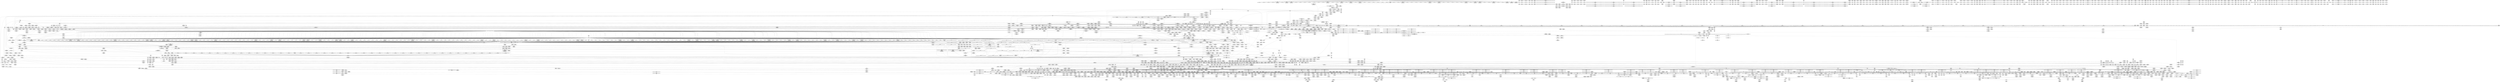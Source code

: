 digraph {
	CE0x5175b20 [shape=record,shape=Mrecord,label="{CE0x5175b20|24:_%struct.dentry*,_:_SCMRE_179,180_}"]
	CE0x4422530 [shape=record,shape=Mrecord,label="{CE0x4422530|tomoyo_const_part_length:tobool|security/tomoyo/util.c,624}"]
	CE0x5fb5380 [shape=record,shape=Mrecord,label="{CE0x5fb5380|tomoyo_get_realpath:tmp7|security/tomoyo/file.c,152|*SummSink*}"]
	CE0x62593b0 [shape=record,shape=Mrecord,label="{CE0x62593b0|tomoyo_const_part_length:tmp48|security/tomoyo/util.c,649|*SummSink*}"]
	CE0x50edf10 [shape=record,shape=Mrecord,label="{CE0x50edf10|tomoyo_print_ulong:tmp11|security/tomoyo/util.c,241}"]
	CE0x5dfb190 [shape=record,shape=Mrecord,label="{CE0x5dfb190|0:_i8,_array:_GCRE_tomoyo_index2category_constant_39_x_i8_c_00_00_00_00_00_00_00_00_00_00_00_00_00_00_00_00_00_00_00_00_00_00_00_01_01_01_01_01_01_01_01_01_01_01_01_01_01_01_02_,_align_16:_elem_12::|security/tomoyo/util.c,983}"]
	CE0x617cca0 [shape=record,shape=Mrecord,label="{CE0x617cca0|rcu_lock_release:tmp4|include/linux/rcupdate.h,423|*SummSink*}"]
	CE0x7735580 [shape=record,shape=Mrecord,label="{CE0x7735580|128:_i8*,_1208:_%struct.file*,_:_CMRE_46,47_}"]
	CE0x4ffaf40 [shape=record,shape=Mrecord,label="{CE0x4ffaf40|tomoyo_path_number_perm:param_type|security/tomoyo/file.c,710|*SummSink*}"]
	CE0x4f42500 [shape=record,shape=Mrecord,label="{CE0x4f42500|tomoyo_file_ioctl:tmp1|*SummSource*}"]
	CE0x439a3f0 [shape=record,shape=Mrecord,label="{CE0x439a3f0|tomoyo_add_slash:tmp9|security/tomoyo/file.c,136|*SummSink*}"]
	CE0x4308450 [shape=record,shape=Mrecord,label="{CE0x4308450|get_current:bb|*SummSink*}"]
	CE0x6077ba0 [shape=record,shape=Mrecord,label="{CE0x6077ba0|tomoyo_const_part_length:if.then5|*SummSink*}"]
	CE0x61e4be0 [shape=record,shape=Mrecord,label="{CE0x61e4be0|tomoyo_get_mode:idxprom|security/tomoyo/util.c,981}"]
	CE0x436c110 [shape=record,shape=Mrecord,label="{CE0x436c110|get_current:tmp2|*SummSource*}"]
	CE0x78d85d0 [shape=record,shape=Mrecord,label="{CE0x78d85d0|i64*_getelementptr_inbounds_(_5_x_i64_,_5_x_i64_*___llvm_gcov_ctr28130,_i64_0,_i64_4)|*Constant*|*SummSource*}"]
	CE0x6121ab0 [shape=record,shape=Mrecord,label="{CE0x6121ab0|tomoyo_init_request_info:mode|security/tomoyo/util.c,1010|*SummSource*}"]
	CE0x5154bd0 [shape=record,shape=Mrecord,label="{CE0x5154bd0|24:_%struct.dentry*,_:_SCMRE_161,162_}"]
	CE0x77f6cb0 [shape=record,shape=Mrecord,label="{CE0x77f6cb0|tomoyo_read_lock:tmp|*SummSource*}"]
	CE0x5dfb9a0 [shape=record,shape=Mrecord,label="{CE0x5dfb9a0|0:_i8,_array:_GCRE_tomoyo_index2category_constant_39_x_i8_c_00_00_00_00_00_00_00_00_00_00_00_00_00_00_00_00_00_00_00_00_00_00_00_01_01_01_01_01_01_01_01_01_01_01_01_01_01_01_02_,_align_16:_elem_15::|security/tomoyo/util.c,983}"]
	CE0x4efb760 [shape=record,shape=Mrecord,label="{CE0x4efb760|GLOBAL:__llvm_gcov_ctr18115|Global_var:__llvm_gcov_ctr18115|*SummSource*}"]
	CE0x459e0d0 [shape=record,shape=Mrecord,label="{CE0x459e0d0|tomoyo_file_ioctl:cmd|Function::tomoyo_file_ioctl&Arg::cmd::|*SummSink*}"]
	CE0x5032ed0 [shape=record,shape=Mrecord,label="{CE0x5032ed0|tomoyo_path_number_perm:tmp24|security/tomoyo/file.c,706|*SummSource*}"]
	CE0x7a361d0 [shape=record,shape=Mrecord,label="{CE0x7a361d0|i64_1|*Constant*}"]
	CE0x5dc04f0 [shape=record,shape=Mrecord,label="{CE0x5dc04f0|tomoyo_path_number_perm:cmp16|security/tomoyo/file.c,717|*SummSource*}"]
	CE0x77c3980 [shape=record,shape=Mrecord,label="{CE0x77c3980|tomoyo_add_slash:tmp6|security/tomoyo/file.c,131|*SummSink*}"]
	CE0x50797b0 [shape=record,shape=Mrecord,label="{CE0x50797b0|tomoyo_audit_path_number_log:conv|security/tomoyo/file.c,216|*SummSink*}"]
	CE0x63330b0 [shape=record,shape=Mrecord,label="{CE0x63330b0|tomoyo_path_number_perm:r|security/tomoyo/file.c, 693|*SummSource*}"]
	CE0x4f2a190 [shape=record,shape=Mrecord,label="{CE0x4f2a190|24:_%struct.dentry*,_:_SCMRE_76,77_}"]
	CE0x4422860 [shape=record,shape=Mrecord,label="{CE0x4422860|__llvm_gcov_indirect_counter_increment114:bb|*SummSource*}"]
	CE0x4ef9e90 [shape=record,shape=Mrecord,label="{CE0x4ef9e90|24:_%struct.dentry*,_:_SCMRE_61,62_}"]
	CE0x6251800 [shape=record,shape=Mrecord,label="{CE0x6251800|rcu_lock_acquire:__here}"]
	CE0x62d2100 [shape=record,shape=Mrecord,label="{CE0x62d2100|_call_void_mcount()_#3}"]
	CE0x5cb7350 [shape=record,shape=Mrecord,label="{CE0x5cb7350|tomoyo_path_number_perm:call2|security/tomoyo/file.c,705|*SummSource*}"]
	CE0x5218d20 [shape=record,shape=Mrecord,label="{CE0x5218d20|0:_i8,_array:_GCRE_tomoyo_index2category_constant_39_x_i8_c_00_00_00_00_00_00_00_00_00_00_00_00_00_00_00_00_00_00_00_00_00_00_00_01_01_01_01_01_01_01_01_01_01_01_01_01_01_01_02_,_align_16:_elem_10::|security/tomoyo/util.c,983}"]
	CE0x790ec30 [shape=record,shape=Mrecord,label="{CE0x790ec30|GLOBAL:tomoyo_add_slash|*Constant*|*SummSink*}"]
	CE0x4153260 [shape=record,shape=Mrecord,label="{CE0x4153260|_call_void_lockdep_rcu_suspicious(i8*_getelementptr_inbounds_(_25_x_i8_,_25_x_i8_*_.str12,_i32_0,_i32_0),_i32_1205,_i8*_getelementptr_inbounds_(_45_x_i8_,_45_x_i8_*_.str13,_i32_0,_i32_0))_#9,_!dbg_!38917|security/tomoyo/common.h,1205|*SummSink*}"]
	CE0x783df40 [shape=record,shape=Mrecord,label="{CE0x783df40|i64*_getelementptr_inbounds_(_22_x_i64_,_22_x_i64_*___llvm_gcov_ctr9,_i64_0,_i64_0)|*Constant*|*SummSource*}"]
	CE0x5160e50 [shape=record,shape=Mrecord,label="{CE0x5160e50|tomoyo_print_ulong:conv14|security/tomoyo/util.c,244|*SummSink*}"]
	CE0x7899250 [shape=record,shape=Mrecord,label="{CE0x7899250|tomoyo_path_number_perm:if.then|*SummSink*}"]
	CE0x60c0020 [shape=record,shape=Mrecord,label="{CE0x60c0020|i64*_getelementptr_inbounds_(_22_x_i64_,_22_x_i64_*___llvm_gcov_ctr9,_i64_0,_i64_20)|*Constant*|*SummSink*}"]
	CE0x4298dd0 [shape=record,shape=Mrecord,label="{CE0x4298dd0|0:_i8,_array:_GCRE_tomoyo_index2category_constant_39_x_i8_c_00_00_00_00_00_00_00_00_00_00_00_00_00_00_00_00_00_00_00_00_00_00_00_01_01_01_01_01_01_01_01_01_01_01_01_01_01_01_02_,_align_16:_elem_2::|security/tomoyo/util.c,983}"]
	CE0x5e02b20 [shape=record,shape=Mrecord,label="{CE0x5e02b20|__llvm_gcov_indirect_counter_increment114:tmp6|*SummSink*}"]
	CE0x62e9bf0 [shape=record,shape=Mrecord,label="{CE0x62e9bf0|i64*_getelementptr_inbounds_(_6_x_i64_,_6_x_i64_*___llvm_gcov_ctr25,_i64_0,_i64_4)|*Constant*}"]
	CE0x5e9e710 [shape=record,shape=Mrecord,label="{CE0x5e9e710|i64_2|*Constant*}"]
	CE0x60b4070 [shape=record,shape=Mrecord,label="{CE0x60b4070|tomoyo_domain:tmp9|security/tomoyo/common.h,1205}"]
	CE0x6077da0 [shape=record,shape=Mrecord,label="{CE0x6077da0|tomoyo_const_part_length:bb|*SummSink*}"]
	CE0x79255b0 [shape=record,shape=Mrecord,label="{CE0x79255b0|i64*_getelementptr_inbounds_(_31_x_i64_,_31_x_i64_*___llvm_gcov_ctr43150,_i64_0,_i64_29)|*Constant*}"]
	CE0x7819390 [shape=record,shape=Mrecord,label="{CE0x7819390|tomoyo_path_number_perm:tmp8|security/tomoyo/file.c,702|*SummSink*}"]
	CE0x775d5b0 [shape=record,shape=Mrecord,label="{CE0x775d5b0|tomoyo_path_number_perm:cmp|security/tomoyo/file.c,702|*SummSource*}"]
	CE0x50e77c0 [shape=record,shape=Mrecord,label="{CE0x50e77c0|tomoyo_domain:land.lhs.true2|*SummSource*}"]
	CE0x4333190 [shape=record,shape=Mrecord,label="{CE0x4333190|tomoyo_print_ulong:conv|security/tomoyo/util.c,239|*SummSink*}"]
	CE0x77b3af0 [shape=record,shape=Mrecord,label="{CE0x77b3af0|tomoyo_read_lock:tmp3|*SummSink*}"]
	CE0x50ee240 [shape=record,shape=Mrecord,label="{CE0x50ee240|tomoyo_print_ulong:tmp11|security/tomoyo/util.c,241|*SummSink*}"]
	CE0x4300660 [shape=record,shape=Mrecord,label="{CE0x4300660|__llvm_gcov_indirect_counter_increment:tmp6}"]
	CE0x775d9f0 [shape=record,shape=Mrecord,label="{CE0x775d9f0|i64_2|*Constant*|*SummSink*}"]
	CE0x79bd8c0 [shape=record,shape=Mrecord,label="{CE0x79bd8c0|tomoyo_add_slash:tmp1|*SummSource*}"]
	CE0x7a1e860 [shape=record,shape=Mrecord,label="{CE0x7a1e860|tomoyo_const_part_length:tmp53|security/tomoyo/util.c,652}"]
	CE0x7aa6c80 [shape=record,shape=Mrecord,label="{CE0x7aa6c80|tomoyo_const_part_length:if.end6|*SummSource*}"]
	CE0x774e030 [shape=record,shape=Mrecord,label="{CE0x774e030|_ret_i32_%call,_!dbg_!38902|security/tomoyo/common.h,1097|*SummSink*}"]
	CE0x7735800 [shape=record,shape=Mrecord,label="{CE0x7735800|128:_i8*,_1208:_%struct.file*,_:_CMRE_48,49_}"]
	CE0x5ef8d10 [shape=record,shape=Mrecord,label="{CE0x5ef8d10|0:_i8,_array:_GCRE_tomoyo_index2category_constant_39_x_i8_c_00_00_00_00_00_00_00_00_00_00_00_00_00_00_00_00_00_00_00_00_00_00_00_01_01_01_01_01_01_01_01_01_01_01_01_01_01_01_02_,_align_16:_elem_20::|security/tomoyo/util.c,983}"]
	CE0x4265b10 [shape=record,shape=Mrecord,label="{CE0x4265b10|i64*_getelementptr_inbounds_(_2_x_i64_,_2_x_i64_*___llvm_gcov_ctr31,_i64_0,_i64_0)|*Constant*}"]
	CE0x50e6de0 [shape=record,shape=Mrecord,label="{CE0x50e6de0|tomoyo_print_ulong:tmp9|security/tomoyo/util.c,241}"]
	CE0x6d92bd0 [shape=record,shape=Mrecord,label="{CE0x6d92bd0|tomoyo_domain:tmp21|security/tomoyo/common.h,1205}"]
	CE0x519fce0 [shape=record,shape=Mrecord,label="{CE0x519fce0|24:_%struct.dentry*,_:_SCMRE_197,198_}"]
	CE0x61f6350 [shape=record,shape=Mrecord,label="{CE0x61f6350|_call_void___llvm_gcov_indirect_counter_increment(i32*___llvm_gcov_global_state_pred30,_i64**_getelementptr_inbounds_(_3_x_i64*_,_3_x_i64*_*___llvm_gcda_edge_table29,_i64_0,_i64_2)),_!dbg_!38915|security/tomoyo/file.c,225|*SummSink*}"]
	CE0x5f74a40 [shape=record,shape=Mrecord,label="{CE0x5f74a40|tomoyo_const_part_length:tmp47|security/tomoyo/util.c,646|*SummSink*}"]
	CE0x5fa1250 [shape=record,shape=Mrecord,label="{CE0x5fa1250|tomoyo_path_number_perm:tmp53|security/tomoyo/file.c,724|*SummSink*}"]
	CE0x5dc8730 [shape=record,shape=Mrecord,label="{CE0x5dc8730|i64**_getelementptr_inbounds_(_3_x_i64*_,_3_x_i64*_*___llvm_gcda_edge_table29,_i64_0,_i64_2)|*Constant*|*SummSink*}"]
	CE0x5e74a20 [shape=record,shape=Mrecord,label="{CE0x5e74a20|tomoyo_const_part_length:if.then5}"]
	CE0x5f4ef90 [shape=record,shape=Mrecord,label="{CE0x5f4ef90|tomoyo_path_number_perm:tmp19|security/tomoyo/file.c,705|*SummSource*}"]
	CE0x42ff730 [shape=record,shape=Mrecord,label="{CE0x42ff730|tomoyo_get_mode:tmp12|security/tomoyo/util.c,982|*SummSource*}"]
	CE0x608a8c0 [shape=record,shape=Mrecord,label="{CE0x608a8c0|_call_void_mcount()_#3}"]
	CE0x51b8cf0 [shape=record,shape=Mrecord,label="{CE0x51b8cf0|128:_i8*,_1208:_%struct.file*,_:_CMRE_25,26_}"]
	CE0x60be020 [shape=record,shape=Mrecord,label="{CE0x60be020|tomoyo_path_number_perm:call1|security/tomoyo/file.c,704|*SummSink*}"]
	CE0x6146980 [shape=record,shape=Mrecord,label="{CE0x6146980|tomoyo_init_request_info:tmp12|security/tomoyo/util.c,1010|*SummSource*}"]
	CE0x5e75250 [shape=record,shape=Mrecord,label="{CE0x5e75250|tomoyo_const_part_length:tmp16|security/tomoyo/util.c,627}"]
	CE0x4efc3c0 [shape=record,shape=Mrecord,label="{CE0x4efc3c0|tomoyo_print_ulong:cmp11|security/tomoyo/util.c,243}"]
	CE0x4fccb90 [shape=record,shape=Mrecord,label="{CE0x4fccb90|24:_%struct.dentry*,_:_SCMRE_51,52_}"]
	CE0x5ec80b0 [shape=record,shape=Mrecord,label="{CE0x5ec80b0|tomoyo_domain:tobool|security/tomoyo/common.h,1205|*SummSink*}"]
	CE0x504fd90 [shape=record,shape=Mrecord,label="{CE0x504fd90|tomoyo_audit_path_number_log:tmp7|security/tomoyo/file.c,225}"]
	CE0x43bb5d0 [shape=record,shape=Mrecord,label="{CE0x43bb5d0|tomoyo_const_part_length:tmp40|security/tomoyo/util.c,644|*SummSource*}"]
	CE0x6d93010 [shape=record,shape=Mrecord,label="{CE0x6d93010|tomoyo_domain:tmp21|security/tomoyo/common.h,1205|*SummSink*}"]
	CE0x5168680 [shape=record,shape=Mrecord,label="{CE0x5168680|24:_%struct.dentry*,_:_SCMRE_167,168_}"]
	CE0x5144af0 [shape=record,shape=Mrecord,label="{CE0x5144af0|24:_%struct.dentry*,_:_SCMRE_119,120_}"]
	CE0x60bf7d0 [shape=record,shape=Mrecord,label="{CE0x60bf7d0|tomoyo_path_number_perm:error.1}"]
	CE0x5f3c570 [shape=record,shape=Mrecord,label="{CE0x5f3c570|i64*_getelementptr_inbounds_(_4_x_i64_,_4_x_i64_*___llvm_gcov_ctr24,_i64_0,_i64_3)|*Constant*}"]
	CE0x5f0b280 [shape=record,shape=Mrecord,label="{CE0x5f0b280|GLOBAL:lock_release|*Constant*|*SummSink*}"]
	CE0x4f5e090 [shape=record,shape=Mrecord,label="{CE0x4f5e090|__llvm_gcov_indirect_counter_increment:tmp1}"]
	CE0x6121520 [shape=record,shape=Mrecord,label="{CE0x6121520|_call_void_mcount()_#3|*SummSource*}"]
	CE0x78f1c20 [shape=record,shape=Mrecord,label="{CE0x78f1c20|tomoyo_const_part_length:tmp8|security/tomoyo/util.c,626}"]
	CE0x50a0ca0 [shape=record,shape=Mrecord,label="{CE0x50a0ca0|tomoyo_path_number_perm:param12|security/tomoyo/file.c,713|*SummSource*}"]
	CE0x4fcc060 [shape=record,shape=Mrecord,label="{CE0x4fcc060|__llvm_gcov_indirect_counter_increment:bb4|*SummSource*}"]
	CE0x5d87550 [shape=record,shape=Mrecord,label="{CE0x5d87550|tomoyo_file_ioctl:conv|security/tomoyo/tomoyo.c,350|*SummSource*}"]
	CE0x5f41560 [shape=record,shape=Mrecord,label="{CE0x5f41560|rcu_lock_acquire:tmp1}"]
	CE0x78ed030 [shape=record,shape=Mrecord,label="{CE0x78ed030|i64*_getelementptr_inbounds_(_4_x_i64_,_4_x_i64_*___llvm_gcov_ctr24,_i64_0,_i64_2)|*Constant*|*SummSink*}"]
	CE0x776a030 [shape=record,shape=Mrecord,label="{CE0x776a030|i32_50|*Constant*}"]
	CE0x5e44080 [shape=record,shape=Mrecord,label="{CE0x5e44080|tomoyo_path_number_perm:tmp5|security/tomoyo/file.c,695|*SummSink*}"]
	CE0x4435ac0 [shape=record,shape=Mrecord,label="{CE0x4435ac0|__llvm_gcov_indirect_counter_increment:tmp5}"]
	CE0x5fb96e0 [shape=record,shape=Mrecord,label="{CE0x5fb96e0|GLOBAL:tomoyo_index2category|Global_var:tomoyo_index2category|*SummSource*}"]
	CE0x6350e90 [shape=record,shape=Mrecord,label="{CE0x6350e90|tomoyo_get_mode:tmp7|security/tomoyo/util.c,979|*SummSink*}"]
	CE0x4f94dc0 [shape=record,shape=Mrecord,label="{CE0x4f94dc0|tomoyo_read_unlock:tmp3|*SummSource*}"]
	CE0x5eb4ad0 [shape=record,shape=Mrecord,label="{CE0x5eb4ad0|COLLAPSED:_CRE:_elem_0:default:}"]
	CE0x6d8b220 [shape=record,shape=Mrecord,label="{CE0x6d8b220|i32_1|*Constant*}"]
	CE0x5d3c020 [shape=record,shape=Mrecord,label="{CE0x5d3c020|i64*_getelementptr_inbounds_(_14_x_i64_,_14_x_i64_*___llvm_gcov_ctr18115,_i64_0,_i64_0)|*Constant*|*SummSink*}"]
	CE0x506d2b0 [shape=record,shape=Mrecord,label="{CE0x506d2b0|tomoyo_const_part_length:tmp14|security/tomoyo/util.c,626}"]
	CE0x604c1a0 [shape=record,shape=Mrecord,label="{CE0x604c1a0|tomoyo_path_number_perm:retval.0|*SummSource*}"]
	CE0x778ff50 [shape=record,shape=Mrecord,label="{CE0x778ff50|tomoyo_const_part_length:if.end|*SummSource*}"]
	CE0x52db9d0 [shape=record,shape=Mrecord,label="{CE0x52db9d0|tomoyo_path_number_perm:dentry|security/tomoyo/file.c,702}"]
	CE0x5dedde0 [shape=record,shape=Mrecord,label="{CE0x5dedde0|tomoyo_const_part_length:tmp35|security/tomoyo/util.c,643}"]
	CE0x4329180 [shape=record,shape=Mrecord,label="{CE0x4329180|0:_i8,_array:_GCRE_tomoyo_index2category_constant_39_x_i8_c_00_00_00_00_00_00_00_00_00_00_00_00_00_00_00_00_00_00_00_00_00_00_00_01_01_01_01_01_01_01_01_01_01_01_01_01_01_01_02_,_align_16:_elem_5::|security/tomoyo/util.c,983}"]
	CE0x52008e0 [shape=record,shape=Mrecord,label="{CE0x52008e0|GLOBAL:full_name_hash|*Constant*}"]
	CE0x7900360 [shape=record,shape=Mrecord,label="{CE0x7900360|_call_void_tomoyo_add_slash(%struct.tomoyo_path_info*_%buf)_#9,_!dbg_!38934|security/tomoyo/file.c,709|*SummSource*}"]
	CE0x7847f40 [shape=record,shape=Mrecord,label="{CE0x7847f40|_call_void_tomoyo_print_ulong(i8*_%arraydecay,_i32_64,_i64_%tmp12,_i8_zeroext_%radix.0)_#9,_!dbg_!38923|security/tomoyo/file.c,231}"]
	CE0x61bde30 [shape=record,shape=Mrecord,label="{CE0x61bde30|tomoyo_audit_path_number_log:tmp17|security/tomoyo/file.c,236|*SummSource*}"]
	CE0x77788f0 [shape=record,shape=Mrecord,label="{CE0x77788f0|tomoyo_const_part_length:len.0|*SummSource*}"]
	CE0x77b7760 [shape=record,shape=Mrecord,label="{CE0x77b7760|tomoyo_const_part_length:sw.epilog|*SummSource*}"]
	CE0x51b95b0 [shape=record,shape=Mrecord,label="{CE0x51b95b0|128:_i8*,_1208:_%struct.file*,_:_CMRE_32,33_}"]
	CE0x5d3d190 [shape=record,shape=Mrecord,label="{CE0x5d3d190|i64*_getelementptr_inbounds_(_11_x_i64_,_11_x_i64_*___llvm_gcov_ctr54147,_i64_0,_i64_6)|*Constant*|*SummSource*}"]
	CE0x6369440 [shape=record,shape=Mrecord,label="{CE0x6369440|GLOBAL:__llvm_gcov_ctr26|Global_var:__llvm_gcov_ctr26|*SummSink*}"]
	CE0x7a53d20 [shape=record,shape=Mrecord,label="{CE0x7a53d20|i64*_getelementptr_inbounds_(_6_x_i64_,_6_x_i64_*___llvm_gcov_ctr25,_i64_0,_i64_4)|*Constant*|*SummSink*}"]
	CE0x51c8d20 [shape=record,shape=Mrecord,label="{CE0x51c8d20|24:_%struct.dentry*,_:_SCMRE_210,211_}"]
	CE0x78475d0 [shape=record,shape=Mrecord,label="{CE0x78475d0|tomoyo_print_ulong:entry|*SummSource*}"]
	CE0x62d6c90 [shape=record,shape=Mrecord,label="{CE0x62d6c90|tomoyo_get_mode:bb}"]
	CE0x5dc62e0 [shape=record,shape=Mrecord,label="{CE0x5dc62e0|i32_2|*Constant*}"]
	CE0x77b6950 [shape=record,shape=Mrecord,label="{CE0x77b6950|i64*_getelementptr_inbounds_(_31_x_i64_,_31_x_i64_*___llvm_gcov_ctr43150,_i64_0,_i64_4)|*Constant*|*SummSink*}"]
	CE0x60e9410 [shape=record,shape=Mrecord,label="{CE0x60e9410|0:_i32,_:_GCMR___llvm_gcov_global_state_pred45_internal_unnamed_addr_global_i32_-1:_elem_0:default:}"]
	CE0x61d5810 [shape=record,shape=Mrecord,label="{CE0x61d5810|tomoyo_const_part_length:tmp26|security/tomoyo/util.c,641|*SummSink*}"]
	CE0x5ef9520 [shape=record,shape=Mrecord,label="{CE0x5ef9520|0:_i8,_array:_GCRE_tomoyo_index2category_constant_39_x_i8_c_00_00_00_00_00_00_00_00_00_00_00_00_00_00_00_00_00_00_00_00_00_00_00_01_01_01_01_01_01_01_01_01_01_01_01_01_01_01_02_,_align_16:_elem_23::|security/tomoyo/util.c,983}"]
	CE0x5dea680 [shape=record,shape=Mrecord,label="{CE0x5dea680|tomoyo_path_number_perm:tmp35|security/tomoyo/file.c,717|*SummSource*}"]
	CE0x4fc86b0 [shape=record,shape=Mrecord,label="{CE0x4fc86b0|__llvm_gcov_indirect_counter_increment:tmp2|*SummSink*}"]
	CE0x7891330 [shape=record,shape=Mrecord,label="{CE0x7891330|tomoyo_path_number_perm:tmp25|security/tomoyo/file.c,708|*SummSource*}"]
	CE0x43bbab0 [shape=record,shape=Mrecord,label="{CE0x43bbab0|tomoyo_const_part_length:tmp41|security/tomoyo/util.c,644|*SummSource*}"]
	CE0x6133320 [shape=record,shape=Mrecord,label="{CE0x6133320|i1_false|*Constant*|*SummSink*}"]
	CE0x51024d0 [shape=record,shape=Mrecord,label="{CE0x51024d0|0:_%struct.tomoyo_obj_info*,_24:_%struct.tomoyo_path_info*,_32:_i64,_40:_i8,_72:_i8,_76:_i8,_:_SCMRE_77,78_|*MultipleSource*|security/tomoyo/file.c,693|security/tomoyo/file.c, 693|security/tomoyo/file.c,707|Function::tomoyo_init_request_info&Arg::r::}"]
	CE0x77c8cc0 [shape=record,shape=Mrecord,label="{CE0x77c8cc0|tomoyo_init_request_info:tmp2|security/tomoyo/util.c,1003|*SummSource*}"]
	CE0x62750c0 [shape=record,shape=Mrecord,label="{CE0x62750c0|tomoyo_init_request_info:tmp11|security/tomoyo/util.c,1007|*SummSource*}"]
	CE0x5eca790 [shape=record,shape=Mrecord,label="{CE0x5eca790|tomoyo_path_number_perm:tmp9|security/tomoyo/file.c,702|*SummSource*}"]
	CE0x441c3c0 [shape=record,shape=Mrecord,label="{CE0x441c3c0|0:_i8*,_array:_GCRE_tomoyo_mac_keywords_external_constant_42_x_i8*_:_elem_39::|security/tomoyo/file.c,233}"]
	CE0x5d3ced0 [shape=record,shape=Mrecord,label="{CE0x5d3ced0|tomoyo_fill_path_info:tmp|*SummSource*}"]
	CE0x5e2cbd0 [shape=record,shape=Mrecord,label="{CE0x5e2cbd0|i64*_getelementptr_inbounds_(_5_x_i64_,_5_x_i64_*___llvm_gcov_ctr28130,_i64_0,_i64_0)|*Constant*}"]
	CE0x5fb9d70 [shape=record,shape=Mrecord,label="{CE0x5fb9d70|tomoyo_print_ulong:tmp1|*SummSink*}"]
	CE0x5da0910 [shape=record,shape=Mrecord,label="{CE0x5da0910|tomoyo_const_part_length:conv2|security/tomoyo/util.c,627|*SummSource*}"]
	CE0x5d7b8d0 [shape=record,shape=Mrecord,label="{CE0x5d7b8d0|i64*_getelementptr_inbounds_(_2_x_i64_,_2_x_i64_*___llvm_gcov_ctr23,_i64_0,_i64_0)|*Constant*|*SummSink*}"]
	CE0x5eb5720 [shape=record,shape=Mrecord,label="{CE0x5eb5720|tomoyo_domain:do.body}"]
	CE0x5d3c6d0 [shape=record,shape=Mrecord,label="{CE0x5d3c6d0|tomoyo_print_ulong:if.then}"]
	CE0x451d260 [shape=record,shape=Mrecord,label="{CE0x451d260|24:_%struct.dentry*,_:_SCMRE_32,40_|*MultipleSource*|security/tomoyo/tomoyo.c,350|Function::tomoyo_file_ioctl&Arg::file::}"]
	CE0x7928480 [shape=record,shape=Mrecord,label="{CE0x7928480|i64*_getelementptr_inbounds_(_2_x_i64_,_2_x_i64_*___llvm_gcov_ctr32,_i64_0,_i64_0)|*Constant*|*SummSource*}"]
	CE0x426df80 [shape=record,shape=Mrecord,label="{CE0x426df80|GLOBAL:tomoyo_supervisor|*Constant*|*SummSource*}"]
	CE0x5238520 [shape=record,shape=Mrecord,label="{CE0x5238520|srcu_read_lock:tmp2|*SummSink*}"]
	CE0x4f94c50 [shape=record,shape=Mrecord,label="{CE0x4f94c50|tomoyo_read_unlock:tmp3}"]
	CE0x42106d0 [shape=record,shape=Mrecord,label="{CE0x42106d0|24:_%struct.dentry*,_:_SCMRE_7,8_}"]
	CE0x4fc7ed0 [shape=record,shape=Mrecord,label="{CE0x4fc7ed0|tomoyo_add_slash:if.end|*SummSink*}"]
	CE0x7a2a220 [shape=record,shape=Mrecord,label="{CE0x7a2a220|128:_i8*,_1208:_%struct.file*,_:_CMRE_136,144_|*MultipleSource*|security/tomoyo/common.h,1205|security/tomoyo/common.h,1205}"]
	CE0x4ff3000 [shape=record,shape=Mrecord,label="{CE0x4ff3000|__llvm_gcov_indirect_counter_increment114:pred|*SummSink*}"]
	CE0x5d4b380 [shape=record,shape=Mrecord,label="{CE0x5d4b380|i64*_getelementptr_inbounds_(_11_x_i64_,_11_x_i64_*___llvm_gcov_ctr54147,_i64_0,_i64_10)|*Constant*|*SummSource*}"]
	CE0x77c86a0 [shape=record,shape=Mrecord,label="{CE0x77c86a0|i32_1|*Constant*}"]
	CE0x4fca190 [shape=record,shape=Mrecord,label="{CE0x4fca190|GLOBAL:__llvm_gcov_ctr31133|Global_var:__llvm_gcov_ctr31133|*SummSink*}"]
	CE0x62d5da0 [shape=record,shape=Mrecord,label="{CE0x62d5da0|i32_255|*Constant*|*SummSink*}"]
	CE0x5e952c0 [shape=record,shape=Mrecord,label="{CE0x5e952c0|tomoyo_read_unlock:tmp1}"]
	CE0x6155c20 [shape=record,shape=Mrecord,label="{CE0x6155c20|tomoyo_print_ulong:conv|security/tomoyo/util.c,239}"]
	CE0x79f77a0 [shape=record,shape=Mrecord,label="{CE0x79f77a0|tomoyo_domain:tmp18|security/tomoyo/common.h,1205|*SummSource*}"]
	CE0x5ed8d50 [shape=record,shape=Mrecord,label="{CE0x5ed8d50|srcu_read_lock:tmp3}"]
	CE0x5fa1190 [shape=record,shape=Mrecord,label="{CE0x5fa1190|tomoyo_path_number_perm:tmp53|security/tomoyo/file.c,724|*SummSource*}"]
	CE0x5174db0 [shape=record,shape=Mrecord,label="{CE0x5174db0|tomoyo_fill_path_info:call|security/tomoyo/util.c,664}"]
	CE0x61cd7e0 [shape=record,shape=Mrecord,label="{CE0x61cd7e0|i64_5|*Constant*}"]
	CE0x625bb80 [shape=record,shape=Mrecord,label="{CE0x625bb80|tomoyo_fill_path_info:bb}"]
	CE0x63692f0 [shape=record,shape=Mrecord,label="{CE0x63692f0|GLOBAL:__llvm_gcov_ctr26|Global_var:__llvm_gcov_ctr26|*SummSource*}"]
	CE0x516d090 [shape=record,shape=Mrecord,label="{CE0x516d090|tomoyo_get_mode:tmp1}"]
	CE0x53378b0 [shape=record,shape=Mrecord,label="{CE0x53378b0|tomoyo_get_mode:config|security/tomoyo/util.c,981|*SummSink*}"]
	CE0x51749f0 [shape=record,shape=Mrecord,label="{CE0x51749f0|__llvm_gcov_indirect_counter_increment:counter|*SummSink*}"]
	CE0x52386d0 [shape=record,shape=Mrecord,label="{CE0x52386d0|srcu_read_lock:tmp3|*SummSource*}"]
	CE0x5022220 [shape=record,shape=Mrecord,label="{CE0x5022220|i32_92|*Constant*|*SummSource*}"]
	CE0x5db0a30 [shape=record,shape=Mrecord,label="{CE0x5db0a30|tomoyo_const_part_length:if.end6|*SummSink*}"]
	CE0x63671c0 [shape=record,shape=Mrecord,label="{CE0x63671c0|tomoyo_read_lock:bb}"]
	CE0x51747e0 [shape=record,shape=Mrecord,label="{CE0x51747e0|__llvm_gcov_indirect_counter_increment:counter|*SummSource*}"]
	CE0x6127230 [shape=record,shape=Mrecord,label="{CE0x6127230|rcu_lock_release:tmp5|include/linux/rcupdate.h,423|*SummSink*}"]
	CE0x6126740 [shape=record,shape=Mrecord,label="{CE0x6126740|_call_void_lock_release(%struct.lockdep_map*_%map,_i32_1,_i64_ptrtoint_(i8*_blockaddress(_rcu_lock_release,_%__here)_to_i64))_#9,_!dbg_!38907|include/linux/rcupdate.h,423|*SummSink*}"]
	CE0x4f95660 [shape=record,shape=Mrecord,label="{CE0x4f95660|_call_void_mcount()_#3|*SummSource*}"]
	CE0x618cc70 [shape=record,shape=Mrecord,label="{CE0x618cc70|GLOBAL:lock_acquire|*Constant*|*SummSource*}"]
	CE0x78ed220 [shape=record,shape=Mrecord,label="{CE0x78ed220|rcu_lock_acquire:tmp4|include/linux/rcupdate.h,418}"]
	CE0x51216c0 [shape=record,shape=Mrecord,label="{CE0x51216c0|24:_%struct.dentry*,_:_SCMRE_99,100_}"]
	CE0x5237280 [shape=record,shape=Mrecord,label="{CE0x5237280|__llvm_gcov_indirect_counter_increment114:tmp3}"]
	CE0x5ed98a0 [shape=record,shape=Mrecord,label="{CE0x5ed98a0|i64**_getelementptr_inbounds_(_3_x_i64*_,_3_x_i64*_*___llvm_gcda_edge_table29,_i64_0,_i64_0)|*Constant*|*SummSink*}"]
	CE0x6d8bf10 [shape=record,shape=Mrecord,label="{CE0x6d8bf10|tomoyo_fill_path_info:name1|security/tomoyo/util.c,663|*SummSink*}"]
	CE0x781d7c0 [shape=record,shape=Mrecord,label="{CE0x781d7c0|i64*_getelementptr_inbounds_(_14_x_i64_,_14_x_i64_*___llvm_gcov_ctr18115,_i64_0,_i64_13)|*Constant*}"]
	CE0x6138dc0 [shape=record,shape=Mrecord,label="{CE0x6138dc0|tomoyo_path_number_perm:tmp45|security/tomoyo/file.c,721}"]
	CE0x4ec32c0 [shape=record,shape=Mrecord,label="{CE0x4ec32c0|tomoyo_fill_path_info:sub|security/tomoyo/util.c,667|*SummSource*}"]
	CE0x4446010 [shape=record,shape=Mrecord,label="{CE0x4446010|tomoyo_const_part_length:tmp4|security/tomoyo/util.c,624}"]
	CE0x51c8890 [shape=record,shape=Mrecord,label="{CE0x51c8890|24:_%struct.dentry*,_:_SCMRE_206,207_}"]
	CE0x60da830 [shape=record,shape=Mrecord,label="{CE0x60da830|tomoyo_get_mode:conv|security/tomoyo/util.c,982|*SummSink*}"]
	CE0x60f9720 [shape=record,shape=Mrecord,label="{CE0x60f9720|i64_17|*Constant*|*SummSink*}"]
	CE0x615fc60 [shape=record,shape=Mrecord,label="{CE0x615fc60|tomoyo_const_part_length:incdec.ptr10|security/tomoyo/util.c,640|*SummSource*}"]
	CE0x50edc30 [shape=record,shape=Mrecord,label="{CE0x50edc30|rcu_lock_acquire:indirectgoto|*SummSource*}"]
	CE0x5221f20 [shape=record,shape=Mrecord,label="{CE0x5221f20|24:_%struct.dentry*,_:_SCMRE_344,360_|*MultipleSource*|security/tomoyo/tomoyo.c,350|Function::tomoyo_file_ioctl&Arg::file::}"]
	CE0x50c8890 [shape=record,shape=Mrecord,label="{CE0x50c8890|_ret_void,_!dbg_!38907|include/linux/srcu.h,238|*SummSource*}"]
	CE0x50f1df0 [shape=record,shape=Mrecord,label="{CE0x50f1df0|_call_void_rcu_lock_release(%struct.lockdep_map*_%dep_map)_#9,_!dbg_!38905|include/linux/srcu.h,236}"]
	CE0x5011320 [shape=record,shape=Mrecord,label="{CE0x5011320|_call_void_mcount()_#3}"]
	CE0x5175d80 [shape=record,shape=Mrecord,label="{CE0x5175d80|24:_%struct.dentry*,_:_SCMRE_181,182_}"]
	CE0x60ca240 [shape=record,shape=Mrecord,label="{CE0x60ca240|tomoyo_path_number_perm:tmp51|security/tomoyo/file.c,724|*SummSink*}"]
	CE0x7a8a090 [shape=record,shape=Mrecord,label="{CE0x7a8a090|GLOBAL:tomoyo_mac_keywords|Global_var:tomoyo_mac_keywords}"]
	CE0x6252050 [shape=record,shape=Mrecord,label="{CE0x6252050|i64*_getelementptr_inbounds_(_14_x_i64_,_14_x_i64_*___llvm_gcov_ctr18115,_i64_0,_i64_11)|*Constant*|*SummSource*}"]
	CE0x51c9440 [shape=record,shape=Mrecord,label="{CE0x51c9440|24:_%struct.dentry*,_:_SCMRE_216,224_|*MultipleSource*|security/tomoyo/tomoyo.c,350|Function::tomoyo_file_ioctl&Arg::file::}"]
	CE0x5d3c8c0 [shape=record,shape=Mrecord,label="{CE0x5d3c8c0|tomoyo_print_ulong:if.then|*SummSink*}"]
	CE0x4344c70 [shape=record,shape=Mrecord,label="{CE0x4344c70|tomoyo_get_mode:tmp13|security/tomoyo/util.c,982|*SummSink*}"]
	CE0x512a540 [shape=record,shape=Mrecord,label="{CE0x512a540|srcu_read_unlock:tmp2|*SummSink*}"]
	CE0x5056040 [shape=record,shape=Mrecord,label="{CE0x5056040|GLOBAL:__llvm_gcov_global_state_pred30|Global_var:__llvm_gcov_global_state_pred30|*SummSource*}"]
	CE0x4f38bb0 [shape=record,shape=Mrecord,label="{CE0x4f38bb0|tomoyo_domain:tmp10|security/tomoyo/common.h,1205|*SummSource*}"]
	CE0x43bc080 [shape=record,shape=Mrecord,label="{CE0x43bc080|tomoyo_const_part_length:tmp42|security/tomoyo/util.c,644|*SummSource*}"]
	CE0x4f0f210 [shape=record,shape=Mrecord,label="{CE0x4f0f210|i64*_getelementptr_inbounds_(_2_x_i64_,_2_x_i64_*___llvm_gcov_ctr40189,_i64_0,_i64_0)|*Constant*|*SummSource*}"]
	CE0x77b1a80 [shape=record,shape=Mrecord,label="{CE0x77b1a80|tomoyo_path_number_perm:path1|security/tomoyo/file.c,694}"]
	CE0x43e14f0 [shape=record,shape=Mrecord,label="{CE0x43e14f0|0:_i8*,_array:_GCRE_tomoyo_mac_keywords_external_constant_42_x_i8*_:_elem_24::|security/tomoyo/file.c,233}"]
	CE0x78e7540 [shape=record,shape=Mrecord,label="{CE0x78e7540|tomoyo_audit_path_number_log:name|security/tomoyo/file.c,235}"]
	CE0x5e826f0 [shape=record,shape=Mrecord,label="{CE0x5e826f0|tomoyo_path_number_perm:tmp41|security/tomoyo/file.c,718|*SummSink*}"]
	CE0x5e02cd0 [shape=record,shape=Mrecord,label="{CE0x5e02cd0|__llvm_gcov_indirect_counter_increment114:tmp6|*SummSource*}"]
	CE0x4416e10 [shape=record,shape=Mrecord,label="{CE0x4416e10|0:_i8*,_array:_GCRE_tomoyo_mac_keywords_external_constant_42_x_i8*_:_elem_31::|security/tomoyo/file.c,233}"]
	CE0x4fd0990 [shape=record,shape=Mrecord,label="{CE0x4fd0990|tomoyo_const_part_length:tmp26|security/tomoyo/util.c,641}"]
	CE0x5e73e60 [shape=record,shape=Mrecord,label="{CE0x5e73e60|rcu_lock_release:tmp2}"]
	CE0x42c7410 [shape=record,shape=Mrecord,label="{CE0x42c7410|tomoyo_print_ulong:call|security/tomoyo/util.c,240|*SummSource*}"]
	CE0x63563a0 [shape=record,shape=Mrecord,label="{CE0x63563a0|i32_78|*Constant*}"]
	CE0x7a3cf10 [shape=record,shape=Mrecord,label="{CE0x7a3cf10|tomoyo_audit_path_number_log:tmp16|security/tomoyo/file.c,235}"]
	CE0x516ceb0 [shape=record,shape=Mrecord,label="{CE0x516ceb0|i64*_getelementptr_inbounds_(_12_x_i64_,_12_x_i64_*___llvm_gcov_ctr31133,_i64_0,_i64_0)|*Constant*|*SummSink*}"]
	CE0x4328670 [shape=record,shape=Mrecord,label="{CE0x4328670|tomoyo_const_part_length:entry|*SummSink*}"]
	CE0x5135c20 [shape=record,shape=Mrecord,label="{CE0x5135c20|24:_%struct.dentry*,_:_SCMRE_138,139_}"]
	CE0x5ed9060 [shape=record,shape=Mrecord,label="{CE0x5ed9060|i64*_getelementptr_inbounds_(_12_x_i64_,_12_x_i64_*___llvm_gcov_ctr28,_i64_0,_i64_10)|*Constant*}"]
	CE0x5e2c900 [shape=record,shape=Mrecord,label="{CE0x5e2c900|tomoyo_fill_path_info:bb}"]
	CE0x616a150 [shape=record,shape=Mrecord,label="{CE0x616a150|i32_0|*Constant*}"]
	CE0x4328960 [shape=record,shape=Mrecord,label="{CE0x4328960|tomoyo_const_part_length:filename|Function::tomoyo_const_part_length&Arg::filename::|*SummSource*}"]
	CE0x5f35150 [shape=record,shape=Mrecord,label="{CE0x5f35150|tomoyo_const_part_length:add|security/tomoyo/util.c,634}"]
	CE0x5deaaf0 [shape=record,shape=Mrecord,label="{CE0x5deaaf0|tomoyo_path_number_perm:tmp36|security/tomoyo/file.c,717|*SummSource*}"]
	CE0x5ec7fd0 [shape=record,shape=Mrecord,label="{CE0x5ec7fd0|tomoyo_domain:tobool|security/tomoyo/common.h,1205}"]
	CE0x6133da0 [shape=record,shape=Mrecord,label="{CE0x6133da0|tomoyo_get_mode:arrayidx8|security/tomoyo/util.c,983}"]
	CE0x6d8be50 [shape=record,shape=Mrecord,label="{CE0x6d8be50|tomoyo_fill_path_info:name1|security/tomoyo/util.c,663}"]
	CE0x61d50c0 [shape=record,shape=Mrecord,label="{CE0x61d50c0|tomoyo_const_part_length:tmp|*SummSource*}"]
	CE0x5d7b230 [shape=record,shape=Mrecord,label="{CE0x5d7b230|tomoyo_domain:tmp2|*SummSource*}"]
	CE0x5f0ae40 [shape=record,shape=Mrecord,label="{CE0x5f0ae40|tomoyo_const_part_length:tmp12|security/tomoyo/util.c,626|*SummSink*}"]
	CE0x5fa1120 [shape=record,shape=Mrecord,label="{CE0x5fa1120|tomoyo_path_number_perm:tmp53|security/tomoyo/file.c,724}"]
	CE0x7898dd0 [shape=record,shape=Mrecord,label="{CE0x7898dd0|0:_%struct.tomoyo_obj_info*,_24:_%struct.tomoyo_path_info*,_32:_i64,_40:_i8,_72:_i8,_76:_i8,_:_SCMRE_40,41_}"]
	CE0x5e82010 [shape=record,shape=Mrecord,label="{CE0x5e82010|0:_i8*,_8:_i32,_12:_i16,_14:_i8,_15:_i8,_:_SCMRE_15,16_|*MultipleSource*|security/tomoyo/file.c, 698|Function::tomoyo_get_realpath&Arg::buf::|Function::tomoyo_add_slash&Arg::buf::|security/tomoyo/file.c,718}"]
	CE0x629f920 [shape=record,shape=Mrecord,label="{CE0x629f920|tomoyo_get_realpath:tmp8|security/tomoyo/file.c,152}"]
	CE0x5154710 [shape=record,shape=Mrecord,label="{CE0x5154710|24:_%struct.dentry*,_:_SCMRE_157,158_}"]
	CE0x4fb61e0 [shape=record,shape=Mrecord,label="{CE0x4fb61e0|tomoyo_path_number_perm:tmp32|security/tomoyo/file.c,710}"]
	CE0x7808280 [shape=record,shape=Mrecord,label="{CE0x7808280|i64*_getelementptr_inbounds_(_2_x_i64_,_2_x_i64_*___llvm_gcov_ctr22,_i64_0,_i64_0)|*Constant*|*SummSource*}"]
	CE0x620c500 [shape=record,shape=Mrecord,label="{CE0x620c500|tomoyo_init_request_info:ns|security/tomoyo/util.c,1010|*SummSink*}"]
	CE0x5f05e90 [shape=record,shape=Mrecord,label="{CE0x5f05e90|tomoyo_const_part_length:cmp12|security/tomoyo/util.c,641|*SummSource*}"]
	CE0x77b21e0 [shape=record,shape=Mrecord,label="{CE0x77b21e0|tomoyo_path_number_perm:tmp12|*LoadInst*|security/tomoyo/file.c,702}"]
	CE0x61fec80 [shape=record,shape=Mrecord,label="{CE0x61fec80|tomoyo_path_number_perm:if.then3}"]
	CE0x5338430 [shape=record,shape=Mrecord,label="{CE0x5338430|tomoyo_get_mode:tmp5|security/tomoyo/util.c,978|*SummSource*}"]
	CE0x62ca9b0 [shape=record,shape=Mrecord,label="{CE0x62ca9b0|rcu_lock_acquire:tmp1|*SummSink*}"]
	CE0x51b9830 [shape=record,shape=Mrecord,label="{CE0x51b9830|128:_i8*,_1208:_%struct.file*,_:_CMRE_34,35_}"]
	CE0x51027c0 [shape=record,shape=Mrecord,label="{CE0x51027c0|24:_%struct.dentry*,_:_SCMRE_70,71_}"]
	CE0x4308330 [shape=record,shape=Mrecord,label="{CE0x4308330|get_current:bb|*SummSource*}"]
	CE0x60b4440 [shape=record,shape=Mrecord,label="{CE0x60b4440|_ret_void,_!dbg_!38908|include/linux/rcupdate.h,419}"]
	CE0x7871160 [shape=record,shape=Mrecord,label="{CE0x7871160|tomoyo_print_ulong:type|Function::tomoyo_print_ulong&Arg::type::|*SummSource*}"]
	CE0x51f6650 [shape=record,shape=Mrecord,label="{CE0x51f6650|0:_i8,_:_GCMR_tomoyo_domain.__warned_internal_global_i8_0,_section_.data.unlikely_,_align_1:_elem_0:default:}"]
	CE0x5122020 [shape=record,shape=Mrecord,label="{CE0x5122020|24:_%struct.dentry*,_:_SCMRE_109,110_}"]
	CE0x5d870b0 [shape=record,shape=Mrecord,label="{CE0x5d870b0|tomoyo_path_number_perm:path|Function::tomoyo_path_number_perm&Arg::path::|*SummSink*}"]
	CE0x4ee7d50 [shape=record,shape=Mrecord,label="{CE0x4ee7d50|tomoyo_get_mode:add|security/tomoyo/util.c,984|*SummSource*}"]
	CE0x78ffde0 [shape=record,shape=Mrecord,label="{CE0x78ffde0|tomoyo_path_number_perm:tmp30|security/tomoyo/file.c,709}"]
	CE0x7925480 [shape=record,shape=Mrecord,label="{CE0x7925480|tomoyo_const_part_length:tmp50|security/tomoyo/util.c,651}"]
	CE0x781c750 [shape=record,shape=Mrecord,label="{CE0x781c750|i64*_getelementptr_inbounds_(_14_x_i64_,_14_x_i64_*___llvm_gcov_ctr18115,_i64_0,_i64_12)|*Constant*}"]
	CE0x6075f10 [shape=record,shape=Mrecord,label="{CE0x6075f10|tomoyo_path_number_perm:tmp22|security/tomoyo/file.c,705}"]
	CE0x7891400 [shape=record,shape=Mrecord,label="{CE0x7891400|tomoyo_path_number_perm:tmp25|security/tomoyo/file.c,708|*SummSink*}"]
	CE0x5d3bf20 [shape=record,shape=Mrecord,label="{CE0x5d3bf20|i64*_getelementptr_inbounds_(_14_x_i64_,_14_x_i64_*___llvm_gcov_ctr18115,_i64_0,_i64_0)|*Constant*|*SummSource*}"]
	CE0x62be1f0 [shape=record,shape=Mrecord,label="{CE0x62be1f0|tomoyo_init_request_info:conv6|security/tomoyo/util.c,1011}"]
	CE0x60bd760 [shape=record,shape=Mrecord,label="{CE0x60bd760|tomoyo_path_number_perm:tmp3|security/tomoyo/file.c,694|*SummSink*}"]
	CE0x4ecbdc0 [shape=record,shape=Mrecord,label="{CE0x4ecbdc0|24:_%struct.dentry*,_:_SCMRE_82,83_}"]
	CE0x60bdc30 [shape=record,shape=Mrecord,label="{CE0x60bdc30|tomoyo_path_number_perm:tmp18|security/tomoyo/file.c,703|*SummSink*}"]
	CE0x50e5ff0 [shape=record,shape=Mrecord,label="{CE0x50e5ff0|tomoyo_print_ulong:bb|*SummSink*}"]
	CE0x78f1b10 [shape=record,shape=Mrecord,label="{CE0x78f1b10|COLLAPSED:_GCMRE___llvm_gcov_ctr24_internal_global_4_x_i64_zeroinitializer:_elem_0:default:}"]
	CE0x63233f0 [shape=record,shape=Mrecord,label="{CE0x63233f0|srcu_read_lock:call|include/linux/srcu.h,220|*SummSink*}"]
	CE0x441cac0 [shape=record,shape=Mrecord,label="{CE0x441cac0|tomoyo_audit_path_number_log:tmp14|security/tomoyo/file.c,233|*SummSource*}"]
	CE0x7873450 [shape=record,shape=Mrecord,label="{CE0x7873450|_ret_i32_%call,_!dbg_!38902|security/tomoyo/common.h,1097}"]
	CE0x6351b20 [shape=record,shape=Mrecord,label="{CE0x6351b20|GLOBAL:tomoyo_add_slash|*Constant*}"]
	CE0x5f68470 [shape=record,shape=Mrecord,label="{CE0x5f68470|GLOBAL:tomoyo_read_unlock|*Constant*|*SummSink*}"]
	CE0x423e2d0 [shape=record,shape=Mrecord,label="{CE0x423e2d0|tomoyo_get_mode:idxprom3|security/tomoyo/util.c,983}"]
	CE0x4fcfe70 [shape=record,shape=Mrecord,label="{CE0x4fcfe70|GLOBAL:__llvm_gcov_ctr43150|Global_var:__llvm_gcov_ctr43150}"]
	CE0x6076080 [shape=record,shape=Mrecord,label="{CE0x6076080|tomoyo_read_unlock:tmp2|*SummSource*}"]
	CE0x5f75270 [shape=record,shape=Mrecord,label="{CE0x5f75270|i32_4|*Constant*}"]
	CE0x7818b00 [shape=record,shape=Mrecord,label="{CE0x7818b00|tomoyo_init_request_info:r|Function::tomoyo_init_request_info&Arg::r::|*SummSink*}"]
	CE0x77c66d0 [shape=record,shape=Mrecord,label="{CE0x77c66d0|tomoyo_domain:tmp12|security/tomoyo/common.h,1205|*SummSink*}"]
	CE0x43b4010 [shape=record,shape=Mrecord,label="{CE0x43b4010|0:_i8*,_array:_GCRE_tomoyo_mac_keywords_external_constant_42_x_i8*_:_elem_20::|security/tomoyo/file.c,233}"]
	CE0x5e703b0 [shape=record,shape=Mrecord,label="{CE0x5e703b0|_ret_i32_%call,_!dbg_!38907|include/linux/srcu.h,223|*SummSource*}"]
	CE0x4589d10 [shape=record,shape=Mrecord,label="{CE0x4589d10|_call_void___llvm_gcov_indirect_counter_increment114(i32*___llvm_gcov_global_state_pred45,_i64**_getelementptr_inbounds_(_3_x_i64*_,_3_x_i64*_*___llvm_gcda_edge_table44,_i64_0,_i64_0)),_!dbg_!38954|security/tomoyo/util.c,649|*SummSink*}"]
	CE0x605e7e0 [shape=record,shape=Mrecord,label="{CE0x605e7e0|tomoyo_init_request_info:conv|security/tomoyo/util.c,1010|*SummSink*}"]
	CE0x7a2a400 [shape=record,shape=Mrecord,label="{CE0x7a2a400|128:_i8*,_1208:_%struct.file*,_:_CMRE_144,152_|*MultipleSource*|security/tomoyo/common.h,1205|security/tomoyo/common.h,1205}"]
	CE0x4f4e200 [shape=record,shape=Mrecord,label="{CE0x4f4e200|24:_%struct.dentry*,_:_SCMRE_16,24_|*MultipleSource*|security/tomoyo/tomoyo.c,350|Function::tomoyo_file_ioctl&Arg::file::}"]
	CE0x5e4d960 [shape=record,shape=Mrecord,label="{CE0x5e4d960|tomoyo_get_mode:call|security/tomoyo/util.c,980|*SummSink*}"]
	CE0x78a2780 [shape=record,shape=Mrecord,label="{CE0x78a2780|tomoyo_fill_path_info:bb|*SummSink*}"]
	CE0x51f63e0 [shape=record,shape=Mrecord,label="{CE0x51f63e0|__llvm_gcov_indirect_counter_increment:bb4}"]
	CE0x5fcc7d0 [shape=record,shape=Mrecord,label="{CE0x5fcc7d0|tomoyo_path_number_perm:obj5|security/tomoyo/file.c,707|*SummSink*}"]
	CE0x6133390 [shape=record,shape=Mrecord,label="{CE0x6133390|tomoyo_get_realpath:retval.0}"]
	CE0x42dac60 [shape=record,shape=Mrecord,label="{CE0x42dac60|tomoyo_const_part_length:cmp15|security/tomoyo/util.c,641}"]
	CE0x7898ba0 [shape=record,shape=Mrecord,label="{CE0x7898ba0|0:_%struct.tomoyo_obj_info*,_24:_%struct.tomoyo_path_info*,_32:_i64,_40:_i8,_72:_i8,_76:_i8,_:_SCMRE_38,39_}"]
	CE0x5f67df0 [shape=record,shape=Mrecord,label="{CE0x5f67df0|_call_void_tomoyo_read_unlock(i32_%call1)_#9,_!dbg_!38957|security/tomoyo/file.c,720}"]
	CE0x50a1300 [shape=record,shape=Mrecord,label="{CE0x50a1300|tomoyo_path_number_perm:tmp34|security/tomoyo/file.c,715}"]
	CE0x62ae970 [shape=record,shape=Mrecord,label="{CE0x62ae970|tomoyo_add_slash:bb}"]
	CE0x5efbf30 [shape=record,shape=Mrecord,label="{CE0x5efbf30|tomoyo_const_part_length:tmp31|security/tomoyo/util.c,641|*SummSource*}"]
	CE0x77d6850 [shape=record,shape=Mrecord,label="{CE0x77d6850|GLOBAL:tomoyo_pn2mac|Global_var:tomoyo_pn2mac|*SummSource*}"]
	CE0x5237210 [shape=record,shape=Mrecord,label="{CE0x5237210|i64_1|*Constant*}"]
	CE0x62e9e50 [shape=record,shape=Mrecord,label="{CE0x62e9e50|tomoyo_fill_path_info:ptr|Function::tomoyo_fill_path_info&Arg::ptr::|*SummSource*}"]
	CE0x5fc2650 [shape=record,shape=Mrecord,label="{CE0x5fc2650|tomoyo_domain:tmp3}"]
	CE0x6041380 [shape=record,shape=Mrecord,label="{CE0x6041380|128:_i8*,_1208:_%struct.file*,_:_CMRE_72,80_|*MultipleSource*|security/tomoyo/common.h,1205|security/tomoyo/common.h,1205}"]
	CE0x6234480 [shape=record,shape=Mrecord,label="{CE0x6234480|tomoyo_audit_path_number_log:radix.0|*SummSink*}"]
	CE0x4fcca90 [shape=record,shape=Mrecord,label="{CE0x4fcca90|tomoyo_path_number_perm:tmp4|security/tomoyo/file.c,694|*SummSink*}"]
	CE0x5ff51a0 [shape=record,shape=Mrecord,label="{CE0x5ff51a0|tomoyo_get_realpath:tmp6|security/tomoyo/file.c,151|*SummSource*}"]
	CE0x6d80570 [shape=record,shape=Mrecord,label="{CE0x6d80570|COLLAPSED:_GCMRE___llvm_gcov_ctr54147_internal_global_11_x_i64_zeroinitializer:_elem_0:default:}"]
	CE0x5da1e00 [shape=record,shape=Mrecord,label="{CE0x5da1e00|tomoyo_get_mode:tmp10|security/tomoyo/util.c,982|*SummSink*}"]
	CE0x63559f0 [shape=record,shape=Mrecord,label="{CE0x63559f0|GLOBAL:get_current|*Constant*|*SummSink*}"]
	CE0x50a0ae0 [shape=record,shape=Mrecord,label="{CE0x50a0ae0|tomoyo_path_number_perm:param12|security/tomoyo/file.c,713}"]
	CE0x6045860 [shape=record,shape=Mrecord,label="{CE0x6045860|tomoyo_audit_path_number_log:tmp4|security/tomoyo/file.c,222|*SummSink*}"]
	CE0x4341bc0 [shape=record,shape=Mrecord,label="{CE0x4341bc0|get_current:tmp3|*SummSource*}"]
	CE0x4fd8ff0 [shape=record,shape=Mrecord,label="{CE0x4fd8ff0|tomoyo_path_number_perm:path_number13|security/tomoyo/file.c,713|*SummSource*}"]
	CE0x42da4e0 [shape=record,shape=Mrecord,label="{CE0x42da4e0|tomoyo_const_part_length:if.end28}"]
	CE0x5efc4f0 [shape=record,shape=Mrecord,label="{CE0x5efc4f0|tomoyo_const_part_length:tmp32|security/tomoyo/util.c,641|*SummSink*}"]
	CE0x439a0f0 [shape=record,shape=Mrecord,label="{CE0x439a0f0|i64*_getelementptr_inbounds_(_6_x_i64_,_6_x_i64_*___llvm_gcov_ctr26,_i64_0,_i64_4)|*Constant*|*SummSink*}"]
	CE0x78a25e0 [shape=record,shape=Mrecord,label="{CE0x78a25e0|__llvm_gcov_indirect_counter_increment:tmp6|*SummSink*}"]
	CE0x5dff1d0 [shape=record,shape=Mrecord,label="{CE0x5dff1d0|GLOBAL:__llvm_gcov_global_state_pred45|Global_var:__llvm_gcov_global_state_pred45|*SummSink*}"]
	CE0x43fc1d0 [shape=record,shape=Mrecord,label="{CE0x43fc1d0|GLOBAL:rcu_lock_acquire|*Constant*}"]
	CE0x6177ec0 [shape=record,shape=Mrecord,label="{CE0x6177ec0|tomoyo_init_request_info:if.end|*SummSink*}"]
	CE0x4eb8600 [shape=record,shape=Mrecord,label="{CE0x4eb8600|tomoyo_print_ulong:tmp2|security/tomoyo/util.c,239|*SummSink*}"]
	CE0x51ecbc0 [shape=record,shape=Mrecord,label="{CE0x51ecbc0|128:_i8*,_1208:_%struct.file*,_:_CMRE_21,22_}"]
	CE0x608a6e0 [shape=record,shape=Mrecord,label="{CE0x608a6e0|tomoyo_add_slash:tmp1|*SummSink*}"]
	CE0x5e59ff0 [shape=record,shape=Mrecord,label="{CE0x5e59ff0|rcu_lock_acquire:tmp7}"]
	CE0x50216e0 [shape=record,shape=Mrecord,label="{CE0x50216e0|tomoyo_print_ulong:tmp12|security/tomoyo/util.c,242|*SummSource*}"]
	CE0x7789b80 [shape=record,shape=Mrecord,label="{CE0x7789b80|tomoyo_path_number_perm:bb|*SummSource*}"]
	CE0x5238250 [shape=record,shape=Mrecord,label="{CE0x5238250|tomoyo_const_part_length:sw.bb}"]
	CE0x45764a0 [shape=record,shape=Mrecord,label="{CE0x45764a0|tomoyo_const_part_length:tmp37|security/tomoyo/util.c,644}"]
	CE0x5dfb6f0 [shape=record,shape=Mrecord,label="{CE0x5dfb6f0|0:_i8,_array:_GCRE_tomoyo_index2category_constant_39_x_i8_c_00_00_00_00_00_00_00_00_00_00_00_00_00_00_00_00_00_00_00_00_00_00_00_01_01_01_01_01_01_01_01_01_01_01_01_01_01_01_02_,_align_16:_elem_14::|security/tomoyo/util.c,983}"]
	CE0x5dffce0 [shape=record,shape=Mrecord,label="{CE0x5dffce0|tomoyo_get_realpath:buf|Function::tomoyo_get_realpath&Arg::buf::}"]
	CE0x791ff20 [shape=record,shape=Mrecord,label="{CE0x791ff20|tomoyo_get_realpath:tmp3|security/tomoyo/file.c,151}"]
	CE0x4fc8150 [shape=record,shape=Mrecord,label="{CE0x4fc8150|tomoyo_fill_path_info:call2|security/tomoyo/util.c,666}"]
	CE0x4f6dd00 [shape=record,shape=Mrecord,label="{CE0x4f6dd00|tomoyo_file_ioctl:bb|*SummSink*}"]
	CE0x4fcff30 [shape=record,shape=Mrecord,label="{CE0x4fcff30|GLOBAL:__llvm_gcov_ctr43150|Global_var:__llvm_gcov_ctr43150|*SummSource*}"]
	CE0x5240860 [shape=record,shape=Mrecord,label="{CE0x5240860|24:_%struct.dentry*,_:_SCMRE_392,396_|*MultipleSource*|security/tomoyo/tomoyo.c,350|Function::tomoyo_file_ioctl&Arg::file::}"]
	CE0x60e96b0 [shape=record,shape=Mrecord,label="{CE0x60e96b0|tomoyo_const_part_length:tmp21|security/tomoyo/util.c,631|*SummSink*}"]
	CE0x517fca0 [shape=record,shape=Mrecord,label="{CE0x517fca0|24:_%struct.dentry*,_:_SCMRE_191,192_}"]
	CE0x50e6790 [shape=record,shape=Mrecord,label="{CE0x50e6790|tomoyo_print_ulong:tmp8|security/tomoyo/util.c,241|*SummSink*}"]
	CE0x5224570 [shape=record,shape=Mrecord,label="{CE0x5224570|24:_%struct.dentry*,_:_SCMRE_318,319_}"]
	CE0x52248b0 [shape=record,shape=Mrecord,label="{CE0x52248b0|24:_%struct.dentry*,_:_SCMRE_324,328_|*MultipleSource*|security/tomoyo/tomoyo.c,350|Function::tomoyo_file_ioctl&Arg::file::}"]
	CE0x4435800 [shape=record,shape=Mrecord,label="{CE0x4435800|tomoyo_fill_path_info:const_len6|security/tomoyo/util.c,668}"]
	CE0x62cb6e0 [shape=record,shape=Mrecord,label="{CE0x62cb6e0|get_current:tmp1|*SummSink*}"]
	CE0x6126f40 [shape=record,shape=Mrecord,label="{CE0x6126f40|rcu_lock_release:tmp5|include/linux/rcupdate.h,423}"]
	CE0x6d8c030 [shape=record,shape=Mrecord,label="{CE0x6d8c030|tomoyo_fill_path_info:name1|security/tomoyo/util.c,663|*SummSource*}"]
	CE0x5010d30 [shape=record,shape=Mrecord,label="{CE0x5010d30|i64*_getelementptr_inbounds_(_2_x_i64_,_2_x_i64_*___llvm_gcov_ctr53148,_i64_0,_i64_1)|*Constant*}"]
	CE0x5ee8670 [shape=record,shape=Mrecord,label="{CE0x5ee8670|_call_void_kfree(i8*_%tmp41)_#9,_!dbg_!38956|security/tomoyo/file.c,718}"]
	CE0x62439f0 [shape=record,shape=Mrecord,label="{CE0x62439f0|tomoyo_get_mode:tmp19|security/tomoyo/util.c,985|*SummSink*}"]
	CE0x78c8100 [shape=record,shape=Mrecord,label="{CE0x78c8100|tomoyo_audit_path_number_log:path_number7|security/tomoyo/file.c,235|*SummSource*}"]
	CE0x6169e20 [shape=record,shape=Mrecord,label="{CE0x6169e20|tomoyo_init_request_info:tmp10|security/tomoyo/util.c,1006|*SummSink*}"]
	CE0x42fff50 [shape=record,shape=Mrecord,label="{CE0x42fff50|i64*_getelementptr_inbounds_(_12_x_i64_,_12_x_i64_*___llvm_gcov_ctr31133,_i64_0,_i64_6)|*Constant*}"]
	CE0x613bc40 [shape=record,shape=Mrecord,label="{CE0x613bc40|tomoyo_const_part_length:tmp19|security/tomoyo/util.c,628}"]
	CE0x5d86e60 [shape=record,shape=Mrecord,label="{CE0x5d86e60|_ret_i32_%retval.0,_!dbg_!38967|security/tomoyo/file.c,724|*SummSink*}"]
	CE0x51688e0 [shape=record,shape=Mrecord,label="{CE0x51688e0|24:_%struct.dentry*,_:_SCMRE_169,170_}"]
	CE0x436c470 [shape=record,shape=Mrecord,label="{CE0x436c470|tomoyo_print_ulong:conv2|security/tomoyo/util.c,240|*SummSink*}"]
	CE0x51ec300 [shape=record,shape=Mrecord,label="{CE0x51ec300|128:_i8*,_1208:_%struct.file*,_:_CMRE_6,7_}"]
	CE0x5db75e0 [shape=record,shape=Mrecord,label="{CE0x5db75e0|%struct.tomoyo_domain_info*_null|*Constant*}"]
	CE0x7898820 [shape=record,shape=Mrecord,label="{CE0x7898820|0:_%struct.tomoyo_obj_info*,_24:_%struct.tomoyo_path_info*,_32:_i64,_40:_i8,_72:_i8,_76:_i8,_:_SCMRE_36,37_}"]
	CE0x7aa64c0 [shape=record,shape=Mrecord,label="{CE0x7aa64c0|tomoyo_const_part_length:incdec.ptr7|security/tomoyo/util.c,631}"]
	CE0x51e0790 [shape=record,shape=Mrecord,label="{CE0x51e0790|i64*_getelementptr_inbounds_(_31_x_i64_,_31_x_i64_*___llvm_gcov_ctr43150,_i64_0,_i64_26)|*Constant*|*SummSource*}"]
	CE0x61cdfa0 [shape=record,shape=Mrecord,label="{CE0x61cdfa0|i64*_getelementptr_inbounds_(_11_x_i64_,_11_x_i64_*___llvm_gcov_ctr54147,_i64_0,_i64_8)|*Constant*|*SummSink*}"]
	CE0x516c280 [shape=record,shape=Mrecord,label="{CE0x516c280|tomoyo_print_ulong:tmp6|security/tomoyo/util.c,240}"]
	CE0x5240f90 [shape=record,shape=Mrecord,label="{CE0x5240f90|24:_%struct.dentry*,_:_SCMRE_400,401_}"]
	CE0x50e76c0 [shape=record,shape=Mrecord,label="{CE0x50e76c0|_ret_void,_!dbg_!38907|include/linux/srcu.h,238|*SummSink*}"]
	CE0x7871600 [shape=record,shape=Mrecord,label="{CE0x7871600|_ret_void,_!dbg_!38931|security/tomoyo/util.c,247|*SummSource*}"]
	CE0x6228920 [shape=record,shape=Mrecord,label="{CE0x6228920|i64*_getelementptr_inbounds_(_14_x_i64_,_14_x_i64_*___llvm_gcov_ctr18115,_i64_0,_i64_11)|*Constant*}"]
	CE0x506d000 [shape=record,shape=Mrecord,label="{CE0x506d000|__llvm_gcov_indirect_counter_increment114:tmp2|*SummSource*}"]
	CE0x5da1610 [shape=record,shape=Mrecord,label="{CE0x5da1610|__llvm_gcov_indirect_counter_increment114:predecessor|Function::__llvm_gcov_indirect_counter_increment114&Arg::predecessor::|*SummSink*}"]
	CE0x526a0f0 [shape=record,shape=Mrecord,label="{CE0x526a0f0|tomoyo_path_number_perm:param|security/tomoyo/file.c,711}"]
	CE0x618c560 [shape=record,shape=Mrecord,label="{CE0x618c560|rcu_lock_acquire:tmp5|include/linux/rcupdate.h,418|*SummSink*}"]
	CE0x5e75bf0 [shape=record,shape=Mrecord,label="{CE0x5e75bf0|tomoyo_const_part_length:sw.bb|*SummSource*}"]
	CE0x629fbf0 [shape=record,shape=Mrecord,label="{CE0x629fbf0|tomoyo_path_number_perm:tmp11|security/tomoyo/file.c,702}"]
	CE0x441c900 [shape=record,shape=Mrecord,label="{CE0x441c900|tomoyo_audit_path_number_log:tmp14|security/tomoyo/file.c,233}"]
	CE0x50ee450 [shape=record,shape=Mrecord,label="{CE0x50ee450|i64*_getelementptr_inbounds_(_14_x_i64_,_14_x_i64_*___llvm_gcov_ctr18115,_i64_0,_i64_6)|*Constant*}"]
	CE0x63505a0 [shape=record,shape=Mrecord,label="{CE0x63505a0|tomoyo_const_part_length:tmp28|security/tomoyo/util.c,641|*SummSink*}"]
	CE0x60b4110 [shape=record,shape=Mrecord,label="{CE0x60b4110|rcu_lock_acquire:map|Function::rcu_lock_acquire&Arg::map::|*SummSink*}"]
	CE0x7888be0 [shape=record,shape=Mrecord,label="{CE0x7888be0|tomoyo_audit_path_number_log:tmp17|security/tomoyo/file.c,236|*SummSink*}"]
	CE0x4fd97b0 [shape=record,shape=Mrecord,label="{CE0x4fd97b0|tomoyo_path_number_perm:path_number13|security/tomoyo/file.c,713}"]
	CE0x77e6570 [shape=record,shape=Mrecord,label="{CE0x77e6570|rcu_lock_release:entry|*SummSink*}"]
	CE0x636e8d0 [shape=record,shape=Mrecord,label="{CE0x636e8d0|tomoyo_domain:tmp23|security/tomoyo/common.h,1205|*SummSource*}"]
	CE0x5021de0 [shape=record,shape=Mrecord,label="{CE0x5021de0|__llvm_gcov_indirect_counter_increment114:tmp1}"]
	CE0x608ac00 [shape=record,shape=Mrecord,label="{CE0x608ac00|GLOBAL:tomoyo_get_realpath|*Constant*|*SummSink*}"]
	CE0x5294060 [shape=record,shape=Mrecord,label="{CE0x5294060|tomoyo_audit_path_number_log:path_number3|security/tomoyo/file.c,231}"]
	CE0x77c87d0 [shape=record,shape=Mrecord,label="{CE0x77c87d0|tomoyo_path_number_perm:tmp1|*SummSink*}"]
	CE0x5121a80 [shape=record,shape=Mrecord,label="{CE0x5121a80|24:_%struct.dentry*,_:_SCMRE_103,104_}"]
	CE0x5e2e640 [shape=record,shape=Mrecord,label="{CE0x5e2e640|tomoyo_get_realpath:name|security/tomoyo/file.c,150}"]
	CE0x7759e50 [shape=record,shape=Mrecord,label="{CE0x7759e50|GLOBAL:__llvm_gcov_ctr32134|Global_var:__llvm_gcov_ctr32134|*SummSource*}"]
	CE0x7a8a250 [shape=record,shape=Mrecord,label="{CE0x7a8a250|tomoyo_audit_path_number_log:arrayidx5|security/tomoyo/file.c,233|*SummSource*}"]
	CE0x77c61b0 [shape=record,shape=Mrecord,label="{CE0x77c61b0|GLOBAL:tomoyo_profile|*Constant*}"]
	CE0x5d96150 [shape=record,shape=Mrecord,label="{CE0x5d96150|tomoyo_const_part_length:tmp46|security/tomoyo/util.c,646}"]
	CE0x7a1e5e0 [shape=record,shape=Mrecord,label="{CE0x7a1e5e0|i64*_getelementptr_inbounds_(_31_x_i64_,_31_x_i64_*___llvm_gcov_ctr43150,_i64_0,_i64_30)|*Constant*|*SummSource*}"]
	CE0x5079540 [shape=record,shape=Mrecord,label="{CE0x5079540|GLOBAL:srcu_read_unlock|*Constant*|*SummSource*}"]
	CE0x451d1a0 [shape=record,shape=Mrecord,label="{CE0x451d1a0|24:_%struct.dentry*,_:_SCMRE_24,32_|*MultipleSource*|security/tomoyo/tomoyo.c,350|Function::tomoyo_file_ioctl&Arg::file::}"]
	CE0x6216270 [shape=record,shape=Mrecord,label="{CE0x6216270|i64_8|*Constant*|*SummSink*}"]
	CE0x4435210 [shape=record,shape=Mrecord,label="{CE0x4435210|tomoyo_print_ulong:cmp|security/tomoyo/util.c,239}"]
	CE0x79dde30 [shape=record,shape=Mrecord,label="{CE0x79dde30|i64*_getelementptr_inbounds_(_6_x_i64_,_6_x_i64_*___llvm_gcov_ctr25,_i64_0,_i64_3)|*Constant*|*SummSink*}"]
	CE0x6251700 [shape=record,shape=Mrecord,label="{CE0x6251700|tomoyo_print_ulong:tmp22|*SummSource*}"]
	CE0x7a2ab80 [shape=record,shape=Mrecord,label="{CE0x7a2ab80|tomoyo_domain:tmp22|security/tomoyo/common.h,1205}"]
	CE0x788ecc0 [shape=record,shape=Mrecord,label="{CE0x788ecc0|tomoyo_file_ioctl:tmp3}"]
	CE0x5222690 [shape=record,shape=Mrecord,label="{CE0x5222690|24:_%struct.dentry*,_:_SCMRE_384,392_|*MultipleSource*|security/tomoyo/tomoyo.c,350|Function::tomoyo_file_ioctl&Arg::file::}"]
	CE0x516cf90 [shape=record,shape=Mrecord,label="{CE0x516cf90|tomoyo_get_mode:tmp|*SummSink*}"]
	CE0x4ed0b90 [shape=record,shape=Mrecord,label="{CE0x4ed0b90|24:_%struct.dentry*,_:_SCMRE_3,4_}"]
	CE0x7790ae0 [shape=record,shape=Mrecord,label="{CE0x7790ae0|tomoyo_audit_path_number_log:path_number3|security/tomoyo/file.c,231|*SummSource*}"]
	CE0x4ec2260 [shape=record,shape=Mrecord,label="{CE0x4ec2260|i1_false|*Constant*}"]
	CE0x4fcfc30 [shape=record,shape=Mrecord,label="{CE0x4fcfc30|__llvm_gcov_indirect_counter_increment114:exit|*SummSink*}"]
	CE0x5f82fe0 [shape=record,shape=Mrecord,label="{CE0x5f82fe0|i64_80|*Constant*|*SummSource*}"]
	CE0x7aa6360 [shape=record,shape=Mrecord,label="{CE0x7aa6360|tomoyo_const_part_length:incdec.ptr|security/tomoyo/util.c,626|*SummSink*}"]
	CE0x5f778b0 [shape=record,shape=Mrecord,label="{CE0x5f778b0|tomoyo_print_ulong:tmp14|security/tomoyo/util.c,243|*SummSink*}"]
	CE0x6d8bab0 [shape=record,shape=Mrecord,label="{CE0x6d8bab0|tomoyo_fill_path_info:sub|security/tomoyo/util.c,667}"]
	CE0x62be7f0 [shape=record,shape=Mrecord,label="{CE0x62be7f0|i64*_getelementptr_inbounds_(_6_x_i64_,_6_x_i64_*___llvm_gcov_ctr25,_i64_0,_i64_0)|*Constant*|*SummSink*}"]
	CE0x42dca30 [shape=record,shape=Mrecord,label="{CE0x42dca30|tomoyo_add_slash:name|security/tomoyo/file.c,136|*SummSink*}"]
	CE0x5ec8180 [shape=record,shape=Mrecord,label="{CE0x5ec8180|tomoyo_domain:tobool|security/tomoyo/common.h,1205|*SummSource*}"]
	CE0x50119f0 [shape=record,shape=Mrecord,label="{CE0x50119f0|tomoyo_print_ulong:conv10|security/tomoyo/util.c,243}"]
	CE0x5337d90 [shape=record,shape=Mrecord,label="{CE0x5337d90|GLOBAL:rcu_lock_acquire|*Constant*|*SummSink*}"]
	CE0x4f73c10 [shape=record,shape=Mrecord,label="{CE0x4f73c10|_call_void_mcount()_#3}"]
	CE0x5d4aa60 [shape=record,shape=Mrecord,label="{CE0x5d4aa60|tomoyo_domain:tmp19|security/tomoyo/common.h,1205}"]
	CE0x5da09d0 [shape=record,shape=Mrecord,label="{CE0x5da09d0|tomoyo_const_part_length:conv2|security/tomoyo/util.c,627|*SummSink*}"]
	CE0x5240da0 [shape=record,shape=Mrecord,label="{CE0x5240da0|24:_%struct.dentry*,_:_SCMRE_398,399_}"]
	CE0x4ff41f0 [shape=record,shape=Mrecord,label="{CE0x4ff41f0|i64**_getelementptr_inbounds_(_3_x_i64*_,_3_x_i64*_*___llvm_gcda_edge_table44,_i64_0,_i64_1)|*Constant*|*SummSource*}"]
	CE0x42dad70 [shape=record,shape=Mrecord,label="{CE0x42dad70|tomoyo_const_part_length:cmp15|security/tomoyo/util.c,641|*SummSink*}"]
	CE0x5e59a50 [shape=record,shape=Mrecord,label="{CE0x5e59a50|rcu_lock_acquire:tmp6}"]
	CE0x5284b50 [shape=record,shape=Mrecord,label="{CE0x5284b50|tomoyo_path_number_perm:tmp2|security/tomoyo/file.c,693}"]
	CE0x5fa1ae0 [shape=record,shape=Mrecord,label="{CE0x5fa1ae0|tomoyo_init_request_info:if.end}"]
	CE0x77351c0 [shape=record,shape=Mrecord,label="{CE0x77351c0|128:_i8*,_1208:_%struct.file*,_:_CMRE_43,44_}"]
	CE0x7735440 [shape=record,shape=Mrecord,label="{CE0x7735440|128:_i8*,_1208:_%struct.file*,_:_CMRE_45,46_}"]
	CE0x62d6330 [shape=record,shape=Mrecord,label="{CE0x62d6330|i64*_getelementptr_inbounds_(_5_x_i64_,_5_x_i64_*___llvm_gcov_ctr28130,_i64_0,_i64_3)|*Constant*|*SummSource*}"]
	CE0x78653d0 [shape=record,shape=Mrecord,label="{CE0x78653d0|tomoyo_const_part_length:lor.lhs.false|*SummSource*}"]
	CE0x78e7130 [shape=record,shape=Mrecord,label="{CE0x78e7130|tomoyo_audit_path_number_log:tmp15|security/tomoyo/file.c,235}"]
	CE0x45887d0 [shape=record,shape=Mrecord,label="{CE0x45887d0|24:_%struct.dentry*,_:_SCMRE_408,416_|*MultipleSource*|security/tomoyo/tomoyo.c,350|Function::tomoyo_file_ioctl&Arg::file::}"]
	CE0x500bcb0 [shape=record,shape=Mrecord,label="{CE0x500bcb0|tomoyo_path_number_perm:path_number|security/tomoyo/file.c,711}"]
	CE0x5f91980 [shape=record,shape=Mrecord,label="{CE0x5f91980|_ret_void,_!dbg_!38904|security/tomoyo/common.h,1110|*SummSource*}"]
	CE0x61cdef0 [shape=record,shape=Mrecord,label="{CE0x61cdef0|i64*_getelementptr_inbounds_(_11_x_i64_,_11_x_i64_*___llvm_gcov_ctr54147,_i64_0,_i64_8)|*Constant*|*SummSource*}"]
	CE0x6356690 [shape=record,shape=Mrecord,label="{CE0x6356690|COLLAPSED:_GCRE_current_task_external_global_%struct.task_struct*:_elem_0::|security/tomoyo/common.h,1205}"]
	CE0x4152d30 [shape=record,shape=Mrecord,label="{CE0x4152d30|_call_void_lockdep_rcu_suspicious(i8*_getelementptr_inbounds_(_25_x_i8_,_25_x_i8_*_.str12,_i32_0,_i32_0),_i32_1205,_i8*_getelementptr_inbounds_(_45_x_i8_,_45_x_i8_*_.str13,_i32_0,_i32_0))_#9,_!dbg_!38917|security/tomoyo/common.h,1205|*SummSource*}"]
	CE0x51544b0 [shape=record,shape=Mrecord,label="{CE0x51544b0|24:_%struct.dentry*,_:_SCMRE_155,156_}"]
	CE0x50443f0 [shape=record,shape=Mrecord,label="{CE0x50443f0|tomoyo_get_realpath:tmp12|security/tomoyo/file.c,156|*SummSource*}"]
	CE0x7a33ab0 [shape=record,shape=Mrecord,label="{CE0x7a33ab0|_ret_void,_!dbg_!38913|security/tomoyo/file.c,138|*SummSink*}"]
	CE0x52388c0 [shape=record,shape=Mrecord,label="{CE0x52388c0|_call_void_mcount()_#3}"]
	CE0x5d6c920 [shape=record,shape=Mrecord,label="{CE0x5d6c920|GLOBAL:tomoyo_audit_path_number_log|*Constant*|*SummSource*}"]
	CE0x4fe9fc0 [shape=record,shape=Mrecord,label="{CE0x4fe9fc0|srcu_read_unlock:tmp}"]
	CE0x4fcbb70 [shape=record,shape=Mrecord,label="{CE0x4fcbb70|tomoyo_fill_path_info:tmp7|security/tomoyo/util.c,667|*SummSink*}"]
	CE0x5237910 [shape=record,shape=Mrecord,label="{CE0x5237910|tomoyo_const_part_length:cmp3|security/tomoyo/util.c,627|*SummSink*}"]
	CE0x4ffea20 [shape=record,shape=Mrecord,label="{CE0x4ffea20|24:_%struct.dentry*,_:_SCMRE_86,87_}"]
	CE0x5e26d60 [shape=record,shape=Mrecord,label="{CE0x5e26d60|_call_void___llvm_gcov_indirect_counter_increment114(i32*___llvm_gcov_global_state_pred45,_i64**_getelementptr_inbounds_(_3_x_i64*_,_3_x_i64*_*___llvm_gcda_edge_table44,_i64_0,_i64_2)),_!dbg_!38930|security/tomoyo/util.c,640|*SummSource*}"]
	CE0x7a07250 [shape=record,shape=Mrecord,label="{CE0x7a07250|_ret_void,_!dbg_!38929|security/tomoyo/util.c,670}"]
	CE0x441c580 [shape=record,shape=Mrecord,label="{CE0x441c580|0:_i8*,_array:_GCRE_tomoyo_mac_keywords_external_constant_42_x_i8*_:_elem_40::|security/tomoyo/file.c,233}"]
	CE0x7808030 [shape=record,shape=Mrecord,label="{CE0x7808030|tomoyo_path_number_perm:tmp|*SummSink*}"]
	CE0x7a9b650 [shape=record,shape=Mrecord,label="{CE0x7a9b650|0:_%struct.tomoyo_obj_info*,_24:_%struct.tomoyo_path_info*,_32:_i64,_40:_i8,_72:_i8,_76:_i8,_:_SCMRE_51,52_}"]
	CE0x5db7520 [shape=record,shape=Mrecord,label="{CE0x5db7520|tomoyo_init_request_info:r|Function::tomoyo_init_request_info&Arg::r::|*SummSource*}"]
	CE0x51a0530 [shape=record,shape=Mrecord,label="{CE0x51a0530|24:_%struct.dentry*,_:_SCMRE_204,205_}"]
	CE0x43a2160 [shape=record,shape=Mrecord,label="{CE0x43a2160|_ret_void,_!dbg_!38929|security/tomoyo/util.c,670}"]
	CE0x426da80 [shape=record,shape=Mrecord,label="{CE0x426da80|tomoyo_audit_path_number_log:call|security/tomoyo/file.c,233|*SummSink*}"]
	CE0x43bb2b0 [shape=record,shape=Mrecord,label="{CE0x43bb2b0|i64_25|*Constant*}"]
	CE0x6356450 [shape=record,shape=Mrecord,label="{CE0x6356450|i32_78|*Constant*|*SummSink*}"]
	CE0x4f93ce0 [shape=record,shape=Mrecord,label="{CE0x4f93ce0|tomoyo_print_ulong:tmp9|security/tomoyo/util.c,241|*SummSource*}"]
	CE0x776bbb0 [shape=record,shape=Mrecord,label="{CE0x776bbb0|COLLAPSED:_GCMRE___llvm_gcov_ctr31133_internal_global_12_x_i64_zeroinitializer:_elem_0:default:}"]
	CE0x5e00400 [shape=record,shape=Mrecord,label="{CE0x5e00400|tomoyo_path_number_perm:number|Function::tomoyo_path_number_perm&Arg::number::|*SummSource*}"]
	CE0x77c9250 [shape=record,shape=Mrecord,label="{CE0x77c9250|tomoyo_path_number_perm:tmp17|security/tomoyo/file.c,703|*SummSink*}"]
	CE0x44462f0 [shape=record,shape=Mrecord,label="{CE0x44462f0|tomoyo_const_part_length:tmp4|security/tomoyo/util.c,624|*SummSource*}"]
	CE0x4fcd0e0 [shape=record,shape=Mrecord,label="{CE0x4fcd0e0|24:_%struct.dentry*,_:_SCMRE_9,10_}"]
	CE0x618d0e0 [shape=record,shape=Mrecord,label="{CE0x618d0e0|tomoyo_const_part_length:inc|security/tomoyo/util.c,628|*SummSource*}"]
	CE0x79091a0 [shape=record,shape=Mrecord,label="{CE0x79091a0|tomoyo_path_number_perm:tmp28|security/tomoyo/file.c,708|*SummSink*}"]
	CE0x5218260 [shape=record,shape=Mrecord,label="{CE0x5218260|0:_i8,_array:_GCRE_tomoyo_index2category_constant_39_x_i8_c_00_00_00_00_00_00_00_00_00_00_00_00_00_00_00_00_00_00_00_00_00_00_00_01_01_01_01_01_01_01_01_01_01_01_01_01_01_01_02_,_align_16:_elem_6::|security/tomoyo/util.c,983}"]
	CE0x77c9170 [shape=record,shape=Mrecord,label="{CE0x77c9170|tomoyo_path_number_perm:tmp17|security/tomoyo/file.c,703}"]
	CE0x5f34f00 [shape=record,shape=Mrecord,label="{CE0x5f34f00|tomoyo_const_part_length:return}"]
	CE0x78bbfc0 [shape=record,shape=Mrecord,label="{CE0x78bbfc0|tomoyo_print_ulong:tmp26|security/tomoyo/util.c,247|*SummSink*}"]
	CE0x6258e10 [shape=record,shape=Mrecord,label="{CE0x6258e10|i64**_getelementptr_inbounds_(_3_x_i64*_,_3_x_i64*_*___llvm_gcda_edge_table44,_i64_0,_i64_0)|*Constant*|*SummSink*}"]
	CE0x51758c0 [shape=record,shape=Mrecord,label="{CE0x51758c0|24:_%struct.dentry*,_:_SCMRE_177,178_}"]
	CE0x506d370 [shape=record,shape=Mrecord,label="{CE0x506d370|tomoyo_const_part_length:tmp14|security/tomoyo/util.c,626|*SummSink*}"]
	CE0x6252df0 [shape=record,shape=Mrecord,label="{CE0x6252df0|i64*_getelementptr_inbounds_(_12_x_i64_,_12_x_i64_*___llvm_gcov_ctr28,_i64_0,_i64_11)|*Constant*|*SummSource*}"]
	CE0x5129f00 [shape=record,shape=Mrecord,label="{CE0x5129f00|srcu_read_unlock:tmp2}"]
	CE0x6351500 [shape=record,shape=Mrecord,label="{CE0x6351500|i8*_getelementptr_inbounds_(_25_x_i8_,_25_x_i8_*_.str12,_i32_0,_i32_0)|*Constant*}"]
	CE0x51541a0 [shape=record,shape=Mrecord,label="{CE0x51541a0|24:_%struct.dentry*,_:_SCMRE_152,153_}"]
	CE0x5224360 [shape=record,shape=Mrecord,label="{CE0x5224360|24:_%struct.dentry*,_:_SCMRE_316,317_}"]
	CE0x4f5df60 [shape=record,shape=Mrecord,label="{CE0x4f5df60|i32_-1|*Constant*|*SummSink*}"]
	CE0x5e82470 [shape=record,shape=Mrecord,label="{CE0x5e82470|tomoyo_path_number_perm:tmp41|security/tomoyo/file.c,718|*SummSource*}"]
	CE0x43bb6e0 [shape=record,shape=Mrecord,label="{CE0x43bb6e0|tomoyo_const_part_length:tmp40|security/tomoyo/util.c,644|*SummSink*}"]
	CE0x5121990 [shape=record,shape=Mrecord,label="{CE0x5121990|24:_%struct.dentry*,_:_SCMRE_102,103_}"]
	CE0x43000c0 [shape=record,shape=Mrecord,label="{CE0x43000c0|tomoyo_get_mode:tmp14|security/tomoyo/util.c,983|*SummSource*}"]
	CE0x62527b0 [shape=record,shape=Mrecord,label="{CE0x62527b0|tomoyo_print_ulong:tmp24}"]
	CE0x774fbf0 [shape=record,shape=Mrecord,label="{CE0x774fbf0|%struct.tomoyo_domain_info*_null|*Constant*|*SummSink*}"]
	CE0x43c8500 [shape=record,shape=Mrecord,label="{CE0x43c8500|i64*_getelementptr_inbounds_(_6_x_i64_,_6_x_i64_*___llvm_gcov_ctr26,_i64_0,_i64_5)|*Constant*|*SummSource*}"]
	CE0x4f5e450 [shape=record,shape=Mrecord,label="{CE0x4f5e450|tomoyo_fill_path_info:idxprom|security/tomoyo/util.c,667|*SummSink*}"]
	CE0x5e8e0a0 [shape=record,shape=Mrecord,label="{CE0x5e8e0a0|i32_-12|*Constant*|*SummSource*}"]
	CE0x788ae30 [shape=record,shape=Mrecord,label="{CE0x788ae30|tomoyo_path_number_perm:tmp26|security/tomoyo/file.c,708|*SummSink*}"]
	CE0x5fb9230 [shape=record,shape=Mrecord,label="{CE0x5fb9230|i64*_getelementptr_inbounds_(_5_x_i64_,_5_x_i64_*___llvm_gcov_ctr28130,_i64_0,_i64_3)|*Constant*|*SummSink*}"]
	CE0x7759d20 [shape=record,shape=Mrecord,label="{CE0x7759d20|i64_0|*Constant*}"]
	CE0x77894a0 [shape=record,shape=Mrecord,label="{CE0x77894a0|tomoyo_path_number_perm:do.body|*SummSink*}"]
	CE0x5329320 [shape=record,shape=Mrecord,label="{CE0x5329320|rcu_lock_release:map|Function::rcu_lock_release&Arg::map::|*SummSink*}"]
	CE0x77b7670 [shape=record,shape=Mrecord,label="{CE0x77b7670|tomoyo_const_part_length:sw.epilog}"]
	CE0x6356810 [shape=record,shape=Mrecord,label="{CE0x6356810|tomoyo_domain:cred|security/tomoyo/common.h,1205|*SummSource*}"]
	CE0x50e6110 [shape=record,shape=Mrecord,label="{CE0x50e6110|tomoyo_print_ulong:if.then6}"]
	CE0x78c8420 [shape=record,shape=Mrecord,label="{CE0x78c8420|tomoyo_audit_path_number_log:filename|security/tomoyo/file.c,235}"]
	CE0x62278c0 [shape=record,shape=Mrecord,label="{CE0x62278c0|tomoyo_print_ulong:conv17|security/tomoyo/util.c,246|*SummSource*}"]
	CE0x60e9560 [shape=record,shape=Mrecord,label="{CE0x60e9560|tomoyo_const_part_length:tmp21|security/tomoyo/util.c,631}"]
	CE0x5e61970 [shape=record,shape=Mrecord,label="{CE0x5e61970|0:_i32,_:_GCMR___llvm_gcov_global_state_pred30_internal_unnamed_addr_global_i32_-1:_elem_0:default:}"]
	CE0x51ebe20 [shape=record,shape=Mrecord,label="{CE0x51ebe20|128:_i8*,_1208:_%struct.file*,_:_CMRE_3,4_}"]
	CE0x77ef1a0 [shape=record,shape=Mrecord,label="{CE0x77ef1a0|tomoyo_const_part_length:tmp|*SummSink*}"]
	CE0x7735080 [shape=record,shape=Mrecord,label="{CE0x7735080|128:_i8*,_1208:_%struct.file*,_:_CMRE_42,43_}"]
	CE0x78729c0 [shape=record,shape=Mrecord,label="{CE0x78729c0|tomoyo_path_number_perm:call|security/tomoyo/file.c,701}"]
	CE0x77d72a0 [shape=record,shape=Mrecord,label="{CE0x77d72a0|%struct.dentry*_null|*Constant*}"]
	CE0x50aa870 [shape=record,shape=Mrecord,label="{CE0x50aa870|tomoyo_fill_path_info:tmp9|security/tomoyo/util.c,667|*SummSource*}"]
	CE0x78e69f0 [shape=record,shape=Mrecord,label="{CE0x78e69f0|i64*_getelementptr_inbounds_(_2_x_i64_,_2_x_i64_*___llvm_gcov_ctr32,_i64_0,_i64_0)|*Constant*}"]
	CE0x781eb90 [shape=record,shape=Mrecord,label="{CE0x781eb90|tomoyo_const_part_length:tmp22|security/tomoyo/util.c,634|*SummSource*}"]
	CE0x77cca90 [shape=record,shape=Mrecord,label="{CE0x77cca90|i32_49|*Constant*|*SummSource*}"]
	CE0x7a73c20 [shape=record,shape=Mrecord,label="{CE0x7a73c20|tomoyo_const_part_length:while.end|*SummSink*}"]
	CE0x5e75d20 [shape=record,shape=Mrecord,label="{CE0x5e75d20|tomoyo_const_part_length:sw.bb|*SummSink*}"]
	CE0x50ede30 [shape=record,shape=Mrecord,label="{CE0x50ede30|tomoyo_print_ulong:tmp10|security/tomoyo/util.c,241|*SummSource*}"]
	CE0x4ee8460 [shape=record,shape=Mrecord,label="{CE0x4ee8460|tomoyo_get_mode:config7|security/tomoyo/util.c,983}"]
	CE0x5e6ff40 [shape=record,shape=Mrecord,label="{CE0x5e6ff40|0:_%struct.tomoyo_obj_info*,_24:_%struct.tomoyo_path_info*,_32:_i64,_40:_i8,_72:_i8,_76:_i8,_:_SCMRE_28,29_}"]
	CE0x45888f0 [shape=record,shape=Mrecord,label="{CE0x45888f0|24:_%struct.dentry*,_:_SCMRE_416,424_|*MultipleSource*|security/tomoyo/tomoyo.c,350|Function::tomoyo_file_ioctl&Arg::file::}"]
	CE0x7a3c860 [shape=record,shape=Mrecord,label="{CE0x7a3c860|tomoyo_get_mode:config|security/tomoyo/util.c,981}"]
	CE0x4224360 [shape=record,shape=Mrecord,label="{CE0x4224360|tomoyo_fill_path_info:tobool|security/tomoyo/util.c,667}"]
	CE0x5090b70 [shape=record,shape=Mrecord,label="{CE0x5090b70|srcu_read_unlock:sp|Function::srcu_read_unlock&Arg::sp::|*SummSink*}"]
	CE0x77d6c40 [shape=record,shape=Mrecord,label="{CE0x77d6c40|tomoyo_init_request_info:tobool|security/tomoyo/util.c,1004|*SummSink*}"]
	CE0x4fccc00 [shape=record,shape=Mrecord,label="{CE0x4fccc00|24:_%struct.dentry*,_:_SCMRE_48,49_}"]
	CE0x62d2950 [shape=record,shape=Mrecord,label="{CE0x62d2950|0:_%struct.tomoyo_obj_info*,_24:_%struct.tomoyo_path_info*,_32:_i64,_40:_i8,_72:_i8,_76:_i8,_:_SCMRE_59,60_}"]
	CE0x620c920 [shape=record,shape=Mrecord,label="{CE0x620c920|tomoyo_init_request_info:profile3|security/tomoyo/util.c,1008}"]
	CE0x4fc9090 [shape=record,shape=Mrecord,label="{CE0x4fc9090|tomoyo_fill_path_info:land.rhs|*SummSink*}"]
	CE0x4eb8f00 [shape=record,shape=Mrecord,label="{CE0x4eb8f00|rcu_lock_acquire:tmp2|*SummSink*}"]
	CE0x5f914e0 [shape=record,shape=Mrecord,label="{CE0x5f914e0|tomoyo_read_unlock:idx|Function::tomoyo_read_unlock&Arg::idx::}"]
	CE0x50f1950 [shape=record,shape=Mrecord,label="{CE0x50f1950|tomoyo_print_ulong:tmp5|security/tomoyo/util.c,239|*SummSink*}"]
	CE0x5ebce50 [shape=record,shape=Mrecord,label="{CE0x5ebce50|i64_19|*Constant*|*SummSource*}"]
	CE0x62dfa60 [shape=record,shape=Mrecord,label="{CE0x62dfa60|tomoyo_get_realpath:if.then|*SummSource*}"]
	CE0x6356620 [shape=record,shape=Mrecord,label="{CE0x6356620|tomoyo_domain:cred|security/tomoyo/common.h,1205}"]
	CE0x62debc0 [shape=record,shape=Mrecord,label="{CE0x62debc0|tomoyo_get_mode:tmp23|security/tomoyo/util.c,986|*SummSink*}"]
	CE0x52fe2a0 [shape=record,shape=Mrecord,label="{CE0x52fe2a0|tomoyo_domain:tmp12|security/tomoyo/common.h,1205}"]
	CE0x5f830a0 [shape=record,shape=Mrecord,label="{CE0x5f830a0|i64_80|*Constant*|*SummSink*}"]
	CE0x5da1f30 [shape=record,shape=Mrecord,label="{CE0x5da1f30|tomoyo_get_mode:tmp11|security/tomoyo/util.c,982}"]
	CE0x77c3eb0 [shape=record,shape=Mrecord,label="{CE0x77c3eb0|tomoyo_get_mode:tmp26|security/tomoyo/util.c,987|*SummSink*}"]
	CE0x50b6e20 [shape=record,shape=Mrecord,label="{CE0x50b6e20|tomoyo_const_part_length:conv11|security/tomoyo/util.c,641|*SummSource*}"]
	CE0x4ef9f50 [shape=record,shape=Mrecord,label="{CE0x4ef9f50|24:_%struct.dentry*,_:_SCMRE_62,63_}"]
	CE0x62de6a0 [shape=record,shape=Mrecord,label="{CE0x62de6a0|tomoyo_get_mode:tmp23|security/tomoyo/util.c,986|*SummSource*}"]
	CE0x6076c10 [shape=record,shape=Mrecord,label="{CE0x6076c10|i64*_getelementptr_inbounds_(_31_x_i64_,_31_x_i64_*___llvm_gcov_ctr43150,_i64_0,_i64_3)|*Constant*|*SummSink*}"]
	CE0x5135fa0 [shape=record,shape=Mrecord,label="{CE0x5135fa0|24:_%struct.dentry*,_:_SCMRE_146,147_}"]
	CE0x4ecba00 [shape=record,shape=Mrecord,label="{CE0x4ecba00|24:_%struct.dentry*,_:_SCMRE_78,79_}"]
	CE0x5cb7460 [shape=record,shape=Mrecord,label="{CE0x5cb7460|tomoyo_path_number_perm:call2|security/tomoyo/file.c,705|*SummSink*}"]
	CE0x62850d0 [shape=record,shape=Mrecord,label="{CE0x62850d0|0:_%struct.tomoyo_obj_info*,_24:_%struct.tomoyo_path_info*,_32:_i64,_40:_i8,_72:_i8,_76:_i8,_:_SCMRE_34,35_}"]
	CE0x7734a40 [shape=record,shape=Mrecord,label="{CE0x7734a40|128:_i8*,_1208:_%struct.file*,_:_CMRE_37,38_}"]
	CE0x4ffe930 [shape=record,shape=Mrecord,label="{CE0x4ffe930|24:_%struct.dentry*,_:_SCMRE_85,86_}"]
	CE0x783dd50 [shape=record,shape=Mrecord,label="{CE0x783dd50|tomoyo_path_number_perm:cleanup|*SummSink*}"]
	CE0x4fea9d0 [shape=record,shape=Mrecord,label="{CE0x4fea9d0|tomoyo_fill_path_info:conv|security/tomoyo/util.c,664}"]
	CE0x7789370 [shape=record,shape=Mrecord,label="{CE0x7789370|tomoyo_path_number_perm:do.body|*SummSource*}"]
	CE0x5ec8400 [shape=record,shape=Mrecord,label="{CE0x5ec8400|srcu_read_lock:tmp1}"]
	CE0x6138060 [shape=record,shape=Mrecord,label="{CE0x6138060|i32_39|*Constant*|*SummSource*}"]
	CE0x61331b0 [shape=record,shape=Mrecord,label="{CE0x61331b0|tomoyo_get_realpath:tobool|security/tomoyo/file.c,151}"]
	CE0x78478c0 [shape=record,shape=Mrecord,label="{CE0x78478c0|tomoyo_audit_path_number_log:number|security/tomoyo/file.c,231|*SummSink*}"]
	CE0x43e16b0 [shape=record,shape=Mrecord,label="{CE0x43e16b0|0:_i8*,_array:_GCRE_tomoyo_mac_keywords_external_constant_42_x_i8*_:_elem_25::|security/tomoyo/file.c,233}"]
	CE0x620ceb0 [shape=record,shape=Mrecord,label="{CE0x620ceb0|i32_10|*Constant*|*SummSink*}"]
	CE0x5175eb0 [shape=record,shape=Mrecord,label="{CE0x5175eb0|24:_%struct.dentry*,_:_SCMRE_182,183_}"]
	CE0x6215ec0 [shape=record,shape=Mrecord,label="{CE0x6215ec0|i64_8|*Constant*}"]
	CE0x50f2370 [shape=record,shape=Mrecord,label="{CE0x50f2370|tomoyo_print_ulong:tmp13|security/tomoyo/util.c,242|*SummSink*}"]
	CE0x7a72b30 [shape=record,shape=Mrecord,label="{CE0x7a72b30|tomoyo_const_part_length:tmp35|security/tomoyo/util.c,643|*SummSource*}"]
	CE0x5f752e0 [shape=record,shape=Mrecord,label="{CE0x5f752e0|_call_void___llvm_gcov_indirect_counter_increment114(i32*___llvm_gcov_global_state_pred45,_i64**_getelementptr_inbounds_(_3_x_i64*_,_3_x_i64*_*___llvm_gcda_edge_table44,_i64_0,_i64_0)),_!dbg_!38954|security/tomoyo/util.c,649}"]
	CE0x7891df0 [shape=record,shape=Mrecord,label="{CE0x7891df0|tomoyo_path_number_perm:cmp6|security/tomoyo/file.c,708|*SummSink*}"]
	CE0x423e450 [shape=record,shape=Mrecord,label="{CE0x423e450|tomoyo_get_mode:idxprom3|security/tomoyo/util.c,983|*SummSource*}"]
	CE0x7869ee0 [shape=record,shape=Mrecord,label="{CE0x7869ee0|tomoyo_path_number_perm:lor.lhs.false|*SummSink*}"]
	CE0x5dafcc0 [shape=record,shape=Mrecord,label="{CE0x5dafcc0|rcu_lock_release:tmp1}"]
	CE0x5f4ee20 [shape=record,shape=Mrecord,label="{CE0x5f4ee20|tomoyo_path_number_perm:tmp20|security/tomoyo/file.c,705}"]
	CE0x77b2090 [shape=record,shape=Mrecord,label="{CE0x77b2090|tomoyo_path_number_perm:dentry|security/tomoyo/file.c,702|*SummSink*}"]
	CE0x5d3c490 [shape=record,shape=Mrecord,label="{CE0x5d3c490|i64*_getelementptr_inbounds_(_4_x_i64_,_4_x_i64_*___llvm_gcov_ctr33,_i64_0,_i64_0)|*Constant*|*SummSource*}"]
	CE0x625d0a0 [shape=record,shape=Mrecord,label="{CE0x625d0a0|i64*_getelementptr_inbounds_(_2_x_i64_,_2_x_i64_*___llvm_gcov_ctr53148,_i64_0,_i64_1)|*Constant*|*SummSink*}"]
	CE0x780da20 [shape=record,shape=Mrecord,label="{CE0x780da20|tomoyo_const_part_length:while.body|*SummSink*}"]
	CE0x78d7830 [shape=record,shape=Mrecord,label="{CE0x78d7830|i32_47|*Constant*|*SummSink*}"]
	CE0x51f4750 [shape=record,shape=Mrecord,label="{CE0x51f4750|24:_%struct.dentry*,_:_SCMRE_256,264_|*MultipleSource*|security/tomoyo/tomoyo.c,350|Function::tomoyo_file_ioctl&Arg::file::}"]
	CE0x5e5a1d0 [shape=record,shape=Mrecord,label="{CE0x5e5a1d0|rcu_lock_acquire:tmp7|*SummSource*}"]
	CE0x608b290 [shape=record,shape=Mrecord,label="{CE0x608b290|tomoyo_path_number_perm:tobool|security/tomoyo/file.c,702|*SummSink*}"]
	CE0x4416c50 [shape=record,shape=Mrecord,label="{CE0x4416c50|0:_i8*,_array:_GCRE_tomoyo_mac_keywords_external_constant_42_x_i8*_:_elem_30::|security/tomoyo/file.c,233}"]
	CE0x5e1cad0 [shape=record,shape=Mrecord,label="{CE0x5e1cad0|tomoyo_fill_path_info:tmp4|security/tomoyo/util.c,667}"]
	CE0x4f938d0 [shape=record,shape=Mrecord,label="{CE0x4f938d0|get_current:tmp|*SummSink*}"]
	CE0x7a2a7c0 [shape=record,shape=Mrecord,label="{CE0x7a2a7c0|128:_i8*,_1208:_%struct.file*,_:_CMRE_160,168_|*MultipleSource*|security/tomoyo/common.h,1205|security/tomoyo/common.h,1205}"]
	CE0x77f6960 [shape=record,shape=Mrecord,label="{CE0x77f6960|tomoyo_path_number_perm:tmp1}"]
	CE0x5175530 [shape=record,shape=Mrecord,label="{CE0x5175530|24:_%struct.dentry*,_:_SCMRE_174,175_}"]
	CE0x5d93f00 [shape=record,shape=Mrecord,label="{CE0x5d93f00|tomoyo_path_number_perm:tmp5|security/tomoyo/file.c,695}"]
	CE0x441cc80 [shape=record,shape=Mrecord,label="{CE0x441cc80|tomoyo_audit_path_number_log:tmp14|security/tomoyo/file.c,233|*SummSink*}"]
	CE0x62de310 [shape=record,shape=Mrecord,label="{CE0x62de310|tomoyo_get_mode:tmp22|security/tomoyo/util.c,986|*SummSink*}"]
	CE0x78c7f40 [shape=record,shape=Mrecord,label="{CE0x78c7f40|tomoyo_audit_path_number_log:param6|security/tomoyo/file.c,235|*SummSink*}"]
	CE0x7847a20 [shape=record,shape=Mrecord,label="{CE0x7847a20|tomoyo_audit_path_number_log:tmp12|security/tomoyo/file.c,231}"]
	CE0x62227f0 [shape=record,shape=Mrecord,label="{CE0x62227f0|i32_51|*Constant*|*SummSink*}"]
	CE0x7925ce0 [shape=record,shape=Mrecord,label="{CE0x7925ce0|tomoyo_const_part_length:tmp51|security/tomoyo/util.c,651}"]
	CE0x77efdb0 [shape=record,shape=Mrecord,label="{CE0x77efdb0|i64*_getelementptr_inbounds_(_31_x_i64_,_31_x_i64_*___llvm_gcov_ctr43150,_i64_0,_i64_16)|*Constant*|*SummSource*}"]
	CE0x627abb0 [shape=record,shape=Mrecord,label="{CE0x627abb0|tomoyo_path_number_perm:if.then}"]
	CE0x5240a30 [shape=record,shape=Mrecord,label="{CE0x5240a30|24:_%struct.dentry*,_:_SCMRE_396,397_}"]
	CE0x43da190 [shape=record,shape=Mrecord,label="{CE0x43da190|tomoyo_add_slash:tmp12|security/tomoyo/file.c,138|*SummSource*}"]
	CE0x5d3d5c0 [shape=record,shape=Mrecord,label="{CE0x5d3d5c0|tomoyo_domain:tmp14|security/tomoyo/common.h,1205|*SummSink*}"]
	CE0x60bd7d0 [shape=record,shape=Mrecord,label="{CE0x60bd7d0|tomoyo_init_request_info:tmp5|security/tomoyo/util.c,1004}"]
	CE0x7a9af70 [shape=record,shape=Mrecord,label="{CE0x7a9af70|tomoyo_get_realpath:tmp3|security/tomoyo/file.c,151|*SummSource*}"]
	CE0x7a5df70 [shape=record,shape=Mrecord,label="{CE0x7a5df70|tomoyo_fill_path_info:idxprom|security/tomoyo/util.c,667}"]
	CE0x6252170 [shape=record,shape=Mrecord,label="{CE0x6252170|tomoyo_print_ulong:tmp22|*SummSink*}"]
	CE0x7882410 [shape=record,shape=Mrecord,label="{CE0x7882410|i32_64|*Constant*}"]
	CE0x5e81e10 [shape=record,shape=Mrecord,label="{CE0x5e81e10|0:_i8*,_8:_i32,_12:_i16,_14:_i8,_15:_i8,_:_SCMRE_14,15_|*MultipleSource*|security/tomoyo/file.c, 698|Function::tomoyo_get_realpath&Arg::buf::|Function::tomoyo_add_slash&Arg::buf::|security/tomoyo/file.c,718}"]
	CE0x7a2a040 [shape=record,shape=Mrecord,label="{CE0x7a2a040|128:_i8*,_1208:_%struct.file*,_:_CMRE_128,136_|*MultipleSource*|security/tomoyo/common.h,1205|security/tomoyo/common.h,1205}"]
	CE0x7791440 [shape=record,shape=Mrecord,label="{CE0x7791440|tomoyo_print_ulong:buffer_len|Function::tomoyo_print_ulong&Arg::buffer_len::|*SummSink*}"]
	CE0x4308180 [shape=record,shape=Mrecord,label="{CE0x4308180|GLOBAL:__srcu_read_unlock|*Constant*|*SummSink*}"]
	CE0x51c8ac0 [shape=record,shape=Mrecord,label="{CE0x51c8ac0|24:_%struct.dentry*,_:_SCMRE_208,209_}"]
	CE0x77f9fb0 [shape=record,shape=Mrecord,label="{CE0x77f9fb0|i64*_getelementptr_inbounds_(_2_x_i64_,_2_x_i64_*___llvm_gcov_ctr22,_i64_0,_i64_1)|*Constant*}"]
	CE0x6244400 [shape=record,shape=Mrecord,label="{CE0x6244400|tomoyo_get_mode:tmp21|security/tomoyo/util.c,985|*SummSink*}"]
	CE0x7750120 [shape=record,shape=Mrecord,label="{CE0x7750120|GLOBAL:srcu_read_lock|*Constant*}"]
	CE0x7888e20 [shape=record,shape=Mrecord,label="{CE0x7888e20|tomoyo_read_unlock:bb|*SummSource*}"]
	CE0x5f57d40 [shape=record,shape=Mrecord,label="{CE0x5f57d40|tomoyo_path_number_perm:tmp29|security/tomoyo/file.c,709}"]
	CE0x45292a0 [shape=record,shape=Mrecord,label="{CE0x45292a0|tomoyo_file_ioctl:entry}"]
	CE0x4ed14d0 [shape=record,shape=Mrecord,label="{CE0x4ed14d0|i64*_getelementptr_inbounds_(_2_x_i64_,_2_x_i64_*___llvm_gcov_ctr40189,_i64_0,_i64_1)|*Constant*|*SummSource*}"]
	CE0x520af40 [shape=record,shape=Mrecord,label="{CE0x520af40|tomoyo_fill_path_info:frombool10|security/tomoyo/util.c,668|*SummSource*}"]
	CE0x5f58080 [shape=record,shape=Mrecord,label="{CE0x5f58080|i64*_getelementptr_inbounds_(_22_x_i64_,_22_x_i64_*___llvm_gcov_ctr9,_i64_0,_i64_11)|*Constant*}"]
	CE0x781cec0 [shape=record,shape=Mrecord,label="{CE0x781cec0|tomoyo_print_ulong:tmp25|*SummSource*}"]
	CE0x60b3e20 [shape=record,shape=Mrecord,label="{CE0x60b3e20|tomoyo_domain:tmp10|security/tomoyo/common.h,1205}"]
	CE0x5160900 [shape=record,shape=Mrecord,label="{CE0x5160900|tomoyo_print_ulong:tmp19|security/tomoyo/util.c,244|*SummSink*}"]
	CE0x7a3c7f0 [shape=record,shape=Mrecord,label="{CE0x7a3c7f0|i32_6|*Constant*|*SummSink*}"]
	CE0x5e9e900 [shape=record,shape=Mrecord,label="{CE0x5e9e900|tomoyo_domain:tmp4|security/tomoyo/common.h,1205}"]
	CE0x4298a40 [shape=record,shape=Mrecord,label="{CE0x4298a40|tomoyo_get_mode:arrayidx4|security/tomoyo/util.c,983|*SummSink*}"]
	CE0x620cac0 [shape=record,shape=Mrecord,label="{CE0x620cac0|tomoyo_init_request_info:profile3|security/tomoyo/util.c,1008|*SummSink*}"]
	CE0x511b4d0 [shape=record,shape=Mrecord,label="{CE0x511b4d0|_call_void_tomoyo_check_acl(%struct.tomoyo_request_info*_%r,_i1_(%struct.tomoyo_request_info*,_%struct.tomoyo_acl_info*)*_tomoyo_check_path_number_acl)_#9,_!dbg_!38950|security/tomoyo/file.c,715}"]
	CE0x50661b0 [shape=record,shape=Mrecord,label="{CE0x50661b0|VOIDTB_TE:_CE_6376,6384_|*MultipleSource*|security/tomoyo/util.c,1010|Function::tomoyo_get_mode&Arg::ns::}"]
	CE0x4fcc800 [shape=record,shape=Mrecord,label="{CE0x4fcc800|tomoyo_path_number_perm:tmp4|security/tomoyo/file.c,694}"]
	CE0x44e13b0 [shape=record,shape=Mrecord,label="{CE0x44e13b0|tomoyo_fill_path_info:const_len6|security/tomoyo/util.c,668|*SummSink*}"]
	CE0x5f36240 [shape=record,shape=Mrecord,label="{CE0x5f36240|tomoyo_get_mode:tmp8|security/tomoyo/util.c,979|*SummSource*}"]
	CE0x5f77210 [shape=record,shape=Mrecord,label="{CE0x5f77210|get_current:tmp4|./arch/x86/include/asm/current.h,14|*SummSink*}"]
	CE0x4ecb340 [shape=record,shape=Mrecord,label="{CE0x4ecb340|tomoyo_file_ioctl:tmp1}"]
	CE0x6227f50 [shape=record,shape=Mrecord,label="{CE0x6227f50|tomoyo_print_ulong:conv18|security/tomoyo/util.c,246|*SummSource*}"]
	CE0x5168a10 [shape=record,shape=Mrecord,label="{CE0x5168a10|24:_%struct.dentry*,_:_SCMRE_170,171_}"]
	CE0x4fcbbe0 [shape=record,shape=Mrecord,label="{CE0x4fcbbe0|tomoyo_fill_path_info:tmp8|security/tomoyo/util.c,667}"]
	CE0x5044570 [shape=record,shape=Mrecord,label="{CE0x5044570|tomoyo_get_realpath:tmp12|security/tomoyo/file.c,156|*SummSink*}"]
	CE0x60f01b0 [shape=record,shape=Mrecord,label="{CE0x60f01b0|tomoyo_path_number_perm:tmp52|security/tomoyo/file.c,724|*SummSource*}"]
	CE0x5293960 [shape=record,shape=Mrecord,label="{CE0x5293960|tomoyo_audit_path_number_log:arraydecay|security/tomoyo/file.c,231|*SummSink*}"]
	CE0x5110550 [shape=record,shape=Mrecord,label="{CE0x5110550|i8*_getelementptr_inbounds_(_25_x_i8_,_25_x_i8_*_.str12,_i32_0,_i32_0)|*Constant*|*SummSink*}"]
	CE0x5161620 [shape=record,shape=Mrecord,label="{CE0x5161620|VOIDTB_TE_array:_GCR_.str4118_private_unnamed_addr_constant_6_x_i8_c_0x%lX_00_,_align_1:_elem_0:default:}"]
	CE0x50f1ec0 [shape=record,shape=Mrecord,label="{CE0x50f1ec0|srcu_read_unlock:dep_map|include/linux/srcu.h,236|*SummSink*}"]
	CE0x61e71e0 [shape=record,shape=Mrecord,label="{CE0x61e71e0|tomoyo_path_number_perm:do.end|*SummSource*}"]
	CE0x5f0bd00 [shape=record,shape=Mrecord,label="{CE0x5f0bd00|tomoyo_const_part_length:sw.bb9|*SummSink*}"]
	CE0x62e9d30 [shape=record,shape=Mrecord,label="{CE0x62e9d30|tomoyo_fill_path_info:ptr|Function::tomoyo_fill_path_info&Arg::ptr::}"]
	CE0x506d160 [shape=record,shape=Mrecord,label="{CE0x506d160|__llvm_gcov_indirect_counter_increment114:tmp2|*SummSink*}"]
	CE0x5fae0c0 [shape=record,shape=Mrecord,label="{CE0x5fae0c0|i64*_getelementptr_inbounds_(_14_x_i64_,_14_x_i64_*___llvm_gcov_ctr18115,_i64_0,_i64_10)|*Constant*|*SummSource*}"]
	CE0x5d96280 [shape=record,shape=Mrecord,label="{CE0x5d96280|i64*_getelementptr_inbounds_(_31_x_i64_,_31_x_i64_*___llvm_gcov_ctr43150,_i64_0,_i64_27)|*Constant*}"]
	CE0x4fbba70 [shape=record,shape=Mrecord,label="{CE0x4fbba70|tomoyo_print_ulong:tmp19|security/tomoyo/util.c,244|*SummSource*}"]
	CE0x5e8dfa0 [shape=record,shape=Mrecord,label="{CE0x5e8dfa0|i32_-12|*Constant*}"]
	CE0x451a470 [shape=record,shape=Mrecord,label="{CE0x451a470|i32_1|*Constant*|*SummSink*}"]
	CE0x5da0340 [shape=record,shape=Mrecord,label="{CE0x5da0340|__llvm_gcov_indirect_counter_increment114:tmp3|*SummSource*}"]
	CE0x6215ff0 [shape=record,shape=Mrecord,label="{CE0x6215ff0|i64_8|*Constant*|*SummSource*}"]
	CE0x44b8260 [shape=record,shape=Mrecord,label="{CE0x44b8260|i64_2|*Constant*}"]
	CE0x459db60 [shape=record,shape=Mrecord,label="{CE0x459db60|24:_%struct.dentry*,_:_SCMRE_504,512_|*MultipleSource*|security/tomoyo/tomoyo.c,350|Function::tomoyo_file_ioctl&Arg::file::}"]
	CE0x4f70580 [shape=record,shape=Mrecord,label="{CE0x4f70580|tomoyo_path_number_perm:tmp45|security/tomoyo/file.c,721|*SummSink*}"]
	CE0x5efbff0 [shape=record,shape=Mrecord,label="{CE0x5efbff0|tomoyo_const_part_length:tmp31|security/tomoyo/util.c,641|*SummSink*}"]
	CE0x619a740 [shape=record,shape=Mrecord,label="{CE0x619a740|tomoyo_init_request_info:call4|security/tomoyo/util.c,1010|*SummSink*}"]
	CE0x4451cc0 [shape=record,shape=Mrecord,label="{CE0x4451cc0|GLOBAL:tomoyo_policy_loaded|Global_var:tomoyo_policy_loaded|*SummSource*}"]
	CE0x5337920 [shape=record,shape=Mrecord,label="{CE0x5337920|tomoyo_get_mode:arrayidx|security/tomoyo/util.c,981}"]
	CE0x53296e0 [shape=record,shape=Mrecord,label="{CE0x53296e0|_ret_void,_!dbg_!38908|include/linux/rcupdate.h,424|*SummSource*}"]
	CE0x420c7c0 [shape=record,shape=Mrecord,label="{CE0x420c7c0|tomoyo_path_number_perm:tmp7|security/tomoyo/file.c,701|*SummSource*}"]
	CE0x442f360 [shape=record,shape=Mrecord,label="{CE0x442f360|tomoyo_print_ulong:tmp16|security/tomoyo/util.c,243}"]
	CE0x5da1c80 [shape=record,shape=Mrecord,label="{CE0x5da1c80|tomoyo_get_mode:tmp10|security/tomoyo/util.c,982|*SummSource*}"]
	CE0x50e6400 [shape=record,shape=Mrecord,label="{CE0x50e6400|_call_void_rcu_lock_release(%struct.lockdep_map*_%dep_map)_#9,_!dbg_!38905|include/linux/srcu.h,236|*SummSink*}"]
	CE0x4576230 [shape=record,shape=Mrecord,label="{CE0x4576230|i64_22|*Constant*|*SummSource*}"]
	CE0x637caa0 [shape=record,shape=Mrecord,label="{CE0x637caa0|tomoyo_path_number_perm:if.end22|*SummSource*}"]
	CE0x4fb6430 [shape=record,shape=Mrecord,label="{CE0x4fb6430|tomoyo_path_number_perm:tmp32|security/tomoyo/file.c,710|*SummSink*}"]
	CE0x6144fd0 [shape=record,shape=Mrecord,label="{CE0x6144fd0|_call_void_mcount()_#3|*SummSink*}"]
	CE0x5f0b140 [shape=record,shape=Mrecord,label="{CE0x5f0b140|GLOBAL:lock_release|*Constant*}"]
	CE0x426d5a0 [shape=record,shape=Mrecord,label="{CE0x426d5a0|tomoyo_audit_path_number_log:arraydecay8|security/tomoyo/file.c,235|*SummSink*}"]
	CE0x784ddf0 [shape=record,shape=Mrecord,label="{CE0x784ddf0|tomoyo_audit_path_number_log:idxprom|security/tomoyo/file.c,234|*SummSink*}"]
	CE0x636e4a0 [shape=record,shape=Mrecord,label="{CE0x636e4a0|rcu_lock_acquire:map|Function::rcu_lock_acquire&Arg::map::}"]
	CE0x78989e0 [shape=record,shape=Mrecord,label="{CE0x78989e0|0:_%struct.tomoyo_obj_info*,_24:_%struct.tomoyo_path_info*,_32:_i64,_40:_i8,_72:_i8,_76:_i8,_:_SCMRE_37,38_}"]
	CE0x4539e00 [shape=record,shape=Mrecord,label="{CE0x4539e00|tomoyo_fill_path_info:tmp13|*LoadInst*|security/tomoyo/util.c,668|*SummSink*}"]
	CE0x7836c70 [shape=record,shape=Mrecord,label="{CE0x7836c70|GLOBAL:tomoyo_init_request_info|*Constant*|*SummSink*}"]
	CE0x61ce080 [shape=record,shape=Mrecord,label="{CE0x61ce080|tomoyo_domain:tmp16|security/tomoyo/common.h,1205}"]
	CE0x626b870 [shape=record,shape=Mrecord,label="{CE0x626b870|tomoyo_init_request_info:type|security/tomoyo/util.c,1009|*SummSource*}"]
	CE0x4eb8670 [shape=record,shape=Mrecord,label="{CE0x4eb8670|tomoyo_print_ulong:tmp2|security/tomoyo/util.c,239|*SummSource*}"]
	CE0x77d6ba0 [shape=record,shape=Mrecord,label="{CE0x77d6ba0|tomoyo_init_request_info:tmp7|security/tomoyo/util.c,1005|*SummSink*}"]
	CE0x638dcb0 [shape=record,shape=Mrecord,label="{CE0x638dcb0|i64_176|*Constant*|*SummSink*}"]
	CE0x5135df0 [shape=record,shape=Mrecord,label="{CE0x5135df0|24:_%struct.dentry*,_:_SCMRE_144,145_}"]
	CE0x5f3e4a0 [shape=record,shape=Mrecord,label="{CE0x5f3e4a0|tomoyo_domain:tmp6|security/tomoyo/common.h,1205|*SummSource*}"]
	CE0x4fc8550 [shape=record,shape=Mrecord,label="{CE0x4fc8550|__llvm_gcov_indirect_counter_increment:tmp2|*SummSource*}"]
	CE0x61360e0 [shape=record,shape=Mrecord,label="{CE0x61360e0|GLOBAL:tomoyo_const_part_length|*Constant*|*SummSink*}"]
	CE0x5f58120 [shape=record,shape=Mrecord,label="{CE0x5f58120|_call_void_mcount()_#3|*SummSink*}"]
	CE0x7a73990 [shape=record,shape=Mrecord,label="{CE0x7a73990|rcu_lock_release:tmp7}"]
	CE0x637c590 [shape=record,shape=Mrecord,label="{CE0x637c590|tomoyo_path_number_perm:tmp7|security/tomoyo/file.c,701}"]
	CE0x43dae70 [shape=record,shape=Mrecord,label="{CE0x43dae70|tomoyo_audit_path_number_log:tmp|*SummSource*}"]
	CE0x6166750 [shape=record,shape=Mrecord,label="{CE0x6166750|i1_true|*Constant*|*SummSink*}"]
	CE0x78a1f10 [shape=record,shape=Mrecord,label="{CE0x78a1f10|srcu_read_lock:bb|*SummSource*}"]
	CE0x5110a50 [shape=record,shape=Mrecord,label="{CE0x5110a50|GLOBAL:lockdep_rcu_suspicious|*Constant*|*SummSource*}"]
	CE0x4ec2430 [shape=record,shape=Mrecord,label="{CE0x4ec2430|tomoyo_fill_path_info:cmp|security/tomoyo/util.c,667}"]
	CE0x62adf40 [shape=record,shape=Mrecord,label="{CE0x62adf40|tomoyo_get_realpath:tmp4|security/tomoyo/file.c,151}"]
	CE0x5d84ce0 [shape=record,shape=Mrecord,label="{CE0x5d84ce0|_ret_i32_%call,_!dbg_!38932|security/tomoyo/file.c,236|*SummSink*}"]
	CE0x61e6670 [shape=record,shape=Mrecord,label="{CE0x61e6670|i64*_getelementptr_inbounds_(_5_x_i64_,_5_x_i64_*___llvm_gcov_ctr32134,_i64_0,_i64_0)|*Constant*|*SummSink*}"]
	CE0x5ebcca0 [shape=record,shape=Mrecord,label="{CE0x5ebcca0|tomoyo_const_part_length:tmp30|security/tomoyo/util.c,641}"]
	CE0x5e3dae0 [shape=record,shape=Mrecord,label="{CE0x5e3dae0|GLOBAL:tomoyo_fill_path_info|*Constant*|*SummSource*}"]
	CE0x50a9d80 [shape=record,shape=Mrecord,label="{CE0x50a9d80|tomoyo_fill_path_info:call|security/tomoyo/util.c,664|*SummSink*}"]
	CE0x5dff0a0 [shape=record,shape=Mrecord,label="{CE0x5dff0a0|GLOBAL:__llvm_gcov_global_state_pred45|Global_var:__llvm_gcov_global_state_pred45}"]
	CE0x43b41d0 [shape=record,shape=Mrecord,label="{CE0x43b41d0|0:_i8*,_array:_GCRE_tomoyo_mac_keywords_external_constant_42_x_i8*_:_elem_21::|security/tomoyo/file.c,233}"]
	CE0x51ec080 [shape=record,shape=Mrecord,label="{CE0x51ec080|128:_i8*,_1208:_%struct.file*,_:_CMRE_4,5_}"]
	CE0x5f4ec80 [shape=record,shape=Mrecord,label="{CE0x5f4ec80|i64_6|*Constant*}"]
	CE0x60bf840 [shape=record,shape=Mrecord,label="{CE0x60bf840|tomoyo_path_number_perm:error.1|*SummSource*}"]
	CE0x6121ca0 [shape=record,shape=Mrecord,label="{CE0x6121ca0|tomoyo_init_request_info:mode|security/tomoyo/util.c,1010|*SummSink*}"]
	CE0x62159c0 [shape=record,shape=Mrecord,label="{CE0x62159c0|tomoyo_get_mode:cmp11|security/tomoyo/util.c,985|*SummSink*}"]
	CE0x7708fa0 [shape=record,shape=Mrecord,label="{CE0x7708fa0|0:_i8*,_array:_GCRE_tomoyo_mac_keywords_external_constant_42_x_i8*_:_elem_4::|security/tomoyo/file.c,233}"]
	CE0x5dc6a10 [shape=record,shape=Mrecord,label="{CE0x5dc6a10|tomoyo_const_part_length:tmp9|security/tomoyo/util.c,626|*SummSink*}"]
	CE0x7a3d1a0 [shape=record,shape=Mrecord,label="{CE0x7a3d1a0|tomoyo_audit_path_number_log:tmp16|security/tomoyo/file.c,235|*SummSource*}"]
	CE0x4224cd0 [shape=record,shape=Mrecord,label="{CE0x4224cd0|tomoyo_get_mode:if.end}"]
	CE0x61463b0 [shape=record,shape=Mrecord,label="{CE0x61463b0|tomoyo_get_mode:index|Function::tomoyo_get_mode&Arg::index::|*SummSource*}"]
	CE0x78480c0 [shape=record,shape=Mrecord,label="{CE0x78480c0|GLOBAL:tomoyo_print_ulong|*Constant*|*SummSink*}"]
	CE0x4ec2960 [shape=record,shape=Mrecord,label="{CE0x4ec2960|tomoyo_fill_path_info:conv4|security/tomoyo/util.c,667}"]
	CE0x5fc25e0 [shape=record,shape=Mrecord,label="{CE0x5fc25e0|tomoyo_domain:tmp2|*SummSink*}"]
	CE0x78a5160 [shape=record,shape=Mrecord,label="{CE0x78a5160|tomoyo_const_part_length:tmp31|security/tomoyo/util.c,641}"]
	CE0x5050320 [shape=record,shape=Mrecord,label="{CE0x5050320|tomoyo_audit_path_number_log:tmp1}"]
	CE0x775ce40 [shape=record,shape=Mrecord,label="{CE0x775ce40|tomoyo_path_number_perm:arrayidx|security/tomoyo/file.c,701}"]
	CE0x420ca00 [shape=record,shape=Mrecord,label="{CE0x420ca00|24:_%struct.dentry*,_:_SCMRE_91,92_}"]
	CE0x7928d10 [shape=record,shape=Mrecord,label="{CE0x7928d10|tomoyo_fill_path_info:tmp}"]
	CE0x625baa0 [shape=record,shape=Mrecord,label="{CE0x625baa0|tomoyo_fill_path_info:land.end|*SummSink*}"]
	CE0x5174b70 [shape=record,shape=Mrecord,label="{CE0x5174b70|tomoyo_fill_path_info:tmp2|*LoadInst*|security/tomoyo/util.c,663|*SummSource*}"]
	CE0x774dca0 [shape=record,shape=Mrecord,label="{CE0x774dca0|srcu_read_lock:entry|*SummSource*}"]
	CE0x6d8b010 [shape=record,shape=Mrecord,label="{CE0x6d8b010|_call_void_mcount()_#3|*SummSource*}"]
	CE0x4152470 [shape=record,shape=Mrecord,label="{CE0x4152470|tomoyo_get_mode:tmp9|security/tomoyo/util.c,981|*SummSink*}"]
	CE0x60dafa0 [shape=record,shape=Mrecord,label="{CE0x60dafa0|_ret_i32_%retval.0,_!dbg_!38957|security/tomoyo/util.c,652}"]
	CE0x5edb020 [shape=record,shape=Mrecord,label="{CE0x5edb020|tomoyo_path_number_perm:mode|security/tomoyo/file.c,721|*SummSource*}"]
	CE0x61221d0 [shape=record,shape=Mrecord,label="{CE0x61221d0|tomoyo_init_request_info:mode5|security/tomoyo/util.c,1011|*SummSink*}"]
	CE0x5f0aff0 [shape=record,shape=Mrecord,label="{CE0x5f0aff0|tomoyo_const_part_length:tmp13|security/tomoyo/util.c,626}"]
	CE0x6138840 [shape=record,shape=Mrecord,label="{CE0x6138840|tomoyo_path_number_perm:tmp43|security/tomoyo/file.c,721|*SummSink*}"]
	CE0x5e44280 [shape=record,shape=Mrecord,label="{CE0x5e44280|tomoyo_path_number_perm:idxprom|security/tomoyo/file.c,701|*SummSource*}"]
	CE0x4fc8ec0 [shape=record,shape=Mrecord,label="{CE0x4fc8ec0|__llvm_gcov_indirect_counter_increment:tmp2}"]
	CE0x6294470 [shape=record,shape=Mrecord,label="{CE0x6294470|tomoyo_print_ulong:tmp17|security/tomoyo/util.c,243}"]
	CE0x4ff3a60 [shape=record,shape=Mrecord,label="{CE0x4ff3a60|__llvm_gcov_indirect_counter_increment114:tmp|*SummSource*}"]
	CE0x615fd50 [shape=record,shape=Mrecord,label="{CE0x615fd50|tomoyo_const_part_length:incdec.ptr10|security/tomoyo/util.c,640|*SummSink*}"]
	CE0x6350bc0 [shape=record,shape=Mrecord,label="{CE0x6350bc0|_ret_void,_!dbg_!38908|include/linux/rcupdate.h,419|*SummSink*}"]
	CE0x77b1990 [shape=record,shape=Mrecord,label="{CE0x77b1990|i32_8|*Constant*|*SummSink*}"]
	CE0x60a5ad0 [shape=record,shape=Mrecord,label="{CE0x60a5ad0|i64*_getelementptr_inbounds_(_22_x_i64_,_22_x_i64_*___llvm_gcov_ctr9,_i64_0,_i64_5)|*Constant*}"]
	CE0x4f386f0 [shape=record,shape=Mrecord,label="{CE0x4f386f0|tomoyo_const_part_length:filename.addr.0}"]
	CE0x4fdb240 [shape=record,shape=Mrecord,label="{CE0x4fdb240|24:_%struct.dentry*,_:_SCMRE_49,50_}"]
	CE0x5011810 [shape=record,shape=Mrecord,label="{CE0x5011810|VOIDTB_TE_array:_GCR_.str3117_private_unnamed_addr_constant_5_x_i8_c_0%lo_00_,_align_1:_elem_0:default:}"]
	CE0x5db00d0 [shape=record,shape=Mrecord,label="{CE0x5db00d0|tomoyo_const_part_length:len.0|*SummSink*}"]
	CE0x781cd40 [shape=record,shape=Mrecord,label="{CE0x781cd40|tomoyo_print_ulong:tmp25}"]
	CE0x6258e80 [shape=record,shape=Mrecord,label="{CE0x6258e80|i64*_getelementptr_inbounds_(_31_x_i64_,_31_x_i64_*___llvm_gcov_ctr43150,_i64_0,_i64_28)|*Constant*}"]
	CE0x6076c80 [shape=record,shape=Mrecord,label="{CE0x6076c80|tomoyo_const_part_length:tmp6|security/tomoyo/util.c,625|*SummSink*}"]
	CE0x436cbf0 [shape=record,shape=Mrecord,label="{CE0x436cbf0|tomoyo_print_ulong:if.end21|*SummSource*}"]
	CE0x5e65d80 [shape=record,shape=Mrecord,label="{CE0x5e65d80|tomoyo_fill_path_info:tmp4|security/tomoyo/util.c,667|*SummSource*}"]
	CE0x51449c0 [shape=record,shape=Mrecord,label="{CE0x51449c0|24:_%struct.dentry*,_:_SCMRE_118,119_}"]
	CE0x7a5e290 [shape=record,shape=Mrecord,label="{CE0x7a5e290|tomoyo_domain:tmp16|security/tomoyo/common.h,1205|*SummSink*}"]
	CE0x5e9f2c0 [shape=record,shape=Mrecord,label="{CE0x5e9f2c0|tomoyo_audit_path_number_log:bb|*SummSink*}"]
	CE0x4ed0ed0 [shape=record,shape=Mrecord,label="{CE0x4ed0ed0|i64*_getelementptr_inbounds_(_2_x_i64_,_2_x_i64_*___llvm_gcov_ctr40189,_i64_0,_i64_1)|*Constant*|*SummSink*}"]
	CE0x77c8980 [shape=record,shape=Mrecord,label="{CE0x77c8980|tomoyo_path_number_perm:obj|security/tomoyo/file.c, 694}"]
	CE0x61bd770 [shape=record,shape=Mrecord,label="{CE0x61bd770|VOIDTB_TE_array:_GCE_.str3_private_unnamed_addr_constant_15_x_i8_c_file_%s_%s_%s_0A_00_,_align_1:_elem_0:default:}"]
	CE0x783e710 [shape=record,shape=Mrecord,label="{CE0x783e710|i64*_getelementptr_inbounds_(_22_x_i64_,_22_x_i64_*___llvm_gcov_ctr9,_i64_0,_i64_5)|*Constant*|*SummSource*}"]
	CE0x4fb5d60 [shape=record,shape=Mrecord,label="{CE0x4fb5d60|tomoyo_path_number_perm:tmp31|security/tomoyo/file.c,710|*SummSink*}"]
	CE0x77c7b90 [shape=record,shape=Mrecord,label="{CE0x77c7b90|i64*_getelementptr_inbounds_(_12_x_i64_,_12_x_i64_*___llvm_gcov_ctr31133,_i64_0,_i64_11)|*Constant*|*SummSource*}"]
	CE0x5fb9480 [shape=record,shape=Mrecord,label="{CE0x5fb9480|tomoyo_get_mode:idxprom3|security/tomoyo/util.c,983|*SummSink*}"]
	CE0x51217b0 [shape=record,shape=Mrecord,label="{CE0x51217b0|24:_%struct.dentry*,_:_SCMRE_100,101_}"]
	CE0x7881b70 [shape=record,shape=Mrecord,label="{CE0x7881b70|_call_void_tomoyo_print_ulong(i8*_%arraydecay,_i32_64,_i64_%tmp12,_i8_zeroext_%radix.0)_#9,_!dbg_!38923|security/tomoyo/file.c,231|*SummSource*}"]
	CE0x5e73ae0 [shape=record,shape=Mrecord,label="{CE0x5e73ae0|tomoyo_const_part_length:incdec.ptr|security/tomoyo/util.c,626|*SummSource*}"]
	CE0x78a4ef0 [shape=record,shape=Mrecord,label="{CE0x78a4ef0|tomoyo_const_part_length:tmp30|security/tomoyo/util.c,641|*SummSource*}"]
	CE0x78a2430 [shape=record,shape=Mrecord,label="{CE0x78a2430|tomoyo_print_ulong:if.then13}"]
	CE0x5d968e0 [shape=record,shape=Mrecord,label="{CE0x5d968e0|tomoyo_const_part_length:tmp46|security/tomoyo/util.c,646|*SummSink*}"]
	CE0x7847700 [shape=record,shape=Mrecord,label="{CE0x7847700|tomoyo_audit_path_number_log:number|security/tomoyo/file.c,231|*SummSource*}"]
	CE0x439ab70 [shape=record,shape=Mrecord,label="{CE0x439ab70|tomoyo_add_slash:tmp10|security/tomoyo/file.c,136|*SummSource*}"]
	CE0x7779560 [shape=record,shape=Mrecord,label="{CE0x7779560|tomoyo_const_part_length:lor.lhs.false23}"]
	CE0x6101210 [shape=record,shape=Mrecord,label="{CE0x6101210|tomoyo_domain:tmp5|security/tomoyo/common.h,1205|*SummSource*}"]
	CE0x43a1f50 [shape=record,shape=Mrecord,label="{CE0x43a1f50|_call_void_tomoyo_fill_path_info(%struct.tomoyo_path_info*_%buf)_#9,_!dbg_!38911|security/tomoyo/file.c,137|*SummSource*}"]
	CE0x51681c0 [shape=record,shape=Mrecord,label="{CE0x51681c0|24:_%struct.dentry*,_:_SCMRE_163,164_}"]
	CE0x43c88b0 [shape=record,shape=Mrecord,label="{CE0x43c88b0|tomoyo_add_slash:tmp12|security/tomoyo/file.c,138}"]
	CE0x5f0aca0 [shape=record,shape=Mrecord,label="{CE0x5f0aca0|tomoyo_const_part_length:tmp12|security/tomoyo/util.c,626|*SummSource*}"]
	CE0x5ee1d80 [shape=record,shape=Mrecord,label="{CE0x5ee1d80|0:_i8*,_8:_i32,_12:_i16,_14:_i8,_15:_i8,_:_SCMRE_12,14_|*MultipleSource*|security/tomoyo/file.c, 698|Function::tomoyo_get_realpath&Arg::buf::|Function::tomoyo_add_slash&Arg::buf::|security/tomoyo/file.c,718}"]
	CE0x5dc8890 [shape=record,shape=Mrecord,label="{CE0x5dc8890|i64*_getelementptr_inbounds_(_12_x_i64_,_12_x_i64_*___llvm_gcov_ctr28,_i64_0,_i64_9)|*Constant*|*SummSink*}"]
	CE0x61e4fd0 [shape=record,shape=Mrecord,label="{CE0x61e4fd0|tomoyo_domain:tobool1|security/tomoyo/common.h,1205|*SummSource*}"]
	CE0x5d911a0 [shape=record,shape=Mrecord,label="{CE0x5d911a0|tomoyo_path_number_perm:entry|*SummSink*}"]
	CE0x776b6f0 [shape=record,shape=Mrecord,label="{CE0x776b6f0|tomoyo_print_ulong:if.else9}"]
	CE0x51a02d0 [shape=record,shape=Mrecord,label="{CE0x51a02d0|24:_%struct.dentry*,_:_SCMRE_202,203_}"]
	CE0x5f27a30 [shape=record,shape=Mrecord,label="{CE0x5f27a30|0:_i8,_array:_GCRE_tomoyo_index2category_constant_39_x_i8_c_00_00_00_00_00_00_00_00_00_00_00_00_00_00_00_00_00_00_00_00_00_00_00_01_01_01_01_01_01_01_01_01_01_01_01_01_01_01_02_,_align_16:_elem_31::|security/tomoyo/util.c,983}"]
	CE0x5121e40 [shape=record,shape=Mrecord,label="{CE0x5121e40|24:_%struct.dentry*,_:_SCMRE_107,108_}"]
	CE0x788af80 [shape=record,shape=Mrecord,label="{CE0x788af80|tomoyo_path_number_perm:tmp27|security/tomoyo/file.c,708}"]
	CE0x4efa1e0 [shape=record,shape=Mrecord,label="{CE0x4efa1e0|i32_0|*Constant*|*SummSink*}"]
	CE0x50c89c0 [shape=record,shape=Mrecord,label="{CE0x50c89c0|tomoyo_audit_path_number_log:sw.epilog|*SummSink*}"]
	CE0x7a33800 [shape=record,shape=Mrecord,label="{CE0x7a33800|_ret_void,_!dbg_!38913|security/tomoyo/file.c,138}"]
	CE0x79de0c0 [shape=record,shape=Mrecord,label="{CE0x79de0c0|tomoyo_get_realpath:tmp7|security/tomoyo/file.c,152}"]
	CE0x5dfa250 [shape=record,shape=Mrecord,label="{CE0x5dfa250|i64*_getelementptr_inbounds_(_2_x_i64_,_2_x_i64_*___llvm_gcov_ctr31,_i64_0,_i64_0)|*Constant*|*SummSink*}"]
	CE0x5168420 [shape=record,shape=Mrecord,label="{CE0x5168420|24:_%struct.dentry*,_:_SCMRE_165,166_}"]
	CE0x5fc2e20 [shape=record,shape=Mrecord,label="{CE0x5fc2e20|_call_void_mcount()_#3}"]
	CE0x7883b80 [shape=record,shape=Mrecord,label="{CE0x7883b80|0:_%struct.tomoyo_obj_info*,_24:_%struct.tomoyo_path_info*,_32:_i64,_40:_i8,_72:_i8,_76:_i8,_:_SCMRE_60,61_}"]
	CE0x600eb20 [shape=record,shape=Mrecord,label="{CE0x600eb20|GLOBAL:get_current|*Constant*|*SummSource*}"]
	CE0x62522e0 [shape=record,shape=Mrecord,label="{CE0x62522e0|tomoyo_print_ulong:tmp23|*SummSource*}"]
	CE0x5153f20 [shape=record,shape=Mrecord,label="{CE0x5153f20|24:_%struct.dentry*,_:_SCMRE_149,150_}"]
	CE0x7a72ce0 [shape=record,shape=Mrecord,label="{CE0x7a72ce0|tomoyo_const_part_length:tmp35|security/tomoyo/util.c,643|*SummSink*}"]
	CE0x629f350 [shape=record,shape=Mrecord,label="{CE0x629f350|_call_void_mcount()_#3|*SummSource*}"]
	CE0x619af10 [shape=record,shape=Mrecord,label="{CE0x619af10|tomoyo_get_mode:entry|*SummSink*}"]
	CE0x5dfbf00 [shape=record,shape=Mrecord,label="{CE0x5dfbf00|0:_i8,_array:_GCRE_tomoyo_index2category_constant_39_x_i8_c_00_00_00_00_00_00_00_00_00_00_00_00_00_00_00_00_00_00_00_00_00_00_00_01_01_01_01_01_01_01_01_01_01_01_01_01_01_01_02_,_align_16:_elem_17::|security/tomoyo/util.c,983}"]
	CE0x6363d00 [shape=record,shape=Mrecord,label="{CE0x6363d00|tomoyo_get_mode:default_config|security/tomoyo/util.c,986|*SummSink*}"]
	CE0x5f0bb80 [shape=record,shape=Mrecord,label="{CE0x5f0bb80|i64_ptrtoint_(i8*_blockaddress(_rcu_lock_release,_%__here)_to_i64)|*Constant*|*SummSource*}"]
	CE0x4fb7ef0 [shape=record,shape=Mrecord,label="{CE0x4fb7ef0|0:_%struct.tomoyo_obj_info*,_24:_%struct.tomoyo_path_info*,_32:_i64,_40:_i8,_72:_i8,_76:_i8,_:_SCMRE_42,43_}"]
	CE0x5dc0820 [shape=record,shape=Mrecord,label="{CE0x5dc0820|i64_15|*Constant*|*SummSource*}"]
	CE0x778f730 [shape=record,shape=Mrecord,label="{CE0x778f730|tomoyo_const_part_length:tmp5|security/tomoyo/util.c,624|*SummSink*}"]
	CE0x44870a0 [shape=record,shape=Mrecord,label="{CE0x44870a0|tomoyo_domain:tmp8|security/tomoyo/common.h,1205}"]
	"CONST[source:0(mediator),value:0(static)][purpose:{operation}][SnkIdx:2]"
	CE0x43e1bf0 [shape=record,shape=Mrecord,label="{CE0x43e1bf0|0:_i8*,_array:_GCRE_tomoyo_mac_keywords_external_constant_42_x_i8*_:_elem_28::|security/tomoyo/file.c,233}"]
	CE0x52003c0 [shape=record,shape=Mrecord,label="{CE0x52003c0|tomoyo_fill_path_info:call11|security/tomoyo/util.c,669}"]
	CE0x7791060 [shape=record,shape=Mrecord,label="{CE0x7791060|i32_64|*Constant*|*SummSource*}"]
	CE0x788a900 [shape=record,shape=Mrecord,label="{CE0x788a900|tomoyo_path_number_perm:conv|security/tomoyo/file.c,708|*SummSource*}"]
	CE0x79f75e0 [shape=record,shape=Mrecord,label="{CE0x79f75e0|i64*_getelementptr_inbounds_(_11_x_i64_,_11_x_i64_*___llvm_gcov_ctr54147,_i64_0,_i64_9)|*Constant*|*SummSource*}"]
	CE0x78d7c50 [shape=record,shape=Mrecord,label="{CE0x78d7c50|tomoyo_fill_path_info:cmp|security/tomoyo/util.c,667|*SummSource*}"]
	CE0x6323010 [shape=record,shape=Mrecord,label="{CE0x6323010|tomoyo_get_mode:if.end9|*SummSink*}"]
	CE0x4fd0720 [shape=record,shape=Mrecord,label="{CE0x4fd0720|i64_18|*Constant*}"]
	CE0x78bbae0 [shape=record,shape=Mrecord,label="{CE0x78bbae0|tomoyo_print_ulong:tmp26|security/tomoyo/util.c,247}"]
	CE0x5135890 [shape=record,shape=Mrecord,label="{CE0x5135890|24:_%struct.dentry*,_:_SCMRE_115,116_}"]
	CE0x50d7f60 [shape=record,shape=Mrecord,label="{CE0x50d7f60|i32_-1|*Constant*}"]
	CE0x61fc100 [shape=record,shape=Mrecord,label="{CE0x61fc100|tomoyo_audit_path_number_log:tmp8|security/tomoyo/file.c,228}"]
	CE0x4152c00 [shape=record,shape=Mrecord,label="{CE0x4152c00|_call_void_lockdep_rcu_suspicious(i8*_getelementptr_inbounds_(_25_x_i8_,_25_x_i8_*_.str12,_i32_0,_i32_0),_i32_1205,_i8*_getelementptr_inbounds_(_45_x_i8_,_45_x_i8_*_.str13,_i32_0,_i32_0))_#9,_!dbg_!38917|security/tomoyo/common.h,1205}"]
	CE0x5224780 [shape=record,shape=Mrecord,label="{CE0x5224780|24:_%struct.dentry*,_:_SCMRE_320,324_|*MultipleSource*|security/tomoyo/tomoyo.c,350|Function::tomoyo_file_ioctl&Arg::file::}"]
	CE0x4223ce0 [shape=record,shape=Mrecord,label="{CE0x4223ce0|tomoyo_get_mode:config|security/tomoyo/util.c,981|*SummSource*}"]
	CE0x608adc0 [shape=record,shape=Mrecord,label="{CE0x608adc0|tomoyo_get_realpath:entry}"]
	CE0x5e3d140 [shape=record,shape=Mrecord,label="{CE0x5e3d140|tomoyo_read_unlock:tmp1|*SummSink*}"]
	CE0x5e44180 [shape=record,shape=Mrecord,label="{CE0x5e44180|tomoyo_path_number_perm:tmp6|security/tomoyo/file.c,695}"]
	CE0x77c74f0 [shape=record,shape=Mrecord,label="{CE0x77c74f0|tomoyo_get_mode:retval.0|*SummSink*}"]
	CE0x5ff5010 [shape=record,shape=Mrecord,label="{CE0x5ff5010|tomoyo_get_realpath:tmp6|security/tomoyo/file.c,151}"]
	CE0x78a4fb0 [shape=record,shape=Mrecord,label="{CE0x78a4fb0|tomoyo_const_part_length:tmp30|security/tomoyo/util.c,641|*SummSink*}"]
	CE0x6d8b0d0 [shape=record,shape=Mrecord,label="{CE0x6d8b0d0|_call_void_mcount()_#3|*SummSink*}"]
	CE0x5284730 [shape=record,shape=Mrecord,label="{CE0x5284730|GLOBAL:tomoyo_ss|Global_var:tomoyo_ss}"]
	CE0x5ee1910 [shape=record,shape=Mrecord,label="{CE0x5ee1910|0:_i8*,_8:_i32,_12:_i16,_14:_i8,_15:_i8,_:_SCMRE_0,8_|*MultipleSource*|security/tomoyo/file.c, 698|Function::tomoyo_get_realpath&Arg::buf::|Function::tomoyo_add_slash&Arg::buf::|security/tomoyo/file.c,718}"]
	CE0x4f38ce0 [shape=record,shape=Mrecord,label="{CE0x4f38ce0|tomoyo_domain:tmp10|security/tomoyo/common.h,1205|*SummSink*}"]
	CE0x62d6b90 [shape=record,shape=Mrecord,label="{CE0x62d6b90|i64*_getelementptr_inbounds_(_5_x_i64_,_5_x_i64_*___llvm_gcov_ctr28130,_i64_0,_i64_3)|*Constant*}"]
	CE0x61fecf0 [shape=record,shape=Mrecord,label="{CE0x61fecf0|tomoyo_path_number_perm:if.then3|*SummSource*}"]
	CE0x5168b40 [shape=record,shape=Mrecord,label="{CE0x5168b40|24:_%struct.dentry*,_:_SCMRE_171,172_}"]
	CE0x776ab90 [shape=record,shape=Mrecord,label="{CE0x776ab90|tomoyo_get_mode:cmp|security/tomoyo/util.c,982|*SummSource*}"]
	CE0x7a06980 [shape=record,shape=Mrecord,label="{CE0x7a06980|_call_void___llvm_gcov_indirect_counter_increment(i32*___llvm_gcov_global_state_pred30,_i64**_getelementptr_inbounds_(_3_x_i64*_,_3_x_i64*_*___llvm_gcda_edge_table29,_i64_0,_i64_0)),_!dbg_!38917|security/tomoyo/file.c,228|*SummSource*}"]
	CE0x7883d40 [shape=record,shape=Mrecord,label="{CE0x7883d40|0:_%struct.tomoyo_obj_info*,_24:_%struct.tomoyo_path_info*,_32:_i64,_40:_i8,_72:_i8,_76:_i8,_:_SCMRE_61,62_}"]
	CE0x6d80760 [shape=record,shape=Mrecord,label="{CE0x6d80760|i64*_getelementptr_inbounds_(_11_x_i64_,_11_x_i64_*___llvm_gcov_ctr54147,_i64_0,_i64_0)|*Constant*|*SummSink*}"]
	CE0x4ed1540 [shape=record,shape=Mrecord,label="{CE0x4ed1540|tomoyo_file_ioctl:tmp1|*SummSink*}"]
	CE0x4ff3550 [shape=record,shape=Mrecord,label="{CE0x4ff3550|tomoyo_const_part_length:tmp3|security/tomoyo/util.c,624|*SummSink*}"]
	CE0x5fad9d0 [shape=record,shape=Mrecord,label="{CE0x5fad9d0|i64*_getelementptr_inbounds_(_14_x_i64_,_14_x_i64_*___llvm_gcov_ctr18115,_i64_0,_i64_10)|*Constant*}"]
	CE0x451d730 [shape=record,shape=Mrecord,label="{CE0x451d730|24:_%struct.dentry*,_:_SCMRE_55,56_}"]
	CE0x618e3c0 [shape=record,shape=Mrecord,label="{CE0x618e3c0|tomoyo_const_part_length:tmp24|security/tomoyo/util.c,640|*SummSource*}"]
	CE0x60ccee0 [shape=record,shape=Mrecord,label="{CE0x60ccee0|tomoyo_get_realpath:tmp5|security/tomoyo/file.c,151|*SummSource*}"]
	CE0x50f1390 [shape=record,shape=Mrecord,label="{CE0x50f1390|GLOBAL:current_task|Global_var:current_task}"]
	CE0x5e1ce00 [shape=record,shape=Mrecord,label="{CE0x5e1ce00|rcu_lock_release:tmp|*SummSource*}"]
	CE0x626bf50 [shape=record,shape=Mrecord,label="{CE0x626bf50|tomoyo_init_request_info:conv|security/tomoyo/util.c,1010}"]
	CE0x625b900 [shape=record,shape=Mrecord,label="{CE0x625b900|tomoyo_fill_path_info:land.end}"]
	CE0x60a5880 [shape=record,shape=Mrecord,label="{CE0x60a5880|tomoyo_path_number_perm:tmp16|security/tomoyo/file.c,701|*SummSource*}"]
	CE0x781d060 [shape=record,shape=Mrecord,label="{CE0x781d060|tomoyo_print_ulong:tmp25|*SummSink*}"]
	CE0x5ee1790 [shape=record,shape=Mrecord,label="{CE0x5ee1790|tomoyo_path_number_perm:name|security/tomoyo/file.c,718|*SummSink*}"]
	CE0x4fca960 [shape=record,shape=Mrecord,label="{CE0x4fca960|srcu_read_lock:tmp|*SummSource*}"]
	CE0x7789880 [shape=record,shape=Mrecord,label="{CE0x7789880|tomoyo_init_request_info:tmp3|security/tomoyo/util.c,1004|*SummSink*}"]
	CE0x7a8d360 [shape=record,shape=Mrecord,label="{CE0x7a8d360|tomoyo_path_number_perm:tmp23|security/tomoyo/file.c,706|*SummSink*}"]
	CE0x7759f10 [shape=record,shape=Mrecord,label="{CE0x7759f10|tomoyo_init_request_info:tmp4|security/tomoyo/util.c,1004}"]
	CE0x781ccd0 [shape=record,shape=Mrecord,label="{CE0x781ccd0|tomoyo_print_ulong:tmp24|*SummSink*}"]
	CE0x520a340 [shape=record,shape=Mrecord,label="{CE0x520a340|tomoyo_fill_path_info:cmp8|security/tomoyo/util.c,668|*SummSource*}"]
	CE0x436c0a0 [shape=record,shape=Mrecord,label="{CE0x436c0a0|get_current:tmp2}"]
	CE0x500bb40 [shape=record,shape=Mrecord,label="{CE0x500bb40|tomoyo_path_number_perm:param|security/tomoyo/file.c,711|*SummSink*}"]
	CE0x5dfb440 [shape=record,shape=Mrecord,label="{CE0x5dfb440|0:_i8,_array:_GCRE_tomoyo_index2category_constant_39_x_i8_c_00_00_00_00_00_00_00_00_00_00_00_00_00_00_00_00_00_00_00_00_00_00_00_01_01_01_01_01_01_01_01_01_01_01_01_01_01_01_02_,_align_16:_elem_13::|security/tomoyo/util.c,983}"]
	CE0x62df2c0 [shape=record,shape=Mrecord,label="{CE0x62df2c0|tomoyo_path_number_perm:tmp22|security/tomoyo/file.c,705|*SummSource*}"]
	CE0x50116a0 [shape=record,shape=Mrecord,label="{CE0x50116a0|tomoyo_print_ulong:call8|security/tomoyo/util.c,242|*SummSink*}"]
	CE0x619aea0 [shape=record,shape=Mrecord,label="{CE0x619aea0|tomoyo_get_mode:entry|*SummSource*}"]
	CE0x5d94220 [shape=record,shape=Mrecord,label="{CE0x5d94220|tomoyo_path_number_perm:tmp5|security/tomoyo/file.c,695|*SummSource*}"]
	CE0x6309f30 [shape=record,shape=Mrecord,label="{CE0x6309f30|tomoyo_path_number_perm:tmp13|security/tomoyo/file.c,701|*SummSource*}"]
	CE0x6215b30 [shape=record,shape=Mrecord,label="{CE0x6215b30|i64_7|*Constant*}"]
	CE0x506d9f0 [shape=record,shape=Mrecord,label="{CE0x506d9f0|__llvm_gcov_indirect_counter_increment114:counter}"]
	CE0x44176d0 [shape=record,shape=Mrecord,label="{CE0x44176d0|0:_i8*,_array:_GCRE_tomoyo_mac_keywords_external_constant_42_x_i8*_:_elem_36::|security/tomoyo/file.c,233}"]
	CE0x77b24f0 [shape=record,shape=Mrecord,label="{CE0x77b24f0|tomoyo_path_number_perm:tobool|security/tomoyo/file.c,702}"]
	CE0x426d470 [shape=record,shape=Mrecord,label="{CE0x426d470|tomoyo_audit_path_number_log:arraydecay8|security/tomoyo/file.c,235|*SummSource*}"]
	CE0x5f67ed0 [shape=record,shape=Mrecord,label="{CE0x5f67ed0|tomoyo_path_number_perm:error.0|*SummSource*}"]
	CE0x775d0c0 [shape=record,shape=Mrecord,label="{CE0x775d0c0|tomoyo_path_number_perm:arrayidx|security/tomoyo/file.c,701|*SummSink*}"]
	CE0x43dab40 [shape=record,shape=Mrecord,label="{CE0x43dab40|tomoyo_audit_path_number_log:sw.default|*SummSink*}"]
	CE0x51f6fd0 [shape=record,shape=Mrecord,label="{CE0x51f6fd0|i64_1|*Constant*}"]
	CE0x61385d0 [shape=record,shape=Mrecord,label="{CE0x61385d0|i64_18|*Constant*|*SummSink*}"]
	CE0x77c79e0 [shape=record,shape=Mrecord,label="{CE0x77c79e0|tomoyo_get_mode:tmp27|security/tomoyo/util.c,988|*SummSource*}"]
	CE0x77e6040 [shape=record,shape=Mrecord,label="{CE0x77e6040|tomoyo_fill_path_info:tmp3|security/tomoyo/util.c,667}"]
	CE0x4fea360 [shape=record,shape=Mrecord,label="{CE0x4fea360|srcu_read_unlock:tmp|*SummSink*}"]
	CE0x618d1a0 [shape=record,shape=Mrecord,label="{CE0x618d1a0|tomoyo_const_part_length:inc|security/tomoyo/util.c,628|*SummSink*}"]
	CE0x5101d40 [shape=record,shape=Mrecord,label="{CE0x5101d40|0:_%struct.tomoyo_obj_info*,_24:_%struct.tomoyo_path_info*,_32:_i64,_40:_i8,_72:_i8,_76:_i8,_:_SCMRE_73,74_|*MultipleSource*|security/tomoyo/file.c,693|security/tomoyo/file.c, 693|security/tomoyo/file.c,707|Function::tomoyo_init_request_info&Arg::r::}"]
	CE0x61666e0 [shape=record,shape=Mrecord,label="{CE0x61666e0|i1_true|*Constant*|*SummSource*}"]
	CE0x4421f10 [shape=record,shape=Mrecord,label="{CE0x4421f10|i32_-1|*Constant*}"]
	CE0x6258f70 [shape=record,shape=Mrecord,label="{CE0x6258f70|tomoyo_const_part_length:tmp48|security/tomoyo/util.c,649|*SummSource*}"]
	CE0x5db0370 [shape=record,shape=Mrecord,label="{CE0x5db0370|tomoyo_const_part_length:incdec.ptr19|security/tomoyo/util.c,643|*SummSource*}"]
	CE0x7818d00 [shape=record,shape=Mrecord,label="{CE0x7818d00|tomoyo_init_request_info:tobool|security/tomoyo/util.c,1004}"]
	CE0x78c8780 [shape=record,shape=Mrecord,label="{CE0x78c8780|tomoyo_audit_path_number_log:filename|security/tomoyo/file.c,235|*SummSource*}"]
	CE0x6136390 [shape=record,shape=Mrecord,label="{CE0x6136390|tomoyo_const_part_length:entry|*SummSource*}"]
	CE0x5edaf10 [shape=record,shape=Mrecord,label="{CE0x5edaf10|tomoyo_path_number_perm:mode|security/tomoyo/file.c,721}"]
	CE0x5200770 [shape=record,shape=Mrecord,label="{CE0x5200770|tomoyo_fill_path_info:call11|security/tomoyo/util.c,669|*SummSink*}"]
	CE0x5f05600 [shape=record,shape=Mrecord,label="{CE0x5f05600|i8*_null|*Constant*}"]
	CE0x6366970 [shape=record,shape=Mrecord,label="{CE0x6366970|COLLAPSED:_GCMRE___llvm_gcov_ctr26_internal_global_6_x_i64_zeroinitializer:_elem_0:default:}"]
	CE0x4fcbb00 [shape=record,shape=Mrecord,label="{CE0x4fcbb00|tomoyo_fill_path_info:tmp7|security/tomoyo/util.c,667|*SummSource*}"]
	CE0x77c65a0 [shape=record,shape=Mrecord,label="{CE0x77c65a0|tomoyo_domain:tmp12|security/tomoyo/common.h,1205|*SummSource*}"]
	CE0x776b9d0 [shape=record,shape=Mrecord,label="{CE0x776b9d0|tomoyo_print_ulong:if.else9|*SummSource*}"]
	CE0x5e1d150 [shape=record,shape=Mrecord,label="{CE0x5e1d150|tomoyo_fill_path_info:cmp8|security/tomoyo/util.c,668}"]
	CE0x5e1cd90 [shape=record,shape=Mrecord,label="{CE0x5e1cd90|COLLAPSED:_GCMRE___llvm_gcov_ctr33_internal_global_4_x_i64_zeroinitializer:_elem_0:default:}"]
	CE0x5f4eae0 [shape=record,shape=Mrecord,label="{CE0x5f4eae0|i64_7|*Constant*|*SummSink*}"]
	CE0x4f53ca0 [shape=record,shape=Mrecord,label="{CE0x4f53ca0|tomoyo_const_part_length:conv24|security/tomoyo/util.c,644}"]
	CE0x4ff3130 [shape=record,shape=Mrecord,label="{CE0x4ff3130|0:_i64*,_array:_GCR___llvm_gcda_edge_table44_internal_unnamed_addr_constant_3_x_i64*_i64*_getelementptr_inbounds_(_31_x_i64_,_31_x_i64_*___llvm_gcov_ctr43150,_i64_0,_i64_10),_i64*_getelementptr_inbounds_(_31_x_i64_,_31_x_i64_*___llvm_gcov_ctr43150,_i64_0,_i64_11),_i64*_getelementptr_inbounds_(_31_x_i64_,_31_x_i64_*___llvm_gcov_ctr43150,_i64_0,_i64_15)_:_elem_0::}"]
	CE0x5089f00 [shape=record,shape=Mrecord,label="{CE0x5089f00|srcu_read_unlock:entry|*SummSource*}"]
	CE0x426d720 [shape=record,shape=Mrecord,label="{CE0x426d720|tomoyo_audit_path_number_log:call|security/tomoyo/file.c,233}"]
	CE0x5f91330 [shape=record,shape=Mrecord,label="{CE0x5f91330|i32_9|*Constant*}"]
	CE0x7a33960 [shape=record,shape=Mrecord,label="{CE0x7a33960|_ret_void,_!dbg_!38913|security/tomoyo/file.c,138|*SummSource*}"]
	CE0x5d4b0a0 [shape=record,shape=Mrecord,label="{CE0x5d4b0a0|tomoyo_domain:tmp19|security/tomoyo/common.h,1205|*SummSource*}"]
	CE0x52db400 [shape=record,shape=Mrecord,label="{CE0x52db400|tomoyo_const_part_length:tmp19|security/tomoyo/util.c,628|*SummSink*}"]
	CE0x4588b30 [shape=record,shape=Mrecord,label="{CE0x4588b30|24:_%struct.dentry*,_:_SCMRE_424,428_|*MultipleSource*|security/tomoyo/tomoyo.c,350|Function::tomoyo_file_ioctl&Arg::file::}"]
	CE0x5ee02d0 [shape=record,shape=Mrecord,label="{CE0x5ee02d0|tomoyo_audit_path_number_log:sw.bb1|*SummSource*}"]
	CE0x423d4d0 [shape=record,shape=Mrecord,label="{CE0x423d4d0|GLOBAL:tomoyo_policy_loaded|Global_var:tomoyo_policy_loaded|*SummSink*}"]
	CE0x5f26a10 [shape=record,shape=Mrecord,label="{CE0x5f26a10|0:_i8,_array:_GCRE_tomoyo_index2category_constant_39_x_i8_c_00_00_00_00_00_00_00_00_00_00_00_00_00_00_00_00_00_00_00_00_00_00_00_01_01_01_01_01_01_01_01_01_01_01_01_01_01_01_02_,_align_16:_elem_25::|security/tomoyo/util.c,983}"]
	CE0x6285670 [shape=record,shape=Mrecord,label="{CE0x6285670|tomoyo_path_number_perm:if.end|*SummSource*}"]
	CE0x4297460 [shape=record,shape=Mrecord,label="{CE0x4297460|tomoyo_const_part_length:conv20|security/tomoyo/util.c,644|*SummSink*}"]
	CE0x5269fb0 [shape=record,shape=Mrecord,label="{CE0x5269fb0|i32_3|*Constant*}"]
	CE0x5dead00 [shape=record,shape=Mrecord,label="{CE0x5dead00|tomoyo_path_number_perm:tmp37|security/tomoyo/file.c,717}"]
	CE0x6332de0 [shape=record,shape=Mrecord,label="{CE0x6332de0|tomoyo_path_number_perm:r|security/tomoyo/file.c, 693}"]
	CE0x4fcc650 [shape=record,shape=Mrecord,label="{CE0x4fcc650|i64*_getelementptr_inbounds_(_5_x_i64_,_5_x_i64_*___llvm_gcov_ctr28130,_i64_0,_i64_0)|*Constant*|*SummSink*}"]
	CE0x5ce5350 [shape=record,shape=Mrecord,label="{CE0x5ce5350|tomoyo_domain:tmp|*SummSource*}"]
	CE0x5d847c0 [shape=record,shape=Mrecord,label="{CE0x5d847c0|tomoyo_audit_path_number_log:r|Function::tomoyo_audit_path_number_log&Arg::r::|*SummSource*}"]
	CE0x5e59ac0 [shape=record,shape=Mrecord,label="{CE0x5e59ac0|i64*_getelementptr_inbounds_(_4_x_i64_,_4_x_i64_*___llvm_gcov_ctr24,_i64_0,_i64_3)|*Constant*|*SummSink*}"]
	CE0x6177c90 [shape=record,shape=Mrecord,label="{CE0x6177c90|tomoyo_audit_path_number_log:tmp2|security/tomoyo/file.c,213|*SummSource*}"]
	CE0x5daff50 [shape=record,shape=Mrecord,label="{CE0x5daff50|i64*_getelementptr_inbounds_(_4_x_i64_,_4_x_i64_*___llvm_gcov_ctr33,_i64_0,_i64_1)|*Constant*}"]
	CE0x5dc7db0 [shape=record,shape=Mrecord,label="{CE0x5dc7db0|tomoyo_audit_path_number_log:buffer|security/tomoyo/file.c, 215}"]
	CE0x6136740 [shape=record,shape=Mrecord,label="{CE0x6136740|i64*_getelementptr_inbounds_(_11_x_i64_,_11_x_i64_*___llvm_gcov_ctr54147,_i64_0,_i64_0)|*Constant*}"]
	CE0x4212110 [shape=record,shape=Mrecord,label="{CE0x4212110|tomoyo_path_number_perm:tmp14|security/tomoyo/file.c,701|*SummSource*}"]
	CE0x4f423e0 [shape=record,shape=Mrecord,label="{CE0x4f423e0|24:_%struct.dentry*,_:_SCMRE_4,5_}"]
	CE0x5f40f40 [shape=record,shape=Mrecord,label="{CE0x5f40f40|tomoyo_const_part_length:tmp8|security/tomoyo/util.c,626|*SummSink*}"]
	CE0x630a3f0 [shape=record,shape=Mrecord,label="{CE0x630a3f0|tomoyo_path_number_perm:if.end9}"]
	CE0x6222630 [shape=record,shape=Mrecord,label="{CE0x6222630|i32_51|*Constant*}"]
	CE0x62bdee0 [shape=record,shape=Mrecord,label="{CE0x62bdee0|tomoyo_init_request_info:tmp13|*LoadInst*|security/tomoyo/util.c,1011|*SummSource*}"]
	CE0x426de80 [shape=record,shape=Mrecord,label="{CE0x426de80|GLOBAL:tomoyo_supervisor|*Constant*|*SummSink*}"]
	CE0x5f68240 [shape=record,shape=Mrecord,label="{CE0x5f68240|GLOBAL:tomoyo_read_unlock|*Constant*}"]
	CE0x5f3cca0 [shape=record,shape=Mrecord,label="{CE0x5f3cca0|i64_ptrtoint_(i8*_blockaddress(_rcu_lock_acquire,_%__here)_to_i64)|*Constant*|*SummSource*}"]
	CE0x5285270 [shape=record,shape=Mrecord,label="{CE0x5285270|tomoyo_init_request_info:tmp4|security/tomoyo/util.c,1004|*SummSink*}"]
	CE0x608aec0 [shape=record,shape=Mrecord,label="{CE0x608aec0|tomoyo_get_realpath:entry|*SummSource*}"]
	CE0x5065de0 [shape=record,shape=Mrecord,label="{CE0x5065de0|i64*_getelementptr_inbounds_(_11_x_i64_,_11_x_i64_*___llvm_gcov_ctr54147,_i64_0,_i64_1)|*Constant*}"]
	CE0x5dea560 [shape=record,shape=Mrecord,label="{CE0x5dea560|tomoyo_path_number_perm:tmp35|security/tomoyo/file.c,717}"]
	CE0x5090540 [shape=record,shape=Mrecord,label="{CE0x5090540|tomoyo_audit_path_number_log:tmp1|*SummSource*}"]
	CE0x6d80070 [shape=record,shape=Mrecord,label="{CE0x6d80070|tomoyo_print_ulong:tmp}"]
	CE0x79f7650 [shape=record,shape=Mrecord,label="{CE0x79f7650|i64*_getelementptr_inbounds_(_11_x_i64_,_11_x_i64_*___llvm_gcov_ctr54147,_i64_0,_i64_9)|*Constant*|*SummSink*}"]
	CE0x42ff5d0 [shape=record,shape=Mrecord,label="{CE0x42ff5d0|i64*_getelementptr_inbounds_(_6_x_i64_,_6_x_i64_*___llvm_gcov_ctr26,_i64_0,_i64_4)|*Constant*|*SummSource*}"]
	CE0x4fd8e90 [shape=record,shape=Mrecord,label="{CE0x4fd8e90|tomoyo_path_number_perm:param10|security/tomoyo/file.c,712|*SummSink*}"]
	CE0x6101050 [shape=record,shape=Mrecord,label="{CE0x6101050|GLOBAL:__llvm_gcov_ctr54147|Global_var:__llvm_gcov_ctr54147|*SummSink*}"]
	CE0x4ff2ea0 [shape=record,shape=Mrecord,label="{CE0x4ff2ea0|__llvm_gcov_indirect_counter_increment114:pred|*SummSource*}"]
	CE0x5e61bd0 [shape=record,shape=Mrecord,label="{CE0x5e61bd0|tomoyo_get_realpath:bb}"]
	CE0x4fbb4a0 [shape=record,shape=Mrecord,label="{CE0x4fbb4a0|tomoyo_print_ulong:tmp18|security/tomoyo/util.c,244|*SummSink*}"]
	CE0x6045780 [shape=record,shape=Mrecord,label="{CE0x6045780|tomoyo_audit_path_number_log:tmp4|security/tomoyo/file.c,222}"]
	CE0x5154aa0 [shape=record,shape=Mrecord,label="{CE0x5154aa0|24:_%struct.dentry*,_:_SCMRE_160,161_}"]
	CE0x77c4630 [shape=record,shape=Mrecord,label="{CE0x77c4630|tomoyo_get_mode:conv15|security/tomoyo/util.c,987}"]
	CE0x6122080 [shape=record,shape=Mrecord,label="{CE0x6122080|tomoyo_init_request_info:mode5|security/tomoyo/util.c,1011|*SummSource*}"]
	CE0x51b8e30 [shape=record,shape=Mrecord,label="{CE0x51b8e30|128:_i8*,_1208:_%struct.file*,_:_CMRE_26,27_}"]
	CE0x77ef2c0 [shape=record,shape=Mrecord,label="{CE0x77ef2c0|i64_1|*Constant*}"]
	CE0x781e810 [shape=record,shape=Mrecord,label="{CE0x781e810|tomoyo_const_part_length:tmp22|security/tomoyo/util.c,634}"]
	CE0x77fa190 [shape=record,shape=Mrecord,label="{CE0x77fa190|i64*_getelementptr_inbounds_(_2_x_i64_,_2_x_i64_*___llvm_gcov_ctr22,_i64_0,_i64_1)|*Constant*|*SummSource*}"]
	CE0x62df860 [shape=record,shape=Mrecord,label="{CE0x62df860|i64*_getelementptr_inbounds_(_22_x_i64_,_22_x_i64_*___llvm_gcov_ctr9,_i64_0,_i64_8)|*Constant*|*SummSource*}"]
	CE0x50794d0 [shape=record,shape=Mrecord,label="{CE0x50794d0|_call_void_srcu_read_unlock(%struct.srcu_struct*_tomoyo_ss,_i32_%idx)_#9,_!dbg_!38903|security/tomoyo/common.h,1109|*SummSource*}"]
	CE0x782ac70 [shape=record,shape=Mrecord,label="{CE0x782ac70|__llvm_gcov_indirect_counter_increment:entry|*SummSink*}"]
	CE0x5f916d0 [shape=record,shape=Mrecord,label="{CE0x5f916d0|tomoyo_read_unlock:idx|Function::tomoyo_read_unlock&Arg::idx::|*SummSink*}"]
	CE0x78369b0 [shape=record,shape=Mrecord,label="{CE0x78369b0|GLOBAL:tomoyo_domain|*Constant*}"]
	CE0x50447e0 [shape=record,shape=Mrecord,label="{CE0x50447e0|tomoyo_add_slash:if.then}"]
	CE0x7a9b810 [shape=record,shape=Mrecord,label="{CE0x7a9b810|0:_%struct.tomoyo_obj_info*,_24:_%struct.tomoyo_path_info*,_32:_i64,_40:_i8,_72:_i8,_76:_i8,_:_SCMRE_52,53_}"]
	CE0x776baa0 [shape=record,shape=Mrecord,label="{CE0x776baa0|tomoyo_get_mode:bb|*SummSink*}"]
	CE0x617d5a0 [shape=record,shape=Mrecord,label="{CE0x617d5a0|tomoyo_const_part_length:conv8|security/tomoyo/util.c,632}"]
	CE0x5dc0a30 [shape=record,shape=Mrecord,label="{CE0x5dc0a30|tomoyo_path_number_perm:tmp36|security/tomoyo/file.c,717}"]
	CE0x4422db0 [shape=record,shape=Mrecord,label="{CE0x4422db0|_ret_void|*SummSource*}"]
	CE0x4f422a0 [shape=record,shape=Mrecord,label="{CE0x4f422a0|24:_%struct.dentry*,_:_SCMRE_1,2_}"]
	CE0x5dfd770 [shape=record,shape=Mrecord,label="{CE0x5dfd770|tomoyo_domain:tmp9|security/tomoyo/common.h,1205|*SummSource*}"]
	CE0x43c8370 [shape=record,shape=Mrecord,label="{CE0x43c8370|tomoyo_fill_path_info:ptr|Function::tomoyo_fill_path_info&Arg::ptr::}"]
	CE0x62bde70 [shape=record,shape=Mrecord,label="{CE0x62bde70|tomoyo_init_request_info:tmp13|*LoadInst*|security/tomoyo/util.c,1011}"]
	CE0x5fa13e0 [shape=record,shape=Mrecord,label="{CE0x5fa13e0|tomoyo_path_number_perm:tmp54|security/tomoyo/file.c,724}"]
	CE0x77912a0 [shape=record,shape=Mrecord,label="{CE0x77912a0|tomoyo_print_ulong:buffer_len|Function::tomoyo_print_ulong&Arg::buffer_len::}"]
	CE0x6060a40 [shape=record,shape=Mrecord,label="{CE0x6060a40|srcu_read_unlock:tmp1|*SummSource*}"]
	CE0x604c130 [shape=record,shape=Mrecord,label="{CE0x604c130|tomoyo_path_number_perm:retval.0}"]
	CE0x4fcd1a0 [shape=record,shape=Mrecord,label="{CE0x4fcd1a0|24:_%struct.dentry*,_:_SCMRE_10,11_}"]
	CE0x6366cc0 [shape=record,shape=Mrecord,label="{CE0x6366cc0|tomoyo_init_request_info:conv6|security/tomoyo/util.c,1011|*SummSource*}"]
	CE0x4f74340 [shape=record,shape=Mrecord,label="{CE0x4f74340|tomoyo_path_number_perm:tmp6|security/tomoyo/file.c,695}"]
	CE0x5d6c370 [shape=record,shape=Mrecord,label="{CE0x5d6c370|tomoyo_path_number_perm:call15|security/tomoyo/file.c,716}"]
	CE0x77b3920 [shape=record,shape=Mrecord,label="{CE0x77b3920|tomoyo_read_lock:tmp3}"]
	CE0x6366e80 [shape=record,shape=Mrecord,label="{CE0x6366e80|tomoyo_init_request_info:conv6|security/tomoyo/util.c,1011|*SummSink*}"]
	CE0x6284b90 [shape=record,shape=Mrecord,label="{CE0x6284b90|0:_%struct.tomoyo_obj_info*,_24:_%struct.tomoyo_path_info*,_32:_i64,_40:_i8,_72:_i8,_76:_i8,_:_SCMRE_31,32_}"]
	CE0x5079ba0 [shape=record,shape=Mrecord,label="{CE0x5079ba0|GLOBAL:__llvm_gcov_indirect_counter_increment|*Constant*|*SummSink*}"]
	CE0x5fba0d0 [shape=record,shape=Mrecord,label="{CE0x5fba0d0|tomoyo_get_mode:if.then|*SummSource*}"]
	CE0x512a7f0 [shape=record,shape=Mrecord,label="{CE0x512a7f0|tomoyo_print_ulong:conv3|security/tomoyo/util.c,241}"]
	CE0x6123af0 [shape=record,shape=Mrecord,label="{CE0x6123af0|tomoyo_get_realpath:tmp4|security/tomoyo/file.c,151|*SummSink*}"]
	CE0x626bba0 [shape=record,shape=Mrecord,label="{CE0x626bba0|_ret_i32_%retval.0,_!dbg_!38935|security/tomoyo/util.c,988|*SummSink*}"]
	CE0x61fc9e0 [shape=record,shape=Mrecord,label="{CE0x61fc9e0|tomoyo_audit_path_number_log:tmp9|security/tomoyo/file.c,228}"]
	CE0x5e95330 [shape=record,shape=Mrecord,label="{CE0x5e95330|tomoyo_read_unlock:tmp1|*SummSource*}"]
	CE0x5d86c50 [shape=record,shape=Mrecord,label="{CE0x5d86c50|_ret_i32_%retval.0,_!dbg_!38967|security/tomoyo/file.c,724}"]
	CE0x504ff20 [shape=record,shape=Mrecord,label="{CE0x504ff20|tomoyo_audit_path_number_log:tmp7|security/tomoyo/file.c,225|*SummSource*}"]
	CE0x5e4cf40 [shape=record,shape=Mrecord,label="{CE0x5e4cf40|tomoyo_domain:tmp11|security/tomoyo/common.h,1205}"]
	CE0x5020ae0 [shape=record,shape=Mrecord,label="{CE0x5020ae0|rcu_lock_acquire:tmp4|include/linux/rcupdate.h,418|*SummSink*}"]
	CE0x62cb840 [shape=record,shape=Mrecord,label="{CE0x62cb840|i64*_getelementptr_inbounds_(_2_x_i64_,_2_x_i64_*___llvm_gcov_ctr53148,_i64_0,_i64_1)|*Constant*|*SummSource*}"]
	CE0x790ed00 [shape=record,shape=Mrecord,label="{CE0x790ed00|GLOBAL:tomoyo_add_slash|*Constant*|*SummSource*}"]
	CE0x5e4d300 [shape=record,shape=Mrecord,label="{CE0x5e4d300|tomoyo_domain:tmp11|security/tomoyo/common.h,1205|*SummSink*}"]
	CE0x43b3ad0 [shape=record,shape=Mrecord,label="{CE0x43b3ad0|0:_i8*,_array:_GCRE_tomoyo_mac_keywords_external_constant_42_x_i8*_:_elem_17::|security/tomoyo/file.c,233}"]
	CE0x6227a00 [shape=record,shape=Mrecord,label="{CE0x6227a00|tomoyo_print_ulong:conv17|security/tomoyo/util.c,246|*SummSink*}"]
	CE0x5154970 [shape=record,shape=Mrecord,label="{CE0x5154970|24:_%struct.dentry*,_:_SCMRE_159,160_}"]
	CE0x5f3cb60 [shape=record,shape=Mrecord,label="{CE0x5f3cb60|i64_ptrtoint_(i8*_blockaddress(_rcu_lock_acquire,_%__here)_to_i64)|*Constant*}"]
	CE0x60b4640 [shape=record,shape=Mrecord,label="{CE0x60b4640|tomoyo_get_mode:idxprom|security/tomoyo/util.c,981|*SummSink*}"]
	CE0x6146dc0 [shape=record,shape=Mrecord,label="{CE0x6146dc0|tomoyo_init_request_info:call4|security/tomoyo/util.c,1010|*SummSource*}"]
	CE0x5ef8fc0 [shape=record,shape=Mrecord,label="{CE0x5ef8fc0|0:_i8,_array:_GCRE_tomoyo_index2category_constant_39_x_i8_c_00_00_00_00_00_00_00_00_00_00_00_00_00_00_00_00_00_00_00_00_00_00_00_01_01_01_01_01_01_01_01_01_01_01_01_01_01_01_02_,_align_16:_elem_21::|security/tomoyo/util.c,983}"]
	CE0x5f3e6b0 [shape=record,shape=Mrecord,label="{CE0x5f3e6b0|tomoyo_domain:tmp7|security/tomoyo/common.h,1205}"]
	CE0x50a9f40 [shape=record,shape=Mrecord,label="{CE0x50a9f40|__llvm_gcov_indirect_counter_increment:tmp|*SummSource*}"]
	CE0x7a3d3f0 [shape=record,shape=Mrecord,label="{CE0x7a3d3f0|tomoyo_audit_path_number_log:tmp16|security/tomoyo/file.c,235|*SummSink*}"]
	CE0x782b5a0 [shape=record,shape=Mrecord,label="{CE0x782b5a0|i64*_getelementptr_inbounds_(_5_x_i64_,_5_x_i64_*___llvm_gcov_ctr32134,_i64_0,_i64_4)|*Constant*}"]
	CE0x5e74880 [shape=record,shape=Mrecord,label="{CE0x5e74880|tomoyo_const_part_length:if.end18|*SummSource*}"]
	CE0x5ef9270 [shape=record,shape=Mrecord,label="{CE0x5ef9270|0:_i8,_array:_GCRE_tomoyo_index2category_constant_39_x_i8_c_00_00_00_00_00_00_00_00_00_00_00_00_00_00_00_00_00_00_00_00_00_00_00_01_01_01_01_01_01_01_01_01_01_01_01_01_01_01_02_,_align_16:_elem_22::|security/tomoyo/util.c,983}"]
	CE0x63672f0 [shape=record,shape=Mrecord,label="{CE0x63672f0|tomoyo_read_lock:bb|*SummSource*}"]
	CE0x501d6a0 [shape=record,shape=Mrecord,label="{CE0x501d6a0|tomoyo_path_number_perm:param10|security/tomoyo/file.c,712|*SummSource*}"]
	CE0x7a86130 [shape=record,shape=Mrecord,label="{CE0x7a86130|tomoyo_audit_path_number_log:idxprom4|security/tomoyo/file.c,233}"]
	CE0x628bbf0 [shape=record,shape=Mrecord,label="{CE0x628bbf0|tomoyo_get_realpath:tmp8|security/tomoyo/file.c,152|*SummSource*}"]
	CE0x517f580 [shape=record,shape=Mrecord,label="{CE0x517f580|24:_%struct.dentry*,_:_SCMRE_185,186_}"]
	CE0x4ffb490 [shape=record,shape=Mrecord,label="{CE0x4ffb490|i8_2|*Constant*|*SummSink*}"]
	CE0x5121f30 [shape=record,shape=Mrecord,label="{CE0x5121f30|24:_%struct.dentry*,_:_SCMRE_108,109_}"]
	CE0x5f68180 [shape=record,shape=Mrecord,label="{CE0x5f68180|_call_void_tomoyo_read_unlock(i32_%call1)_#9,_!dbg_!38957|security/tomoyo/file.c,720|*SummSink*}"]
	CE0x6076430 [shape=record,shape=Mrecord,label="{CE0x6076430|tomoyo_path_number_perm:if.end9|*SummSource*}"]
	CE0x50a0fe0 [shape=record,shape=Mrecord,label="{CE0x50a0fe0|tomoyo_path_number_perm:tmp33|security/tomoyo/file.c,715|*SummSource*}"]
	CE0x60f97e0 [shape=record,shape=Mrecord,label="{CE0x60f97e0|tomoyo_path_number_perm:tmp44|security/tomoyo/file.c,721}"]
	CE0x5127680 [shape=record,shape=Mrecord,label="{CE0x5127680|tomoyo_const_part_length:conv24|security/tomoyo/util.c,644|*SummSink*}"]
	CE0x7aa1d60 [shape=record,shape=Mrecord,label="{CE0x7aa1d60|tomoyo_fill_path_info:tmp12|security/tomoyo/util.c,667}"]
	CE0x5237c00 [shape=record,shape=Mrecord,label="{CE0x5237c00|__llvm_gcov_indirect_counter_increment114:tmp5}"]
	CE0x52005b0 [shape=record,shape=Mrecord,label="{CE0x52005b0|tomoyo_fill_path_info:call11|security/tomoyo/util.c,669|*SummSource*}"]
	CE0x5f40630 [shape=record,shape=Mrecord,label="{CE0x5f40630|get_current:tmp}"]
	CE0x4543f10 [shape=record,shape=Mrecord,label="{CE0x4543f10|i32_1|*Constant*|*SummSource*}"]
	CE0x5dffdf0 [shape=record,shape=Mrecord,label="{CE0x5dffdf0|tomoyo_get_realpath:buf|Function::tomoyo_get_realpath&Arg::buf::|*SummSource*}"]
	CE0x43a1c00 [shape=record,shape=Mrecord,label="{CE0x43a1c00|tomoyo_add_slash:call|security/tomoyo/file.c,136|*SummSink*}"]
	CE0x6285260 [shape=record,shape=Mrecord,label="{CE0x6285260|tomoyo_init_request_info:tmp6|security/tomoyo/util.c,1004|*SummSource*}"]
	CE0x4f81b30 [shape=record,shape=Mrecord,label="{CE0x4f81b30|tomoyo_get_realpath:tmp2|*LoadInst*|security/tomoyo/file.c,151}"]
	CE0x5da2520 [shape=record,shape=Mrecord,label="{CE0x5da2520|tomoyo_get_mode:tmp2|security/tomoyo/util.c,978|*SummSource*}"]
	CE0x634fb30 [shape=record,shape=Mrecord,label="{CE0x634fb30|tomoyo_const_part_length:tmp1|*SummSink*}"]
	CE0x613c6d0 [shape=record,shape=Mrecord,label="{CE0x613c6d0|tomoyo_const_part_length:tmp23|security/tomoyo/util.c,634|*SummSink*}"]
	CE0x77792b0 [shape=record,shape=Mrecord,label="{CE0x77792b0|rcu_lock_release:bb|*SummSink*}"]
	CE0x60419a0 [shape=record,shape=Mrecord,label="{CE0x60419a0|128:_i8*,_1208:_%struct.file*,_:_CMRE_96,104_|*MultipleSource*|security/tomoyo/common.h,1205|security/tomoyo/common.h,1205}"]
	CE0x5d3d420 [shape=record,shape=Mrecord,label="{CE0x5d3d420|tomoyo_domain:tmp14|security/tomoyo/common.h,1205|*SummSource*}"]
	CE0x5173e90 [shape=record,shape=Mrecord,label="{CE0x5173e90|tomoyo_fill_path_info:call2|security/tomoyo/util.c,666|*SummSink*}"]
	CE0x60cd3f0 [shape=record,shape=Mrecord,label="{CE0x60cd3f0|_call_void_tomoyo_fill_path_info(%struct.tomoyo_path_info*_%buf)_#9,_!dbg_!38913|security/tomoyo/file.c,152|*SummSink*}"]
	CE0x7a3cbf0 [shape=record,shape=Mrecord,label="{CE0x7a3cbf0|tomoyo_audit_path_number_log:name|security/tomoyo/file.c,235|*SummSource*}"]
	CE0x5fc15f0 [shape=record,shape=Mrecord,label="{CE0x5fc15f0|0:_i8,_array:_GCRE_tomoyo_index2category_constant_39_x_i8_c_00_00_00_00_00_00_00_00_00_00_00_00_00_00_00_00_00_00_00_00_00_00_00_01_01_01_01_01_01_01_01_01_01_01_01_01_01_01_02_,_align_16:_elem_34::|security/tomoyo/util.c,983}"]
	CE0x5f685e0 [shape=record,shape=Mrecord,label="{CE0x5f685e0|tomoyo_read_unlock:entry|*SummSource*}"]
	CE0x7a736a0 [shape=record,shape=Mrecord,label="{CE0x7a736a0|rcu_lock_release:tmp6|*SummSource*}"]
	CE0x7aa19e0 [shape=record,shape=Mrecord,label="{CE0x7aa19e0|tomoyo_fill_path_info:tmp11|security/tomoyo/util.c,667|*SummSource*}"]
	CE0x6379970 [shape=record,shape=Mrecord,label="{CE0x6379970|i64*_getelementptr_inbounds_(_12_x_i64_,_12_x_i64_*___llvm_gcov_ctr31133,_i64_0,_i64_10)|*Constant*|*SummSink*}"]
	CE0x5d86fd0 [shape=record,shape=Mrecord,label="{CE0x5d86fd0|_ret_i32_%call,_!dbg_!38908|security/tomoyo/tomoyo.c,350}"]
	CE0x6144f30 [shape=record,shape=Mrecord,label="{CE0x6144f30|_call_void_mcount()_#3|*SummSource*}"]
	CE0x42f2260 [shape=record,shape=Mrecord,label="{CE0x42f2260|tomoyo_print_ulong:if.else16|*SummSink*}"]
	CE0x6134000 [shape=record,shape=Mrecord,label="{CE0x6134000|tomoyo_get_mode:arrayidx8|security/tomoyo/util.c,983|*SummSink*}"]
	CE0x620cf40 [shape=record,shape=Mrecord,label="{CE0x620cf40|tomoyo_path_number_perm:out}"]
	CE0x4299ce0 [shape=record,shape=Mrecord,label="{CE0x4299ce0|0:_i8*,_array:_GCRE_tomoyo_mac_keywords_external_constant_42_x_i8*_:_elem_8::|security/tomoyo/file.c,233}"]
	CE0x4ffe530 [shape=record,shape=Mrecord,label="{CE0x4ffe530|_call_void_mcount()_#3}"]
	CE0x77c7620 [shape=record,shape=Mrecord,label="{CE0x77c7620|tomoyo_get_mode:tmp27|security/tomoyo/util.c,988}"]
	CE0x4fc7d30 [shape=record,shape=Mrecord,label="{CE0x4fc7d30|tomoyo_audit_path_number_log:conv|security/tomoyo/file.c,216}"]
	CE0x5127ef0 [shape=record,shape=Mrecord,label="{CE0x5127ef0|tomoyo_const_part_length:cmp25|security/tomoyo/util.c,644|*SummSource*}"]
	CE0x5e73ed0 [shape=record,shape=Mrecord,label="{CE0x5e73ed0|rcu_lock_release:tmp2|*SummSource*}"]
	CE0x61e6dd0 [shape=record,shape=Mrecord,label="{CE0x61e6dd0|tomoyo_domain:entry|*SummSource*}"]
	CE0x6222b20 [shape=record,shape=Mrecord,label="{CE0x6222b20|_call_void___llvm_gcov_indirect_counter_increment114(i32*___llvm_gcov_global_state_pred45,_i64**_getelementptr_inbounds_(_3_x_i64*_,_3_x_i64*_*___llvm_gcda_edge_table44,_i64_0,_i64_1)),_!dbg_!38927|security/tomoyo/util.c,634|*SummSink*}"]
	CE0x77d6b30 [shape=record,shape=Mrecord,label="{CE0x77d6b30|tomoyo_init_request_info:tmp7|security/tomoyo/util.c,1005|*SummSource*}"]
	CE0x7a45b80 [shape=record,shape=Mrecord,label="{CE0x7a45b80|tomoyo_fill_path_info:tmp6|security/tomoyo/util.c,667}"]
	CE0x4fea0a0 [shape=record,shape=Mrecord,label="{CE0x4fea0a0|srcu_read_unlock:tmp|*SummSource*}"]
	CE0x6379870 [shape=record,shape=Mrecord,label="{CE0x6379870|i64*_getelementptr_inbounds_(_12_x_i64_,_12_x_i64_*___llvm_gcov_ctr31133,_i64_0,_i64_10)|*Constant*|*SummSource*}"]
	CE0x4f4e2d0 [shape=record,shape=Mrecord,label="{CE0x4f4e2d0|_call_void_mcount()_#3|*SummSink*}"]
	CE0x5d93f70 [shape=record,shape=Mrecord,label="{CE0x5d93f70|tomoyo_path_number_perm:path1|security/tomoyo/file.c,694|*SummSink*}"]
	CE0x77e6640 [shape=record,shape=Mrecord,label="{CE0x77e6640|tomoyo_fill_path_info:name1|security/tomoyo/util.c,663}"]
	CE0x5254ff0 [shape=record,shape=Mrecord,label="{CE0x5254ff0|tomoyo_init_request_info:tmp5|security/tomoyo/util.c,1004|*SummSource*}"]
	CE0x77c7410 [shape=record,shape=Mrecord,label="{CE0x77c7410|tomoyo_get_mode:retval.0|*SummSource*}"]
	CE0x51356b0 [shape=record,shape=Mrecord,label="{CE0x51356b0|24:_%struct.dentry*,_:_SCMRE_113,114_}"]
	CE0x61fe980 [shape=record,shape=Mrecord,label="{CE0x61fe980|tomoyo_init_request_info:tmp9|security/tomoyo/util.c,1006}"]
	CE0x6216160 [shape=record,shape=Mrecord,label="{CE0x6216160|tomoyo_get_mode:tmp19|security/tomoyo/util.c,985}"]
	CE0x42c6750 [shape=record,shape=Mrecord,label="{CE0x42c6750|tomoyo_fill_path_info:hash|security/tomoyo/util.c,669}"]
	CE0x4f38810 [shape=record,shape=Mrecord,label="{CE0x4f38810|tomoyo_const_part_length:filename.addr.0|*SummSource*}"]
	CE0x4422d40 [shape=record,shape=Mrecord,label="{CE0x4422d40|_ret_void}"]
	CE0x4fbb3c0 [shape=record,shape=Mrecord,label="{CE0x4fbb3c0|i64*_getelementptr_inbounds_(_14_x_i64_,_14_x_i64_*___llvm_gcov_ctr18115,_i64_0,_i64_9)|*Constant*|*SummSink*}"]
	CE0x77cbe90 [shape=record,shape=Mrecord,label="{CE0x77cbe90|tomoyo_const_part_length:tmp16|security/tomoyo/util.c,627|*SummSink*}"]
	CE0x61d5050 [shape=record,shape=Mrecord,label="{CE0x61d5050|i64*_getelementptr_inbounds_(_31_x_i64_,_31_x_i64_*___llvm_gcov_ctr43150,_i64_0,_i64_0)|*Constant*|*SummSink*}"]
	CE0x4f82100 [shape=record,shape=Mrecord,label="{CE0x4f82100|i8*_null|*Constant*|*SummSource*}"]
	CE0x5fc1e00 [shape=record,shape=Mrecord,label="{CE0x5fc1e00|0:_i8,_array:_GCRE_tomoyo_index2category_constant_39_x_i8_c_00_00_00_00_00_00_00_00_00_00_00_00_00_00_00_00_00_00_00_00_00_00_00_01_01_01_01_01_01_01_01_01_01_01_01_01_01_01_02_,_align_16:_elem_37::|security/tomoyo/util.c,983}"]
	CE0x60f0300 [shape=record,shape=Mrecord,label="{CE0x60f0300|tomoyo_path_number_perm:tmp52|security/tomoyo/file.c,724|*SummSink*}"]
	CE0x60a4ef0 [shape=record,shape=Mrecord,label="{CE0x60a4ef0|tomoyo_path_number_perm:obj|security/tomoyo/file.c, 694|*SummSink*}"]
	CE0x626bdf0 [shape=record,shape=Mrecord,label="{CE0x626bdf0|i32_9|*Constant*}"]
	CE0x4416fd0 [shape=record,shape=Mrecord,label="{CE0x4416fd0|0:_i8*,_array:_GCRE_tomoyo_mac_keywords_external_constant_42_x_i8*_:_elem_32::|security/tomoyo/file.c,233}"]
	CE0x5033390 [shape=record,shape=Mrecord,label="{CE0x5033390|tomoyo_path_number_perm:obj5|security/tomoyo/file.c,707}"]
	CE0x4f706d0 [shape=record,shape=Mrecord,label="{CE0x4f706d0|tomoyo_path_number_perm:tmp46|security/tomoyo/file.c,721}"]
	CE0x4575820 [shape=record,shape=Mrecord,label="{CE0x4575820|tomoyo_const_part_length:cmp21|security/tomoyo/util.c,644}"]
	CE0x625bde0 [shape=record,shape=Mrecord,label="{CE0x625bde0|tomoyo_domain:land.lhs.true|*SummSink*}"]
	CE0x616a400 [shape=record,shape=Mrecord,label="{CE0x616a400|i32_4|*Constant*}"]
	CE0x51b9ab0 [shape=record,shape=Mrecord,label="{CE0x51b9ab0|128:_i8*,_1208:_%struct.file*,_:_CMRE_36,37_}"]
	CE0x636ec70 [shape=record,shape=Mrecord,label="{CE0x636ec70|tomoyo_get_mode:return|*SummSource*}"]
	CE0x5f77a50 [shape=record,shape=Mrecord,label="{CE0x5f77a50|tomoyo_print_ulong:tmp14|security/tomoyo/util.c,243}"]
	CE0x4ee7ce0 [shape=record,shape=Mrecord,label="{CE0x4ee7ce0|tomoyo_get_mode:add|security/tomoyo/util.c,984}"]
	CE0x5fae350 [shape=record,shape=Mrecord,label="{CE0x5fae350|tomoyo_print_ulong:tmp22}"]
	CE0x60c9cf0 [shape=record,shape=Mrecord,label="{CE0x60c9cf0|i64*_getelementptr_inbounds_(_22_x_i64_,_22_x_i64_*___llvm_gcov_ctr9,_i64_0,_i64_21)|*Constant*|*SummSource*}"]
	CE0x5dfe6a0 [shape=record,shape=Mrecord,label="{CE0x5dfe6a0|i64_0|*Constant*}"]
	CE0x6d93290 [shape=record,shape=Mrecord,label="{CE0x6d93290|i32_22|*Constant*|*SummSource*}"]
	CE0x61e6ea0 [shape=record,shape=Mrecord,label="{CE0x61e6ea0|tomoyo_domain:entry|*SummSink*}"]
	CE0x5eb4d50 [shape=record,shape=Mrecord,label="{CE0x5eb4d50|VOIDTB_TE:_CE_2096,2272_|*MultipleSource*|security/tomoyo/util.c,1010|Function::tomoyo_get_mode&Arg::ns::}"]
	CE0x5dc68e0 [shape=record,shape=Mrecord,label="{CE0x5dc68e0|get_current:tmp1|*SummSource*}"]
	CE0x5ec0c90 [shape=record,shape=Mrecord,label="{CE0x5ec0c90|i8_0|*Constant*|*SummSource*}"]
	CE0x511b7b0 [shape=record,shape=Mrecord,label="{CE0x511b7b0|GLOBAL:tomoyo_audit_path_number_log|*Constant*}"]
	CE0x4152580 [shape=record,shape=Mrecord,label="{CE0x4152580|tomoyo_get_mode:conv|security/tomoyo/util.c,982}"]
	CE0x5ff4c00 [shape=record,shape=Mrecord,label="{CE0x5ff4c00|tomoyo_add_slash:tmp2|*LoadInst*|security/tomoyo/file.c,131|*SummSource*}"]
	CE0x62aea10 [shape=record,shape=Mrecord,label="{CE0x62aea10|tomoyo_add_slash:bb|*SummSource*}"]
	CE0x6216340 [shape=record,shape=Mrecord,label="{CE0x6216340|tomoyo_get_mode:tmp18|security/tomoyo/util.c,985}"]
	CE0x78080a0 [shape=record,shape=Mrecord,label="{CE0x78080a0|i64_1|*Constant*}"]
	CE0x50b68a0 [shape=record,shape=Mrecord,label="{CE0x50b68a0|__llvm_gcov_indirect_counter_increment114:tmp3|*SummSink*}"]
	CE0x6d92d50 [shape=record,shape=Mrecord,label="{CE0x6d92d50|tomoyo_domain:tmp21|security/tomoyo/common.h,1205|*SummSource*}"]
	CE0x78d7fc0 [shape=record,shape=Mrecord,label="{CE0x78d7fc0|tomoyo_fill_path_info:tmp10|*SummSource*}"]
	CE0x60db440 [shape=record,shape=Mrecord,label="{CE0x60db440|tomoyo_fill_path_info:is_dir|security/tomoyo/util.c,667}"]
	CE0x6234080 [shape=record,shape=Mrecord,label="{CE0x6234080|i8_1|*Constant*}"]
	CE0x4efb4d0 [shape=record,shape=Mrecord,label="{CE0x4efb4d0|_call_void_rcu_lock_release(%struct.lockdep_map*_%dep_map)_#9,_!dbg_!38905|include/linux/srcu.h,236|*SummSource*}"]
	CE0x6126d70 [shape=record,shape=Mrecord,label="{CE0x6126d70|i64*_getelementptr_inbounds_(_31_x_i64_,_31_x_i64_*___llvm_gcov_ctr43150,_i64_0,_i64_3)|*Constant*}"]
	CE0x4f529c0 [shape=record,shape=Mrecord,label="{CE0x4f529c0|tomoyo_const_part_length:tmp36|security/tomoyo/util.c,644}"]
	CE0x616a2b0 [shape=record,shape=Mrecord,label="{CE0x616a2b0|tomoyo_init_request_info:domain1|security/tomoyo/util.c,1006}"]
	CE0x42dacd0 [shape=record,shape=Mrecord,label="{CE0x42dacd0|tomoyo_const_part_length:cmp15|security/tomoyo/util.c,641|*SummSource*}"]
	CE0x5160d40 [shape=record,shape=Mrecord,label="{CE0x5160d40|tomoyo_print_ulong:conv14|security/tomoyo/util.c,244|*SummSource*}"]
	CE0x6369a50 [shape=record,shape=Mrecord,label="{CE0x6369a50|tomoyo_read_lock:tmp1|*SummSource*}"]
	CE0x60bfda0 [shape=record,shape=Mrecord,label="{CE0x60bfda0|i64*_getelementptr_inbounds_(_22_x_i64_,_22_x_i64_*___llvm_gcov_ctr9,_i64_0,_i64_20)|*Constant*|*SummSource*}"]
	CE0x7882640 [shape=record,shape=Mrecord,label="{CE0x7882640|tomoyo_print_ulong:buffer|Function::tomoyo_print_ulong&Arg::buffer::|*SummSink*}"]
	CE0x78ff960 [shape=record,shape=Mrecord,label="{CE0x78ff960|tomoyo_path_number_perm:tmp29|security/tomoyo/file.c,709|*SummSink*}"]
	CE0x619ab20 [shape=record,shape=Mrecord,label="{CE0x619ab20|tomoyo_get_mode:entry}"]
	CE0x5edb480 [shape=record,shape=Mrecord,label="{CE0x5edb480|tomoyo_path_number_perm:tmp42|security/tomoyo/file.c,721|*SummSource*}"]
	CE0x44e05a0 [shape=record,shape=Mrecord,label="{CE0x44e05a0|tomoyo_fill_path_info:frombool|security/tomoyo/util.c,667}"]
	CE0x50502b0 [shape=record,shape=Mrecord,label="{CE0x50502b0|tomoyo_audit_path_number_log:tmp|*SummSink*}"]
	CE0x5dfe3f0 [shape=record,shape=Mrecord,label="{CE0x5dfe3f0|tomoyo_const_part_length:tmp2|security/tomoyo/util.c,624|*SummSource*}"]
	CE0x78192f0 [shape=record,shape=Mrecord,label="{CE0x78192f0|tomoyo_path_number_perm:tmp8|security/tomoyo/file.c,702|*SummSource*}"]
	CE0x4f70a20 [shape=record,shape=Mrecord,label="{CE0x4f70a20|tomoyo_path_number_perm:tmp46|security/tomoyo/file.c,721|*SummSink*}"]
	CE0x420cbe0 [shape=record,shape=Mrecord,label="{CE0x420cbe0|24:_%struct.dentry*,_:_SCMRE_93,94_}"]
	CE0x77cc7a0 [shape=record,shape=Mrecord,label="{CE0x77cc7a0|i32_48|*Constant*|*SummSource*}"]
	CE0x629f460 [shape=record,shape=Mrecord,label="{CE0x629f460|_call_void_mcount()_#3|*SummSink*}"]
	CE0x52224c0 [shape=record,shape=Mrecord,label="{CE0x52224c0|24:_%struct.dentry*,_:_SCMRE_376,384_|*MultipleSource*|security/tomoyo/tomoyo.c,350|Function::tomoyo_file_ioctl&Arg::file::}"]
	CE0x5f5da50 [shape=record,shape=Mrecord,label="{CE0x5f5da50|0:_%struct.tomoyo_obj_info*,_24:_%struct.tomoyo_path_info*,_32:_i64,_40:_i8,_72:_i8,_76:_i8,_:_SCMRE_46,47_}"]
	CE0x619ac50 [shape=record,shape=Mrecord,label="{CE0x619ac50|GLOBAL:tomoyo_get_mode|*Constant*|*SummSource*}"]
	CE0x6041b80 [shape=record,shape=Mrecord,label="{CE0x6041b80|128:_i8*,_1208:_%struct.file*,_:_CMRE_104,112_|*MultipleSource*|security/tomoyo/common.h,1205|security/tomoyo/common.h,1205}"]
	CE0x4ffaed0 [shape=record,shape=Mrecord,label="{CE0x4ffaed0|tomoyo_path_number_perm:param_type|security/tomoyo/file.c,710|*SummSource*}"]
	CE0x4fdad30 [shape=record,shape=Mrecord,label="{CE0x4fdad30|24:_%struct.dentry*,_:_SCMRE_60,61_}"]
	CE0x77d6740 [shape=record,shape=Mrecord,label="{CE0x77d6740|0:_i8,_array:_GCRE_tomoyo_pn2mac_constant_8_x_i8_c_02_05_07_08_12_0F_10_11_,_align_1:_elem_3::|security/tomoyo/file.c,701}"]
	CE0x42246a0 [shape=record,shape=Mrecord,label="{CE0x42246a0|tomoyo_get_mode:tmp7|security/tomoyo/util.c,979}"]
	CE0x78918a0 [shape=record,shape=Mrecord,label="{CE0x78918a0|i64_10|*Constant*|*SummSource*}"]
	CE0x5f684e0 [shape=record,shape=Mrecord,label="{CE0x5f684e0|GLOBAL:tomoyo_read_unlock|*Constant*|*SummSource*}"]
	CE0x61f7950 [shape=record,shape=Mrecord,label="{CE0x61f7950|i64*_getelementptr_inbounds_(_5_x_i64_,_5_x_i64_*___llvm_gcov_ctr32134,_i64_0,_i64_0)|*Constant*}"]
	CE0x7818da0 [shape=record,shape=Mrecord,label="{CE0x7818da0|tomoyo_init_request_info:tobool|security/tomoyo/util.c,1004|*SummSource*}"]
	CE0x4222c30 [shape=record,shape=Mrecord,label="{CE0x4222c30|tomoyo_add_slash:tmp7|security/tomoyo/file.c,132|*SummSink*}"]
	CE0x5f36c80 [shape=record,shape=Mrecord,label="{CE0x5f36c80|_call_void_mcount()_#3|*SummSink*}"]
	CE0x61cdac0 [shape=record,shape=Mrecord,label="{CE0x61cdac0|GLOBAL:tomoyo_profile|*Constant*|*SummSink*}"]
	CE0x4fc7260 [shape=record,shape=Mrecord,label="{CE0x4fc7260|__llvm_gcov_indirect_counter_increment:predecessor|Function::__llvm_gcov_indirect_counter_increment&Arg::predecessor::|*SummSource*}"]
	CE0x784db00 [shape=record,shape=Mrecord,label="{CE0x784db00|_ret_void,_!dbg_!38931|security/tomoyo/util.c,247|*SummSink*}"]
	CE0x5e00470 [shape=record,shape=Mrecord,label="{CE0x5e00470|tomoyo_path_number_perm:number|Function::tomoyo_path_number_perm&Arg::number::|*SummSink*}"]
	CE0x5da1c10 [shape=record,shape=Mrecord,label="{CE0x5da1c10|tomoyo_get_mode:tmp10|security/tomoyo/util.c,982}"]
	CE0x5144cd0 [shape=record,shape=Mrecord,label="{CE0x5144cd0|24:_%struct.dentry*,_:_SCMRE_128,132_|*MultipleSource*|security/tomoyo/tomoyo.c,350|Function::tomoyo_file_ioctl&Arg::file::}"]
	CE0x6379bd0 [shape=record,shape=Mrecord,label="{CE0x6379bd0|tomoyo_get_mode:tmp26|security/tomoyo/util.c,987}"]
	CE0x4f814f0 [shape=record,shape=Mrecord,label="{CE0x4f814f0|tomoyo_get_realpath:tmp9|security/tomoyo/file.c,155|*SummSink*}"]
	CE0x5d943c0 [shape=record,shape=Mrecord,label="{CE0x5d943c0|_ret_i32_%call,_!dbg_!38908|security/tomoyo/tomoyo.c,350|*SummSource*}"]
	CE0x7780680 [shape=record,shape=Mrecord,label="{CE0x7780680|tomoyo_path_number_perm:tmp15|security/tomoyo/file.c,701}"]
	CE0x5e70070 [shape=record,shape=Mrecord,label="{CE0x5e70070|0:_%struct.tomoyo_obj_info*,_24:_%struct.tomoyo_path_info*,_32:_i64,_40:_i8,_72:_i8,_76:_i8,_:_SCMRE_29,30_}"]
	CE0x52853c0 [shape=record,shape=Mrecord,label="{CE0x52853c0|tomoyo_path_number_perm:if.then21|*SummSource*}"]
	CE0x604b660 [shape=record,shape=Mrecord,label="{CE0x604b660|tomoyo_path_number_perm:tmp49|security/tomoyo/file.c,723|*SummSink*}"]
	CE0x7735300 [shape=record,shape=Mrecord,label="{CE0x7735300|128:_i8*,_1208:_%struct.file*,_:_CMRE_44,45_}"]
	CE0x788a620 [shape=record,shape=Mrecord,label="{CE0x788a620|tomoyo_path_number_perm:conv|security/tomoyo/file.c,708}"]
	CE0x44e08b0 [shape=record,shape=Mrecord,label="{CE0x44e08b0|tomoyo_fill_path_info:is_dir|security/tomoyo/util.c,667|*SummSink*}"]
	CE0x43fbd10 [shape=record,shape=Mrecord,label="{CE0x43fbd10|srcu_read_lock:dep_map|include/linux/srcu.h,222|*SummSink*}"]
	CE0x5ec0d50 [shape=record,shape=Mrecord,label="{CE0x5ec0d50|i8_0|*Constant*|*SummSink*}"]
	CE0x4f81ba0 [shape=record,shape=Mrecord,label="{CE0x4f81ba0|tomoyo_get_realpath:name1|security/tomoyo/file.c,151}"]
	CE0x5f41460 [shape=record,shape=Mrecord,label="{CE0x5f41460|rcu_lock_acquire:tmp|*SummSink*}"]
	CE0x5e6fe10 [shape=record,shape=Mrecord,label="{CE0x5e6fe10|0:_%struct.tomoyo_obj_info*,_24:_%struct.tomoyo_path_info*,_32:_i64,_40:_i8,_72:_i8,_76:_i8,_:_SCMRE_27,28_}"]
	CE0x4f5d930 [shape=record,shape=Mrecord,label="{CE0x4f5d930|tomoyo_fill_path_info:conv7|security/tomoyo/util.c,668}"]
	CE0x617ca70 [shape=record,shape=Mrecord,label="{CE0x617ca70|tomoyo_const_part_length:conv|security/tomoyo/util.c,626|*SummSink*}"]
	CE0x63669e0 [shape=record,shape=Mrecord,label="{CE0x63669e0|tomoyo_add_slash:tmp|*SummSource*}"]
	CE0x7a44d10 [shape=record,shape=Mrecord,label="{CE0x7a44d10|tomoyo_get_mode:tmp11|security/tomoyo/util.c,982|*SummSink*}"]
	CE0x60760f0 [shape=record,shape=Mrecord,label="{CE0x60760f0|tomoyo_read_unlock:tmp2|*SummSink*}"]
	CE0x4344af0 [shape=record,shape=Mrecord,label="{CE0x4344af0|tomoyo_get_mode:tmp13|security/tomoyo/util.c,982|*SummSource*}"]
	CE0x77c6840 [shape=record,shape=Mrecord,label="{CE0x77c6840|tomoyo_domain:tmp13|security/tomoyo/common.h,1205}"]
	CE0x7807c60 [shape=record,shape=Mrecord,label="{CE0x7807c60|tomoyo_init_request_info:tmp8|security/tomoyo/util.c,1005|*SummSource*}"]
	CE0x77efeb0 [shape=record,shape=Mrecord,label="{CE0x77efeb0|tomoyo_const_part_length:tmp22|security/tomoyo/util.c,634|*SummSink*}"]
	CE0x519fa30 [shape=record,shape=Mrecord,label="{CE0x519fa30|24:_%struct.dentry*,_:_SCMRE_195,196_}"]
	CE0x5ea5080 [shape=record,shape=Mrecord,label="{CE0x5ea5080|tomoyo_domain:call|security/tomoyo/common.h,1205|*SummSink*}"]
	CE0x5d967c0 [shape=record,shape=Mrecord,label="{CE0x5d967c0|i64*_getelementptr_inbounds_(_31_x_i64_,_31_x_i64_*___llvm_gcov_ctr43150,_i64_0,_i64_27)|*Constant*|*SummSource*}"]
	CE0x5e75020 [shape=record,shape=Mrecord,label="{CE0x5e75020|i64_8|*Constant*}"]
	CE0x5edab00 [shape=record,shape=Mrecord,label="{CE0x5edab00|i32_9|*Constant*|*SummSource*}"]
	CE0x4efc140 [shape=record,shape=Mrecord,label="{CE0x4efc140|i64_7|*Constant*}"]
	CE0x50b5f30 [shape=record,shape=Mrecord,label="{CE0x50b5f30|__llvm_gcov_indirect_counter_increment114:counter|*SummSource*}"]
	CE0x61fcb70 [shape=record,shape=Mrecord,label="{CE0x61fcb70|tomoyo_audit_path_number_log:tmp9|security/tomoyo/file.c,228|*SummSource*}"]
	CE0x4f73a00 [shape=record,shape=Mrecord,label="{CE0x4f73a00|tomoyo_path_number_perm:buf|security/tomoyo/file.c, 698|*SummSource*}"]
	CE0x6351970 [shape=record,shape=Mrecord,label="{CE0x6351970|i64_1|*Constant*}"]
	CE0x6222c10 [shape=record,shape=Mrecord,label="{CE0x6222c10|__llvm_gcov_indirect_counter_increment114:entry}"]
	CE0x5218510 [shape=record,shape=Mrecord,label="{CE0x5218510|0:_i8,_array:_GCRE_tomoyo_index2category_constant_39_x_i8_c_00_00_00_00_00_00_00_00_00_00_00_00_00_00_00_00_00_00_00_00_00_00_00_01_01_01_01_01_01_01_01_01_01_01_01_01_01_01_02_,_align_16:_elem_7::|security/tomoyo/util.c,983}"]
	CE0x50e5b90 [shape=record,shape=Mrecord,label="{CE0x50e5b90|_call_void_lock_acquire(%struct.lockdep_map*_%map,_i32_0,_i32_0,_i32_2,_i32_0,_%struct.lockdep_map*_null,_i64_ptrtoint_(i8*_blockaddress(_rcu_lock_acquire,_%__here)_to_i64))_#9,_!dbg_!38907|include/linux/rcupdate.h,418|*SummSink*}"]
	CE0x5021850 [shape=record,shape=Mrecord,label="{CE0x5021850|i32_3|*Constant*}"]
	CE0x77b4040 [shape=record,shape=Mrecord,label="{CE0x77b4040|GLOBAL:tomoyo_read_lock|*Constant*|*SummSink*}"]
	CE0x5f41130 [shape=record,shape=Mrecord,label="{CE0x5f41130|tomoyo_const_part_length:tmp9|security/tomoyo/util.c,626|*SummSource*}"]
	CE0x4f95720 [shape=record,shape=Mrecord,label="{CE0x4f95720|_call_void_mcount()_#3|*SummSink*}"]
	CE0x426d2a0 [shape=record,shape=Mrecord,label="{CE0x426d2a0|tomoyo_audit_path_number_log:arraydecay8|security/tomoyo/file.c,235}"]
	CE0x7a8cee0 [shape=record,shape=Mrecord,label="{CE0x7a8cee0|i64*_getelementptr_inbounds_(_22_x_i64_,_22_x_i64_*___llvm_gcov_ctr9,_i64_0,_i64_8)|*Constant*|*SummSink*}"]
	CE0x6d93860 [shape=record,shape=Mrecord,label="{CE0x6d93860|tomoyo_domain:security|security/tomoyo/common.h,1205|*SummSource*}"]
	CE0x51759f0 [shape=record,shape=Mrecord,label="{CE0x51759f0|24:_%struct.dentry*,_:_SCMRE_178,179_}"]
	CE0x423e260 [shape=record,shape=Mrecord,label="{CE0x423e260|GLOBAL:tomoyo_index2category|Global_var:tomoyo_index2category}"]
	CE0x5f3e5d0 [shape=record,shape=Mrecord,label="{CE0x5f3e5d0|tomoyo_domain:tmp6|security/tomoyo/common.h,1205|*SummSink*}"]
	CE0x7a89f00 [shape=record,shape=Mrecord,label="{CE0x7a89f00|tomoyo_audit_path_number_log:idxprom4|security/tomoyo/file.c,233|*SummSink*}"]
	CE0x44e0450 [shape=record,shape=Mrecord,label="{CE0x44e0450|tomoyo_fill_path_info:is_dir|security/tomoyo/util.c,667|*SummSource*}"]
	CE0x5033400 [shape=record,shape=Mrecord,label="{CE0x5033400|tomoyo_file_ioctl:tmp3|*SummSink*}"]
	CE0x5175400 [shape=record,shape=Mrecord,label="{CE0x5175400|24:_%struct.dentry*,_:_SCMRE_173,174_}"]
	CE0x5e3d460 [shape=record,shape=Mrecord,label="{CE0x5e3d460|i64*_getelementptr_inbounds_(_2_x_i64_,_2_x_i64_*___llvm_gcov_ctr31,_i64_0,_i64_1)|*Constant*|*SummSource*}"]
	CE0x4f81ed0 [shape=record,shape=Mrecord,label="{CE0x4f81ed0|tomoyo_get_realpath:tmp2|*LoadInst*|security/tomoyo/file.c,151|*SummSource*}"]
	CE0x78f2260 [shape=record,shape=Mrecord,label="{CE0x78f2260|i64_1|*Constant*}"]
	CE0x5121c60 [shape=record,shape=Mrecord,label="{CE0x5121c60|24:_%struct.dentry*,_:_SCMRE_105,106_}"]
	CE0x61f7c60 [shape=record,shape=Mrecord,label="{CE0x61f7c60|tomoyo_get_mode:tmp5|security/tomoyo/util.c,978|*SummSink*}"]
	CE0x420ceb0 [shape=record,shape=Mrecord,label="{CE0x420ceb0|24:_%struct.dentry*,_:_SCMRE_96,97_}"]
	CE0x6350e20 [shape=record,shape=Mrecord,label="{CE0x6350e20|i64*_getelementptr_inbounds_(_12_x_i64_,_12_x_i64_*___llvm_gcov_ctr31133,_i64_0,_i64_3)|*Constant*|*SummSink*}"]
	CE0x6244280 [shape=record,shape=Mrecord,label="{CE0x6244280|tomoyo_get_mode:tmp21|security/tomoyo/util.c,985|*SummSource*}"]
	CE0x60e9720 [shape=record,shape=Mrecord,label="{CE0x60e9720|tomoyo_const_part_length:tmp21|security/tomoyo/util.c,631|*SummSource*}"]
	CE0x4ec2db0 [shape=record,shape=Mrecord,label="{CE0x4ec2db0|tomoyo_fill_path_info:sub|security/tomoyo/util.c,667}"]
	CE0x50e6b00 [shape=record,shape=Mrecord,label="{CE0x50e6b00|tomoyo_print_ulong:tmp8|security/tomoyo/util.c,241|*SummSource*}"]
	CE0x5056810 [shape=record,shape=Mrecord,label="{CE0x5056810|tomoyo_audit_path_number_log:sw.bb|*SummSink*}"]
	CE0x78189e0 [shape=record,shape=Mrecord,label="{CE0x78189e0|tomoyo_init_request_info:r|Function::tomoyo_init_request_info&Arg::r::}"]
	CE0x5f3eca0 [shape=record,shape=Mrecord,label="{CE0x5f3eca0|tomoyo_domain:tmp15|security/tomoyo/common.h,1205}"]
	CE0x511b540 [shape=record,shape=Mrecord,label="{CE0x511b540|_call_void_tomoyo_check_acl(%struct.tomoyo_request_info*_%r,_i1_(%struct.tomoyo_request_info*,_%struct.tomoyo_acl_info*)*_tomoyo_check_path_number_acl)_#9,_!dbg_!38950|security/tomoyo/file.c,715|*SummSource*}"]
	CE0x626c3d0 [shape=record,shape=Mrecord,label="{CE0x626c3d0|tomoyo_path_number_perm:out|*SummSink*}"]
	CE0x52187c0 [shape=record,shape=Mrecord,label="{CE0x52187c0|0:_i8,_array:_GCRE_tomoyo_index2category_constant_39_x_i8_c_00_00_00_00_00_00_00_00_00_00_00_00_00_00_00_00_00_00_00_00_00_00_00_01_01_01_01_01_01_01_01_01_01_01_01_01_01_01_02_,_align_16:_elem_8::|security/tomoyo/util.c,983}"]
	CE0x79bdf70 [shape=record,shape=Mrecord,label="{CE0x79bdf70|tomoyo_get_realpath:tmp9|security/tomoyo/file.c,155}"]
	CE0x7a1de30 [shape=record,shape=Mrecord,label="{CE0x7a1de30|tomoyo_const_part_length:tmp52|security/tomoyo/util.c,652}"]
	CE0x43e1db0 [shape=record,shape=Mrecord,label="{CE0x43e1db0|0:_i8*,_array:_GCRE_tomoyo_mac_keywords_external_constant_42_x_i8*_:_elem_29::|security/tomoyo/file.c,233}"]
	CE0x4f42310 [shape=record,shape=Mrecord,label="{CE0x4f42310|24:_%struct.dentry*,_:_SCMRE_2,3_}"]
	CE0x776b220 [shape=record,shape=Mrecord,label="{CE0x776b220|tomoyo_get_mode:tmp2|security/tomoyo/util.c,978|*SummSink*}"]
	CE0x42f1a00 [shape=record,shape=Mrecord,label="{CE0x42f1a00|tomoyo_print_ulong:if.else}"]
	CE0x44b8850 [shape=record,shape=Mrecord,label="{CE0x44b8850|tomoyo_fill_path_info:tobool|security/tomoyo/util.c,667|*SummSource*}"]
	CE0x6368fa0 [shape=record,shape=Mrecord,label="{CE0x6368fa0|tomoyo_read_lock:bb|*SummSink*}"]
	CE0x50a9720 [shape=record,shape=Mrecord,label="{CE0x50a9720|tomoyo_fill_path_info:tmp9|security/tomoyo/util.c,667}"]
	CE0x4152700 [shape=record,shape=Mrecord,label="{CE0x4152700|tomoyo_fill_path_info:tmp12|security/tomoyo/util.c,667}"]
	CE0x4fd9640 [shape=record,shape=Mrecord,label="{CE0x4fd9640|tomoyo_path_number_perm:number14|security/tomoyo/file.c,713}"]
	CE0x4fea570 [shape=record,shape=Mrecord,label="{CE0x4fea570|tomoyo_print_ulong:tmp4|security/tomoyo/util.c,239|*SummSink*}"]
	CE0x43a1a40 [shape=record,shape=Mrecord,label="{CE0x43a1a40|tomoyo_add_slash:call|security/tomoyo/file.c,136|*SummSource*}"]
	CE0x61fe9f0 [shape=record,shape=Mrecord,label="{CE0x61fe9f0|tomoyo_init_request_info:tmp9|security/tomoyo/util.c,1006|*SummSource*}"]
	CE0x5e65c50 [shape=record,shape=Mrecord,label="{CE0x5e65c50|GLOBAL:__llvm_gcov_ctr28130|Global_var:__llvm_gcov_ctr28130|*SummSink*}"]
	CE0x776a420 [shape=record,shape=Mrecord,label="{CE0x776a420|i32_50|*Constant*|*SummSink*}"]
	CE0x77c8e00 [shape=record,shape=Mrecord,label="{CE0x77c8e00|i64*_getelementptr_inbounds_(_22_x_i64_,_22_x_i64_*___llvm_gcov_ctr9,_i64_0,_i64_5)|*Constant*|*SummSink*}"]
	CE0x61365d0 [shape=record,shape=Mrecord,label="{CE0x61365d0|tomoyo_domain:tmp}"]
	CE0x77089a0 [shape=record,shape=Mrecord,label="{CE0x77089a0|0:_i8*,_array:_GCRE_tomoyo_mac_keywords_external_constant_42_x_i8*_:_elem_3::|security/tomoyo/file.c,233}"]
	CE0x6076df0 [shape=record,shape=Mrecord,label="{CE0x6076df0|tomoyo_const_part_length:tmp7|security/tomoyo/util.c,625}"]
	CE0x6294300 [shape=record,shape=Mrecord,label="{CE0x6294300|tomoyo_print_ulong:tmp16|security/tomoyo/util.c,243|*SummSink*}"]
	CE0x77c5f20 [shape=record,shape=Mrecord,label="{CE0x77c5f20|tomoyo_domain:tmp4|security/tomoyo/common.h,1205|*SummSource*}"]
	CE0x453a430 [shape=record,shape=Mrecord,label="{CE0x453a430|tomoyo_fill_path_info:conv7|security/tomoyo/util.c,668|*SummSource*}"]
	CE0x4f81d10 [shape=record,shape=Mrecord,label="{CE0x4f81d10|tomoyo_get_realpath:name1|security/tomoyo/file.c,151|*SummSink*}"]
	CE0x61379d0 [shape=record,shape=Mrecord,label="{CE0x61379d0|i32_39|*Constant*}"]
	CE0x500c340 [shape=record,shape=Mrecord,label="{CE0x500c340|tomoyo_path_number_perm:path_number13|security/tomoyo/file.c,713|*SummSink*}"]
	CE0x5f67e60 [shape=record,shape=Mrecord,label="{CE0x5f67e60|tomoyo_path_number_perm:error.0}"]
	CE0x4341c90 [shape=record,shape=Mrecord,label="{CE0x4341c90|get_current:tmp3|*SummSink*}"]
	CE0x7780940 [shape=record,shape=Mrecord,label="{CE0x7780940|tomoyo_path_number_perm:tmp15|security/tomoyo/file.c,701|*SummSource*}"]
	CE0x77598e0 [shape=record,shape=Mrecord,label="{CE0x77598e0|i64_16|*Constant*}"]
	CE0x774d730 [shape=record,shape=Mrecord,label="{CE0x774d730|_ret_i32_%conv6,_!dbg_!38926|security/tomoyo/util.c,1011|*SummSource*}"]
	CE0x7a331c0 [shape=record,shape=Mrecord,label="{CE0x7a331c0|tomoyo_add_slash:entry|*SummSink*}"]
	CE0x5079250 [shape=record,shape=Mrecord,label="{CE0x5079250|tomoyo_audit_path_number_log:tmp2|security/tomoyo/file.c,213}"]
	CE0x78917a0 [shape=record,shape=Mrecord,label="{CE0x78917a0|tomoyo_path_number_perm:tmp26|security/tomoyo/file.c,708}"]
	CE0x5db0470 [shape=record,shape=Mrecord,label="{CE0x5db0470|tomoyo_const_part_length:incdec.ptr19|security/tomoyo/util.c,643|*SummSink*}"]
	CE0x5da2040 [shape=record,shape=Mrecord,label="{CE0x5da2040|_call_void_mcount()_#3|*SummSource*}"]
	CE0x6369970 [shape=record,shape=Mrecord,label="{CE0x6369970|tomoyo_read_lock:tmp|*SummSink*}"]
	CE0x6075a40 [shape=record,shape=Mrecord,label="{CE0x6075a40|tomoyo_path_number_perm:tmp21|security/tomoyo/file.c,705}"]
	CE0x61381e0 [shape=record,shape=Mrecord,label="{CE0x61381e0|i32_39|*Constant*|*SummSink*}"]
	CE0x5241420 [shape=record,shape=Mrecord,label="{CE0x5241420|24:_%struct.dentry*,_:_SCMRE_404,408_|*MultipleSource*|security/tomoyo/tomoyo.c,350|Function::tomoyo_file_ioctl&Arg::file::}"]
	CE0x60614c0 [shape=record,shape=Mrecord,label="{CE0x60614c0|srcu_read_unlock:tmp1|*SummSink*}"]
	CE0x4f29f60 [shape=record,shape=Mrecord,label="{CE0x4f29f60|24:_%struct.dentry*,_:_SCMRE_74,75_}"]
	CE0x5ebd110 [shape=record,shape=Mrecord,label="{CE0x5ebd110|tomoyo_const_part_length:tmp29|security/tomoyo/util.c,641|*SummSource*}"]
	CE0x60bd3c0 [shape=record,shape=Mrecord,label="{CE0x60bd3c0|tomoyo_path_number_perm:tmp2|security/tomoyo/file.c,693|*SummSink*}"]
	CE0x4efb6f0 [shape=record,shape=Mrecord,label="{CE0x4efb6f0|GLOBAL:__llvm_gcov_ctr18115|Global_var:__llvm_gcov_ctr18115}"]
	CE0x775d870 [shape=record,shape=Mrecord,label="{CE0x775d870|i64_2|*Constant*}"]
	CE0x5fc1340 [shape=record,shape=Mrecord,label="{CE0x5fc1340|0:_i8,_array:_GCRE_tomoyo_index2category_constant_39_x_i8_c_00_00_00_00_00_00_00_00_00_00_00_00_00_00_00_00_00_00_00_00_00_00_00_01_01_01_01_01_01_01_01_01_01_01_01_01_01_01_02_,_align_16:_elem_33::|security/tomoyo/util.c,983}"]
	CE0x6253190 [shape=record,shape=Mrecord,label="{CE0x6253190|tomoyo_audit_path_number_log:tmp10|security/tomoyo/file.c,231|*SummSource*}"]
	CE0x7928b20 [shape=record,shape=Mrecord,label="{CE0x7928b20|tomoyo_print_ulong:bb|*SummSource*}"]
	CE0x5122110 [shape=record,shape=Mrecord,label="{CE0x5122110|24:_%struct.dentry*,_:_SCMRE_110,111_}"]
	CE0x517f480 [shape=record,shape=Mrecord,label="{CE0x517f480|24:_%struct.dentry*,_:_SCMRE_184,185_}"]
	CE0x61781b0 [shape=record,shape=Mrecord,label="{CE0x61781b0|tomoyo_init_request_info:if.then|*SummSource*}"]
	CE0x4265620 [shape=record,shape=Mrecord,label="{CE0x4265620|i8*_getelementptr_inbounds_(_15_x_i8_,_15_x_i8_*_.str3,_i32_0,_i32_0)|*Constant*}"]
	CE0x780d7e0 [shape=record,shape=Mrecord,label="{CE0x780d7e0|tomoyo_const_part_length:while.body}"]
	CE0x7873330 [shape=record,shape=Mrecord,label="{CE0x7873330|tomoyo_read_lock:entry|*SummSource*}"]
	CE0x5e9f3f0 [shape=record,shape=Mrecord,label="{CE0x5e9f3f0|tomoyo_audit_path_number_log:sw.bb1}"]
	CE0x634a920 [shape=record,shape=Mrecord,label="{CE0x634a920|rcu_lock_release:indirectgoto|*SummSource*}"]
	"CONST[source:1(input),value:2(dynamic)][purpose:{object}][SrcIdx:13]"
	CE0x5f82c70 [shape=record,shape=Mrecord,label="{CE0x5f82c70|tomoyo_init_request_info:index|Function::tomoyo_init_request_info&Arg::index::|*SummSource*}"]
	CE0x4576770 [shape=record,shape=Mrecord,label="{CE0x4576770|i64_23|*Constant*|*SummSink*}"]
	CE0x7790170 [shape=record,shape=Mrecord,label="{CE0x7790170|tomoyo_const_part_length:while.end}"]
	CE0x5d90cf0 [shape=record,shape=Mrecord,label="{CE0x5d90cf0|GLOBAL:tomoyo_path_number_perm|*Constant*|*SummSource*}"]
	CE0x5d4af30 [shape=record,shape=Mrecord,label="{CE0x5d4af30|i64*_getelementptr_inbounds_(_11_x_i64_,_11_x_i64_*___llvm_gcov_ctr54147,_i64_0,_i64_10)|*Constant*}"]
	CE0x781c860 [shape=record,shape=Mrecord,label="{CE0x781c860|tomoyo_print_ulong:tmp24|*SummSource*}"]
	CE0x5329260 [shape=record,shape=Mrecord,label="{CE0x5329260|rcu_lock_release:map|Function::rcu_lock_release&Arg::map::|*SummSource*}"]
	CE0x6121750 [shape=record,shape=Mrecord,label="{CE0x6121750|GLOBAL:tomoyo_realpath_from_path|*Constant*}"]
	CE0x42da3c0 [shape=record,shape=Mrecord,label="{CE0x42da3c0|tomoyo_const_part_length:if.then17|*SummSink*}"]
	CE0x4f51e30 [shape=record,shape=Mrecord,label="{CE0x4f51e30|i64_1|*Constant*|*SummSink*}"]
	CE0x5f745a0 [shape=record,shape=Mrecord,label="{CE0x5f745a0|tomoyo_const_part_length:tmp47|security/tomoyo/util.c,646|*SummSource*}"]
	CE0x7819180 [shape=record,shape=Mrecord,label="{CE0x7819180|i64_0|*Constant*}"]
	CE0x6045150 [shape=record,shape=Mrecord,label="{CE0x6045150|tomoyo_audit_path_number_log:tmp3|security/tomoyo/file.c,215|*SummSink*}"]
	CE0x5dc6450 [shape=record,shape=Mrecord,label="{CE0x5dc6450|%struct.lockdep_map*_null|*Constant*}"]
	CE0x60db030 [shape=record,shape=Mrecord,label="{CE0x60db030|tomoyo_get_mode:tmp3|security/tomoyo/util.c,978|*SummSink*}"]
	CE0x6379d70 [shape=record,shape=Mrecord,label="{CE0x6379d70|tomoyo_get_mode:tmp26|security/tomoyo/util.c,987|*SummSource*}"]
	CE0x4f29680 [shape=record,shape=Mrecord,label="{CE0x4f29680|0:_i8,_array:_GCRE_tomoyo_pn2mac_constant_8_x_i8_c_02_05_07_08_12_0F_10_11_,_align_1:_elem_1::|security/tomoyo/file.c,701}"]
	CE0x5102540 [shape=record,shape=Mrecord,label="{CE0x5102540|24:_%struct.dentry*,_:_SCMRE_67,68_}"]
	CE0x60ccde0 [shape=record,shape=Mrecord,label="{CE0x60ccde0|GLOBAL:tomoyo_domain.__warned|Global_var:tomoyo_domain.__warned}"]
	CE0x60dac20 [shape=record,shape=Mrecord,label="{CE0x60dac20|tomoyo_const_part_length:filename|Function::tomoyo_const_part_length&Arg::filename::|*SummSink*}"]
	CE0x44b9100 [shape=record,shape=Mrecord,label="{CE0x44b9100|tomoyo_fill_path_info:land.rhs|*SummSource*}"]
	CE0x608b3b0 [shape=record,shape=Mrecord,label="{CE0x608b3b0|i64_4|*Constant*}"]
	CE0x43fbc40 [shape=record,shape=Mrecord,label="{CE0x43fbc40|_call_void_rcu_lock_acquire(%struct.lockdep_map*_%dep_map)_#9,_!dbg_!38906|include/linux/srcu.h,222}"]
	CE0x7a85960 [shape=record,shape=Mrecord,label="{CE0x7a85960|tomoyo_audit_path_number_log:arrayidx|security/tomoyo/file.c,234|*SummSource*}"]
	CE0x60f93a0 [shape=record,shape=Mrecord,label="{CE0x60f93a0|i64_17|*Constant*}"]
	CE0x6215370 [shape=record,shape=Mrecord,label="{CE0x6215370|tomoyo_get_mode:add|security/tomoyo/util.c,984|*SummSink*}"]
	CE0x6379260 [shape=record,shape=Mrecord,label="{CE0x6379260|tomoyo_get_mode:tmp25|security/tomoyo/util.c,987}"]
	CE0x61f7ef0 [shape=record,shape=Mrecord,label="{CE0x61f7ef0|tomoyo_get_mode:tmp6|security/tomoyo/util.c,978|*SummSource*}"]
	CE0x7709010 [shape=record,shape=Mrecord,label="{CE0x7709010|0:_i8*,_array:_GCRE_tomoyo_mac_keywords_external_constant_42_x_i8*_:_elem_5::|security/tomoyo/file.c,233}"]
	CE0x7a36240 [shape=record,shape=Mrecord,label="{CE0x7a36240|srcu_read_unlock:tmp1}"]
	CE0x5e27220 [shape=record,shape=Mrecord,label="{CE0x5e27220|_call_void___llvm_gcov_indirect_counter_increment114(i32*___llvm_gcov_global_state_pred45,_i64**_getelementptr_inbounds_(_3_x_i64*_,_3_x_i64*_*___llvm_gcda_edge_table44,_i64_0,_i64_2)),_!dbg_!38930|security/tomoyo/util.c,640|*SummSink*}"]
	CE0x7aa22b0 [shape=record,shape=Mrecord,label="{CE0x7aa22b0|i32_3|*Constant*}"]
	CE0x781cb60 [shape=record,shape=Mrecord,label="{CE0x781cb60|i64*_getelementptr_inbounds_(_14_x_i64_,_14_x_i64_*___llvm_gcov_ctr18115,_i64_0,_i64_12)|*Constant*|*SummSource*}"]
	CE0x7a356a0 [shape=record,shape=Mrecord,label="{CE0x7a356a0|i64*_getelementptr_inbounds_(_4_x_i64_,_4_x_i64_*___llvm_gcov_ctr24,_i64_0,_i64_0)|*Constant*|*SummSink*}"]
	CE0x51357a0 [shape=record,shape=Mrecord,label="{CE0x51357a0|24:_%struct.dentry*,_:_SCMRE_114,115_}"]
	CE0x774dba0 [shape=record,shape=Mrecord,label="{CE0x774dba0|srcu_read_lock:entry}"]
	CE0x5ed9580 [shape=record,shape=Mrecord,label="{CE0x5ed9580|i64**_getelementptr_inbounds_(_3_x_i64*_,_3_x_i64*_*___llvm_gcda_edge_table29,_i64_0,_i64_0)|*Constant*}"]
	CE0x4344de0 [shape=record,shape=Mrecord,label="{CE0x4344de0|tomoyo_get_mode:tmp14|security/tomoyo/util.c,983}"]
	CE0x5dea750 [shape=record,shape=Mrecord,label="{CE0x5dea750|tomoyo_path_number_perm:tmp35|security/tomoyo/file.c,717|*SummSink*}"]
	CE0x5175c50 [shape=record,shape=Mrecord,label="{CE0x5175c50|24:_%struct.dentry*,_:_SCMRE_180,181_}"]
	CE0x62aeab0 [shape=record,shape=Mrecord,label="{CE0x62aeab0|tomoyo_add_slash:bb|*SummSink*}"]
	CE0x5f82ab0 [shape=record,shape=Mrecord,label="{CE0x5f82ab0|tomoyo_init_request_info:index|Function::tomoyo_init_request_info&Arg::index::}"]
	CE0x42c6a40 [shape=record,shape=Mrecord,label="{CE0x42c6a40|_call_void_mcount()_#3|*SummSink*}"]
	CE0x4309030 [shape=record,shape=Mrecord,label="{CE0x4309030|tomoyo_print_ulong:if.end|*SummSource*}"]
	CE0x5f414f0 [shape=record,shape=Mrecord,label="{CE0x5f414f0|i64_1|*Constant*}"]
	CE0x5f27220 [shape=record,shape=Mrecord,label="{CE0x5f27220|0:_i8,_array:_GCRE_tomoyo_index2category_constant_39_x_i8_c_00_00_00_00_00_00_00_00_00_00_00_00_00_00_00_00_00_00_00_00_00_00_00_01_01_01_01_01_01_01_01_01_01_01_01_01_01_01_02_,_align_16:_elem_28::|security/tomoyo/util.c,983}"]
	CE0x5e65a70 [shape=record,shape=Mrecord,label="{CE0x5e65a70|tomoyo_fill_path_info:tmp4|security/tomoyo/util.c,667}"]
	CE0x6259c80 [shape=record,shape=Mrecord,label="{CE0x6259c80|tomoyo_const_part_length:tmp49|security/tomoyo/util.c,649|*SummSink*}"]
	CE0x4eb8e00 [shape=record,shape=Mrecord,label="{CE0x4eb8e00|i64*_getelementptr_inbounds_(_14_x_i64_,_14_x_i64_*___llvm_gcov_ctr18115,_i64_0,_i64_3)|*Constant*|*SummSink*}"]
	CE0x61be060 [shape=record,shape=Mrecord,label="{CE0x61be060|tomoyo_audit_path_number_log:tmp17|security/tomoyo/file.c,236}"]
	CE0x61f7d40 [shape=record,shape=Mrecord,label="{CE0x61f7d40|tomoyo_get_mode:tmp6|security/tomoyo/util.c,978}"]
	CE0x43a1d60 [shape=record,shape=Mrecord,label="{CE0x43a1d60|_call_void_tomoyo_fill_path_info(%struct.tomoyo_path_info*_%buf)_#9,_!dbg_!38911|security/tomoyo/file.c,137}"]
	CE0x78e7a50 [shape=record,shape=Mrecord,label="{CE0x78e7a50|tomoyo_domain:do.end|*SummSink*}"]
	CE0x4eb83f0 [shape=record,shape=Mrecord,label="{CE0x4eb83f0|tomoyo_print_ulong:cmp|security/tomoyo/util.c,239|*SummSink*}"]
	CE0x5e5a240 [shape=record,shape=Mrecord,label="{CE0x5e5a240|rcu_lock_acquire:tmp7|*SummSink*}"]
	CE0x5daf8b0 [shape=record,shape=Mrecord,label="{CE0x5daf8b0|tomoyo_const_part_length:tmp6|security/tomoyo/util.c,625|*SummSource*}"]
	CE0x5d3d240 [shape=record,shape=Mrecord,label="{CE0x5d3d240|i64*_getelementptr_inbounds_(_11_x_i64_,_11_x_i64_*___llvm_gcov_ctr54147,_i64_0,_i64_6)|*Constant*|*SummSink*}"]
	CE0x5ef8a60 [shape=record,shape=Mrecord,label="{CE0x5ef8a60|0:_i8,_array:_GCRE_tomoyo_index2category_constant_39_x_i8_c_00_00_00_00_00_00_00_00_00_00_00_00_00_00_00_00_00_00_00_00_00_00_00_01_01_01_01_01_01_01_01_01_01_01_01_01_01_01_02_,_align_16:_elem_19::|security/tomoyo/util.c,983}"]
	CE0x7a53340 [shape=record,shape=Mrecord,label="{CE0x7a53340|tomoyo_add_slash:return|*SummSink*}"]
	CE0x5d3c7b0 [shape=record,shape=Mrecord,label="{CE0x5d3c7b0|tomoyo_print_ulong:if.then|*SummSource*}"]
	CE0x4f94250 [shape=record,shape=Mrecord,label="{CE0x4f94250|tomoyo_print_ulong:tmp10|security/tomoyo/util.c,241|*SummSink*}"]
	CE0x5e4d180 [shape=record,shape=Mrecord,label="{CE0x5e4d180|tomoyo_domain:tmp11|security/tomoyo/common.h,1205|*SummSource*}"]
	CE0x77c3c90 [shape=record,shape=Mrecord,label="{CE0x77c3c90|i64*_getelementptr_inbounds_(_6_x_i64_,_6_x_i64_*___llvm_gcov_ctr26,_i64_0,_i64_3)|*Constant*|*SummSource*}"]
	CE0x636e780 [shape=record,shape=Mrecord,label="{CE0x636e780|tomoyo_get_mode:if.then2|*SummSink*}"]
	CE0x5cdcc00 [shape=record,shape=Mrecord,label="{CE0x5cdcc00|GLOBAL:tomoyo_mac_keywords|Global_var:tomoyo_mac_keywords|*SummSource*}"]
	CE0x5ea5800 [shape=record,shape=Mrecord,label="{CE0x5ea5800|tomoyo_audit_path_number_log:tmp5|security/tomoyo/file.c,222|*SummSource*}"]
	CE0x4445c00 [shape=record,shape=Mrecord,label="{CE0x4445c00|i64*_getelementptr_inbounds_(_4_x_i64_,_4_x_i64_*___llvm_gcov_ctr33,_i64_0,_i64_3)|*Constant*|*SummSource*}"]
	CE0x62d6a20 [shape=record,shape=Mrecord,label="{CE0x62d6a20|tomoyo_fill_path_info:tmp6|security/tomoyo/util.c,667|*SummSink*}"]
	CE0x77cc040 [shape=record,shape=Mrecord,label="{CE0x77cc040|tomoyo_const_part_length:tmp17|security/tomoyo/util.c,627}"]
	CE0x5dafd30 [shape=record,shape=Mrecord,label="{CE0x5dafd30|rcu_lock_release:tmp1|*SummSource*}"]
	CE0x62e9a00 [shape=record,shape=Mrecord,label="{CE0x62e9a00|tomoyo_fill_path_info:entry|*SummSource*}"]
	CE0x60c9ad0 [shape=record,shape=Mrecord,label="{CE0x60c9ad0|i64*_getelementptr_inbounds_(_22_x_i64_,_22_x_i64_*___llvm_gcov_ctr9,_i64_0,_i64_21)|*Constant*}"]
	CE0x7a1e700 [shape=record,shape=Mrecord,label="{CE0x7a1e700|tomoyo_const_part_length:tmp52|security/tomoyo/util.c,652|*SummSink*}"]
	CE0x4300980 [shape=record,shape=Mrecord,label="{CE0x4300980|tomoyo_get_mode:tmp}"]
	CE0x5eb51e0 [shape=record,shape=Mrecord,label="{CE0x5eb51e0|tomoyo_domain:tmp2}"]
	CE0x5ceb450 [shape=record,shape=Mrecord,label="{CE0x5ceb450|tomoyo_domain:do.end}"]
	CE0x52db600 [shape=record,shape=Mrecord,label="{CE0x52db600|tomoyo_const_part_length:tmp20|security/tomoyo/util.c,628|*SummSource*}"]
	CE0x5e002d0 [shape=record,shape=Mrecord,label="{CE0x5e002d0|tomoyo_path_number_perm:number|Function::tomoyo_path_number_perm&Arg::number::}"]
	CE0x77c4c20 [shape=record,shape=Mrecord,label="{CE0x77c4c20|tomoyo_get_mode:and|security/tomoyo/util.c,987|*SummSource*}"]
	CE0x78d8900 [shape=record,shape=Mrecord,label="{CE0x78d8900|tomoyo_fill_path_info:tmp|*SummSink*}"]
	CE0x4ee81a0 [shape=record,shape=Mrecord,label="{CE0x4ee81a0|tomoyo_get_mode:idxprom6|security/tomoyo/util.c,983|*SummSource*}"]
	CE0x5da1300 [shape=record,shape=Mrecord,label="{CE0x5da1300|__llvm_gcov_indirect_counter_increment114:entry|*SummSink*}"]
	CE0x5e9e780 [shape=record,shape=Mrecord,label="{CE0x5e9e780|i64_3|*Constant*}"]
	CE0x42f2370 [shape=record,shape=Mrecord,label="{CE0x42f2370|tomoyo_print_ulong:if.end21}"]
	CE0x50ed3b0 [shape=record,shape=Mrecord,label="{CE0x50ed3b0|i64*_getelementptr_inbounds_(_4_x_i64_,_4_x_i64_*___llvm_gcov_ctr24,_i64_0,_i64_2)|*Constant*|*SummSource*}"]
	CE0x4446620 [shape=record,shape=Mrecord,label="{CE0x4446620|i8*_undef|*Constant*}"]
	CE0x4f5e3e0 [shape=record,shape=Mrecord,label="{CE0x4f5e3e0|tomoyo_fill_path_info:idxprom|security/tomoyo/util.c,667|*SummSource*}"]
	CE0x6355aa0 [shape=record,shape=Mrecord,label="{CE0x6355aa0|get_current:entry|*SummSource*}"]
	CE0x5144a30 [shape=record,shape=Mrecord,label="{CE0x5144a30|24:_%struct.dentry*,_:_SCMRE_136,137_}"]
	CE0x519fe10 [shape=record,shape=Mrecord,label="{CE0x519fe10|24:_%struct.dentry*,_:_SCMRE_198,199_}"]
	CE0x61fc090 [shape=record,shape=Mrecord,label="{CE0x61fc090|i64*_getelementptr_inbounds_(_12_x_i64_,_12_x_i64_*___llvm_gcov_ctr28,_i64_0,_i64_10)|*Constant*|*SummSink*}"]
	CE0x52848e0 [shape=record,shape=Mrecord,label="{CE0x52848e0|GLOBAL:tomoyo_ss|Global_var:tomoyo_ss|*SummSource*}"]
	CE0x51a0660 [shape=record,shape=Mrecord,label="{CE0x51a0660|24:_%struct.dentry*,_:_SCMRE_205,206_}"]
	CE0x6177fa0 [shape=record,shape=Mrecord,label="{CE0x6177fa0|tomoyo_init_request_info:bb|*SummSource*}"]
	CE0x5eb4bf0 [shape=record,shape=Mrecord,label="{CE0x5eb4bf0|VOIDTB_TE:_CE_2048,2096_|*MultipleSource*|security/tomoyo/util.c,1010|Function::tomoyo_get_mode&Arg::ns::}"]
	CE0x44b89c0 [shape=record,shape=Mrecord,label="{CE0x44b89c0|tomoyo_fill_path_info:tobool|security/tomoyo/util.c,667|*SummSink*}"]
	CE0x6d8b430 [shape=record,shape=Mrecord,label="{CE0x6d8b430|tomoyo_fill_path_info:call|security/tomoyo/util.c,664}"]
	CE0x5e0c3b0 [shape=record,shape=Mrecord,label="{CE0x5e0c3b0|tomoyo_path_number_perm:tmp38|security/tomoyo/file.c,717|*SummSink*}"]
	CE0x77f6bd0 [shape=record,shape=Mrecord,label="{CE0x77f6bd0|tomoyo_read_lock:tmp}"]
	CE0x420ccd0 [shape=record,shape=Mrecord,label="{CE0x420ccd0|24:_%struct.dentry*,_:_SCMRE_94,95_}"]
	CE0x7920160 [shape=record,shape=Mrecord,label="{CE0x7920160|tomoyo_get_realpath:tobool|security/tomoyo/file.c,151|*SummSink*}"]
	CE0x5d4b510 [shape=record,shape=Mrecord,label="{CE0x5d4b510|tomoyo_domain:tmp20|security/tomoyo/common.h,1205}"]
	CE0x5d91320 [shape=record,shape=Mrecord,label="{CE0x5d91320|i8_4|*Constant*|*SummSource*}"]
	CE0x5221b70 [shape=record,shape=Mrecord,label="{CE0x5221b70|24:_%struct.dentry*,_:_SCMRE_328,336_|*MultipleSource*|security/tomoyo/tomoyo.c,350|Function::tomoyo_file_ioctl&Arg::file::}"]
	CE0x77910d0 [shape=record,shape=Mrecord,label="{CE0x77910d0|i32_64|*Constant*|*SummSink*}"]
	CE0x77e61c0 [shape=record,shape=Mrecord,label="{CE0x77e61c0|i64_2|*Constant*}"]
	CE0x62751c0 [shape=record,shape=Mrecord,label="{CE0x62751c0|tomoyo_path_number_perm:out|*SummSource*}"]
	CE0x5dc0400 [shape=record,shape=Mrecord,label="{CE0x5dc0400|tomoyo_path_number_perm:cmp16|security/tomoyo/file.c,717}"]
	CE0x60ff280 [shape=record,shape=Mrecord,label="{CE0x60ff280|_call_void_mcount()_#3}"]
	CE0x4fea030 [shape=record,shape=Mrecord,label="{CE0x4fea030|COLLAPSED:_GCMRE___llvm_gcov_ctr32_internal_global_2_x_i64_zeroinitializer:_elem_0:default:}"]
	CE0x5238000 [shape=record,shape=Mrecord,label="{CE0x5238000|tomoyo_const_part_length:while.cond|*SummSource*}"]
	CE0x5fae7e0 [shape=record,shape=Mrecord,label="{CE0x5fae7e0|tomoyo_print_ulong:tmp21|security/tomoyo/util.c,246|*SummSource*}"]
	CE0x501cac0 [shape=record,shape=Mrecord,label="{CE0x501cac0|tomoyo_path_number_perm:path_number11|security/tomoyo/file.c,712|*SummSink*}"]
	CE0x4f531d0 [shape=record,shape=Mrecord,label="{CE0x4f531d0|tomoyo_const_part_length:tmp38|security/tomoyo/util.c,644}"]
	CE0x628b430 [shape=record,shape=Mrecord,label="{CE0x628b430|tomoyo_get_realpath:tmp11|security/tomoyo/file.c,156}"]
	CE0x4f5e560 [shape=record,shape=Mrecord,label="{CE0x4f5e560|tomoyo_fill_path_info:arrayidx|security/tomoyo/util.c,667}"]
	CE0x6137240 [shape=record,shape=Mrecord,label="{CE0x6137240|tomoyo_get_mode:mode.0|*SummSink*}"]
	CE0x6252100 [shape=record,shape=Mrecord,label="{CE0x6252100|i64*_getelementptr_inbounds_(_14_x_i64_,_14_x_i64_*___llvm_gcov_ctr18115,_i64_0,_i64_11)|*Constant*|*SummSink*}"]
	CE0x4421f80 [shape=record,shape=Mrecord,label="{CE0x4421f80|__llvm_gcov_indirect_counter_increment114:bb}"]
	CE0x5293ea0 [shape=record,shape=Mrecord,label="{CE0x5293ea0|tomoyo_audit_path_number_log:param2|security/tomoyo/file.c,231|*SummSink*}"]
	CE0x42973a0 [shape=record,shape=Mrecord,label="{CE0x42973a0|tomoyo_const_part_length:conv20|security/tomoyo/util.c,644|*SummSource*}"]
	CE0x5fccc20 [shape=record,shape=Mrecord,label="{CE0x5fccc20|0:_%struct.tomoyo_obj_info*,_24:_%struct.tomoyo_path_info*,_32:_i64,_40:_i8,_72:_i8,_76:_i8,_:_SCMRE_8,16_|*MultipleSource*|security/tomoyo/file.c,693|security/tomoyo/file.c, 693|security/tomoyo/file.c,707|Function::tomoyo_init_request_info&Arg::r::}"]
	CE0x6350d70 [shape=record,shape=Mrecord,label="{CE0x6350d70|i64*_getelementptr_inbounds_(_12_x_i64_,_12_x_i64_*___llvm_gcov_ctr31133,_i64_0,_i64_3)|*Constant*|*SummSource*}"]
	CE0x7759ab0 [shape=record,shape=Mrecord,label="{CE0x7759ab0|i64_16|*Constant*|*SummSink*}"]
	CE0x63097d0 [shape=record,shape=Mrecord,label="{CE0x63097d0|i64_3|*Constant*|*SummSource*}"]
	CE0x4f52f60 [shape=record,shape=Mrecord,label="{CE0x4f52f60|tomoyo_const_part_length:tmp37|security/tomoyo/util.c,644|*SummSource*}"]
	CE0x62cb340 [shape=record,shape=Mrecord,label="{CE0x62cb340|i64*_getelementptr_inbounds_(_4_x_i64_,_4_x_i64_*___llvm_gcov_ctr24,_i64_0,_i64_1)|*Constant*}"]
	CE0x601e4a0 [shape=record,shape=Mrecord,label="{CE0x601e4a0|tomoyo_path_number_perm:tmp48|security/tomoyo/file.c,722}"]
	CE0x42ff860 [shape=record,shape=Mrecord,label="{CE0x42ff860|tomoyo_get_mode:tmp12|security/tomoyo/util.c,982|*SummSink*}"]
	CE0x60a5050 [shape=record,shape=Mrecord,label="{CE0x60a5050|tomoyo_path_number_perm:buf|security/tomoyo/file.c, 698}"]
	CE0x4f53a30 [shape=record,shape=Mrecord,label="{CE0x4f53a30|tomoyo_const_part_length:tmp39|security/tomoyo/util.c,644|*SummSource*}"]
	CE0x78ff8f0 [shape=record,shape=Mrecord,label="{CE0x78ff8f0|tomoyo_path_number_perm:tmp29|security/tomoyo/file.c,709|*SummSource*}"]
	CE0x42107c0 [shape=record,shape=Mrecord,label="{CE0x42107c0|24:_%struct.dentry*,_:_SCMRE_8,9_}"]
	CE0x5efc430 [shape=record,shape=Mrecord,label="{CE0x5efc430|tomoyo_const_part_length:tmp32|security/tomoyo/util.c,641|*SummSource*}"]
	CE0x5e2ca60 [shape=record,shape=Mrecord,label="{CE0x5e2ca60|tomoyo_fill_path_info:land.rhs}"]
	CE0x5ec8b80 [shape=record,shape=Mrecord,label="{CE0x5ec8b80|tomoyo_audit_path_number_log:tmp6|security/tomoyo/file.c,225|*SummSink*}"]
	CE0x7a73710 [shape=record,shape=Mrecord,label="{CE0x7a73710|rcu_lock_release:tmp6|*SummSink*}"]
	CE0x7883f00 [shape=record,shape=Mrecord,label="{CE0x7883f00|0:_%struct.tomoyo_obj_info*,_24:_%struct.tomoyo_path_info*,_32:_i64,_40:_i8,_72:_i8,_76:_i8,_:_SCMRE_62,63_}"]
	CE0x6379050 [shape=record,shape=Mrecord,label="{CE0x6379050|tomoyo_get_mode:mode.1|*SummSource*}"]
	CE0x638dbe0 [shape=record,shape=Mrecord,label="{CE0x638dbe0|i64_176|*Constant*|*SummSource*}"]
	CE0x638e180 [shape=record,shape=Mrecord,label="{CE0x638e180|tomoyo_path_number_perm:call2|security/tomoyo/file.c,705}"]
	CE0x50efc90 [shape=record,shape=Mrecord,label="{CE0x50efc90|GLOBAL:__srcu_read_lock|*Constant*|*SummSource*}"]
	CE0x7881d30 [shape=record,shape=Mrecord,label="{CE0x7881d30|_call_void_tomoyo_print_ulong(i8*_%arraydecay,_i32_64,_i64_%tmp12,_i8_zeroext_%radix.0)_#9,_!dbg_!38923|security/tomoyo/file.c,231|*SummSink*}"]
	CE0x77c34d0 [shape=record,shape=Mrecord,label="{CE0x77c34d0|srcu_read_lock:call|include/linux/srcu.h,220}"]
	CE0x4308f50 [shape=record,shape=Mrecord,label="{CE0x4308f50|tomoyo_print_ulong:if.end}"]
	CE0x6d937f0 [shape=record,shape=Mrecord,label="{CE0x6d937f0|tomoyo_domain:security|security/tomoyo/common.h,1205}"]
	CE0x60a5940 [shape=record,shape=Mrecord,label="{CE0x60a5940|tomoyo_path_number_perm:tmp16|security/tomoyo/file.c,701|*SummSink*}"]
	CE0x50f0140 [shape=record,shape=Mrecord,label="{CE0x50f0140|tomoyo_domain:bb|*SummSource*}"]
	CE0x5e2ec00 [shape=record,shape=Mrecord,label="{CE0x5e2ec00|_call_void_mcount()_#3|*SummSource*}"]
	CE0x613b9d0 [shape=record,shape=Mrecord,label="{CE0x613b9d0|tomoyo_const_part_length:tmp18|security/tomoyo/util.c,627|*SummSource*}"]
	CE0x60bf900 [shape=record,shape=Mrecord,label="{CE0x60bf900|tomoyo_path_number_perm:error.1|*SummSink*}"]
	CE0x5ce54c0 [shape=record,shape=Mrecord,label="{CE0x5ce54c0|tomoyo_domain:tmp|*SummSink*}"]
	CE0x60d9610 [shape=record,shape=Mrecord,label="{CE0x60d9610|i64*_getelementptr_inbounds_(_31_x_i64_,_31_x_i64_*___llvm_gcov_ctr43150,_i64_0,_i64_9)|*Constant*}"]
	CE0x51443c0 [shape=record,shape=Mrecord,label="{CE0x51443c0|24:_%struct.dentry*,_:_SCMRE_472,480_|*MultipleSource*|security/tomoyo/tomoyo.c,350|Function::tomoyo_file_ioctl&Arg::file::}"]
	CE0x5238ad0 [shape=record,shape=Mrecord,label="{CE0x5238ad0|i64**_getelementptr_inbounds_(_3_x_i64*_,_3_x_i64*_*___llvm_gcda_edge_table29,_i64_0,_i64_1)|*Constant*}"]
	CE0x77faab0 [shape=record,shape=Mrecord,label="{CE0x77faab0|tomoyo_init_request_info:call|security/tomoyo/util.c,1005}"]
	CE0x5efc160 [shape=record,shape=Mrecord,label="{CE0x5efc160|tomoyo_const_part_length:tmp32|security/tomoyo/util.c,641}"]
	CE0x79ddb00 [shape=record,shape=Mrecord,label="{CE0x79ddb00|i64*_getelementptr_inbounds_(_2_x_i64_,_2_x_i64_*___llvm_gcov_ctr31,_i64_0,_i64_1)|*Constant*|*SummSink*}"]
	CE0x5ec8780 [shape=record,shape=Mrecord,label="{CE0x5ec8780|tomoyo_audit_path_number_log:tmp6|security/tomoyo/file.c,225}"]
	CE0x50ee130 [shape=record,shape=Mrecord,label="{CE0x50ee130|tomoyo_print_ulong:tmp11|security/tomoyo/util.c,241|*SummSource*}"]
	CE0x77d4c50 [shape=record,shape=Mrecord,label="{CE0x77d4c50|i64_2|*Constant*}"]
	CE0x6218f20 [shape=record,shape=Mrecord,label="{CE0x6218f20|i64*_getelementptr_inbounds_(_31_x_i64_,_31_x_i64_*___llvm_gcov_ctr43150,_i64_0,_i64_21)|*Constant*|*SummSource*}"]
	CE0x50ef470 [shape=record,shape=Mrecord,label="{CE0x50ef470|tomoyo_domain:tmp5|security/tomoyo/common.h,1205|*SummSink*}"]
	CE0x77fa530 [shape=record,shape=Mrecord,label="{CE0x77fa530|_ret_i32_%conv6,_!dbg_!38926|security/tomoyo/util.c,1011}"]
	CE0x6144a00 [shape=record,shape=Mrecord,label="{CE0x6144a00|GLOBAL:tomoyo_domain|*Constant*|*SummSource*}"]
	CE0x79288e0 [shape=record,shape=Mrecord,label="{CE0x79288e0|tomoyo_print_ulong:if.end20|*SummSink*}"]
	CE0x42121d0 [shape=record,shape=Mrecord,label="{CE0x42121d0|tomoyo_path_number_perm:tmp14|security/tomoyo/file.c,701|*SummSink*}"]
	CE0x60bfa90 [shape=record,shape=Mrecord,label="{CE0x60bfa90|i64*_getelementptr_inbounds_(_22_x_i64_,_22_x_i64_*___llvm_gcov_ctr9,_i64_0,_i64_20)|*Constant*}"]
	CE0x78c8090 [shape=record,shape=Mrecord,label="{CE0x78c8090|tomoyo_audit_path_number_log:path_number7|security/tomoyo/file.c,235}"]
	CE0x50e7830 [shape=record,shape=Mrecord,label="{CE0x50e7830|tomoyo_domain:land.lhs.true2}"]
	CE0x5dc08e0 [shape=record,shape=Mrecord,label="{CE0x5dc08e0|i64_15|*Constant*|*SummSink*}"]
	CE0x61e4da0 [shape=record,shape=Mrecord,label="{CE0x61e4da0|tomoyo_get_mode:idxprom|security/tomoyo/util.c,981|*SummSource*}"]
	CE0x4f29e80 [shape=record,shape=Mrecord,label="{CE0x4f29e80|tomoyo_file_ioctl:entry|*SummSink*}"]
	CE0x6d80680 [shape=record,shape=Mrecord,label="{CE0x6d80680|i64*_getelementptr_inbounds_(_11_x_i64_,_11_x_i64_*___llvm_gcov_ctr54147,_i64_0,_i64_0)|*Constant*|*SummSource*}"]
	CE0x4f93370 [shape=record,shape=Mrecord,label="{CE0x4f93370|tomoyo_print_ulong:tmp1}"]
	CE0x78e73e0 [shape=record,shape=Mrecord,label="{CE0x78e73e0|tomoyo_audit_path_number_log:tmp15|security/tomoyo/file.c,235|*SummSink*}"]
	CE0x77b1880 [shape=record,shape=Mrecord,label="{CE0x77b1880|i32_8|*Constant*}"]
	CE0x4fca6b0 [shape=record,shape=Mrecord,label="{CE0x4fca6b0|tomoyo_domain:tmp5|security/tomoyo/common.h,1205}"]
	CE0x4efc250 [shape=record,shape=Mrecord,label="{CE0x4efc250|tomoyo_print_ulong:cmp11|security/tomoyo/util.c,243|*SummSource*}"]
	CE0x4ecbcd0 [shape=record,shape=Mrecord,label="{CE0x4ecbcd0|24:_%struct.dentry*,_:_SCMRE_81,82_}"]
	CE0x4435ba0 [shape=record,shape=Mrecord,label="{CE0x4435ba0|__llvm_gcov_indirect_counter_increment:tmp3}"]
	CE0x60ccaf0 [shape=record,shape=Mrecord,label="{CE0x60ccaf0|tomoyo_domain:tmp7|security/tomoyo/common.h,1205|*SummSource*}"]
	CE0x616a600 [shape=record,shape=Mrecord,label="{CE0x616a600|tomoyo_init_request_info:domain1|security/tomoyo/util.c,1006|*SummSink*}"]
	CE0x5d35110 [shape=record,shape=Mrecord,label="{CE0x5d35110|tomoyo_get_mode:arrayidx8|security/tomoyo/util.c,983|*SummSource*}"]
	CE0x6221df0 [shape=record,shape=Mrecord,label="{CE0x6221df0|tomoyo_const_part_length:tmp1}"]
	CE0x61ce010 [shape=record,shape=Mrecord,label="{CE0x61ce010|tomoyo_domain:tmp15|security/tomoyo/common.h,1205|*SummSink*}"]
	CE0x7a8a3d0 [shape=record,shape=Mrecord,label="{CE0x7a8a3d0|tomoyo_audit_path_number_log:arrayidx5|security/tomoyo/file.c,233|*SummSink*}"]
	CE0x42dd290 [shape=record,shape=Mrecord,label="{CE0x42dd290|tomoyo_add_slash:call|security/tomoyo/file.c,136}"]
	CE0x7870f90 [shape=record,shape=Mrecord,label="{CE0x7870f90|tomoyo_print_ulong:type|Function::tomoyo_print_ulong&Arg::type::}"]
	CE0x776afd0 [shape=record,shape=Mrecord,label="{CE0x776afd0|tomoyo_print_ulong:if.then13|*SummSource*}"]
	CE0x50e74a0 [shape=record,shape=Mrecord,label="{CE0x50e74a0|__llvm_gcov_indirect_counter_increment:entry|*SummSource*}"]
	CE0x5362a50 [shape=record,shape=Mrecord,label="{CE0x5362a50|i32_1205|*Constant*|*SummSink*}"]
	CE0x778f5a0 [shape=record,shape=Mrecord,label="{CE0x778f5a0|_call_void_lock_release(%struct.lockdep_map*_%map,_i32_1,_i64_ptrtoint_(i8*_blockaddress(_rcu_lock_release,_%__here)_to_i64))_#9,_!dbg_!38907|include/linux/rcupdate.h,423}"]
	CE0x62440d0 [shape=record,shape=Mrecord,label="{CE0x62440d0|tomoyo_get_mode:tmp21|security/tomoyo/util.c,985}"]
	CE0x7aa6b60 [shape=record,shape=Mrecord,label="{CE0x7aa6b60|tomoyo_const_part_length:lor.lhs.false23|*SummSink*}"]
	CE0x7779990 [shape=record,shape=Mrecord,label="{CE0x7779990|%struct.task_struct*_(%struct.task_struct**)*_asm_movq_%gs:$_1:P_,$0_,_r,im,_dirflag_,_fpsr_,_flags_|*SummSink*}"]
	CE0x5e0ded0 [shape=record,shape=Mrecord,label="{CE0x5e0ded0|i64_7|*Constant*}"]
	CE0x5044ae0 [shape=record,shape=Mrecord,label="{CE0x5044ae0|tomoyo_add_slash:if.end|*SummSource*}"]
	CE0x7871350 [shape=record,shape=Mrecord,label="{CE0x7871350|tomoyo_print_ulong:type|Function::tomoyo_print_ulong&Arg::type::|*SummSink*}"]
	CE0x4f2a280 [shape=record,shape=Mrecord,label="{CE0x4f2a280|24:_%struct.dentry*,_:_SCMRE_77,78_}"]
	CE0x4fc89c0 [shape=record,shape=Mrecord,label="{CE0x4fc89c0|GLOBAL:__llvm_gcov_ctr28130|Global_var:__llvm_gcov_ctr28130}"]
	CE0x5e61ae0 [shape=record,shape=Mrecord,label="{CE0x5e61ae0|_call_void_mcount()_#3|*SummSource*}"]
	CE0x5ef87b0 [shape=record,shape=Mrecord,label="{CE0x5ef87b0|0:_i8,_array:_GCRE_tomoyo_index2category_constant_39_x_i8_c_00_00_00_00_00_00_00_00_00_00_00_00_00_00_00_00_00_00_00_00_00_00_00_01_01_01_01_01_01_01_01_01_01_01_01_01_01_01_02_,_align_16:_elem_18::|security/tomoyo/util.c,983}"]
	CE0x60417c0 [shape=record,shape=Mrecord,label="{CE0x60417c0|128:_i8*,_1208:_%struct.file*,_:_CMRE_88,89_|*MultipleSource*|security/tomoyo/common.h,1205|security/tomoyo/common.h,1205}"]
	CE0x5071d60 [shape=record,shape=Mrecord,label="{CE0x5071d60|24:_%struct.dentry*,_:_SCMRE_57,58_}"]
	CE0x51284f0 [shape=record,shape=Mrecord,label="{CE0x51284f0|i64_24|*Constant*|*SummSource*}"]
	CE0x4333a80 [shape=record,shape=Mrecord,label="{CE0x4333a80|tomoyo_print_ulong:conv7|security/tomoyo/util.c,242|*SummSource*}"]
	CE0x5144dc0 [shape=record,shape=Mrecord,label="{CE0x5144dc0|24:_%struct.dentry*,_:_SCMRE_132,136_|*MultipleSource*|security/tomoyo/tomoyo.c,350|Function::tomoyo_file_ioctl&Arg::file::}"]
	CE0x5079620 [shape=record,shape=Mrecord,label="{CE0x5079620|srcu_read_unlock:entry|*SummSink*}"]
	CE0x78a4450 [shape=record,shape=Mrecord,label="{CE0x78a4450|tomoyo_const_part_length:tmp19|security/tomoyo/util.c,628|*SummSource*}"]
	CE0x5e59d00 [shape=record,shape=Mrecord,label="{CE0x5e59d00|rcu_lock_acquire:tmp6|*SummSource*}"]
	CE0x50efdc0 [shape=record,shape=Mrecord,label="{CE0x50efdc0|0:_i32,_8:_%struct.srcu_struct_array*,_16:_i32,_20:_i32,_24:_i32,_32:_i8*,_40:_%struct.lock_class_key*,_48:_2_x_%struct.lock_class*_,_64:_i8*,_72:_i32,_80:_i64,_88:_i8,_96:_%struct.callback_head*,_104:_%struct.callback_head**,_112:_%struct.callback_head*,_120:_%struct.callback_head**,_128:_%struct.callback_head*,_136:_%struct.callback_head**,_144:_%struct.callback_head*,_152:_%struct.callback_head**,_160:_i64,_168:_%struct.list_head*,_176:_%struct.list_head*,_184:_void_(%struct.work_struct*)*,_192:_%struct.lock_class_key*,_200:_2_x_%struct.lock_class*_,_216:_i8*,_224:_i32,_232:_i64,_240:_%struct.list_head*,_248:_%struct.list_head*,_256:_i64,_264:_%struct.tvec_base*,_272:_void_(i64)*,_280:_i64,_288:_i32,_292:_i32,_296:_i8*,_304:_16_x_i8_,_320:_%struct.lock_class_key*,_328:_2_x_%struct.lock_class*_,_344:_i8*,_352:_i32,_360:_i64,_368:_%struct.workqueue_struct*,_376:_i32,_384:_%struct.lock_class_key*,_392:_2_x_%struct.lock_class*_,_408:_i8*,_416:_i32,_424:_i64,_:_GCE_tomoyo_ss_global_%struct.srcu_struct_i32_-300,_%struct.srcu_struct_array*_tomoyo_ss_srcu_array,_%struct.spinlock_%union.anon.14_%struct.raw_spinlock_%struct.arch_spinlock_zeroinitializer,_i32_-559067475,_i32_-1,_i8*_inttoptr_(i64_-1_to_i8*),_%struct.lockdep_map_%struct.lock_class_key*_null,_2_x_%struct.lock_class*_zeroinitializer,_i8*_getelementptr_inbounds_(_21_x_i8_,_21_x_i8_*_.str171,_i32_0,_i32_0),_i32_0,_i64_0_,_i8_0,_%struct.rcu_batch_%struct.callback_head*_null,_%struct.callback_head**_bitcast_(i8*_getelementptr_(i8,_i8*_bitcast_(%struct.srcu_struct*_tomoyo_ss_to_i8*),_i64_96)_to_%struct.callback_head**)_,_%struct.rcu_batch_%struct.callback_head*_null,_%struct.callback_head**_bitcast_(i8*_getelementptr_(i8,_i8*_bitcast_(%struct.srcu_struct*_tomoyo_ss_to_i8*),_i64_112)_to_%struct.callback_head**)_,_%struct.rcu_batch_%struct.callback_head*_null,_%struct.callback_head**_bitcast_(i8*_getelementptr_(i8,_i8*_bitcast_(%struct.srcu_struct*_tomoyo_ss_to_i8*),_i64_128)_to_%struct.callback_head**)_,_%struct.rcu_batch_%struct.callback_head*_null,_%struct.callback_head**_bitcast_(i8*_getelementptr_(i8,_i8*_bitcast_(%struct.srcu_struct*_tomoyo_ss_to_i8*),_i64_144)_to_%struct.callback_head**)_,_%struct.delayed_work_%struct.work_struct_%struct.atomic64_t_i64_137438953424_,_%struct.list_head_%struct.list_head*_bitcast_(i8*_getelementptr_(i8,_i8*_bitcast_(%struct.srcu_struct*_tomoyo_ss_to_i8*),_i64_168)_to_%struct.list_head*),_%struct.list_head*_bitcast_(i8*_getelementptr_(i8,_i8*_bitcast_(%struct.srcu_struct*_tomoyo_ss_to_i8*),_i64_168)_to_%struct.list_head*)_,_void_(%struct.work_struct*)*_process_srcu,_%struct.lockdep_map_%struct.lock_class_key*_bitcast_(i8*_getelementptr_(i8,_i8*_bitcast_(%struct.srcu_struct*_tomoyo_ss_to_i8*),_i64_160)_to_%struct.lock_class_key*),_2_x_%struct.lock_class*_zeroinitializer,_i8*_getelementptr_inbounds_(_22_x_i8_,_22_x_i8_*_.str1172,_i32_0,_i32_0),_i32_0,_i64_0_,_%struct.timer_list_%struct.list_head_%struct.list_head*_null,_%struct.list_head*_inttoptr_(i64_1953723489_to_%struct.list_head*)_,_i64_0,_%struct.tvec_base*_bitcast_(i8*_getelementptr_(i8,_i8*_bitcast_(%struct.tvec_base*_boot_tvec_bases_to_i8*),_i64_2)_to_%struct.tvec_base*),_void_(i64)*_delayed_work_timer_fn,_i64_ptrtoint_(i8*_getelementptr_(i8,_i8*_bitcast_(%struct.srcu_struct*_tomoyo_ss_to_i8*),_i64_160)_to_i64),_i32_-1,_i32_0,_i8*_null,_16_x_i8_zeroinitializer,_%struct.lockdep_map_%struct.lock_class_key*_bitcast_(_29_x_i8_*_.str2173_to_%struct.lock_class_key*),_2_x_%struct.lock_class*_zeroinitializer,_i8*_getelementptr_inbounds_(_29_x_i8_,_29_x_i8_*_.str2173,_i32_0,_i32_0),_i32_0,_i64_0_,_%struct.workqueue_struct*_null,_i32_0_,_%struct.lockdep_map_%struct.lock_class_key*_null,_2_x_%struct.lock_class*_zeroinitializer,_i8*_getelementptr_inbounds_(_10_x_i8_,_10_x_i8_*_.str3174,_i32_0,_i32_0),_i32_0,_i64_0_,_align_8:_elem_0:default:}"]
	CE0x7872bc0 [shape=record,shape=Mrecord,label="{CE0x7872bc0|tomoyo_path_number_perm:call|security/tomoyo/file.c,701|*SummSource*}"]
	CE0x6145530 [shape=record,shape=Mrecord,label="{CE0x6145530|tomoyo_path_number_perm:if.end9|*SummSink*}"]
	CE0x636ea00 [shape=record,shape=Mrecord,label="{CE0x636ea00|tomoyo_domain:tmp23|security/tomoyo/common.h,1205|*SummSink*}"]
	CE0x77895a0 [shape=record,shape=Mrecord,label="{CE0x77895a0|tomoyo_path_number_perm:cleanup}"]
	CE0x5328de0 [shape=record,shape=Mrecord,label="{CE0x5328de0|tomoyo_const_part_length:if.then17}"]
	CE0x5293d40 [shape=record,shape=Mrecord,label="{CE0x5293d40|tomoyo_audit_path_number_log:param2|security/tomoyo/file.c,231|*SummSource*}"]
	CE0x4ffeb10 [shape=record,shape=Mrecord,label="{CE0x4ffeb10|24:_%struct.dentry*,_:_SCMRE_87,88_}"]
	CE0x5079a10 [shape=record,shape=Mrecord,label="{CE0x5079a10|_call_void___llvm_gcov_indirect_counter_increment(i32*___llvm_gcov_global_state_pred30,_i64**_getelementptr_inbounds_(_3_x_i64*_,_3_x_i64*_*___llvm_gcda_edge_table29,_i64_0,_i64_1)),_!dbg_!38911|security/tomoyo/file.c,222|*SummSource*}"]
	CE0x7a1dc80 [shape=record,shape=Mrecord,label="{CE0x7a1dc80|tomoyo_const_part_length:retval.0|*SummSink*}"]
	CE0x51a01a0 [shape=record,shape=Mrecord,label="{CE0x51a01a0|24:_%struct.dentry*,_:_SCMRE_201,202_}"]
	CE0x517fb70 [shape=record,shape=Mrecord,label="{CE0x517fb70|24:_%struct.dentry*,_:_SCMRE_190,191_}"]
	CE0x5f680c0 [shape=record,shape=Mrecord,label="{CE0x5f680c0|_call_void_tomoyo_read_unlock(i32_%call1)_#9,_!dbg_!38957|security/tomoyo/file.c,720|*SummSource*}"]
	CE0x619b3b0 [shape=record,shape=Mrecord,label="{CE0x619b3b0|tomoyo_path_number_perm:do.cond}"]
	CE0x5d6cea0 [shape=record,shape=Mrecord,label="{CE0x5d6cea0|tomoyo_audit_path_number_log:r|Function::tomoyo_audit_path_number_log&Arg::r::}"]
	CE0x60da070 [shape=record,shape=Mrecord,label="{CE0x60da070|i32_55|*Constant*|*SummSource*}"]
	CE0x4f53af0 [shape=record,shape=Mrecord,label="{CE0x4f53af0|tomoyo_const_part_length:tmp39|security/tomoyo/util.c,644|*SummSink*}"]
	CE0x60cd680 [shape=record,shape=Mrecord,label="{CE0x60cd680|GLOBAL:tomoyo_fill_path_info|*Constant*}"]
	CE0x79289f0 [shape=record,shape=Mrecord,label="{CE0x79289f0|tomoyo_print_ulong:bb}"]
	CE0x78bc5f0 [shape=record,shape=Mrecord,label="{CE0x78bc5f0|tomoyo_print_ulong:tmp27|security/tomoyo/util.c,247|*SummSource*}"]
	CE0x61669e0 [shape=record,shape=Mrecord,label="{CE0x61669e0|i1_false|*Constant*}"]
	CE0x7a5e070 [shape=record,shape=Mrecord,label="{CE0x7a5e070|_call_void_mcount()_#3}"]
	CE0x4f4e370 [shape=record,shape=Mrecord,label="{CE0x4f4e370|i32_0|*Constant*}"]
	CE0x6364150 [shape=record,shape=Mrecord,label="{CE0x6364150|tomoyo_get_mode:tmp24|security/tomoyo/util.c,986|*SummSink*}"]
	CE0x4422c50 [shape=record,shape=Mrecord,label="{CE0x4422c50|__llvm_gcov_indirect_counter_increment114:counters|Function::__llvm_gcov_indirect_counter_increment114&Arg::counters::|*SummSink*}"]
	"CONST[source:0(mediator),value:0(static)][purpose:{operation}][SnkIdx:3]"
	CE0x5f67f40 [shape=record,shape=Mrecord,label="{CE0x5f67f40|tomoyo_path_number_perm:error.0|*SummSink*}"]
	CE0x5dfa9f0 [shape=record,shape=Mrecord,label="{CE0x5dfa9f0|tomoyo_audit_path_number_log:conv|security/tomoyo/file.c,216|*SummSource*}"]
	CE0x5eefbf0 [shape=record,shape=Mrecord,label="{CE0x5eefbf0|tomoyo_path_number_perm:tmp39|security/tomoyo/file.c,718|*SummSource*}"]
	CE0x4422ea0 [shape=record,shape=Mrecord,label="{CE0x4422ea0|_ret_void|*SummSink*}"]
	CE0x5285320 [shape=record,shape=Mrecord,label="{CE0x5285320|tomoyo_path_number_perm:if.then21}"]
	CE0x4f704c0 [shape=record,shape=Mrecord,label="{CE0x4f704c0|tomoyo_path_number_perm:tmp45|security/tomoyo/file.c,721|*SummSource*}"]
	CE0x7790d40 [shape=record,shape=Mrecord,label="{CE0x7790d40|tomoyo_audit_path_number_log:number|security/tomoyo/file.c,231}"]
	CE0x6d8b6c0 [shape=record,shape=Mrecord,label="{CE0x6d8b6c0|tomoyo_fill_path_info:tmp5|security/tomoyo/util.c,667|*SummSource*}"]
	CE0x5021750 [shape=record,shape=Mrecord,label="{CE0x5021750|tomoyo_print_ulong:tmp12|security/tomoyo/util.c,242|*SummSink*}"]
	CE0x5dee7d0 [shape=record,shape=Mrecord,label="{CE0x5dee7d0|tomoyo_const_part_length:sw.bb9}"]
	CE0x5f353e0 [shape=record,shape=Mrecord,label="{CE0x5f353e0|tomoyo_const_part_length:inc|security/tomoyo/util.c,628}"]
	CE0x50b6f70 [shape=record,shape=Mrecord,label="{CE0x50b6f70|tomoyo_const_part_length:conv11|security/tomoyo/util.c,641|*SummSink*}"]
	CE0x7aac370 [shape=record,shape=Mrecord,label="{CE0x7aac370|24:_%struct.dentry*,_:_SCMRE_11,12_}"]
	CE0x50e7330 [shape=record,shape=Mrecord,label="{CE0x50e7330|GLOBAL:__llvm_gcov_indirect_counter_increment|*Constant*|*SummSource*}"]
	CE0x52557c0 [shape=record,shape=Mrecord,label="{CE0x52557c0|%struct.dentry*_null|*Constant*|*SummSource*}"]
	CE0x6d93bd0 [shape=record,shape=Mrecord,label="{CE0x6d93bd0|128:_i8*,_1208:_%struct.file*,_:_CMRE_1,2_}"]
	CE0x78f13a0 [shape=record,shape=Mrecord,label="{CE0x78f13a0|tomoyo_const_part_length:tmp34|security/tomoyo/util.c,642|*SummSource*}"]
	CE0x4575ac0 [shape=record,shape=Mrecord,label="{CE0x4575ac0|tomoyo_const_part_length:cmp21|security/tomoyo/util.c,644|*SummSink*}"]
	CE0x4f81ac0 [shape=record,shape=Mrecord,label="{CE0x4f81ac0|tomoyo_get_realpath:name|security/tomoyo/file.c,150|*SummSink*}"]
	CE0x6332760 [shape=record,shape=Mrecord,label="{CE0x6332760|i32_2|*Constant*|*SummSink*}"]
	CE0x78e6fd0 [shape=record,shape=Mrecord,label="{CE0x78e6fd0|tomoyo_audit_path_number_log:filename|security/tomoyo/file.c,235|*SummSink*}"]
	CE0x78c7de0 [shape=record,shape=Mrecord,label="{CE0x78c7de0|tomoyo_audit_path_number_log:param6|security/tomoyo/file.c,235|*SummSource*}"]
	CE0x5dc6110 [shape=record,shape=Mrecord,label="{CE0x5dc6110|GLOBAL:lock_acquire|*Constant*|*SummSink*}"]
	CE0x782b3f0 [shape=record,shape=Mrecord,label="{CE0x782b3f0|tomoyo_init_request_info:domain.addr.0|*SummSource*}"]
	CE0x77efe40 [shape=record,shape=Mrecord,label="{CE0x77efe40|i64*_getelementptr_inbounds_(_31_x_i64_,_31_x_i64_*___llvm_gcov_ctr43150,_i64_0,_i64_16)|*Constant*|*SummSink*}"]
	CE0x60450e0 [shape=record,shape=Mrecord,label="{CE0x60450e0|tomoyo_audit_path_number_log:tmp3|security/tomoyo/file.c,215|*SummSource*}"]
	CE0x7a33c20 [shape=record,shape=Mrecord,label="{CE0x7a33c20|i64*_getelementptr_inbounds_(_22_x_i64_,_22_x_i64_*___llvm_gcov_ctr9,_i64_0,_i64_12)|*Constant*|*SummSource*}"]
	CE0x7870db0 [shape=record,shape=Mrecord,label="{CE0x7870db0|tomoyo_print_ulong:value|Function::tomoyo_print_ulong&Arg::value::}"]
	CE0x5f40740 [shape=record,shape=Mrecord,label="{CE0x5f40740|tomoyo_const_part_length:tmp7|security/tomoyo/util.c,625|*SummSink*}"]
	CE0x4ecbbe0 [shape=record,shape=Mrecord,label="{CE0x4ecbbe0|24:_%struct.dentry*,_:_SCMRE_80,81_}"]
	CE0x5011590 [shape=record,shape=Mrecord,label="{CE0x5011590|tomoyo_print_ulong:call8|security/tomoyo/util.c,242|*SummSource*}"]
	CE0x51dfaa0 [shape=record,shape=Mrecord,label="{CE0x51dfaa0|tomoyo_const_part_length:tmp44|security/tomoyo/util.c,645}"]
	CE0x7847460 [shape=record,shape=Mrecord,label="{CE0x7847460|tomoyo_print_ulong:entry}"]
	CE0x637c120 [shape=record,shape=Mrecord,label="{CE0x637c120|_call_void_mcount()_#3|*SummSink*}"]
	CE0x6138bb0 [shape=record,shape=Mrecord,label="{CE0x6138bb0|tomoyo_path_number_perm:tmp44|security/tomoyo/file.c,721|*SummSource*}"]
	CE0x5f5d890 [shape=record,shape=Mrecord,label="{CE0x5f5d890|0:_%struct.tomoyo_obj_info*,_24:_%struct.tomoyo_path_info*,_32:_i64,_40:_i8,_72:_i8,_76:_i8,_:_SCMRE_45,46_}"]
	CE0x5e0da90 [shape=record,shape=Mrecord,label="{CE0x5e0da90|tomoyo_get_realpath:path|Function::tomoyo_get_realpath&Arg::path::|*SummSink*}"]
	CE0x4435940 [shape=record,shape=Mrecord,label="{CE0x4435940|i64*_null|*Constant*|*SummSource*}"]
	CE0x6332f20 [shape=record,shape=Mrecord,label="{CE0x6332f20|tomoyo_path_number_perm:r|security/tomoyo/file.c, 693|*SummSink*}"]
	CE0x4fdafd0 [shape=record,shape=Mrecord,label="{CE0x4fdafd0|0:_i8,_array:_GCRE_tomoyo_pn2mac_constant_8_x_i8_c_02_05_07_08_12_0F_10_11_,_align_1:_elem_4::|security/tomoyo/file.c,701}"]
	CE0x5e02ff0 [shape=record,shape=Mrecord,label="{CE0x5e02ff0|tomoyo_const_part_length:cmp3|security/tomoyo/util.c,627|*SummSource*}"]
	CE0x4fdac40 [shape=record,shape=Mrecord,label="{CE0x4fdac40|24:_%struct.dentry*,_:_SCMRE_59,60_}"]
	CE0x5f34b30 [shape=record,shape=Mrecord,label="{CE0x5f34b30|tomoyo_const_part_length:return|*SummSink*}"]
	CE0x507b2f0 [shape=record,shape=Mrecord,label="{CE0x507b2f0|24:_%struct.dentry*,_:_SCMRE_117,118_}"]
	CE0x600e600 [shape=record,shape=Mrecord,label="{CE0x600e600|tomoyo_domain:call3|security/tomoyo/common.h,1205|*SummSink*}"]
	CE0x44463b0 [shape=record,shape=Mrecord,label="{CE0x44463b0|tomoyo_const_part_length:tmp4|security/tomoyo/util.c,624|*SummSink*}"]
	CE0x6234010 [shape=record,shape=Mrecord,label="{CE0x6234010|i8_2|*Constant*}"]
	CE0x5ed8ce0 [shape=record,shape=Mrecord,label="{CE0x5ed8ce0|srcu_read_lock:tmp2|*SummSource*}"]
	CE0x7734cc0 [shape=record,shape=Mrecord,label="{CE0x7734cc0|128:_i8*,_1208:_%struct.file*,_:_CMRE_39,40_}"]
	CE0x5f0b7e0 [shape=record,shape=Mrecord,label="{CE0x5f0b7e0|tomoyo_const_part_length:tmp5|security/tomoyo/util.c,624|*SummSource*}"]
	CE0x512a4d0 [shape=record,shape=Mrecord,label="{CE0x512a4d0|srcu_read_unlock:tmp2|*SummSource*}"]
	CE0x520ac30 [shape=record,shape=Mrecord,label="{CE0x520ac30|tomoyo_fill_path_info:is_patterned|security/tomoyo/util.c,668|*SummSink*}"]
	CE0x6166e80 [shape=record,shape=Mrecord,label="{CE0x6166e80|i32_4|*Constant*|*SummSink*}"]
	CE0x60f00f0 [shape=record,shape=Mrecord,label="{CE0x60f00f0|tomoyo_path_number_perm:tmp52|security/tomoyo/file.c,724}"]
	CE0x5168c70 [shape=record,shape=Mrecord,label="{CE0x5168c70|24:_%struct.dentry*,_:_SCMRE_172,173_}"]
	CE0x6d933c0 [shape=record,shape=Mrecord,label="{CE0x6d933c0|i32_22|*Constant*|*SummSink*}"]
	CE0x7884280 [shape=record,shape=Mrecord,label="{CE0x7884280|0:_%struct.tomoyo_obj_info*,_24:_%struct.tomoyo_path_info*,_32:_i64,_40:_i8,_72:_i8,_76:_i8,_:_SCMRE_64,72_|*MultipleSource*|security/tomoyo/file.c,693|security/tomoyo/file.c, 693|security/tomoyo/file.c,707|Function::tomoyo_init_request_info&Arg::r::}"]
	CE0x50aa3a0 [shape=record,shape=Mrecord,label="{CE0x50aa3a0|tomoyo_fill_path_info:arrayidx|security/tomoyo/util.c,667|*SummSink*}"]
	CE0x53630d0 [shape=record,shape=Mrecord,label="{CE0x53630d0|i8*_getelementptr_inbounds_(_45_x_i8_,_45_x_i8_*_.str13,_i32_0,_i32_0)|*Constant*|*SummSource*}"]
	CE0x7898660 [shape=record,shape=Mrecord,label="{CE0x7898660|0:_%struct.tomoyo_obj_info*,_24:_%struct.tomoyo_path_info*,_32:_i64,_40:_i8,_72:_i8,_76:_i8,_:_SCMRE_35,36_}"]
	CE0x60c9980 [shape=record,shape=Mrecord,label="{CE0x60c9980|tomoyo_path_number_perm:retval.0|*SummSink*}"]
	CE0x5f351c0 [shape=record,shape=Mrecord,label="{CE0x5f351c0|tomoyo_const_part_length:add|security/tomoyo/util.c,634|*SummSource*}"]
	CE0x7a9bb90 [shape=record,shape=Mrecord,label="{CE0x7a9bb90|0:_%struct.tomoyo_obj_info*,_24:_%struct.tomoyo_path_info*,_32:_i64,_40:_i8,_72:_i8,_76:_i8,_:_SCMRE_54,55_}"]
	CE0x77c8090 [shape=record,shape=Mrecord,label="{CE0x77c8090|tomoyo_get_mode:tmp28|security/tomoyo/util.c,988|*SummSource*}"]
	CE0x5e26f10 [shape=record,shape=Mrecord,label="{CE0x5e26f10|tomoyo_const_part_length:incdec.ptr10|security/tomoyo/util.c,640}"]
	CE0x5f0b310 [shape=record,shape=Mrecord,label="{CE0x5f0b310|i64*_getelementptr_inbounds_(_4_x_i64_,_4_x_i64_*___llvm_gcov_ctr33,_i64_0,_i64_3)|*Constant*}"]
	CE0x5200c30 [shape=record,shape=Mrecord,label="{CE0x5200c30|GLOBAL:full_name_hash|*Constant*|*SummSource*}"]
	CE0x442f0e0 [shape=record,shape=Mrecord,label="{CE0x442f0e0|tomoyo_print_ulong:tmp15|security/tomoyo/util.c,243|*SummSource*}"]
	CE0x520a110 [shape=record,shape=Mrecord,label="{CE0x520a110|tomoyo_fill_path_info:cmp8|security/tomoyo/util.c,668}"]
	CE0x5e2e7f0 [shape=record,shape=Mrecord,label="{CE0x5e2e7f0|_ret_void}"]
	CE0x60776e0 [shape=record,shape=Mrecord,label="{CE0x60776e0|tomoyo_const_part_length:tmp10|security/tomoyo/util.c,626|*SummSource*}"]
	CE0x51285b0 [shape=record,shape=Mrecord,label="{CE0x51285b0|i64_24|*Constant*|*SummSink*}"]
	CE0x51f44b0 [shape=record,shape=Mrecord,label="{CE0x51f44b0|24:_%struct.dentry*,_:_SCMRE_240,248_|*MultipleSource*|security/tomoyo/tomoyo.c,350|Function::tomoyo_file_ioctl&Arg::file::}"]
	CE0x50a1050 [shape=record,shape=Mrecord,label="{CE0x50a1050|tomoyo_path_number_perm:tmp33|security/tomoyo/file.c,715|*SummSink*}"]
	CE0x5de8e60 [shape=record,shape=Mrecord,label="{CE0x5de8e60|0:_%struct.tomoyo_obj_info*,_24:_%struct.tomoyo_path_info*,_32:_i64,_40:_i8,_72:_i8,_76:_i8,_:_SCMRE_24,25_}"]
	CE0x510aac0 [shape=record,shape=Mrecord,label="{CE0x510aac0|tomoyo_path_number_perm:tmp33|security/tomoyo/file.c,715}"]
	CE0x6233e80 [shape=record,shape=Mrecord,label="{CE0x6233e80|i64*_getelementptr_inbounds_(_12_x_i64_,_12_x_i64_*___llvm_gcov_ctr28,_i64_0,_i64_11)|*Constant*}"]
	CE0x6040de0 [shape=record,shape=Mrecord,label="{CE0x6040de0|128:_i8*,_1208:_%struct.file*,_:_CMRE_51,52_}"]
	CE0x77d5680 [shape=record,shape=Mrecord,label="{CE0x77d5680|tomoyo_read_lock:tmp2}"]
	CE0x5e0beb0 [shape=record,shape=Mrecord,label="{CE0x5e0beb0|tomoyo_path_number_perm:tmp37|security/tomoyo/file.c,717|*SummSource*}"]
	CE0x50aa280 [shape=record,shape=Mrecord,label="{CE0x50aa280|__llvm_gcov_indirect_counter_increment:tmp1|*SummSource*}"]
	CE0x5d913e0 [shape=record,shape=Mrecord,label="{CE0x5d913e0|i8_4|*Constant*|*SummSink*}"]
	CE0x5da20b0 [shape=record,shape=Mrecord,label="{CE0x5da20b0|_call_void_mcount()_#3|*SummSink*}"]
	CE0x4ff4180 [shape=record,shape=Mrecord,label="{CE0x4ff4180|__llvm_gcov_indirect_counter_increment114:counters|Function::__llvm_gcov_indirect_counter_increment114&Arg::counters::|*SummSource*}"]
	CE0x7aac4b0 [shape=record,shape=Mrecord,label="{CE0x7aac4b0|24:_%struct.dentry*,_:_SCMRE_12,13_}"]
	CE0x7a85ae0 [shape=record,shape=Mrecord,label="{CE0x7a85ae0|tomoyo_audit_path_number_log:arrayidx|security/tomoyo/file.c,234|*SummSink*}"]
	CE0x78085d0 [shape=record,shape=Mrecord,label="{CE0x78085d0|tomoyo_path_number_perm:if.then8}"]
	CE0x6369690 [shape=record,shape=Mrecord,label="{CE0x6369690|COLLAPSED:_GCMRE___llvm_gcov_ctr25_internal_global_6_x_i64_zeroinitializer:_elem_0:default:}"]
	CE0x7836dc0 [shape=record,shape=Mrecord,label="{CE0x7836dc0|tomoyo_init_request_info:entry}"]
	CE0x7a8a580 [shape=record,shape=Mrecord,label="{CE0x7a8a580|0:_i8*,_array:_GCRE_tomoyo_mac_keywords_external_constant_42_x_i8*_:_elem_0::|security/tomoyo/file.c,233}"]
	CE0x51614b0 [shape=record,shape=Mrecord,label="{CE0x51614b0|tomoyo_print_ulong:call15|security/tomoyo/util.c,244|*SummSink*}"]
	CE0x5239150 [shape=record,shape=Mrecord,label="{CE0x5239150|tomoyo_audit_path_number_log:bb}"]
	CE0x6221e60 [shape=record,shape=Mrecord,label="{CE0x6221e60|tomoyo_const_part_length:tmp1|*SummSource*}"]
	CE0x5ce4720 [shape=record,shape=Mrecord,label="{CE0x5ce4720|tomoyo_fill_path_info:tmp5|security/tomoyo/util.c,667}"]
	CE0x50c8160 [shape=record,shape=Mrecord,label="{CE0x50c8160|COLLAPSED:_GCMRE___llvm_gcov_ctr28_internal_global_12_x_i64_zeroinitializer:_elem_0:default:}"]
	CE0x511ae90 [shape=record,shape=Mrecord,label="{CE0x511ae90|tomoyo_path_number_perm:tmp34|security/tomoyo/file.c,715|*SummSink*}"]
	CE0x6133480 [shape=record,shape=Mrecord,label="{CE0x6133480|tomoyo_get_realpath:retval.0|*SummSource*}"]
	CE0x5f6e7c0 [shape=record,shape=Mrecord,label="{CE0x5f6e7c0|i64_7|*Constant*|*SummSource*}"]
	CE0x43e1170 [shape=record,shape=Mrecord,label="{CE0x43e1170|0:_i8*,_array:_GCRE_tomoyo_mac_keywords_external_constant_42_x_i8*_:_elem_22::|security/tomoyo/file.c,233}"]
	CE0x7aa1fe0 [shape=record,shape=Mrecord,label="{CE0x7aa1fe0|tomoyo_fill_path_info:tmp12|security/tomoyo/util.c,667|*SummSource*}"]
	CE0x7779030 [shape=record,shape=Mrecord,label="{CE0x7779030|i64*_getelementptr_inbounds_(_4_x_i64_,_4_x_i64_*___llvm_gcov_ctr24,_i64_0,_i64_0)|*Constant*}"]
	CE0x62cab00 [shape=record,shape=Mrecord,label="{CE0x62cab00|i64*_getelementptr_inbounds_(_4_x_i64_,_4_x_i64_*___llvm_gcov_ctr24,_i64_0,_i64_1)|*Constant*|*SummSource*}"]
	CE0x51f45b0 [shape=record,shape=Mrecord,label="{CE0x51f45b0|24:_%struct.dentry*,_:_SCMRE_248,256_|*MultipleSource*|security/tomoyo/tomoyo.c,350|Function::tomoyo_file_ioctl&Arg::file::}"]
	CE0x5fc1b50 [shape=record,shape=Mrecord,label="{CE0x5fc1b50|0:_i8,_array:_GCRE_tomoyo_index2category_constant_39_x_i8_c_00_00_00_00_00_00_00_00_00_00_00_00_00_00_00_00_00_00_00_00_00_00_00_01_01_01_01_01_01_01_01_01_01_01_01_01_01_01_02_,_align_16:_elem_36::|security/tomoyo/util.c,983}"]
	CE0x50223c0 [shape=record,shape=Mrecord,label="{CE0x50223c0|__llvm_gcov_indirect_counter_increment114:tmp1|*SummSink*}"]
	CE0x7780a00 [shape=record,shape=Mrecord,label="{CE0x7780a00|tomoyo_path_number_perm:tmp15|security/tomoyo/file.c,701|*SummSink*}"]
	CE0x7870f20 [shape=record,shape=Mrecord,label="{CE0x7870f20|tomoyo_print_ulong:value|Function::tomoyo_print_ulong&Arg::value::|*SummSink*}"]
	CE0x4ffa950 [shape=record,shape=Mrecord,label="{CE0x4ffa950|i32_5|*Constant*}"]
	CE0x5dfda90 [shape=record,shape=Mrecord,label="{CE0x5dfda90|tomoyo_domain:tmp9|security/tomoyo/common.h,1205|*SummSink*}"]
	CE0x605e850 [shape=record,shape=Mrecord,label="{CE0x605e850|tomoyo_init_request_info:mode|security/tomoyo/util.c,1010}"]
	CE0x5e4db70 [shape=record,shape=Mrecord,label="{CE0x5e4db70|tomoyo_domain:if.then|*SummSource*}"]
	CE0x60ccc70 [shape=record,shape=Mrecord,label="{CE0x60ccc70|tomoyo_domain:tmp7|security/tomoyo/common.h,1205|*SummSink*}"]
	CE0x5e2e730 [shape=record,shape=Mrecord,label="{CE0x5e2e730|tomoyo_get_realpath:name|security/tomoyo/file.c,150|*SummSource*}"]
	CE0x6234270 [shape=record,shape=Mrecord,label="{CE0x6234270|tomoyo_audit_path_number_log:radix.0}"]
	CE0x5e44490 [shape=record,shape=Mrecord,label="{CE0x5e44490|tomoyo_init_request_info:tmp|*SummSink*}"]
	CE0x636f100 [shape=record,shape=Mrecord,label="{CE0x636f100|tomoyo_get_mode:tmp14|security/tomoyo/util.c,983|*SummSink*}"]
	CE0x44b82d0 [shape=record,shape=Mrecord,label="{CE0x44b82d0|tomoyo_fill_path_info:tmp3|security/tomoyo/util.c,667}"]
	CE0x782b380 [shape=record,shape=Mrecord,label="{CE0x782b380|tomoyo_init_request_info:domain.addr.0|*SummSink*}"]
	CE0x61b79c0 [shape=record,shape=Mrecord,label="{CE0x61b79c0|tomoyo_audit_path_number_log:sw.bb}"]
	CE0x5fae170 [shape=record,shape=Mrecord,label="{CE0x5fae170|i64*_getelementptr_inbounds_(_14_x_i64_,_14_x_i64_*___llvm_gcov_ctr18115,_i64_0,_i64_10)|*Constant*|*SummSink*}"]
	CE0x7836ec0 [shape=record,shape=Mrecord,label="{CE0x7836ec0|tomoyo_init_request_info:entry|*SummSource*}"]
	CE0x5e039e0 [shape=record,shape=Mrecord,label="{CE0x5e039e0|GLOBAL:__llvm_gcov_indirect_counter_increment114|*Constant*}"]
	CE0x4ffae60 [shape=record,shape=Mrecord,label="{CE0x4ffae60|tomoyo_path_number_perm:param_type|security/tomoyo/file.c,710}"]
	CE0x7a53430 [shape=record,shape=Mrecord,label="{CE0x7a53430|i64*_getelementptr_inbounds_(_6_x_i64_,_6_x_i64_*___llvm_gcov_ctr26,_i64_0,_i64_0)|*Constant*}"]
	CE0x43da530 [shape=record,shape=Mrecord,label="{CE0x43da530|tomoyo_add_slash:tmp13|security/tomoyo/file.c,138|*SummSource*}"]
	CE0x4297330 [shape=record,shape=Mrecord,label="{CE0x4297330|tomoyo_const_part_length:conv20|security/tomoyo/util.c,644}"]
	CE0x4ee82c0 [shape=record,shape=Mrecord,label="{CE0x4ee82c0|tomoyo_get_mode:idxprom6|security/tomoyo/util.c,983|*SummSink*}"]
	CE0x62df380 [shape=record,shape=Mrecord,label="{CE0x62df380|tomoyo_path_number_perm:tmp22|security/tomoyo/file.c,705|*SummSink*}"]
	CE0x4fcc2f0 [shape=record,shape=Mrecord,label="{CE0x4fcc2f0|__llvm_gcov_indirect_counter_increment:pred}"]
	CE0x5d96870 [shape=record,shape=Mrecord,label="{CE0x5d96870|i64*_getelementptr_inbounds_(_31_x_i64_,_31_x_i64_*___llvm_gcov_ctr43150,_i64_0,_i64_27)|*Constant*|*SummSink*}"]
	CE0x7891d30 [shape=record,shape=Mrecord,label="{CE0x7891d30|tomoyo_path_number_perm:cmp6|security/tomoyo/file.c,708|*SummSource*}"]
	CE0x7a8d280 [shape=record,shape=Mrecord,label="{CE0x7a8d280|tomoyo_path_number_perm:tmp23|security/tomoyo/file.c,706}"]
	CE0x43da680 [shape=record,shape=Mrecord,label="{CE0x43da680|tomoyo_add_slash:tmp13|security/tomoyo/file.c,138|*SummSink*}"]
	CE0x5089fd0 [shape=record,shape=Mrecord,label="{CE0x5089fd0|tomoyo_audit_path_number_log:param|security/tomoyo/file.c,213|*SummSource*}"]
	CE0x4329110 [shape=record,shape=Mrecord,label="{CE0x4329110|0:_i8,_array:_GCRE_tomoyo_index2category_constant_39_x_i8_c_00_00_00_00_00_00_00_00_00_00_00_00_00_00_00_00_00_00_00_00_00_00_00_01_01_01_01_01_01_01_01_01_01_01_01_01_01_01_02_,_align_16:_elem_4::|security/tomoyo/util.c,983}"]
	CE0x6350a50 [shape=record,shape=Mrecord,label="{CE0x6350a50|_ret_void,_!dbg_!38908|include/linux/rcupdate.h,419|*SummSource*}"]
	CE0x77d6ac0 [shape=record,shape=Mrecord,label="{CE0x77d6ac0|tomoyo_init_request_info:tmp7|security/tomoyo/util.c,1005}"]
	CE0x7884380 [shape=record,shape=Mrecord,label="{CE0x7884380|0:_%struct.tomoyo_obj_info*,_24:_%struct.tomoyo_path_info*,_32:_i64,_40:_i8,_72:_i8,_76:_i8,_:_SCMRE_72,73_|*MultipleSource*|security/tomoyo/file.c,693|security/tomoyo/file.c, 693|security/tomoyo/file.c,707|Function::tomoyo_init_request_info&Arg::r::}"]
	CE0x5f06030 [shape=record,shape=Mrecord,label="{CE0x5f06030|tomoyo_const_part_length:cmp12|security/tomoyo/util.c,641|*SummSink*}"]
	CE0x6035250 [shape=record,shape=Mrecord,label="{CE0x6035250|rcu_lock_release:__here|*SummSource*}"]
	CE0x42999e0 [shape=record,shape=Mrecord,label="{CE0x42999e0|0:_i8*,_array:_GCRE_tomoyo_mac_keywords_external_constant_42_x_i8*_:_elem_6::|security/tomoyo/file.c,233}"]
	CE0x778f930 [shape=record,shape=Mrecord,label="{CE0x778f930|tomoyo_const_part_length:tmp6|security/tomoyo/util.c,625}"]
	CE0x5e44cb0 [shape=record,shape=Mrecord,label="{CE0x5e44cb0|tomoyo_path_number_perm:tmp18|security/tomoyo/file.c,703|*SummSource*}"]
	CE0x618e8b0 [shape=record,shape=Mrecord,label="{CE0x618e8b0|tomoyo_const_part_length:tmp24|security/tomoyo/util.c,640|*SummSink*}"]
	CE0x5ceada0 [shape=record,shape=Mrecord,label="{CE0x5ceada0|tomoyo_domain:tobool1|security/tomoyo/common.h,1205}"]
	CE0x4f0f8c0 [shape=record,shape=Mrecord,label="{CE0x4f0f8c0|tomoyo_path_number_perm:cmp|security/tomoyo/file.c,702}"]
	CE0x791fd50 [shape=record,shape=Mrecord,label="{CE0x791fd50|GLOBAL:__llvm_gcov_ctr25|Global_var:__llvm_gcov_ctr25}"]
	CE0x7788ef0 [shape=record,shape=Mrecord,label="{CE0x7788ef0|_call_void_mcount()_#3}"]
	CE0x5175fe0 [shape=record,shape=Mrecord,label="{CE0x5175fe0|24:_%struct.dentry*,_:_SCMRE_183,184_}"]
	CE0x5ee86e0 [shape=record,shape=Mrecord,label="{CE0x5ee86e0|_call_void_kfree(i8*_%tmp41)_#9,_!dbg_!38956|security/tomoyo/file.c,718|*SummSource*}"]
	CE0x62e96d0 [shape=record,shape=Mrecord,label="{CE0x62e96d0|tomoyo_get_realpath:if.end|*SummSink*}"]
	CE0x436c180 [shape=record,shape=Mrecord,label="{CE0x436c180|get_current:tmp2|*SummSink*}"]
	CE0x61263f0 [shape=record,shape=Mrecord,label="{CE0x61263f0|tomoyo_const_part_length:tmp11|security/tomoyo/util.c,626}"]
	CE0x4fb5a10 [shape=record,shape=Mrecord,label="{CE0x4fb5a10|i64*_getelementptr_inbounds_(_22_x_i64_,_22_x_i64_*___llvm_gcov_ctr9,_i64_0,_i64_12)|*Constant*|*SummSink*}"]
	CE0x77fabb0 [shape=record,shape=Mrecord,label="{CE0x77fabb0|tomoyo_path_number_perm:bb|*SummSink*}"]
	CE0x51b9330 [shape=record,shape=Mrecord,label="{CE0x51b9330|128:_i8*,_1208:_%struct.file*,_:_CMRE_30,31_}"]
	CE0x4fd0050 [shape=record,shape=Mrecord,label="{CE0x4fd0050|tomoyo_const_part_length:tmp3|security/tomoyo/util.c,624}"]
	CE0x5255ab0 [shape=record,shape=Mrecord,label="{CE0x5255ab0|i64_3|*Constant*}"]
	CE0x5e3d5a0 [shape=record,shape=Mrecord,label="{CE0x5e3d5a0|tomoyo_get_realpath:tmp3|security/tomoyo/file.c,151|*SummSink*}"]
	CE0x636ef10 [shape=record,shape=Mrecord,label="{CE0x636ef10|tomoyo_get_mode:if.end9}"]
	CE0x4328b60 [shape=record,shape=Mrecord,label="{CE0x4328b60|0:_i8,_array:_GCRE_tomoyo_index2category_constant_39_x_i8_c_00_00_00_00_00_00_00_00_00_00_00_00_00_00_00_00_00_00_00_00_00_00_00_01_01_01_01_01_01_01_01_01_01_01_01_01_01_01_02_,_align_16:_elem_3::|security/tomoyo/util.c,983}"]
	CE0x61ae5b0 [shape=record,shape=Mrecord,label="{CE0x61ae5b0|tomoyo_path_number_perm:do.end}"]
	CE0x5ce4ca0 [shape=record,shape=Mrecord,label="{CE0x5ce4ca0|tomoyo_get_mode:tmp8|security/tomoyo/util.c,979|*SummSink*}"]
	CE0x7769200 [shape=record,shape=Mrecord,label="{CE0x7769200|tomoyo_const_part_length:tmp15|security/tomoyo/util.c,627|*SummSource*}"]
	CE0x61332b0 [shape=record,shape=Mrecord,label="{CE0x61332b0|i1_false|*Constant*|*SummSource*}"]
	CE0x620ca50 [shape=record,shape=Mrecord,label="{CE0x620ca50|i32_10|*Constant*}"]
	CE0x5223ff0 [shape=record,shape=Mrecord,label="{CE0x5223ff0|24:_%struct.dentry*,_:_SCMRE_313,314_}"]
	CE0x43fc140 [shape=record,shape=Mrecord,label="{CE0x43fc140|_call_void_rcu_lock_acquire(%struct.lockdep_map*_%dep_map)_#9,_!dbg_!38906|include/linux/srcu.h,222|*SummSink*}"]
	CE0x5db7740 [shape=record,shape=Mrecord,label="{CE0x5db7740|%struct.tomoyo_domain_info*_null|*Constant*|*SummSource*}"]
	CE0x4fc91a0 [shape=record,shape=Mrecord,label="{CE0x4fc91a0|i64*_getelementptr_inbounds_(_5_x_i64_,_5_x_i64_*___llvm_gcov_ctr28130,_i64_0,_i64_0)|*Constant*}"]
	CE0x783dc60 [shape=record,shape=Mrecord,label="{CE0x783dc60|tomoyo_path_number_perm:cleanup|*SummSource*}"]
	CE0x4f951e0 [shape=record,shape=Mrecord,label="{CE0x4f951e0|tomoyo_audit_path_number_log:path_number|security/tomoyo/file.c,213|*SummSink*}"]
	CE0x51f48f0 [shape=record,shape=Mrecord,label="{CE0x51f48f0|24:_%struct.dentry*,_:_SCMRE_264,280_|*MultipleSource*|security/tomoyo/tomoyo.c,350|Function::tomoyo_file_ioctl&Arg::file::}"]
	CE0x4344ec0 [shape=record,shape=Mrecord,label="{CE0x4344ec0|tomoyo_fill_path_info:frombool10|security/tomoyo/util.c,668}"]
	CE0x508a890 [shape=record,shape=Mrecord,label="{CE0x508a890|tomoyo_audit_path_number_log:sw.epilog|*SummSource*}"]
	CE0x4fcb540 [shape=record,shape=Mrecord,label="{CE0x4fcb540|i32_4|*Constant*}"]
	CE0x5e0bf70 [shape=record,shape=Mrecord,label="{CE0x5e0bf70|tomoyo_path_number_perm:tmp37|security/tomoyo/file.c,717|*SummSink*}"]
	CE0x5144be0 [shape=record,shape=Mrecord,label="{CE0x5144be0|24:_%struct.dentry*,_:_SCMRE_120,128_|*MultipleSource*|security/tomoyo/tomoyo.c,350|Function::tomoyo_file_ioctl&Arg::file::}"]
	CE0x519fbb0 [shape=record,shape=Mrecord,label="{CE0x519fbb0|24:_%struct.dentry*,_:_SCMRE_196,197_}"]
	CE0x5eb5380 [shape=record,shape=Mrecord,label="{CE0x5eb5380|tomoyo_fill_path_info:tmp1}"]
	CE0x4fe98d0 [shape=record,shape=Mrecord,label="{CE0x4fe98d0|GLOBAL:tomoyo_const_part_length|*Constant*}"]
	CE0x436bb80 [shape=record,shape=Mrecord,label="{CE0x436bb80|i64*_getelementptr_inbounds_(_2_x_i64_,_2_x_i64_*___llvm_gcov_ctr53148,_i64_0,_i64_0)|*Constant*}"]
	CE0x50d86b0 [shape=record,shape=Mrecord,label="{CE0x50d86b0|tomoyo_fill_path_info:conv4|security/tomoyo/util.c,667|*SummSource*}"]
	CE0x6188f10 [shape=record,shape=Mrecord,label="{CE0x6188f10|tomoyo_init_request_info:profile2|security/tomoyo/util.c,1007|*SummSource*}"]
	CE0x5079090 [shape=record,shape=Mrecord,label="{CE0x5079090|tomoyo_audit_path_number_log:operation|security/tomoyo/file.c,213|*SummSink*}"]
	CE0x501ce60 [shape=record,shape=Mrecord,label="{CE0x501ce60|tomoyo_path_number_perm:operation|security/tomoyo/file.c,711|*SummSource*}"]
	CE0x62ddf60 [shape=record,shape=Mrecord,label="{CE0x62ddf60|tomoyo_get_mode:tmp22|security/tomoyo/util.c,986|*SummSource*}"]
	CE0x5f6e610 [shape=record,shape=Mrecord,label="{CE0x5f6e610|i64_6|*Constant*|*SummSink*}"]
	CE0x62521e0 [shape=record,shape=Mrecord,label="{CE0x62521e0|tomoyo_print_ulong:tmp23}"]
	CE0x5e0e280 [shape=record,shape=Mrecord,label="{CE0x5e0e280|srcu_read_lock:sp|Function::srcu_read_lock&Arg::sp::|*SummSink*}"]
	CE0x42daae0 [shape=record,shape=Mrecord,label="{CE0x42daae0|i64_20|*Constant*}"]
	CE0x60da1a0 [shape=record,shape=Mrecord,label="{CE0x60da1a0|i32_55|*Constant*|*SummSink*}"]
	CE0x4f702c0 [shape=record,shape=Mrecord,label="{CE0x4f702c0|tomoyo_path_number_perm:conv18|security/tomoyo/file.c,721}"]
	CE0x63227f0 [shape=record,shape=Mrecord,label="{CE0x63227f0|tomoyo_get_mode:tmp4|security/tomoyo/util.c,978}"]
	CE0x6284d50 [shape=record,shape=Mrecord,label="{CE0x6284d50|0:_%struct.tomoyo_obj_info*,_24:_%struct.tomoyo_path_info*,_32:_i64,_40:_i8,_72:_i8,_76:_i8,_:_SCMRE_32,33_}"]
	CE0x7734e00 [shape=record,shape=Mrecord,label="{CE0x7734e00|128:_i8*,_1208:_%struct.file*,_:_CMRE_40,41_}"]
	CE0x6350210 [shape=record,shape=Mrecord,label="{CE0x6350210|tomoyo_const_part_length:tmp28|security/tomoyo/util.c,641}"]
	CE0x637bed0 [shape=record,shape=Mrecord,label="{CE0x637bed0|tomoyo_init_request_info:tmp1|*SummSink*}"]
	CE0x6134440 [shape=record,shape=Mrecord,label="{CE0x6134440|tomoyo_get_mode:mode.0}"]
	CE0x62941f0 [shape=record,shape=Mrecord,label="{CE0x62941f0|tomoyo_print_ulong:tmp16|security/tomoyo/util.c,243|*SummSource*}"]
	CE0x7900030 [shape=record,shape=Mrecord,label="{CE0x7900030|tomoyo_path_number_perm:tmp30|security/tomoyo/file.c,709|*SummSink*}"]
	CE0x60db910 [shape=record,shape=Mrecord,label="{CE0x60db910|tomoyo_get_mode:if.end14|*SummSource*}"]
	CE0x5209f90 [shape=record,shape=Mrecord,label="{CE0x5209f90|tomoyo_fill_path_info:conv7|security/tomoyo/util.c,668|*SummSink*}"]
	CE0x7898d60 [shape=record,shape=Mrecord,label="{CE0x7898d60|0:_%struct.tomoyo_obj_info*,_24:_%struct.tomoyo_path_info*,_32:_i64,_40:_i8,_72:_i8,_76:_i8,_:_SCMRE_39,40_}"]
	CE0x79f7730 [shape=record,shape=Mrecord,label="{CE0x79f7730|tomoyo_domain:tmp18|security/tomoyo/common.h,1205}"]
	CE0x50bbef0 [shape=record,shape=Mrecord,label="{CE0x50bbef0|tomoyo_const_part_length:add29|security/tomoyo/util.c,646|*SummSource*}"]
	CE0x4f53530 [shape=record,shape=Mrecord,label="{CE0x4f53530|tomoyo_const_part_length:tmp38|security/tomoyo/util.c,644|*SummSource*}"]
	CE0x6d93c40 [shape=record,shape=Mrecord,label="{CE0x6d93c40|128:_i8*,_1208:_%struct.file*,_:_CMRE_2,3_}"]
	CE0x4ee8760 [shape=record,shape=Mrecord,label="{CE0x4ee8760|tomoyo_get_mode:tmp17|security/tomoyo/util.c,983}"]
	CE0x50b6310 [shape=record,shape=Mrecord,label="{CE0x50b6310|tomoyo_const_part_length:conv|security/tomoyo/util.c,626}"]
	CE0x50d7e80 [shape=record,shape=Mrecord,label="{CE0x50d7e80|__llvm_gcov_indirect_counter_increment:pred|*SummSink*}"]
	CE0x5db6fe0 [shape=record,shape=Mrecord,label="{CE0x5db6fe0|_ret_i32_%call,_!dbg_!38908|security/tomoyo/tomoyo.c,350|*SummSink*}"]
	CE0x79de350 [shape=record,shape=Mrecord,label="{CE0x79de350|tomoyo_add_slash:tmp4|security/tomoyo/file.c,131}"]
	CE0x5db0880 [shape=record,shape=Mrecord,label="{CE0x5db0880|i64*_getelementptr_inbounds_(_4_x_i64_,_4_x_i64_*___llvm_gcov_ctr33,_i64_0,_i64_1)|*Constant*|*SummSink*}"]
	CE0x62341a0 [shape=record,shape=Mrecord,label="{CE0x62341a0|i8_1|*Constant*|*SummSink*}"]
	CE0x6060fd0 [shape=record,shape=Mrecord,label="{CE0x6060fd0|i32_2|*Constant*}"]
	CE0x60e85f0 [shape=record,shape=Mrecord,label="{CE0x60e85f0|i64_6|*Constant*}"]
	CE0x637c520 [shape=record,shape=Mrecord,label="{CE0x637c520|0:_i8,_array:_GCRE_tomoyo_pn2mac_constant_8_x_i8_c_02_05_07_08_12_0F_10_11_,_align_1:_elem_0::|security/tomoyo/file.c,701}"]
	CE0x6332690 [shape=record,shape=Mrecord,label="{CE0x6332690|i32_2|*Constant*|*SummSource*}"]
	CE0x7873010 [shape=record,shape=Mrecord,label="{CE0x7873010|i64*_getelementptr_inbounds_(_5_x_i64_,_5_x_i64_*___llvm_gcov_ctr32134,_i64_0,_i64_3)|*Constant*|*SummSink*}"]
	CE0x61ae540 [shape=record,shape=Mrecord,label="{CE0x61ae540|tomoyo_path_number_perm:do.cond|*SummSink*}"]
	CE0x5d6cb30 [shape=record,shape=Mrecord,label="{CE0x5d6cb30|tomoyo_audit_path_number_log:entry}"]
	CE0x60ffb10 [shape=record,shape=Mrecord,label="{CE0x60ffb10|i64*_getelementptr_inbounds_(_4_x_i64_,_4_x_i64_*___llvm_gcov_ctr33,_i64_0,_i64_2)|*Constant*}"]
	CE0x507b420 [shape=record,shape=Mrecord,label="{CE0x507b420|24:_%struct.dentry*,_:_SCMRE_53,54_}"]
	CE0x5f26cc0 [shape=record,shape=Mrecord,label="{CE0x5f26cc0|0:_i8,_array:_GCRE_tomoyo_index2category_constant_39_x_i8_c_00_00_00_00_00_00_00_00_00_00_00_00_00_00_00_00_00_00_00_00_00_00_00_01_01_01_01_01_01_01_01_01_01_01_01_01_01_01_02_,_align_16:_elem_26::|security/tomoyo/util.c,983}"]
	CE0x4f52bf0 [shape=record,shape=Mrecord,label="{CE0x4f52bf0|tomoyo_const_part_length:tmp36|security/tomoyo/util.c,644|*SummSink*}"]
	CE0x5ea5180 [shape=record,shape=Mrecord,label="{CE0x5ea5180|i32_0|*Constant*}"]
	CE0x44b8ba0 [shape=record,shape=Mrecord,label="{CE0x44b8ba0|0:_i64*,_array:_GCR___llvm_gcda_edge_table29_internal_unnamed_addr_constant_3_x_i64*_i64*_getelementptr_inbounds_(_12_x_i64_,_12_x_i64_*___llvm_gcov_ctr28,_i64_0,_i64_1),_i64*_getelementptr_inbounds_(_12_x_i64_,_12_x_i64_*___llvm_gcov_ctr28,_i64_0,_i64_6),_i64*_getelementptr_inbounds_(_12_x_i64_,_12_x_i64_*___llvm_gcov_ctr28,_i64_0,_i64_7)_:_elem_0::}"]
	CE0x77b7100 [shape=record,shape=Mrecord,label="{CE0x77b7100|tomoyo_const_part_length:cmp|security/tomoyo/util.c,626|*SummSink*}"]
	CE0x43fcc10 [shape=record,shape=Mrecord,label="{CE0x43fcc10|srcu_read_lock:tmp|*SummSink*}"]
	CE0x42dcb90 [shape=record,shape=Mrecord,label="{CE0x42dcb90|tomoyo_add_slash:tmp11|*LoadInst*|security/tomoyo/file.c,136}"]
	CE0x61d5750 [shape=record,shape=Mrecord,label="{CE0x61d5750|tomoyo_const_part_length:tmp26|security/tomoyo/util.c,641|*SummSource*}"]
	CE0x778fdf0 [shape=record,shape=Mrecord,label="{CE0x778fdf0|i64_ptrtoint_(i8*_blockaddress(_rcu_lock_release,_%__here)_to_i64)|*Constant*|*SummSink*}"]
	CE0x423dc10 [shape=record,shape=Mrecord,label="{CE0x423dc10|_call_void_mcount()_#3|*SummSink*}"]
	CE0x5da0e00 [shape=record,shape=Mrecord,label="{CE0x5da0e00|__llvm_gcov_indirect_counter_increment114:tmp6}"]
	CE0x62e9590 [shape=record,shape=Mrecord,label="{CE0x62e9590|tomoyo_get_realpath:if.end}"]
	CE0x61007b0 [shape=record,shape=Mrecord,label="{CE0x61007b0|tomoyo_get_mode:tmp7|security/tomoyo/util.c,979|*SummSource*}"]
	CE0x78d79a0 [shape=record,shape=Mrecord,label="{CE0x78d79a0|tomoyo_fill_path_info:cmp|security/tomoyo/util.c,667|*SummSink*}"]
	CE0x42db0e0 [shape=record,shape=Mrecord,label="{CE0x42db0e0|i64_20|*Constant*|*SummSource*}"]
	CE0x786a3e0 [shape=record,shape=Mrecord,label="{CE0x786a3e0|tomoyo_path_number_perm:if.end22}"]
	CE0x617c7e0 [shape=record,shape=Mrecord,label="{CE0x617c7e0|rcu_lock_release:tmp4|include/linux/rcupdate.h,423|*SummSource*}"]
	CE0x4fb7d30 [shape=record,shape=Mrecord,label="{CE0x4fb7d30|0:_%struct.tomoyo_obj_info*,_24:_%struct.tomoyo_path_info*,_32:_i64,_40:_i8,_72:_i8,_76:_i8,_:_SCMRE_41,42_}"]
	CE0x5362690 [shape=record,shape=Mrecord,label="{CE0x5362690|i32_1205|*Constant*}"]
	CE0x4ff32b0 [shape=record,shape=Mrecord,label="{CE0x4ff32b0|GLOBAL:__llvm_gcov_ctr43150|Global_var:__llvm_gcov_ctr43150|*SummSink*}"]
	CE0x62d2790 [shape=record,shape=Mrecord,label="{CE0x62d2790|0:_%struct.tomoyo_obj_info*,_24:_%struct.tomoyo_path_info*,_32:_i64,_40:_i8,_72:_i8,_76:_i8,_:_SCMRE_58,59_}"]
	CE0x5fc2570 [shape=record,shape=Mrecord,label="{CE0x5fc2570|i64*_getelementptr_inbounds_(_11_x_i64_,_11_x_i64_*___llvm_gcov_ctr54147,_i64_0,_i64_1)|*Constant*|*SummSink*}"]
	CE0x5110ac0 [shape=record,shape=Mrecord,label="{CE0x5110ac0|GLOBAL:lockdep_rcu_suspicious|*Constant*|*SummSink*}"]
	CE0x516cde0 [shape=record,shape=Mrecord,label="{CE0x516cde0|tomoyo_fill_path_info:conv3|security/tomoyo/util.c,666}"]
	CE0x6133050 [shape=record,shape=Mrecord,label="{CE0x6133050|i8*_null|*Constant*|*SummSink*}"]
	CE0x7a89c90 [shape=record,shape=Mrecord,label="{CE0x7a89c90|GLOBAL:tomoyo_mac_keywords|Global_var:tomoyo_mac_keywords|*SummSink*}"]
	CE0x7a85800 [shape=record,shape=Mrecord,label="{CE0x7a85800|tomoyo_audit_path_number_log:arrayidx|security/tomoyo/file.c,234}"]
	CE0x4298860 [shape=record,shape=Mrecord,label="{CE0x4298860|tomoyo_get_mode:arrayidx4|security/tomoyo/util.c,983|*SummSource*}"]
	CE0x43fcca0 [shape=record,shape=Mrecord,label="{CE0x43fcca0|i64_1|*Constant*}"]
	CE0x51c8bf0 [shape=record,shape=Mrecord,label="{CE0x51c8bf0|24:_%struct.dentry*,_:_SCMRE_209,210_}"]
	CE0x6155620 [shape=record,shape=Mrecord,label="{CE0x6155620|i64_0|*Constant*}"]
	CE0x79bdfe0 [shape=record,shape=Mrecord,label="{CE0x79bdfe0|tomoyo_get_realpath:tmp9|security/tomoyo/file.c,155|*SummSource*}"]
	CE0x618c270 [shape=record,shape=Mrecord,label="{CE0x618c270|rcu_lock_acquire:tmp5|include/linux/rcupdate.h,418}"]
	CE0x4345170 [shape=record,shape=Mrecord,label="{CE0x4345170|tomoyo_fill_path_info:call11|security/tomoyo/util.c,669}"]
	CE0x442fed0 [shape=record,shape=Mrecord,label="{CE0x442fed0|tomoyo_print_ulong:cmp4|security/tomoyo/util.c,241|*SummSink*}"]
	CE0x6045020 [shape=record,shape=Mrecord,label="{CE0x6045020|__llvm_gcov_indirect_counter_increment:entry}"]
	CE0x6233ab0 [shape=record,shape=Mrecord,label="{CE0x6233ab0|i8_3|*Constant*}"]
	CE0x52db390 [shape=record,shape=Mrecord,label="{CE0x52db390|i64*_getelementptr_inbounds_(_31_x_i64_,_31_x_i64_*___llvm_gcov_ctr43150,_i64_0,_i64_9)|*Constant*|*SummSink*}"]
	CE0x6075940 [shape=record,shape=Mrecord,label="{CE0x6075940|tomoyo_path_number_perm:tmp20|security/tomoyo/file.c,705|*SummSink*}"]
	CE0x5144560 [shape=record,shape=Mrecord,label="{CE0x5144560|24:_%struct.dentry*,_:_SCMRE_480,488_|*MultipleSource*|security/tomoyo/tomoyo.c,350|Function::tomoyo_file_ioctl&Arg::file::}"]
	CE0x77c4f10 [shape=record,shape=Mrecord,label="{CE0x77c4f10|tomoyo_get_mode:and|security/tomoyo/util.c,987|*SummSink*}"]
	CE0x77c3ad0 [shape=record,shape=Mrecord,label="{CE0x77c3ad0|i64*_getelementptr_inbounds_(_6_x_i64_,_6_x_i64_*___llvm_gcov_ctr26,_i64_0,_i64_3)|*Constant*}"]
	CE0x52241c0 [shape=record,shape=Mrecord,label="{CE0x52241c0|24:_%struct.dentry*,_:_SCMRE_314,315_}"]
	CE0x4308ae0 [shape=record,shape=Mrecord,label="{CE0x4308ae0|i32_9|*Constant*}"]
	CE0x4f44320 [shape=record,shape=Mrecord,label="{CE0x4f44320|tomoyo_file_ioctl:f_path|security/tomoyo/tomoyo.c,350|*SummSink*}"]
	CE0x7aa25c0 [shape=record,shape=Mrecord,label="{CE0x7aa25c0|tomoyo_fill_path_info:is_dir|security/tomoyo/util.c,667}"]
	CE0x7819280 [shape=record,shape=Mrecord,label="{CE0x7819280|tomoyo_path_number_perm:tmp8|security/tomoyo/file.c,702}"]
	CE0x78bc2e0 [shape=record,shape=Mrecord,label="{CE0x78bc2e0|tomoyo_print_ulong:tmp27|security/tomoyo/util.c,247}"]
	CE0x51c91e0 [shape=record,shape=Mrecord,label="{CE0x51c91e0|24:_%struct.dentry*,_:_SCMRE_214,215_}"]
	CE0x4fb5ad0 [shape=record,shape=Mrecord,label="{CE0x4fb5ad0|tomoyo_path_number_perm:tmp31|security/tomoyo/file.c,710}"]
	CE0x5e74390 [shape=record,shape=Mrecord,label="{CE0x5e74390|rcu_lock_release:tmp2|*SummSink*}"]
	CE0x62e9600 [shape=record,shape=Mrecord,label="{CE0x62e9600|tomoyo_get_realpath:if.end|*SummSource*}"]
	CE0x617cbe0 [shape=record,shape=Mrecord,label="{CE0x617cbe0|tomoyo_const_part_length:cmp|security/tomoyo/util.c,626}"]
	CE0x7888f10 [shape=record,shape=Mrecord,label="{CE0x7888f10|tomoyo_read_unlock:bb|*SummSink*}"]
	CE0x43459d0 [shape=record,shape=Mrecord,label="{CE0x43459d0|tomoyo_fill_path_info:tmp3|security/tomoyo/util.c,667|*SummSink*}"]
	CE0x77f6c40 [shape=record,shape=Mrecord,label="{CE0x77f6c40|COLLAPSED:_GCMRE___llvm_gcov_ctr22_internal_global_2_x_i64_zeroinitializer:_elem_0:default:}"]
	CE0x50f21d0 [shape=record,shape=Mrecord,label="{CE0x50f21d0|tomoyo_print_ulong:tmp13|security/tomoyo/util.c,242|*SummSource*}"]
	CE0x7865e90 [shape=record,shape=Mrecord,label="{CE0x7865e90|i32_55|*Constant*}"]
	CE0x78d8990 [shape=record,shape=Mrecord,label="{CE0x78d8990|i64_1|*Constant*}"]
	CE0x51275c0 [shape=record,shape=Mrecord,label="{CE0x51275c0|tomoyo_const_part_length:conv24|security/tomoyo/util.c,644|*SummSource*}"]
	CE0x5fa1730 [shape=record,shape=Mrecord,label="{CE0x5fa1730|tomoyo_path_number_perm:tmp54|security/tomoyo/file.c,724|*SummSink*}"]
	CE0x43420c0 [shape=record,shape=Mrecord,label="{CE0x43420c0|i64*_getelementptr_inbounds_(_2_x_i64_,_2_x_i64_*___llvm_gcov_ctr53148,_i64_0,_i64_0)|*Constant*|*SummSink*}"]
	CE0x5e26390 [shape=record,shape=Mrecord,label="{CE0x5e26390|i32_92|*Constant*}"]
	CE0x61780c0 [shape=record,shape=Mrecord,label="{CE0x61780c0|tomoyo_init_request_info:bb|*SummSink*}"]
	CE0x42f1c50 [shape=record,shape=Mrecord,label="{CE0x42f1c50|tomoyo_print_ulong:if.else|*SummSink*}"]
	CE0x5d6cc30 [shape=record,shape=Mrecord,label="{CE0x5d6cc30|tomoyo_audit_path_number_log:entry|*SummSource*}"]
	CE0x45890a0 [shape=record,shape=Mrecord,label="{CE0x45890a0|24:_%struct.dentry*,_:_SCMRE_436,440_|*MultipleSource*|security/tomoyo/tomoyo.c,350|Function::tomoyo_file_ioctl&Arg::file::}"]
	CE0x7808670 [shape=record,shape=Mrecord,label="{CE0x7808670|tomoyo_path_number_perm:if.then8|*SummSource*}"]
	CE0x600ec50 [shape=record,shape=Mrecord,label="{CE0x600ec50|get_current:entry}"]
	CE0x60f8c00 [shape=record,shape=Mrecord,label="{CE0x60f8c00|tomoyo_path_number_perm:conv18|security/tomoyo/file.c,721|*SummSource*}"]
	CE0x6234130 [shape=record,shape=Mrecord,label="{CE0x6234130|i8_1|*Constant*|*SummSource*}"]
	CE0x5ef0180 [shape=record,shape=Mrecord,label="{CE0x5ef0180|tomoyo_path_number_perm:tmp40|security/tomoyo/file.c,718}"]
	CE0x6146a40 [shape=record,shape=Mrecord,label="{CE0x6146a40|tomoyo_init_request_info:tmp12|security/tomoyo/util.c,1010|*SummSink*}"]
	CE0x6322f00 [shape=record,shape=Mrecord,label="{CE0x6322f00|tomoyo_fill_path_info:const_len|security/tomoyo/util.c,666|*SummSource*}"]
	CE0x5e650a0 [shape=record,shape=Mrecord,label="{CE0x5e650a0|tomoyo_get_mode:tmp11|security/tomoyo/util.c,982|*SummSource*}"]
	CE0x50f14e0 [shape=record,shape=Mrecord,label="{CE0x50f14e0|GLOBAL:current_task|Global_var:current_task|*SummSource*}"]
	CE0x77791d0 [shape=record,shape=Mrecord,label="{CE0x77791d0|get_current:tmp|*SummSource*}"]
	CE0x6355b70 [shape=record,shape=Mrecord,label="{CE0x6355b70|get_current:entry|*SummSink*}"]
	CE0x51545e0 [shape=record,shape=Mrecord,label="{CE0x51545e0|24:_%struct.dentry*,_:_SCMRE_156,157_}"]
	CE0x5e75130 [shape=record,shape=Mrecord,label="{CE0x5e75130|tomoyo_const_part_length:tmp15|security/tomoyo/util.c,627}"]
	CE0x50bcc80 [shape=record,shape=Mrecord,label="{CE0x50bcc80|i64_4|*Constant*}"]
	CE0x5e70230 [shape=record,shape=Mrecord,label="{CE0x5e70230|0:_%struct.tomoyo_obj_info*,_24:_%struct.tomoyo_path_info*,_32:_i64,_40:_i8,_72:_i8,_76:_i8,_:_SCMRE_30,31_}"]
	CE0x43c8170 [shape=record,shape=Mrecord,label="{CE0x43c8170|i64*_getelementptr_inbounds_(_6_x_i64_,_6_x_i64_*___llvm_gcov_ctr26,_i64_0,_i64_5)|*Constant*}"]
	CE0x5f17330 [shape=record,shape=Mrecord,label="{CE0x5f17330|GLOBAL:tomoyo_domain.__warned|Global_var:tomoyo_domain.__warned|*SummSource*}"]
	CE0x6322c50 [shape=record,shape=Mrecord,label="{CE0x6322c50|tomoyo_fill_path_info:const_len|security/tomoyo/util.c,666}"]
	CE0x7769d70 [shape=record,shape=Mrecord,label="{CE0x7769d70|tomoyo_const_part_length:conv8|security/tomoyo/util.c,632|*SummSource*}"]
	CE0x4152a90 [shape=record,shape=Mrecord,label="{CE0x4152a90|tomoyo_get_mode:if.end9|*SummSource*}"]
	CE0x5337c30 [shape=record,shape=Mrecord,label="{CE0x5337c30|tomoyo_get_mode:tmp9|security/tomoyo/util.c,981|*SummSource*}"]
	CE0x50bc000 [shape=record,shape=Mrecord,label="{CE0x50bc000|GLOBAL:__llvm_gcov_ctr18115|Global_var:__llvm_gcov_ctr18115|*SummSink*}"]
	CE0x5f3ef40 [shape=record,shape=Mrecord,label="{CE0x5f3ef40|tomoyo_domain:tmp15|security/tomoyo/common.h,1205|*SummSource*}"]
	CE0x629f8b0 [shape=record,shape=Mrecord,label="{CE0x629f8b0|_call_void_tomoyo_fill_path_info(%struct.tomoyo_path_info*_%buf)_#9,_!dbg_!38913|security/tomoyo/file.c,152}"]
	CE0x5293730 [shape=record,shape=Mrecord,label="{CE0x5293730|tomoyo_audit_path_number_log:arraydecay|security/tomoyo/file.c,231}"]
	CE0x5238db0 [shape=record,shape=Mrecord,label="{CE0x5238db0|tomoyo_domain:land.lhs.true2|*SummSink*}"]
	CE0x7870e20 [shape=record,shape=Mrecord,label="{CE0x7870e20|tomoyo_print_ulong:value|Function::tomoyo_print_ulong&Arg::value::|*SummSource*}"]
	CE0x4fd99a0 [shape=record,shape=Mrecord,label="{CE0x4fd99a0|tomoyo_path_number_perm:filename|security/tomoyo/file.c,712|*SummSource*}"]
	CE0x62e9770 [shape=record,shape=Mrecord,label="{CE0x62e9770|tomoyo_get_realpath:return}"]
	CE0x79f6e10 [shape=record,shape=Mrecord,label="{CE0x79f6e10|tomoyo_domain:tmp17|security/tomoyo/common.h,1205}"]
	CE0x7708770 [shape=record,shape=Mrecord,label="{CE0x7708770|0:_i8*,_array:_GCRE_tomoyo_mac_keywords_external_constant_42_x_i8*_:_elem_1::|security/tomoyo/file.c,233}"]
	CE0x6294710 [shape=record,shape=Mrecord,label="{CE0x6294710|tomoyo_print_ulong:tmp17|security/tomoyo/util.c,243|*SummSource*}"]
	CE0x5079300 [shape=record,shape=Mrecord,label="{CE0x5079300|GLOBAL:srcu_read_unlock|*Constant*|*SummSink*}"]
	CE0x43b3590 [shape=record,shape=Mrecord,label="{CE0x43b3590|0:_i8*,_array:_GCRE_tomoyo_mac_keywords_external_constant_42_x_i8*_:_elem_14::|security/tomoyo/file.c,233}"]
	CE0x50d8240 [shape=record,shape=Mrecord,label="{CE0x50d8240|tomoyo_fill_path_info:tmp9|security/tomoyo/util.c,667|*SummSink*}"]
	CE0x7a85e00 [shape=record,shape=Mrecord,label="{CE0x7a85e00|tomoyo_audit_path_number_log:tmp13|security/tomoyo/file.c,234}"]
	CE0x5e0d8c0 [shape=record,shape=Mrecord,label="{CE0x5e0d8c0|tomoyo_get_realpath:path|Function::tomoyo_get_realpath&Arg::path::}"]
	CE0x42f1940 [shape=record,shape=Mrecord,label="{CE0x42f1940|tomoyo_print_ulong:if.then6|*SummSink*}"]
	CE0x5edb410 [shape=record,shape=Mrecord,label="{CE0x5edb410|tomoyo_path_number_perm:tmp42|security/tomoyo/file.c,721}"]
	CE0x62d6dd0 [shape=record,shape=Mrecord,label="{CE0x62d6dd0|tomoyo_get_mode:bb|*SummSource*}"]
	CE0x4f4e0c0 [shape=record,shape=Mrecord,label="{CE0x4f4e0c0|24:_%struct.dentry*,_:_SCMRE_15,16_}"]
	CE0x4f44700 [shape=record,shape=Mrecord,label="{CE0x4f44700|tomoyo_file_ioctl:tmp|*SummSink*}"]
	CE0x5056910 [shape=record,shape=Mrecord,label="{CE0x5056910|tomoyo_audit_path_number_log:sw.epilog}"]
	CE0x615fbf0 [shape=record,shape=Mrecord,label="{CE0x615fbf0|i64**_getelementptr_inbounds_(_3_x_i64*_,_3_x_i64*_*___llvm_gcda_edge_table44,_i64_0,_i64_2)|*Constant*|*SummSink*}"]
	CE0x5f35bc0 [shape=record,shape=Mrecord,label="{CE0x5f35bc0|rcu_lock_release:bb|*SummSource*}"]
	CE0x628b790 [shape=record,shape=Mrecord,label="{CE0x628b790|tomoyo_get_realpath:tmp11|security/tomoyo/file.c,156|*SummSink*}"]
	CE0x77c4920 [shape=record,shape=Mrecord,label="{CE0x77c4920|tomoyo_get_mode:conv15|security/tomoyo/util.c,987|*SummSink*}"]
	CE0x442ff40 [shape=record,shape=Mrecord,label="{CE0x442ff40|i64_5|*Constant*}"]
	CE0x77c4bb0 [shape=record,shape=Mrecord,label="{CE0x77c4bb0|tomoyo_get_mode:and|security/tomoyo/util.c,987}"]
	CE0x62d6910 [shape=record,shape=Mrecord,label="{CE0x62d6910|tomoyo_fill_path_info:tmp6|security/tomoyo/util.c,667|*SummSource*}"]
	CE0x50e6270 [shape=record,shape=Mrecord,label="{CE0x50e6270|tomoyo_print_ulong:if.then6|*SummSource*}"]
	CE0x7790050 [shape=record,shape=Mrecord,label="{CE0x7790050|tomoyo_const_part_length:if.end|*SummSink*}"]
	CE0x4fcce30 [shape=record,shape=Mrecord,label="{CE0x4fcce30|tomoyo_file_ioctl:file|Function::tomoyo_file_ioctl&Arg::file::|*SummSource*}"]
	CE0x43fc6e0 [shape=record,shape=Mrecord,label="{CE0x43fc6e0|tomoyo_fill_path_info:tmp8|security/tomoyo/util.c,667|*SummSource*}"]
	CE0x6144c10 [shape=record,shape=Mrecord,label="{CE0x6144c10|tomoyo_domain:entry}"]
	CE0x4ec29d0 [shape=record,shape=Mrecord,label="{CE0x4ec29d0|i32_47|*Constant*}"]
	CE0x4fca8f0 [shape=record,shape=Mrecord,label="{CE0x4fca8f0|COLLAPSED:_GCMRE___llvm_gcov_ctr23_internal_global_2_x_i64_zeroinitializer:_elem_0:default:}"]
	CE0x4345020 [shape=record,shape=Mrecord,label="{CE0x4345020|GLOBAL:full_name_hash|*Constant*}"]
	CE0x516cd70 [shape=record,shape=Mrecord,label="{CE0x516cd70|i32_2|*Constant*}"]
	CE0x5e1d550 [shape=record,shape=Mrecord,label="{CE0x5e1d550|__llvm_gcov_indirect_counter_increment:tmp3|*SummSource*}"]
	CE0x459e1d0 [shape=record,shape=Mrecord,label="{CE0x459e1d0|tomoyo_path_number_perm:type|Function::tomoyo_path_number_perm&Arg::type::|*SummSink*}"]
	CE0x6293cb0 [shape=record,shape=Mrecord,label="{CE0x6293cb0|_call_void___srcu_read_unlock(%struct.srcu_struct*_%sp,_i32_%idx)_#9,_!dbg_!38906|include/linux/srcu.h,237|*SummSink*}"]
	CE0x51df8f0 [shape=record,shape=Mrecord,label="{CE0x51df8f0|tomoyo_const_part_length:tmp43|security/tomoyo/util.c,644|*SummSink*}"]
	CE0x50e7a10 [shape=record,shape=Mrecord,label="{CE0x50e7a10|i64*_getelementptr_inbounds_(_12_x_i64_,_12_x_i64_*___llvm_gcov_ctr28,_i64_0,_i64_9)|*Constant*|*SummSource*}"]
	CE0x5154840 [shape=record,shape=Mrecord,label="{CE0x5154840|24:_%struct.dentry*,_:_SCMRE_158,159_}"]
	CE0x4f81fb0 [shape=record,shape=Mrecord,label="{CE0x4f81fb0|i8*_null|*Constant*}"]
	CE0x5ef0240 [shape=record,shape=Mrecord,label="{CE0x5ef0240|tomoyo_path_number_perm:tmp40|security/tomoyo/file.c,718|*SummSource*}"]
	CE0x4f44240 [shape=record,shape=Mrecord,label="{CE0x4f44240|24:_%struct.dentry*,_:_SCMRE_0,1_}"]
	CE0x6309e30 [shape=record,shape=Mrecord,label="{CE0x6309e30|tomoyo_path_number_perm:tmp13|security/tomoyo/file.c,701}"]
	CE0x78823a0 [shape=record,shape=Mrecord,label="{CE0x78823a0|tomoyo_print_ulong:entry|*SummSink*}"]
	CE0x5dfabb0 [shape=record,shape=Mrecord,label="{CE0x5dfabb0|i32_5|*Constant*}"]
	CE0x50a9bc0 [shape=record,shape=Mrecord,label="{CE0x50a9bc0|tomoyo_fill_path_info:call|security/tomoyo/util.c,664|*SummSource*}"]
	CE0x77cc870 [shape=record,shape=Mrecord,label="{CE0x77cc870|i32_48|*Constant*|*SummSink*}"]
	CE0x4fcfd40 [shape=record,shape=Mrecord,label="{CE0x4fcfd40|__llvm_gcov_indirect_counter_increment114:bb4}"]
	CE0x63799e0 [shape=record,shape=Mrecord,label="{CE0x63799e0|tomoyo_get_mode:tmp25|security/tomoyo/util.c,987|*SummSink*}"]
	CE0x5e60fa0 [shape=record,shape=Mrecord,label="{CE0x5e60fa0|tomoyo_add_slash:tmp2|*LoadInst*|security/tomoyo/file.c,131}"]
	CE0x7a536b0 [shape=record,shape=Mrecord,label="{CE0x7a536b0|i64*_getelementptr_inbounds_(_6_x_i64_,_6_x_i64_*___llvm_gcov_ctr26,_i64_0,_i64_0)|*Constant*|*SummSink*}"]
	CE0x52377a0 [shape=record,shape=Mrecord,label="{CE0x52377a0|i32_92|*Constant*|*SummSink*}"]
	CE0x78d8290 [shape=record,shape=Mrecord,label="{CE0x78d8290|tomoyo_fill_path_info:tmp10|*SummSink*}"]
	CE0x51025e0 [shape=record,shape=Mrecord,label="{CE0x51025e0|24:_%struct.dentry*,_:_SCMRE_68,69_}"]
	CE0x6138770 [shape=record,shape=Mrecord,label="{CE0x6138770|tomoyo_path_number_perm:tmp43|security/tomoyo/file.c,721|*SummSource*}"]
	CE0x6166cc0 [shape=record,shape=Mrecord,label="{CE0x6166cc0|i32_4|*Constant*|*SummSource*}"]
	CE0x459e430 [shape=record,shape=Mrecord,label="{CE0x459e430|tomoyo_path_number_perm:path|Function::tomoyo_path_number_perm&Arg::path::}"]
	CE0x5f415d0 [shape=record,shape=Mrecord,label="{CE0x5f415d0|rcu_lock_acquire:tmp1|*SummSource*}"]
	CE0x4fd07e0 [shape=record,shape=Mrecord,label="{CE0x4fd07e0|tomoyo_const_part_length:tmp25|security/tomoyo/util.c,641}"]
	CE0x7925e80 [shape=record,shape=Mrecord,label="{CE0x7925e80|tomoyo_const_part_length:tmp51|security/tomoyo/util.c,651|*SummSource*}"]
	CE0x52412f0 [shape=record,shape=Mrecord,label="{CE0x52412f0|24:_%struct.dentry*,_:_SCMRE_403,404_}"]
	CE0x6379180 [shape=record,shape=Mrecord,label="{CE0x6379180|tomoyo_get_mode:mode.1|*SummSink*}"]
	CE0x5cea890 [shape=record,shape=Mrecord,label="{CE0x5cea890|tomoyo_get_mode:conv|security/tomoyo/util.c,982|*SummSource*}"]
	CE0x61265a0 [shape=record,shape=Mrecord,label="{CE0x61265a0|tomoyo_const_part_length:tmp12|security/tomoyo/util.c,626}"]
	CE0x61f7fd0 [shape=record,shape=Mrecord,label="{CE0x61f7fd0|tomoyo_path_number_perm:do.end|*SummSink*}"]
	CE0x5154290 [shape=record,shape=Mrecord,label="{CE0x5154290|24:_%struct.dentry*,_:_SCMRE_153,154_}"]
	CE0x615fb80 [shape=record,shape=Mrecord,label="{CE0x615fb80|i64**_getelementptr_inbounds_(_3_x_i64*_,_3_x_i64*_*___llvm_gcda_edge_table44,_i64_0,_i64_2)|*Constant*|*SummSource*}"]
	CE0x51e0840 [shape=record,shape=Mrecord,label="{CE0x51e0840|i64*_getelementptr_inbounds_(_31_x_i64_,_31_x_i64_*___llvm_gcov_ctr43150,_i64_0,_i64_26)|*Constant*|*SummSink*}"]
	CE0x77fa390 [shape=record,shape=Mrecord,label="{CE0x77fa390|tomoyo_init_request_info:index|Function::tomoyo_init_request_info&Arg::index::|*SummSink*}"]
	CE0x5fb5ab0 [shape=record,shape=Mrecord,label="{CE0x5fb5ab0|tomoyo_get_realpath:return|*SummSink*}"]
	CE0x5d7bc90 [shape=record,shape=Mrecord,label="{CE0x5d7bc90|tomoyo_domain:tmp13|security/tomoyo/common.h,1205|*SummSource*}"]
	CE0x61377c0 [shape=record,shape=Mrecord,label="{CE0x61377c0|tomoyo_get_mode:conv5|security/tomoyo/util.c,983|*SummSource*}"]
	CE0x78a15d0 [shape=record,shape=Mrecord,label="{CE0x78a15d0|tomoyo_get_mode:tmp28|security/tomoyo/util.c,988|*SummSink*}"]
	CE0x63500a0 [shape=record,shape=Mrecord,label="{CE0x63500a0|tomoyo_const_part_length:tmp27|security/tomoyo/util.c,641|*SummSink*}"]
	CE0x61558c0 [shape=record,shape=Mrecord,label="{CE0x61558c0|rcu_lock_acquire:bb}"]
	CE0x5deabb0 [shape=record,shape=Mrecord,label="{CE0x5deabb0|tomoyo_path_number_perm:tmp36|security/tomoyo/file.c,717|*SummSink*}"]
	CE0x77d5760 [shape=record,shape=Mrecord,label="{CE0x77d5760|tomoyo_read_lock:tmp2|*SummSink*}"]
	CE0x51e0100 [shape=record,shape=Mrecord,label="{CE0x51e0100|tomoyo_const_part_length:tmp44|security/tomoyo/util.c,645|*SummSource*}"]
	CE0x7a864e0 [shape=record,shape=Mrecord,label="{CE0x7a864e0|tomoyo_audit_path_number_log:idxprom4|security/tomoyo/file.c,233|*SummSource*}"]
	CE0x620c850 [shape=record,shape=Mrecord,label="{CE0x620c850|i32_8|*Constant*}"]
	CE0x784dc60 [shape=record,shape=Mrecord,label="{CE0x784dc60|tomoyo_audit_path_number_log:idxprom|security/tomoyo/file.c,234|*SummSource*}"]
	CE0x4299b60 [shape=record,shape=Mrecord,label="{CE0x4299b60|0:_i8*,_array:_GCRE_tomoyo_mac_keywords_external_constant_42_x_i8*_:_elem_7::|security/tomoyo/file.c,233}"]
	CE0x516cbd0 [shape=record,shape=Mrecord,label="{CE0x516cbd0|_ret_i32_%retval.0,_!dbg_!38957|security/tomoyo/util.c,652|*SummSource*}"]
	CE0x7aa2140 [shape=record,shape=Mrecord,label="{CE0x7aa2140|tomoyo_fill_path_info:tmp12|security/tomoyo/util.c,667|*SummSink*}"]
	CE0x6d8b7d0 [shape=record,shape=Mrecord,label="{CE0x6d8b7d0|tomoyo_fill_path_info:tmp5|security/tomoyo/util.c,667|*SummSink*}"]
	CE0x6332590 [shape=record,shape=Mrecord,label="{CE0x6332590|i32_2|*Constant*}"]
	CE0x5237d80 [shape=record,shape=Mrecord,label="{CE0x5237d80|__llvm_gcov_indirect_counter_increment114:tmp5|*SummSink*}"]
	CE0x458a830 [shape=record,shape=Mrecord,label="{CE0x458a830|tomoyo_const_part_length:tmp48|security/tomoyo/util.c,649}"]
	CE0x51ebcb0 [shape=record,shape=Mrecord,label="{CE0x51ebcb0|tomoyo_domain:tmp23|security/tomoyo/common.h,1205}"]
	CE0x5e2d130 [shape=record,shape=Mrecord,label="{CE0x5e2d130|__llvm_gcov_indirect_counter_increment:tmp5|*SummSink*}"]
	CE0x62d25d0 [shape=record,shape=Mrecord,label="{CE0x62d25d0|0:_%struct.tomoyo_obj_info*,_24:_%struct.tomoyo_path_info*,_32:_i64,_40:_i8,_72:_i8,_76:_i8,_:_SCMRE_57,58_}"]
	CE0x5fae1e0 [shape=record,shape=Mrecord,label="{CE0x5fae1e0|tomoyo_print_ulong:tmp20|security/tomoyo/util.c,246|*SummSource*}"]
	CE0x44b9020 [shape=record,shape=Mrecord,label="{CE0x44b9020|tomoyo_fill_path_info:land.rhs}"]
	CE0x4345be0 [shape=record,shape=Mrecord,label="{CE0x4345be0|tomoyo_get_mode:tmp1|*SummSink*}"]
	CE0x629fe80 [shape=record,shape=Mrecord,label="{CE0x629fe80|tomoyo_path_number_perm:tmp11|security/tomoyo/file.c,702|*SummSink*}"]
	CE0x77b3a80 [shape=record,shape=Mrecord,label="{CE0x77b3a80|tomoyo_read_lock:tmp3|*SummSource*}"]
	CE0x7a1e460 [shape=record,shape=Mrecord,label="{CE0x7a1e460|tomoyo_const_part_length:tmp52|security/tomoyo/util.c,652|*SummSource*}"]
	CE0x4fea3d0 [shape=record,shape=Mrecord,label="{CE0x4fea3d0|tomoyo_print_ulong:tmp4|security/tomoyo/util.c,239}"]
	CE0x618e240 [shape=record,shape=Mrecord,label="{CE0x618e240|tomoyo_const_part_length:tmp24|security/tomoyo/util.c,640}"]
	CE0x5ee1ed0 [shape=record,shape=Mrecord,label="{CE0x5ee1ed0|GLOBAL:kfree|*Constant*}"]
	CE0x5da2bf0 [shape=record,shape=Mrecord,label="{CE0x5da2bf0|tomoyo_get_mode:if.end|*SummSink*}"]
	CE0x6233ce0 [shape=record,shape=Mrecord,label="{CE0x6233ce0|i8_3|*Constant*|*SummSink*}"]
	CE0x77b68a0 [shape=record,shape=Mrecord,label="{CE0x77b68a0|i64*_getelementptr_inbounds_(_31_x_i64_,_31_x_i64_*___llvm_gcov_ctr43150,_i64_0,_i64_4)|*Constant*|*SummSource*}"]
	CE0x60ca1d0 [shape=record,shape=Mrecord,label="{CE0x60ca1d0|tomoyo_path_number_perm:tmp51|security/tomoyo/file.c,724|*SummSource*}"]
	CE0x5d91050 [shape=record,shape=Mrecord,label="{CE0x5d91050|tomoyo_path_number_perm:entry|*SummSource*}"]
	CE0x5f054a0 [shape=record,shape=Mrecord,label="{CE0x5f054a0|_call_void_mcount()_#3|*SummSink*}"]
	CE0x4fdaba0 [shape=record,shape=Mrecord,label="{CE0x4fdaba0|24:_%struct.dentry*,_:_SCMRE_58,59_}"]
	CE0x5128020 [shape=record,shape=Mrecord,label="{CE0x5128020|tomoyo_const_part_length:cmp25|security/tomoyo/util.c,644|*SummSink*}"]
	CE0x77c8d90 [shape=record,shape=Mrecord,label="{CE0x77c8d90|tomoyo_init_request_info:tmp2|security/tomoyo/util.c,1003|*SummSink*}"]
	CE0x4fb62a0 [shape=record,shape=Mrecord,label="{CE0x4fb62a0|tomoyo_path_number_perm:tmp32|security/tomoyo/file.c,710|*SummSource*}"]
	CE0x6d803c0 [shape=record,shape=Mrecord,label="{CE0x6d803c0|COLLAPSED:_GCMRE___llvm_gcov_ctr18115_internal_global_14_x_i64_zeroinitializer:_elem_0:default:}"]
	CE0x4fba860 [shape=record,shape=Mrecord,label="{CE0x4fba860|rcu_lock_acquire:tmp3|*SummSink*}"]
	CE0x4222bc0 [shape=record,shape=Mrecord,label="{CE0x4222bc0|tomoyo_add_slash:tmp7|security/tomoyo/file.c,132|*SummSource*}"]
	CE0x5fae980 [shape=record,shape=Mrecord,label="{CE0x5fae980|tomoyo_print_ulong:tmp21|security/tomoyo/util.c,246|*SummSink*}"]
	CE0x4fba7f0 [shape=record,shape=Mrecord,label="{CE0x4fba7f0|rcu_lock_acquire:tmp3|*SummSource*}"]
	CE0x605d7c0 [shape=record,shape=Mrecord,label="{CE0x605d7c0|__llvm_gcov_indirect_counter_increment114:predecessor|Function::__llvm_gcov_indirect_counter_increment114&Arg::predecessor::}"]
	CE0x442f070 [shape=record,shape=Mrecord,label="{CE0x442f070|tomoyo_print_ulong:tmp15|security/tomoyo/util.c,243}"]
	CE0x6177f30 [shape=record,shape=Mrecord,label="{CE0x6177f30|tomoyo_init_request_info:bb}"]
	CE0x5edb540 [shape=record,shape=Mrecord,label="{CE0x5edb540|tomoyo_path_number_perm:tmp42|security/tomoyo/file.c,721|*SummSink*}"]
	CE0x5fb9750 [shape=record,shape=Mrecord,label="{CE0x5fb9750|GLOBAL:tomoyo_index2category|Global_var:tomoyo_index2category|*SummSink*}"]
	CE0x4eb9190 [shape=record,shape=Mrecord,label="{CE0x4eb9190|rcu_lock_acquire:tmp3}"]
	CE0x5edfce0 [shape=record,shape=Mrecord,label="{CE0x5edfce0|i64**_getelementptr_inbounds_(_3_x_i64*_,_3_x_i64*_*___llvm_gcda_edge_table29,_i64_0,_i64_1)|*Constant*|*SummSink*}"]
	CE0x5fae250 [shape=record,shape=Mrecord,label="{CE0x5fae250|tomoyo_print_ulong:tmp20|security/tomoyo/util.c,246|*SummSink*}"]
	CE0x4298ff0 [shape=record,shape=Mrecord,label="{CE0x4298ff0|tomoyo_fill_path_info:conv3|security/tomoyo/util.c,666|*SummSink*}"]
	CE0x637c020 [shape=record,shape=Mrecord,label="{CE0x637c020|_call_void_mcount()_#3|*SummSource*}"]
	CE0x44e10f0 [shape=record,shape=Mrecord,label="{CE0x44e10f0|tomoyo_fill_path_info:const_len6|security/tomoyo/util.c,668}"]
	CE0x511acb0 [shape=record,shape=Mrecord,label="{CE0x511acb0|i64*_getelementptr_inbounds_(_22_x_i64_,_22_x_i64_*___llvm_gcov_ctr9,_i64_0,_i64_13)|*Constant*|*SummSink*}"]
	CE0x5338190 [shape=record,shape=Mrecord,label="{CE0x5338190|tomoyo_get_mode:tmp5|security/tomoyo/util.c,978}"]
	CE0x5da11f0 [shape=record,shape=Mrecord,label="{CE0x5da11f0|__llvm_gcov_indirect_counter_increment114:entry|*SummSource*}"]
	CE0x423d590 [shape=record,shape=Mrecord,label="{CE0x423d590|0:_i8,_:_GCRE_tomoyo_policy_loaded_global_i8_0,_align_1:_elem_0:default:}"]
	CE0x78bbde0 [shape=record,shape=Mrecord,label="{CE0x78bbde0|i64*_getelementptr_inbounds_(_14_x_i64_,_14_x_i64_*___llvm_gcov_ctr18115,_i64_0,_i64_13)|*Constant*|*SummSource*}"]
	CE0x43da8e0 [shape=record,shape=Mrecord,label="{CE0x43da8e0|tomoyo_audit_path_number_log:sw.default}"]
	CE0x60ff750 [shape=record,shape=Mrecord,label="{CE0x60ff750|tomoyo_const_part_length:len.0}"]
	CE0x77d56f0 [shape=record,shape=Mrecord,label="{CE0x77d56f0|tomoyo_read_lock:tmp2|*SummSource*}"]
	CE0x52555c0 [shape=record,shape=Mrecord,label="{CE0x52555c0|tomoyo_path_number_perm:tobool|security/tomoyo/file.c,702|*SummSource*}"]
	CE0x6134170 [shape=record,shape=Mrecord,label="{CE0x6134170|tomoyo_get_mode:tmp17|security/tomoyo/util.c,983|*SummSource*}"]
	CE0x5f4ee90 [shape=record,shape=Mrecord,label="{CE0x5f4ee90|tomoyo_path_number_perm:tmp19|security/tomoyo/file.c,705}"]
	CE0x4265760 [shape=record,shape=Mrecord,label="{CE0x4265760|i8*_getelementptr_inbounds_(_15_x_i8_,_15_x_i8_*_.str3,_i32_0,_i32_0)|*Constant*|*SummSource*}"]
	CE0x4299e60 [shape=record,shape=Mrecord,label="{CE0x4299e60|0:_i8*,_array:_GCRE_tomoyo_mac_keywords_external_constant_42_x_i8*_:_elem_9::|security/tomoyo/file.c,233}"]
	CE0x5066520 [shape=record,shape=Mrecord,label="{CE0x5066520|i1_true|*Constant*}"]
	CE0x6234370 [shape=record,shape=Mrecord,label="{CE0x6234370|tomoyo_audit_path_number_log:radix.0|*SummSource*}"]
	CE0x5f0ba10 [shape=record,shape=Mrecord,label="{CE0x5f0ba10|i64_ptrtoint_(i8*_blockaddress(_rcu_lock_release,_%__here)_to_i64)|*Constant*}"]
	CE0x5d90ba0 [shape=record,shape=Mrecord,label="{CE0x5d90ba0|tomoyo_file_ioctl:call|security/tomoyo/tomoyo.c,350|*SummSink*}"]
	CE0x7847de0 [shape=record,shape=Mrecord,label="{CE0x7847de0|tomoyo_audit_path_number_log:tmp12|security/tomoyo/file.c,231|*SummSink*}"]
	CE0x5ee8e60 [shape=record,shape=Mrecord,label="{CE0x5ee8e60|COLLAPSED:_GCMRE_.str2_private_unnamed_addr_constant_2_x_i8_c_/_00_,_align_1:_elem_0:default:}"]
	CE0x7891c70 [shape=record,shape=Mrecord,label="{CE0x7891c70|tomoyo_path_number_perm:cmp6|security/tomoyo/file.c,708}"]
	CE0x77c5d80 [shape=record,shape=Mrecord,label="{CE0x77c5d80|i64_0|*Constant*}"]
	CE0x5e61070 [shape=record,shape=Mrecord,label="{CE0x5e61070|tomoyo_add_slash:is_dir|security/tomoyo/file.c,131}"]
	CE0x7918fe0 [shape=record,shape=Mrecord,label="{CE0x7918fe0|tomoyo_add_slash:tmp5|security/tomoyo/file.c,131|*SummSource*}"]
	CE0x77c7c90 [shape=record,shape=Mrecord,label="{CE0x77c7c90|i64*_getelementptr_inbounds_(_12_x_i64_,_12_x_i64_*___llvm_gcov_ctr31133,_i64_0,_i64_11)|*Constant*|*SummSink*}"]
	CE0x520aa70 [shape=record,shape=Mrecord,label="{CE0x520aa70|tomoyo_fill_path_info:frombool10|security/tomoyo/util.c,668}"]
	CE0x7a33620 [shape=record,shape=Mrecord,label="{CE0x7a33620|i64*_getelementptr_inbounds_(_22_x_i64_,_22_x_i64_*___llvm_gcov_ctr9,_i64_0,_i64_12)|*Constant*}"]
	CE0x5201050 [shape=record,shape=Mrecord,label="{CE0x5201050|tomoyo_fill_path_info:hash|security/tomoyo/util.c,669|*SummSource*}"]
	CE0x4ee7590 [shape=record,shape=Mrecord,label="{CE0x4ee7590|tomoyo_get_mode:tmp16|security/tomoyo/util.c,983}"]
	CE0x62de2a0 [shape=record,shape=Mrecord,label="{CE0x62de2a0|i64*_getelementptr_inbounds_(_12_x_i64_,_12_x_i64_*___llvm_gcov_ctr31133,_i64_0,_i64_9)|*Constant*|*SummSink*}"]
	CE0x4f81780 [shape=record,shape=Mrecord,label="{CE0x4f81780|tomoyo_get_realpath:tmp10|security/tomoyo/file.c,155}"]
	CE0x6205b80 [shape=record,shape=Mrecord,label="{CE0x6205b80|tomoyo_path_number_perm:if.then3|*SummSink*}"]
	CE0x60bd460 [shape=record,shape=Mrecord,label="{CE0x60bd460|tomoyo_path_number_perm:tmp3|security/tomoyo/file.c,694}"]
	CE0x7882480 [shape=record,shape=Mrecord,label="{CE0x7882480|tomoyo_print_ulong:buffer|Function::tomoyo_print_ulong&Arg::buffer::}"]
	CE0x7aa6680 [shape=record,shape=Mrecord,label="{CE0x7aa6680|tomoyo_const_part_length:incdec.ptr7|security/tomoyo/util.c,631|*SummSource*}"]
	CE0x5011b00 [shape=record,shape=Mrecord,label="{CE0x5011b00|tomoyo_print_ulong:conv10|security/tomoyo/util.c,243|*SummSource*}"]
	CE0x510acb0 [shape=record,shape=Mrecord,label="{CE0x510acb0|tomoyo_path_number_perm:number14|security/tomoyo/file.c,713|*SummSource*}"]
	CE0x62d6660 [shape=record,shape=Mrecord,label="{CE0x62d6660|tomoyo_get_mode:tmp3|security/tomoyo/util.c,978|*SummSource*}"]
	CE0x60ffdc0 [shape=record,shape=Mrecord,label="{CE0x60ffdc0|tomoyo_const_part_length:bb}"]
	CE0x62dfd70 [shape=record,shape=Mrecord,label="{CE0x62dfd70|tomoyo_path_number_perm:if.end|*SummSink*}"]
	CE0x7925b80 [shape=record,shape=Mrecord,label="{CE0x7925b80|tomoyo_const_part_length:tmp50|security/tomoyo/util.c,651|*SummSink*}"]
	CE0x78a1d90 [shape=record,shape=Mrecord,label="{CE0x78a1d90|srcu_read_lock:bb}"]
	CE0x5e5a340 [shape=record,shape=Mrecord,label="{CE0x5e5a340|i8*_undef|*Constant*}"]
	CE0x619af80 [shape=record,shape=Mrecord,label="{CE0x619af80|tomoyo_get_mode:ns|Function::tomoyo_get_mode&Arg::ns::}"]
	CE0x51b8ac0 [shape=record,shape=Mrecord,label="{CE0x51b8ac0|128:_i8*,_1208:_%struct.file*,_:_CMRE_23,24_}"]
	CE0x5d91260 [shape=record,shape=Mrecord,label="{CE0x5d91260|i8_4|*Constant*}"]
	CE0x620c9e0 [shape=record,shape=Mrecord,label="{CE0x620c9e0|tomoyo_init_request_info:profile3|security/tomoyo/util.c,1008|*SummSource*}"]
	CE0x62157a0 [shape=record,shape=Mrecord,label="{CE0x62157a0|tomoyo_get_mode:cmp11|security/tomoyo/util.c,985}"]
	CE0x5d87480 [shape=record,shape=Mrecord,label="{CE0x5d87480|tomoyo_file_ioctl:conv|security/tomoyo/tomoyo.c,350}"]
	CE0x60351e0 [shape=record,shape=Mrecord,label="{CE0x60351e0|rcu_lock_release:__here}"]
	CE0x420cdc0 [shape=record,shape=Mrecord,label="{CE0x420cdc0|24:_%struct.dentry*,_:_SCMRE_95,96_}"]
	CE0x4efa500 [shape=record,shape=Mrecord,label="{CE0x4efa500|i32_0|*Constant*|*SummSource*}"]
	CE0x6355c80 [shape=record,shape=Mrecord,label="{CE0x6355c80|_ret_%struct.task_struct*_%tmp4,_!dbg_!38905|./arch/x86/include/asm/current.h,14|*SummSource*}"]
	CE0x5ce48a0 [shape=record,shape=Mrecord,label="{CE0x5ce48a0|i64*_getelementptr_inbounds_(_5_x_i64_,_5_x_i64_*___llvm_gcov_ctr28130,_i64_0,_i64_3)|*Constant*}"]
	CE0x77795d0 [shape=record,shape=Mrecord,label="{CE0x77795d0|tomoyo_const_part_length:lor.lhs.false23|*SummSource*}"]
	CE0x61fc280 [shape=record,shape=Mrecord,label="{CE0x61fc280|tomoyo_audit_path_number_log:tmp8|security/tomoyo/file.c,228|*SummSource*}"]
	CE0x4f74500 [shape=record,shape=Mrecord,label="{CE0x4f74500|i32_0|*Constant*}"]
	CE0x429a360 [shape=record,shape=Mrecord,label="{CE0x429a360|0:_i8*,_array:_GCRE_tomoyo_mac_keywords_external_constant_42_x_i8*_:_elem_12::|security/tomoyo/file.c,233}"]
	CE0x5089ce0 [shape=record,shape=Mrecord,label="{CE0x5089ce0|srcu_read_unlock:entry}"]
	CE0x61f6190 [shape=record,shape=Mrecord,label="{CE0x61f6190|_call_void___llvm_gcov_indirect_counter_increment(i32*___llvm_gcov_global_state_pred30,_i64**_getelementptr_inbounds_(_3_x_i64*_,_3_x_i64*_*___llvm_gcda_edge_table29,_i64_0,_i64_2)),_!dbg_!38915|security/tomoyo/file.c,225|*SummSource*}"]
	CE0x5d3c660 [shape=record,shape=Mrecord,label="{CE0x5d3c660|i64*_getelementptr_inbounds_(_4_x_i64_,_4_x_i64_*___llvm_gcov_ctr33,_i64_0,_i64_0)|*Constant*|*SummSink*}"]
	CE0x6061670 [shape=record,shape=Mrecord,label="{CE0x6061670|tomoyo_print_ulong:tmp7|security/tomoyo/util.c,240|*SummSink*}"]
	CE0x44e0b60 [shape=record,shape=Mrecord,label="{CE0x44e0b60|tomoyo_fill_path_info:frombool|security/tomoyo/util.c,667|*SummSource*}"]
	CE0x5f17560 [shape=record,shape=Mrecord,label="{CE0x5f17560|i64*_getelementptr_inbounds_(_12_x_i64_,_12_x_i64_*___llvm_gcov_ctr28,_i64_0,_i64_9)|*Constant*}"]
	CE0x5e61450 [shape=record,shape=Mrecord,label="{CE0x5e61450|tomoyo_get_realpath:call|security/tomoyo/file.c,150|*SummSource*}"]
	CE0x5eb4fd0 [shape=record,shape=Mrecord,label="{CE0x5eb4fd0|tomoyo_domain:tmp1|*SummSource*}"]
	CE0x79f6fe0 [shape=record,shape=Mrecord,label="{CE0x79f6fe0|tomoyo_domain:tmp17|security/tomoyo/common.h,1205|*SummSource*}"]
	CE0x5284fa0 [shape=record,shape=Mrecord,label="{CE0x5284fa0|GLOBAL:__llvm_gcov_ctr32134|Global_var:__llvm_gcov_ctr32134|*SummSink*}"]
	CE0x4445d20 [shape=record,shape=Mrecord,label="{CE0x4445d20|rcu_lock_release:tmp6}"]
	CE0x4300880 [shape=record,shape=Mrecord,label="{CE0x4300880|tomoyo_get_mode:tmp1|*SummSource*}"]
	CE0x6252f90 [shape=record,shape=Mrecord,label="{CE0x6252f90|i64*_getelementptr_inbounds_(_12_x_i64_,_12_x_i64_*___llvm_gcov_ctr28,_i64_0,_i64_11)|*Constant*|*SummSink*}"]
	CE0x5ff4dd0 [shape=record,shape=Mrecord,label="{CE0x5ff4dd0|tomoyo_add_slash:tmp3|security/tomoyo/file.c,131}"]
	CE0x51f6350 [shape=record,shape=Mrecord,label="{CE0x51f6350|__llvm_gcov_indirect_counter_increment:exit|*SummSink*}"]
	CE0x4422be0 [shape=record,shape=Mrecord,label="{CE0x4422be0|i64**_getelementptr_inbounds_(_3_x_i64*_,_3_x_i64*_*___llvm_gcda_edge_table44,_i64_0,_i64_1)|*Constant*|*SummSink*}"]
	CE0x4f0f370 [shape=record,shape=Mrecord,label="{CE0x4f0f370|i64*_getelementptr_inbounds_(_2_x_i64_,_2_x_i64_*___llvm_gcov_ctr40189,_i64_0,_i64_0)|*Constant*}"]
	CE0x5f05d60 [shape=record,shape=Mrecord,label="{CE0x5f05d60|tomoyo_const_part_length:cmp12|security/tomoyo/util.c,641}"]
	CE0x778f610 [shape=record,shape=Mrecord,label="{CE0x778f610|_call_void_lock_release(%struct.lockdep_map*_%map,_i32_1,_i64_ptrtoint_(i8*_blockaddress(_rcu_lock_release,_%__here)_to_i64))_#9,_!dbg_!38907|include/linux/rcupdate.h,423|*SummSource*}"]
	CE0x60be090 [shape=record,shape=Mrecord,label="{CE0x60be090|GLOBAL:tomoyo_read_lock|*Constant*}"]
	CE0x77f69d0 [shape=record,shape=Mrecord,label="{CE0x77f69d0|tomoyo_path_number_perm:tmp1|*SummSource*}"]
	CE0x77f73a0 [shape=record,shape=Mrecord,label="{CE0x77f73a0|GLOBAL:__llvm_gcov_ctr9|Global_var:__llvm_gcov_ctr9|*SummSource*}"]
	CE0x4f44820 [shape=record,shape=Mrecord,label="{CE0x4f44820|tomoyo_file_ioctl:f_path|security/tomoyo/tomoyo.c,350|*SummSource*}"]
	CE0x5f34fc0 [shape=record,shape=Mrecord,label="{CE0x5f34fc0|tomoyo_const_part_length:return|*SummSource*}"]
	CE0x601d9d0 [shape=record,shape=Mrecord,label="{CE0x601d9d0|i64*_getelementptr_inbounds_(_22_x_i64_,_22_x_i64_*___llvm_gcov_ctr9,_i64_0,_i64_19)|*Constant*|*SummSource*}"]
	CE0x7a072c0 [shape=record,shape=Mrecord,label="{CE0x7a072c0|_ret_void,_!dbg_!38929|security/tomoyo/util.c,670|*SummSource*}"]
	CE0x5ebc640 [shape=record,shape=Mrecord,label="{CE0x5ebc640|tomoyo_const_part_length:tmp2|security/tomoyo/util.c,624|*SummSink*}"]
	CE0x77b7880 [shape=record,shape=Mrecord,label="{CE0x77b7880|tomoyo_const_part_length:sw.epilog|*SummSink*}"]
	CE0x6146b90 [shape=record,shape=Mrecord,label="{CE0x6146b90|tomoyo_init_request_info:call4|security/tomoyo/util.c,1010}"]
	CE0x62df510 [shape=record,shape=Mrecord,label="{CE0x62df510|i64*_getelementptr_inbounds_(_22_x_i64_,_22_x_i64_*___llvm_gcov_ctr9,_i64_0,_i64_8)|*Constant*}"]
	CE0x5fba270 [shape=record,shape=Mrecord,label="{CE0x5fba270|tomoyo_get_mode:if.end14}"]
	CE0x5dee6f0 [shape=record,shape=Mrecord,label="{CE0x5dee6f0|tomoyo_const_part_length:if.then|*SummSink*}"]
	CE0x7908d60 [shape=record,shape=Mrecord,label="{CE0x7908d60|tomoyo_path_number_perm:tmp27|security/tomoyo/file.c,708|*SummSink*}"]
	CE0x451d640 [shape=record,shape=Mrecord,label="{CE0x451d640|24:_%struct.dentry*,_:_SCMRE_54,55_}"]
	CE0x7a8d2f0 [shape=record,shape=Mrecord,label="{CE0x7a8d2f0|tomoyo_path_number_perm:tmp23|security/tomoyo/file.c,706|*SummSource*}"]
	CE0x774fec0 [shape=record,shape=Mrecord,label="{CE0x774fec0|tomoyo_init_request_info:domain|Function::tomoyo_init_request_info&Arg::domain::|*SummSink*}"]
	CE0x77c7ef0 [shape=record,shape=Mrecord,label="{CE0x77c7ef0|tomoyo_get_mode:tmp28|security/tomoyo/util.c,988}"]
	CE0x4f93e10 [shape=record,shape=Mrecord,label="{CE0x4f93e10|tomoyo_print_ulong:tmp9|security/tomoyo/util.c,241|*SummSink*}"]
	CE0x5f053a0 [shape=record,shape=Mrecord,label="{CE0x5f053a0|_call_void_mcount()_#3|*SummSource*}"]
	CE0x61270c0 [shape=record,shape=Mrecord,label="{CE0x61270c0|rcu_lock_release:tmp5|include/linux/rcupdate.h,423|*SummSource*}"]
	CE0x6215810 [shape=record,shape=Mrecord,label="{CE0x6215810|tomoyo_get_mode:cmp11|security/tomoyo/util.c,985|*SummSource*}"]
	CE0x6243b60 [shape=record,shape=Mrecord,label="{CE0x6243b60|tomoyo_get_mode:tmp20|security/tomoyo/util.c,985}"]
	CE0x60354c0 [shape=record,shape=Mrecord,label="{CE0x60354c0|rcu_lock_release:bb}"]
	CE0x4152930 [shape=record,shape=Mrecord,label="{CE0x4152930|i32_3|*Constant*}"]
	CE0x781dd20 [shape=record,shape=Mrecord,label="{CE0x781dd20|tomoyo_const_part_length:lor.lhs.false|*SummSink*}"]
	CE0x6177df0 [shape=record,shape=Mrecord,label="{CE0x6177df0|tomoyo_audit_path_number_log:tmp2|security/tomoyo/file.c,213|*SummSink*}"]
	CE0x62d65f0 [shape=record,shape=Mrecord,label="{CE0x62d65f0|tomoyo_get_mode:tmp3|security/tomoyo/util.c,978}"]
	CE0x5f0b1b0 [shape=record,shape=Mrecord,label="{CE0x5f0b1b0|GLOBAL:lock_release|*Constant*|*SummSource*}"]
	CE0x62284c0 [shape=record,shape=Mrecord,label="{CE0x62284c0|tomoyo_print_ulong:call19|security/tomoyo/util.c,246|*SummSink*}"]
	CE0x7789ae0 [shape=record,shape=Mrecord,label="{CE0x7789ae0|tomoyo_path_number_perm:bb}"]
	CE0x52937a0 [shape=record,shape=Mrecord,label="{CE0x52937a0|tomoyo_audit_path_number_log:arraydecay|security/tomoyo/file.c,231|*SummSource*}"]
	CE0x4588d00 [shape=record,shape=Mrecord,label="{CE0x4588d00|24:_%struct.dentry*,_:_SCMRE_428,432_|*MultipleSource*|security/tomoyo/tomoyo.c,350|Function::tomoyo_file_ioctl&Arg::file::}"]
	CE0x78f1190 [shape=record,shape=Mrecord,label="{CE0x78f1190|tomoyo_const_part_length:tmp33|security/tomoyo/util.c,642|*SummSink*}"]
	CE0x777fe60 [shape=record,shape=Mrecord,label="{CE0x777fe60|tomoyo_path_number_perm:idxprom|security/tomoyo/file.c,701|*SummSink*}"]
	CE0x4332e50 [shape=record,shape=Mrecord,label="{CE0x4332e50|srcu_read_unlock:tmp3|*SummSource*}"]
	CE0x52db2e0 [shape=record,shape=Mrecord,label="{CE0x52db2e0|i64*_getelementptr_inbounds_(_31_x_i64_,_31_x_i64_*___llvm_gcov_ctr43150,_i64_0,_i64_9)|*Constant*|*SummSource*}"]
	CE0x63234f0 [shape=record,shape=Mrecord,label="{CE0x63234f0|GLOBAL:__srcu_read_lock|*Constant*}"]
	CE0x7808210 [shape=record,shape=Mrecord,label="{CE0x7808210|i64*_getelementptr_inbounds_(_2_x_i64_,_2_x_i64_*___llvm_gcov_ctr22,_i64_0,_i64_0)|*Constant*}"]
	CE0x44e1240 [shape=record,shape=Mrecord,label="{CE0x44e1240|tomoyo_fill_path_info:const_len6|security/tomoyo/util.c,668|*SummSource*}"]
	CE0x5f915e0 [shape=record,shape=Mrecord,label="{CE0x5f915e0|tomoyo_read_unlock:idx|Function::tomoyo_read_unlock&Arg::idx::|*SummSource*}"]
	CE0x7918d30 [shape=record,shape=Mrecord,label="{CE0x7918d30|tomoyo_add_slash:tmp4|security/tomoyo/file.c,131|*SummSink*}"]
	CE0x4f950b0 [shape=record,shape=Mrecord,label="{CE0x4f950b0|tomoyo_audit_path_number_log:path_number|security/tomoyo/file.c,213|*SummSource*}"]
	CE0x7925b10 [shape=record,shape=Mrecord,label="{CE0x7925b10|i64*_getelementptr_inbounds_(_31_x_i64_,_31_x_i64_*___llvm_gcov_ctr43150,_i64_0,_i64_29)|*Constant*|*SummSink*}"]
	CE0x6134330 [shape=record,shape=Mrecord,label="{CE0x6134330|tomoyo_get_mode:tmp17|security/tomoyo/util.c,983|*SummSink*}"]
	CE0x51f4410 [shape=record,shape=Mrecord,label="{CE0x51f4410|24:_%struct.dentry*,_:_SCMRE_232,240_|*MultipleSource*|security/tomoyo/tomoyo.c,350|Function::tomoyo_file_ioctl&Arg::file::}"]
	CE0x775a3b0 [shape=record,shape=Mrecord,label="{CE0x775a3b0|GLOBAL:__llvm_gcov_ctr9|Global_var:__llvm_gcov_ctr9|*SummSink*}"]
	CE0x4f41b60 [shape=record,shape=Mrecord,label="{CE0x4f41b60|tomoyo_path_number_perm:tmp10|security/tomoyo/file.c,702|*SummSource*}"]
	CE0x601df90 [shape=record,shape=Mrecord,label="{CE0x601df90|tomoyo_path_number_perm:tmp47|security/tomoyo/file.c,722|*SummSource*}"]
	CE0x6222a10 [shape=record,shape=Mrecord,label="{CE0x6222a10|_call_void___llvm_gcov_indirect_counter_increment114(i32*___llvm_gcov_global_state_pred45,_i64**_getelementptr_inbounds_(_3_x_i64*_,_3_x_i64*_*___llvm_gcda_edge_table44,_i64_0,_i64_1)),_!dbg_!38927|security/tomoyo/util.c,634|*SummSource*}"]
	CE0x61f77b0 [shape=record,shape=Mrecord,label="{CE0x61f77b0|tomoyo_init_request_info:if.then}"]
	CE0x5329670 [shape=record,shape=Mrecord,label="{CE0x5329670|_ret_void,_!dbg_!38908|include/linux/rcupdate.h,424}"]
	CE0x5eb53f0 [shape=record,shape=Mrecord,label="{CE0x5eb53f0|tomoyo_fill_path_info:tmp1|*SummSource*}"]
	CE0x4ff38b0 [shape=record,shape=Mrecord,label="{CE0x4ff38b0|__llvm_gcov_indirect_counter_increment114:tmp|*SummSink*}"]
	CE0x77d5240 [shape=record,shape=Mrecord,label="{CE0x77d5240|tomoyo_path_number_perm:tmp|*SummSource*}"]
	CE0x629fa30 [shape=record,shape=Mrecord,label="{CE0x629fa30|GLOBAL:__llvm_gcov_ctr9|Global_var:__llvm_gcov_ctr9}"]
	CE0x77e64a0 [shape=record,shape=Mrecord,label="{CE0x77e64a0|rcu_lock_release:entry|*SummSource*}"]
	CE0x51e0990 [shape=record,shape=Mrecord,label="{CE0x51e0990|tomoyo_const_part_length:tmp45|security/tomoyo/util.c,645}"]
	CE0x5056200 [shape=record,shape=Mrecord,label="{CE0x5056200|GLOBAL:__llvm_gcov_global_state_pred30|Global_var:__llvm_gcov_global_state_pred30|*SummSink*}"]
	CE0x62cada0 [shape=record,shape=Mrecord,label="{CE0x62cada0|tomoyo_const_part_length:tmp9|security/tomoyo/util.c,626}"]
	CE0x52242c0 [shape=record,shape=Mrecord,label="{CE0x52242c0|GLOBAL:tomoyo_path_number_perm|*Constant*}"]
	CE0x50d8c10 [shape=record,shape=Mrecord,label="{CE0x50d8c10|i32_47|*Constant*|*SummSource*}"]
	CE0x4f2a0a0 [shape=record,shape=Mrecord,label="{CE0x4f2a0a0|24:_%struct.dentry*,_:_SCMRE_75,76_}"]
	CE0x4fcfad0 [shape=record,shape=Mrecord,label="{CE0x4fcfad0|__llvm_gcov_indirect_counter_increment114:exit|*SummSource*}"]
	CE0x62d6420 [shape=record,shape=Mrecord,label="{CE0x62d6420|tomoyo_get_mode:tobool|security/tomoyo/util.c,978|*SummSink*}"]
	CE0x5fc1090 [shape=record,shape=Mrecord,label="{CE0x5fc1090|0:_i8,_array:_GCRE_tomoyo_index2category_constant_39_x_i8_c_00_00_00_00_00_00_00_00_00_00_00_00_00_00_00_00_00_00_00_00_00_00_00_01_01_01_01_01_01_01_01_01_01_01_01_01_01_01_02_,_align_16:_elem_32::|security/tomoyo/util.c,983}"]
	CE0x7a9b490 [shape=record,shape=Mrecord,label="{CE0x7a9b490|0:_%struct.tomoyo_obj_info*,_24:_%struct.tomoyo_path_info*,_32:_i64,_40:_i8,_72:_i8,_76:_i8,_:_SCMRE_50,51_}"]
	CE0x5200cf0 [shape=record,shape=Mrecord,label="{CE0x5200cf0|GLOBAL:full_name_hash|*Constant*|*SummSink*}"]
	CE0x6101430 [shape=record,shape=Mrecord,label="{CE0x6101430|i64*_getelementptr_inbounds_(_12_x_i64_,_12_x_i64_*___llvm_gcov_ctr28,_i64_0,_i64_0)|*Constant*|*SummSource*}"]
	CE0x605ca70 [shape=record,shape=Mrecord,label="{CE0x605ca70|tomoyo_const_part_length:tobool|security/tomoyo/util.c,624|*SummSink*}"]
	CE0x423d990 [shape=record,shape=Mrecord,label="{CE0x423d990|i64*_getelementptr_inbounds_(_5_x_i64_,_5_x_i64_*___llvm_gcov_ctr28130,_i64_0,_i64_4)|*Constant*}"]
	CE0x7865ce0 [shape=record,shape=Mrecord,label="{CE0x7865ce0|tomoyo_const_part_length:conv14|security/tomoyo/util.c,641|*SummSink*}"]
	CE0x4ffe840 [shape=record,shape=Mrecord,label="{CE0x4ffe840|24:_%struct.dentry*,_:_SCMRE_84,85_}"]
	CE0x5db06c0 [shape=record,shape=Mrecord,label="{CE0x5db06c0|i64*_getelementptr_inbounds_(_4_x_i64_,_4_x_i64_*___llvm_gcov_ctr33,_i64_0,_i64_1)|*Constant*|*SummSource*}"]
	CE0x510ad80 [shape=record,shape=Mrecord,label="{CE0x510ad80|tomoyo_path_number_perm:number14|security/tomoyo/file.c,713|*SummSink*}"]
	CE0x7735a80 [shape=record,shape=Mrecord,label="{CE0x7735a80|128:_i8*,_1208:_%struct.file*,_:_CMRE_50,51_}"]
	CE0x44b86c0 [shape=record,shape=Mrecord,label="{CE0x44b86c0|i32_1|*Constant*}"]
	CE0x6205aa0 [shape=record,shape=Mrecord,label="{CE0x6205aa0|tomoyo_init_request_info:tmp11|security/tomoyo/util.c,1007|*SummSink*}"]
	CE0x4333a10 [shape=record,shape=Mrecord,label="{CE0x4333a10|tomoyo_print_ulong:conv7|security/tomoyo/util.c,242}"]
	CE0x5168550 [shape=record,shape=Mrecord,label="{CE0x5168550|24:_%struct.dentry*,_:_SCMRE_166,167_}"]
	CE0x4eb93c0 [shape=record,shape=Mrecord,label="{CE0x4eb93c0|tomoyo_print_ulong:if.end|*SummSink*}"]
	CE0x5f68650 [shape=record,shape=Mrecord,label="{CE0x5f68650|tomoyo_read_unlock:entry}"]
	CE0x78e78d0 [shape=record,shape=Mrecord,label="{CE0x78e78d0|i64*_getelementptr_inbounds_(_2_x_i64_,_2_x_i64_*___llvm_gcov_ctr23,_i64_0,_i64_1)|*Constant*|*SummSource*}"]
	CE0x63694e0 [shape=record,shape=Mrecord,label="{CE0x63694e0|tomoyo_get_realpath:tmp}"]
	CE0x4ffecf0 [shape=record,shape=Mrecord,label="{CE0x4ffecf0|24:_%struct.dentry*,_:_SCMRE_89,90_}"]
	CE0x77890a0 [shape=record,shape=Mrecord,label="{CE0x77890a0|_call_void_mcount()_#3|*SummSource*}"]
	CE0x6044eb0 [shape=record,shape=Mrecord,label="{CE0x6044eb0|GLOBAL:__llvm_gcov_indirect_counter_increment|*Constant*}"]
	CE0x4fcac90 [shape=record,shape=Mrecord,label="{CE0x4fcac90|tomoyo_domain:bb}"]
	CE0x5328cc0 [shape=record,shape=Mrecord,label="{CE0x5328cc0|tomoyo_const_part_length:if.then27|*SummSink*}"]
	CE0x77cc970 [shape=record,shape=Mrecord,label="{CE0x77cc970|i32_49|*Constant*}"]
	CE0x60457f0 [shape=record,shape=Mrecord,label="{CE0x60457f0|tomoyo_audit_path_number_log:tmp4|security/tomoyo/file.c,222|*SummSource*}"]
	CE0x43c8680 [shape=record,shape=Mrecord,label="{CE0x43c8680|i64*_getelementptr_inbounds_(_6_x_i64_,_6_x_i64_*___llvm_gcov_ctr26,_i64_0,_i64_5)|*Constant*|*SummSink*}"]
	CE0x4fbb740 [shape=record,shape=Mrecord,label="{CE0x4fbb740|tomoyo_print_ulong:tmp19|security/tomoyo/util.c,244}"]
	CE0x5121d50 [shape=record,shape=Mrecord,label="{CE0x5121d50|24:_%struct.dentry*,_:_SCMRE_106,107_}"]
	CE0x5ce4a10 [shape=record,shape=Mrecord,label="{CE0x5ce4a10|tomoyo_fill_path_info:tmp7|security/tomoyo/util.c,667}"]
	CE0x5135980 [shape=record,shape=Mrecord,label="{CE0x5135980|24:_%struct.dentry*,_:_SCMRE_116,117_}"]
	CE0x62aeb50 [shape=record,shape=Mrecord,label="{CE0x62aeb50|tomoyo_add_slash:return}"]
	CE0x4fdb3a0 [shape=record,shape=Mrecord,label="{CE0x4fdb3a0|24:_%struct.dentry*,_:_SCMRE_50,51_}"]
	CE0x5f67d80 [shape=record,shape=Mrecord,label="{CE0x5f67d80|i32_-12|*Constant*|*SummSink*}"]
	CE0x42c6b00 [shape=record,shape=Mrecord,label="{CE0x42c6b00|get_current:tmp4|./arch/x86/include/asm/current.h,14}"]
	CE0x50f1660 [shape=record,shape=Mrecord,label="{CE0x50f1660|GLOBAL:current_task|Global_var:current_task|*SummSink*}"]
	CE0x6369870 [shape=record,shape=Mrecord,label="{CE0x6369870|i64*_getelementptr_inbounds_(_6_x_i64_,_6_x_i64_*___llvm_gcov_ctr25,_i64_0,_i64_0)|*Constant*|*SummSource*}"]
	CE0x42ff0f0 [shape=record,shape=Mrecord,label="{CE0x42ff0f0|tomoyo_add_slash:tmp8|security/tomoyo/file.c,132}"]
	CE0x60c9f70 [shape=record,shape=Mrecord,label="{CE0x60c9f70|i64*_getelementptr_inbounds_(_22_x_i64_,_22_x_i64_*___llvm_gcov_ctr9,_i64_0,_i64_21)|*Constant*|*SummSink*}"]
	CE0x517f7e0 [shape=record,shape=Mrecord,label="{CE0x517f7e0|24:_%struct.dentry*,_:_SCMRE_187,188_}"]
	CE0x6136250 [shape=record,shape=Mrecord,label="{CE0x6136250|tomoyo_const_part_length:entry}"]
	CE0x5223c50 [shape=record,shape=Mrecord,label="{CE0x5223c50|24:_%struct.dentry*,_:_SCMRE_304,312_|*MultipleSource*|security/tomoyo/tomoyo.c,350|Function::tomoyo_file_ioctl&Arg::file::}"]
	CE0x4435540 [shape=record,shape=Mrecord,label="{CE0x4435540|tomoyo_fill_path_info:tmp13|*LoadInst*|security/tomoyo/util.c,668}"]
	CE0x6d8ba40 [shape=record,shape=Mrecord,label="{CE0x6d8ba40|tomoyo_fill_path_info:idxprom|security/tomoyo/util.c,667}"]
	CE0x43a2010 [shape=record,shape=Mrecord,label="{CE0x43a2010|_call_void_tomoyo_fill_path_info(%struct.tomoyo_path_info*_%buf)_#9,_!dbg_!38911|security/tomoyo/file.c,137|*SummSink*}"]
	CE0x60f9660 [shape=record,shape=Mrecord,label="{CE0x60f9660|i64_17|*Constant*|*SummSource*}"]
	CE0x4f442b0 [shape=record,shape=Mrecord,label="{CE0x4f442b0|tomoyo_file_ioctl:f_path|security/tomoyo/tomoyo.c,350}"]
	CE0x7a53760 [shape=record,shape=Mrecord,label="{CE0x7a53760|__llvm_gcov_indirect_counter_increment:bb}"]
	CE0x5db08f0 [shape=record,shape=Mrecord,label="{CE0x5db08f0|tomoyo_const_part_length:if.end6}"]
	CE0x78373d0 [shape=record,shape=Mrecord,label="{CE0x78373d0|tomoyo_path_number_perm:if.then8|*SummSink*}"]
	CE0x6155710 [shape=record,shape=Mrecord,label="{CE0x6155710|rcu_lock_acquire:__here|*SummSource*}"]
	CE0x5f16ee0 [shape=record,shape=Mrecord,label="{CE0x5f16ee0|i64*_getelementptr_inbounds_(_12_x_i64_,_12_x_i64_*___llvm_gcov_ctr28,_i64_0,_i64_8)|*Constant*|*SummSink*}"]
	CE0x78733e0 [shape=record,shape=Mrecord,label="{CE0x78733e0|tomoyo_read_lock:entry|*SummSink*}"]
	CE0x791fce0 [shape=record,shape=Mrecord,label="{CE0x791fce0|GLOBAL:__llvm_gcov_ctr25|Global_var:__llvm_gcov_ctr25|*SummSource*}"]
	CE0x5eb4f60 [shape=record,shape=Mrecord,label="{CE0x5eb4f60|tomoyo_domain:tmp1}"]
	CE0x420c890 [shape=record,shape=Mrecord,label="{CE0x420c890|tomoyo_path_number_perm:tmp6|security/tomoyo/file.c,695|*SummSource*}"]
	CE0x5dc86c0 [shape=record,shape=Mrecord,label="{CE0x5dc86c0|i64**_getelementptr_inbounds_(_3_x_i64*_,_3_x_i64*_*___llvm_gcda_edge_table29,_i64_0,_i64_2)|*Constant*|*SummSource*}"]
	CE0x5dfbc50 [shape=record,shape=Mrecord,label="{CE0x5dfbc50|0:_i8,_array:_GCRE_tomoyo_index2category_constant_39_x_i8_c_00_00_00_00_00_00_00_00_00_00_00_00_00_00_00_00_00_00_00_00_00_00_00_01_01_01_01_01_01_01_01_01_01_01_01_01_01_01_02_,_align_16:_elem_16::|security/tomoyo/util.c,983}"]
	CE0x4297e40 [shape=record,shape=Mrecord,label="{CE0x4297e40|tomoyo_const_part_length:tmp20|security/tomoyo/util.c,628|*SummSink*}"]
	CE0x6045360 [shape=record,shape=Mrecord,label="{CE0x6045360|_call_void_mcount()_#3|*SummSink*}"]
	CE0x617c920 [shape=record,shape=Mrecord,label="{CE0x617c920|tomoyo_const_part_length:conv|security/tomoyo/util.c,626|*SummSource*}"]
	CE0x77fa7a0 [shape=record,shape=Mrecord,label="{CE0x77fa7a0|tomoyo_init_request_info:tmp8|security/tomoyo/util.c,1005|*SummSink*}"]
	CE0x77913a0 [shape=record,shape=Mrecord,label="{CE0x77913a0|tomoyo_print_ulong:buffer_len|Function::tomoyo_print_ulong&Arg::buffer_len::|*SummSource*}"]
	CE0x7a45940 [shape=record,shape=Mrecord,label="{CE0x7a45940|GLOBAL:__llvm_gcov_ctr28130|Global_var:__llvm_gcov_ctr28130}"]
	CE0x5d7b480 [shape=record,shape=Mrecord,label="{CE0x5d7b480|i64*_getelementptr_inbounds_(_11_x_i64_,_11_x_i64_*___llvm_gcov_ctr54147,_i64_0,_i64_1)|*Constant*|*SummSource*}"]
	CE0x5160ff0 [shape=record,shape=Mrecord,label="{CE0x5160ff0|tomoyo_print_ulong:call15|security/tomoyo/util.c,244}"]
	CE0x4fd0550 [shape=record,shape=Mrecord,label="{CE0x4fd0550|__llvm_gcov_indirect_counter_increment114:pred}"]
	CE0x627a9f0 [shape=record,shape=Mrecord,label="{CE0x627a9f0|tomoyo_init_request_info:type|security/tomoyo/util.c,1009|*SummSink*}"]
	CE0x51360b0 [shape=record,shape=Mrecord,label="{CE0x51360b0|24:_%struct.dentry*,_:_SCMRE_315,316_}"]
	CE0x62228f0 [shape=record,shape=Mrecord,label="{CE0x62228f0|_call_void___llvm_gcov_indirect_counter_increment114(i32*___llvm_gcov_global_state_pred45,_i64**_getelementptr_inbounds_(_3_x_i64*_,_3_x_i64*_*___llvm_gcda_edge_table44,_i64_0,_i64_1)),_!dbg_!38927|security/tomoyo/util.c,634}"]
	CE0x61345b0 [shape=record,shape=Mrecord,label="{CE0x61345b0|tomoyo_get_mode:mode.0|*SummSource*}"]
	CE0x7a5e5b0 [shape=record,shape=Mrecord,label="{CE0x7a5e5b0|i8_1|*Constant*}"]
	CE0x4f51ee0 [shape=record,shape=Mrecord,label="{CE0x4f51ee0|tomoyo_file_ioctl:bb|*SummSource*}"]
	CE0x43089c0 [shape=record,shape=Mrecord,label="{CE0x43089c0|_call_void_mcount()_#3|*SummSink*}"]
	CE0x51c8990 [shape=record,shape=Mrecord,label="{CE0x51c8990|24:_%struct.dentry*,_:_SCMRE_207,208_}"]
	CE0x5329430 [shape=record,shape=Mrecord,label="{CE0x5329430|_call_void___srcu_read_unlock(%struct.srcu_struct*_%sp,_i32_%idx)_#9,_!dbg_!38906|include/linux/srcu.h,237}"]
	CE0x60b3d00 [shape=record,shape=Mrecord,label="{CE0x60b3d00|i64_5|*Constant*|*SummSource*}"]
	CE0x617c520 [shape=record,shape=Mrecord,label="{CE0x617c520|i64*_getelementptr_inbounds_(_4_x_i64_,_4_x_i64_*___llvm_gcov_ctr33,_i64_0,_i64_2)|*Constant*|*SummSink*}"]
	CE0x6077ca0 [shape=record,shape=Mrecord,label="{CE0x6077ca0|tomoyo_const_part_length:bb|*SummSource*}"]
	CE0x43fcd10 [shape=record,shape=Mrecord,label="{CE0x43fcd10|srcu_read_lock:tmp1|*SummSource*}"]
	CE0x6351670 [shape=record,shape=Mrecord,label="{CE0x6351670|i8*_getelementptr_inbounds_(_25_x_i8_,_25_x_i8_*_.str12,_i32_0,_i32_0)|*Constant*|*SummSource*}"]
	CE0x6243f60 [shape=record,shape=Mrecord,label="{CE0x6243f60|tomoyo_get_mode:tmp20|security/tomoyo/util.c,985|*SummSink*}"]
	CE0x5da23f0 [shape=record,shape=Mrecord,label="{CE0x5da23f0|tomoyo_get_mode:tmp2|security/tomoyo/util.c,978}"]
	CE0x7a33080 [shape=record,shape=Mrecord,label="{CE0x7a33080|tomoyo_add_slash:entry}"]
	CE0x5e0c500 [shape=record,shape=Mrecord,label="{CE0x5e0c500|i64*_getelementptr_inbounds_(_22_x_i64_,_22_x_i64_*___llvm_gcov_ctr9,_i64_0,_i64_16)|*Constant*}"]
	CE0x60f8cc0 [shape=record,shape=Mrecord,label="{CE0x60f8cc0|tomoyo_path_number_perm:conv18|security/tomoyo/file.c,721|*SummSink*}"]
	CE0x5fae4f0 [shape=record,shape=Mrecord,label="{CE0x5fae4f0|tomoyo_print_ulong:tmp21|security/tomoyo/util.c,246}"]
	CE0x4211dd0 [shape=record,shape=Mrecord,label="{CE0x4211dd0|tomoyo_path_number_perm:tmp13|security/tomoyo/file.c,701|*SummSink*}"]
	CE0x4eb8e70 [shape=record,shape=Mrecord,label="{CE0x4eb8e70|tomoyo_print_ulong:tmp6|security/tomoyo/util.c,240|*SummSource*}"]
	CE0x43d5b10 [shape=record,shape=Mrecord,label="{CE0x43d5b10|tomoyo_fill_path_info:tmp1|*SummSink*}"]
	CE0x50e64e0 [shape=record,shape=Mrecord,label="{CE0x50e64e0|GLOBAL:rcu_lock_release|*Constant*}"]
	CE0x78e7cd0 [shape=record,shape=Mrecord,label="{CE0x78e7cd0|tomoyo_domain:if.end|*SummSource*}"]
	CE0x5e0dbf0 [shape=record,shape=Mrecord,label="{CE0x5e0dbf0|_ret_i1_%retval.0,_!dbg_!38916|security/tomoyo/file.c,156|*SummSource*}"]
	CE0x6138c70 [shape=record,shape=Mrecord,label="{CE0x6138c70|tomoyo_path_number_perm:tmp44|security/tomoyo/file.c,721|*SummSink*}"]
	CE0x5ec8900 [shape=record,shape=Mrecord,label="{CE0x5ec8900|tomoyo_audit_path_number_log:tmp6|security/tomoyo/file.c,225|*SummSource*}"]
	CE0x5e2c890 [shape=record,shape=Mrecord,label="{CE0x5e2c890|tomoyo_fill_path_info:land.end}"]
	CE0x60bd6a0 [shape=record,shape=Mrecord,label="{CE0x60bd6a0|tomoyo_path_number_perm:tmp3|security/tomoyo/file.c,694|*SummSource*}"]
	CE0x60bd890 [shape=record,shape=Mrecord,label="{CE0x60bd890|tomoyo_init_request_info:tmp5|security/tomoyo/util.c,1004|*SummSink*}"]
	CE0x42c7690 [shape=record,shape=Mrecord,label="{CE0x42c7690|VOIDTB_TE_array:_GCR_.str2116_private_unnamed_addr_constant_4_x_i8_c_%lu_00_,_align_1:_elem_0:default:}"]
	CE0x5fc20b0 [shape=record,shape=Mrecord,label="{CE0x5fc20b0|0:_i8,_array:_GCRE_tomoyo_index2category_constant_39_x_i8_c_00_00_00_00_00_00_00_00_00_00_00_00_00_00_00_00_00_00_00_00_00_00_00_01_01_01_01_01_01_01_01_01_01_01_01_01_01_01_02_,_align_16:_elem_38::|security/tomoyo/util.c,983}"]
	CE0x628bd70 [shape=record,shape=Mrecord,label="{CE0x628bd70|tomoyo_get_realpath:tmp8|security/tomoyo/file.c,152|*SummSink*}"]
	CE0x52222f0 [shape=record,shape=Mrecord,label="{CE0x52222f0|24:_%struct.dentry*,_:_SCMRE_368,372_|*MultipleSource*|security/tomoyo/tomoyo.c,350|Function::tomoyo_file_ioctl&Arg::file::}"]
	CE0x5e59d70 [shape=record,shape=Mrecord,label="{CE0x5e59d70|rcu_lock_acquire:tmp6|*SummSink*}"]
	CE0x5f3c820 [shape=record,shape=Mrecord,label="{CE0x5f3c820|%struct.lockdep_map*_null|*Constant*|*SummSource*}"]
	CE0x5d84ad0 [shape=record,shape=Mrecord,label="{CE0x5d84ad0|_ret_i32_%call,_!dbg_!38932|security/tomoyo/file.c,236}"]
	CE0x5d86df0 [shape=record,shape=Mrecord,label="{CE0x5d86df0|_ret_i32_%retval.0,_!dbg_!38967|security/tomoyo/file.c,724|*SummSource*}"]
	CE0x5110e30 [shape=record,shape=Mrecord,label="{CE0x5110e30|24:_%struct.dentry*,_:_SCMRE_73,74_}"]
	CE0x51682f0 [shape=record,shape=Mrecord,label="{CE0x51682f0|24:_%struct.dentry*,_:_SCMRE_164,165_}"]
	CE0x5d4b4a0 [shape=record,shape=Mrecord,label="{CE0x5d4b4a0|tomoyo_domain:tmp19|security/tomoyo/common.h,1205|*SummSink*}"]
	CE0x78a2080 [shape=record,shape=Mrecord,label="{CE0x78a2080|srcu_read_lock:bb|*SummSink*}"]
	CE0x6322b70 [shape=record,shape=Mrecord,label="{CE0x6322b70|tomoyo_get_mode:tmp4|security/tomoyo/util.c,978|*SummSink*}"]
	CE0x6061c00 [shape=record,shape=Mrecord,label="{CE0x6061c00|i32_0|*Constant*}"]
	CE0x6259740 [shape=record,shape=Mrecord,label="{CE0x6259740|tomoyo_const_part_length:tmp49|security/tomoyo/util.c,649|*SummSource*}"]
	CE0x5110d40 [shape=record,shape=Mrecord,label="{CE0x5110d40|24:_%struct.dentry*,_:_SCMRE_72,73_}"]
	CE0x6d92ec0 [shape=record,shape=Mrecord,label="{CE0x6d92ec0|i32_22|*Constant*}"]
	CE0x77cc700 [shape=record,shape=Mrecord,label="{CE0x77cc700|i32_48|*Constant*}"]
	CE0x5e74070 [shape=record,shape=Mrecord,label="{CE0x5e74070|tomoyo_const_part_length:filename.addr.0|*SummSink*}"]
	CE0x63642c0 [shape=record,shape=Mrecord,label="{CE0x63642c0|tomoyo_get_mode:mode.1}"]
	CE0x61e4a20 [shape=record,shape=Mrecord,label="{CE0x61e4a20|i32_6|*Constant*}"]
	CE0x4ffac10 [shape=record,shape=Mrecord,label="{CE0x4ffac10|i8_2|*Constant*}"]
	CE0x79f6f70 [shape=record,shape=Mrecord,label="{CE0x79f6f70|i64*_getelementptr_inbounds_(_11_x_i64_,_11_x_i64_*___llvm_gcov_ctr54147,_i64_0,_i64_9)|*Constant*}"]
	CE0x5d6c610 [shape=record,shape=Mrecord,label="{CE0x5d6c610|tomoyo_path_number_perm:call15|security/tomoyo/file.c,716|*SummSource*}"]
	CE0x638db70 [shape=record,shape=Mrecord,label="{CE0x638db70|i64_176|*Constant*}"]
	CE0x43b3c90 [shape=record,shape=Mrecord,label="{CE0x43b3c90|0:_i8*,_array:_GCRE_tomoyo_mac_keywords_external_constant_42_x_i8*_:_elem_18::|security/tomoyo/file.c,233}"]
	CE0x6252480 [shape=record,shape=Mrecord,label="{CE0x6252480|tomoyo_print_ulong:tmp23|*SummSink*}"]
	CE0x429a520 [shape=record,shape=Mrecord,label="{CE0x429a520|0:_i8*,_array:_GCRE_tomoyo_mac_keywords_external_constant_42_x_i8*_:_elem_13::|security/tomoyo/file.c,233}"]
	CE0x60ff0d0 [shape=record,shape=Mrecord,label="{CE0x60ff0d0|rcu_lock_release:tmp3|*SummSource*}"]
	CE0x5d7bb20 [shape=record,shape=Mrecord,label="{CE0x5d7bb20|i64*_getelementptr_inbounds_(_11_x_i64_,_11_x_i64_*___llvm_gcov_ctr54147,_i64_0,_i64_6)|*Constant*}"]
	CE0x4446520 [shape=record,shape=Mrecord,label="{CE0x4446520|rcu_lock_release:tmp7|*SummSink*}"]
	CE0x79089b0 [shape=record,shape=Mrecord,label="{CE0x79089b0|i64_10|*Constant*}"]
	CE0x7778ad0 [shape=record,shape=Mrecord,label="{CE0x7778ad0|tomoyo_const_part_length:incdec.ptr19|security/tomoyo/util.c,643}"]
	CE0x5ec0a70 [shape=record,shape=Mrecord,label="{CE0x5ec0a70|i8_0|*Constant*}"]
	CE0x43e1870 [shape=record,shape=Mrecord,label="{CE0x43e1870|0:_i8*,_array:_GCRE_tomoyo_mac_keywords_external_constant_42_x_i8*_:_elem_26::|security/tomoyo/file.c,233}"]
	CE0x42657d0 [shape=record,shape=Mrecord,label="{CE0x42657d0|i8*_getelementptr_inbounds_(_15_x_i8_,_15_x_i8_*_.str3,_i32_0,_i32_0)|*Constant*|*SummSink*}"]
	CE0x6294820 [shape=record,shape=Mrecord,label="{CE0x6294820|tomoyo_print_ulong:tmp17|security/tomoyo/util.c,243|*SummSink*}"]
	CE0x61d5d20 [shape=record,shape=Mrecord,label="{CE0x61d5d20|tomoyo_const_part_length:tmp27|security/tomoyo/util.c,641|*SummSource*}"]
	CE0x7791680 [shape=record,shape=Mrecord,label="{CE0x7791680|tomoyo_audit_path_number_log:idxprom|security/tomoyo/file.c,234}"]
	CE0x776b480 [shape=record,shape=Mrecord,label="{CE0x776b480|tomoyo_get_mode:tobool|security/tomoyo/util.c,978|*SummSource*}"]
	CE0x4222900 [shape=record,shape=Mrecord,label="{CE0x4222900|i64*_getelementptr_inbounds_(_6_x_i64_,_6_x_i64_*___llvm_gcov_ctr26,_i64_0,_i64_3)|*Constant*|*SummSink*}"]
	CE0x5e0e180 [shape=record,shape=Mrecord,label="{CE0x5e0e180|srcu_read_lock:sp|Function::srcu_read_lock&Arg::sp::|*SummSource*}"]
	CE0x43bc2b0 [shape=record,shape=Mrecord,label="{CE0x43bc2b0|tomoyo_const_part_length:tmp43|security/tomoyo/util.c,644}"]
	CE0x51218a0 [shape=record,shape=Mrecord,label="{CE0x51218a0|24:_%struct.dentry*,_:_SCMRE_101,102_}"]
	CE0x51c9310 [shape=record,shape=Mrecord,label="{CE0x51c9310|24:_%struct.dentry*,_:_SCMRE_215,216_}"]
	CE0x5129b60 [shape=record,shape=Mrecord,label="{CE0x5129b60|i64*_getelementptr_inbounds_(_2_x_i64_,_2_x_i64_*___llvm_gcov_ctr32,_i64_0,_i64_1)|*Constant*|*SummSource*}"]
	CE0x45761c0 [shape=record,shape=Mrecord,label="{CE0x45761c0|i64_22|*Constant*}"]
	CE0x63796e0 [shape=record,shape=Mrecord,label="{CE0x63796e0|tomoyo_get_mode:tmp25|security/tomoyo/util.c,987|*SummSource*}"]
	CE0x451d8c0 [shape=record,shape=Mrecord,label="{CE0x451d8c0|tomoyo_file_ioctl:file|Function::tomoyo_file_ioctl&Arg::file::}"]
	CE0x774fa80 [shape=record,shape=Mrecord,label="{CE0x774fa80|i64*_getelementptr_inbounds_(_5_x_i64_,_5_x_i64_*___llvm_gcov_ctr32134,_i64_0,_i64_4)|*Constant*|*SummSink*}"]
	CE0x41517b0 [shape=record,shape=Mrecord,label="{CE0x41517b0|tomoyo_fill_path_info:conv|security/tomoyo/util.c,664}"]
	CE0x5edf9e0 [shape=record,shape=Mrecord,label="{CE0x5edf9e0|__llvm_gcov_indirect_counter_increment:counters|Function::__llvm_gcov_indirect_counter_increment&Arg::counters::|*SummSource*}"]
	CE0x620c310 [shape=record,shape=Mrecord,label="{CE0x620c310|i32_3|*Constant*}"]
	CE0x5e0c2f0 [shape=record,shape=Mrecord,label="{CE0x5e0c2f0|tomoyo_path_number_perm:tmp38|security/tomoyo/file.c,717|*SummSource*}"]
	CE0x604bc60 [shape=record,shape=Mrecord,label="{CE0x604bc60|tomoyo_path_number_perm:tmp50|security/tomoyo/file.c,723}"]
	CE0x5f82da0 [shape=record,shape=Mrecord,label="{CE0x5f82da0|i64_80|*Constant*}"]
	CE0x61e6f60 [shape=record,shape=Mrecord,label="{CE0x61e6f60|_ret_%struct.tomoyo_domain_info*_%tmp23,_!dbg_!38929|security/tomoyo/common.h,1205}"]
	CE0x62be0a0 [shape=record,shape=Mrecord,label="{CE0x62be0a0|tomoyo_init_request_info:tmp13|*LoadInst*|security/tomoyo/util.c,1011|*SummSink*}"]
	CE0x5efb9a0 [shape=record,shape=Mrecord,label="{CE0x5efb9a0|tomoyo_const_part_length:tmp17|security/tomoyo/util.c,627|*SummSink*}"]
	CE0x7925760 [shape=record,shape=Mrecord,label="{CE0x7925760|tomoyo_const_part_length:tmp50|security/tomoyo/util.c,651|*SummSource*}"]
	CE0x4212880 [shape=record,shape=Mrecord,label="{CE0x4212880|tomoyo_file_ioctl:tmp2|*SummSink*}"]
	CE0x4f95340 [shape=record,shape=Mrecord,label="{CE0x4f95340|tomoyo_audit_path_number_log:operation|security/tomoyo/file.c,213}"]
	CE0x520a900 [shape=record,shape=Mrecord,label="{CE0x520a900|tomoyo_fill_path_info:is_patterned|security/tomoyo/util.c,668|*SummSource*}"]
	CE0x5e3dc20 [shape=record,shape=Mrecord,label="{CE0x5e3dc20|GLOBAL:tomoyo_fill_path_info|*Constant*|*SummSink*}"]
	CE0x4ec2f20 [shape=record,shape=Mrecord,label="{CE0x4ec2f20|tomoyo_fill_path_info:sub|security/tomoyo/util.c,667|*SummSink*}"]
	CE0x52dbcc0 [shape=record,shape=Mrecord,label="{CE0x52dbcc0|tomoyo_path_number_perm:dentry|security/tomoyo/file.c,702|*SummSource*}"]
	CE0x600dc90 [shape=record,shape=Mrecord,label="{CE0x600dc90|tomoyo_domain:tmp20|security/tomoyo/common.h,1205|*SummSink*}"]
	CE0x4f44040 [shape=record,shape=Mrecord,label="{CE0x4f44040|GLOBAL:tomoyo_init_request_info|*Constant*}"]
	CE0x4539f70 [shape=record,shape=Mrecord,label="{CE0x4539f70|tomoyo_fill_path_info:conv7|security/tomoyo/util.c,668}"]
	CE0x5f3ce00 [shape=record,shape=Mrecord,label="{CE0x5f3ce00|i64_ptrtoint_(i8*_blockaddress(_rcu_lock_acquire,_%__here)_to_i64)|*Constant*|*SummSink*}"]
	CE0x7818970 [shape=record,shape=Mrecord,label="{CE0x7818970|tomoyo_init_request_info:entry|*SummSink*}"]
	CE0x627a980 [shape=record,shape=Mrecord,label="{CE0x627a980|tomoyo_init_request_info:type|security/tomoyo/util.c,1009}"]
	CE0x61e6800 [shape=record,shape=Mrecord,label="{CE0x61e6800|tomoyo_init_request_info:tmp}"]
	CE0x5154380 [shape=record,shape=Mrecord,label="{CE0x5154380|24:_%struct.dentry*,_:_SCMRE_154,155_}"]
	CE0x63637b0 [shape=record,shape=Mrecord,label="{CE0x63637b0|tomoyo_get_mode:default_config|security/tomoyo/util.c,986}"]
	CE0x6285320 [shape=record,shape=Mrecord,label="{CE0x6285320|tomoyo_init_request_info:tmp6|security/tomoyo/util.c,1004|*SummSink*}"]
	CE0x600e770 [shape=record,shape=Mrecord,label="{CE0x600e770|GLOBAL:get_current|*Constant*}"]
	CE0x4f73e10 [shape=record,shape=Mrecord,label="{CE0x4f73e10|tomoyo_get_realpath:if.then|*SummSink*}"]
	CE0x7908ca0 [shape=record,shape=Mrecord,label="{CE0x7908ca0|tomoyo_path_number_perm:tmp27|security/tomoyo/file.c,708|*SummSource*}"]
	CE0x7918cc0 [shape=record,shape=Mrecord,label="{CE0x7918cc0|tomoyo_add_slash:tmp4|security/tomoyo/file.c,131|*SummSource*}"]
	CE0x62de500 [shape=record,shape=Mrecord,label="{CE0x62de500|tomoyo_get_mode:tmp23|security/tomoyo/util.c,986}"]
	CE0x6045470 [shape=record,shape=Mrecord,label="{CE0x6045470|GLOBAL:tomoyo_policy_loaded|Global_var:tomoyo_policy_loaded}"]
	CE0x7a45eb0 [shape=record,shape=Mrecord,label="{CE0x7a45eb0|i64*_getelementptr_inbounds_(_12_x_i64_,_12_x_i64_*___llvm_gcov_ctr31133,_i64_0,_i64_0)|*Constant*|*SummSource*}"]
	CE0x7836860 [shape=record,shape=Mrecord,label="{CE0x7836860|tomoyo_init_request_info:call|security/tomoyo/util.c,1005|*SummSink*}"]
	CE0x5e9ed30 [shape=record,shape=Mrecord,label="{CE0x5e9ed30|i64*_getelementptr_inbounds_(_12_x_i64_,_12_x_i64_*___llvm_gcov_ctr28,_i64_0,_i64_8)|*Constant*|*SummSource*}"]
	CE0x50d8390 [shape=record,shape=Mrecord,label="{CE0x50d8390|tomoyo_fill_path_info:conv4|security/tomoyo/util.c,667}"]
	CE0x6041060 [shape=record,shape=Mrecord,label="{CE0x6041060|128:_i8*,_1208:_%struct.file*,_:_CMRE_56,64_|*MultipleSource*|security/tomoyo/common.h,1205|security/tomoyo/common.h,1205}"]
	CE0x6d93780 [shape=record,shape=Mrecord,label="{CE0x6d93780|128:_i8*,_1208:_%struct.file*,_:_CMRE_0,1_}"]
	CE0x4300360 [shape=record,shape=Mrecord,label="{CE0x4300360|i64_1|*Constant*}"]
	CE0x6137620 [shape=record,shape=Mrecord,label="{CE0x6137620|tomoyo_get_mode:conv10|security/tomoyo/util.c,985}"]
	CE0x605e690 [shape=record,shape=Mrecord,label="{CE0x605e690|tomoyo_init_request_info:conv|security/tomoyo/util.c,1010|*SummSource*}"]
	CE0x5d3c200 [shape=record,shape=Mrecord,label="{CE0x5d3c200|tomoyo_print_ulong:tmp|*SummSink*}"]
	CE0x4fca880 [shape=record,shape=Mrecord,label="{CE0x4fca880|srcu_read_lock:tmp}"]
	CE0x5fa1670 [shape=record,shape=Mrecord,label="{CE0x5fa1670|tomoyo_path_number_perm:tmp54|security/tomoyo/file.c,724|*SummSource*}"]
	CE0x5dff110 [shape=record,shape=Mrecord,label="{CE0x5dff110|GLOBAL:__llvm_gcov_global_state_pred45|Global_var:__llvm_gcov_global_state_pred45|*SummSource*}"]
	CE0x4ecbaf0 [shape=record,shape=Mrecord,label="{CE0x4ecbaf0|24:_%struct.dentry*,_:_SCMRE_79,80_}"]
	CE0x5e73850 [shape=record,shape=Mrecord,label="{CE0x5e73850|tomoyo_const_part_length:incdec.ptr|security/tomoyo/util.c,626}"]
	CE0x4f70960 [shape=record,shape=Mrecord,label="{CE0x4f70960|tomoyo_path_number_perm:tmp46|security/tomoyo/file.c,721|*SummSource*}"]
	CE0x61e51d0 [shape=record,shape=Mrecord,label="{CE0x61e51d0|i64_4|*Constant*}"]
	CE0x6215530 [shape=record,shape=Mrecord,label="{CE0x6215530|tomoyo_get_mode:conv10|security/tomoyo/util.c,985|*SummSink*}"]
	CE0x50aa550 [shape=record,shape=Mrecord,label="{CE0x50aa550|tomoyo_fill_path_info:tmp9|security/tomoyo/util.c,667}"]
	CE0x77356c0 [shape=record,shape=Mrecord,label="{CE0x77356c0|128:_i8*,_1208:_%struct.file*,_:_CMRE_47,48_}"]
	CE0x4f81890 [shape=record,shape=Mrecord,label="{CE0x4f81890|tomoyo_get_realpath:tmp10|security/tomoyo/file.c,155|*SummSource*}"]
	CE0x5056400 [shape=record,shape=Mrecord,label="{CE0x5056400|tomoyo_domain:call|security/tomoyo/common.h,1205}"]
	CE0x500bbb0 [shape=record,shape=Mrecord,label="{CE0x500bbb0|i32_3|*Constant*|*SummSource*}"]
	CE0x78d8120 [shape=record,shape=Mrecord,label="{CE0x78d8120|i64*_getelementptr_inbounds_(_5_x_i64_,_5_x_i64_*___llvm_gcov_ctr28130,_i64_0,_i64_4)|*Constant*}"]
	CE0x520a7f0 [shape=record,shape=Mrecord,label="{CE0x520a7f0|tomoyo_fill_path_info:is_patterned|security/tomoyo/util.c,668}"]
	CE0x78840c0 [shape=record,shape=Mrecord,label="{CE0x78840c0|0:_%struct.tomoyo_obj_info*,_24:_%struct.tomoyo_path_info*,_32:_i64,_40:_i8,_72:_i8,_76:_i8,_:_SCMRE_63,64_}"]
	CE0x4333d00 [shape=record,shape=Mrecord,label="{CE0x4333d00|tomoyo_print_ulong:call8|security/tomoyo/util.c,242}"]
	CE0x52411c0 [shape=record,shape=Mrecord,label="{CE0x52411c0|24:_%struct.dentry*,_:_SCMRE_402,403_}"]
	CE0x5ff5830 [shape=record,shape=Mrecord,label="{CE0x5ff5830|tomoyo_get_realpath:bb|*SummSink*}"]
	CE0x5079820 [shape=record,shape=Mrecord,label="{CE0x5079820|_call_void___llvm_gcov_indirect_counter_increment(i32*___llvm_gcov_global_state_pred30,_i64**_getelementptr_inbounds_(_3_x_i64*_,_3_x_i64*_*___llvm_gcda_edge_table29,_i64_0,_i64_1)),_!dbg_!38911|security/tomoyo/file.c,222}"]
	CE0x78c7b10 [shape=record,shape=Mrecord,label="{CE0x78c7b10|tomoyo_read_unlock:bb}"]
	CE0x62dddb0 [shape=record,shape=Mrecord,label="{CE0x62dddb0|i64*_getelementptr_inbounds_(_12_x_i64_,_12_x_i64_*___llvm_gcov_ctr31133,_i64_0,_i64_9)|*Constant*}"]
	CE0x5d3c2c0 [shape=record,shape=Mrecord,label="{CE0x5d3c2c0|rcu_lock_release:indirectgoto|*SummSink*}"]
	CE0x61664b0 [shape=record,shape=Mrecord,label="{CE0x61664b0|tomoyo_get_realpath:tmp10|security/tomoyo/file.c,155|*SummSink*}"]
	CE0x5d7b740 [shape=record,shape=Mrecord,label="{CE0x5d7b740|i64*_getelementptr_inbounds_(_2_x_i64_,_2_x_i64_*___llvm_gcov_ctr23,_i64_0,_i64_0)|*Constant*|*SummSource*}"]
	CE0x4eb8d50 [shape=record,shape=Mrecord,label="{CE0x4eb8d50|i64*_getelementptr_inbounds_(_14_x_i64_,_14_x_i64_*___llvm_gcov_ctr18115,_i64_0,_i64_3)|*Constant*|*SummSource*}"]
	CE0x5021670 [shape=record,shape=Mrecord,label="{CE0x5021670|i64*_getelementptr_inbounds_(_14_x_i64_,_14_x_i64_*___llvm_gcov_ctr18115,_i64_0,_i64_6)|*Constant*|*SummSink*}"]
	"CONST[source:1(input),value:2(dynamic)][purpose:{operation}][SrcIdx:14]"
	CE0x5168090 [shape=record,shape=Mrecord,label="{CE0x5168090|24:_%struct.dentry*,_:_SCMRE_162,163_}"]
	CE0x500c100 [shape=record,shape=Mrecord,label="{CE0x500c100|tomoyo_path_number_perm:path_number11|security/tomoyo/file.c,712|*SummSource*}"]
	CE0x50a0df0 [shape=record,shape=Mrecord,label="{CE0x50a0df0|tomoyo_path_number_perm:param12|security/tomoyo/file.c,713|*SummSink*}"]
	CE0x4ee7840 [shape=record,shape=Mrecord,label="{CE0x4ee7840|tomoyo_get_mode:tmp16|security/tomoyo/util.c,983|*SummSource*}"]
	CE0x6155cf0 [shape=record,shape=Mrecord,label="{CE0x6155cf0|tomoyo_print_ulong:conv|security/tomoyo/util.c,239|*SummSource*}"]
	CE0x420c940 [shape=record,shape=Mrecord,label="{CE0x420c940|24:_%struct.dentry*,_:_SCMRE_90,91_}"]
	CE0x5284950 [shape=record,shape=Mrecord,label="{CE0x5284950|GLOBAL:tomoyo_ss|Global_var:tomoyo_ss|*SummSink*}"]
	CE0x5090c80 [shape=record,shape=Mrecord,label="{CE0x5090c80|srcu_read_unlock:idx|Function::srcu_read_unlock&Arg::idx::}"]
	CE0x423dd20 [shape=record,shape=Mrecord,label="{CE0x423dd20|i32_0|*Constant*}"]
	CE0x77b18f0 [shape=record,shape=Mrecord,label="{CE0x77b18f0|i32_8|*Constant*|*SummSource*}"]
	CE0x62d5c20 [shape=record,shape=Mrecord,label="{CE0x62d5c20|i32_255|*Constant*|*SummSource*}"]
	CE0x7a45d50 [shape=record,shape=Mrecord,label="{CE0x7a45d50|tomoyo_get_mode:tmp|*SummSource*}"]
	CE0x625b970 [shape=record,shape=Mrecord,label="{CE0x625b970|tomoyo_fill_path_info:land.end|*SummSource*}"]
	CE0x5d3d2b0 [shape=record,shape=Mrecord,label="{CE0x5d3d2b0|tomoyo_domain:tmp13|security/tomoyo/common.h,1205|*SummSink*}"]
	CE0x50e6900 [shape=record,shape=Mrecord,label="{CE0x50e6900|tomoyo_print_ulong:tmp8|security/tomoyo/util.c,241}"]
	CE0x4fd0b50 [shape=record,shape=Mrecord,label="{CE0x4fd0b50|tomoyo_const_part_length:tmp25|security/tomoyo/util.c,641|*SummSource*}"]
	CE0x458ae10 [shape=record,shape=Mrecord,label="{CE0x458ae10|i64**_getelementptr_inbounds_(_3_x_i64*_,_3_x_i64*_*___llvm_gcda_edge_table44,_i64_0,_i64_0)|*Constant*}"]
	CE0x5ed9830 [shape=record,shape=Mrecord,label="{CE0x5ed9830|i64**_getelementptr_inbounds_(_3_x_i64*_,_3_x_i64*_*___llvm_gcda_edge_table29,_i64_0,_i64_0)|*Constant*|*SummSource*}"]
	CE0x51355c0 [shape=record,shape=Mrecord,label="{CE0x51355c0|24:_%struct.dentry*,_:_SCMRE_112,113_}"]
	CE0x6309b00 [shape=record,shape=Mrecord,label="{CE0x6309b00|i64_3|*Constant*|*SummSink*}"]
	CE0x6253830 [shape=record,shape=Mrecord,label="{CE0x6253830|tomoyo_audit_path_number_log:tmp11|security/tomoyo/file.c,231|*SummSource*}"]
	CE0x51354d0 [shape=record,shape=Mrecord,label="{CE0x51354d0|24:_%struct.dentry*,_:_SCMRE_111,112_}"]
	CE0x7818c90 [shape=record,shape=Mrecord,label="{CE0x7818c90|%struct.tomoyo_domain_info*_null|*Constant*}"]
	CE0x608ab40 [shape=record,shape=Mrecord,label="{CE0x608ab40|GLOBAL:tomoyo_get_realpath|*Constant*|*SummSource*}"]
	CE0x783de50 [shape=record,shape=Mrecord,label="{CE0x783de50|i64*_getelementptr_inbounds_(_22_x_i64_,_22_x_i64_*___llvm_gcov_ctr9,_i64_0,_i64_0)|*Constant*}"]
	CE0x7734b80 [shape=record,shape=Mrecord,label="{CE0x7734b80|128:_i8*,_1208:_%struct.file*,_:_CMRE_38,39_}"]
	CE0x500c240 [shape=record,shape=Mrecord,label="{CE0x500c240|tomoyo_path_number_perm:filename|security/tomoyo/file.c,712}"]
	CE0x4417350 [shape=record,shape=Mrecord,label="{CE0x4417350|0:_i8*,_array:_GCRE_tomoyo_mac_keywords_external_constant_42_x_i8*_:_elem_34::|security/tomoyo/file.c,233}"]
	CE0x4f52ae0 [shape=record,shape=Mrecord,label="{CE0x4f52ae0|tomoyo_const_part_length:tmp36|security/tomoyo/util.c,644|*SummSource*}"]
	CE0x441c080 [shape=record,shape=Mrecord,label="{CE0x441c080|0:_i8*,_array:_GCRE_tomoyo_mac_keywords_external_constant_42_x_i8*_:_elem_37::|security/tomoyo/file.c,233}"]
	CE0x51c8f80 [shape=record,shape=Mrecord,label="{CE0x51c8f80|24:_%struct.dentry*,_:_SCMRE_212,213_}"]
	CE0x62e9ab0 [shape=record,shape=Mrecord,label="{CE0x62e9ab0|tomoyo_fill_path_info:entry|*SummSink*}"]
	CE0x50f1870 [shape=record,shape=Mrecord,label="{CE0x50f1870|tomoyo_print_ulong:tmp5|security/tomoyo/util.c,239|*SummSource*}"]
	CE0x5ec8680 [shape=record,shape=Mrecord,label="{CE0x5ec8680|i64*_getelementptr_inbounds_(_2_x_i64_,_2_x_i64_*___llvm_gcov_ctr23,_i64_0,_i64_1)|*Constant*}"]
	CE0x5e2e860 [shape=record,shape=Mrecord,label="{CE0x5e2e860|_ret_void|*SummSource*}"]
	CE0x4f743b0 [shape=record,shape=Mrecord,label="{CE0x4f743b0|tomoyo_path_number_perm:idxprom|security/tomoyo/file.c,701}"]
	CE0x77d7000 [shape=record,shape=Mrecord,label="{CE0x77d7000|tomoyo_path_number_perm:tmp12|*LoadInst*|security/tomoyo/file.c,702|*SummSource*}"]
	CE0x5044850 [shape=record,shape=Mrecord,label="{CE0x5044850|tomoyo_add_slash:if.then|*SummSource*}"]
	CE0x43fc040 [shape=record,shape=Mrecord,label="{CE0x43fc040|_call_void_rcu_lock_acquire(%struct.lockdep_map*_%dep_map)_#9,_!dbg_!38906|include/linux/srcu.h,222|*SummSource*}"]
	CE0x4f93f80 [shape=record,shape=Mrecord,label="{CE0x4f93f80|tomoyo_print_ulong:tmp10|security/tomoyo/util.c,241}"]
	CE0x604b5f0 [shape=record,shape=Mrecord,label="{CE0x604b5f0|tomoyo_path_number_perm:tmp49|security/tomoyo/file.c,723|*SummSource*}"]
	CE0x60ff960 [shape=record,shape=Mrecord,label="{CE0x60ff960|_call_void_mcount()_#3|*SummSource*}"]
	CE0x5174000 [shape=record,shape=Mrecord,label="{CE0x5174000|GLOBAL:tomoyo_const_part_length|*Constant*}"]
	CE0x60f9250 [shape=record,shape=Mrecord,label="{CE0x60f9250|tomoyo_path_number_perm:cmp19|security/tomoyo/file.c,721|*SummSink*}"]
	CE0x42f2180 [shape=record,shape=Mrecord,label="{CE0x42f2180|tomoyo_print_ulong:if.else16|*SummSource*}"]
	CE0x5f57bb0 [shape=record,shape=Mrecord,label="{CE0x5f57bb0|i64*_getelementptr_inbounds_(_22_x_i64_,_22_x_i64_*___llvm_gcov_ctr9,_i64_0,_i64_11)|*Constant*|*SummSink*}"]
	CE0x4588ed0 [shape=record,shape=Mrecord,label="{CE0x4588ed0|24:_%struct.dentry*,_:_SCMRE_432,436_|*MultipleSource*|security/tomoyo/tomoyo.c,350|Function::tomoyo_file_ioctl&Arg::file::}"]
	CE0x5d90df0 [shape=record,shape=Mrecord,label="{CE0x5d90df0|GLOBAL:tomoyo_path_number_perm|*Constant*|*SummSink*}"]
	CE0x51a0070 [shape=record,shape=Mrecord,label="{CE0x51a0070|24:_%struct.dentry*,_:_SCMRE_200,201_}"]
	CE0x7865c20 [shape=record,shape=Mrecord,label="{CE0x7865c20|tomoyo_const_part_length:conv14|security/tomoyo/util.c,641|*SummSource*}"]
	CE0x51f68a0 [shape=record,shape=Mrecord,label="{CE0x51f68a0|tomoyo_domain:tmp8|security/tomoyo/common.h,1205|*SummSource*}"]
	CE0x5e5a620 [shape=record,shape=Mrecord,label="{CE0x5e5a620|i8*_undef|*Constant*|*SummSink*}"]
	CE0x77801e0 [shape=record,shape=Mrecord,label="{CE0x77801e0|0:_i8,_array:_GCRE_tomoyo_pn2mac_constant_8_x_i8_c_02_05_07_08_12_0F_10_11_,_align_1:_elem_6::|security/tomoyo/file.c,701}"]
	CE0x459dd30 [shape=record,shape=Mrecord,label="{CE0x459dd30|tomoyo_file_ioctl:cmd|Function::tomoyo_file_ioctl&Arg::cmd::}"]
	CE0x62d2410 [shape=record,shape=Mrecord,label="{CE0x62d2410|0:_%struct.tomoyo_obj_info*,_24:_%struct.tomoyo_path_info*,_32:_i64,_40:_i8,_72:_i8,_76:_i8,_:_SCMRE_56,57_}"]
	CE0x4fdb480 [shape=record,shape=Mrecord,label="{CE0x4fdb480|tomoyo_file_ioctl:tmp3|*SummSource*}"]
	CE0x6075d00 [shape=record,shape=Mrecord,label="{CE0x6075d00|tomoyo_path_number_perm:tmp21|security/tomoyo/file.c,705|*SummSource*}"]
	CE0x61fe690 [shape=record,shape=Mrecord,label="{CE0x61fe690|_call_void_mcount()_#3}"]
	CE0x5ea59d0 [shape=record,shape=Mrecord,label="{CE0x5ea59d0|_call_void___llvm_gcov_indirect_counter_increment(i32*___llvm_gcov_global_state_pred30,_i64**_getelementptr_inbounds_(_3_x_i64*_,_3_x_i64*_*___llvm_gcda_edge_table29,_i64_0,_i64_2)),_!dbg_!38915|security/tomoyo/file.c,225}"]
	CE0x61274f0 [shape=record,shape=Mrecord,label="{CE0x61274f0|tomoyo_const_part_length:if.then|*SummSource*}"]
	CE0x7881aa0 [shape=record,shape=Mrecord,label="{CE0x7881aa0|GLOBAL:tomoyo_print_ulong|*Constant*|*SummSource*}"]
	CE0x5090dc0 [shape=record,shape=Mrecord,label="{CE0x5090dc0|_call_void___llvm_gcov_indirect_counter_increment(i32*___llvm_gcov_global_state_pred30,_i64**_getelementptr_inbounds_(_3_x_i64*_,_3_x_i64*_*___llvm_gcda_edge_table29,_i64_0,_i64_1)),_!dbg_!38911|security/tomoyo/file.c,222|*SummSink*}"]
	CE0x601e000 [shape=record,shape=Mrecord,label="{CE0x601e000|tomoyo_path_number_perm:tmp47|security/tomoyo/file.c,722|*SummSink*}"]
	CE0x50bc4b0 [shape=record,shape=Mrecord,label="{CE0x50bc4b0|GLOBAL:rcu_lock_release|*Constant*|*SummSink*}"]
	CE0x61e5060 [shape=record,shape=Mrecord,label="{CE0x61e5060|tomoyo_domain:tobool1|security/tomoyo/common.h,1205|*SummSink*}"]
	CE0x78f1f50 [shape=record,shape=Mrecord,label="{CE0x78f1f50|tomoyo_const_part_length:tmp8|security/tomoyo/util.c,626|*SummSource*}"]
	CE0x5102030 [shape=record,shape=Mrecord,label="{CE0x5102030|0:_%struct.tomoyo_obj_info*,_24:_%struct.tomoyo_path_info*,_32:_i64,_40:_i8,_72:_i8,_76:_i8,_:_SCMRE_74,75_|*MultipleSource*|security/tomoyo/file.c,693|security/tomoyo/file.c, 693|security/tomoyo/file.c,707|Function::tomoyo_init_request_info&Arg::r::}"]
	CE0x6061b20 [shape=record,shape=Mrecord,label="{CE0x6061b20|tomoyo_fill_path_info:tmp1}"]
	CE0x5044960 [shape=record,shape=Mrecord,label="{CE0x5044960|tomoyo_add_slash:if.then|*SummSink*}"]
	CE0x4575950 [shape=record,shape=Mrecord,label="{CE0x4575950|tomoyo_const_part_length:cmp21|security/tomoyo/util.c,644|*SummSource*}"]
	CE0x5de9590 [shape=record,shape=Mrecord,label="{CE0x5de9590|tomoyo_path_number_perm:if.end}"]
	CE0x5e4d7e0 [shape=record,shape=Mrecord,label="{CE0x5e4d7e0|tomoyo_get_mode:call|security/tomoyo/util.c,980|*SummSource*}"]
	CE0x51ec800 [shape=record,shape=Mrecord,label="{CE0x51ec800|128:_i8*,_1208:_%struct.file*,_:_CMRE_20,21_}"]
	CE0x4589270 [shape=record,shape=Mrecord,label="{CE0x4589270|24:_%struct.dentry*,_:_SCMRE_440,448_|*MultipleSource*|security/tomoyo/tomoyo.c,350|Function::tomoyo_file_ioctl&Arg::file::}"]
	CE0x5284a40 [shape=record,shape=Mrecord,label="{CE0x5284a40|srcu_read_lock:sp|Function::srcu_read_lock&Arg::sp::}"]
	CE0x6061b90 [shape=record,shape=Mrecord,label="{CE0x6061b90|_call_void_mcount()_#3}"]
	CE0x5e1d610 [shape=record,shape=Mrecord,label="{CE0x5e1d610|__llvm_gcov_indirect_counter_increment:tmp3|*SummSink*}"]
	CE0x5201130 [shape=record,shape=Mrecord,label="{CE0x5201130|tomoyo_fill_path_info:hash|security/tomoyo/util.c,669|*SummSink*}"]
	CE0x50b6b40 [shape=record,shape=Mrecord,label="{CE0x50b6b40|tomoyo_const_part_length:conv11|security/tomoyo/util.c,641}"]
	CE0x4224dd0 [shape=record,shape=Mrecord,label="{CE0x4224dd0|tomoyo_get_mode:if.end|*SummSource*}"]
	CE0x6243870 [shape=record,shape=Mrecord,label="{CE0x6243870|tomoyo_get_mode:tmp19|security/tomoyo/util.c,985|*SummSource*}"]
	CE0x634a800 [shape=record,shape=Mrecord,label="{CE0x634a800|rcu_lock_release:indirectgoto}"]
	CE0x7734f40 [shape=record,shape=Mrecord,label="{CE0x7734f40|128:_i8*,_1208:_%struct.file*,_:_CMRE_41,42_}"]
	CE0x4f535f0 [shape=record,shape=Mrecord,label="{CE0x4f535f0|tomoyo_const_part_length:tmp38|security/tomoyo/util.c,644|*SummSink*}"]
	CE0x439a310 [shape=record,shape=Mrecord,label="{CE0x439a310|tomoyo_add_slash:tmp9|security/tomoyo/file.c,136}"]
	CE0x5e74940 [shape=record,shape=Mrecord,label="{CE0x5e74940|tomoyo_const_part_length:if.end18|*SummSink*}"]
	CE0x77d53b0 [shape=record,shape=Mrecord,label="{CE0x77d53b0|i64*_getelementptr_inbounds_(_22_x_i64_,_22_x_i64_*___llvm_gcov_ctr9,_i64_0,_i64_0)|*Constant*|*SummSink*}"]
	CE0x5fccf40 [shape=record,shape=Mrecord,label="{CE0x5fccf40|GLOBAL:tomoyo_realpath_from_path|*Constant*|*SummSource*}"]
	CE0x4fda940 [shape=record,shape=Mrecord,label="{CE0x4fda940|24:_%struct.dentry*,_:_SCMRE_65,66_}"]
	CE0x60cd500 [shape=record,shape=Mrecord,label="{CE0x60cd500|tomoyo_fill_path_info:entry}"]
	CE0x451a7d0 [shape=record,shape=Mrecord,label="{CE0x451a7d0|tomoyo_file_ioctl:tmp2|*SummSource*}"]
	CE0x5eefb80 [shape=record,shape=Mrecord,label="{CE0x5eefb80|tomoyo_path_number_perm:tmp39|security/tomoyo/file.c,718}"]
	CE0x5fcc640 [shape=record,shape=Mrecord,label="{CE0x5fcc640|tomoyo_path_number_perm:obj5|security/tomoyo/file.c,707|*SummSource*}"]
	CE0x7769ec0 [shape=record,shape=Mrecord,label="{CE0x7769ec0|tomoyo_const_part_length:conv8|security/tomoyo/util.c,632|*SummSink*}"]
	CE0x7a3c780 [shape=record,shape=Mrecord,label="{CE0x7a3c780|i32_6|*Constant*|*SummSource*}"]
	CE0x4417190 [shape=record,shape=Mrecord,label="{CE0x4417190|0:_i8*,_array:_GCRE_tomoyo_mac_keywords_external_constant_42_x_i8*_:_elem_33::|security/tomoyo/file.c,233}"]
	CE0x6041d60 [shape=record,shape=Mrecord,label="{CE0x6041d60|128:_i8*,_1208:_%struct.file*,_:_CMRE_112,120_|*MultipleSource*|security/tomoyo/common.h,1205|security/tomoyo/common.h,1205}"]
	CE0x61e4e30 [shape=record,shape=Mrecord,label="{CE0x61e4e30|tomoyo_domain:tmp8|security/tomoyo/common.h,1205|*SummSink*}"]
	CE0x78d7f50 [shape=record,shape=Mrecord,label="{CE0x78d7f50|tomoyo_fill_path_info:tmp10}"]
	CE0x5e613b0 [shape=record,shape=Mrecord,label="{CE0x5e613b0|tomoyo_get_realpath:call|security/tomoyo/file.c,150}"]
	CE0x5136040 [shape=record,shape=Mrecord,label="{CE0x5136040|24:_%struct.dentry*,_:_SCMRE_148,149_}"]
	CE0x5e75e40 [shape=record,shape=Mrecord,label="{CE0x5e75e40|tomoyo_const_part_length:if.then27}"]
	CE0x42dc950 [shape=record,shape=Mrecord,label="{CE0x42dc950|tomoyo_add_slash:tmp10|security/tomoyo/file.c,136|*SummSink*}"]
	CE0x60bf510 [shape=record,shape=Mrecord,label="{CE0x60bf510|tomoyo_path_number_perm:tmp48|security/tomoyo/file.c,722|*SummSink*}"]
	CE0x5e2d020 [shape=record,shape=Mrecord,label="{CE0x5e2d020|__llvm_gcov_indirect_counter_increment:tmp5|*SummSource*}"]
	CE0x77d5160 [shape=record,shape=Mrecord,label="{CE0x77d5160|tomoyo_path_number_perm:tmp}"]
	CE0x5e0caa0 [shape=record,shape=Mrecord,label="{CE0x5e0caa0|i64*_getelementptr_inbounds_(_22_x_i64_,_22_x_i64_*___llvm_gcov_ctr9,_i64_0,_i64_16)|*Constant*|*SummSink*}"]
	CE0x5022530 [shape=record,shape=Mrecord,label="{CE0x5022530|__llvm_gcov_indirect_counter_increment114:tmp2}"]
	CE0x776aae0 [shape=record,shape=Mrecord,label="{CE0x776aae0|tomoyo_get_mode:cmp|security/tomoyo/util.c,982}"]
	CE0x4f5e240 [shape=record,shape=Mrecord,label="{CE0x4f5e240|__llvm_gcov_indirect_counter_increment:tmp}"]
	CE0x5174cd0 [shape=record,shape=Mrecord,label="{CE0x5174cd0|tomoyo_fill_path_info:tmp2|*LoadInst*|security/tomoyo/util.c,663|*SummSink*}"]
	CE0x5dfa8f0 [shape=record,shape=Mrecord,label="{CE0x5dfa8f0|tomoyo_add_slash:is_dir|security/tomoyo/file.c,131|*SummSink*}"]
	CE0x4308e80 [shape=record,shape=Mrecord,label="{CE0x4308e80|tomoyo_print_ulong:if.else9|*SummSink*}"]
	CE0x5e6fbb0 [shape=record,shape=Mrecord,label="{CE0x5e6fbb0|0:_%struct.tomoyo_obj_info*,_24:_%struct.tomoyo_path_info*,_32:_i64,_40:_i8,_72:_i8,_76:_i8,_:_SCMRE_25,26_}"]
	CE0x5edac90 [shape=record,shape=Mrecord,label="{CE0x5edac90|i32_9|*Constant*|*SummSink*}"]
	CE0x4265b80 [shape=record,shape=Mrecord,label="{CE0x4265b80|i64*_getelementptr_inbounds_(_2_x_i64_,_2_x_i64_*___llvm_gcov_ctr31,_i64_0,_i64_0)|*Constant*|*SummSource*}"]
	CE0x442fa40 [shape=record,shape=Mrecord,label="{CE0x442fa40|tomoyo_print_ulong:cmp4|security/tomoyo/util.c,241|*SummSource*}"]
	CE0x63564c0 [shape=record,shape=Mrecord,label="{CE0x63564c0|i32_78|*Constant*|*SummSource*}"]
	CE0x5dc07b0 [shape=record,shape=Mrecord,label="{CE0x5dc07b0|i64_15|*Constant*}"]
	CE0x4f70b70 [shape=record,shape=Mrecord,label="{CE0x4f70b70|i64*_getelementptr_inbounds_(_22_x_i64_,_22_x_i64_*___llvm_gcov_ctr9,_i64_0,_i64_19)|*Constant*}"]
	CE0x60ca160 [shape=record,shape=Mrecord,label="{CE0x60ca160|tomoyo_path_number_perm:tmp51|security/tomoyo/file.c,724}"]
	CE0x78edb60 [shape=record,shape=Mrecord,label="{CE0x78edb60|rcu_lock_acquire:tmp|*SummSource*}"]
	CE0x5224440 [shape=record,shape=Mrecord,label="{CE0x5224440|24:_%struct.dentry*,_:_SCMRE_317,318_}"]
	CE0x4152130 [shape=record,shape=Mrecord,label="{CE0x4152130|tomoyo_fill_path_info:tmp}"]
	CE0x51f4ac0 [shape=record,shape=Mrecord,label="{CE0x51f4ac0|24:_%struct.dentry*,_:_SCMRE_280,288_|*MultipleSource*|security/tomoyo/tomoyo.c,350|Function::tomoyo_file_ioctl&Arg::file::}"]
	CE0x501d020 [shape=record,shape=Mrecord,label="{CE0x501d020|tomoyo_path_number_perm:operation|security/tomoyo/file.c,711|*SummSink*}"]
	CE0x501cc20 [shape=record,shape=Mrecord,label="{CE0x501cc20|tomoyo_path_number_perm:path_number11|security/tomoyo/file.c,712}"]
	CE0x77805b0 [shape=record,shape=Mrecord,label="{CE0x77805b0|tomoyo_init_request_info:tmp10|security/tomoyo/util.c,1006}"]
	CE0x5ee8ed0 [shape=record,shape=Mrecord,label="{CE0x5ee8ed0|GLOBAL:kfree|*Constant*|*SummSource*}"]
	CE0x4539cd0 [shape=record,shape=Mrecord,label="{CE0x4539cd0|tomoyo_fill_path_info:tmp13|*LoadInst*|security/tomoyo/util.c,668|*SummSource*}"]
	CE0x42ff560 [shape=record,shape=Mrecord,label="{CE0x42ff560|i64*_getelementptr_inbounds_(_6_x_i64_,_6_x_i64_*___llvm_gcov_ctr26,_i64_0,_i64_4)|*Constant*}"]
	CE0x79002f0 [shape=record,shape=Mrecord,label="{CE0x79002f0|_call_void_tomoyo_add_slash(%struct.tomoyo_path_info*_%buf)_#9,_!dbg_!38934|security/tomoyo/file.c,709}"]
	CE0x77502b0 [shape=record,shape=Mrecord,label="{CE0x77502b0|GLOBAL:srcu_read_lock|*Constant*|*SummSource*}"]
	CE0x7900420 [shape=record,shape=Mrecord,label="{CE0x7900420|tomoyo_add_slash:entry|*SummSource*}"]
	CE0x6077240 [shape=record,shape=Mrecord,label="{CE0x6077240|i64*_getelementptr_inbounds_(_4_x_i64_,_4_x_i64_*___llvm_gcov_ctr33,_i64_0,_i64_2)|*Constant*|*SummSource*}"]
	CE0x7919730 [shape=record,shape=Mrecord,label="{CE0x7919730|tomoyo_add_slash:tmp5|security/tomoyo/file.c,131|*SummSink*}"]
	CE0x5221d50 [shape=record,shape=Mrecord,label="{CE0x5221d50|24:_%struct.dentry*,_:_SCMRE_336,344_|*MultipleSource*|security/tomoyo/tomoyo.c,350|Function::tomoyo_file_ioctl&Arg::file::}"]
	CE0x4f6dba0 [shape=record,shape=Mrecord,label="{CE0x4f6dba0|tomoyo_file_ioctl:entry|*SummSource*}"]
	CE0x5337e00 [shape=record,shape=Mrecord,label="{CE0x5337e00|rcu_lock_acquire:entry}"]
	CE0x774dae0 [shape=record,shape=Mrecord,label="{CE0x774dae0|GLOBAL:srcu_read_lock|*Constant*|*SummSink*}"]
	CE0x5dffad0 [shape=record,shape=Mrecord,label="{CE0x5dffad0|_ret_i1_%retval.0,_!dbg_!38916|security/tomoyo/file.c,156}"]
	CE0x507b360 [shape=record,shape=Mrecord,label="{CE0x507b360|24:_%struct.dentry*,_:_SCMRE_52,53_}"]
	CE0x60b4960 [shape=record,shape=Mrecord,label="{CE0x60b4960|tomoyo_domain:do.body|*SummSink*}"]
	CE0x42f1b40 [shape=record,shape=Mrecord,label="{CE0x42f1b40|tomoyo_print_ulong:if.else|*SummSource*}"]
	CE0x4342700 [shape=record,shape=Mrecord,label="{CE0x4342700|tomoyo_print_ulong:tmp12|security/tomoyo/util.c,242}"]
	CE0x50f1b80 [shape=record,shape=Mrecord,label="{CE0x50f1b80|i32_0|*Constant*}"]
	CE0x77c91e0 [shape=record,shape=Mrecord,label="{CE0x77c91e0|tomoyo_path_number_perm:tmp17|security/tomoyo/file.c,703|*SummSource*}"]
	CE0x77d7150 [shape=record,shape=Mrecord,label="{CE0x77d7150|tomoyo_path_number_perm:tmp12|*LoadInst*|security/tomoyo/file.c,702|*SummSink*}"]
	CE0x5f36e60 [shape=record,shape=Mrecord,label="{CE0x5f36e60|tomoyo_audit_path_number_log:sw.bb1|*SummSink*}"]
	CE0x7925a60 [shape=record,shape=Mrecord,label="{CE0x7925a60|i64*_getelementptr_inbounds_(_31_x_i64_,_31_x_i64_*___llvm_gcov_ctr43150,_i64_0,_i64_29)|*Constant*|*SummSource*}"]
	CE0x5328bd0 [shape=record,shape=Mrecord,label="{CE0x5328bd0|tomoyo_const_part_length:if.then27|*SummSource*}"]
	CE0x61378f0 [shape=record,shape=Mrecord,label="{CE0x61378f0|tomoyo_get_mode:conv5|security/tomoyo/util.c,983|*SummSink*}"]
	CE0x5e44500 [shape=record,shape=Mrecord,label="{CE0x5e44500|i64_1|*Constant*}"]
	CE0x5d7b6d0 [shape=record,shape=Mrecord,label="{CE0x5d7b6d0|i64*_getelementptr_inbounds_(_2_x_i64_,_2_x_i64_*___llvm_gcov_ctr23,_i64_0,_i64_0)|*Constant*}"]
	CE0x6146690 [shape=record,shape=Mrecord,label="{CE0x6146690|tomoyo_init_request_info:ns|security/tomoyo/util.c,1010|*SummSource*}"]
	CE0x774df90 [shape=record,shape=Mrecord,label="{CE0x774df90|_ret_i32_%call,_!dbg_!38902|security/tomoyo/common.h,1097|*SummSource*}"]
	CE0x605dec0 [shape=record,shape=Mrecord,label="{CE0x605dec0|tomoyo_get_mode:profile|Function::tomoyo_get_mode&Arg::profile::|*SummSource*}"]
	CE0x4f81710 [shape=record,shape=Mrecord,label="{CE0x4f81710|i1_true|*Constant*}"]
	CE0x5ebcde0 [shape=record,shape=Mrecord,label="{CE0x5ebcde0|i64_19|*Constant*}"]
	CE0x439a8c0 [shape=record,shape=Mrecord,label="{CE0x439a8c0|tomoyo_add_slash:name|security/tomoyo/file.c,136}"]
	CE0x77c89f0 [shape=record,shape=Mrecord,label="{CE0x77c89f0|tomoyo_init_request_info:tmp2|security/tomoyo/util.c,1003}"]
	CE0x5ea4ed0 [shape=record,shape=Mrecord,label="{CE0x5ea4ed0|tomoyo_audit_path_number_log:buffer|security/tomoyo/file.c, 215|*SummSink*}"]
	CE0x5160cd0 [shape=record,shape=Mrecord,label="{CE0x5160cd0|tomoyo_print_ulong:conv14|security/tomoyo/util.c,244}"]
	CE0x50c7ef0 [shape=record,shape=Mrecord,label="{CE0x50c7ef0|srcu_read_unlock:idx|Function::srcu_read_unlock&Arg::idx::|*SummSource*}"]
	CE0x4fba980 [shape=record,shape=Mrecord,label="{CE0x4fba980|_call_void_mcount()_#3}"]
	CE0x78714b0 [shape=record,shape=Mrecord,label="{CE0x78714b0|_ret_void,_!dbg_!38931|security/tomoyo/util.c,247}"]
	CE0x60cd380 [shape=record,shape=Mrecord,label="{CE0x60cd380|_call_void_tomoyo_fill_path_info(%struct.tomoyo_path_info*_%buf)_#9,_!dbg_!38913|security/tomoyo/file.c,152|*SummSource*}"]
	CE0x4417510 [shape=record,shape=Mrecord,label="{CE0x4417510|0:_i8*,_array:_GCRE_tomoyo_mac_keywords_external_constant_42_x_i8*_:_elem_35::|security/tomoyo/file.c,233}"]
	CE0x6233b20 [shape=record,shape=Mrecord,label="{CE0x6233b20|i8_3|*Constant*|*SummSource*}"]
	CE0x61fea60 [shape=record,shape=Mrecord,label="{CE0x61fea60|tomoyo_init_request_info:tmp9|security/tomoyo/util.c,1006|*SummSink*}"]
	CE0x62281d0 [shape=record,shape=Mrecord,label="{CE0x62281d0|tomoyo_print_ulong:call19|security/tomoyo/util.c,246}"]
	CE0x4fe9df0 [shape=record,shape=Mrecord,label="{CE0x4fe9df0|tomoyo_print_ulong:tmp7|security/tomoyo/util.c,240|*SummSource*}"]
	CE0x51c8e50 [shape=record,shape=Mrecord,label="{CE0x51c8e50|24:_%struct.dentry*,_:_SCMRE_211,212_}"]
	CE0x5021970 [shape=record,shape=Mrecord,label="{CE0x5021970|tomoyo_print_ulong:tmp13|security/tomoyo/util.c,242}"]
	CE0x5fccce0 [shape=record,shape=Mrecord,label="{CE0x5fccce0|0:_%struct.tomoyo_obj_info*,_24:_%struct.tomoyo_path_info*,_32:_i64,_40:_i8,_72:_i8,_76:_i8,_:_SCMRE_16,24_|*MultipleSource*|security/tomoyo/file.c,693|security/tomoyo/file.c, 693|security/tomoyo/file.c,707|Function::tomoyo_init_request_info&Arg::r::}"]
	CE0x50bbce0 [shape=record,shape=Mrecord,label="{CE0x50bbce0|tomoyo_const_part_length:add29|security/tomoyo/util.c,646}"]
	CE0x77eff90 [shape=record,shape=Mrecord,label="{CE0x77eff90|tomoyo_const_part_length:tmp23|security/tomoyo/util.c,634}"]
	CE0x4fea650 [shape=record,shape=Mrecord,label="{CE0x4fea650|tomoyo_print_ulong:tmp5|security/tomoyo/util.c,239}"]
	CE0x628ba00 [shape=record,shape=Mrecord,label="{CE0x628ba00|tomoyo_get_realpath:tmp12|security/tomoyo/file.c,156}"]
	CE0x5fc2f60 [shape=record,shape=Mrecord,label="{CE0x5fc2f60|_call_void_mcount()_#3|*SummSink*}"]
	CE0x6322d60 [shape=record,shape=Mrecord,label="{CE0x6322d60|tomoyo_fill_path_info:const_len|security/tomoyo/util.c,666|*SummSink*}"]
	CE0x638da40 [shape=record,shape=Mrecord,label="{CE0x638da40|tomoyo_path_number_perm:path1|security/tomoyo/file.c,694|*SummSource*}"]
	CE0x636f470 [shape=record,shape=Mrecord,label="{CE0x636f470|tomoyo_get_mode:tmp15|security/tomoyo/util.c,983|*SummSource*}"]
	CE0x5e1cd20 [shape=record,shape=Mrecord,label="{CE0x5e1cd20|rcu_lock_release:tmp}"]
	CE0x5dc7c00 [shape=record,shape=Mrecord,label="{CE0x5dc7c00|i32_1|*Constant*}"]
	CE0x6121620 [shape=record,shape=Mrecord,label="{CE0x6121620|_call_void_mcount()_#3|*SummSink*}"]
	CE0x5dffee0 [shape=record,shape=Mrecord,label="{CE0x5dffee0|tomoyo_get_realpath:buf|Function::tomoyo_get_realpath&Arg::buf::|*SummSink*}"]
	CE0x51281d0 [shape=record,shape=Mrecord,label="{CE0x51281d0|i64_24|*Constant*}"]
	CE0x5ea4d40 [shape=record,shape=Mrecord,label="{CE0x5ea4d40|GLOBAL:__llvm_gcov_global_state_pred30|Global_var:__llvm_gcov_global_state_pred30}"]
	CE0x51b90b0 [shape=record,shape=Mrecord,label="{CE0x51b90b0|128:_i8*,_1208:_%struct.file*,_:_CMRE_28,29_}"]
	CE0x50ace60 [shape=record,shape=Mrecord,label="{CE0x50ace60|tomoyo_const_part_length:tmp33|security/tomoyo/util.c,642}"]
	CE0x7908eb0 [shape=record,shape=Mrecord,label="{CE0x7908eb0|tomoyo_path_number_perm:tmp28|security/tomoyo/file.c,708}"]
	CE0x636e6c0 [shape=record,shape=Mrecord,label="{CE0x636e6c0|tomoyo_get_mode:if.then2|*SummSource*}"]
	CE0x42223a0 [shape=record,shape=Mrecord,label="{CE0x42223a0|tomoyo_read_unlock:tmp|*SummSource*}"]
	CE0x5dc0b90 [shape=record,shape=Mrecord,label="{CE0x5dc0b90|i64_14|*Constant*}"]
	CE0x44220d0 [shape=record,shape=Mrecord,label="{CE0x44220d0|__llvm_gcov_indirect_counter_increment114:bb|*SummSink*}"]
	CE0x5fc27d0 [shape=record,shape=Mrecord,label="{CE0x5fc27d0|tomoyo_domain:tmp3|*SummSource*}"]
	CE0x5153fc0 [shape=record,shape=Mrecord,label="{CE0x5153fc0|24:_%struct.dentry*,_:_SCMRE_150,151_}"]
	CE0x43c7f80 [shape=record,shape=Mrecord,label="{CE0x43c7f80|tomoyo_fill_path_info:entry}"]
	CE0x60cd770 [shape=record,shape=Mrecord,label="{CE0x60cd770|tomoyo_get_realpath:tmp|*SummSink*}"]
	CE0x4efa360 [shape=record,shape=Mrecord,label="{CE0x4efa360|i64_1|*Constant*|*SummSource*}"]
	CE0x500bd20 [shape=record,shape=Mrecord,label="{CE0x500bd20|tomoyo_path_number_perm:path_number|security/tomoyo/file.c,711|*SummSource*}"]
	CE0x51026d0 [shape=record,shape=Mrecord,label="{CE0x51026d0|24:_%struct.dentry*,_:_SCMRE_69,70_}"]
	CE0x774d8a0 [shape=record,shape=Mrecord,label="{CE0x774d8a0|tomoyo_path_number_perm:cmp|security/tomoyo/file.c,702|*SummSink*}"]
	CE0x5f5ddd0 [shape=record,shape=Mrecord,label="{CE0x5f5ddd0|0:_%struct.tomoyo_obj_info*,_24:_%struct.tomoyo_path_info*,_32:_i64,_40:_i8,_72:_i8,_76:_i8,_:_SCMRE_48,49_}"]
	CE0x42ff250 [shape=record,shape=Mrecord,label="{CE0x42ff250|tomoyo_add_slash:tmp8|security/tomoyo/file.c,132|*SummSource*}"]
	CE0x62518f0 [shape=record,shape=Mrecord,label="{CE0x62518f0|rcu_lock_acquire:__here|*SummSink*}"]
	CE0x439aa20 [shape=record,shape=Mrecord,label="{CE0x439aa20|tomoyo_add_slash:tmp10|security/tomoyo/file.c,136}"]
	CE0x5dfa5e0 [shape=record,shape=Mrecord,label="{CE0x5dfa5e0|tomoyo_add_slash:is_dir|security/tomoyo/file.c,131|*SummSource*}"]
	CE0x4ee7af0 [shape=record,shape=Mrecord,label="{CE0x4ee7af0|tomoyo_get_mode:tmp16|security/tomoyo/util.c,983|*SummSink*}"]
	CE0x62ae040 [shape=record,shape=Mrecord,label="{CE0x62ae040|tomoyo_get_realpath:tmp4|security/tomoyo/file.c,151|*SummSource*}"]
	CE0x4298ea0 [shape=record,shape=Mrecord,label="{CE0x4298ea0|tomoyo_fill_path_info:conv3|security/tomoyo/util.c,666|*SummSource*}"]
	CE0x43088e0 [shape=record,shape=Mrecord,label="{CE0x43088e0|i64*_getelementptr_inbounds_(_14_x_i64_,_14_x_i64_*___llvm_gcov_ctr18115,_i64_0,_i64_3)|*Constant*}"]
	CE0x6040f20 [shape=record,shape=Mrecord,label="{CE0x6040f20|128:_i8*,_1208:_%struct.file*,_:_CMRE_52,56_|*MultipleSource*|security/tomoyo/common.h,1205|security/tomoyo/common.h,1205}"]
	CE0x5fb5480 [shape=record,shape=Mrecord,label="{CE0x5fb5480|i64*_getelementptr_inbounds_(_6_x_i64_,_6_x_i64_*___llvm_gcov_ctr25,_i64_0,_i64_3)|*Constant*|*SummSource*}"]
	CE0x60452f0 [shape=record,shape=Mrecord,label="{CE0x60452f0|_call_void_mcount()_#3|*SummSource*}"]
	CE0x5fadb40 [shape=record,shape=Mrecord,label="{CE0x5fadb40|tomoyo_print_ulong:tmp20|security/tomoyo/util.c,246}"]
	CE0x4ecbeb0 [shape=record,shape=Mrecord,label="{CE0x4ecbeb0|24:_%struct.dentry*,_:_SCMRE_83,84_}"]
	CE0x7790be0 [shape=record,shape=Mrecord,label="{CE0x7790be0|tomoyo_audit_path_number_log:path_number3|security/tomoyo/file.c,231|*SummSink*}"]
	CE0x51b9970 [shape=record,shape=Mrecord,label="{CE0x51b9970|128:_i8*,_1208:_%struct.file*,_:_CMRE_35,36_}"]
	CE0x5f776c0 [shape=record,shape=Mrecord,label="{CE0x5f776c0|tomoyo_print_ulong:cmp11|security/tomoyo/util.c,243|*SummSink*}"]
	CE0x51b8980 [shape=record,shape=Mrecord,label="{CE0x51b8980|128:_i8*,_1208:_%struct.file*,_:_CMRE_22,23_}"]
	CE0x6205260 [shape=record,shape=Mrecord,label="{CE0x6205260|40:_%struct.tomoyo_policy_namespace*,_48:_i8,_:_GCRE_tomoyo_kernel_domain_external_global_%struct.tomoyo_domain_info_48,49_|*MultipleSource*|security/tomoyo/util.c,1005|security/tomoyo/util.c,1007|Function::tomoyo_init_request_info&Arg::domain::}"]
	CE0x52220f0 [shape=record,shape=Mrecord,label="{CE0x52220f0|24:_%struct.dentry*,_:_SCMRE_360,368_|*MultipleSource*|security/tomoyo/tomoyo.c,350|Function::tomoyo_file_ioctl&Arg::file::}"]
	CE0x7891970 [shape=record,shape=Mrecord,label="{CE0x7891970|i64_10|*Constant*|*SummSink*}"]
	CE0x616a590 [shape=record,shape=Mrecord,label="{CE0x616a590|tomoyo_init_request_info:domain1|security/tomoyo/util.c,1006|*SummSource*}"]
	CE0x6048d20 [shape=record,shape=Mrecord,label="{CE0x6048d20|i64*_getelementptr_inbounds_(_2_x_i64_,_2_x_i64_*___llvm_gcov_ctr40189,_i64_0,_i64_0)|*Constant*|*SummSink*}"]
	CE0x5dc8490 [shape=record,shape=Mrecord,label="{CE0x5dc8490|i64**_getelementptr_inbounds_(_3_x_i64*_,_3_x_i64*_*___llvm_gcda_edge_table29,_i64_0,_i64_2)|*Constant*}"]
	CE0x5d4a690 [shape=record,shape=Mrecord,label="{CE0x5d4a690|tomoyo_domain:tmp18|security/tomoyo/common.h,1205|*SummSink*}"]
	CE0x4fcc4b0 [shape=record,shape=Mrecord,label="{CE0x4fcc4b0|i64*_getelementptr_inbounds_(_5_x_i64_,_5_x_i64_*___llvm_gcov_ctr28130,_i64_0,_i64_0)|*Constant*|*SummSource*}"]
	CE0x78f21f0 [shape=record,shape=Mrecord,label="{CE0x78f21f0|rcu_lock_release:tmp|*SummSink*}"]
	CE0x62595a0 [shape=record,shape=Mrecord,label="{CE0x62595a0|tomoyo_const_part_length:tmp49|security/tomoyo/util.c,649}"]
	CE0x7873230 [shape=record,shape=Mrecord,label="{CE0x7873230|tomoyo_read_lock:entry}"]
	CE0x5010980 [shape=record,shape=Mrecord,label="{CE0x5010980|tomoyo_print_ulong:tmp3|security/tomoyo/util.c,239|*SummSource*}"]
	CE0x420cfa0 [shape=record,shape=Mrecord,label="{CE0x420cfa0|24:_%struct.dentry*,_:_SCMRE_97,98_}"]
	CE0x43338b0 [shape=record,shape=Mrecord,label="{CE0x43338b0|_call_void_mcount()_#3|*SummSource*}"]
	CE0x7a1e300 [shape=record,shape=Mrecord,label="{CE0x7a1e300|i64*_getelementptr_inbounds_(_31_x_i64_,_31_x_i64_*___llvm_gcov_ctr43150,_i64_0,_i64_30)|*Constant*}"]
	CE0x775d8e0 [shape=record,shape=Mrecord,label="{CE0x775d8e0|i64_2|*Constant*|*SummSource*}"]
	CE0x79092f0 [shape=record,shape=Mrecord,label="{CE0x79092f0|i64*_getelementptr_inbounds_(_22_x_i64_,_22_x_i64_*___llvm_gcov_ctr9,_i64_0,_i64_11)|*Constant*|*SummSource*}"]
	CE0x50bc280 [shape=record,shape=Mrecord,label="{CE0x50bc280|tomoyo_print_ulong:tmp3|security/tomoyo/util.c,239}"]
	CE0x6061280 [shape=record,shape=Mrecord,label="{CE0x6061280|i64*_getelementptr_inbounds_(_2_x_i64_,_2_x_i64_*___llvm_gcov_ctr32,_i64_0,_i64_1)|*Constant*}"]
	CE0x5fb59a0 [shape=record,shape=Mrecord,label="{CE0x5fb59a0|tomoyo_get_realpath:return|*SummSource*}"]
	CE0x5e6fce0 [shape=record,shape=Mrecord,label="{CE0x5e6fce0|0:_%struct.tomoyo_obj_info*,_24:_%struct.tomoyo_path_info*,_32:_i64,_40:_i8,_72:_i8,_76:_i8,_:_SCMRE_26,27_}"]
	CE0x7a073c0 [shape=record,shape=Mrecord,label="{CE0x7a073c0|_ret_void,_!dbg_!38929|security/tomoyo/util.c,670|*SummSink*}"]
	CE0x7869bc0 [shape=record,shape=Mrecord,label="{CE0x7869bc0|tomoyo_path_number_perm:if.end22|*SummSink*}"]
	CE0x7a33530 [shape=record,shape=Mrecord,label="{CE0x7a33530|tomoyo_add_slash:buf|Function::tomoyo_add_slash&Arg::buf::|*SummSink*}"]
	CE0x620c440 [shape=record,shape=Mrecord,label="{CE0x620c440|tomoyo_init_request_info:ns|security/tomoyo/util.c,1010}"]
	CE0x6034a00 [shape=record,shape=Mrecord,label="{CE0x6034a00|tomoyo_const_part_length:tmp53|security/tomoyo/util.c,652|*SummSink*}"]
	CE0x6121fc0 [shape=record,shape=Mrecord,label="{CE0x6121fc0|tomoyo_init_request_info:mode5|security/tomoyo/util.c,1011}"]
	CE0x776b3a0 [shape=record,shape=Mrecord,label="{CE0x776b3a0|tomoyo_get_mode:tobool|security/tomoyo/util.c,978}"]
	CE0x51c90b0 [shape=record,shape=Mrecord,label="{CE0x51c90b0|24:_%struct.dentry*,_:_SCMRE_213,214_}"]
	CE0x50566b0 [shape=record,shape=Mrecord,label="{CE0x50566b0|tomoyo_domain:call|security/tomoyo/common.h,1205|*SummSource*}"]
	CE0x4298d60 [shape=record,shape=Mrecord,label="{CE0x4298d60|0:_i8,_array:_GCRE_tomoyo_index2category_constant_39_x_i8_c_00_00_00_00_00_00_00_00_00_00_00_00_00_00_00_00_00_00_00_00_00_00_00_01_01_01_01_01_01_01_01_01_01_01_01_01_01_01_02_,_align_16:_elem_1::|security/tomoyo/util.c,983}"]
	CE0x60bd950 [shape=record,shape=Mrecord,label="{CE0x60bd950|tomoyo_init_request_info:tmp6|security/tomoyo/util.c,1004}"]
	CE0x78916f0 [shape=record,shape=Mrecord,label="{CE0x78916f0|tomoyo_path_number_perm:tmp26|security/tomoyo/file.c,708|*SummSource*}"]
	CE0x62d1d60 [shape=record,shape=Mrecord,label="{CE0x62d1d60|tomoyo_init_request_info:tmp1}"]
	CE0x5d3c9e0 [shape=record,shape=Mrecord,label="{CE0x5d3c9e0|tomoyo_print_ulong:if.end20}"]
	CE0x78bcbd0 [shape=record,shape=Mrecord,label="{CE0x78bcbd0|srcu_read_unlock:bb|*SummSource*}"]
	CE0x423db10 [shape=record,shape=Mrecord,label="{CE0x423db10|tomoyo_fill_path_info:tmp10}"]
	CE0x774d7a0 [shape=record,shape=Mrecord,label="{CE0x774d7a0|_ret_i32_%conv6,_!dbg_!38926|security/tomoyo/util.c,1011|*SummSink*}"]
	CE0x4f5e700 [shape=record,shape=Mrecord,label="{CE0x4f5e700|tomoyo_fill_path_info:arrayidx|security/tomoyo/util.c,667|*SummSource*}"]
	CE0x5dff970 [shape=record,shape=Mrecord,label="{CE0x5dff970|tomoyo_get_realpath:entry|*SummSink*}"]
	CE0x5e44bf0 [shape=record,shape=Mrecord,label="{CE0x5e44bf0|tomoyo_path_number_perm:tmp18|security/tomoyo/file.c,703}"]
	CE0x4149070 [shape=record,shape=Mrecord,label="{CE0x4149070|24:_%struct.dentry*,_:_SCMRE_13,14_}"]
	CE0x7a73d40 [shape=record,shape=Mrecord,label="{CE0x7a73d40|tomoyo_const_part_length:while.cond}"]
	CE0x6222720 [shape=record,shape=Mrecord,label="{CE0x6222720|i32_51|*Constant*|*SummSource*}"]
	CE0x774dd50 [shape=record,shape=Mrecord,label="{CE0x774dd50|srcu_read_lock:entry|*SummSink*}"]
	CE0x6d8b8b0 [shape=record,shape=Mrecord,label="{CE0x6d8b8b0|tomoyo_fill_path_info:tmp6|security/tomoyo/util.c,667}"]
	CE0x52850b0 [shape=record,shape=Mrecord,label="{CE0x52850b0|tomoyo_init_request_info:tmp4|security/tomoyo/util.c,1004|*SummSource*}"]
	CE0x4fcab90 [shape=record,shape=Mrecord,label="{CE0x4fcab90|tomoyo_domain:if.then|*SummSink*}"]
	CE0x5ebcff0 [shape=record,shape=Mrecord,label="{CE0x5ebcff0|tomoyo_const_part_length:tmp29|security/tomoyo/util.c,641}"]
	CE0x5d95920 [shape=record,shape=Mrecord,label="{CE0x5d95920|tomoyo_const_part_length:tmp45|security/tomoyo/util.c,645|*SummSink*}"]
	CE0x51f4290 [shape=record,shape=Mrecord,label="{CE0x51f4290|24:_%struct.dentry*,_:_SCMRE_224,232_|*MultipleSource*|security/tomoyo/tomoyo.c,350|Function::tomoyo_file_ioctl&Arg::file::}"]
	CE0x61f7a90 [shape=record,shape=Mrecord,label="{CE0x61f7a90|i64*_getelementptr_inbounds_(_5_x_i64_,_5_x_i64_*___llvm_gcov_ctr32134,_i64_0,_i64_0)|*Constant*|*SummSource*}"]
	CE0x783e270 [shape=record,shape=Mrecord,label="{CE0x783e270|tomoyo_get_realpath:tmp1|*SummSource*}"]
	CE0x5e0c0c0 [shape=record,shape=Mrecord,label="{CE0x5e0c0c0|tomoyo_path_number_perm:tmp38|security/tomoyo/file.c,717}"]
	CE0x5fcce10 [shape=record,shape=Mrecord,label="{CE0x5fcce10|tomoyo_get_realpath:call|security/tomoyo/file.c,150|*SummSink*}"]
	CE0x42f12a0 [shape=record,shape=Mrecord,label="{CE0x42f12a0|GLOBAL:__srcu_read_unlock|*Constant*}"]
	CE0x4151ad0 [shape=record,shape=Mrecord,label="{CE0x4151ad0|tomoyo_fill_path_info:conv|security/tomoyo/util.c,664|*SummSink*}"]
	CE0x60a56a0 [shape=record,shape=Mrecord,label="{CE0x60a56a0|tomoyo_path_number_perm:tmp16|security/tomoyo/file.c,701}"]
	CE0x4f44420 [shape=record,shape=Mrecord,label="{CE0x4f44420|tomoyo_file_ioctl:tmp}"]
	CE0x7735940 [shape=record,shape=Mrecord,label="{CE0x7735940|128:_i8*,_1208:_%struct.file*,_:_CMRE_49,50_}"]
	CE0x4ed1290 [shape=record,shape=Mrecord,label="{CE0x4ed1290|i64*_getelementptr_inbounds_(_2_x_i64_,_2_x_i64_*___llvm_gcov_ctr40189,_i64_0,_i64_1)|*Constant*}"]
	CE0x636e430 [shape=record,shape=Mrecord,label="{CE0x636e430|rcu_lock_acquire:entry|*SummSink*}"]
	CE0x41521a0 [shape=record,shape=Mrecord,label="{CE0x41521a0|COLLAPSED:_GCMRE___llvm_gcov_ctr28130_internal_global_5_x_i64_zeroinitializer:_elem_0:default:}"]
	CE0x4212530 [shape=record,shape=Mrecord,label="{CE0x4212530|24:_%struct.dentry*,_:_SCMRE_6,7_}"]
	CE0x526a1c0 [shape=record,shape=Mrecord,label="{CE0x526a1c0|tomoyo_path_number_perm:param|security/tomoyo/file.c,711|*SummSource*}"]
	CE0x45766d0 [shape=record,shape=Mrecord,label="{CE0x45766d0|i64_23|*Constant*|*SummSource*}"]
	CE0x43d5c30 [shape=record,shape=Mrecord,label="{CE0x43d5c30|_call_void_mcount()_#3|*SummSource*}"]
	CE0x625bd70 [shape=record,shape=Mrecord,label="{CE0x625bd70|tomoyo_domain:land.lhs.true|*SummSource*}"]
	CE0x512a5b0 [shape=record,shape=Mrecord,label="{CE0x512a5b0|srcu_read_unlock:tmp3}"]
	CE0x7869cc0 [shape=record,shape=Mrecord,label="{CE0x7869cc0|tomoyo_path_number_perm:lor.lhs.false}"]
	CE0x5da2b20 [shape=record,shape=Mrecord,label="{CE0x5da2b20|tomoyo_fill_path_info:tmp8|security/tomoyo/util.c,667}"]
	CE0x625da40 [shape=record,shape=Mrecord,label="{CE0x625da40|rcu_lock_acquire:indirectgoto}"]
	CE0x77c4da0 [shape=record,shape=Mrecord,label="{CE0x77c4da0|tomoyo_get_mode:retval.0}"]
	CE0x6369ac0 [shape=record,shape=Mrecord,label="{CE0x6369ac0|tomoyo_read_lock:tmp1|*SummSink*}"]
	CE0x50d8120 [shape=record,shape=Mrecord,label="{CE0x50d8120|i32_-1|*Constant*|*SummSource*}"]
	CE0x5090a80 [shape=record,shape=Mrecord,label="{CE0x5090a80|srcu_read_unlock:sp|Function::srcu_read_unlock&Arg::sp::|*SummSource*}"]
	CE0x77c3780 [shape=record,shape=Mrecord,label="{CE0x77c3780|srcu_read_lock:call|include/linux/srcu.h,220|*SummSource*}"]
	CE0x77597e0 [shape=record,shape=Mrecord,label="{CE0x77597e0|tomoyo_path_number_perm:tmp6|security/tomoyo/file.c,695|*SummSink*}"]
	CE0x4f299d0 [shape=record,shape=Mrecord,label="{CE0x4f299d0|0:_i8,_array:_GCRE_tomoyo_pn2mac_constant_8_x_i8_c_02_05_07_08_12_0F_10_11_,_align_1:_elem_5::|security/tomoyo/file.c,701}"]
	CE0x60ff170 [shape=record,shape=Mrecord,label="{CE0x60ff170|rcu_lock_release:tmp3|*SummSink*}"]
	CE0x5d6c9e0 [shape=record,shape=Mrecord,label="{CE0x5d6c9e0|GLOBAL:tomoyo_audit_path_number_log|*Constant*|*SummSink*}"]
	CE0x604b580 [shape=record,shape=Mrecord,label="{CE0x604b580|tomoyo_path_number_perm:tmp49|security/tomoyo/file.c,723}"]
	CE0x5fb5680 [shape=record,shape=Mrecord,label="{CE0x5fb5680|tomoyo_audit_path_number_log:param|security/tomoyo/file.c,213}"]
	CE0x6364000 [shape=record,shape=Mrecord,label="{CE0x6364000|tomoyo_get_mode:tmp24|security/tomoyo/util.c,986|*SummSource*}"]
	CE0x5d90ae0 [shape=record,shape=Mrecord,label="{CE0x5d90ae0|tomoyo_file_ioctl:call|security/tomoyo/tomoyo.c,350|*SummSource*}"]
	CE0x44350a0 [shape=record,shape=Mrecord,label="{CE0x44350a0|tomoyo_print_ulong:cmp|security/tomoyo/util.c,239|*SummSource*}"]
	CE0x63238d0 [shape=record,shape=Mrecord,label="{CE0x63238d0|tomoyo_get_mode:if.then13|*SummSink*}"]
	CE0x7a06910 [shape=record,shape=Mrecord,label="{CE0x7a06910|_call_void___llvm_gcov_indirect_counter_increment(i32*___llvm_gcov_global_state_pred30,_i64**_getelementptr_inbounds_(_3_x_i64*_,_3_x_i64*_*___llvm_gcda_edge_table29,_i64_0,_i64_0)),_!dbg_!38917|security/tomoyo/file.c,228}"]
	CE0x781eac0 [shape=record,shape=Mrecord,label="{CE0x781eac0|i64*_getelementptr_inbounds_(_31_x_i64_,_31_x_i64_*___llvm_gcov_ctr43150,_i64_0,_i64_16)|*Constant*}"]
	CE0x6218fd0 [shape=record,shape=Mrecord,label="{CE0x6218fd0|i64*_getelementptr_inbounds_(_31_x_i64_,_31_x_i64_*___llvm_gcov_ctr43150,_i64_0,_i64_21)|*Constant*|*SummSink*}"]
	CE0x51ec1c0 [shape=record,shape=Mrecord,label="{CE0x51ec1c0|128:_i8*,_1208:_%struct.file*,_:_CMRE_5,6_}"]
	CE0x5337ac0 [shape=record,shape=Mrecord,label="{CE0x5337ac0|tomoyo_get_mode:arrayidx|security/tomoyo/util.c,981|*SummSink*}"]
	CE0x5ff4c70 [shape=record,shape=Mrecord,label="{CE0x5ff4c70|tomoyo_add_slash:tmp2|*LoadInst*|security/tomoyo/file.c,131|*SummSink*}"]
	CE0x43da9f0 [shape=record,shape=Mrecord,label="{CE0x43da9f0|tomoyo_audit_path_number_log:sw.default|*SummSource*}"]
	CE0x4328a80 [shape=record,shape=Mrecord,label="{CE0x4328a80|tomoyo_get_mode:conv5|security/tomoyo/util.c,983}"]
	CE0x629f2a0 [shape=record,shape=Mrecord,label="{CE0x629f2a0|tomoyo_path_number_perm:buf|security/tomoyo/file.c, 698|*SummSink*}"]
	CE0x50a13c0 [shape=record,shape=Mrecord,label="{CE0x50a13c0|tomoyo_path_number_perm:tmp34|security/tomoyo/file.c,715|*SummSource*}"]
	CE0x4ff3ff0 [shape=record,shape=Mrecord,label="{CE0x4ff3ff0|i64**_getelementptr_inbounds_(_3_x_i64*_,_3_x_i64*_*___llvm_gcda_edge_table44,_i64_0,_i64_1)|*Constant*}"]
	CE0x5e746a0 [shape=record,shape=Mrecord,label="{CE0x5e746a0|rcu_lock_release:tmp3}"]
	CE0x420c6c0 [shape=record,shape=Mrecord,label="{CE0x420c6c0|0:_i8,_array:_GCRE_tomoyo_pn2mac_constant_8_x_i8_c_02_05_07_08_12_0F_10_11_,_align_1:_elem_7::|security/tomoyo/file.c,701}"]
	CE0x5ff4e90 [shape=record,shape=Mrecord,label="{CE0x5ff4e90|tomoyo_add_slash:tobool|security/tomoyo/file.c,131}"]
	CE0x429a1a0 [shape=record,shape=Mrecord,label="{CE0x429a1a0|0:_i8*,_array:_GCRE_tomoyo_mac_keywords_external_constant_42_x_i8*_:_elem_11::|security/tomoyo/file.c,233}"]
	CE0x5e0d930 [shape=record,shape=Mrecord,label="{CE0x5e0d930|tomoyo_get_realpath:path|Function::tomoyo_get_realpath&Arg::path::|*SummSource*}"]
	CE0x43b3750 [shape=record,shape=Mrecord,label="{CE0x43b3750|0:_i8*,_array:_GCRE_tomoyo_mac_keywords_external_constant_42_x_i8*_:_elem_15::|security/tomoyo/file.c,233}"]
	CE0x78652a0 [shape=record,shape=Mrecord,label="{CE0x78652a0|tomoyo_const_part_length:lor.lhs.false}"]
	CE0x517f910 [shape=record,shape=Mrecord,label="{CE0x517f910|24:_%struct.dentry*,_:_SCMRE_188,189_}"]
	CE0x6258da0 [shape=record,shape=Mrecord,label="{CE0x6258da0|i64**_getelementptr_inbounds_(_3_x_i64*_,_3_x_i64*_*___llvm_gcda_edge_table44,_i64_0,_i64_0)|*Constant*|*SummSource*}"]
	CE0x7750040 [shape=record,shape=Mrecord,label="{CE0x7750040|tomoyo_read_lock:call|security/tomoyo/common.h,1097|*SummSink*}"]
	CE0x4fda850 [shape=record,shape=Mrecord,label="{CE0x4fda850|24:_%struct.dentry*,_:_SCMRE_64,65_}"]
	CE0x504f600 [shape=record,shape=Mrecord,label="{CE0x504f600|GLOBAL:srcu_read_unlock|*Constant*}"]
	CE0x6244570 [shape=record,shape=Mrecord,label="{CE0x6244570|tomoyo_get_mode:tmp22|security/tomoyo/util.c,986}"]
	CE0x4fbae00 [shape=record,shape=Mrecord,label="{CE0x4fbae00|tomoyo_print_ulong:tmp18|security/tomoyo/util.c,244}"]
	CE0x5fccfb0 [shape=record,shape=Mrecord,label="{CE0x5fccfb0|GLOBAL:tomoyo_realpath_from_path|*Constant*|*SummSink*}"]
	CE0x774ffa0 [shape=record,shape=Mrecord,label="{CE0x774ffa0|tomoyo_read_lock:call|security/tomoyo/common.h,1097|*SummSource*}"]
	CE0x62283b0 [shape=record,shape=Mrecord,label="{CE0x62283b0|tomoyo_print_ulong:call19|security/tomoyo/util.c,246|*SummSource*}"]
	CE0x5dfa4a0 [shape=record,shape=Mrecord,label="{CE0x5dfa4a0|COLLAPSED:_GCMRE___llvm_gcov_ctr31_internal_global_2_x_i64_zeroinitializer:_elem_0:default:}"]
	CE0x520a400 [shape=record,shape=Mrecord,label="{CE0x520a400|tomoyo_fill_path_info:cmp8|security/tomoyo/util.c,668|*SummSink*}"]
	CE0x605ddb0 [shape=record,shape=Mrecord,label="{CE0x605ddb0|tomoyo_get_mode:profile|Function::tomoyo_get_mode&Arg::profile::}"]
	CE0x77cbd40 [shape=record,shape=Mrecord,label="{CE0x77cbd40|tomoyo_const_part_length:tmp16|security/tomoyo/util.c,627|*SummSource*}"]
	CE0x42dd140 [shape=record,shape=Mrecord,label="{CE0x42dd140|tomoyo_add_slash:tmp11|*LoadInst*|security/tomoyo/file.c,136|*SummSink*}"]
	CE0x6323680 [shape=record,shape=Mrecord,label="{CE0x6323680|GLOBAL:__srcu_read_lock|*Constant*|*SummSink*}"]
	CE0x4299fe0 [shape=record,shape=Mrecord,label="{CE0x4299fe0|0:_i8*,_array:_GCRE_tomoyo_mac_keywords_external_constant_42_x_i8*_:_elem_10::|security/tomoyo/file.c,233}"]
	CE0x7881e90 [shape=record,shape=Mrecord,label="{CE0x7881e90|GLOBAL:tomoyo_print_ulong|*Constant*}"]
	CE0x7a9bc00 [shape=record,shape=Mrecord,label="{CE0x7a9bc00|0:_%struct.tomoyo_obj_info*,_24:_%struct.tomoyo_path_info*,_32:_i64,_40:_i8,_72:_i8,_76:_i8,_:_SCMRE_55,56_}"]
	CE0x4f44690 [shape=record,shape=Mrecord,label="{CE0x4f44690|COLLAPSED:_GCMRE___llvm_gcov_ctr40189_internal_global_2_x_i64_zeroinitializer:_elem_0:default:}"]
	CE0x5eefc60 [shape=record,shape=Mrecord,label="{CE0x5eefc60|tomoyo_path_number_perm:tmp39|security/tomoyo/file.c,718|*SummSink*}"]
	CE0x6061150 [shape=record,shape=Mrecord,label="{CE0x6061150|tomoyo_print_ulong:tmp7|security/tomoyo/util.c,240}"]
	CE0x5144730 [shape=record,shape=Mrecord,label="{CE0x5144730|24:_%struct.dentry*,_:_SCMRE_488,496_|*MultipleSource*|security/tomoyo/tomoyo.c,350|Function::tomoyo_file_ioctl&Arg::file::}"]
	CE0x605e010 [shape=record,shape=Mrecord,label="{CE0x605e010|tomoyo_get_mode:profile|Function::tomoyo_get_mode&Arg::profile::|*SummSink*}"]
	CE0x77c5ff0 [shape=record,shape=Mrecord,label="{CE0x77c5ff0|tomoyo_domain:tmp4|security/tomoyo/common.h,1205|*SummSink*}"]
	CE0x4576660 [shape=record,shape=Mrecord,label="{CE0x4576660|i64_23|*Constant*}"]
	CE0x7a73af0 [shape=record,shape=Mrecord,label="{CE0x7a73af0|tomoyo_const_part_length:while.end|*SummSource*}"]
	CE0x4ee84d0 [shape=record,shape=Mrecord,label="{CE0x4ee84d0|tomoyo_get_mode:config7|security/tomoyo/util.c,983|*SummSource*}"]
	CE0x7908860 [shape=record,shape=Mrecord,label="{CE0x7908860|i64_9|*Constant*|*SummSink*}"]
	CE0x51f61f0 [shape=record,shape=Mrecord,label="{CE0x51f61f0|__llvm_gcov_indirect_counter_increment:exit|*SummSource*}"]
	CE0x7a06b40 [shape=record,shape=Mrecord,label="{CE0x7a06b40|_call_void___llvm_gcov_indirect_counter_increment(i32*___llvm_gcov_global_state_pred30,_i64**_getelementptr_inbounds_(_3_x_i64*_,_3_x_i64*_*___llvm_gcda_edge_table29,_i64_0,_i64_0)),_!dbg_!38917|security/tomoyo/file.c,228|*SummSink*}"]
	CE0x4345810 [shape=record,shape=Mrecord,label="{CE0x4345810|i64_0|*Constant*}"]
	CE0x5f174b0 [shape=record,shape=Mrecord,label="{CE0x5f174b0|GLOBAL:tomoyo_domain.__warned|Global_var:tomoyo_domain.__warned|*SummSink*}"]
	CE0x77d51d0 [shape=record,shape=Mrecord,label="{CE0x77d51d0|COLLAPSED:_GCMRE___llvm_gcov_ctr9_internal_global_22_x_i64_zeroinitializer:_elem_0:default:}"]
	CE0x50d88a0 [shape=record,shape=Mrecord,label="{CE0x50d88a0|i32_47|*Constant*}"]
	CE0x6227ba0 [shape=record,shape=Mrecord,label="{CE0x6227ba0|tomoyo_print_ulong:conv18|security/tomoyo/util.c,246}"]
	CE0x42db1a0 [shape=record,shape=Mrecord,label="{CE0x42db1a0|i64_20|*Constant*|*SummSink*}"]
	CE0x43bb320 [shape=record,shape=Mrecord,label="{CE0x43bb320|i64_25|*Constant*|*SummSource*}"]
	CE0x7872dd0 [shape=record,shape=Mrecord,label="{CE0x7872dd0|i64*_getelementptr_inbounds_(_5_x_i64_,_5_x_i64_*___llvm_gcov_ctr32134,_i64_0,_i64_3)|*Constant*|*SummSource*}"]
	CE0x5e70550 [shape=record,shape=Mrecord,label="{CE0x5e70550|_ret_i32_%call,_!dbg_!38907|include/linux/srcu.h,223|*SummSink*}"]
	CE0x78f1200 [shape=record,shape=Mrecord,label="{CE0x78f1200|tomoyo_const_part_length:tmp34|security/tomoyo/util.c,642}"]
	CE0x5d91510 [shape=record,shape=Mrecord,label="{CE0x5d91510|tomoyo_path_number_perm:type|Function::tomoyo_path_number_perm&Arg::type::}"]
	CE0x5338810 [shape=record,shape=Mrecord,label="{CE0x5338810|rcu_lock_acquire:tmp2|*SummSource*}"]
	CE0x62aebf0 [shape=record,shape=Mrecord,label="{CE0x62aebf0|tomoyo_add_slash:return|*SummSource*}"]
	CE0x420caf0 [shape=record,shape=Mrecord,label="{CE0x420caf0|24:_%struct.dentry*,_:_SCMRE_92,93_}"]
	CE0x4fc73b0 [shape=record,shape=Mrecord,label="{CE0x4fc73b0|__llvm_gcov_indirect_counter_increment:predecessor|Function::__llvm_gcov_indirect_counter_increment&Arg::predecessor::|*SummSink*}"]
	CE0x5032e10 [shape=record,shape=Mrecord,label="{CE0x5032e10|tomoyo_path_number_perm:tmp24|security/tomoyo/file.c,706}"]
	CE0x5238e90 [shape=record,shape=Mrecord,label="{CE0x5238e90|tomoyo_domain:if.then}"]
	CE0x63519e0 [shape=record,shape=Mrecord,label="{CE0x63519e0|get_current:tmp1}"]
	CE0x782ac00 [shape=record,shape=Mrecord,label="{CE0x782ac00|__llvm_gcov_indirect_counter_increment:predecessor|Function::__llvm_gcov_indirect_counter_increment&Arg::predecessor::}"]
	CE0x77e6340 [shape=record,shape=Mrecord,label="{CE0x77e6340|GLOBAL:rcu_lock_release|*Constant*|*SummSource*}"]
	CE0x5e02f50 [shape=record,shape=Mrecord,label="{CE0x5e02f50|tomoyo_const_part_length:cmp3|security/tomoyo/util.c,627}"]
	CE0x5edf7d0 [shape=record,shape=Mrecord,label="{CE0x5edf7d0|VOIDTB_TE:_CE_6392,6400_|*MultipleSource*|security/tomoyo/util.c,1010|Function::tomoyo_get_mode&Arg::ns::}"]
	CE0x601e560 [shape=record,shape=Mrecord,label="{CE0x601e560|tomoyo_path_number_perm:tmp48|security/tomoyo/file.c,722|*SummSource*}"]
	CE0x619b1f0 [shape=record,shape=Mrecord,label="{CE0x619b1f0|tomoyo_get_mode:ns|Function::tomoyo_get_mode&Arg::ns::|*SummSink*}"]
	CE0x7808420 [shape=record,shape=Mrecord,label="{CE0x7808420|i64*_getelementptr_inbounds_(_2_x_i64_,_2_x_i64_*___llvm_gcov_ctr22,_i64_0,_i64_0)|*Constant*|*SummSink*}"]
	CE0x50e5d00 [shape=record,shape=Mrecord,label="{CE0x50e5d00|i32_0|*Constant*}"]
	CE0x4eb84d0 [shape=record,shape=Mrecord,label="{CE0x4eb84d0|tomoyo_print_ulong:tmp2|security/tomoyo/util.c,239}"]
	CE0x51b9470 [shape=record,shape=Mrecord,label="{CE0x51b9470|128:_i8*,_1208:_%struct.file*,_:_CMRE_31,32_}"]
	CE0x4fcc9a0 [shape=record,shape=Mrecord,label="{CE0x4fcc9a0|tomoyo_path_number_perm:tmp4|security/tomoyo/file.c,694|*SummSource*}"]
	CE0x51687b0 [shape=record,shape=Mrecord,label="{CE0x51687b0|24:_%struct.dentry*,_:_SCMRE_168,169_}"]
	CE0x636eae0 [shape=record,shape=Mrecord,label="{CE0x636eae0|tomoyo_get_mode:return}"]
	CE0x5fb9d00 [shape=record,shape=Mrecord,label="{CE0x5fb9d00|tomoyo_print_ulong:tmp1|*SummSource*}"]
	CE0x6041f40 [shape=record,shape=Mrecord,label="{CE0x6041f40|128:_i8*,_1208:_%struct.file*,_:_CMRE_120,128_|*MultipleSource*|security/tomoyo/common.h,1205|security/tomoyo/common.h,1205}"]
	CE0x53388d0 [shape=record,shape=Mrecord,label="{CE0x53388d0|tomoyo_get_mode:if.then13|*SummSource*}"]
	CE0x5021e50 [shape=record,shape=Mrecord,label="{CE0x5021e50|__llvm_gcov_indirect_counter_increment114:tmp1|*SummSource*}"]
	CE0x5102290 [shape=record,shape=Mrecord,label="{CE0x5102290|0:_%struct.tomoyo_obj_info*,_24:_%struct.tomoyo_path_info*,_32:_i64,_40:_i8,_72:_i8,_76:_i8,_:_SCMRE_75,76_|*MultipleSource*|security/tomoyo/file.c,693|security/tomoyo/file.c, 693|security/tomoyo/file.c,707|Function::tomoyo_init_request_info&Arg::r::}"]
	CE0x5dc7230 [shape=record,shape=Mrecord,label="{CE0x5dc7230|COLLAPSED:_GCMRE___llvm_gcov_ctr53148_internal_global_2_x_i64_zeroinitializer:_elem_0:default:}"]
	CE0x7a1dbc0 [shape=record,shape=Mrecord,label="{CE0x7a1dbc0|tomoyo_const_part_length:retval.0|*SummSource*}"]
	CE0x5240c00 [shape=record,shape=Mrecord,label="{CE0x5240c00|24:_%struct.dentry*,_:_SCMRE_397,398_}"]
	CE0x78730e0 [shape=record,shape=Mrecord,label="{CE0x78730e0|GLOBAL:tomoyo_read_lock|*Constant*|*SummSource*}"]
	CE0x43bb4b0 [shape=record,shape=Mrecord,label="{CE0x43bb4b0|tomoyo_const_part_length:tmp40|security/tomoyo/util.c,644}"]
	CE0x526abe0 [shape=record,shape=Mrecord,label="{CE0x526abe0|tomoyo_path_number_perm:if.then|*SummSource*}"]
	CE0x6075880 [shape=record,shape=Mrecord,label="{CE0x6075880|tomoyo_path_number_perm:tmp20|security/tomoyo/file.c,705|*SummSource*}"]
	CE0x7a44e80 [shape=record,shape=Mrecord,label="{CE0x7a44e80|tomoyo_get_mode:tmp12|security/tomoyo/util.c,982}"]
	CE0x4f53760 [shape=record,shape=Mrecord,label="{CE0x4f53760|tomoyo_const_part_length:tmp39|security/tomoyo/util.c,644}"]
	CE0x6146910 [shape=record,shape=Mrecord,label="{CE0x6146910|tomoyo_init_request_info:tmp12|security/tomoyo/util.c,1010}"]
	CE0x5f5d6d0 [shape=record,shape=Mrecord,label="{CE0x5f5d6d0|0:_%struct.tomoyo_obj_info*,_24:_%struct.tomoyo_path_info*,_32:_i64,_40:_i8,_72:_i8,_76:_i8,_:_SCMRE_44,45_}"]
	CE0x6138560 [shape=record,shape=Mrecord,label="{CE0x6138560|i64_18|*Constant*|*SummSource*}"]
	CE0x6309dc0 [shape=record,shape=Mrecord,label="{CE0x6309dc0|i64_4|*Constant*|*SummSink*}"]
	CE0x78c82c0 [shape=record,shape=Mrecord,label="{CE0x78c82c0|tomoyo_audit_path_number_log:path_number7|security/tomoyo/file.c,235|*SummSink*}"]
	CE0x60ccff0 [shape=record,shape=Mrecord,label="{CE0x60ccff0|tomoyo_get_realpath:tmp5|security/tomoyo/file.c,151|*SummSink*}"]
	CE0x628b4a0 [shape=record,shape=Mrecord,label="{CE0x628b4a0|tomoyo_get_realpath:tmp11|security/tomoyo/file.c,156|*SummSource*}"]
	CE0x4fd0280 [shape=record,shape=Mrecord,label="{CE0x4fd0280|__llvm_gcov_indirect_counter_increment114:bb4|*SummSource*}"]
	CE0x776b130 [shape=record,shape=Mrecord,label="{CE0x776b130|tomoyo_print_ulong:if.then13|*SummSink*}"]
	CE0x782b0e0 [shape=record,shape=Mrecord,label="{CE0x782b0e0|tomoyo_path_number_perm:tmp7|security/tomoyo/file.c,701|*SummSink*}"]
	CE0x5f83180 [shape=record,shape=Mrecord,label="{CE0x5f83180|tomoyo_path_number_perm:if.then21|*SummSink*}"]
	CE0x459df00 [shape=record,shape=Mrecord,label="{CE0x459df00|tomoyo_file_ioctl:cmd|Function::tomoyo_file_ioctl&Arg::cmd::|*SummSource*}"]
	CE0x5e0e410 [shape=record,shape=Mrecord,label="{CE0x5e0e410|_ret_i32_%call,_!dbg_!38907|include/linux/srcu.h,223}"]
	CE0x50c8740 [shape=record,shape=Mrecord,label="{CE0x50c8740|_ret_void,_!dbg_!38907|include/linux/srcu.h,238}"]
	CE0x7807ba0 [shape=record,shape=Mrecord,label="{CE0x7807ba0|tomoyo_init_request_info:tmp8|security/tomoyo/util.c,1005}"]
	CE0x627a8e0 [shape=record,shape=Mrecord,label="{CE0x627a8e0|tomoyo_get_mode:index|Function::tomoyo_get_mode&Arg::index::|*SummSink*}"]
	CE0x51b8bb0 [shape=record,shape=Mrecord,label="{CE0x51b8bb0|128:_i8*,_1208:_%struct.file*,_:_CMRE_24,25_}"]
	CE0x4fc7730 [shape=record,shape=Mrecord,label="{CE0x4fc7730|tomoyo_add_slash:tobool|security/tomoyo/file.c,131|*SummSource*}"]
	CE0x781e040 [shape=record,shape=Mrecord,label="{CE0x781e040|i64*_getelementptr_inbounds_(_31_x_i64_,_31_x_i64_*___llvm_gcov_ctr43150,_i64_0,_i64_0)|*Constant*}"]
	CE0x79287d0 [shape=record,shape=Mrecord,label="{CE0x79287d0|tomoyo_print_ulong:if.end20|*SummSource*}"]
	CE0x50ef9a0 [shape=record,shape=Mrecord,label="{CE0x50ef9a0|tomoyo_get_mode:tmp9|security/tomoyo/util.c,981}"]
	CE0x60dba00 [shape=record,shape=Mrecord,label="{CE0x60dba00|tomoyo_get_mode:if.end14|*SummSink*}"]
	CE0x4436210 [shape=record,shape=Mrecord,label="{CE0x4436210|i64_1|*Constant*}"]
	CE0x78f1da0 [shape=record,shape=Mrecord,label="{CE0x78f1da0|i64*_getelementptr_inbounds_(_31_x_i64_,_31_x_i64_*___llvm_gcov_ctr43150,_i64_0,_i64_4)|*Constant*}"]
	CE0x5d3cad0 [shape=record,shape=Mrecord,label="{CE0x5d3cad0|tomoyo_fill_path_info:call2|security/tomoyo/util.c,666}"]
	CE0x4445d90 [shape=record,shape=Mrecord,label="{CE0x4445d90|i64*_getelementptr_inbounds_(_4_x_i64_,_4_x_i64_*___llvm_gcov_ctr33,_i64_0,_i64_3)|*Constant*|*SummSink*}"]
	CE0x62cacc0 [shape=record,shape=Mrecord,label="{CE0x62cacc0|i64*_getelementptr_inbounds_(_4_x_i64_,_4_x_i64_*___llvm_gcov_ctr24,_i64_0,_i64_1)|*Constant*|*SummSink*}"]
	CE0x7a3cdb0 [shape=record,shape=Mrecord,label="{CE0x7a3cdb0|tomoyo_audit_path_number_log:name|security/tomoyo/file.c,235|*SummSink*}"]
	CE0x520a570 [shape=record,shape=Mrecord,label="{CE0x520a570|i32_4|*Constant*}"]
	CE0x5224650 [shape=record,shape=Mrecord,label="{CE0x5224650|24:_%struct.dentry*,_:_SCMRE_319,320_}"]
	CE0x50f1c80 [shape=record,shape=Mrecord,label="{CE0x50f1c80|srcu_read_unlock:dep_map|include/linux/srcu.h,236}"]
	CE0x7789300 [shape=record,shape=Mrecord,label="{CE0x7789300|tomoyo_path_number_perm:do.body}"]
	CE0x5d84e10 [shape=record,shape=Mrecord,label="{CE0x5d84e10|tomoyo_path_number_perm:cmp16|security/tomoyo/file.c,717|*SummSink*}"]
	CE0x63568e0 [shape=record,shape=Mrecord,label="{CE0x63568e0|tomoyo_domain:cred|security/tomoyo/common.h,1205|*SummSink*}"]
	CE0x5fc18a0 [shape=record,shape=Mrecord,label="{CE0x5fc18a0|0:_i8,_array:_GCRE_tomoyo_index2category_constant_39_x_i8_c_00_00_00_00_00_00_00_00_00_00_00_00_00_00_00_00_00_00_00_00_00_00_00_01_01_01_01_01_01_01_01_01_01_01_01_01_01_01_02_,_align_16:_elem_35::|security/tomoyo/util.c,983}"]
	CE0x6138670 [shape=record,shape=Mrecord,label="{CE0x6138670|tomoyo_path_number_perm:tmp43|security/tomoyo/file.c,721}"]
	CE0x4fc8d20 [shape=record,shape=Mrecord,label="{CE0x4fc8d20|__llvm_gcov_indirect_counter_increment:tmp1|*SummSink*}"]
	CE0x4fcfa60 [shape=record,shape=Mrecord,label="{CE0x4fcfa60|__llvm_gcov_indirect_counter_increment114:exit}"]
	CE0x7a06ce0 [shape=record,shape=Mrecord,label="{CE0x7a06ce0|i64*_getelementptr_inbounds_(_12_x_i64_,_12_x_i64_*___llvm_gcov_ctr28,_i64_0,_i64_10)|*Constant*|*SummSource*}"]
	CE0x60bdef0 [shape=record,shape=Mrecord,label="{CE0x60bdef0|tomoyo_path_number_perm:call1|security/tomoyo/file.c,704}"]
	CE0x5f3ca10 [shape=record,shape=Mrecord,label="{CE0x5f3ca10|%struct.lockdep_map*_null|*Constant*|*SummSink*}"]
	CE0x62be700 [shape=record,shape=Mrecord,label="{CE0x62be700|i64*_getelementptr_inbounds_(_6_x_i64_,_6_x_i64_*___llvm_gcov_ctr25,_i64_0,_i64_0)|*Constant*}"]
	CE0x78bcce0 [shape=record,shape=Mrecord,label="{CE0x78bcce0|srcu_read_unlock:bb|*SummSink*}"]
	CE0x7918e90 [shape=record,shape=Mrecord,label="{CE0x7918e90|tomoyo_add_slash:tmp5|security/tomoyo/file.c,131}"]
	CE0x61e68e0 [shape=record,shape=Mrecord,label="{CE0x61e68e0|tomoyo_init_request_info:tmp|*SummSource*}"]
	CE0x7869db0 [shape=record,shape=Mrecord,label="{CE0x7869db0|tomoyo_path_number_perm:lor.lhs.false|*SummSource*}"]
	CE0x4212470 [shape=record,shape=Mrecord,label="{CE0x4212470|24:_%struct.dentry*,_:_SCMRE_40,48_|*MultipleSource*|security/tomoyo/tomoyo.c,350|Function::tomoyo_file_ioctl&Arg::file::}"]
	CE0x4f43f80 [shape=record,shape=Mrecord,label="{CE0x4f43f80|tomoyo_path_number_perm:call|security/tomoyo/file.c,701|*SummSink*}"]
	CE0x44e0c20 [shape=record,shape=Mrecord,label="{CE0x44e0c20|tomoyo_fill_path_info:frombool|security/tomoyo/util.c,667|*SummSink*}"]
	CE0x4fbb310 [shape=record,shape=Mrecord,label="{CE0x4fbb310|i64*_getelementptr_inbounds_(_14_x_i64_,_14_x_i64_*___llvm_gcov_ctr18115,_i64_0,_i64_9)|*Constant*|*SummSource*}"]
	CE0x519ff40 [shape=record,shape=Mrecord,label="{CE0x519ff40|24:_%struct.dentry*,_:_SCMRE_199,200_}"]
	CE0x790e160 [shape=record,shape=Mrecord,label="{CE0x790e160|_call_void_tomoyo_add_slash(%struct.tomoyo_path_info*_%buf)_#9,_!dbg_!38934|security/tomoyo/file.c,709|*SummSink*}"]
	CE0x4222e80 [shape=record,shape=Mrecord,label="{CE0x4222e80|GLOBAL:__llvm_gcov_ctr25|Global_var:__llvm_gcov_ctr25|*SummSink*}"]
	CE0x5edf660 [shape=record,shape=Mrecord,label="{CE0x5edf660|VOIDTB_TE:_CE_6384,6388_|*MultipleSource*|security/tomoyo/util.c,1010|Function::tomoyo_get_mode&Arg::ns::}"]
	CE0x79087a0 [shape=record,shape=Mrecord,label="{CE0x79087a0|i64_9|*Constant*|*SummSource*}"]
	CE0x5065b30 [shape=record,shape=Mrecord,label="{CE0x5065b30|tomoyo_domain:tmp1|*SummSink*}"]
	CE0x77798b0 [shape=record,shape=Mrecord,label="{CE0x77798b0|%struct.task_struct*_(%struct.task_struct**)*_asm_movq_%gs:$_1:P_,$0_,_r,im,_dirflag_,_fpsr_,_flags_|*SummSource*}"]
	CE0x77d6980 [shape=record,shape=Mrecord,label="{CE0x77d6980|GLOBAL:tomoyo_pn2mac|Global_var:tomoyo_pn2mac|*SummSink*}"]
	CE0x5f76c30 [shape=record,shape=Mrecord,label="{CE0x5f76c30|__llvm_gcov_indirect_counter_increment:bb|*SummSink*}"]
	CE0x783e200 [shape=record,shape=Mrecord,label="{CE0x783e200|tomoyo_get_realpath:tmp1}"]
	CE0x7a1e690 [shape=record,shape=Mrecord,label="{CE0x7a1e690|i64*_getelementptr_inbounds_(_31_x_i64_,_31_x_i64_*___llvm_gcov_ctr43150,_i64_0,_i64_30)|*Constant*|*SummSink*}"]
	CE0x4149130 [shape=record,shape=Mrecord,label="{CE0x4149130|24:_%struct.dentry*,_:_SCMRE_14,15_}"]
	CE0x6366900 [shape=record,shape=Mrecord,label="{CE0x6366900|tomoyo_add_slash:tmp}"]
	CE0x5f36be0 [shape=record,shape=Mrecord,label="{CE0x5f36be0|_call_void_mcount()_#3|*SummSource*}"]
	CE0x6076ba0 [shape=record,shape=Mrecord,label="{CE0x6076ba0|i64*_getelementptr_inbounds_(_31_x_i64_,_31_x_i64_*___llvm_gcov_ctr43150,_i64_0,_i64_3)|*Constant*|*SummSource*}"]
	CE0x436c340 [shape=record,shape=Mrecord,label="{CE0x436c340|tomoyo_print_ulong:conv2|security/tomoyo/util.c,240|*SummSource*}"]
	CE0x5fa1c30 [shape=record,shape=Mrecord,label="{CE0x5fa1c30|tomoyo_init_request_info:if.end|*SummSource*}"]
	CE0x6355ec0 [shape=record,shape=Mrecord,label="{CE0x6355ec0|_ret_%struct.task_struct*_%tmp4,_!dbg_!38905|./arch/x86/include/asm/current.h,14}"]
	CE0x5d96430 [shape=record,shape=Mrecord,label="{CE0x5d96430|tomoyo_const_part_length:tmp46|security/tomoyo/util.c,646|*SummSource*}"]
	CE0x50d87c0 [shape=record,shape=Mrecord,label="{CE0x50d87c0|tomoyo_fill_path_info:conv4|security/tomoyo/util.c,667|*SummSink*}"]
	CE0x600e130 [shape=record,shape=Mrecord,label="{CE0x600e130|tomoyo_domain:call3|security/tomoyo/common.h,1205}"]
	CE0x506d4e0 [shape=record,shape=Mrecord,label="{CE0x506d4e0|tomoyo_const_part_length:conv2|security/tomoyo/util.c,627}"]
	CE0x5d6c760 [shape=record,shape=Mrecord,label="{CE0x5d6c760|tomoyo_path_number_perm:call15|security/tomoyo/file.c,716|*SummSink*}"]
	CE0x61d4e70 [shape=record,shape=Mrecord,label="{CE0x61d4e70|COLLAPSED:_GCMRE___llvm_gcov_ctr43150_internal_global_31_x_i64_zeroinitializer:_elem_0:default:}"]
	CE0x5f91910 [shape=record,shape=Mrecord,label="{CE0x5f91910|_ret_void,_!dbg_!38904|security/tomoyo/common.h,1110}"]
	CE0x50edcd0 [shape=record,shape=Mrecord,label="{CE0x50edcd0|rcu_lock_acquire:indirectgoto|*SummSink*}"]
	CE0x61fe460 [shape=record,shape=Mrecord,label="{CE0x61fe460|tomoyo_get_realpath:tmp1|*SummSink*}"]
	CE0x4ee8020 [shape=record,shape=Mrecord,label="{CE0x4ee8020|tomoyo_get_mode:idxprom6|security/tomoyo/util.c,983}"]
	CE0x5e3d1e0 [shape=record,shape=Mrecord,label="{CE0x5e3d1e0|i64*_getelementptr_inbounds_(_2_x_i64_,_2_x_i64_*___llvm_gcov_ctr31,_i64_0,_i64_1)|*Constant*}"]
	CE0x60e8510 [shape=record,shape=Mrecord,label="{CE0x60e8510|tomoyo_const_part_length:cmp|security/tomoyo/util.c,626|*SummSource*}"]
	CE0x6126330 [shape=record,shape=Mrecord,label="{CE0x6126330|i64_5|*Constant*}"]
	CE0x7a070a0 [shape=record,shape=Mrecord,label="{CE0x7a070a0|tomoyo_fill_path_info:ptr|Function::tomoyo_fill_path_info&Arg::ptr::|*SummSink*}"]
	CE0x5ed8c70 [shape=record,shape=Mrecord,label="{CE0x5ed8c70|srcu_read_lock:tmp2}"]
	CE0x5fb5310 [shape=record,shape=Mrecord,label="{CE0x5fb5310|tomoyo_get_realpath:tmp7|security/tomoyo/file.c,152|*SummSource*}"]
	CE0x78bc790 [shape=record,shape=Mrecord,label="{CE0x78bc790|tomoyo_print_ulong:tmp27|security/tomoyo/util.c,247|*SummSink*}"]
	CE0x6076010 [shape=record,shape=Mrecord,label="{CE0x6076010|tomoyo_read_unlock:tmp2}"]
	CE0x5d3d320 [shape=record,shape=Mrecord,label="{CE0x5d3d320|tomoyo_domain:tmp14|security/tomoyo/common.h,1205}"]
	CE0x7836bb0 [shape=record,shape=Mrecord,label="{CE0x7836bb0|GLOBAL:tomoyo_init_request_info|*Constant*|*SummSource*}"]
	CE0x4224530 [shape=record,shape=Mrecord,label="{CE0x4224530|tomoyo_get_mode:tmp6|security/tomoyo/util.c,978|*SummSink*}"]
	CE0x516cc40 [shape=record,shape=Mrecord,label="{CE0x516cc40|_ret_i32_%retval.0,_!dbg_!38957|security/tomoyo/util.c,652|*SummSink*}"]
	CE0x7a53520 [shape=record,shape=Mrecord,label="{CE0x7a53520|i64*_getelementptr_inbounds_(_6_x_i64_,_6_x_i64_*___llvm_gcov_ctr26,_i64_0,_i64_0)|*Constant*|*SummSource*}"]
	CE0x619b2e0 [shape=record,shape=Mrecord,label="{CE0x619b2e0|tomoyo_get_mode:index|Function::tomoyo_get_mode&Arg::index::}"]
	CE0x4151a10 [shape=record,shape=Mrecord,label="{CE0x4151a10|tomoyo_fill_path_info:conv|security/tomoyo/util.c,664|*SummSource*}"]
	CE0x42c69d0 [shape=record,shape=Mrecord,label="{CE0x42c69d0|_call_void_mcount()_#3|*SummSource*}"]
	CE0x5f0be70 [shape=record,shape=Mrecord,label="{CE0x5f0be70|tomoyo_const_part_length:if.end}"]
	CE0x51f4e00 [shape=record,shape=Mrecord,label="{CE0x51f4e00|24:_%struct.dentry*,_:_SCMRE_296,304_|*MultipleSource*|security/tomoyo/tomoyo.c,350|Function::tomoyo_file_ioctl&Arg::file::}"]
	CE0x442f1f0 [shape=record,shape=Mrecord,label="{CE0x442f1f0|tomoyo_print_ulong:tmp15|security/tomoyo/util.c,243|*SummSink*}"]
	CE0x43d6290 [shape=record,shape=Mrecord,label="{CE0x43d6290|i32_9|*Constant*}"]
	CE0x6355f60 [shape=record,shape=Mrecord,label="{CE0x6355f60|_ret_%struct.task_struct*_%tmp4,_!dbg_!38905|./arch/x86/include/asm/current.h,14|*SummSink*}"]
	CE0x60619e0 [shape=record,shape=Mrecord,label="{CE0x60619e0|tomoyo_print_ulong:conv2|security/tomoyo/util.c,240}"]
	CE0x61013c0 [shape=record,shape=Mrecord,label="{CE0x61013c0|i64*_getelementptr_inbounds_(_12_x_i64_,_12_x_i64_*___llvm_gcov_ctr28,_i64_0,_i64_0)|*Constant*}"]
	CE0x5f753a0 [shape=record,shape=Mrecord,label="{CE0x5f753a0|_call_void___llvm_gcov_indirect_counter_increment114(i32*___llvm_gcov_global_state_pred45,_i64**_getelementptr_inbounds_(_3_x_i64*_,_3_x_i64*_*___llvm_gcda_edge_table44,_i64_0,_i64_0)),_!dbg_!38954|security/tomoyo/util.c,649|*SummSource*}"]
	CE0x43bc140 [shape=record,shape=Mrecord,label="{CE0x43bc140|tomoyo_const_part_length:tmp42|security/tomoyo/util.c,644|*SummSink*}"]
	CE0x636f090 [shape=record,shape=Mrecord,label="{CE0x636f090|i64*_getelementptr_inbounds_(_12_x_i64_,_12_x_i64_*___llvm_gcov_ctr31133,_i64_0,_i64_6)|*Constant*|*SummSink*}"]
	CE0x78a22c0 [shape=record,shape=Mrecord,label="{CE0x78a22c0|__llvm_gcov_indirect_counter_increment:tmp6|*SummSource*}"]
	CE0x4539c60 [shape=record,shape=Mrecord,label="{CE0x4539c60|tomoyo_fill_path_info:tmp13|*LoadInst*|security/tomoyo/util.c,668}"]
	CE0x42ff9d0 [shape=record,shape=Mrecord,label="{CE0x42ff9d0|tomoyo_get_mode:tmp13|security/tomoyo/util.c,982}"]
	CE0x517f6b0 [shape=record,shape=Mrecord,label="{CE0x517f6b0|24:_%struct.dentry*,_:_SCMRE_186,187_}"]
	CE0x775a160 [shape=record,shape=Mrecord,label="{CE0x775a160|i64_0|*Constant*|*SummSource*}"]
	CE0x60ffcc0 [shape=record,shape=Mrecord,label="{CE0x60ffcc0|tomoyo_const_part_length:if.then5|*SummSource*}"]
	CE0x78651a0 [shape=record,shape=Mrecord,label="{CE0x78651a0|tomoyo_const_part_length:if.end28|*SummSink*}"]
	CE0x6275010 [shape=record,shape=Mrecord,label="{CE0x6275010|tomoyo_init_request_info:tmp11|security/tomoyo/util.c,1007}"]
	CE0x60411a0 [shape=record,shape=Mrecord,label="{CE0x60411a0|128:_i8*,_1208:_%struct.file*,_:_CMRE_64,72_|*MultipleSource*|security/tomoyo/common.h,1205|security/tomoyo/common.h,1205}"]
	CE0x4212400 [shape=record,shape=Mrecord,label="{CE0x4212400|24:_%struct.dentry*,_:_SCMRE_5,6_}"]
	CE0x4333030 [shape=record,shape=Mrecord,label="{CE0x4333030|srcu_read_unlock:tmp3|*SummSink*}"]
	CE0x7a2a5e0 [shape=record,shape=Mrecord,label="{CE0x7a2a5e0|128:_i8*,_1208:_%struct.file*,_:_CMRE_152,160_|*MultipleSource*|security/tomoyo/common.h,1205|security/tomoyo/common.h,1205}"]
	CE0x78ffea0 [shape=record,shape=Mrecord,label="{CE0x78ffea0|tomoyo_path_number_perm:tmp30|security/tomoyo/file.c,709|*SummSource*}"]
	CE0x79de240 [shape=record,shape=Mrecord,label="{CE0x79de240|tomoyo_add_slash:tmp3|security/tomoyo/file.c,131|*SummSink*}"]
	CE0x77e67c0 [shape=record,shape=Mrecord,label="{CE0x77e67c0|tomoyo_fill_path_info:tmp2|*LoadInst*|security/tomoyo/util.c,663}"]
	CE0x4212810 [shape=record,shape=Mrecord,label="{CE0x4212810|tomoyo_file_ioctl:tmp2}"]
	CE0x5eb5610 [shape=record,shape=Mrecord,label="{CE0x5eb5610|_call_void_mcount()_#3}"]
	CE0x50905b0 [shape=record,shape=Mrecord,label="{CE0x50905b0|tomoyo_audit_path_number_log:tmp1|*SummSink*}"]
	CE0x61fcd10 [shape=record,shape=Mrecord,label="{CE0x61fcd10|tomoyo_audit_path_number_log:tmp9|security/tomoyo/file.c,228|*SummSink*}"]
	CE0x79bd850 [shape=record,shape=Mrecord,label="{CE0x79bd850|tomoyo_add_slash:tmp1}"]
	CE0x4ffb2d0 [shape=record,shape=Mrecord,label="{CE0x4ffb2d0|i8_2|*Constant*|*SummSource*}"]
	CE0x781de20 [shape=record,shape=Mrecord,label="{CE0x781de20|tomoyo_const_part_length:tmp}"]
	CE0x77c47b0 [shape=record,shape=Mrecord,label="{CE0x77c47b0|tomoyo_get_mode:conv15|security/tomoyo/util.c,987|*SummSource*}"]
	CE0x5ea5670 [shape=record,shape=Mrecord,label="{CE0x5ea5670|tomoyo_audit_path_number_log:tmp5|security/tomoyo/file.c,222}"]
	CE0x5d90a70 [shape=record,shape=Mrecord,label="{CE0x5d90a70|tomoyo_file_ioctl:call|security/tomoyo/tomoyo.c,350}"]
	CE0x4422600 [shape=record,shape=Mrecord,label="{CE0x4422600|tomoyo_const_part_length:tobool|security/tomoyo/util.c,624|*SummSource*}"]
	CE0x5110910 [shape=record,shape=Mrecord,label="{CE0x5110910|GLOBAL:lockdep_rcu_suspicious|*Constant*}"]
	CE0x45762f0 [shape=record,shape=Mrecord,label="{CE0x45762f0|i64_22|*Constant*|*SummSink*}"]
	CE0x6253730 [shape=record,shape=Mrecord,label="{CE0x6253730|tomoyo_audit_path_number_log:tmp11|security/tomoyo/file.c,231}"]
	CE0x6126900 [shape=record,shape=Mrecord,label="{CE0x6126900|i32_1|*Constant*}"]
	CE0x5f3f230 [shape=record,shape=Mrecord,label="{CE0x5f3f230|i64*_getelementptr_inbounds_(_11_x_i64_,_11_x_i64_*___llvm_gcov_ctr54147,_i64_0,_i64_8)|*Constant*}"]
	CE0x4f297d0 [shape=record,shape=Mrecord,label="{CE0x4f297d0|0:_i8,_array:_GCRE_tomoyo_pn2mac_constant_8_x_i8_c_02_05_07_08_12_0F_10_11_,_align_1:_elem_2::|security/tomoyo/file.c,701}"]
	CE0x5d91580 [shape=record,shape=Mrecord,label="{CE0x5d91580|tomoyo_path_number_perm:type|Function::tomoyo_path_number_perm&Arg::type::|*SummSource*}"]
	CE0x5e950e0 [shape=record,shape=Mrecord,label="{CE0x5e950e0|tomoyo_init_request_info:domain|Function::tomoyo_init_request_info&Arg::domain::}"]
	CE0x7a5db20 [shape=record,shape=Mrecord,label="{CE0x7a5db20|tomoyo_fill_path_info:tmp8|security/tomoyo/util.c,667|*SummSink*}"]
	CE0x5e74220 [shape=record,shape=Mrecord,label="{CE0x5e74220|i32_1|*Constant*}"]
	CE0x5f4f0a0 [shape=record,shape=Mrecord,label="{CE0x5f4f0a0|tomoyo_path_number_perm:tmp19|security/tomoyo/file.c,705|*SummSink*}"]
	CE0x6323800 [shape=record,shape=Mrecord,label="{CE0x6323800|tomoyo_get_mode:if.then13}"]
	CE0x5ea5960 [shape=record,shape=Mrecord,label="{CE0x5ea5960|tomoyo_audit_path_number_log:tmp5|security/tomoyo/file.c,222|*SummSink*}"]
	CE0x636e3a0 [shape=record,shape=Mrecord,label="{CE0x636e3a0|rcu_lock_acquire:entry|*SummSource*}"]
	CE0x5ee1660 [shape=record,shape=Mrecord,label="{CE0x5ee1660|tomoyo_path_number_perm:name|security/tomoyo/file.c,718}"]
	CE0x43bb3b0 [shape=record,shape=Mrecord,label="{CE0x43bb3b0|i64_25|*Constant*|*SummSink*}"]
	CE0x7a8d980 [shape=record,shape=Mrecord,label="{CE0x7a8d980|tomoyo_path_number_perm:if.end4}"]
	CE0x7759d90 [shape=record,shape=Mrecord,label="{CE0x7759d90|GLOBAL:__llvm_gcov_ctr32134|Global_var:__llvm_gcov_ctr32134}"]
	CE0x60f9100 [shape=record,shape=Mrecord,label="{CE0x60f9100|tomoyo_path_number_perm:cmp19|security/tomoyo/file.c,721|*SummSource*}"]
	CE0x5135ac0 [shape=record,shape=Mrecord,label="{CE0x5135ac0|24:_%struct.dentry*,_:_SCMRE_137,138_}"]
	CE0x775cf50 [shape=record,shape=Mrecord,label="{CE0x775cf50|tomoyo_path_number_perm:arrayidx|security/tomoyo/file.c,701|*SummSource*}"]
	CE0x5e2ec70 [shape=record,shape=Mrecord,label="{CE0x5e2ec70|_call_void_mcount()_#3|*SummSink*}"]
	CE0x601df20 [shape=record,shape=Mrecord,label="{CE0x601df20|tomoyo_path_number_perm:tmp47|security/tomoyo/file.c,722}"]
	CE0x7a1db50 [shape=record,shape=Mrecord,label="{CE0x7a1db50|tomoyo_const_part_length:retval.0}"]
	CE0x600e4d0 [shape=record,shape=Mrecord,label="{CE0x600e4d0|tomoyo_domain:call3|security/tomoyo/common.h,1205|*SummSource*}"]
	CE0x6d8ace0 [shape=record,shape=Mrecord,label="{CE0x6d8ace0|tomoyo_fill_path_info:is_patterned|security/tomoyo/util.c,668}"]
	CE0x79285b0 [shape=record,shape=Mrecord,label="{CE0x79285b0|i64*_getelementptr_inbounds_(_2_x_i64_,_2_x_i64_*___llvm_gcov_ctr32,_i64_0,_i64_0)|*Constant*|*SummSink*}"]
	CE0x4fbb430 [shape=record,shape=Mrecord,label="{CE0x4fbb430|tomoyo_print_ulong:tmp18|security/tomoyo/util.c,244|*SummSource*}"]
	CE0x426dc60 [shape=record,shape=Mrecord,label="{CE0x426dc60|GLOBAL:tomoyo_supervisor|*Constant*}"]
	CE0x5eca720 [shape=record,shape=Mrecord,label="{CE0x5eca720|tomoyo_path_number_perm:tmp9|security/tomoyo/file.c,702|*SummSink*}"]
	CE0x615eef0 [shape=record,shape=Mrecord,label="{CE0x615eef0|tomoyo_const_part_length:tmp18|security/tomoyo/util.c,627}"]
	CE0x6144ac0 [shape=record,shape=Mrecord,label="{CE0x6144ac0|GLOBAL:tomoyo_domain|*Constant*|*SummSink*}"]
	CE0x5fba160 [shape=record,shape=Mrecord,label="{CE0x5fba160|tomoyo_get_mode:if.then|*SummSink*}"]
	CE0x6133c00 [shape=record,shape=Mrecord,label="{CE0x6133c00|tomoyo_get_mode:config7|security/tomoyo/util.c,983|*SummSink*}"]
	CE0x7a33490 [shape=record,shape=Mrecord,label="{CE0x7a33490|tomoyo_add_slash:buf|Function::tomoyo_add_slash&Arg::buf::|*SummSource*}"]
	CE0x5dc7eb0 [shape=record,shape=Mrecord,label="{CE0x5dc7eb0|tomoyo_audit_path_number_log:buffer|security/tomoyo/file.c, 215|*SummSource*}"]
	CE0x781cc60 [shape=record,shape=Mrecord,label="{CE0x781cc60|i64*_getelementptr_inbounds_(_14_x_i64_,_14_x_i64_*___llvm_gcov_ctr18115,_i64_0,_i64_12)|*Constant*|*SummSink*}"]
	CE0x43e1330 [shape=record,shape=Mrecord,label="{CE0x43e1330|0:_i8*,_array:_GCRE_tomoyo_mac_keywords_external_constant_42_x_i8*_:_elem_23::|security/tomoyo/file.c,233}"]
	CE0x5e0dd40 [shape=record,shape=Mrecord,label="{CE0x5e0dd40|_ret_i1_%retval.0,_!dbg_!38916|security/tomoyo/file.c,156|*SummSink*}"]
	CE0x5e821f0 [shape=record,shape=Mrecord,label="{CE0x5e821f0|tomoyo_path_number_perm:tmp41|security/tomoyo/file.c,718}"]
	CE0x5329000 [shape=record,shape=Mrecord,label="{CE0x5329000|rcu_lock_release:map|Function::rcu_lock_release&Arg::map::}"]
	CE0x5da1080 [shape=record,shape=Mrecord,label="{CE0x5da1080|GLOBAL:__llvm_gcov_indirect_counter_increment114|*Constant*|*SummSource*}"]
	CE0x4fd03e0 [shape=record,shape=Mrecord,label="{CE0x4fd03e0|__llvm_gcov_indirect_counter_increment114:bb4|*SummSink*}"]
	CE0x5f27780 [shape=record,shape=Mrecord,label="{CE0x5f27780|0:_i8,_array:_GCRE_tomoyo_index2category_constant_39_x_i8_c_00_00_00_00_00_00_00_00_00_00_00_00_00_00_00_00_00_00_00_00_00_00_00_01_01_01_01_01_01_01_01_01_01_01_01_01_01_01_02_,_align_16:_elem_30::|security/tomoyo/util.c,983}"]
	CE0x50795b0 [shape=record,shape=Mrecord,label="{CE0x50795b0|_call_void_srcu_read_unlock(%struct.srcu_struct*_tomoyo_ss,_i32_%idx)_#9,_!dbg_!38903|security/tomoyo/common.h,1109|*SummSink*}"]
	CE0x5fcd220 [shape=record,shape=Mrecord,label="{CE0x5fcd220|tomoyo_path_number_perm:if.end4|*SummSink*}"]
	CE0x782b260 [shape=record,shape=Mrecord,label="{CE0x782b260|tomoyo_init_request_info:domain.addr.0}"]
	CE0x60ff590 [shape=record,shape=Mrecord,label="{CE0x60ff590|i32_0|*Constant*}"]
	CE0x77e56f0 [shape=record,shape=Mrecord,label="{CE0x77e56f0|i32_2|*Constant*}"]
	CE0x7708840 [shape=record,shape=Mrecord,label="{CE0x7708840|0:_i8*,_array:_GCRE_tomoyo_mac_keywords_external_constant_42_x_i8*_:_elem_2::|security/tomoyo/file.c,233}"]
	CE0x4299800 [shape=record,shape=Mrecord,label="{CE0x4299800|tomoyo_get_mode:tmp15|security/tomoyo/util.c,983|*SummSink*}"]
	CE0x6123a00 [shape=record,shape=Mrecord,label="{CE0x6123a00|i64*_getelementptr_inbounds_(_6_x_i64_,_6_x_i64_*___llvm_gcov_ctr25,_i64_0,_i64_3)|*Constant*}"]
	CE0x508a670 [shape=record,shape=Mrecord,label="{CE0x508a670|srcu_read_unlock:sp|Function::srcu_read_unlock&Arg::sp::}"]
	CE0x6228630 [shape=record,shape=Mrecord,label="{CE0x6228630|VOIDTB_TE_array:_GCR_.str5119_private_unnamed_addr_constant_9_x_i8_c_type(%u)_00_,_align_1:_elem_0:default:}"]
	CE0x5efb8e0 [shape=record,shape=Mrecord,label="{CE0x5efb8e0|tomoyo_const_part_length:tmp17|security/tomoyo/util.c,627|*SummSource*}"]
	CE0x5edad50 [shape=record,shape=Mrecord,label="{CE0x5edad50|tomoyo_path_number_perm:mode|security/tomoyo/file.c,721|*SummSink*}"]
	CE0x4ffa9c0 [shape=record,shape=Mrecord,label="{CE0x4ffa9c0|i32_5|*Constant*|*SummSource*}"]
	CE0x5ebd220 [shape=record,shape=Mrecord,label="{CE0x5ebd220|tomoyo_const_part_length:tmp29|security/tomoyo/util.c,641|*SummSink*}"]
	CE0x4fdaa30 [shape=record,shape=Mrecord,label="{CE0x4fdaa30|24:_%struct.dentry*,_:_SCMRE_66,67_}"]
	CE0x4fc74c0 [shape=record,shape=Mrecord,label="{CE0x4fc74c0|__llvm_gcov_indirect_counter_increment:counters|Function::__llvm_gcov_indirect_counter_increment&Arg::counters::}"]
	CE0x5fccbb0 [shape=record,shape=Mrecord,label="{CE0x5fccbb0|0:_%struct.tomoyo_obj_info*,_24:_%struct.tomoyo_path_info*,_32:_i64,_40:_i8,_72:_i8,_76:_i8,_:_SCMRE_0,8_|*MultipleSource*|security/tomoyo/file.c,693|security/tomoyo/file.c, 693|security/tomoyo/file.c,707|Function::tomoyo_init_request_info&Arg::r::}"]
	CE0x7789110 [shape=record,shape=Mrecord,label="{CE0x7789110|tomoyo_read_lock:call|security/tomoyo/common.h,1097}"]
	CE0x7779160 [shape=record,shape=Mrecord,label="{CE0x7779160|i64*_getelementptr_inbounds_(_4_x_i64_,_4_x_i64_*___llvm_gcov_ctr24,_i64_0,_i64_0)|*Constant*|*SummSource*}"]
	CE0x4eb94e0 [shape=record,shape=Mrecord,label="{CE0x4eb94e0|tomoyo_print_ulong:if.else16}"]
	CE0x506d720 [shape=record,shape=Mrecord,label="{CE0x506d720|i64*_null|*Constant*}"]
	"CONST[source:2(external),value:2(dynamic)][purpose:{subject}][SrcIdx:16]"
	CE0x4345730 [shape=record,shape=Mrecord,label="{CE0x4345730|tomoyo_fill_path_info:tmp3|security/tomoyo/util.c,667|*SummSource*}"]
	CE0x620cd80 [shape=record,shape=Mrecord,label="{CE0x620cd80|i32_10|*Constant*|*SummSource*}"]
	CE0x6363740 [shape=record,shape=Mrecord,label="{CE0x6363740|i32_5|*Constant*}"]
	CE0x4ed10a0 [shape=record,shape=Mrecord,label="{CE0x4ed10a0|tomoyo_file_ioctl:bb}"]
	CE0x501d450 [shape=record,shape=Mrecord,label="{CE0x501d450|tomoyo_path_number_perm:param10|security/tomoyo/file.c,712}"]
	CE0x5d4b690 [shape=record,shape=Mrecord,label="{CE0x5d4b690|tomoyo_domain:tmp20|security/tomoyo/common.h,1205|*SummSource*}"]
	CE0x6309d50 [shape=record,shape=Mrecord,label="{CE0x6309d50|i64_4|*Constant*|*SummSource*}"]
	CE0x500bde0 [shape=record,shape=Mrecord,label="{CE0x500bde0|tomoyo_path_number_perm:path_number|security/tomoyo/file.c,711|*SummSink*}"]
	CE0x6123c40 [shape=record,shape=Mrecord,label="{CE0x6123c40|tomoyo_get_realpath:tmp5|security/tomoyo/file.c,151}"]
	CE0x5da2200 [shape=record,shape=Mrecord,label="{CE0x5da2200|i64*_getelementptr_inbounds_(_4_x_i64_,_4_x_i64_*___llvm_gcov_ctr24,_i64_0,_i64_2)|*Constant*}"]
	CE0x78e7750 [shape=record,shape=Mrecord,label="{CE0x78e7750|srcu_read_lock:tmp1|*SummSink*}"]
	CE0x6035310 [shape=record,shape=Mrecord,label="{CE0x6035310|rcu_lock_release:__here|*SummSink*}"]
	CE0x61b7a30 [shape=record,shape=Mrecord,label="{CE0x61b7a30|tomoyo_audit_path_number_log:sw.bb|*SummSource*}"]
	CE0x4fd06b0 [shape=record,shape=Mrecord,label="{CE0x4fd06b0|i64_17|*Constant*}"]
	CE0x5135a20 [shape=record,shape=Mrecord,label="{CE0x5135a20|24:_%struct.dentry*,_:_SCMRE_139,140_}"]
	CE0x61d59c0 [shape=record,shape=Mrecord,label="{CE0x61d59c0|tomoyo_const_part_length:tmp27|security/tomoyo/util.c,641}"]
	CE0x43fbd80 [shape=record,shape=Mrecord,label="{CE0x43fbd80|srcu_read_lock:dep_map|include/linux/srcu.h,222|*SummSource*}"]
	CE0x7919880 [shape=record,shape=Mrecord,label="{CE0x7919880|tomoyo_add_slash:tmp6|security/tomoyo/file.c,131}"]
	CE0x7a53b90 [shape=record,shape=Mrecord,label="{CE0x7a53b90|i64*_getelementptr_inbounds_(_6_x_i64_,_6_x_i64_*___llvm_gcov_ctr25,_i64_0,_i64_4)|*Constant*|*SummSource*}"]
	CE0x43da420 [shape=record,shape=Mrecord,label="{CE0x43da420|tomoyo_add_slash:tmp13|security/tomoyo/file.c,138}"]
	CE0x5174b00 [shape=record,shape=Mrecord,label="{CE0x5174b00|tomoyo_fill_path_info:tmp2|*LoadInst*|security/tomoyo/util.c,663}"]
	CE0x61ce200 [shape=record,shape=Mrecord,label="{CE0x61ce200|tomoyo_domain:tmp16|security/tomoyo/common.h,1205|*SummSource*}"]
	CE0x78bbee0 [shape=record,shape=Mrecord,label="{CE0x78bbee0|i64*_getelementptr_inbounds_(_14_x_i64_,_14_x_i64_*___llvm_gcov_ctr18115,_i64_0,_i64_13)|*Constant*|*SummSink*}"]
	CE0x78f1aa0 [shape=record,shape=Mrecord,label="{CE0x78f1aa0|rcu_lock_acquire:tmp}"]
	CE0x5055c50 [shape=record,shape=Mrecord,label="{CE0x5055c50|_call_void_srcu_read_unlock(%struct.srcu_struct*_tomoyo_ss,_i32_%idx)_#9,_!dbg_!38903|security/tomoyo/common.h,1109}"]
	CE0x5edfd50 [shape=record,shape=Mrecord,label="{CE0x5edfd50|__llvm_gcov_indirect_counter_increment:counters|Function::__llvm_gcov_indirect_counter_increment&Arg::counters::|*SummSink*}"]
	CE0x5066140 [shape=record,shape=Mrecord,label="{CE0x5066140|VOIDTB_TE:_CE_6368,6376_|*MultipleSource*|security/tomoyo/util.c,1010|Function::tomoyo_get_mode&Arg::ns::}"]
	CE0x43b3e50 [shape=record,shape=Mrecord,label="{CE0x43b3e50|0:_i8*,_array:_GCRE_tomoyo_mac_keywords_external_constant_42_x_i8*_:_elem_19::|security/tomoyo/file.c,233}"]
	CE0x50a9a40 [shape=record,shape=Mrecord,label="{CE0x50a9a40|tomoyo_fill_path_info:arrayidx|security/tomoyo/util.c,667}"]
	CE0x6379590 [shape=record,shape=Mrecord,label="{CE0x6379590|i64*_getelementptr_inbounds_(_12_x_i64_,_12_x_i64_*___llvm_gcov_ctr31133,_i64_0,_i64_10)|*Constant*}"]
	CE0x5e59930 [shape=record,shape=Mrecord,label="{CE0x5e59930|i64*_getelementptr_inbounds_(_4_x_i64_,_4_x_i64_*___llvm_gcov_ctr24,_i64_0,_i64_3)|*Constant*|*SummSource*}"]
	CE0x51b8f70 [shape=record,shape=Mrecord,label="{CE0x51b8f70|128:_i8*,_1208:_%struct.file*,_:_CMRE_27,28_}"]
	CE0x77c7d00 [shape=record,shape=Mrecord,label="{CE0x77c7d00|tomoyo_get_mode:tmp27|security/tomoyo/util.c,988|*SummSink*}"]
	CE0x6369700 [shape=record,shape=Mrecord,label="{CE0x6369700|tomoyo_get_realpath:tmp|*SummSource*}"]
	CE0x5065fb0 [shape=record,shape=Mrecord,label="{CE0x5065fb0|VOIDTB_TE:_CE_2272,6368_|*MultipleSource*|security/tomoyo/util.c,1010|Function::tomoyo_get_mode&Arg::ns::}"]
	CE0x5f0b510 [shape=record,shape=Mrecord,label="{CE0x5f0b510|tomoyo_const_part_length:tmp5|security/tomoyo/util.c,624}"]
	CE0x6322a10 [shape=record,shape=Mrecord,label="{CE0x6322a10|tomoyo_get_mode:tmp4|security/tomoyo/util.c,978|*SummSource*}"]
	CE0x60b4a70 [shape=record,shape=Mrecord,label="{CE0x60b4a70|tomoyo_domain:land.lhs.true}"]
	CE0x77c6500 [shape=record,shape=Mrecord,label="{CE0x77c6500|GLOBAL:tomoyo_profile|*Constant*|*SummSource*}"]
	CE0x436c5e0 [shape=record,shape=Mrecord,label="{CE0x436c5e0|tomoyo_print_ulong:call|security/tomoyo/util.c,240}"]
	CE0x5f35230 [shape=record,shape=Mrecord,label="{CE0x5f35230|tomoyo_const_part_length:add|security/tomoyo/util.c,634|*SummSink*}"]
	CE0x50b6080 [shape=record,shape=Mrecord,label="{CE0x50b6080|__llvm_gcov_indirect_counter_increment114:counter|*SummSink*}"]
	CE0x4fca410 [shape=record,shape=Mrecord,label="{CE0x4fca410|GLOBAL:__llvm_gcov_ctr54147|Global_var:__llvm_gcov_ctr54147}"]
	CE0x61b7160 [shape=record,shape=Mrecord,label="{CE0x61b7160|tomoyo_domain:tmp3|*SummSink*}"]
	CE0x4f4e920 [shape=record,shape=Mrecord,label="{CE0x4f4e920|_call_void_mcount()_#3|*SummSource*}"]
	CE0x511b630 [shape=record,shape=Mrecord,label="{CE0x511b630|_call_void_tomoyo_check_acl(%struct.tomoyo_request_info*_%r,_i1_(%struct.tomoyo_request_info*,_%struct.tomoyo_acl_info*)*_tomoyo_check_path_number_acl)_#9,_!dbg_!38950|security/tomoyo/file.c,715|*SummSink*}"]
	CE0x4fea440 [shape=record,shape=Mrecord,label="{CE0x4fea440|tomoyo_print_ulong:tmp4|security/tomoyo/util.c,239|*SummSource*}"]
	CE0x441c200 [shape=record,shape=Mrecord,label="{CE0x441c200|0:_i8*,_array:_GCRE_tomoyo_mac_keywords_external_constant_42_x_i8*_:_elem_38::|security/tomoyo/file.c,233}"]
	CE0x4fbacf0 [shape=record,shape=Mrecord,label="{CE0x4fbacf0|i64*_getelementptr_inbounds_(_14_x_i64_,_14_x_i64_*___llvm_gcov_ctr18115,_i64_0,_i64_9)|*Constant*}"]
	CE0x50f01e0 [shape=record,shape=Mrecord,label="{CE0x50f01e0|tomoyo_domain:bb|*SummSink*}"]
	CE0x5ef0390 [shape=record,shape=Mrecord,label="{CE0x5ef0390|tomoyo_path_number_perm:tmp40|security/tomoyo/file.c,718|*SummSink*}"]
	CE0x4222b50 [shape=record,shape=Mrecord,label="{CE0x4222b50|tomoyo_add_slash:tmp7|security/tomoyo/file.c,132}"]
	CE0x5dfa430 [shape=record,shape=Mrecord,label="{CE0x5dfa430|tomoyo_read_unlock:tmp}"]
	CE0x79de4a0 [shape=record,shape=Mrecord,label="{CE0x79de4a0|GLOBAL:__llvm_gcov_ctr26|Global_var:__llvm_gcov_ctr26}"]
	CE0x5e26c30 [shape=record,shape=Mrecord,label="{CE0x5e26c30|i32_2|*Constant*}"]
	CE0x51277f0 [shape=record,shape=Mrecord,label="{CE0x51277f0|tomoyo_const_part_length:cmp25|security/tomoyo/util.c,644}"]
	CE0x526a4b0 [shape=record,shape=Mrecord,label="{CE0x526a4b0|i32_3|*Constant*|*SummSink*}"]
	CE0x61382e0 [shape=record,shape=Mrecord,label="{CE0x61382e0|i64_18|*Constant*}"]
	CE0x510b200 [shape=record,shape=Mrecord,label="{CE0x510b200|i64*_getelementptr_inbounds_(_22_x_i64_,_22_x_i64_*___llvm_gcov_ctr9,_i64_0,_i64_13)|*Constant*|*SummSource*}"]
	CE0x60775f0 [shape=record,shape=Mrecord,label="{CE0x60775f0|tomoyo_const_part_length:tmp10|security/tomoyo/util.c,626}"]
	CE0x5f771a0 [shape=record,shape=Mrecord,label="{CE0x5f771a0|get_current:tmp4|./arch/x86/include/asm/current.h,14|*SummSource*}"]
	CE0x613c1f0 [shape=record,shape=Mrecord,label="{CE0x613c1f0|tomoyo_const_part_length:tmp23|security/tomoyo/util.c,634|*SummSource*}"]
	CE0x442fbb0 [shape=record,shape=Mrecord,label="{CE0x442fbb0|tomoyo_print_ulong:cmp4|security/tomoyo/util.c,241}"]
	CE0x50b64d0 [shape=record,shape=Mrecord,label="{CE0x50b64d0|tomoyo_const_part_length:tmp10|security/tomoyo/util.c,626|*SummSink*}"]
	CE0x4efa3d0 [shape=record,shape=Mrecord,label="{CE0x4efa3d0|i64_1|*Constant*}"]
	CE0x5121550 [shape=record,shape=Mrecord,label="{CE0x5121550|tomoyo_path_number_perm:tmp10|security/tomoyo/file.c,702}"]
	CE0x5218fd0 [shape=record,shape=Mrecord,label="{CE0x5218fd0|0:_i8,_array:_GCRE_tomoyo_index2category_constant_39_x_i8_c_00_00_00_00_00_00_00_00_00_00_00_00_00_00_00_00_00_00_00_00_00_00_00_01_01_01_01_01_01_01_01_01_01_01_01_01_01_01_02_,_align_16:_elem_11::|security/tomoyo/util.c,983}"]
	CE0x50207e0 [shape=record,shape=Mrecord,label="{CE0x50207e0|tomoyo_const_part_length:tmp11|security/tomoyo/util.c,626|*SummSink*}"]
	CE0x62164c0 [shape=record,shape=Mrecord,label="{CE0x62164c0|tomoyo_get_mode:tmp18|security/tomoyo/util.c,985|*SummSink*}"]
	CE0x51f4c20 [shape=record,shape=Mrecord,label="{CE0x51f4c20|24:_%struct.dentry*,_:_SCMRE_288,292_|*MultipleSource*|security/tomoyo/tomoyo.c,350|Function::tomoyo_file_ioctl&Arg::file::}"]
	CE0x6227850 [shape=record,shape=Mrecord,label="{CE0x6227850|tomoyo_print_ulong:conv17|security/tomoyo/util.c,246}"]
	CE0x4fc79f0 [shape=record,shape=Mrecord,label="{CE0x4fc79f0|tomoyo_add_slash:tmp3|security/tomoyo/file.c,131|*SummSource*}"]
	CE0x77c7890 [shape=record,shape=Mrecord,label="{CE0x77c7890|i64*_getelementptr_inbounds_(_12_x_i64_,_12_x_i64_*___llvm_gcov_ctr31133,_i64_0,_i64_11)|*Constant*}"]
	CE0x774fe50 [shape=record,shape=Mrecord,label="{CE0x774fe50|tomoyo_init_request_info:domain|Function::tomoyo_init_request_info&Arg::domain::|*SummSource*}"]
	CE0x79090e0 [shape=record,shape=Mrecord,label="{CE0x79090e0|tomoyo_path_number_perm:tmp28|security/tomoyo/file.c,708|*SummSource*}"]
	CE0x7779af0 [shape=record,shape=Mrecord,label="{CE0x7779af0|i64*_getelementptr_inbounds_(_2_x_i64_,_2_x_i64_*___llvm_gcov_ctr53148,_i64_0,_i64_0)|*Constant*|*SummSource*}"]
	CE0x5edfae0 [shape=record,shape=Mrecord,label="{CE0x5edfae0|i64**_getelementptr_inbounds_(_3_x_i64*_,_3_x_i64*_*___llvm_gcda_edge_table29,_i64_0,_i64_1)|*Constant*|*SummSource*}"]
	CE0x4f94f90 [shape=record,shape=Mrecord,label="{CE0x4f94f90|_call_void_mcount()_#3}"]
	CE0x5e3d6f0 [shape=record,shape=Mrecord,label="{CE0x5e3d6f0|tomoyo_get_realpath:tobool|security/tomoyo/file.c,151|*SummSource*}"]
	CE0x61f7850 [shape=record,shape=Mrecord,label="{CE0x61f7850|tomoyo_init_request_info:if.then|*SummSink*}"]
	CE0x5e2d530 [shape=record,shape=Mrecord,label="{CE0x5e2d530|__llvm_gcov_indirect_counter_increment:exit}"]
	CE0x508a070 [shape=record,shape=Mrecord,label="{CE0x508a070|tomoyo_audit_path_number_log:param|security/tomoyo/file.c,213|*SummSink*}"]
	CE0x60fed10 [shape=record,shape=Mrecord,label="{CE0x60fed10|tomoyo_const_part_length:tmp14|security/tomoyo/util.c,626|*SummSource*}"]
	CE0x5f82550 [shape=record,shape=Mrecord,label="{CE0x5f82550|_ret_%struct.tomoyo_domain_info*_%tmp23,_!dbg_!38929|security/tomoyo/common.h,1205|*SummSink*}"]
	CE0x517fdd0 [shape=record,shape=Mrecord,label="{CE0x517fdd0|24:_%struct.dentry*,_:_SCMRE_192,193_}"]
	CE0x5135eb0 [shape=record,shape=Mrecord,label="{CE0x5135eb0|24:_%struct.dentry*,_:_SCMRE_145,146_}"]
	CE0x77fa2f0 [shape=record,shape=Mrecord,label="{CE0x77fa2f0|i64*_getelementptr_inbounds_(_2_x_i64_,_2_x_i64_*___llvm_gcov_ctr22,_i64_0,_i64_1)|*Constant*|*SummSink*}"]
	CE0x5ce57d0 [shape=record,shape=Mrecord,label="{CE0x5ce57d0|24:_%struct.dentry*,_:_SCMRE_456,464_|*MultipleSource*|security/tomoyo/tomoyo.c,350|Function::tomoyo_file_ioctl&Arg::file::}"]
	CE0x51b96f0 [shape=record,shape=Mrecord,label="{CE0x51b96f0|128:_i8*,_1208:_%struct.file*,_:_CMRE_33,34_}"]
	CE0x605e8c0 [shape=record,shape=Mrecord,label="{CE0x605e8c0|_ret_i32_%retval.0,_!dbg_!38935|security/tomoyo/util.c,988}"]
	CE0x43333c0 [shape=record,shape=Mrecord,label="{CE0x43333c0|i64_2|*Constant*}"]
	CE0x61335b0 [shape=record,shape=Mrecord,label="{CE0x61335b0|tomoyo_get_realpath:retval.0|*SummSink*}"]
	CE0x6060e50 [shape=record,shape=Mrecord,label="{CE0x6060e50|tomoyo_print_ulong:tmp6|security/tomoyo/util.c,240|*SummSink*}"]
	CE0x7a451e0 [shape=record,shape=Mrecord,label="{CE0x7a451e0|tomoyo_fill_path_info:tmp4|security/tomoyo/util.c,667|*SummSink*}"]
	CE0x42dcce0 [shape=record,shape=Mrecord,label="{CE0x42dcce0|tomoyo_add_slash:tmp11|*LoadInst*|security/tomoyo/file.c,136|*SummSource*}"]
	CE0x4307f90 [shape=record,shape=Mrecord,label="{CE0x4307f90|GLOBAL:__srcu_read_unlock|*Constant*|*SummSource*}"]
	CE0x618c5d0 [shape=record,shape=Mrecord,label="{CE0x618c5d0|_call_void_lock_acquire(%struct.lockdep_map*_%map,_i32_0,_i32_0,_i32_2,_i32_0,_%struct.lockdep_map*_null,_i64_ptrtoint_(i8*_blockaddress(_rcu_lock_acquire,_%__here)_to_i64))_#9,_!dbg_!38907|include/linux/rcupdate.h,418}"]
	CE0x5da1450 [shape=record,shape=Mrecord,label="{CE0x5da1450|__llvm_gcov_indirect_counter_increment114:predecessor|Function::__llvm_gcov_indirect_counter_increment114&Arg::predecessor::|*SummSource*}"]
	CE0x5129cf0 [shape=record,shape=Mrecord,label="{CE0x5129cf0|i64*_getelementptr_inbounds_(_2_x_i64_,_2_x_i64_*___llvm_gcov_ctr32,_i64_0,_i64_1)|*Constant*|*SummSink*}"]
	CE0x619ada0 [shape=record,shape=Mrecord,label="{CE0x619ada0|GLOBAL:tomoyo_get_mode|*Constant*|*SummSink*}"]
	CE0x61e6870 [shape=record,shape=Mrecord,label="{CE0x61e6870|COLLAPSED:_GCMRE___llvm_gcov_ctr32134_internal_global_5_x_i64_zeroinitializer:_elem_0:default:}"]
	CE0x7a2af40 [shape=record,shape=Mrecord,label="{CE0x7a2af40|tomoyo_domain:tmp22|security/tomoyo/common.h,1205|*SummSink*}"]
	CE0x629faa0 [shape=record,shape=Mrecord,label="{CE0x629faa0|tomoyo_path_number_perm:tmp10|security/tomoyo/file.c,702|*SummSink*}"]
	CE0x5218a70 [shape=record,shape=Mrecord,label="{CE0x5218a70|0:_i8,_array:_GCRE_tomoyo_index2category_constant_39_x_i8_c_00_00_00_00_00_00_00_00_00_00_00_00_00_00_00_00_00_00_00_00_00_00_00_01_01_01_01_01_01_01_01_01_01_01_01_01_01_01_02_,_align_16:_elem_9::|security/tomoyo/util.c,983}"]
	CE0x43e1a30 [shape=record,shape=Mrecord,label="{CE0x43e1a30|0:_i8*,_array:_GCRE_tomoyo_mac_keywords_external_constant_42_x_i8*_:_elem_27::|security/tomoyo/file.c,233}"]
	CE0x78e7b70 [shape=record,shape=Mrecord,label="{CE0x78e7b70|tomoyo_domain:if.end}"]
	CE0x634f950 [shape=record,shape=Mrecord,label="{CE0x634f950|_call_void_mcount()_#3}"]
	CE0x5ebcec0 [shape=record,shape=Mrecord,label="{CE0x5ebcec0|i64_19|*Constant*|*SummSink*}"]
	CE0x6253200 [shape=record,shape=Mrecord,label="{CE0x6253200|tomoyo_audit_path_number_log:tmp10|security/tomoyo/file.c,231|*SummSink*}"]
	CE0x43bb110 [shape=record,shape=Mrecord,label="{CE0x43bb110|tomoyo_const_part_length:tmp41|security/tomoyo/util.c,644}"]
	CE0x6243de0 [shape=record,shape=Mrecord,label="{CE0x6243de0|tomoyo_get_mode:tmp20|security/tomoyo/util.c,985|*SummSource*}"]
	CE0x7a2a9a0 [shape=record,shape=Mrecord,label="{CE0x7a2a9a0|128:_i8*,_1208:_%struct.file*,_:_CMRE_168,176_|*MultipleSource*|security/tomoyo/common.h,1205|security/tomoyo/common.h,1205}"]
	CE0x7a45350 [shape=record,shape=Mrecord,label="{CE0x7a45350|tomoyo_fill_path_info:tmp5|security/tomoyo/util.c,667}"]
	CE0x6259340 [shape=record,shape=Mrecord,label="{CE0x6259340|i64*_getelementptr_inbounds_(_31_x_i64_,_31_x_i64_*___llvm_gcov_ctr43150,_i64_0,_i64_28)|*Constant*|*SummSink*}"]
	CE0x61a70d0 [shape=record,shape=Mrecord,label="{CE0x61a70d0|tomoyo_path_number_perm:do.cond|*SummSource*}"]
	CE0x441c740 [shape=record,shape=Mrecord,label="{CE0x441c740|0:_i8*,_array:_GCRE_tomoyo_mac_keywords_external_constant_42_x_i8*_:_elem_41::|security/tomoyo/file.c,233}"]
	CE0x60a4e80 [shape=record,shape=Mrecord,label="{CE0x60a4e80|tomoyo_path_number_perm:obj|security/tomoyo/file.c, 694|*SummSource*}"]
	CE0x51a0400 [shape=record,shape=Mrecord,label="{CE0x51a0400|24:_%struct.dentry*,_:_SCMRE_203,204_}"]
	CE0x5db0b50 [shape=record,shape=Mrecord,label="{CE0x5db0b50|tomoyo_const_part_length:if.end18}"]
	CE0x604be70 [shape=record,shape=Mrecord,label="{CE0x604be70|tomoyo_path_number_perm:tmp50|security/tomoyo/file.c,723|*SummSink*}"]
	CE0x43335a0 [shape=record,shape=Mrecord,label="{CE0x43335a0|_call_void_mcount()_#3}"]
	CE0x5d84880 [shape=record,shape=Mrecord,label="{CE0x5d84880|tomoyo_audit_path_number_log:r|Function::tomoyo_audit_path_number_log&Arg::r::|*SummSink*}"]
	CE0x6253990 [shape=record,shape=Mrecord,label="{CE0x6253990|tomoyo_audit_path_number_log:tmp11|security/tomoyo/file.c,231|*SummSink*}"]
	CE0x43b3910 [shape=record,shape=Mrecord,label="{CE0x43b3910|0:_i8*,_array:_GCRE_tomoyo_mac_keywords_external_constant_42_x_i8*_:_elem_16::|security/tomoyo/file.c,233}"]
	CE0x78d7bb0 [shape=record,shape=Mrecord,label="{CE0x78d7bb0|tomoyo_fill_path_info:cmp|security/tomoyo/util.c,667}"]
	CE0x51b91f0 [shape=record,shape=Mrecord,label="{CE0x51b91f0|128:_i8*,_1208:_%struct.file*,_:_CMRE_29,30_}"]
	CE0x517fa40 [shape=record,shape=Mrecord,label="{CE0x517fa40|24:_%struct.dentry*,_:_SCMRE_189,190_}"]
	CE0x5dee900 [shape=record,shape=Mrecord,label="{CE0x5dee900|tomoyo_const_part_length:sw.bb9|*SummSource*}"]
	CE0x5ff52b0 [shape=record,shape=Mrecord,label="{CE0x5ff52b0|tomoyo_get_realpath:tmp6|security/tomoyo/file.c,151|*SummSink*}"]
	CE0x5238770 [shape=record,shape=Mrecord,label="{CE0x5238770|srcu_read_lock:tmp3|*SummSink*}"]
	CE0x6293b00 [shape=record,shape=Mrecord,label="{CE0x6293b00|_ret_void,_!dbg_!38908|include/linux/rcupdate.h,424|*SummSink*}"]
	CE0x442edb0 [shape=record,shape=Mrecord,label="{CE0x442edb0|tomoyo_print_ulong:tmp14|security/tomoyo/util.c,243|*SummSource*}"]
	CE0x6156340 [shape=record,shape=Mrecord,label="{CE0x6156340|rcu_lock_acquire:bb|*SummSource*}"]
	CE0x5db0520 [shape=record,shape=Mrecord,label="{CE0x5db0520|rcu_lock_release:tmp1|*SummSink*}"]
	CE0x4ffec00 [shape=record,shape=Mrecord,label="{CE0x4ffec00|24:_%struct.dentry*,_:_SCMRE_88,89_}"]
	CE0x4fcba90 [shape=record,shape=Mrecord,label="{CE0x4fcba90|tomoyo_fill_path_info:tmp7|security/tomoyo/util.c,667}"]
	CE0x4eb8460 [shape=record,shape=Mrecord,label="{CE0x4eb8460|i64_0|*Constant*}"]
	CE0x5e44320 [shape=record,shape=Mrecord,label="{CE0x5e44320|GLOBAL:tomoyo_pn2mac|Global_var:tomoyo_pn2mac}"]
	CE0x5174160 [shape=record,shape=Mrecord,label="{CE0x5174160|GLOBAL:tomoyo_const_part_length|*Constant*|*SummSource*}"]
	CE0x4fb5cf0 [shape=record,shape=Mrecord,label="{CE0x4fb5cf0|tomoyo_path_number_perm:tmp31|security/tomoyo/file.c,710|*SummSource*}"]
	CE0x60db150 [shape=record,shape=Mrecord,label="{CE0x60db150|GLOBAL:__llvm_gcov_ctr31133|Global_var:__llvm_gcov_ctr31133}"]
	CE0x5e9eb30 [shape=record,shape=Mrecord,label="{CE0x5e9eb30|i64*_getelementptr_inbounds_(_12_x_i64_,_12_x_i64_*___llvm_gcov_ctr28,_i64_0,_i64_8)|*Constant*}"]
	CE0x63504e0 [shape=record,shape=Mrecord,label="{CE0x63504e0|tomoyo_const_part_length:tmp28|security/tomoyo/util.c,641|*SummSource*}"]
	CE0x5de94f0 [shape=record,shape=Mrecord,label="{CE0x5de94f0|tomoyo_path_number_perm:if.end4|*SummSource*}"]
	CE0x50c7fd0 [shape=record,shape=Mrecord,label="{CE0x50c7fd0|srcu_read_unlock:idx|Function::srcu_read_unlock&Arg::idx::|*SummSink*}"]
	CE0x5337fe0 [shape=record,shape=Mrecord,label="{CE0x5337fe0|GLOBAL:rcu_lock_acquire|*Constant*|*SummSource*}"]
	CE0x79f6a90 [shape=record,shape=Mrecord,label="{CE0x79f6a90|i8*_getelementptr_inbounds_(_45_x_i8_,_45_x_i8_*_.str13,_i32_0,_i32_0)|*Constant*|*SummSink*}"]
	CE0x604bd20 [shape=record,shape=Mrecord,label="{CE0x604bd20|tomoyo_path_number_perm:tmp50|security/tomoyo/file.c,723|*SummSource*}"]
	CE0x60f8e10 [shape=record,shape=Mrecord,label="{CE0x60f8e10|tomoyo_path_number_perm:cmp19|security/tomoyo/file.c,721}"]
	CE0x5dc7150 [shape=record,shape=Mrecord,label="{CE0x5dc7150|_call_void_lock_acquire(%struct.lockdep_map*_%map,_i32_0,_i32_0,_i32_2,_i32_0,_%struct.lockdep_map*_null,_i64_ptrtoint_(i8*_blockaddress(_rcu_lock_acquire,_%__here)_to_i64))_#9,_!dbg_!38907|include/linux/rcupdate.h,418|*SummSource*}"]
	CE0x5337990 [shape=record,shape=Mrecord,label="{CE0x5337990|tomoyo_get_mode:arrayidx|security/tomoyo/util.c,981|*SummSource*}"]
	CE0x77ccb60 [shape=record,shape=Mrecord,label="{CE0x77ccb60|i32_49|*Constant*|*SummSink*}"]
	CE0x6259180 [shape=record,shape=Mrecord,label="{CE0x6259180|i64*_getelementptr_inbounds_(_31_x_i64_,_31_x_i64_*___llvm_gcov_ctr43150,_i64_0,_i64_28)|*Constant*|*SummSource*}"]
	CE0x53387a0 [shape=record,shape=Mrecord,label="{CE0x53387a0|rcu_lock_acquire:tmp2}"]
	CE0x43fbb40 [shape=record,shape=Mrecord,label="{CE0x43fbb40|srcu_read_lock:dep_map|include/linux/srcu.h,222}"]
	CE0x7aa5d40 [shape=record,shape=Mrecord,label="{CE0x7aa5d40|tomoyo_const_part_length:tmp13|security/tomoyo/util.c,626|*SummSource*}"]
	CE0x512aa80 [shape=record,shape=Mrecord,label="{CE0x512aa80|tomoyo_print_ulong:conv3|security/tomoyo/util.c,241|*SummSink*}"]
	CE0x60b3fa0 [shape=record,shape=Mrecord,label="{CE0x60b3fa0|i64_5|*Constant*|*SummSink*}"]
	CE0x5293ac0 [shape=record,shape=Mrecord,label="{CE0x5293ac0|tomoyo_audit_path_number_log:param2|security/tomoyo/file.c,231}"]
	CE0x43dad90 [shape=record,shape=Mrecord,label="{CE0x43dad90|i64*_getelementptr_inbounds_(_12_x_i64_,_12_x_i64_*___llvm_gcov_ctr28,_i64_0,_i64_0)|*Constant*|*SummSink*}"]
	CE0x636f370 [shape=record,shape=Mrecord,label="{CE0x636f370|tomoyo_get_mode:tmp15|security/tomoyo/util.c,983}"]
	CE0x7908730 [shape=record,shape=Mrecord,label="{CE0x7908730|i64_9|*Constant*}"]
	CE0x43bbd20 [shape=record,shape=Mrecord,label="{CE0x43bbd20|tomoyo_const_part_length:tmp42|security/tomoyo/util.c,644}"]
	CE0x61e7110 [shape=record,shape=Mrecord,label="{CE0x61e7110|_ret_%struct.tomoyo_domain_info*_%tmp23,_!dbg_!38929|security/tomoyo/common.h,1205|*SummSource*}"]
	CE0x4fd9a70 [shape=record,shape=Mrecord,label="{CE0x4fd9a70|tomoyo_path_number_perm:filename|security/tomoyo/file.c,712|*SummSink*}"]
	CE0x61d4f50 [shape=record,shape=Mrecord,label="{CE0x61d4f50|i64*_getelementptr_inbounds_(_31_x_i64_,_31_x_i64_*___llvm_gcov_ctr43150,_i64_0,_i64_0)|*Constant*|*SummSource*}"]
	CE0x4efa490 [shape=record,shape=Mrecord,label="{CE0x4efa490|tomoyo_file_ioctl:file|Function::tomoyo_file_ioctl&Arg::file::|*SummSink*}"]
	CE0x77e5950 [shape=record,shape=Mrecord,label="{CE0x77e5950|tomoyo_fill_path_info:tobool|security/tomoyo/util.c,667}"]
	CE0x5e74fb0 [shape=record,shape=Mrecord,label="{CE0x5e74fb0|i64_7|*Constant*}"]
	CE0x5144930 [shape=record,shape=Mrecord,label="{CE0x5144930|24:_%struct.dentry*,_:_SCMRE_496,504_|*MultipleSource*|security/tomoyo/tomoyo.c,350|Function::tomoyo_file_ioctl&Arg::file::}"]
	CE0x5175790 [shape=record,shape=Mrecord,label="{CE0x5175790|24:_%struct.dentry*,_:_SCMRE_176,177_}"]
	CE0x6285470 [shape=record,shape=Mrecord,label="{CE0x6285470|i64*_getelementptr_inbounds_(_5_x_i64_,_5_x_i64_*___llvm_gcov_ctr32134,_i64_0,_i64_3)|*Constant*}"]
	CE0x5200f30 [shape=record,shape=Mrecord,label="{CE0x5200f30|tomoyo_fill_path_info:hash|security/tomoyo/util.c,669}"]
	CE0x5ef97d0 [shape=record,shape=Mrecord,label="{CE0x5ef97d0|0:_i8,_array:_GCRE_tomoyo_index2category_constant_39_x_i8_c_00_00_00_00_00_00_00_00_00_00_00_00_00_00_00_00_00_00_00_00_00_00_00_01_01_01_01_01_01_01_01_01_01_01_01_01_01_01_02_,_align_16:_elem_24::|security/tomoyo/util.c,983}"]
	CE0x77cc560 [shape=record,shape=Mrecord,label="{CE0x77cc560|GLOBAL:__llvm_gcov_indirect_counter_increment114|*Constant*|*SummSink*}"]
	CE0x42f11c0 [shape=record,shape=Mrecord,label="{CE0x42f11c0|get_current:bb}"]
	CE0x4f94e80 [shape=record,shape=Mrecord,label="{CE0x4f94e80|tomoyo_read_unlock:tmp3|*SummSink*}"]
	CE0x5e5a5b0 [shape=record,shape=Mrecord,label="{CE0x5e5a5b0|i8*_undef|*Constant*|*SummSource*}"]
	CE0x7a85fd0 [shape=record,shape=Mrecord,label="{CE0x7a85fd0|tomoyo_audit_path_number_log:tmp13|security/tomoyo/file.c,234|*SummSink*}"]
	CE0x62df970 [shape=record,shape=Mrecord,label="{CE0x62df970|tomoyo_get_realpath:if.then}"]
	CE0x629fdc0 [shape=record,shape=Mrecord,label="{CE0x629fdc0|tomoyo_path_number_perm:tmp11|security/tomoyo/file.c,702|*SummSource*}"]
	CE0x4fc7830 [shape=record,shape=Mrecord,label="{CE0x4fc7830|tomoyo_add_slash:tobool|security/tomoyo/file.c,131|*SummSink*}"]
	CE0x5363060 [shape=record,shape=Mrecord,label="{CE0x5363060|i8*_getelementptr_inbounds_(_45_x_i8_,_45_x_i8_*_.str13,_i32_0,_i32_0)|*Constant*}"]
	CE0x78bcb60 [shape=record,shape=Mrecord,label="{CE0x78bcb60|srcu_read_unlock:bb}"]
	CE0x6309c50 [shape=record,shape=Mrecord,label="{CE0x6309c50|tomoyo_path_number_perm:tmp14|security/tomoyo/file.c,701}"]
	CE0x5ebc490 [shape=record,shape=Mrecord,label="{CE0x5ebc490|tomoyo_const_part_length:tmp2|security/tomoyo/util.c,624}"]
	CE0x78f1830 [shape=record,shape=Mrecord,label="{CE0x78f1830|tomoyo_const_part_length:tmp34|security/tomoyo/util.c,642|*SummSink*}"]
	CE0x4fd0c20 [shape=record,shape=Mrecord,label="{CE0x4fd0c20|tomoyo_const_part_length:tmp25|security/tomoyo/util.c,641|*SummSink*}"]
	CE0x5e65ff0 [shape=record,shape=Mrecord,label="{CE0x5e65ff0|i64*_getelementptr_inbounds_(_12_x_i64_,_12_x_i64_*___llvm_gcov_ctr31133,_i64_0,_i64_0)|*Constant*}"]
	CE0x619a8c0 [shape=record,shape=Mrecord,label="{CE0x619a8c0|GLOBAL:tomoyo_get_mode|*Constant*}"]
	CE0x43002f0 [shape=record,shape=Mrecord,label="{CE0x43002f0|i64*_getelementptr_inbounds_(_12_x_i64_,_12_x_i64_*___llvm_gcov_ctr31133,_i64_0,_i64_6)|*Constant*|*SummSource*}"]
	CE0x78d7b40 [shape=record,shape=Mrecord,label="{CE0x78d7b40|i1_false|*Constant*}"]
	CE0x6133a80 [shape=record,shape=Mrecord,label="{CE0x6133a80|i64*_getelementptr_inbounds_(_6_x_i64_,_6_x_i64_*___llvm_gcov_ctr25,_i64_0,_i64_5)|*Constant*|*SummSink*}"]
	CE0x4fcc1c0 [shape=record,shape=Mrecord,label="{CE0x4fcc1c0|__llvm_gcov_indirect_counter_increment:bb4|*SummSink*}"]
	"CONST[source:0(mediator),value:2(dynamic)][purpose:{object}][SnkIdx:1]"
	CE0x61337f0 [shape=record,shape=Mrecord,label="{CE0x61337f0|i64*_getelementptr_inbounds_(_6_x_i64_,_6_x_i64_*___llvm_gcov_ctr25,_i64_0,_i64_5)|*Constant*|*SummSource*}"]
	CE0x625b7b0 [shape=record,shape=Mrecord,label="{CE0x625b7b0|i64*_getelementptr_inbounds_(_12_x_i64_,_12_x_i64_*___llvm_gcov_ctr31133,_i64_0,_i64_3)|*Constant*}"]
	CE0x636eda0 [shape=record,shape=Mrecord,label="{CE0x636eda0|tomoyo_get_mode:return|*SummSink*}"]
	CE0x6228060 [shape=record,shape=Mrecord,label="{CE0x6228060|tomoyo_print_ulong:conv18|security/tomoyo/util.c,246|*SummSink*}"]
	CE0x62d1dd0 [shape=record,shape=Mrecord,label="{CE0x62d1dd0|tomoyo_init_request_info:tmp1|*SummSource*}"]
	CE0x5e61c40 [shape=record,shape=Mrecord,label="{CE0x5e61c40|tomoyo_get_realpath:bb|*SummSource*}"]
	CE0x79f76c0 [shape=record,shape=Mrecord,label="{CE0x79f76c0|tomoyo_domain:tmp17|security/tomoyo/common.h,1205|*SummSink*}"]
	CE0x4589440 [shape=record,shape=Mrecord,label="{CE0x4589440|24:_%struct.dentry*,_:_SCMRE_448,456_|*MultipleSource*|security/tomoyo/tomoyo.c,350|Function::tomoyo_file_ioctl&Arg::file::}"]
	CE0x78ed290 [shape=record,shape=Mrecord,label="{CE0x78ed290|rcu_lock_acquire:tmp4|include/linux/rcupdate.h,418|*SummSource*}"]
	CE0x510aee0 [shape=record,shape=Mrecord,label="{CE0x510aee0|i64*_getelementptr_inbounds_(_22_x_i64_,_22_x_i64_*___llvm_gcov_ctr9,_i64_0,_i64_13)|*Constant*}"]
	CE0x5ee1cc0 [shape=record,shape=Mrecord,label="{CE0x5ee1cc0|0:_i8*,_8:_i32,_12:_i16,_14:_i8,_15:_i8,_:_SCMRE_8,12_|*MultipleSource*|security/tomoyo/file.c, 698|Function::tomoyo_get_realpath&Arg::buf::|Function::tomoyo_add_slash&Arg::buf::|security/tomoyo/file.c,718}"]
	CE0x791fc50 [shape=record,shape=Mrecord,label="{CE0x791fc50|tomoyo_add_slash:tmp|*SummSink*}"]
	CE0x50500c0 [shape=record,shape=Mrecord,label="{CE0x50500c0|tomoyo_audit_path_number_log:tmp7|security/tomoyo/file.c,225|*SummSink*}"]
	CE0x5284d70 [shape=record,shape=Mrecord,label="{CE0x5284d70|tomoyo_path_number_perm:tmp2|security/tomoyo/file.c,693|*SummSource*}"]
	CE0x7847c80 [shape=record,shape=Mrecord,label="{CE0x7847c80|tomoyo_audit_path_number_log:tmp12|security/tomoyo/file.c,231|*SummSource*}"]
	CE0x5eda9a0 [shape=record,shape=Mrecord,label="{CE0x5eda9a0|_ret_void,_!dbg_!38904|security/tomoyo/common.h,1110|*SummSink*}"]
	"CONST[source:0(mediator),value:2(dynamic)][purpose:{subject}][SnkIdx:0]"
	CE0x5020710 [shape=record,shape=Mrecord,label="{CE0x5020710|tomoyo_const_part_length:tmp11|security/tomoyo/util.c,626|*SummSource*}"]
	CE0x6284f10 [shape=record,shape=Mrecord,label="{CE0x6284f10|0:_%struct.tomoyo_obj_info*,_24:_%struct.tomoyo_path_info*,_32:_i64,_40:_i8,_72:_i8,_76:_i8,_:_SCMRE_33,34_}"]
	CE0x4ff3b20 [shape=record,shape=Mrecord,label="{CE0x4ff3b20|__llvm_gcov_indirect_counter_increment114:counters|Function::__llvm_gcov_indirect_counter_increment114&Arg::counters::}"]
	CE0x6169c80 [shape=record,shape=Mrecord,label="{CE0x6169c80|tomoyo_init_request_info:tmp10|security/tomoyo/util.c,1006|*SummSource*}"]
	CE0x436cd10 [shape=record,shape=Mrecord,label="{CE0x436cd10|tomoyo_print_ulong:if.end21|*SummSink*}"]
	CE0x626c100 [shape=record,shape=Mrecord,label="{CE0x626c100|_ret_i32_%retval.0,_!dbg_!38935|security/tomoyo/util.c,988|*SummSource*}"]
	CE0x5e2e950 [shape=record,shape=Mrecord,label="{CE0x5e2e950|_ret_void|*SummSink*}"]
	CE0x4224a40 [shape=record,shape=Mrecord,label="{CE0x4224a40|tomoyo_fill_path_info:tmp11|security/tomoyo/util.c,667}"]
	CE0x784deb0 [shape=record,shape=Mrecord,label="{CE0x784deb0|GLOBAL:tomoyo_pn2mac|Global_var:tomoyo_pn2mac}"]
	CE0x6d93560 [shape=record,shape=Mrecord,label="{CE0x6d93560|tomoyo_domain:security|security/tomoyo/common.h,1205|*SummSink*}"]
	CE0x60da9f0 [shape=record,shape=Mrecord,label="{CE0x60da9f0|i32_255|*Constant*}"]
	CE0x788abe0 [shape=record,shape=Mrecord,label="{CE0x788abe0|tomoyo_path_number_perm:conv|security/tomoyo/file.c,708|*SummSink*}"]
	CE0x7779710 [shape=record,shape=Mrecord,label="{CE0x7779710|%struct.task_struct*_(%struct.task_struct**)*_asm_movq_%gs:$_1:P_,$0_,_r,im,_dirflag_,_fpsr_,_flags_}"]
	CE0x6363aa0 [shape=record,shape=Mrecord,label="{CE0x6363aa0|tomoyo_get_mode:tmp24|security/tomoyo/util.c,986}"]
	CE0x4fb80b0 [shape=record,shape=Mrecord,label="{CE0x4fb80b0|0:_%struct.tomoyo_obj_info*,_24:_%struct.tomoyo_path_info*,_32:_i64,_40:_i8,_72:_i8,_76:_i8,_:_SCMRE_43,44_}"]
	CE0x43418c0 [shape=record,shape=Mrecord,label="{CE0x43418c0|_call_void_mcount()_#3}"]
	CE0x5eb5890 [shape=record,shape=Mrecord,label="{CE0x5eb5890|tomoyo_domain:do.body|*SummSource*}"]
	CE0x7789730 [shape=record,shape=Mrecord,label="{CE0x7789730|tomoyo_init_request_info:tmp3|security/tomoyo/util.c,1004}"]
	CE0x5238130 [shape=record,shape=Mrecord,label="{CE0x5238130|tomoyo_const_part_length:while.cond|*SummSink*}"]
	CE0x5dc0c00 [shape=record,shape=Mrecord,label="{CE0x5dc0c00|i64_14|*Constant*|*SummSource*}"]
	CE0x50bc520 [shape=record,shape=Mrecord,label="{CE0x50bc520|rcu_lock_release:entry}"]
	CE0x618c3f0 [shape=record,shape=Mrecord,label="{CE0x618c3f0|rcu_lock_acquire:tmp5|include/linux/rcupdate.h,418|*SummSource*}"]
	CE0x7a85e70 [shape=record,shape=Mrecord,label="{CE0x7a85e70|tomoyo_audit_path_number_log:tmp13|security/tomoyo/file.c,234|*SummSource*}"]
	CE0x4efa250 [shape=record,shape=Mrecord,label="{CE0x4efa250|i32_1|*Constant*}"]
	CE0x50ad4c0 [shape=record,shape=Mrecord,label="{CE0x50ad4c0|tomoyo_const_part_length:tmp33|security/tomoyo/util.c,642|*SummSource*}"]
	CE0x5f274d0 [shape=record,shape=Mrecord,label="{CE0x5f274d0|0:_i8,_array:_GCRE_tomoyo_index2category_constant_39_x_i8_c_00_00_00_00_00_00_00_00_00_00_00_00_00_00_00_00_00_00_00_00_00_00_00_01_01_01_01_01_01_01_01_01_01_01_01_01_01_01_02_,_align_16:_elem_29::|security/tomoyo/util.c,983}"]
	CE0x4f95040 [shape=record,shape=Mrecord,label="{CE0x4f95040|tomoyo_audit_path_number_log:path_number|security/tomoyo/file.c,213}"]
	CE0x5f687d0 [shape=record,shape=Mrecord,label="{CE0x5f687d0|tomoyo_read_unlock:entry|*SummSink*}"]
	CE0x7a5dc90 [shape=record,shape=Mrecord,label="{CE0x7a5dc90|i32_1|*Constant*}"]
	CE0x5f5df90 [shape=record,shape=Mrecord,label="{CE0x5f5df90|0:_%struct.tomoyo_obj_info*,_24:_%struct.tomoyo_path_info*,_32:_i64,_40:_i8,_72:_i8,_76:_i8,_:_SCMRE_49,50_}"]
	CE0x7a53a00 [shape=record,shape=Mrecord,label="{CE0x7a53a00|__llvm_gcov_indirect_counter_increment:bb|*SummSource*}"]
	CE0x782b530 [shape=record,shape=Mrecord,label="{CE0x782b530|i64*_getelementptr_inbounds_(_5_x_i64_,_5_x_i64_*___llvm_gcov_ctr32134,_i64_0,_i64_4)|*Constant*|*SummSource*}"]
	CE0x7aa1700 [shape=record,shape=Mrecord,label="{CE0x7aa1700|i64*_getelementptr_inbounds_(_5_x_i64_,_5_x_i64_*___llvm_gcov_ctr28130,_i64_0,_i64_4)|*Constant*|*SummSink*}"]
	CE0x43bbb70 [shape=record,shape=Mrecord,label="{CE0x43bbb70|tomoyo_const_part_length:tmp41|security/tomoyo/util.c,644|*SummSink*}"]
	CE0x436c270 [shape=record,shape=Mrecord,label="{CE0x436c270|get_current:tmp3}"]
	CE0x5240ee0 [shape=record,shape=Mrecord,label="{CE0x5240ee0|24:_%struct.dentry*,_:_SCMRE_399,400_}"]
	CE0x605c930 [shape=record,shape=Mrecord,label="{CE0x605c930|i64_2|*Constant*}"]
	CE0x420d090 [shape=record,shape=Mrecord,label="{CE0x420d090|24:_%struct.dentry*,_:_SCMRE_98,99_}"]
	CE0x5241090 [shape=record,shape=Mrecord,label="{CE0x5241090|24:_%struct.dentry*,_:_SCMRE_401,402_}"]
	CE0x5d4b430 [shape=record,shape=Mrecord,label="{CE0x5d4b430|i64*_getelementptr_inbounds_(_11_x_i64_,_11_x_i64_*___llvm_gcov_ctr54147,_i64_0,_i64_10)|*Constant*|*SummSink*}"]
	CE0x61273c0 [shape=record,shape=Mrecord,label="{CE0x61273c0|tomoyo_const_part_length:if.then}"]
	CE0x51746b0 [shape=record,shape=Mrecord,label="{CE0x51746b0|__llvm_gcov_indirect_counter_increment:counter}"]
	CE0x6363930 [shape=record,shape=Mrecord,label="{CE0x6363930|tomoyo_get_mode:default_config|security/tomoyo/util.c,986|*SummSource*}"]
	CE0x619b040 [shape=record,shape=Mrecord,label="{CE0x619b040|tomoyo_get_mode:ns|Function::tomoyo_get_mode&Arg::ns::|*SummSource*}"]
	CE0x51613a0 [shape=record,shape=Mrecord,label="{CE0x51613a0|tomoyo_print_ulong:call15|security/tomoyo/util.c,244|*SummSource*}"]
	CE0x4efbe50 [shape=record,shape=Mrecord,label="{CE0x4efbe50|tomoyo_print_ulong:conv10|security/tomoyo/util.c,243|*SummSink*}"]
	CE0x77692d0 [shape=record,shape=Mrecord,label="{CE0x77692d0|tomoyo_const_part_length:tmp15|security/tomoyo/util.c,627|*SummSink*}"]
	CE0x50215c0 [shape=record,shape=Mrecord,label="{CE0x50215c0|i64*_getelementptr_inbounds_(_14_x_i64_,_14_x_i64_*___llvm_gcov_ctr18115,_i64_0,_i64_6)|*Constant*|*SummSource*}"]
	CE0x778ef30 [shape=record,shape=Mrecord,label="{CE0x778ef30|tomoyo_const_part_length:tmp7|security/tomoyo/util.c,625|*SummSource*}"]
	CE0x5ee8800 [shape=record,shape=Mrecord,label="{CE0x5ee8800|_call_void_kfree(i8*_%tmp41)_#9,_!dbg_!38956|security/tomoyo/file.c,718|*SummSink*}"]
	CE0x60ffa00 [shape=record,shape=Mrecord,label="{CE0x60ffa00|_call_void_mcount()_#3|*SummSink*}"]
	CE0x7a33230 [shape=record,shape=Mrecord,label="{CE0x7a33230|tomoyo_add_slash:buf|Function::tomoyo_add_slash&Arg::buf::}"]
	CE0x601dbe0 [shape=record,shape=Mrecord,label="{CE0x601dbe0|i64*_getelementptr_inbounds_(_22_x_i64_,_22_x_i64_*___llvm_gcov_ctr9,_i64_0,_i64_19)|*Constant*|*SummSink*}"]
	CE0x6166fe0 [shape=record,shape=Mrecord,label="{CE0x6166fe0|tomoyo_init_request_info:profile2|security/tomoyo/util.c,1007|*SummSink*}"]
	CE0x5239240 [shape=record,shape=Mrecord,label="{CE0x5239240|tomoyo_audit_path_number_log:bb|*SummSource*}"]
	CE0x5121b70 [shape=record,shape=Mrecord,label="{CE0x5121b70|24:_%struct.dentry*,_:_SCMRE_104,105_}"]
	CE0x6351080 [shape=record,shape=Mrecord,label="{CE0x6351080|tomoyo_get_mode:tmp8|security/tomoyo/util.c,979}"]
	CE0x5da2d00 [shape=record,shape=Mrecord,label="{CE0x5da2d00|tomoyo_get_mode:if.then}"]
	CE0x636e600 [shape=record,shape=Mrecord,label="{CE0x636e600|rcu_lock_acquire:map|Function::rcu_lock_acquire&Arg::map::|*SummSource*}"]
	CE0x7aa5e00 [shape=record,shape=Mrecord,label="{CE0x7aa5e00|tomoyo_const_part_length:tmp13|security/tomoyo/util.c,626|*SummSink*}"]
	CE0x5ee16d0 [shape=record,shape=Mrecord,label="{CE0x5ee16d0|tomoyo_path_number_perm:name|security/tomoyo/file.c,718|*SummSource*}"]
	CE0x50a9fb0 [shape=record,shape=Mrecord,label="{CE0x50a9fb0|__llvm_gcov_indirect_counter_increment:tmp|*SummSink*}"]
	CE0x52db4e0 [shape=record,shape=Mrecord,label="{CE0x52db4e0|tomoyo_const_part_length:tmp20|security/tomoyo/util.c,628}"]
	CE0x44b8e70 [shape=record,shape=Mrecord,label="{CE0x44b8e70|i64*_null|*Constant*}"]
	CE0x5033060 [shape=record,shape=Mrecord,label="{CE0x5033060|tomoyo_path_number_perm:tmp24|security/tomoyo/file.c,706|*SummSink*}"]
	CE0x5e5a8a0 [shape=record,shape=Mrecord,label="{CE0x5e5a8a0|GLOBAL:lock_acquire|*Constant*}"]
	CE0x6188e10 [shape=record,shape=Mrecord,label="{CE0x6188e10|tomoyo_init_request_info:profile2|security/tomoyo/util.c,1007}"]
	CE0x50ad310 [shape=record,shape=Mrecord,label="{CE0x50ad310|i64*_getelementptr_inbounds_(_31_x_i64_,_31_x_i64_*___llvm_gcov_ctr43150,_i64_0,_i64_21)|*Constant*}"]
	CE0x7a8a1e0 [shape=record,shape=Mrecord,label="{CE0x7a8a1e0|tomoyo_audit_path_number_log:arrayidx5|security/tomoyo/file.c,233}"]
	CE0x7aa1970 [shape=record,shape=Mrecord,label="{CE0x7aa1970|tomoyo_fill_path_info:tmp11|security/tomoyo/util.c,667}"]
	CE0x42da2c0 [shape=record,shape=Mrecord,label="{CE0x42da2c0|tomoyo_const_part_length:if.then17|*SummSource*}"]
	CE0x62de1f0 [shape=record,shape=Mrecord,label="{CE0x62de1f0|i64*_getelementptr_inbounds_(_12_x_i64_,_12_x_i64_*___llvm_gcov_ctr31133,_i64_0,_i64_9)|*Constant*|*SummSource*}"]
	CE0x5071ca0 [shape=record,shape=Mrecord,label="{CE0x5071ca0|24:_%struct.dentry*,_:_SCMRE_56,57_}"]
	CE0x5d90970 [shape=record,shape=Mrecord,label="{CE0x5d90970|tomoyo_file_ioctl:conv|security/tomoyo/tomoyo.c,350|*SummSink*}"]
	CE0x7a9b9d0 [shape=record,shape=Mrecord,label="{CE0x7a9b9d0|0:_%struct.tomoyo_obj_info*,_24:_%struct.tomoyo_path_info*,_32:_i64,_40:_i8,_72:_i8,_76:_i8,_:_SCMRE_53,54_}"]
	CE0x520b100 [shape=record,shape=Mrecord,label="{CE0x520b100|tomoyo_fill_path_info:frombool10|security/tomoyo/util.c,668|*SummSink*}"]
	CE0x5237c70 [shape=record,shape=Mrecord,label="{CE0x5237c70|__llvm_gcov_indirect_counter_increment114:tmp5|*SummSource*}"]
	CE0x42da610 [shape=record,shape=Mrecord,label="{CE0x42da610|tomoyo_const_part_length:if.end28|*SummSource*}"]
	CE0x6075dc0 [shape=record,shape=Mrecord,label="{CE0x6075dc0|tomoyo_path_number_perm:tmp21|security/tomoyo/file.c,705|*SummSink*}"]
	CE0x61fc500 [shape=record,shape=Mrecord,label="{CE0x61fc500|tomoyo_audit_path_number_log:tmp8|security/tomoyo/file.c,228|*SummSink*}"]
	CE0x7a2ad60 [shape=record,shape=Mrecord,label="{CE0x7a2ad60|tomoyo_domain:tmp22|security/tomoyo/common.h,1205|*SummSource*}"]
	CE0x6253120 [shape=record,shape=Mrecord,label="{CE0x6253120|tomoyo_audit_path_number_log:tmp10|security/tomoyo/file.c,231}"]
	CE0x5223e20 [shape=record,shape=Mrecord,label="{CE0x5223e20|24:_%struct.dentry*,_:_SCMRE_312,313_}"]
	CE0x7759a40 [shape=record,shape=Mrecord,label="{CE0x7759a40|i64_16|*Constant*|*SummSource*}"]
	CE0x426d920 [shape=record,shape=Mrecord,label="{CE0x426d920|tomoyo_audit_path_number_log:call|security/tomoyo/file.c,233|*SummSource*}"]
	CE0x63699e0 [shape=record,shape=Mrecord,label="{CE0x63699e0|tomoyo_read_lock:tmp1}"]
	CE0x51540b0 [shape=record,shape=Mrecord,label="{CE0x51540b0|24:_%struct.dentry*,_:_SCMRE_151,152_}"]
	CE0x51dff50 [shape=record,shape=Mrecord,label="{CE0x51dff50|i64*_getelementptr_inbounds_(_31_x_i64_,_31_x_i64_*___llvm_gcov_ctr43150,_i64_0,_i64_26)|*Constant*}"]
	CE0x7a1ea00 [shape=record,shape=Mrecord,label="{CE0x7a1ea00|tomoyo_const_part_length:tmp53|security/tomoyo/util.c,652|*SummSource*}"]
	CE0x51e0b30 [shape=record,shape=Mrecord,label="{CE0x51e0b30|tomoyo_const_part_length:tmp45|security/tomoyo/util.c,645|*SummSource*}"]
	CE0x4fc8370 [shape=record,shape=Mrecord,label="{CE0x4fc8370|tomoyo_fill_path_info:call2|security/tomoyo/util.c,666|*SummSource*}"]
	CE0x78c7c80 [shape=record,shape=Mrecord,label="{CE0x78c7c80|tomoyo_audit_path_number_log:param6|security/tomoyo/file.c,235}"]
	CE0x5102460 [shape=record,shape=Mrecord,label="{CE0x5102460|0:_%struct.tomoyo_obj_info*,_24:_%struct.tomoyo_path_info*,_32:_i64,_40:_i8,_72:_i8,_76:_i8,_:_SCMRE_76,77_|*MultipleSource*|security/tomoyo/file.c,693|security/tomoyo/file.c, 693|security/tomoyo/file.c,707|Function::tomoyo_init_request_info&Arg::r::}"]
	CE0x774e120 [shape=record,shape=Mrecord,label="{CE0x774e120|GLOBAL:tomoyo_get_realpath|*Constant*}"]
	CE0x4ffaa80 [shape=record,shape=Mrecord,label="{CE0x4ffaa80|i32_5|*Constant*|*SummSink*}"]
	CE0x5dea4c0 [shape=record,shape=Mrecord,label="{CE0x5dea4c0|i64_14|*Constant*|*SummSink*}"]
	CE0x5fb98b0 [shape=record,shape=Mrecord,label="{CE0x5fb98b0|0:_i8,_array:_GCRE_tomoyo_index2category_constant_39_x_i8_c_00_00_00_00_00_00_00_00_00_00_00_00_00_00_00_00_00_00_00_00_00_00_00_01_01_01_01_01_01_01_01_01_01_01_01_01_01_01_02_,_align_16:_elem_0::|security/tomoyo/util.c,983}"]
	CE0x51e08b0 [shape=record,shape=Mrecord,label="{CE0x51e08b0|tomoyo_const_part_length:tmp44|security/tomoyo/util.c,645|*SummSink*}"]
	CE0x4f44490 [shape=record,shape=Mrecord,label="{CE0x4f44490|tomoyo_file_ioctl:tmp|*SummSource*}"]
	CE0x775a4b0 [shape=record,shape=Mrecord,label="{CE0x775a4b0|tomoyo_path_number_perm:tmp9|security/tomoyo/file.c,702}"]
	CE0x5e8de40 [shape=record,shape=Mrecord,label="{CE0x5e8de40|GLOBAL:kfree|*Constant*|*SummSink*}"]
	CE0x459e560 [shape=record,shape=Mrecord,label="{CE0x459e560|tomoyo_path_number_perm:path|Function::tomoyo_path_number_perm&Arg::path::|*SummSource*}"]
	CE0x5175660 [shape=record,shape=Mrecord,label="{CE0x5175660|24:_%struct.dentry*,_:_SCMRE_175,176_}"]
	CE0x5d6cd90 [shape=record,shape=Mrecord,label="{CE0x5d6cd90|tomoyo_audit_path_number_log:entry|*SummSink*}"]
	CE0x60ff430 [shape=record,shape=Mrecord,label="{CE0x60ff430|tomoyo_const_part_length:add29|security/tomoyo/util.c,646|*SummSink*}"]
	CE0x5f26f70 [shape=record,shape=Mrecord,label="{CE0x5f26f70|0:_i8,_array:_GCRE_tomoyo_index2category_constant_39_x_i8_c_00_00_00_00_00_00_00_00_00_00_00_00_00_00_00_00_00_00_00_00_00_00_00_01_01_01_01_01_01_01_01_01_01_01_01_01_01_01_02_,_align_16:_elem_27::|security/tomoyo/util.c,983}"]
	CE0x776a360 [shape=record,shape=Mrecord,label="{CE0x776a360|i32_50|*Constant*|*SummSource*}"]
	CE0x4fc8ad0 [shape=record,shape=Mrecord,label="{CE0x4fc8ad0|GLOBAL:__llvm_gcov_ctr28130|Global_var:__llvm_gcov_ctr28130|*SummSource*}"]
	CE0x5fc31d0 [shape=record,shape=Mrecord,label="{CE0x5fc31d0|tomoyo_add_slash:if.end}"]
	CE0x77e57e0 [shape=record,shape=Mrecord,label="{CE0x77e57e0|tomoyo_fill_path_info:const_len|security/tomoyo/util.c,666}"]
	CE0x775a220 [shape=record,shape=Mrecord,label="{CE0x775a220|i64_0|*Constant*|*SummSink*}"]
	CE0x4fca540 [shape=record,shape=Mrecord,label="{CE0x4fca540|GLOBAL:__llvm_gcov_ctr54147|Global_var:__llvm_gcov_ctr54147|*SummSource*}"]
	CE0x78367a0 [shape=record,shape=Mrecord,label="{CE0x78367a0|tomoyo_init_request_info:call|security/tomoyo/util.c,1005|*SummSource*}"]
	CE0x5dc7fb0 [shape=record,shape=Mrecord,label="{CE0x5dc7fb0|i64*_getelementptr_inbounds_(_2_x_i64_,_2_x_i64_*___llvm_gcov_ctr23,_i64_0,_i64_1)|*Constant*|*SummSink*}"]
	CE0x43dae00 [shape=record,shape=Mrecord,label="{CE0x43dae00|tomoyo_audit_path_number_log:tmp}"]
	CE0x4fcc3a0 [shape=record,shape=Mrecord,label="{CE0x4fcc3a0|__llvm_gcov_indirect_counter_increment:pred|*SummSource*}"]
	CE0x5f77730 [shape=record,shape=Mrecord,label="{CE0x5f77730|i64_8|*Constant*}"]
	CE0x78bbf50 [shape=record,shape=Mrecord,label="{CE0x78bbf50|tomoyo_print_ulong:tmp26|security/tomoyo/util.c,247|*SummSource*}"]
	CE0x77e5600 [shape=record,shape=Mrecord,label="{CE0x77e5600|tomoyo_fill_path_info:conv3|security/tomoyo/util.c,666}"]
	CE0x5e0c850 [shape=record,shape=Mrecord,label="{CE0x5e0c850|i64*_getelementptr_inbounds_(_22_x_i64_,_22_x_i64_*___llvm_gcov_ctr9,_i64_0,_i64_16)|*Constant*|*SummSource*}"]
	CE0x61364f0 [shape=record,shape=Mrecord,label="{CE0x61364f0|tomoyo_domain:if.end|*SummSink*}"]
	CE0x5d3c090 [shape=record,shape=Mrecord,label="{CE0x5d3c090|tomoyo_print_ulong:tmp|*SummSource*}"]
	CE0x5d3c380 [shape=record,shape=Mrecord,label="{CE0x5d3c380|i64*_getelementptr_inbounds_(_4_x_i64_,_4_x_i64_*___llvm_gcov_ctr33,_i64_0,_i64_0)|*Constant*}"]
	CE0x7919950 [shape=record,shape=Mrecord,label="{CE0x7919950|tomoyo_add_slash:tmp6|security/tomoyo/file.c,131|*SummSource*}"]
	CE0x5d969c0 [shape=record,shape=Mrecord,label="{CE0x5d969c0|tomoyo_const_part_length:tmp47|security/tomoyo/util.c,646}"]
	CE0x613ba90 [shape=record,shape=Mrecord,label="{CE0x613ba90|tomoyo_const_part_length:tmp18|security/tomoyo/util.c,627|*SummSink*}"]
	CE0x517ff00 [shape=record,shape=Mrecord,label="{CE0x517ff00|24:_%struct.dentry*,_:_SCMRE_193,194_}"]
	CE0x78e7280 [shape=record,shape=Mrecord,label="{CE0x78e7280|tomoyo_audit_path_number_log:tmp15|security/tomoyo/file.c,235|*SummSource*}"]
	CE0x500bf30 [shape=record,shape=Mrecord,label="{CE0x500bf30|tomoyo_path_number_perm:operation|security/tomoyo/file.c,711}"]
	CE0x4ff3390 [shape=record,shape=Mrecord,label="{CE0x4ff3390|tomoyo_const_part_length:tmp3|security/tomoyo/util.c,624|*SummSource*}"]
	CE0x6d802b0 [shape=record,shape=Mrecord,label="{CE0x6d802b0|i64*_getelementptr_inbounds_(_14_x_i64_,_14_x_i64_*___llvm_gcov_ctr18115,_i64_0,_i64_0)|*Constant*}"]
	CE0x5f4ed50 [shape=record,shape=Mrecord,label="{CE0x5f4ed50|i64_6|*Constant*|*SummSource*}"]
	CE0x780d930 [shape=record,shape=Mrecord,label="{CE0x780d930|tomoyo_const_part_length:while.body|*SummSource*}"]
	CE0x616a0e0 [shape=record,shape=Mrecord,label="{CE0x616a0e0|i32_2|*Constant*}"]
	CE0x5e26ca0 [shape=record,shape=Mrecord,label="{CE0x5e26ca0|_call_void___llvm_gcov_indirect_counter_increment114(i32*___llvm_gcov_global_state_pred45,_i64**_getelementptr_inbounds_(_3_x_i64*_,_3_x_i64*_*___llvm_gcda_edge_table44,_i64_0,_i64_2)),_!dbg_!38930|security/tomoyo/util.c,640}"]
	CE0x51ec440 [shape=record,shape=Mrecord,label="{CE0x51ec440|128:_i8*,_1208:_%struct.file*,_:_CMRE_7,8_}"]
	CE0x5d90f00 [shape=record,shape=Mrecord,label="{CE0x5d90f00|tomoyo_path_number_perm:entry}"]
	CE0x63230d0 [shape=record,shape=Mrecord,label="{CE0x63230d0|tomoyo_get_mode:if.then2}"]
	CE0x53628c0 [shape=record,shape=Mrecord,label="{CE0x53628c0|i32_1205|*Constant*|*SummSource*}"]
	CE0x5e4d770 [shape=record,shape=Mrecord,label="{CE0x5e4d770|tomoyo_get_mode:call|security/tomoyo/util.c,980}"]
	CE0x42ff3a0 [shape=record,shape=Mrecord,label="{CE0x42ff3a0|tomoyo_add_slash:tmp8|security/tomoyo/file.c,132|*SummSink*}"]
	CE0x52558f0 [shape=record,shape=Mrecord,label="{CE0x52558f0|%struct.dentry*_null|*Constant*|*SummSink*}"]
	CE0x51df830 [shape=record,shape=Mrecord,label="{CE0x51df830|tomoyo_const_part_length:tmp43|security/tomoyo/util.c,644|*SummSource*}"]
	CE0x77c45c0 [shape=record,shape=Mrecord,label="{CE0x77c45c0|i32_3|*Constant*}"]
	CE0x4f81c10 [shape=record,shape=Mrecord,label="{CE0x4f81c10|tomoyo_get_realpath:name1|security/tomoyo/file.c,151|*SummSource*}"]
	CE0x42c7520 [shape=record,shape=Mrecord,label="{CE0x42c7520|tomoyo_print_ulong:call|security/tomoyo/util.c,240|*SummSink*}"]
	CE0x61ae010 [shape=record,shape=Mrecord,label="{CE0x61ae010|40:_%struct.tomoyo_policy_namespace*,_48:_i8,_:_GCRE_tomoyo_kernel_domain_external_global_%struct.tomoyo_domain_info_40,48_|*MultipleSource*|security/tomoyo/util.c,1005|security/tomoyo/util.c,1007|Function::tomoyo_init_request_info&Arg::domain::}"]
	CE0x43d65e0 [shape=record,shape=Mrecord,label="{CE0x43d65e0|i32_0|*Constant*}"]
	CE0x512a8d0 [shape=record,shape=Mrecord,label="{CE0x512a8d0|tomoyo_print_ulong:conv3|security/tomoyo/util.c,241|*SummSource*}"]
	CE0x5180030 [shape=record,shape=Mrecord,label="{CE0x5180030|24:_%struct.dentry*,_:_SCMRE_194,195_}"]
	CE0x6166860 [shape=record,shape=Mrecord,label="{CE0x6166860|i64*_getelementptr_inbounds_(_6_x_i64_,_6_x_i64_*___llvm_gcov_ctr25,_i64_0,_i64_5)|*Constant*}"]
	CE0x61b7440 [shape=record,shape=Mrecord,label="{CE0x61b7440|_call_void_mcount()_#3}"]
	CE0x41529a0 [shape=record,shape=Mrecord,label="{CE0x41529a0|tomoyo_fill_path_info:frombool|security/tomoyo/util.c,667}"]
	CE0x5d84c70 [shape=record,shape=Mrecord,label="{CE0x5d84c70|_ret_i32_%call,_!dbg_!38932|security/tomoyo/file.c,236|*SummSource*}"]
	CE0x4f81f40 [shape=record,shape=Mrecord,label="{CE0x4f81f40|tomoyo_get_realpath:tmp2|*LoadInst*|security/tomoyo/file.c,151|*SummSink*}"]
	CE0x5135d50 [shape=record,shape=Mrecord,label="{CE0x5135d50|24:_%struct.dentry*,_:_SCMRE_147,148_}"]
	CE0x5f5dc10 [shape=record,shape=Mrecord,label="{CE0x5f5dc10|0:_%struct.tomoyo_obj_info*,_24:_%struct.tomoyo_path_info*,_32:_i64,_40:_i8,_72:_i8,_76:_i8,_:_SCMRE_47,48_}"]
	CE0x5f36640 [shape=record,shape=Mrecord,label="{CE0x5f36640|tomoyo_audit_path_number_log:tmp3|security/tomoyo/file.c,215}"]
	CE0x5fb9a20 [shape=record,shape=Mrecord,label="{CE0x5fb9a20|tomoyo_get_mode:arrayidx4|security/tomoyo/util.c,983}"]
	CE0x4328730 [shape=record,shape=Mrecord,label="{CE0x4328730|tomoyo_const_part_length:filename|Function::tomoyo_const_part_length&Arg::filename::}"]
	CE0x4f53020 [shape=record,shape=Mrecord,label="{CE0x4f53020|tomoyo_const_part_length:tmp37|security/tomoyo/util.c,644|*SummSink*}"]
	CE0x6350750 [shape=record,shape=Mrecord,label="{CE0x6350750|tomoyo_const_part_length:conv14|security/tomoyo/util.c,641}"]
	CE0x44359b0 [shape=record,shape=Mrecord,label="{CE0x44359b0|i64*_null|*Constant*|*SummSink*}"]
	CE0x615f830 [shape=record,shape=Mrecord,label="{CE0x615f830|i64**_getelementptr_inbounds_(_3_x_i64*_,_3_x_i64*_*___llvm_gcda_edge_table44,_i64_0,_i64_2)|*Constant*}"]
	CE0x5e95250 [shape=record,shape=Mrecord,label="{CE0x5e95250|tomoyo_read_unlock:tmp|*SummSink*}"]
	CE0x7aa1a50 [shape=record,shape=Mrecord,label="{CE0x7aa1a50|tomoyo_fill_path_info:tmp11|security/tomoyo/util.c,667|*SummSink*}"]
	CE0x78a26b0 [shape=record,shape=Mrecord,label="{CE0x78a26b0|tomoyo_fill_path_info:bb|*SummSource*}"]
	CE0x5110c50 [shape=record,shape=Mrecord,label="{CE0x5110c50|24:_%struct.dentry*,_:_SCMRE_71,72_}"]
	CE0x4333b90 [shape=record,shape=Mrecord,label="{CE0x4333b90|tomoyo_print_ulong:conv7|security/tomoyo/util.c,242|*SummSink*}"]
	CE0x62163b0 [shape=record,shape=Mrecord,label="{CE0x62163b0|tomoyo_get_mode:tmp18|security/tomoyo/util.c,985|*SummSource*}"]
	CE0x7789980 [shape=record,shape=Mrecord,label="{CE0x7789980|tomoyo_init_request_info:tmp3|security/tomoyo/util.c,1004|*SummSource*}"]
	CE0x617c770 [shape=record,shape=Mrecord,label="{CE0x617c770|rcu_lock_release:tmp4|include/linux/rcupdate.h,423}"]
	CE0x5ceb540 [shape=record,shape=Mrecord,label="{CE0x5ceb540|tomoyo_domain:do.end|*SummSource*}"]
	CE0x42dc9c0 [shape=record,shape=Mrecord,label="{CE0x42dc9c0|tomoyo_add_slash:name|security/tomoyo/file.c,136|*SummSource*}"]
	CE0x62153e0 [shape=record,shape=Mrecord,label="{CE0x62153e0|tomoyo_get_mode:conv10|security/tomoyo/util.c,985|*SummSource*}"]
	CE0x7891260 [shape=record,shape=Mrecord,label="{CE0x7891260|tomoyo_path_number_perm:tmp25|security/tomoyo/file.c,708}"]
	CE0x5010af0 [shape=record,shape=Mrecord,label="{CE0x5010af0|tomoyo_print_ulong:tmp3|security/tomoyo/util.c,239|*SummSink*}"]
	CE0x60415e0 [shape=record,shape=Mrecord,label="{CE0x60415e0|128:_i8*,_1208:_%struct.file*,_:_CMRE_80,88_|*MultipleSource*|security/tomoyo/common.h,1205|security/tomoyo/common.h,1205}"]
	CE0x61cdc90 [shape=record,shape=Mrecord,label="{CE0x61cdc90|VOIDTB_TE:_CE_0,2048_|*MultipleSource*|security/tomoyo/util.c,1010|Function::tomoyo_get_mode&Arg::ns::}"]
	CE0x4efa040 [shape=record,shape=Mrecord,label="{CE0x4efa040|24:_%struct.dentry*,_:_SCMRE_63,64_}"]
	CE0x7882550 [shape=record,shape=Mrecord,label="{CE0x7882550|tomoyo_print_ulong:buffer|Function::tomoyo_print_ulong&Arg::buffer::|*SummSource*}"]
	CE0x43c8920 [shape=record,shape=Mrecord,label="{CE0x43c8920|tomoyo_add_slash:tmp12|security/tomoyo/file.c,138|*SummSink*}"]
	CE0x6293c40 [shape=record,shape=Mrecord,label="{CE0x6293c40|_call_void___srcu_read_unlock(%struct.srcu_struct*_%sp,_i32_%idx)_#9,_!dbg_!38906|include/linux/srcu.h,237|*SummSource*}"]
	CE0x618d270 [shape=record,shape=Mrecord,label="{CE0x618d270|rcu_lock_acquire:bb|*SummSink*}"]
	CE0x50ef590 [shape=record,shape=Mrecord,label="{CE0x50ef590|tomoyo_domain:tmp6|security/tomoyo/common.h,1205}"]
	CE0x51ec580 [shape=record,shape=Mrecord,label="{CE0x51ec580|128:_i8*,_1208:_%struct.file*,_:_CMRE_8,16_|*MultipleSource*|security/tomoyo/common.h,1205|security/tomoyo/common.h,1205}"]
	CE0x5078f30 [shape=record,shape=Mrecord,label="{CE0x5078f30|tomoyo_audit_path_number_log:operation|security/tomoyo/file.c,213|*SummSource*}"]
	CE0x62d5f10 [shape=record,shape=Mrecord,label="{CE0x62d5f10|tomoyo_get_mode:cmp|security/tomoyo/util.c,982|*SummSink*}"]
	CE0x439a380 [shape=record,shape=Mrecord,label="{CE0x439a380|tomoyo_add_slash:tmp9|security/tomoyo/file.c,136|*SummSource*}"]
	CE0x51ec6c0 [shape=record,shape=Mrecord,label="{CE0x51ec6c0|128:_i8*,_1208:_%struct.file*,_:_CMRE_16,20_|*MultipleSource*|security/tomoyo/common.h,1205|security/tomoyo/common.h,1205}"]
	CE0x7926320 [shape=record,shape=Mrecord,label="{CE0x7926320|tomoyo_const_part_length:tmp51|security/tomoyo/util.c,651|*SummSink*}"]
	CE0x4446480 [shape=record,shape=Mrecord,label="{CE0x4446480|rcu_lock_release:tmp7|*SummSource*}"]
	CE0x4ff37a0 [shape=record,shape=Mrecord,label="{CE0x4ff37a0|__llvm_gcov_indirect_counter_increment114:tmp}"]
	CE0x4f38590 [shape=record,shape=Mrecord,label="{CE0x4f38590|tomoyo_const_part_length:incdec.ptr7|security/tomoyo/util.c,631|*SummSink*}"]
	CE0x4efb220 [shape=record,shape=Mrecord,label="{CE0x4efb220|srcu_read_unlock:dep_map|include/linux/srcu.h,236|*SummSource*}"]
	CE0x51441f0 [shape=record,shape=Mrecord,label="{CE0x51441f0|24:_%struct.dentry*,_:_SCMRE_464,472_|*MultipleSource*|security/tomoyo/tomoyo.c,350|Function::tomoyo_file_ioctl&Arg::file::}"]
	CE0x60bdf60 [shape=record,shape=Mrecord,label="{CE0x60bdf60|tomoyo_path_number_perm:call1|security/tomoyo/file.c,704|*SummSource*}"]
	CE0x4fca060 [shape=record,shape=Mrecord,label="{CE0x4fca060|GLOBAL:__llvm_gcov_ctr31133|Global_var:__llvm_gcov_ctr31133|*SummSource*}"]
	CE0x4224360 -> CE0x44b89c0
	CE0x5ec0a70 -> CE0x4ffea20
	CE0x511b4d0 -> CE0x511b630
	CE0x50ee130 -> CE0x50edf10
	CE0x77d4c50 -> CE0x7789730
	CE0x51c9310 -> CE0x5e613b0
	CE0x5ef97d0 -> CE0x4ee7590
	CE0x5ec0a70 -> CE0x5121b70
	CE0x420ceb0 -> CE0x5ee8e60
	CE0x5d969c0 -> CE0x61d4e70
	CE0x4ffa950 -> CE0x4ffaa80
	CE0x5dc04f0 -> CE0x5dc0400
	CE0x4298860 -> CE0x5fb9a20
	CE0x62e9d30 -> CE0x6322c50
	CE0x6234270 -> CE0x6234480
	CE0x6166860 -> CE0x628b430
	CE0x5ee8e60 -> CE0x50aa550
	CE0x5ee1ed0 -> CE0x5e8de40
	CE0x6d803c0 -> CE0x6d80070
	CE0x52db9d0 -> CE0x77b2090
	CE0x5168680 -> CE0x5ee8e60
	CE0x7908eb0 -> CE0x79091a0
	CE0x62ae040 -> CE0x62adf40
	CE0x5121d50 -> CE0x5ee8e60
	CE0x5238e90 -> CE0x4fcab90
	CE0x43fcd10 -> CE0x5ec8400
	CE0x79289f0 -> CE0x50e5ff0
	CE0x50bbef0 -> CE0x50bbce0
	CE0x4ff4180 -> CE0x4ff3b20
	CE0x5021de0 -> CE0x5022530
	CE0x5e75130 -> CE0x5e75250
	CE0x6166cc0 -> CE0x616a400
	CE0x5e1cad0 -> CE0x7a451e0
	CE0x4ff3390 -> CE0x4fd0050
	CE0x5da2b20 -> CE0x41521a0
	CE0x5ec0a70 -> CE0x5144af0
	CE0x4fdac40 -> CE0x5ee8e60
	CE0x4ffac10 -> CE0x7884380
	"CONST[source:1(input),value:2(dynamic)][purpose:{object}][SrcIdx:13]" -> CE0x5223ff0
	CE0x519fe10 -> CE0x5e613b0
	CE0x51759f0 -> CE0x5ee8e60
	CE0x63097d0 -> CE0x5255ab0
	CE0x420c940 -> CE0x5e613b0
	CE0x5223ff0 -> CE0x5e613b0
	CE0x4f423e0 -> CE0x5ee8e60
	CE0x50a9f40 -> CE0x4f5e240
	CE0x6d80570 -> CE0x50ef590
	CE0x51360b0 -> CE0x5ee8e60
	CE0x4f702c0 -> CE0x60f8cc0
	CE0x4fca8f0 -> CE0x5ed8c70
	"CONST[source:2(external),value:2(dynamic)][purpose:{subject}][SrcIdx:16]" -> CE0x7735a80
	CE0x77d51d0 -> CE0x6138dc0
	CE0x5dc7c00 -> CE0x451a470
	CE0x5f6e7c0 -> CE0x5e74fb0
	CE0x60ffb10 -> CE0x617c520
	CE0x60dafa0 -> CE0x4fc8150
	CE0x5f5df90 -> CE0x426d720
	CE0x778f930 -> CE0x6076c80
	"CONST[source:1(input),value:2(dynamic)][purpose:{object}][SrcIdx:13]" -> CE0x4f2a280
	CE0x5ec0a70 -> CE0x51f4290
	CE0x62d1d60 -> CE0x637bed0
	CE0x501cc20 -> CE0x500c240
	CE0x60c9cf0 -> CE0x60c9ad0
	CE0x50b5f30 -> CE0x506d9f0
	CE0x7925ce0 -> CE0x7926320
	CE0x61e4a20 -> CE0x7a3c860
	CE0x5ff51a0 -> CE0x5ff5010
	CE0x4f42310 -> CE0x5e613b0
	CE0x7a8a090 -> CE0x7a89c90
	CE0x5e44bf0 -> CE0x60bdc30
	"CONST[source:1(input),value:2(dynamic)][purpose:{object}][SrcIdx:13]" -> CE0x519fa30
	CE0x4f4e200 -> CE0x5e613b0
	CE0x4344ec0 -> CE0x520b100
	CE0x77e67c0 -> CE0x4345170
	CE0x5021850 -> CE0x4efc3c0
	CE0x60bdef0 -> CE0x60be020
	CE0x500c100 -> CE0x501cc20
	CE0x5221f20 -> CE0x5ee8e60
	CE0x420c890 -> CE0x4f74340
	CE0x6363930 -> CE0x63637b0
	CE0x4543f10 -> CE0x5e74220
	CE0x5f0aff0 -> CE0x7aa5e00
	CE0x5d90ae0 -> CE0x5d90a70
	CE0x7a86130 -> CE0x7a89f00
	CE0x4ec2430 -> CE0x78d79a0
	CE0x77d72a0 -> CE0x52558f0
	CE0x5ec0a70 -> CE0x52248b0
	CE0x451d260 -> CE0x5ee8e60
	CE0x43da9f0 -> CE0x43da8e0
	CE0x5ef0180 -> CE0x77d51d0
	CE0x62df970 -> CE0x4f73e10
	CE0x5fa13e0 -> CE0x5fa1730
	CE0x5d35110 -> CE0x6133da0
	CE0x52005b0 -> CE0x4345170
	CE0x6243de0 -> CE0x6243b60
	CE0x781cb60 -> CE0x781c750
	CE0x6275010 -> CE0x605ddb0
	CE0x6332de0 -> CE0x50a0ae0
	CE0x7818d00 -> CE0x77d6c40
	CE0x506d9f0 -> CE0x5237280
	CE0x500bbb0 -> CE0x4152930
	CE0x776b9d0 -> CE0x776b6f0
	CE0x5020710 -> CE0x61263f0
	CE0x5ce48a0 -> CE0x5ce4a10
	CE0x6101210 -> CE0x4fca6b0
	CE0x5ec0a70 -> CE0x5f5d6d0
	"CONST[source:1(input),value:2(dynamic)][purpose:{object}][SrcIdx:13]" -> CE0x51758c0
	"CONST[source:1(input),value:2(dynamic)][purpose:{object}][SrcIdx:13]" -> CE0x451d640
	CE0x627abb0 -> CE0x7899250
	CE0x77ef2c0 -> CE0x7a1e860
	CE0x4345810 -> CE0x5e65a70
	CE0x6d8c030 -> CE0x77e6640
	"CONST[source:2(external),value:2(dynamic)][purpose:{subject}][SrcIdx:16]" -> CE0x50f14e0
	CE0x5e61970 -> CE0x4fcc2f0
	CE0x44350a0 -> CE0x4435210
	CE0x5e44500 -> CE0x5ea5670
	CE0x7779030 -> CE0x78f1aa0
	CE0x5edf7d0 -> CE0x5eb4ad0
	"CONST[source:1(input),value:2(dynamic)][purpose:{object}][SrcIdx:13]" -> CE0x51c8e50
	CE0x439a380 -> CE0x439a310
	CE0x5dc8490 -> CE0x5dc8730
	CE0x620cd80 -> CE0x620ca50
	CE0x77c86a0 -> CE0x451a470
	CE0x50aa870 -> CE0x50a9720
	CE0x61fec80 -> CE0x6205b80
	CE0x5135c20 -> CE0x5ee8e60
	CE0x5ec0a70 -> CE0x420cfa0
	CE0x5e9e780 -> CE0x6309b00
	CE0x5f4ee90 -> CE0x5f4f0a0
	CE0x5089f00 -> CE0x5089ce0
	CE0x605c930 -> CE0x775d9f0
	CE0x5d7bb20 -> CE0x77c6840
	CE0x5ec0a70 -> CE0x5ce57d0
	CE0x51f6fd0 -> CE0x42ff9d0
	CE0x506d4e0 -> CE0x5da09d0
	CE0x7918fe0 -> CE0x7918e90
	CE0x4fea650 -> CE0x6d803c0
	"CONST[source:1(input),value:2(dynamic)][purpose:{object}][SrcIdx:13]" -> CE0x5121d50
	CE0x6d803c0 -> CE0x516c280
	CE0x7819180 -> CE0x5f4ee20
	CE0x5ec0a70 -> CE0x4589270
	CE0x5ec0a70 -> CE0x51c91e0
	CE0x5d7bc90 -> CE0x77c6840
	CE0x5e74220 -> CE0x5e26f10
	CE0x6350750 -> CE0x7865ce0
	CE0x5221b70 -> CE0x5e613b0
	CE0x4ecbcd0 -> CE0x5e613b0
	CE0x7884280 -> CE0x426d720
	CE0x5ec0a70 -> CE0x5154aa0
	CE0x7898ba0 -> CE0x7847a20
	CE0x5ec0a70 -> CE0x51c90b0
	CE0x4f53ca0 -> CE0x5127680
	CE0x4265620 -> CE0x42657d0
	CE0x6d8b430 -> CE0x50a9d80
	CE0x5e6fe10 -> CE0x78e7130
	CE0x6228630 -> CE0x5ee8e60
	CE0x7759a40 -> CE0x77598e0
	CE0x517fb70 -> CE0x5e613b0
	CE0x441c580 -> CE0x441c900
	CE0x451d640 -> CE0x5e613b0
	CE0x4446010 -> CE0x44463b0
	CE0x5ebc490 -> CE0x5ebc640
	CE0x51746b0 -> CE0x51749f0
	CE0x45888f0 -> CE0x5ee8e60
	CE0x50e6900 -> CE0x50e6790
	CE0x6294710 -> CE0x6294470
	"CONST[source:1(input),value:2(dynamic)][purpose:{object}][SrcIdx:13]" -> CE0x5168550
	CE0x5153f20 -> CE0x5e613b0
	CE0x60e85f0 -> CE0x5f6e610
	"CONST[source:2(external),value:2(dynamic)][purpose:{subject}][SrcIdx:16]" -> CE0x7a2a7c0
	CE0x5ec0a70 -> CE0x5240a30
	CE0x7a33230 -> CE0x5e61070
	CE0x7779af0 -> CE0x436bb80
	CE0x50efdc0 -> CE0x77c34d0
	CE0x5e2ca60 -> CE0x4fc9090
	CE0x4fca880 -> CE0x43fcc10
	CE0x781eac0 -> CE0x77efe40
	CE0x60a5050 -> CE0x5e6fe10
	CE0x61d4e70 -> CE0x51dfaa0
	CE0x775a160 -> CE0x5dfe6a0
	CE0x601e4a0 -> CE0x60bf510
	CE0x4ffe930 -> CE0x5ee8e60
	CE0x4fc91a0 -> CE0x4152130
	CE0x5329000 -> CE0x5329320
	"CONST[source:1(input),value:2(dynamic)][purpose:{object}][SrcIdx:13]" -> CE0x507b2f0
	CE0x4ee81a0 -> CE0x4ee8020
	CE0x62157a0 -> CE0x62159c0
	CE0x5f3cca0 -> CE0x5f3cb60
	"CONST[source:1(input),value:2(dynamic)][purpose:{object}][SrcIdx:13]" -> CE0x51449c0
	CE0x5ec0a70 -> CE0x4ef9e90
	CE0x77c3ad0 -> CE0x4222900
	CE0x5f82da0 -> CE0x5f830a0
	CE0x420c890 -> CE0x5e44180
	CE0x51688e0 -> CE0x5ee8e60
	"CONST[source:1(input),value:2(dynamic)][purpose:{object}][SrcIdx:13]" -> CE0x51c91e0
	CE0x43d5c30 -> CE0x6061b90
	CE0x52fe2a0 -> CE0x77c66d0
	CE0x5240c00 -> CE0x5ee8e60
	CE0x61f7a90 -> CE0x61f7950
	"CONST[source:1(input),value:2(dynamic)][purpose:{object}][SrcIdx:13]" -> CE0x4ffe840
	CE0x51e0990 -> CE0x61d4e70
	CE0x5f4ee20 -> CE0x6075a40
	CE0x5ef0180 -> CE0x5ef0390
	CE0x4f53760 -> CE0x4f53af0
	CE0x6275010 -> CE0x6205aa0
	CE0x4f52ae0 -> CE0x4f529c0
	CE0x506d9f0 -> CE0x50b6080
	CE0x604b580 -> CE0x604b660
	CE0x5135980 -> CE0x5e613b0
	CE0x774dba0 -> CE0x774dd50
	CE0x5eb51e0 -> CE0x5fc2650
	CE0x6309d50 -> CE0x50bcc80
	CE0x5f415d0 -> CE0x5f41560
	CE0x6332de0 -> CE0x5edaf10
	CE0x77598e0 -> CE0x7759ab0
	CE0x5ec0a70 -> CE0x4ffecf0
	CE0x5f0b510 -> CE0x61d4e70
	CE0x63796e0 -> CE0x6379260
	CE0x5e9e710 -> CE0x62d65f0
	CE0x7788ef0 -> CE0x5f58120
	"CONST[source:1(input),value:2(dynamic)][purpose:{object}][SrcIdx:13]" -> CE0x5154290
	CE0x62d2100 -> CE0x637c120
	CE0x5e1d150 -> CE0x4344ec0
	CE0x5010d30 -> CE0x625d0a0
	CE0x5e74fb0 -> CE0x5f4eae0
	CE0x5ec0a70 -> CE0x507b2f0
	CE0x7aac4b0 -> CE0x77b21e0
	CE0x5f67ed0 -> CE0x5f67e60
	CE0x517f6b0 -> CE0x5e613b0
	CE0x604c130 -> CE0x60c9980
	CE0x77801e0 -> CE0x637c590
	CE0x4300360 -> CE0x4eb84d0
	CE0x5e3d1e0 -> CE0x79ddb00
	CE0x5174000 -> CE0x61360e0
	CE0x7aa6680 -> CE0x7aa64c0
	"CONST[source:1(input),value:2(dynamic)][purpose:{object}][SrcIdx:13]" -> CE0x51688e0
	CE0x5222690 -> CE0x5e613b0
	CE0x4f74500 -> CE0x526a0f0
	CE0x5ec0a70 -> CE0x4fccb90
	CE0x4ec2db0 -> CE0x7a5df70
	CE0x781d7c0 -> CE0x78bbee0
	"CONST[source:1(input),value:2(dynamic)][purpose:{object}][SrcIdx:13]" -> CE0x517f910
	CE0x43fc6e0 -> CE0x5da2b20
	CE0x61cdc90 -> CE0x5e4d770
	CE0x5ebc490 -> CE0x4fd0050
	CE0x5ff4dd0 -> CE0x79de240
	CE0x5e9e900 -> CE0x4fca6b0
	CE0x4f4e0c0 -> CE0x77b21e0
	CE0x5d3ced0 -> CE0x4152130
	CE0x442f360 -> CE0x6294300
	CE0x5e59a50 -> CE0x5e59d70
	CE0x5121a80 -> CE0x5ee8e60
	CE0x5ec0a70 -> CE0x5175eb0
	CE0x5ec0a70 -> CE0x5135890
	CE0x6332de0 -> CE0x5d6cea0
	CE0x5135fa0 -> CE0x5e613b0
	CE0x79bdfe0 -> CE0x79bdf70
	CE0x6166cc0 -> CE0x520a570
	CE0x50447e0 -> CE0x5044960
	CE0x5ee1910 -> CE0x77e67c0
	CE0x5161620 -> CE0x5160ff0
	CE0x61d4e70 -> CE0x4446010
	CE0x782ac00 -> CE0x4fcc2f0
	"CONST[source:1(input),value:2(dynamic)][purpose:{object}][SrcIdx:13]" -> CE0x5135980
	CE0x5201050 -> CE0x5200f30
	CE0x6d8b6c0 -> CE0x7a45350
	CE0x60da9f0 -> CE0x62157a0
	CE0x604c130 -> CE0x5d86c50
	CE0x5dffdf0 -> CE0x5dffce0
	CE0x4f73c10 -> CE0x629f460
	CE0x4265760 -> CE0x4265620
	CE0x4ec2960 -> CE0x4ec2430
	CE0x50e6b00 -> CE0x50e6900
	CE0x62521e0 -> CE0x6d803c0
	CE0x51541a0 -> CE0x5ee8e60
	"CONST[source:1(input),value:2(dynamic)][purpose:{object}][SrcIdx:13]" -> CE0x4f42310
	CE0x776bbb0 -> CE0x77c7620
	CE0x77c5d80 -> CE0x6216160
	CE0x507b360 -> CE0x5e613b0
	CE0x5ec0a70 -> CE0x4ffe930
	CE0x4f950b0 -> CE0x4f95040
	CE0x61e6f60 -> CE0x5f82550
	CE0x42ff250 -> CE0x42ff0f0
	CE0x7881e90 -> CE0x78480c0
	CE0x4ee7590 -> CE0x4328a80
	CE0x5f5d6d0 -> CE0x426d720
	CE0x77ef2c0 -> CE0x6350210
	CE0x5da1080 -> CE0x5e039e0
	CE0x77d51d0 -> CE0x604b580
	CE0x51f4c20 -> CE0x5e613b0
	CE0x5e3dae0 -> CE0x60cd680
	CE0x79de350 -> CE0x7918e90
	CE0x61379d0 -> CE0x61381e0
	CE0x5efc430 -> CE0x5efc160
	CE0x50d7f60 -> CE0x4f5e240
	CE0x5ec0a70 -> CE0x5154970
	CE0x5ec0a70 -> CE0x4212400
	CE0x626bdf0 -> CE0x605e850
	CE0x51f4ac0 -> CE0x5ee8e60
	CE0x5d4af30 -> CE0x5d4b430
	CE0x520aa70 -> CE0x520b100
	CE0x5ee8e60 -> CE0x618e240
	CE0x778ff50 -> CE0x5f0be70
	CE0x6258f70 -> CE0x458a830
	CE0x63330b0 -> CE0x6332de0
	CE0x77d6b30 -> CE0x77d6ac0
	CE0x7779030 -> CE0x7a356a0
	CE0x77c8980 -> CE0x5fccbb0
	CE0x5065fb0 -> CE0x5e4d770
	CE0x4589440 -> CE0x5e613b0
	CE0x43bb110 -> CE0x43bbb70
	"CONST[source:2(external),value:2(dynamic)][purpose:{subject}][SrcIdx:16]" -> CE0x51b8bb0
	CE0x7a33230 -> CE0x439a8c0
	CE0x7883b80 -> CE0x426d720
	CE0x620ca50 -> CE0x627a980
	CE0x5218d20 -> CE0x4ee7590
	CE0x781c750 -> CE0x781cc60
	CE0x62440d0 -> CE0x776bbb0
	CE0x5f3f230 -> CE0x61cdfa0
	CE0x4308ae0 -> CE0x50f1c80
	CE0x78a26b0 -> CE0x5e2c900
	CE0x6188e10 -> CE0x6275010
	"CONST[source:1(input),value:2(dynamic)][purpose:{object}][SrcIdx:13]" -> CE0x7aac370
	CE0x6356690 -> CE0x42c6b00
	CE0x637c020 -> CE0x62d2100
	CE0x6061c00 -> CE0x4435800
	CE0x62e9a00 -> CE0x60cd500
	CE0x5e44500 -> CE0x5e952c0
	CE0x5175790 -> CE0x5ee8e60
	CE0x500bbb0 -> CE0x7aa22b0
	CE0x5d91510 -> CE0x788a620
	"CONST[source:1(input),value:2(dynamic)][purpose:{object}][SrcIdx:13]" -> CE0x5144af0
	CE0x61cd7e0 -> CE0x5da1c10
	CE0x4588b30 -> CE0x5e613b0
	CE0x77d6ac0 -> CE0x7807ba0
	CE0x6077240 -> CE0x60ffb10
	CE0x4328a80 -> CE0x61378f0
	CE0x5d90cf0 -> CE0x52242c0
	CE0x788af80 -> CE0x7908d60
	CE0x5ec0a70 -> CE0x4f422a0
	CE0x78080a0 -> CE0x604bc60
	CE0x4589270 -> CE0x5ee8e60
	CE0x4ffea20 -> CE0x5e613b0
	CE0x5ee8e60 -> CE0x50a9720
	CE0x5ec0a70 -> CE0x519fa30
	CE0x6369700 -> CE0x63694e0
	CE0x7a53b90 -> CE0x62e9bf0
	CE0x43da190 -> CE0x43c88b0
	CE0x4298d60 -> CE0x4ee7590
	CE0x601df90 -> CE0x601df20
	CE0x626c100 -> CE0x605e8c0
	CE0x4fca8f0 -> CE0x4fca880
	CE0x60db150 -> CE0x4fca190
	CE0x517f6b0 -> CE0x5ee8e60
	CE0x5284730 -> CE0x5284950
	CE0x61669e0 -> CE0x6133390
	CE0x5ec0a70 -> CE0x5240ee0
	CE0x4fcc2f0 -> CE0x50d7e80
	CE0x5ec0a70 -> CE0x51759f0
	CE0x459dd30 -> CE0x459e0d0
	CE0x5edf660 -> CE0x5e4d770
	CE0x43bb110 -> CE0x43bbd20
	CE0x4fb80b0 -> CE0x426d720
	"CONST[source:1(input),value:2(dynamic)][purpose:{object}][SrcIdx:13]" -> CE0x4ecbaf0
	CE0x5ec0a70 -> CE0x4ecba00
	CE0x4fca060 -> CE0x60db150
	"CONST[source:1(input),value:2(dynamic)][purpose:{object}][SrcIdx:13]" -> CE0x4f29f60
	CE0x77c4bb0 -> CE0x77c4f10
	CE0x6332de0 -> CE0x526a0f0
	CE0x436cbf0 -> CE0x42f2370
	CE0x788a900 -> CE0x788a620
	CE0x77d51d0 -> CE0x5dead00
	CE0x5e61070 -> CE0x5dfa8f0
	"CONST[source:1(input),value:2(dynamic)][purpose:{object}][SrcIdx:13]" -> CE0x4149070
	CE0x616a150 -> CE0x5293730
	CE0x4ecb340 -> CE0x4f44690
	"CONST[source:1(input),value:2(dynamic)][purpose:{object}][SrcIdx:13]" -> CE0x5175eb0
	CE0x77d6850 -> CE0x5e44320
	CE0x6133390 -> CE0x5dffad0
	CE0x4f422a0 -> CE0x5e613b0
	CE0x5ea5180 -> CE0x5337920
	CE0x7a45b80 -> CE0x41521a0
	CE0x51f61f0 -> CE0x5e2d530
	CE0x5f5da50 -> CE0x426d720
	CE0x6155c20 -> CE0x4435210
	CE0x783e270 -> CE0x783e200
	CE0x4fcfe70 -> CE0x4fd0050
	CE0x4f743b0 -> CE0x777fe60
	CE0x50c8160 -> CE0x6253120
	CE0x52411c0 -> CE0x5e613b0
	CE0x5090a80 -> CE0x508a670
	CE0x7a85960 -> CE0x7a85800
	CE0x6d8b8b0 -> CE0x62d6a20
	CE0x5160d40 -> CE0x5160cd0
	CE0x7aa6c80 -> CE0x5db08f0
	CE0x5d6c370 -> CE0x5f67e60
	CE0x52db4e0 -> CE0x4297e40
	CE0x436c0a0 -> CE0x436c270
	CE0x501d450 -> CE0x4fd8e90
	CE0x62e9d30 -> CE0x5200f30
	CE0x5f77730 -> CE0x6216270
	CE0x5161620 -> CE0x5ee8e60
	CE0x5ec0a70 -> CE0x52222f0
	CE0x78f1b10 -> CE0x78f1aa0
	CE0x78ed290 -> CE0x78ed220
	CE0x60ff590 -> CE0x7a1db50
	CE0x5221b70 -> CE0x5ee8e60
	CE0x5e44500 -> CE0x7807ba0
	CE0x6061c00 -> CE0x6d8ace0
	CE0x63694e0 -> CE0x783e200
	CE0x77cc700 -> CE0x5f05d60
	"CONST[source:1(input),value:2(dynamic)][purpose:{object}][SrcIdx:13]" -> CE0x507b360
	CE0x510b200 -> CE0x510aee0
	CE0x63227f0 -> CE0x5338190
	CE0x5ee8670 -> CE0x5ee8800
	CE0x5e5a5b0 -> CE0x5e5a340
	CE0x5f4ed50 -> CE0x60e85f0
	CE0x6332de0 -> CE0x501d450
	CE0x6322c50 -> CE0x6322d60
	CE0x6121750 -> CE0x5fccfb0
	CE0x5f17330 -> CE0x60ccde0
	CE0x5ec0a70 -> CE0x5e6fce0
	CE0x5168090 -> CE0x5ee8e60
	CE0x4fcff30 -> CE0x4fcfe70
	CE0x5ec0a70 -> CE0x4fccc00
	CE0x5237c00 -> CE0x5da0e00
	CE0x4f38bb0 -> CE0x60b3e20
	CE0x7a9b810 -> CE0x426d720
	CE0x78f2260 -> CE0x4f51e30
	CE0x4333a10 -> CE0x4333b90
	CE0x5222690 -> CE0x5ee8e60
	CE0x5d3c090 -> CE0x6d80070
	CE0x7a53430 -> CE0x6366900
	CE0x50bc280 -> CE0x5010af0
	CE0x5218260 -> CE0x4ee7590
	CE0x52187c0 -> CE0x4ee7590
	CE0x5021970 -> CE0x50f2370
	"CONST[source:1(input),value:2(dynamic)][purpose:{object}][SrcIdx:13]" -> CE0x420ccd0
	CE0x5ec0a70 -> CE0x51681c0
	CE0x4224360 -> CE0x44b82d0
	CE0x510aee0 -> CE0x511acb0
	"CONST[source:1(input),value:2(dynamic)][purpose:{object}][SrcIdx:13]" -> CE0x5144cd0
	CE0x6035250 -> CE0x60351e0
	CE0x6d80570 -> CE0x5eb51e0
	CE0x4f5e3e0 -> CE0x6d8ba40
	CE0x7790d40 -> CE0x78478c0
	CE0x5ec0a70 -> CE0x51f4e00
	CE0x616a150 -> CE0x78c8420
	CE0x7a8d2f0 -> CE0x7a8d280
	CE0x420d090 -> CE0x5ee8e60
	CE0x5eb53f0 -> CE0x5eb5380
	CE0x78729c0 -> CE0x4f0f8c0
	CE0x5da2d00 -> CE0x5fba160
	CE0x7a45d50 -> CE0x4300980
	CE0x62de500 -> CE0x776bbb0
	CE0x615f830 -> CE0x615fbf0
	CE0x5ec8780 -> CE0x504fd90
	CE0x4575820 -> CE0x4575ac0
	CE0x776bbb0 -> CE0x7a44e80
	CE0x5135a20 -> CE0x5ee8e60
	CE0x5ec0a70 -> CE0x5135c20
	CE0x7aa5d40 -> CE0x5f0aff0
	CE0x4f4e920 -> CE0x4ffe530
	CE0x7873230 -> CE0x78733e0
	CE0x5dee7d0 -> CE0x5f0bd00
	CE0x5e6fe10 -> "CONST[source:0(mediator),value:2(dynamic)][purpose:{object}][SnkIdx:1]"
	CE0x5ec0a70 -> CE0x4f42310
	CE0x60ff750 -> CE0x5f35150
	CE0x61cd7e0 -> CE0x60b3fa0
	CE0x78f1c20 -> CE0x5f40f40
	CE0x5168090 -> CE0x5e613b0
	CE0x5e02cd0 -> CE0x5da0e00
	CE0x7a33620 -> CE0x4fb5ad0
	CE0x60e85f0 -> CE0x61263f0
	CE0x4fc8ec0 -> CE0x4fc86b0
	CE0x7891c70 -> CE0x7891260
	CE0x44b86c0 -> CE0x451a470
	CE0x4f82100 -> CE0x5f05600
	CE0x776a030 -> CE0x776a420
	CE0x4152130 -> CE0x5eb5380
	CE0x50edf10 -> CE0x6d803c0
	"CONST[source:1(input),value:2(dynamic)][purpose:{object}][SrcIdx:13]" -> CE0x42106d0
	CE0x5ea5180 -> CE0x4ee8460
	CE0x5ec0a70 -> CE0x5168550
	CE0x6363740 -> CE0x4ffaa80
	CE0x5154aa0 -> CE0x5ee8e60
	CE0x5ec0a70 -> CE0x4212470
	CE0x4efa360 -> CE0x51f6fd0
	CE0x507b2f0 -> CE0x5ee8e60
	CE0x4efa500 -> CE0x616a150
	CE0x441c900 -> CE0x426d720
	CE0x629fa30 -> CE0x5dc0a30
	CE0x781de20 -> CE0x77ef1a0
	CE0x617d5a0 -> CE0x7769ec0
	CE0x5144cd0 -> CE0x5ee8e60
	"CONST[source:2(external),value:2(dynamic)][purpose:{subject}][SrcIdx:16]" -> CE0x51ecbc0
	CE0x5144a30 -> CE0x5e613b0
	CE0x7919950 -> CE0x7919880
	CE0x78080a0 -> CE0x50a1300
	CE0x4f442b0 -> CE0x4f44320
	"CONST[source:1(input),value:2(dynamic)][purpose:{object}][SrcIdx:13]" -> CE0x4fccc00
	"CONST[source:1(input),value:2(dynamic)][purpose:{object}][SrcIdx:13]" -> CE0x5224570
	CE0x6d93290 -> CE0x6d92ec0
	CE0x4f81c10 -> CE0x4f81ba0
	CE0x5168b40 -> CE0x5ee8e60
	CE0x5136040 -> CE0x5e613b0
	CE0x5066140 -> CE0x5e4d770
	CE0x5f41560 -> CE0x62ca9b0
	CE0x4152a90 -> CE0x636ef10
	CE0x781c860 -> CE0x62527b0
	CE0x6133480 -> CE0x6133390
	CE0x420c940 -> CE0x5ee8e60
	CE0x7898660 -> CE0x426d720
	CE0x625b970 -> CE0x5e2c890
	CE0x43c8500 -> CE0x43c8170
	CE0x4445d20 -> CE0x7a73990
	CE0x7908eb0 -> CE0x77d51d0
	CE0x7881aa0 -> CE0x7881e90
	CE0x78189e0 -> CE0x620c920
	CE0x5ec0a70 -> CE0x5121c60
	"CONST[source:1(input),value:2(dynamic)][purpose:{object}][SrcIdx:13]" -> CE0x51540b0
	CE0x6144f30 -> CE0x61b7440
	CE0x5ec0a70 -> CE0x78989e0
	CE0x62850d0 -> CE0x426d720
	CE0x5e002d0 -> CE0x7898d60
	CE0x4fbb430 -> CE0x4fbae00
	CE0x5200c30 -> CE0x4345020
	CE0x5ec0a70 -> CE0x5240c00
	CE0x61f77b0 -> CE0x61f7850
	CE0x4298ea0 -> CE0x516cde0
	CE0x6d8b6c0 -> CE0x5ce4720
	CE0x5021e50 -> CE0x5021de0
	CE0x52db600 -> CE0x52db4e0
	CE0x600e770 -> CE0x63559f0
	CE0x5135df0 -> CE0x5ee8e60
	"CONST[source:1(input),value:2(dynamic)][purpose:{object}][SrcIdx:13]" -> CE0x5122020
	CE0x4f94c50 -> CE0x4f94e80
	CE0x5ec0a70 -> CE0x51682f0
	CE0x5f414f0 -> CE0x618c270
	CE0x77c86a0 -> CE0x7891c70
	CE0x500c240 -> CE0x4fd9a70
	CE0x5da1c10 -> CE0x5da1f30
	CE0x44b8850 -> CE0x77e5950
	CE0x638e180 -> CE0x5f4ee90
	CE0x6285260 -> CE0x60bd950
	CE0x51f4750 -> CE0x5ee8e60
	CE0x619ac50 -> CE0x619a8c0
	CE0x5fb5480 -> CE0x6123a00
	CE0x5f27780 -> CE0x4ee7590
	CE0x520af40 -> CE0x520aa70
	CE0x6126f40 -> CE0x6127230
	"CONST[source:1(input),value:2(dynamic)][purpose:{object}][SrcIdx:13]" -> CE0x5224780
	CE0x781eb90 -> CE0x781e810
	CE0x6309e30 -> CE0x6309c50
	CE0x6138bb0 -> CE0x60f97e0
	CE0x775cf50 -> CE0x775ce40
	"CONST[source:1(input),value:2(dynamic)][purpose:{object}][SrcIdx:13]" -> CE0x51027c0
	CE0x51c8d20 -> CE0x5ee8e60
	CE0x6075f10 -> CE0x62df380
	CE0x6146b90 -> CE0x626bf50
	CE0x4fda850 -> CE0x5ee8e60
	CE0x77c34d0 -> CE0x5e0e410
	CE0x453a430 -> CE0x4f5d930
	CE0x5238000 -> CE0x7a73d40
	CE0x5ec0a70 -> CE0x4fdaba0
	CE0x61fcb70 -> CE0x61fc9e0
	CE0x43b3910 -> CE0x441c900
	CE0x636ec70 -> CE0x636eae0
	CE0x50d8390 -> CE0x78d7bb0
	CE0x4ffa9c0 -> CE0x6363740
	CE0x5f05d60 -> CE0x4fd07e0
	CE0x6253830 -> CE0x6253730
	CE0x637c590 -> CE0x782b0e0
	CE0x60450e0 -> CE0x5f36640
	CE0x5f0b310 -> CE0x4445d20
	CE0x77c86a0 -> CE0x52db9d0
	CE0x51dfaa0 -> CE0x51e0990
	CE0x5ec0a70 -> CE0x5175790
	CE0x6233ab0 -> CE0x6234270
	CE0x5ec0a70 -> CE0x4149070
	"CONST[source:1(input),value:2(dynamic)][purpose:{object}][SrcIdx:13]" -> CE0x51c9310
	CE0x5ec0a70 -> CE0x62d25d0
	"CONST[source:1(input),value:2(dynamic)][purpose:{object}][SrcIdx:13]" -> CE0x5ce57d0
	CE0x517f7e0 -> CE0x5ee8e60
	CE0x5ee8e60 -> CE0x60775f0
	CE0x5174db0 -> CE0x50a9d80
	CE0x6222630 -> CE0x62227f0
	CE0x61d4e70 -> CE0x5d96150
	CE0x5ec0a70 -> CE0x5ec0d50
	CE0x61fc9e0 -> CE0x50c8160
	CE0x776ab90 -> CE0x776aae0
	CE0x61d4e70 -> CE0x781e810
	CE0x4298dd0 -> CE0x4ee7590
	CE0x7870f90 -> CE0x6227ba0
	CE0x62aebf0 -> CE0x62aeb50
	"CONST[source:1(input),value:2(dynamic)][purpose:{object}][SrcIdx:13]" -> CE0x5175b20
	CE0x517fca0 -> CE0x5e613b0
	CE0x5135eb0 -> CE0x5ee8e60
	CE0x50a1300 -> CE0x511ae90
	CE0x4f706d0 -> CE0x77d51d0
	CE0x43338b0 -> CE0x43335a0
	CE0x5dc8490 -> CE0x4fc74c0
	CE0x619b2e0 -> CE0x61e4be0
	CE0x5f05600 -> CE0x4422530
	CE0x5e60fa0 -> CE0x5ff4c70
	"CONST[source:2(external),value:2(dynamic)][purpose:{subject}][SrcIdx:16]" -> CE0x6d93780
	CE0x7819180 -> CE0x6309c50
	CE0x78bcb60 -> CE0x78bcce0
	"CONST[source:1(input),value:2(dynamic)][purpose:{object}][SrcIdx:13]" -> CE0x51759f0
	CE0x62de500 -> CE0x62debc0
	CE0x62d1d60 -> CE0x61e6870
	CE0x459db60 -> CE0x5e613b0
	CE0x775a160 -> CE0x4eb8460
	CE0x6060fd0 -> CE0x6332760
	CE0x5ec8400 -> CE0x4fca8f0
	CE0x6294470 -> CE0x6294820
	CE0x7919880 -> CE0x6366970
	CE0x7a85800 -> CE0x7a85ae0
	CE0x43fc040 -> CE0x43fbc40
	CE0x781e810 -> CE0x77eff90
	CE0x5e74220 -> CE0x7778ad0
	CE0x5ec0a70 -> CE0x51c9440
	CE0x510aee0 -> CE0x510aac0
	CE0x775d5b0 -> CE0x4f0f8c0
	CE0x78918a0 -> CE0x79089b0
	CE0x5dc0b90 -> CE0x5dea560
	CE0x7a864e0 -> CE0x7a86130
	CE0x61007b0 -> CE0x42246a0
	CE0x4efa500 -> CE0x50e5d00
	CE0x7a07250 -> CE0x7a073c0
	CE0x50e6de0 -> CE0x4f93e10
	CE0x5e61ae0 -> CE0x5fc2e20
	CE0x6351970 -> CE0x63519e0
	CE0x5ee1910 -> CE0x42dcb90
	CE0x5ed9830 -> CE0x5ed9580
	CE0x5e2e7f0 -> CE0x5079820
	CE0x5e44500 -> CE0x77805b0
	"CONST[source:1(input),value:2(dynamic)][purpose:{object}][SrcIdx:13]" -> CE0x45888f0
	CE0x61fc9e0 -> CE0x61fcd10
	CE0x61ce080 -> CE0x6d80570
	CE0x4300880 -> CE0x516d090
	CE0x62e9a00 -> CE0x43c7f80
	CE0x6d8ba40 -> CE0x50a9a40
	CE0x63504e0 -> CE0x6350210
	CE0x5ebcca0 -> CE0x78a4fb0
	CE0x62941f0 -> CE0x442f360
	CE0x5168420 -> CE0x5ee8e60
	CE0x5f0b310 -> CE0x4445d90
	CE0x51c91e0 -> CE0x5e613b0
	CE0x5ee8e60 -> CE0x5160ff0
	CE0x5ec0a70 -> CE0x4fdad30
	CE0x6356690 -> CE0x6356690
	CE0x7819280 -> CE0x775a4b0
	CE0x5e0c0c0 -> CE0x77d51d0
	CE0x510aac0 -> CE0x50a1050
	CE0x5144560 -> CE0x5ee8e60
	CE0x5edaf10 -> CE0x5edb410
	"CONST[source:1(input),value:2(dynamic)][purpose:{object}][SrcIdx:13]" -> CE0x5144730
	CE0x6363740 -> CE0x63637b0
	CE0x5e44500 -> CE0x43da420
	CE0x5e4d770 -> CE0x4ee8460
	CE0x78989e0 -> CE0x426d720
	CE0x52386d0 -> CE0x5ed8d50
	CE0x5f414f0 -> CE0x5e59ff0
	CE0x5fc27d0 -> CE0x5fc2650
	CE0x4ee8020 -> CE0x4ee82c0
	CE0x617c920 -> CE0x50b6310
	CE0x5154710 -> CE0x5ee8e60
	CE0x7a5dc90 -> CE0x5200f30
	CE0x5d3d320 -> CE0x6d80570
	CE0x615eef0 -> CE0x61d4e70
	CE0x77b18f0 -> CE0x77b1880
	CE0x5239240 -> CE0x5239150
	CE0x7808210 -> CE0x7808420
	"CONST[source:1(input),value:2(dynamic)][purpose:{object}][SrcIdx:13]" -> CE0x5175c50
	CE0x5ec0a70 -> CE0x420ceb0
	CE0x5ec0a70 -> CE0x420c940
	CE0x78080a0 -> CE0x5032e10
	CE0x526a0f0 -> CE0x500bcb0
	CE0x62dddb0 -> CE0x62de2a0
	"CONST[source:2(external),value:2(dynamic)][purpose:{subject}][SrcIdx:16]" -> CE0x51ec6c0
	CE0x423e260 -> CE0x5fb9750
	CE0x50ad310 -> CE0x6218fd0
	CE0x6293c40 -> CE0x5329430
	CE0x6126900 -> CE0x451a470
	CE0x6322f00 -> CE0x6322c50
	CE0x5ec0a70 -> CE0x7884280
	CE0x5ec0a70 -> CE0x5144560
	CE0x6d937f0 -> CE0x7a2ab80
	CE0x6252df0 -> CE0x6233e80
	CE0x5f27220 -> CE0x4ee7590
	"CONST[source:1(input),value:2(dynamic)][purpose:{operation}][SrcIdx:14]" -> CE0x459df00
	CE0x5221f20 -> CE0x5e613b0
	CE0x7769200 -> CE0x5e75130
	CE0x7819180 -> CE0x60f97e0
	CE0x4ec32c0 -> CE0x6d8bab0
	CE0x7870f90 -> CE0x7871350
	CE0x5e75250 -> CE0x77cbe90
	CE0x4f743b0 -> CE0x775ce40
	CE0x4ecbcd0 -> CE0x5ee8e60
	CE0x7789300 -> CE0x77894a0
	CE0x61d4e70 -> CE0x778f930
	CE0x5ec0a70 -> CE0x519fbb0
	CE0x5ec0a70 -> CE0x5153fc0
	CE0x629fa30 -> CE0x775a3b0
	CE0x51c8ac0 -> CE0x5e613b0
	CE0x6133da0 -> CE0x6134000
	CE0x50e6900 -> CE0x50e6de0
	"CONST[source:1(input),value:2(dynamic)][purpose:{object}][SrcIdx:13]" -> CE0x5153fc0
	CE0x4446620 -> CE0x5e5a620
	CE0x5e2e640 -> CE0x4f81ac0
	CE0x500bbb0 -> CE0x5269fb0
	CE0x5175660 -> CE0x5ee8e60
	CE0x775d8e0 -> CE0x5e9e710
	CE0x6332690 -> CE0x5e26c30
	CE0x5ec0a70 -> CE0x4fdb3a0
	"CONST[source:2(external),value:2(dynamic)][purpose:{subject}][SrcIdx:16]" -> CE0x7a2a220
	CE0x4fc89c0 -> CE0x5e65a70
	CE0x7a73af0 -> CE0x7790170
	CE0x44b8850 -> CE0x4224360
	CE0x5d6c370 -> CE0x5d6c760
	CE0x5284a40 -> CE0x5e0e280
	CE0x5022530 -> CE0x506d9f0
	CE0x5ec0a70 -> CE0x4fcd0e0
	CE0x5ec0a70 -> CE0x6284f10
	"CONST[source:1(input),value:2(dynamic)][purpose:{object}][SrcIdx:13]" -> CE0x517fa40
	CE0x5ec0a70 -> CE0x4ecbeb0
	CE0x6060fd0 -> CE0x442fbb0
	CE0x61e68e0 -> CE0x61e6800
	CE0x4fea9d0 -> CE0x5e1d150
	CE0x4ecbbe0 -> CE0x5e613b0
	CE0x61fc280 -> CE0x61fc100
	CE0x5f0aff0 -> CE0x506d2b0
	CE0x5ce57d0 -> CE0x5e613b0
	CE0x62ddf60 -> CE0x6244570
	CE0x501cc20 -> CE0x501cac0
	CE0x60ca160 -> CE0x60ca240
	"CONST[source:1(input),value:2(dynamic)][purpose:{object}][SrcIdx:13]" -> CE0x4149130
	CE0x50c8160 -> CE0x61fc100
	CE0x77c45c0 -> CE0x77c4bb0
	CE0x4223ce0 -> CE0x7a3c860
	CE0x5218fd0 -> CE0x4ee7590
	CE0x6284b90 -> "CONST[source:0(mediator),value:2(dynamic)][purpose:{object}][SnkIdx:1]"
	CE0x526abe0 -> CE0x627abb0
	CE0x4543f10 -> CE0x44b86c0
	CE0x41521a0 -> CE0x7928d10
	CE0x5dc7c00 -> CE0x5dc7db0
	"CONST[source:1(input),value:2(dynamic)][purpose:{object}][SrcIdx:13]" -> CE0x5110c50
	CE0x7891260 -> CE0x78917a0
	CE0x5dfa430 -> CE0x5e95250
	CE0x77c7b90 -> CE0x77c7890
	CE0x5102030 -> CE0x426d720
	CE0x6061c00 -> CE0x42c6750
	CE0x7aac370 -> CE0x5e613b0
	CE0x43335a0 -> CE0x43089c0
	CE0x60da9f0 -> CE0x776aae0
	CE0x61d50c0 -> CE0x781de20
	"CONST[source:1(input),value:2(dynamic)][purpose:{object}][SrcIdx:13]" -> CE0x5071d60
	CE0x7a3cf10 -> CE0x426d720
	CE0x62d25d0 -> CE0x426d720
	CE0x7a3c860 -> CE0x5337920
	CE0x4f53760 -> CE0x61d4e70
	CE0x6061c00 -> CE0x4efa1e0
	CE0x61e6870 -> CE0x61e6800
	"CONST[source:1(input),value:2(dynamic)][purpose:{object}][SrcIdx:13]" -> CE0x51a0070
	CE0x5ee8e60 -> CE0x4333d00
	CE0x5e73e60 -> CE0x5e74390
	CE0x7759d20 -> CE0x7759f10
	CE0x52388c0 -> CE0x5f36c80
	CE0x5284a40 -> CE0x77c34d0
	CE0x4f531d0 -> CE0x4f535f0
	CE0x5de8e60 -> CE0x78e7130
	CE0x506d2b0 -> CE0x61d4e70
	CE0x78367a0 -> CE0x77faab0
	CE0x6146910 -> CE0x6146a40
	CE0x42dacd0 -> CE0x42dac60
	CE0x774fe50 -> CE0x5e950e0
	CE0x4328b60 -> CE0x4ee7590
	CE0x423dd20 -> CE0x5200f30
	CE0x5044ae0 -> CE0x5fc31d0
	CE0x5da1f30 -> CE0x7a44e80
	CE0x77801e0 -> CE0x7a85e00
	CE0x5e2e730 -> CE0x5e2e640
	CE0x62dddb0 -> CE0x6244570
	CE0x5121b70 -> CE0x5e613b0
	CE0x5d94220 -> CE0x5d93f00
	CE0x5241420 -> CE0x5e613b0
	CE0x5dc7eb0 -> CE0x5dc7db0
	CE0x42223a0 -> CE0x5dfa430
	CE0x43fbc40 -> CE0x43fc140
	CE0x77d7000 -> CE0x77b21e0
	CE0x4fdaba0 -> CE0x5e613b0
	"CONST[source:1(input),value:2(dynamic)][purpose:{object}][SrcIdx:13]" -> CE0x4f44240
	CE0x5e59ff0 -> CE0x78f1b10
	CE0x7aa64c0 -> CE0x4f38590
	"CONST[source:1(input),value:2(dynamic)][purpose:{object}][SrcIdx:13]" -> CE0x51354d0
	CE0x5f57d40 -> CE0x78ffde0
	CE0x4435540 -> CE0x4539e00
	CE0x4212530 -> CE0x5e613b0
	CE0x4543f10 -> CE0x6126900
	CE0x5fa1190 -> CE0x5fa1120
	CE0x4eb8460 -> CE0x50e6de0
	CE0x7a36240 -> CE0x4fea030
	CE0x5241090 -> CE0x5ee8e60
	CE0x4f2a280 -> CE0x5ee8e60
	CE0x5efc160 -> CE0x5efc4f0
	CE0x508a670 -> CE0x5090b70
	CE0x520aa70 -> CE0x5e82010
	CE0x42107c0 -> CE0x77b21e0
	CE0x78f1da0 -> CE0x78f1c20
	CE0x5ebcff0 -> CE0x5ebd220
	CE0x6351670 -> CE0x6351500
	CE0x420cbe0 -> CE0x5ee8e60
	CE0x4300660 -> CE0x50c8160
	CE0x6221df0 -> CE0x61d4e70
	CE0x5ec0a70 -> CE0x5fccc20
	CE0x7aa64c0 -> CE0x4f386f0
	CE0x4588d00 -> CE0x5ee8e60
	CE0x7870e20 -> CE0x7870db0
	CE0x7a2ab80 -> CE0x7a2af40
	"CONST[source:2(external),value:2(dynamic)][purpose:{subject}][SrcIdx:16]" -> CE0x6041b80
	CE0x41517b0 -> CE0x520a110
	CE0x5ec0a70 -> CE0x5135d50
	CE0x50a13c0 -> CE0x50a1300
	CE0x6332de0 -> CE0x5033390
	CE0x4fd0050 -> CE0x4446010
	CE0x6228920 -> CE0x6252100
	CE0x60a5ad0 -> CE0x77c9170
	CE0x5e5a8a0 -> CE0x5dc6110
	CE0x51025e0 -> CE0x5e613b0
	CE0x51682f0 -> CE0x5e613b0
	CE0x783e200 -> CE0x61fe460
	CE0x5d4af30 -> CE0x5d4aa60
	CE0x53387a0 -> CE0x4eb9190
	CE0x42973a0 -> CE0x4297330
	CE0x6222720 -> CE0x6222630
	"CONST[source:1(input),value:2(dynamic)][purpose:{object}][SrcIdx:13]" -> CE0x420cdc0
	CE0x7882480 -> CE0x7882640
	CE0x5e73850 -> CE0x7aa6360
	CE0x5ce57d0 -> CE0x5ee8e60
	CE0x6060a40 -> CE0x7a36240
	CE0x4efa250 -> CE0x451a470
	CE0x5f745a0 -> CE0x5d969c0
	CE0x6309d50 -> CE0x608b3b0
	"CONST[source:2(external),value:2(dynamic)][purpose:{subject}][SrcIdx:16]" -> CE0x51ebe20
	CE0x61f7d40 -> CE0x4224530
	CE0x618e240 -> CE0x618e8b0
	CE0x77fa530 -> CE0x78729c0
	CE0x78f1c20 -> CE0x62cada0
	CE0x5e26390 -> CE0x52377a0
	CE0x5d6cea0 -> CE0x5293ac0
	CE0x5f40630 -> CE0x4f938d0
	CE0x51f4c20 -> CE0x5ee8e60
	CE0x78e7280 -> CE0x78e7130
	CE0x53388d0 -> CE0x6323800
	CE0x5089fd0 -> CE0x5fb5680
	CE0x60c9ad0 -> CE0x60ca160
	CE0x78a5160 -> CE0x5efc160
	CE0x60a56a0 -> CE0x60a5940
	CE0x60f00f0 -> CE0x60f0300
	CE0x77c3ad0 -> CE0x4222b50
	CE0x5f914e0 -> CE0x5090c80
	CE0x5dfe3f0 -> CE0x5ebc490
	CE0x5e0beb0 -> CE0x5dead00
	CE0x628b4a0 -> CE0x628b430
	CE0x78f1b10 -> CE0x78ed220
	CE0x5dedde0 -> CE0x4297330
	"CONST[source:2(external),value:2(dynamic)][purpose:{subject}][SrcIdx:16]" -> CE0x6d93c40
	CE0x451d730 -> CE0x5e613b0
	CE0x5f91910 -> CE0x5eda9a0
	CE0x629fa30 -> CE0x60f97e0
	CE0x5ec0a70 -> CE0x51355c0
	CE0x5110e30 -> CE0x5e613b0
	CE0x6d80680 -> CE0x6136740
	CE0x51758c0 -> CE0x5e613b0
	CE0x5ec0a70 -> CE0x5168c70
	CE0x5ea5180 -> CE0x4efa1e0
	CE0x60f8e10 -> CE0x6138670
	CE0x4f442b0 -> CE0x459e430
	CE0x5ec0a70 -> CE0x5154bd0
	CE0x41517b0 -> CE0x4ec2db0
	CE0x77b1a80 -> CE0x5d93f70
	CE0x5154970 -> CE0x5e613b0
	"CONST[source:1(input),value:2(dynamic)][purpose:{object}][SrcIdx:13]" -> CE0x5154970
	CE0x5168c70 -> CE0x5ee8e60
	"CONST[source:1(input),value:2(dynamic)][purpose:{object}][SrcIdx:13]" -> CE0x5175d80
	CE0x77e5600 -> CE0x4298ff0
	CE0x62281d0 -> CE0x62284c0
	CE0x5e59930 -> CE0x5f3c570
	CE0x5e6fce0 -> CE0x426d720
	CE0x61d5d20 -> CE0x61d59c0
	CE0x459e560 -> CE0x459e430
	CE0x60f01b0 -> CE0x60f00f0
	CE0x636f470 -> CE0x636f370
	"CONST[source:1(input),value:2(dynamic)][purpose:{object}][SrcIdx:13]" -> CE0x420cfa0
	CE0x5ec0c90 -> CE0x5ec0a70
	CE0x5363060 -> CE0x79f6a90
	CE0x5ec0a70 -> CE0x4fb80b0
	CE0x5e039e0 -> CE0x77cc560
	CE0x626b870 -> CE0x627a980
	CE0x78bbf50 -> CE0x78bbae0
	"CONST[source:2(external),value:2(dynamic)][purpose:{subject}][SrcIdx:16]" -> CE0x6040de0
	CE0x61e4a20 -> CE0x7a3c7f0
	CE0x43bc080 -> CE0x43bbd20
	CE0x41521a0 -> CE0x4224a40
	CE0x420cfa0 -> CE0x5e613b0
	CE0x60a5050 -> CE0x5e6fce0
	CE0x7a53a00 -> CE0x7a53760
	"CONST[source:2(external),value:2(dynamic)][purpose:{subject}][SrcIdx:16]" -> CE0x6041060
	CE0x4ee8760 -> CE0x6134330
	CE0x5e002d0 -> CE0x5e00470
	CE0x5ec0a70 -> CE0x51f48f0
	CE0x77f73a0 -> CE0x629fa30
	CE0x5dffce0 -> CE0x62e9d30
	CE0x4efb6f0 -> CE0x50bc280
	CE0x50b6310 -> CE0x617ca70
	CE0x5eb4d50 -> CE0x5eb4ad0
	CE0x62aeb50 -> CE0x7a53340
	CE0x5e44500 -> CE0x6253730
	CE0x50a9a40 -> CE0x50a9720
	CE0x77ef2c0 -> CE0x62cada0
	CE0x4f44040 -> CE0x7836c70
	CE0x4435940 -> CE0x44b8e70
	CE0x60776e0 -> CE0x60775f0
	CE0x42c6b00 -> CE0x5f77210
	CE0x77c6840 -> CE0x5d3d320
	CE0x4588d00 -> CE0x5e613b0
	CE0x519fa30 -> CE0x5ee8e60
	"CONST[source:1(input),value:2(dynamic)][purpose:{object}][SrcIdx:13]" -> CE0x51c8890
	CE0x51360b0 -> CE0x5e613b0
	CE0x6126d70 -> CE0x6076c10
	CE0x5329670 -> CE0x50f1df0
	CE0x5d847c0 -> CE0x5d6cea0
	CE0x7869db0 -> CE0x7869cc0
	CE0x423d590 -> CE0x5da23f0
	CE0x78d8990 -> CE0x6d8b8b0
	CE0x78080a0 -> CE0x60a56a0
	CE0x5e0e410 -> CE0x5e70550
	CE0x43a2160 -> CE0x7a073c0
	CE0x77c5f20 -> CE0x5e9e900
	CE0x77e57e0 -> CE0x6322d60
	CE0x78f2260 -> CE0x7a73990
	CE0x4ffec00 -> CE0x5ee8e60
	CE0x4f52f60 -> CE0x45764a0
	CE0x4f2a190 -> CE0x5e613b0
	CE0x4543f10 -> CE0x7a5dc90
	CE0x5f053a0 -> CE0x634f950
	CE0x5238ad0 -> CE0x5edfce0
	CE0x5e02f50 -> CE0x5237910
	CE0x629f350 -> CE0x4f73c10
	CE0x5101d40 -> CE0x426d720
	CE0x506d4e0 -> CE0x5e02f50
	CE0x5ec0a70 -> CE0x7883d40
	CE0x6258da0 -> CE0x458ae10
	CE0x5e1cd90 -> CE0x5e73e60
	CE0x626bf50 -> CE0x5102460
	CE0x5dc07b0 -> CE0x5dea560
	"CONST[source:1(input),value:2(dynamic)][purpose:{object}][SrcIdx:13]" -> CE0x4fdad30
	CE0x5dea680 -> CE0x5dea560
	CE0x781e810 -> CE0x77efeb0
	CE0x62e9d30 -> CE0x7aa25c0
	CE0x420caf0 -> CE0x5ee8e60
	CE0x4ed0b90 -> CE0x5ee8e60
	"CONST[source:1(input),value:2(dynamic)][purpose:{object}][SrcIdx:13]" -> CE0x5121f30
	CE0x7870f90 -> CE0x50119f0
	CE0x60f93a0 -> CE0x60f9720
	CE0x781e040 -> CE0x61d5050
	"CONST[source:1(input),value:2(dynamic)][purpose:{object}][SrcIdx:13]" -> CE0x4f422a0
	CE0x5144930 -> CE0x5e613b0
	CE0x5175c50 -> CE0x5ee8e60
	CE0x605e690 -> CE0x626bf50
	CE0x5f0aca0 -> CE0x61265a0
	CE0x61669e0 -> CE0x6133320
	CE0x60da070 -> CE0x7865e90
	CE0x5144930 -> CE0x5ee8e60
	CE0x5ff4e90 -> CE0x5ff4dd0
	CE0x5ec0a70 -> CE0x5168420
	CE0x60b3d00 -> CE0x442ff40
	"CONST[source:1(input),value:2(dynamic)][purpose:{object}][SrcIdx:13]" -> CE0x4ecbbe0
	CE0x423dd20 -> CE0x4224360
	CE0x5e952c0 -> CE0x5dfa4a0
	CE0x7870f90 -> CE0x6155c20
	CE0x7808670 -> CE0x78085d0
	CE0x439a310 -> CE0x439aa20
	CE0x43da530 -> CE0x43da420
	CE0x51024d0 -> CE0x426d720
	CE0x5284730 -> CE0x508a670
	CE0x77ef2c0 -> CE0x52db4e0
	CE0x78080a0 -> CE0x5e44bf0
	CE0x5ec0a70 -> CE0x7898820
	CE0x62157a0 -> CE0x6216340
	CE0x62527b0 -> CE0x781ccd0
	CE0x5338810 -> CE0x53387a0
	CE0x4ee8460 -> CE0x6133c00
	CE0x78f1f50 -> CE0x78f1c20
	CE0x4575820 -> CE0x4f529c0
	CE0x7a33800 -> CE0x7a33ab0
	CE0x5ea5800 -> CE0x5ea5670
	CE0x5ea5670 -> CE0x50c8160
	CE0x6155620 -> CE0x775a220
	CE0x5dfe6a0 -> CE0x4fd0050
	CE0x4f386f0 -> CE0x5e73850
	CE0x4149070 -> CE0x5ee8e60
	CE0x4fe9fc0 -> CE0x4fea360
	CE0x51a01a0 -> CE0x5e613b0
	CE0x4ed1290 -> CE0x4212810
	CE0x5ec0a70 -> CE0x5e70070
	CE0x44b8ba0 -> CE0x51746b0
	CE0x4212530 -> CE0x5ee8e60
	CE0x50e7a10 -> CE0x5f17560
	CE0x52248b0 -> CE0x5ee8e60
	CE0x5db0b50 -> CE0x5e74940
	"CONST[source:1(input),value:2(dynamic)][purpose:{object}][SrcIdx:13]" -> CE0x5175400
	CE0x5ec0a70 -> CE0x459db60
	CE0x5d6cea0 -> CE0x5fb5680
	CE0x620c310 -> CE0x5293ac0
	CE0x63227f0 -> CE0x6322b70
	CE0x5ed9060 -> CE0x61fc090
	CE0x5fc1e00 -> CE0x4ee7590
	CE0x5ec0a70 -> CE0x451d260
	CE0x5ec0a70 -> CE0x5168680
	CE0x604c1a0 -> CE0x604c130
	CE0x5ed8c70 -> CE0x5ed8d50
	"CONST[source:1(input),value:2(dynamic)][purpose:{object}][SrcIdx:13]" -> CE0x517f480
	CE0x5e74a20 -> CE0x6077ba0
	CE0x620c440 -> CE0x6146910
	CE0x4f5e700 -> CE0x4f5e560
	CE0x5f351c0 -> CE0x5f35150
	CE0x4fcfe70 -> CE0x5e75250
	"CONST[source:1(input),value:2(dynamic)][purpose:{object}][SrcIdx:13]" -> CE0x4588b30
	CE0x61270c0 -> CE0x6126f40
	CE0x51f6fd0 -> CE0x5fc2650
	CE0x5f4ec80 -> CE0x5f6e610
	CE0x4fda940 -> CE0x5ee8e60
	CE0x6216340 -> CE0x6216160
	CE0x5fc2650 -> CE0x61b7160
	CE0x4f53ca0 -> CE0x51277f0
	CE0x6045020 -> CE0x782ac70
	CE0x4fcc2f0 -> CE0x4f5e240
	CE0x5ec0a70 -> CE0x4588b30
	CE0x5d6cea0 -> CE0x5d84880
	CE0x5ee1660 -> CE0x5ee1790
	CE0x78d7bb0 -> CE0x78d7f50
	CE0x619af80 -> CE0x619b1f0
	CE0x77c4630 -> CE0x77c4bb0
	CE0x5ce4a10 -> CE0x5da2b20
	CE0x5ec0a70 -> CE0x51024d0
	CE0x5dffce0 -> CE0x5dffee0
	CE0x6d803c0 -> CE0x4f93f80
	CE0x50ee450 -> CE0x4342700
	CE0x5ec0a70 -> CE0x5144730
	CE0x60354c0 -> CE0x77792b0
	CE0x52db4e0 -> CE0x61d4e70
	CE0x4fd0720 -> CE0x4fd07e0
	"CONST[source:2(external),value:2(dynamic)][purpose:{subject}][SrcIdx:16]" -> CE0x7735580
	CE0x4fbb310 -> CE0x4fbacf0
	CE0x5ec0a70 -> CE0x4ef9f50
	CE0x78bbde0 -> CE0x781d7c0
	CE0x50e64e0 -> CE0x50bc4b0
	CE0x459dd30 -> CE0x5d87480
	CE0x77f6960 -> CE0x77d51d0
	CE0x5d6cb30 -> CE0x5d6cd90
	CE0x420ceb0 -> CE0x5e613b0
	CE0x5ee8ed0 -> CE0x5ee1ed0
	CE0x7a361d0 -> CE0x7a36240
	CE0x5255ab0 -> CE0x6309e30
	CE0x60db150 -> CE0x6216160
	CE0x60a5050 -> CE0x7a33230
	CE0x608ab40 -> CE0x774e120
	CE0x5032e10 -> CE0x77d51d0
	CE0x5154380 -> CE0x5e613b0
	CE0x7779160 -> CE0x7779030
	CE0x5fc1340 -> CE0x4ee7590
	CE0x5e44500 -> CE0x7789730
	CE0x4ffa950 -> CE0x4ffae60
	CE0x5135ac0 -> CE0x5ee8e60
	CE0x6137620 -> CE0x6215530
	CE0x519ff40 -> CE0x5ee8e60
	CE0x77e5600 -> CE0x5ee1d80
	CE0x7a1e860 -> CE0x61d4e70
	CE0x4f0f210 -> CE0x4f0f370
	CE0x451a7d0 -> CE0x4212810
	CE0x5ff4c00 -> CE0x5e60fa0
	CE0x7791680 -> CE0x7a85800
	CE0x6379bd0 -> CE0x776bbb0
	CE0x7a5df70 -> CE0x4f5e450
	CE0x4f5e560 -> CE0x50aa550
	CE0x50bc520 -> CE0x77e6570
	CE0x7a9bb90 -> CE0x426d720
	CE0x51f44b0 -> CE0x5ee8e60
	CE0x61263f0 -> CE0x50207e0
	CE0x51f4290 -> CE0x5ee8e60
	CE0x5ec0a70 -> CE0x52411c0
	CE0x52008e0 -> CE0x5200cf0
	CE0x77895a0 -> CE0x783dd50
	CE0x7888e20 -> CE0x78c7b10
	"CONST[source:1(input),value:2(dynamic)][purpose:{object}][SrcIdx:13]" -> CE0x5135890
	CE0x60cd500 -> CE0x62e9ab0
	"CONST[source:1(input),value:2(dynamic)][purpose:{object}][SrcIdx:13]" -> CE0x52411c0
	CE0x500bf30 -> CE0x501d020
	CE0x5ec0a70 -> CE0x51c8d20
	CE0x5dff0a0 -> CE0x5dff1d0
	CE0x77d51d0 -> CE0x77d5160
	CE0x441c080 -> CE0x441c900
	CE0x7869cc0 -> CE0x7869ee0
	CE0x4f53a30 -> CE0x4f53760
	CE0x51c9310 -> CE0x5ee8e60
	CE0x77c7ef0 -> CE0x776bbb0
	CE0x50e7830 -> CE0x5238db0
	CE0x61274f0 -> CE0x61273c0
	CE0x5e6ff40 -> "CONST[source:0(mediator),value:2(dynamic)][purpose:{object}][SnkIdx:1]"
	CE0x5dafcc0 -> CE0x5e1cd90
	CE0x61781b0 -> CE0x61f77b0
	CE0x5ec0a70 -> CE0x5071d60
	CE0x4efa040 -> CE0x5ee8e60
	CE0x77d4c50 -> CE0x5ff4dd0
	CE0x5e02f50 -> CE0x5e75130
	CE0x50215c0 -> CE0x50ee450
	CE0x4328960 -> CE0x4328730
	CE0x6369690 -> CE0x6123c40
	CE0x4efa3d0 -> CE0x788ecc0
	CE0x5ef9270 -> CE0x4ee7590
	CE0x6259740 -> CE0x62595a0
	CE0x5e1cd20 -> CE0x78f21f0
	CE0x42999e0 -> CE0x441c900
	CE0x4fcfe70 -> CE0x61265a0
	CE0x5fb5310 -> CE0x79de0c0
	CE0x4fcfe70 -> CE0x43bb110
	CE0x5e4cf40 -> CE0x5e4d300
	CE0x77c4da0 -> CE0x605e8c0
	CE0x7778ad0 -> CE0x4f386f0
	CE0x5f0bb80 -> CE0x5f0ba10
	CE0x5fae350 -> CE0x62521e0
	CE0x6350a50 -> CE0x60b4440
	CE0x5e73850 -> CE0x4f386f0
	CE0x5edab00 -> CE0x4308ae0
	CE0x4efc3c0 -> CE0x5f77a50
	CE0x77f6c40 -> CE0x77d5680
	CE0x78c8100 -> CE0x78c8090
	CE0x41517b0 -> CE0x52003c0
	CE0x4ec2430 -> CE0x423db10
	CE0x5de94f0 -> CE0x7a8d980
	"CONST[source:1(input),value:2(dynamic)][purpose:{object}][SrcIdx:13]" -> CE0x4ecba00
	"CONST[source:2(external),value:2(dynamic)][purpose:{subject}][SrcIdx:16]" -> CE0x7a2a400
	CE0x5078f30 -> CE0x4f95340
	CE0x61265a0 -> CE0x5f0ae40
	CE0x5129b60 -> CE0x6061280
	CE0x6d80570 -> CE0x5f3eca0
	CE0x4f29680 -> CE0x7a85e00
	CE0x50a9bc0 -> CE0x6d8b430
	CE0x5285320 -> CE0x5f83180
	CE0x5ec0a70 -> CE0x6284b90
	CE0x7928d10 -> CE0x6061b20
	CE0x5224440 -> CE0x5ee8e60
	CE0x5ec0a70 -> CE0x519fe10
	CE0x62cada0 -> CE0x61d4e70
	CE0x63563a0 -> CE0x6356450
	CE0x6332690 -> CE0x5dc62e0
	CE0x51a0400 -> CE0x5e613b0
	CE0x77e5950 -> CE0x44b89c0
	CE0x4265b80 -> CE0x4265b10
	CE0x78e7b70 -> CE0x61364f0
	CE0x600e130 -> CE0x600e600
	CE0x4fcce30 -> CE0x451d8c0
	CE0x4f299d0 -> CE0x7a85e00
	CE0x78a4ef0 -> CE0x5ebcca0
	CE0x776bbb0 -> CE0x5338190
	CE0x6215ec0 -> CE0x6216340
	CE0x5ee1910 -> CE0x5174b00
	CE0x7a072c0 -> CE0x7a07250
	"CONST[source:2(external),value:2(dynamic)][purpose:{subject}][SrcIdx:16]" -> CE0x7735940
	CE0x4fda940 -> CE0x5e613b0
	CE0x78080a0 -> CE0x629fbf0
	CE0x62d5c20 -> CE0x60da9f0
	CE0x4f44690 -> CE0x4f44420
	CE0x43b4010 -> CE0x441c900
	"CONST[source:2(external),value:2(dynamic)][purpose:{subject}][SrcIdx:16]" -> CE0x51b95b0
	CE0x5fae7e0 -> CE0x5fae4f0
	CE0x43002f0 -> CE0x42fff50
	CE0x50a9a40 -> CE0x50aa3a0
	CE0x77ef2c0 -> CE0x62595a0
	CE0x6d92ec0 -> CE0x6d937f0
	CE0x42da610 -> CE0x42da4e0
	"CONST[source:1(input),value:2(dynamic)][purpose:{object}][SrcIdx:13]" -> CE0x5221b70
	CE0x5ec0a70 -> CE0x420d090
	CE0x7a2a040 -> CE0x7a2ab80
	CE0x61d4e70 -> CE0x5237c00
	CE0x5284d70 -> CE0x5284b50
	CE0x4fcd1a0 -> CE0x77b21e0
	CE0x77d5160 -> CE0x7808030
	CE0x517fb70 -> CE0x5ee8e60
	CE0x776aae0 -> CE0x62d5f10
	CE0x5ee16d0 -> CE0x5ee1660
	CE0x43d5c30 -> CE0x5eb5610
	CE0x5174db0 -> CE0x41517b0
	CE0x616a150 -> CE0x6121fc0
	CE0x618cc70 -> CE0x5e5a8a0
	CE0x4f297d0 -> CE0x637c590
	CE0x78c8090 -> CE0x78c82c0
	CE0x7a33c20 -> CE0x7a33620
	CE0x43b3ad0 -> CE0x441c900
	CE0x5ec0a70 -> CE0x420ccd0
	CE0x62bde70 -> CE0x62be0a0
	CE0x61263f0 -> CE0x61265a0
	CE0x6332de0 -> CE0x5284b50
	CE0x51681c0 -> CE0x5ee8e60
	CE0x6155c20 -> CE0x4333190
	CE0x5ec0a70 -> CE0x4ffeb10
	CE0x5ec0a70 -> CE0x5221d50
	CE0x43c8370 -> CE0x42c6750
	CE0x78c8780 -> CE0x78c8420
	CE0x60f8c00 -> CE0x4f702c0
	CE0x50d8390 -> CE0x50d87c0
	CE0x4fb62a0 -> CE0x4fb61e0
	CE0x5edfae0 -> CE0x5238ad0
	CE0x5056910 -> CE0x50c89c0
	CE0x5175d80 -> CE0x5e613b0
	CE0x4efa3d0 -> CE0x4f51e30
	CE0x4f299d0 -> CE0x637c590
	CE0x78d7f50 -> CE0x78d8290
	CE0x6177c90 -> CE0x5079250
	CE0x4efa360 -> CE0x78d8990
	CE0x77c9170 -> CE0x5e44bf0
	CE0x51a0660 -> CE0x5ee8e60
	CE0x77d51d0 -> CE0x60ca160
	CE0x620c310 -> CE0x5fb5680
	CE0x6155710 -> CE0x6251800
	"CONST[source:2(external),value:2(dynamic)][purpose:{subject}][SrcIdx:16]" -> CE0x7735440
	CE0x6156340 -> CE0x61558c0
	CE0x5224570 -> CE0x5e613b0
	CE0x60ca1d0 -> CE0x60ca160
	CE0x426d720 -> CE0x5d84ad0
	CE0x7aac4b0 -> CE0x5ee8e60
	CE0x4f5e240 -> CE0x50a9fb0
	CE0x5056400 -> CE0x5ea5080
	CE0x7a072c0 -> CE0x43a2160
	CE0x7883f00 -> CE0x426d720
	CE0x5e4d770 -> CE0x5e4d960
	CE0x60ff590 -> CE0x60e9410
	CE0x7808210 -> CE0x77f6bd0
	CE0x4ecbdc0 -> CE0x5ee8e60
	CE0x5ec0a70 -> CE0x5168090
	CE0x5dfb190 -> CE0x4ee7590
	CE0x775d8e0 -> CE0x605c930
	CE0x4328a80 -> CE0x4ee7ce0
	CE0x4328730 -> CE0x4f386f0
	CE0x5237210 -> CE0x5da0e00
	CE0x7a361d0 -> CE0x512a5b0
	CE0x4f74500 -> CE0x5edaf10
	"CONST[source:1(input),value:2(dynamic)][purpose:{object}][SrcIdx:13]" -> CE0x4589440
	CE0x7750120 -> CE0x774dae0
	CE0x50d8c10 -> CE0x4ec29d0
	CE0x5e6ff40 -> CE0x426d720
	CE0x5dfbf00 -> CE0x4ee7590
	CE0x4fd8ff0 -> CE0x4fd97b0
	CE0x6126330 -> CE0x60b3fa0
	CE0x44b8e70 -> CE0x44359b0
	CE0x78f1200 -> CE0x78f1830
	CE0x4222b50 -> CE0x42ff0f0
	CE0x51026d0 -> CE0x5e613b0
	CE0x77e61c0 -> CE0x775d9f0
	CE0x7872dd0 -> CE0x6285470
	CE0x61e6800 -> CE0x5e44490
	CE0x776bbb0 -> CE0x6244570
	CE0x5ec0a70 -> CE0x451d730
	CE0x5110d40 -> CE0x5ee8e60
	CE0x78d7b40 -> CE0x78d7f50
	CE0x5ef8fc0 -> CE0x4ee7590
	CE0x4ecbbe0 -> CE0x5ee8e60
	CE0x5d7b480 -> CE0x5065de0
	"CONST[source:1(input),value:2(dynamic)][purpose:{object}][SrcIdx:13]" -> CE0x517fdd0
	CE0x60bfa90 -> CE0x604b580
	CE0x4543f10 -> CE0x77c86a0
	CE0x5ec0a70 -> CE0x7883f00
	CE0x78c8420 -> CE0x78e6fd0
	CE0x4ec29d0 -> CE0x78d7830
	CE0x50f1390 -> CE0x50f1660
	CE0x7865c20 -> CE0x6350750
	"CONST[source:1(input),value:2(dynamic)][purpose:{object}][SrcIdx:13]" -> CE0x4fcce30
	"CONST[source:2(external),value:2(dynamic)][purpose:{subject}][SrcIdx:16]" -> CE0x6040f20
	CE0x4fcba90 -> CE0x4fcbb70
	CE0x6351080 -> CE0x5ce4ca0
	CE0x780d7e0 -> CE0x780da20
	CE0x6045470 -> CE0x5da23f0
	CE0x5dc7db0 -> CE0x5293730
	CE0x4152130 -> CE0x78d8900
	CE0x4f74500 -> CE0x60bf7d0
	CE0x507b420 -> CE0x5e613b0
	CE0x5f914e0 -> CE0x5f916d0
	CE0x78f2260 -> CE0x5dafcc0
	CE0x788a620 -> CE0x7891c70
	CE0x504f600 -> CE0x5079300
	CE0x51a0660 -> CE0x5e613b0
	CE0x782b260 -> CE0x6188e10
	CE0x5f3eca0 -> CE0x61ce080
	CE0x5329260 -> CE0x5329000
	CE0x5e6fbb0 -> CE0x78e7130
	"CONST[source:1(input),value:2(dynamic)][purpose:{object}][SrcIdx:13]" -> CE0x45890a0
	CE0x5ec0a70 -> CE0x517fca0
	CE0x7908730 -> CE0x7908860
	CE0x5ebcff0 -> CE0x5ebcca0
	CE0x6259180 -> CE0x6258e80
	CE0x5d86c50 -> CE0x5d86e60
	CE0x7789110 -> CE0x7750040
	CE0x5fa1120 -> CE0x5fa1250
	CE0x616a150 -> CE0x5e61970
	CE0x52412f0 -> CE0x5ee8e60
	CE0x4ed1290 -> CE0x4ed0ed0
	CE0x61cdc90 -> CE0x5eb4ad0
	CE0x516c280 -> CE0x6060e50
	CE0x5ec0a70 -> CE0x62d2790
	CE0x6284b90 -> CE0x426d720
	CE0x50ef590 -> CE0x5f3e5d0
	CE0x6d8b220 -> CE0x451a470
	CE0x51026d0 -> CE0x5ee8e60
	CE0x6233ab0 -> CE0x6233ce0
	CE0x60b3d00 -> CE0x61cd7e0
	CE0x5ed8ce0 -> CE0x5ed8c70
	CE0x4f74500 -> CE0x500c240
	CE0x636e8d0 -> CE0x51ebcb0
	CE0x5ec0a70 -> CE0x51027c0
	CE0x50566b0 -> CE0x5056400
	CE0x77e67c0 -> CE0x4328730
	CE0x62bde70 -> CE0x62be1f0
	CE0x420caf0 -> CE0x5e613b0
	CE0x4f5e090 -> CE0x4fc8d20
	"CONST[source:1(input),value:2(dynamic)][purpose:{object}][SrcIdx:13]" -> CE0x51a0400
	CE0x62e9e50 -> CE0x43c8370
	CE0x78189e0 -> CE0x616a2b0
	CE0x51f6fd0 -> CE0x61ce080
	CE0x5f41560 -> CE0x78f1b10
	CE0x5eefbf0 -> CE0x5eefb80
	CE0x78d8990 -> CE0x4fcbbe0
	CE0x77d4c50 -> CE0x791ff20
	CE0x6188f10 -> CE0x6188e10
	CE0x5e6fce0 -> "CONST[source:0(mediator),value:2(dynamic)][purpose:{object}][SnkIdx:1]"
	CE0x5079250 -> CE0x4fc7d30
	CE0x5071d60 -> CE0x5ee8e60
	CE0x62cb840 -> CE0x5010d30
	"CONST[source:1(input),value:2(dynamic)][purpose:{object}][SrcIdx:13]" -> CE0x51681c0
	CE0x42daae0 -> CE0x42db1a0
	CE0x5ec0a70 -> CE0x5240f90
	CE0x50f1df0 -> CE0x50e6400
	CE0x5e02ff0 -> CE0x5e02f50
	CE0x77ef2c0 -> CE0x6076df0
	CE0x6351080 -> CE0x776bbb0
	CE0x5e44500 -> CE0x61fc9e0
	CE0x42107c0 -> CE0x5ee8e60
	CE0x5e44500 -> CE0x7919880
	CE0x5d6cea0 -> CE0x426d720
	CE0x5e1cd20 -> CE0x5dafcc0
	CE0x620c310 -> CE0x5e61070
	CE0x7818d00 -> CE0x7789730
	CE0x4f95660 -> CE0x4f94f90
	"CONST[source:1(input),value:2(dynamic)][purpose:{object}][SrcIdx:13]" -> CE0x51f48f0
	CE0x60f00f0 -> CE0x77d51d0
	CE0x50c8160 -> CE0x6045780
	CE0x6137620 -> CE0x62157a0
	CE0x61382e0 -> CE0x61385d0
	CE0x5121e40 -> CE0x5ee8e60
	CE0x61fe980 -> CE0x77805b0
	CE0x5ce4720 -> CE0x7a45b80
	CE0x61d5750 -> CE0x4fd0990
	CE0x4ff37a0 -> CE0x4ff38b0
	CE0x5fc1090 -> CE0x4ee7590
	CE0x60a56a0 -> CE0x77d51d0
	CE0x5ec0a70 -> CE0x51360b0
	"CONST[source:1(input),value:2(dynamic)][purpose:{object}][SrcIdx:13]" -> CE0x5168c70
	CE0x42ff9d0 -> CE0x4344c70
	CE0x5168b40 -> CE0x5e613b0
	CE0x4fe9fc0 -> CE0x7a36240
	CE0x5dea560 -> CE0x5dc0a30
	CE0x6123a00 -> CE0x79de0c0
	CE0x508a670 -> CE0x50f1c80
	CE0x5175790 -> CE0x5e613b0
	CE0x50f1b80 -> CE0x4efa1e0
	CE0x61fe980 -> CE0x61fea60
	CE0x6234130 -> CE0x7a5e5b0
	CE0x5f3c820 -> CE0x5dc6450
	"CONST[source:1(input),value:2(dynamic)][purpose:{object}][SrcIdx:13]" -> CE0x45887d0
	CE0x4ecba00 -> CE0x5e613b0
	CE0x50e77c0 -> CE0x50e7830
	CE0x60bfda0 -> CE0x60bfa90
	CE0x420c6c0 -> CE0x637c590
	CE0x5175660 -> CE0x5e613b0
	CE0x6d80070 -> CE0x5d3c200
	CE0x4345020 -> CE0x5200cf0
	CE0x626bdf0 -> CE0x6121fc0
	CE0x4eb8d50 -> CE0x43088e0
	CE0x78e78d0 -> CE0x5ec8680
	CE0x5ce4720 -> CE0x6d8b7d0
	CE0x77c8980 -> CE0x4fcc800
	CE0x5ec0a70 -> CE0x4fcd1a0
	CE0x4436210 -> CE0x4f51e30
	CE0x5237210 -> CE0x4f51e30
	CE0x5d96430 -> CE0x5d96150
	CE0x511b7b0 -> CE0x5d6c9e0
	CE0x5ec0a70 -> CE0x51c8bf0
	CE0x78f2260 -> CE0x5e746a0
	CE0x77c8980 -> CE0x60a4ef0
	CE0x5ec0a70 -> CE0x5110c50
	CE0x6356690 -> CE0x6d92bd0
	CE0x51f6fd0 -> CE0x62d65f0
	CE0x61f7d40 -> CE0x776bbb0
	CE0x6350d70 -> CE0x625b7b0
	CE0x7aa1970 -> CE0x7aa1a50
	CE0x52003c0 -> CE0x5200770
	CE0x5f91330 -> CE0x5edaf10
	CE0x52db2e0 -> CE0x60d9610
	"CONST[source:1(input),value:2(dynamic)][purpose:{object}][SrcIdx:13]" -> CE0x5135ac0
	CE0x619b2e0 -> CE0x423e2d0
	CE0x5ec0a70 -> CE0x5121e40
	CE0x4f74500 -> CE0x775ce40
	CE0x783df40 -> CE0x783de50
	CE0x600e4d0 -> CE0x600e130
	CE0x61d4e70 -> CE0x781de20
	CE0x5d3c380 -> CE0x5d3c660
	CE0x43b3750 -> CE0x441c900
	CE0x4446480 -> CE0x7a73990
	CE0x7a1dbc0 -> CE0x7a1db50
	CE0x423d990 -> CE0x7aa1700
	CE0x77ef2c0 -> CE0x7925ce0
	CE0x5ec0a70 -> CE0x45887d0
	CE0x78e7cd0 -> CE0x78e7b70
	CE0x5dfa430 -> CE0x5e952c0
	CE0x4576660 -> CE0x4f529c0
	CE0x7769d70 -> CE0x617d5a0
	CE0x4fcd0e0 -> CE0x5ee8e60
	CE0x7925e80 -> CE0x7925ce0
	CE0x62527b0 -> CE0x781cd40
	"CONST[source:1(input),value:2(dynamic)][purpose:{object}][SrcIdx:13]" -> CE0x4212400
	CE0x77c5d80 -> CE0x60b3e20
	CE0x7818c90 -> CE0x7818d00
	CE0x7a33230 -> CE0x43c8370
	CE0x79089b0 -> CE0x7891970
	"CONST[source:2(external),value:2(dynamic)][purpose:{subject}][SrcIdx:16]" -> CE0x51b91f0
	CE0x5e44500 -> CE0x4f81780
	"CONST[source:1(input),value:2(dynamic)][purpose:{object}][SrcIdx:13]" -> CE0x4588d00
	CE0x78ed220 -> CE0x618c270
	CE0x6061280 -> CE0x5129f00
	CE0x60ff750 -> CE0x50bbce0
	CE0x619aea0 -> CE0x619ab20
	CE0x5011b00 -> CE0x50119f0
	CE0x5ec0a70 -> CE0x5f5ddd0
	CE0x5ec0a70 -> CE0x5102030
	CE0x61ce200 -> CE0x61ce080
	CE0x5dfe6a0 -> CE0x45764a0
	CE0x5e9e710 -> CE0x775d9f0
	CE0x42dcce0 -> CE0x42dcb90
	CE0x423e2d0 -> CE0x5fb9480
	CE0x5da0340 -> CE0x5237280
	CE0x620c310 -> CE0x526a4b0
	CE0x5d6c370 -> CE0x5dc0400
	CE0x4efa040 -> CE0x5e613b0
	CE0x429a360 -> CE0x441c900
	CE0x43088e0 -> CE0x516c280
	CE0x4f74340 -> CE0x77597e0
	CE0x79092f0 -> CE0x5f58080
	CE0x775a160 -> CE0x4345810
	CE0x5ec0a70 -> CE0x451d640
	"CONST[source:1(input),value:2(dynamic)][purpose:{object}][SrcIdx:13]" -> CE0x51441f0
	CE0x62e9590 -> CE0x62e96d0
	CE0x78a5160 -> CE0x5efbff0
	"CONST[source:2(external),value:2(dynamic)][purpose:{subject}][SrcIdx:16]" -> CE0x6041d60
	CE0x78c7de0 -> CE0x78c7c80
	CE0x5337c30 -> CE0x50ef9a0
	CE0x6218f20 -> CE0x50ad310
	CE0x5ec0a70 -> CE0x5224780
	CE0x5fa1670 -> CE0x5fa13e0
	CE0x51027c0 -> CE0x5e613b0
	CE0x5ec0a70 -> CE0x4ed0b90
	CE0x51c8bf0 -> CE0x5ee8e60
	CE0x5ef9520 -> CE0x4ee7590
	CE0x77d6ac0 -> CE0x77d6ba0
	CE0x4436210 -> CE0x6061b20
	CE0x634a800 -> CE0x5d3c2c0
	"CONST[source:1(input),value:2(dynamic)][purpose:{object}][SrcIdx:13]" -> CE0x451d260
	CE0x5ec0a70 -> CE0x5241420
	CE0x5da1c10 -> CE0x5da1e00
	CE0x52853c0 -> CE0x5285320
	CE0x42dd290 -> CE0x43a1c00
	CE0x78bbae0 -> CE0x78bbfc0
	"CONST[source:2(external),value:2(dynamic)][purpose:{subject}][SrcIdx:16]" -> CE0x51b8cf0
	CE0x77f69d0 -> CE0x77f6960
	CE0x420ca00 -> CE0x5e613b0
	CE0x6061c00 -> CE0x77e5950
	CE0x43c8370 -> CE0x4435800
	CE0x77ef2c0 -> CE0x77eff90
	CE0x4344af0 -> CE0x42ff9d0
	CE0x775a160 -> CE0x7819180
	CE0x5ec0a70 -> CE0x4fb7ef0
	CE0x4fd0990 -> CE0x61d59c0
	CE0x5175400 -> CE0x5e613b0
	CE0x52224c0 -> CE0x5ee8e60
	CE0x7a1e460 -> CE0x7a1de30
	CE0x5e1cd90 -> CE0x5e1cd20
	CE0x5ec0a70 -> CE0x5175fe0
	"CONST[source:1(input),value:2(dynamic)][purpose:{object}][SrcIdx:13]" -> CE0x420d090
	CE0x51218a0 -> CE0x5e613b0
	CE0x51e0990 -> CE0x5d95920
	CE0x4416e10 -> CE0x441c900
	CE0x5079820 -> CE0x5090dc0
	CE0x629fa30 -> CE0x6309c50
	CE0x7908730 -> CE0x7891260
	CE0x77e67c0 -> CE0x50a9a40
	CE0x77805b0 -> CE0x61e6870
	CE0x5121c60 -> CE0x5e613b0
	"CONST[source:2(external),value:2(dynamic)][purpose:{subject}][SrcIdx:16]" -> CE0x51ec580
	CE0x6228920 -> CE0x5fae350
	CE0x5168550 -> CE0x5ee8e60
	CE0x778f930 -> CE0x6076df0
	CE0x5284b50 -> CE0x60bd3c0
	CE0x5e703b0 -> CE0x5e0e410
	CE0x43fc1d0 -> CE0x5337d90
	CE0x5dedde0 -> CE0x7a72ce0
	"CONST[source:1(input),value:2(dynamic)][purpose:{object}][SrcIdx:13]" -> CE0x51355c0
	CE0x5160cd0 -> CE0x5160e50
	CE0x5f3c570 -> CE0x5e59ac0
	CE0x5e26ca0 -> CE0x5e27220
	CE0x77f6960 -> CE0x77c87d0
	CE0x7807ba0 -> CE0x61e6870
	CE0x52848e0 -> CE0x5284730
	CE0x776bbb0 -> CE0x4300980
	CE0x77c8980 -> CE0x77b1a80
	CE0x604bc60 -> CE0x77d51d0
	CE0x4eb8670 -> CE0x4eb84d0
	CE0x43bb2b0 -> CE0x43bb3b0
	CE0x5f753a0 -> CE0x5f752e0
	CE0x42ff0f0 -> CE0x6366970
	CE0x51216c0 -> CE0x5ee8e60
	CE0x5221d50 -> CE0x5ee8e60
	CE0x50661b0 -> CE0x5e4d770
	CE0x4152580 -> CE0x776aae0
	CE0x4efa360 -> CE0x5f414f0
	CE0x6121fc0 -> CE0x61221d0
	CE0x50f21d0 -> CE0x5021970
	CE0x5ea5180 -> CE0x5fb9a20
	CE0x4f2a0a0 -> CE0x5e613b0
	CE0x62522e0 -> CE0x62521e0
	CE0x638e180 -> CE0x5cb7460
	CE0x5ec0a70 -> CE0x5224650
	CE0x5121e40 -> CE0x5e613b0
	CE0x6252050 -> CE0x6228920
	CE0x5dfe6a0 -> CE0x775a220
	CE0x5e746a0 -> CE0x60ff170
	CE0x5010980 -> CE0x50bc280
	CE0x613bc40 -> CE0x52db4e0
	CE0x616a150 -> CE0x5e61070
	CE0x51a0400 -> CE0x5ee8e60
	CE0x5ea5180 -> CE0x6356620
	CE0x78652a0 -> CE0x781dd20
	CE0x43b41d0 -> CE0x441c900
	CE0x50216e0 -> CE0x4342700
	"CONST[source:1(input),value:2(dynamic)][purpose:{object}][SrcIdx:13]" -> CE0x5135a20
	CE0x4ee8460 -> CE0x6133da0
	CE0x4f529c0 -> CE0x45764a0
	CE0x77cca90 -> CE0x77cc970
	CE0x5eb4bf0 -> CE0x5eb4ad0
	CE0x6045780 -> CE0x5ea5670
	CE0x62e9d30 -> CE0x6d8be50
	CE0x5f05e90 -> CE0x5f05d60
	CE0x61d4e70 -> CE0x77cc040
	CE0x7a8d980 -> CE0x5fcd220
	CE0x51544b0 -> CE0x5e613b0
	CE0x5255ab0 -> CE0x6309b00
	CE0x5fb9a20 -> CE0x4298a40
	CE0x5ec0a70 -> CE0x7a9bc00
	CE0x5eb4ad0 -> CE0x6363aa0
	CE0x5174b00 -> CE0x4f5e560
	CE0x5ee8e60 -> CE0x4345170
	CE0x42daae0 -> CE0x5ebcff0
	CE0x628ba00 -> CE0x6369690
	CE0x7a736a0 -> CE0x4445d20
	CE0x5f4ee20 -> CE0x6075940
	CE0x5ec0a70 -> CE0x51f4ac0
	CE0x616a150 -> CE0x5e2e640
	CE0x4f4e0c0 -> CE0x5ee8e60
	CE0x60dafa0 -> CE0x5d3cad0
	CE0x5050320 -> CE0x50c8160
	CE0x4eb8e70 -> CE0x516c280
	CE0x5db75e0 -> CE0x774fbf0
	CE0x5e74880 -> CE0x5db0b50
	CE0x5daff50 -> CE0x5e73e60
	CE0x775d8e0 -> CE0x44b8260
	CE0x43da420 -> CE0x43da680
	"CONST[source:1(input),value:2(dynamic)][purpose:{object}][SrcIdx:13]" -> CE0x5122110
	CE0x60ff590 -> CE0x60ff750
	CE0x520a340 -> CE0x5e1d150
	CE0x4ef9f50 -> CE0x5ee8e60
	CE0x6134440 -> CE0x6137240
	CE0x77ef2c0 -> CE0x78f1200
	CE0x61e51d0 -> CE0x5da1c10
	CE0x7873450 -> CE0x774e030
	CE0x6d8ace0 -> CE0x520ac30
	CE0x7779710 -> CE0x7779990
	CE0x615eef0 -> CE0x613ba90
	CE0x5224360 -> CE0x5e613b0
	CE0x52411c0 -> CE0x5ee8e60
	CE0x4fd99a0 -> CE0x500c240
	CE0x51f44b0 -> CE0x5e613b0
	CE0x77e67c0 -> CE0x5174cd0
	CE0x5ec0a70 -> CE0x42107c0
	CE0x5ea5180 -> CE0x5ec7fd0
	CE0x51281d0 -> CE0x51285b0
	CE0x5e1d150 -> CE0x520a400
	CE0x5f82ab0 -> CE0x51024d0
	CE0x619ab20 -> CE0x619af10
	CE0x775a160 -> CE0x77c5d80
	CE0x5e70070 -> CE0x426d720
	CE0x5f41130 -> CE0x62cada0
	CE0x78d8120 -> CE0x7aa1970
	CE0x42f2180 -> CE0x4eb94e0
	CE0x6332690 -> CE0x77e56f0
	CE0x51c90b0 -> CE0x5e613b0
	CE0x5ea5180 -> CE0x7a3c860
	CE0x6284f10 -> CE0x426d720
	CE0x636e600 -> CE0x636e4a0
	CE0x60b4440 -> CE0x43fbc40
	CE0x6363aa0 -> CE0x6364150
	CE0x7a1db50 -> CE0x7a1dc80
	CE0x42ff0f0 -> CE0x42ff3a0
	CE0x5dea560 -> CE0x5dea750
	CE0x60f9660 -> CE0x4fd06b0
	CE0x429a1a0 -> CE0x441c900
	CE0x618c270 -> CE0x78f1b10
	CE0x77ef2c0 -> CE0x4f51e30
	CE0x5175b20 -> CE0x5e613b0
	CE0x5224440 -> CE0x5e613b0
	"CONST[source:2(external),value:2(dynamic)][purpose:{subject}][SrcIdx:16]" -> CE0x7a2a5e0
	CE0x775d8e0 -> CE0x43333c0
	CE0x4fba980 -> CE0x5da20b0
	CE0x77c8980 -> CE0x60bd460
	CE0x5e2c900 -> CE0x78a2780
	CE0x42246a0 -> CE0x6350e90
	CE0x636f370 -> CE0x776bbb0
	"CONST[source:1(input),value:2(dynamic)][purpose:{object}][SrcIdx:13]" -> CE0x5154840
	CE0x77c34d0 -> CE0x63233f0
	CE0x4fccb90 -> CE0x5e613b0
	CE0x4fc91a0 -> CE0x4fcc650
	CE0x5fadb40 -> CE0x5fae4f0
	CE0x78080a0 -> CE0x77f6960
	CE0x6332690 -> CE0x516cd70
	CE0x4fd0720 -> CE0x61385d0
	CE0x629fdc0 -> CE0x629fbf0
	CE0x62850d0 -> CE0x7847a20
	CE0x5223ff0 -> CE0x5ee8e60
	CE0x5e2e7f0 -> CE0x5ea59d0
	CE0x78e7130 -> CE0x78e7540
	CE0x77c4da0 -> CE0x77c74f0
	CE0x4436210 -> CE0x77e6040
	CE0x5ee1d80 -> CE0x4435540
	CE0x4efa360 -> CE0x4efa3d0
	CE0x7918e90 -> CE0x7919880
	CE0x4ff3a60 -> CE0x4ff37a0
	CE0x60775f0 -> CE0x50b6310
	CE0x7881b70 -> CE0x7847f40
	CE0x5edf9e0 -> CE0x4fc74c0
	CE0x4fea0a0 -> CE0x4fe9fc0
	CE0x5ec0a70 -> CE0x517ff00
	CE0x4300360 -> CE0x4300660
	CE0x5e4d7e0 -> CE0x5e4d770
	CE0x6076010 -> CE0x60760f0
	CE0x4f94f90 -> CE0x4f95720
	CE0x5e4d180 -> CE0x5e4cf40
	CE0x78d8990 -> CE0x7aa1d60
	"CONST[source:1(input),value:2(dynamic)][purpose:{object}][SrcIdx:13]" -> CE0x5135eb0
	CE0x5fb5680 -> CE0x508a070
	CE0x6332de0 -> CE0x4ffae60
	CE0x77d51d0 -> CE0x510aac0
	CE0x5223c50 -> CE0x5e613b0
	CE0x61cdef0 -> CE0x5f3f230
	CE0x500bbb0 -> CE0x77c45c0
	CE0x5f771a0 -> CE0x42c6b00
	CE0x62d2950 -> CE0x426d720
	CE0x4eb9190 -> CE0x4fba860
	CE0x617cbe0 -> CE0x77b7100
	CE0x4ffecf0 -> CE0x5ee8e60
	CE0x5dc0400 -> CE0x5d84e10
	CE0x51a0530 -> CE0x5ee8e60
	CE0x6379260 -> CE0x6379bd0
	CE0x77c3780 -> CE0x77c34d0
	CE0x5fb9a20 -> CE0x4ee7590
	CE0x5f0b7e0 -> CE0x5f0b510
	CE0x6215b30 -> CE0x6216340
	"CONST[source:1(input),value:2(dynamic)][purpose:{object}][SrcIdx:13]" -> CE0x5240ee0
	CE0x501ce60 -> CE0x500bf30
	CE0x4fdad30 -> CE0x5e613b0
	CE0x4fcd1a0 -> CE0x5ee8e60
	CE0x78c7b10 -> CE0x7888f10
	CE0x5e44320 -> CE0x775ce40
	CE0x628ba00 -> CE0x5044570
	CE0x4299b60 -> CE0x441c900
	CE0x512a5b0 -> CE0x4333030
	"CONST[source:1(input),value:2(dynamic)][purpose:{object}][SrcIdx:13]" -> CE0x5144a30
	CE0x5f67e60 -> CE0x5f67f40
	CE0x5090c80 -> CE0x50c7fd0
	CE0x784deb0 -> CE0x77d6980
	CE0x77d72a0 -> CE0x77b24f0
	CE0x4fd97b0 -> CE0x500c340
	CE0x79bd850 -> CE0x608a6e0
	CE0x6366900 -> CE0x791fc50
	CE0x50d88a0 -> CE0x78d7bb0
	CE0x5e44280 -> CE0x4f743b0
	CE0x5e002d0 -> CE0x78989e0
	CE0x62be700 -> CE0x62be7f0
	CE0x6234010 -> CE0x4ffb490
	CE0x5110e30 -> CE0x5ee8e60
	CE0x63694e0 -> CE0x60cd770
	CE0x5e44500 -> CE0x5050320
	"CONST[source:2(external),value:2(dynamic)][purpose:{subject}][SrcIdx:16]" -> CE0x51b8980
	CE0x77c7890 -> CE0x77c7c90
	CE0x62d6660 -> CE0x62d65f0
	CE0x6355aa0 -> CE0x600ec50
	CE0x5174b70 -> CE0x77e67c0
	CE0x5ec0a70 -> CE0x5121d50
	CE0x625b900 -> CE0x625baa0
	CE0x43d6290 -> CE0x5edac90
	CE0x77f6bd0 -> CE0x6369970
	CE0x53628c0 -> CE0x5362690
	CE0x7a45940 -> CE0x5e65c50
	CE0x43333c0 -> CE0x4eb84d0
	CE0x5ec0a70 -> CE0x4f29f60
	CE0x5ec0a70 -> CE0x4589440
	CE0x636e6c0 -> CE0x63230d0
	CE0x6243b60 -> CE0x62440d0
	CE0x5e0d8c0 -> CE0x5e613b0
	CE0x7898dd0 -> CE0x5079250
	CE0x520a110 -> CE0x520aa70
	CE0x4f2a190 -> CE0x5ee8e60
	CE0x5dff0a0 -> CE0x605d7c0
	CE0x4ff3ff0 -> CE0x4ff3b20
	CE0x637caa0 -> CE0x786a3e0
	CE0x79090e0 -> CE0x7908eb0
	CE0x439a8c0 -> CE0x42dcb90
	CE0x5dc7db0 -> CE0x5f36640
	CE0x6221df0 -> CE0x634fb30
	CE0x4f5e090 -> CE0x4fc8ec0
	CE0x6d803c0 -> CE0x62527b0
	"CONST[source:1(input),value:2(dynamic)][purpose:{object}][SrcIdx:13]" -> CE0x4efa040
	CE0x62e9d30 -> CE0x44e10f0
	CE0x5122020 -> CE0x5e613b0
	CE0x51277f0 -> CE0x5128020
	CE0x5ec0a70 -> CE0x4f4e200
	CE0x5daf8b0 -> CE0x778f930
	CE0x50f1c80 -> CE0x5329000
	CE0x6d8b010 -> CE0x43418c0
	CE0x605e8c0 -> CE0x626bba0
	CE0x4fc8ad0 -> CE0x4fc89c0
	CE0x51443c0 -> CE0x5ee8e60
	CE0x51f6fd0 -> CE0x52fe2a0
	CE0x51f6fd0 -> CE0x5d4b510
	"CONST[source:1(input),value:2(dynamic)][purpose:{object}][SrcIdx:13]" -> CE0x5168420
	CE0x4ec2db0 -> CE0x4ec2f20
	CE0x44870a0 -> CE0x61e4e30
	CE0x4543f10 -> CE0x5dc7c00
	CE0x781de20 -> CE0x6221df0
	CE0x5ee1910 -> CE0x7a3cf10
	CE0x4ffa9c0 -> CE0x5dfabb0
	CE0x60a5050 -> CE0x5e70230
	CE0x5ec0a70 -> CE0x7a9b9d0
	CE0x5ed8c70 -> CE0x5238520
	CE0x41517b0 -> CE0x4151ad0
	CE0x6d803c0 -> CE0x78bbae0
	CE0x5e73850 -> CE0x60e9560
	CE0x5fba270 -> CE0x60dba00
	"CONST[source:1(input),value:2(dynamic)][purpose:{object}][SrcIdx:13]" -> CE0x517f7e0
	CE0x45761c0 -> CE0x4f529c0
	CE0x5ec0a70 -> CE0x51441f0
	CE0x426d2a0 -> CE0x426d5a0
	CE0x5dc07b0 -> CE0x5dc08e0
	CE0x616a150 -> CE0x6188e10
	CE0x77c7410 -> CE0x77c4da0
	CE0x781cec0 -> CE0x781cd40
	CE0x4300360 -> CE0x62521e0
	CE0x5127ef0 -> CE0x51277f0
	"CONST[source:1(input),value:2(dynamic)][purpose:{object}][SrcIdx:13]" -> CE0x4f2a190
	"CONST[source:1(input),value:2(dynamic)][purpose:{object}][SrcIdx:13]" -> CE0x5240da0
	CE0x6123c40 -> CE0x5ff5010
	CE0x5f26f70 -> CE0x4ee7590
	CE0x5011590 -> CE0x4333d00
	CE0x782ac00 -> CE0x4fc73b0
	CE0x5102460 -> CE0x426d720
	CE0x4fcc3a0 -> CE0x4fcc2f0
	"CONST[source:1(input),value:2(dynamic)][purpose:{object}][SrcIdx:13]" -> CE0x5241090
	CE0x78189e0 -> CE0x627a980
	CE0x6284f10 -> CE0x7847a20
	CE0x4ecbeb0 -> CE0x5ee8e60
	CE0x628bbf0 -> CE0x629f920
	CE0x426dc60 -> CE0x426de80
	"CONST[source:1(input),value:2(dynamic)][purpose:{object}][SrcIdx:13]" -> CE0x51c9440
	CE0x5f82fe0 -> CE0x5f82da0
	CE0x5f36be0 -> CE0x52388c0
	CE0x79f75e0 -> CE0x79f6f70
	CE0x77f6bd0 -> CE0x63699e0
	CE0x78d7fc0 -> CE0x423db10
	CE0x6332590 -> CE0x6332760
	CE0x61e7110 -> CE0x61e6f60
	CE0x5e9eb30 -> CE0x5f16ee0
	CE0x7a86130 -> CE0x7a8a1e0
	CE0x61d4e70 -> CE0x4f531d0
	CE0x4efa360 -> CE0x4300360
	CE0x6332690 -> CE0x6060fd0
	CE0x51c90b0 -> CE0x5ee8e60
	CE0x4300360 -> CE0x6294470
	CE0x5e61070 -> CE0x5e60fa0
	CE0x423e260 -> CE0x5fb9a20
	CE0x4eb8460 -> CE0x775a220
	CE0x7818da0 -> CE0x7818d00
	CE0x5e1cd90 -> CE0x617c770
	CE0x5f274d0 -> CE0x4ee7590
	CE0x5ec0a70 -> CE0x4588d00
	CE0x5154bd0 -> CE0x5e613b0
	CE0x5fccc20 -> CE0x426d720
	CE0x7836dc0 -> CE0x7818970
	CE0x5d96150 -> CE0x5d968e0
	CE0x506d9f0 -> CE0x5237c00
	CE0x62850d0 -> "CONST[source:0(mediator),value:0(static)][purpose:{operation}][SnkIdx:2]"
	CE0x5d91510 -> CE0x459e1d0
	CE0x61d4e70 -> CE0x50ace60
	CE0x5144730 -> CE0x5e613b0
	CE0x6136740 -> CE0x61365d0
	CE0x5ec0a70 -> CE0x51a02d0
	CE0x51a02d0 -> CE0x5e613b0
	"CONST[source:1(input),value:2(dynamic)][purpose:{object}][SrcIdx:13]" -> CE0x5102540
	CE0x77e6640 -> CE0x77e67c0
	CE0x5ec0a70 -> CE0x517f910
	CE0x4ec2260 -> CE0x6133320
	CE0x51277f0 -> CE0x43bb4b0
	CE0x78a1f10 -> CE0x78a1d90
	CE0x5ec0a70 -> CE0x5135980
	CE0x51f6650 -> CE0x44870a0
	CE0x5200f30 -> CE0x5201130
	"CONST[source:1(input),value:2(dynamic)][purpose:{object}][SrcIdx:13]" -> CE0x4f4e200
	CE0x43dae00 -> CE0x5050320
	CE0x51443c0 -> CE0x5e613b0
	CE0x77e5950 -> CE0x77e6040
	CE0x6121fc0 -> CE0x62bde70
	CE0x6234010 -> CE0x6234270
	CE0x7a3d1a0 -> CE0x7a3cf10
	CE0x4344de0 -> CE0x636f370
	CE0x423dd20 -> CE0x6322c50
	CE0x519fbb0 -> CE0x5e613b0
	CE0x7789370 -> CE0x7789300
	CE0x50bcc80 -> CE0x6309dc0
	CE0x4300360 -> CE0x4f51e30
	CE0x51e0790 -> CE0x51dff50
	CE0x42107c0 -> CE0x5e613b0
	CE0x517f7e0 -> CE0x5e613b0
	CE0x4435ac0 -> CE0x5e2d130
	CE0x5011810 -> CE0x5ee8e60
	CE0x60351e0 -> CE0x6035310
	CE0x5ec0a70 -> CE0x5180030
	CE0x5ec0a70 -> CE0x5071ca0
	CE0x5ec0a70 -> CE0x51c8890
	CE0x5de8e60 -> CE0x426d720
	CE0x423e450 -> CE0x423e2d0
	CE0x6379590 -> CE0x6379970
	CE0x42246a0 -> CE0x6351080
	CE0x7a1de30 -> CE0x7a1e700
	CE0x60bdef0 -> CE0x5f914e0
	CE0x5ec0a70 -> CE0x5de8e60
	"CONST[source:1(input),value:2(dynamic)][purpose:{object}][SrcIdx:13]" -> CE0x5175660
	CE0x5e65a70 -> CE0x7a45350
	CE0x5071d60 -> CE0x5e613b0
	CE0x638db70 -> CE0x638dcb0
	CE0x5237c00 -> CE0x5237d80
	CE0x7759d20 -> CE0x79de350
	CE0x5d86c50 -> CE0x5d90a70
	CE0x5ec0a70 -> CE0x4ecbbe0
	CE0x4fc7d30 -> CE0x50797b0
	CE0x506d2b0 -> CE0x506d370
	CE0x5269fb0 -> CE0x526a0f0
	CE0x5ec0a70 -> CE0x7aac4b0
	CE0x5ee8e60 -> CE0x426d720
	CE0x77b7760 -> CE0x77b7670
	CE0x77b7670 -> CE0x77b7880
	CE0x61f6190 -> CE0x5ea59d0
	CE0x5d96280 -> CE0x5d96870
	CE0x61fc100 -> CE0x61fc9e0
	CE0x5ec0a70 -> CE0x5154840
	CE0x4308ae0 -> CE0x5edac90
	CE0x45764a0 -> CE0x4f53020
	CE0x4224cd0 -> CE0x5da2bf0
	CE0x5e0c500 -> CE0x5eefb80
	CE0x7a9b490 -> CE0x426d720
	CE0x5ec0a70 -> CE0x5224570
	CE0x78ff8f0 -> CE0x5f57d40
	CE0x50e6270 -> CE0x50e6110
	CE0x5e95330 -> CE0x5e952c0
	"CONST[source:1(input),value:2(dynamic)][purpose:{object}][SrcIdx:13]" -> CE0x5110d40
	CE0x50c8160 -> CE0x5ec8780
	CE0x5135980 -> CE0x5ee8e60
	CE0x43e1870 -> CE0x441c900
	CE0x6146980 -> CE0x6146910
	CE0x526a0f0 -> CE0x500bb40
	CE0x62d65f0 -> CE0x60db030
	CE0x5ec0a70 -> CE0x51f45b0
	CE0x50f1390 -> CE0x42c6b00
	CE0x5f3eca0 -> CE0x61ce010
	CE0x62440d0 -> CE0x6244400
	CE0x5dfb6f0 -> CE0x4ee7590
	CE0x4308330 -> CE0x42f11c0
	CE0x42c69d0 -> CE0x5011320
	CE0x44e10f0 -> CE0x4539c60
	CE0x60775f0 -> CE0x50b64d0
	"CONST[source:2(external),value:2(dynamic)][purpose:{subject}][SrcIdx:16]" -> CE0x7734e00
	CE0x5edab00 -> CE0x5f91330
	CE0x4fcb540 -> CE0x6166e80
	CE0x5ef0240 -> CE0x5ef0180
	CE0x6121ab0 -> CE0x605e850
	CE0x6285470 -> CE0x77d6ac0
	CE0x43d65e0 -> CE0x4efa1e0
	CE0x4fcb540 -> CE0x6d8ace0
	CE0x5dfb9a0 -> CE0x4ee7590
	CE0x60ccaf0 -> CE0x5f3e6b0
	CE0x6d8c030 -> CE0x6d8be50
	CE0x5ebd110 -> CE0x5ebcff0
	CE0x6d803c0 -> CE0x5fadb40
	CE0x6138670 -> CE0x60f97e0
	CE0x77912a0 -> CE0x4333a10
	CE0x4f42310 -> CE0x5ee8e60
	CE0x616a0e0 -> CE0x4f95340
	CE0x5d87480 -> CE0x5e002d0
	"CONST[source:1(input),value:2(dynamic)][purpose:{object}][SrcIdx:13]" -> CE0x51f45b0
	CE0x5160ff0 -> CE0x51614b0
	CE0x5e44180 -> CE0x77597e0
	CE0x4fb7d30 -> CE0x426d720
	CE0x4ffe840 -> CE0x5ee8e60
	CE0x5121f30 -> CE0x5e613b0
	CE0x60be090 -> CE0x77b4040
	CE0x5ec0a70 -> CE0x4ecbcd0
	CE0x5da1f30 -> CE0x7a44d10
	CE0x5fc18a0 -> CE0x4ee7590
	CE0x6075880 -> CE0x5f4ee20
	CE0x5ceb540 -> CE0x5ceb450
	CE0x5e650a0 -> CE0x5da1f30
	CE0x77e6640 -> CE0x6d8bf10
	CE0x4eb84d0 -> CE0x50bc280
	CE0x6366970 -> CE0x43c88b0
	CE0x441cac0 -> CE0x441c900
	CE0x78f1200 -> CE0x61d4e70
	CE0x6216160 -> CE0x6243b60
	CE0x5e2c890 -> CE0x625baa0
	CE0x5ec0a70 -> CE0x7898d60
	CE0x50f1b80 -> CE0x50f1c80
	CE0x4fd0550 -> CE0x4ff37a0
	CE0x50ee450 -> CE0x5021670
	CE0x5ec0a70 -> CE0x5e6ff40
	CE0x4fd97b0 -> CE0x4fd9640
	"CONST[source:2(external),value:2(dynamic)][purpose:{subject}][SrcIdx:16]" -> CE0x51b9330
	CE0x4fca540 -> CE0x4fca410
	CE0x6061c00 -> CE0x60db440
	CE0x42ff560 -> CE0x439a0f0
	"CONST[source:1(input),value:2(dynamic)][purpose:{object}][SrcIdx:13]" -> CE0x5135c20
	CE0x5f3e6b0 -> CE0x6d80570
	CE0x5ec0a70 -> CE0x51443c0
	CE0x500bd20 -> CE0x500bcb0
	CE0x7898d60 -> CE0x7847a20
	CE0x520a900 -> CE0x6d8ace0
	CE0x77f9fb0 -> CE0x77d5680
	CE0x5e70230 -> CE0x426d720
	CE0x436c340 -> CE0x60619e0
	CE0x4efb4d0 -> CE0x50f1df0
	CE0x618e240 -> CE0x6350750
	CE0x60ccee0 -> CE0x6123c40
	CE0x60f8e10 -> CE0x60f9250
	CE0x5121f30 -> CE0x5ee8e60
	CE0x77d51d0 -> CE0x7a8d280
	"CONST[source:1(input),value:2(dynamic)][purpose:{object}][SrcIdx:13]" -> CE0x517f6b0
	CE0x50a0ae0 -> CE0x50a0df0
	CE0x63519e0 -> CE0x62cb6e0
	"CONST[source:1(input),value:2(dynamic)][purpose:{object}][SrcIdx:13]" -> CE0x5224440
	CE0x5ec0a70 -> CE0x517fdd0
	CE0x5e73ae0 -> CE0x5e73850
	CE0x638dbe0 -> CE0x638db70
	CE0x50443f0 -> CE0x628ba00
	CE0x5ec0a70 -> CE0x4f4e0c0
	CE0x4fcd0e0 -> CE0x5e613b0
	CE0x61bd770 -> CE0x426d720
	CE0x6126d70 -> CE0x778f930
	CE0x5ec0a70 -> CE0x420ca00
	CE0x5223c50 -> CE0x5ee8e60
	CE0x62751c0 -> CE0x620cf40
	CE0x62750c0 -> CE0x6275010
	CE0x61666e0 -> CE0x4f81710
	CE0x50e6110 -> CE0x42f1940
	CE0x5ec0a70 -> CE0x7884380
	CE0x78a4450 -> CE0x613bc40
	CE0x4fccc00 -> CE0x5ee8e60
	CE0x6322a10 -> CE0x63227f0
	CE0x4fdb3a0 -> CE0x5e613b0
	CE0x5269fb0 -> CE0x501d450
	CE0x5102540 -> CE0x5e613b0
	CE0x790ed00 -> CE0x6351b20
	CE0x7847a20 -> CE0x7870db0
	CE0x618c270 -> CE0x618c560
	CE0x4efa500 -> CE0x50f1b80
	CE0x4fcc060 -> CE0x51f63e0
	CE0x4328730 -> CE0x60dac20
	CE0x5293730 -> CE0x5293960
	CE0x420cbe0 -> CE0x5e613b0
	CE0x5ec0a70 -> CE0x4ffe840
	CE0x5edab00 -> CE0x43d6290
	CE0x5ec0a70 -> CE0x51545e0
	"CONST[source:1(input),value:2(dynamic)][purpose:{object}][SrcIdx:13]" -> CE0x517ff00
	CE0x5ec0a70 -> CE0x5154380
	CE0x7819180 -> CE0x775a220
	CE0x4fdb240 -> CE0x5e613b0
	CE0x420ca00 -> CE0x5ee8e60
	CE0x5175530 -> CE0x5ee8e60
	CE0x5ec8180 -> CE0x5ec7fd0
	CE0x5201050 -> CE0x42c6750
	CE0x7a2ab80 -> CE0x51ebcb0
	CE0x5121b70 -> CE0x5ee8e60
	CE0x5eb5890 -> CE0x5eb5720
	CE0x60452f0 -> CE0x7a5e070
	CE0x5ec0a70 -> CE0x45890a0
	CE0x78080a0 -> CE0x78ffde0
	CE0x7708770 -> CE0x441c900
	CE0x5d3c7b0 -> CE0x5d3c6d0
	CE0x4fbba70 -> CE0x4fbb740
	CE0x78080a0 -> CE0x7908eb0
	"CONST[source:1(input),value:2(dynamic)][purpose:{object}][SrcIdx:13]" -> CE0x5136040
	"CONST[source:1(input),value:2(dynamic)][purpose:{object}][SrcIdx:13]" -> CE0x4fcd1a0
	CE0x442f070 -> CE0x442f1f0
	CE0x5ec0a70 -> CE0x5224440
	CE0x6188e10 -> CE0x6166fe0
	CE0x77c8090 -> CE0x77c7ef0
	CE0x4fbb740 -> CE0x6d803c0
	CE0x62228f0 -> CE0x6222b20
	CE0x4fb5ad0 -> CE0x4fb5d60
	CE0x6355ec0 -> CE0x6355f60
	CE0x51449c0 -> CE0x5ee8e60
	CE0x4445c00 -> CE0x5f0b310
	"CONST[source:2(external),value:2(dynamic)][purpose:{subject}][SrcIdx:16]" -> CE0x51b8f70
	CE0x63564c0 -> CE0x63563a0
	CE0x516cd70 -> CE0x6332760
	CE0x5ec0a70 -> CE0x5110d40
	CE0x441c900 -> CE0x441cc80
	CE0x4fcd1a0 -> CE0x5e613b0
	CE0x436c5e0 -> CE0x42c7520
	CE0x77e64a0 -> CE0x50bc520
	CE0x5ec0a70 -> CE0x51354d0
	CE0x4422530 -> CE0x5ebc490
	CE0x5e26f10 -> CE0x5dedde0
	CE0x5fc20b0 -> CE0x4ee7590
	CE0x43fcca0 -> CE0x4f51e30
	CE0x5337e00 -> CE0x636e430
	CE0x5ed9580 -> CE0x5ed98a0
	CE0x791ff20 -> CE0x5e3d5a0
	CE0x5237c70 -> CE0x5237c00
	CE0x5ec0a70 -> CE0x52220f0
	CE0x7aac370 -> CE0x77b21e0
	CE0x51355c0 -> CE0x5e613b0
	CE0x5ce5350 -> CE0x61365d0
	CE0x6227f50 -> CE0x6227ba0
	CE0x516cbd0 -> CE0x60dafa0
	CE0x7aa1d60 -> CE0x41521a0
	CE0x775d870 -> CE0x775d9f0
	CE0x7a5e070 -> CE0x6045360
	CE0x4ee84d0 -> CE0x4ee8460
	CE0x60f97e0 -> CE0x6138dc0
	"CONST[source:2(external),value:2(dynamic)][purpose:{subject}][SrcIdx:16]" -> CE0x51b8ac0
	CE0x4435ac0 -> CE0x4300660
	CE0x42da4e0 -> CE0x78651a0
	CE0x4342700 -> CE0x5021750
	CE0x77b18f0 -> CE0x620c850
	CE0x5254ff0 -> CE0x60bd7d0
	CE0x5e950e0 -> CE0x774fec0
	CE0x77e56f0 -> CE0x4435800
	CE0x442ff40 -> CE0x50e6900
	CE0x5d3c490 -> CE0x5d3c380
	CE0x5db7740 -> CE0x7818c90
	CE0x5135df0 -> CE0x5e613b0
	CE0x4416c50 -> CE0x441c900
	CE0x43418c0 -> CE0x6d8b0d0
	CE0x5ec0a70 -> CE0x451d1a0
	CE0x43c7f80 -> CE0x62e9ab0
	CE0x5d93f00 -> CE0x5e44080
	CE0x5dc7230 -> CE0x5f40630
	CE0x775a4b0 -> CE0x5eca720
	CE0x7a06910 -> CE0x7a06b40
	"CONST[source:1(input),value:2(dynamic)][purpose:{object}][SrcIdx:13]" -> CE0x5222690
	CE0x50a9bc0 -> CE0x5174db0
	"CONST[source:1(input),value:2(dynamic)][purpose:{object}][SrcIdx:13]" -> CE0x5241420
	CE0x6126f40 -> CE0x5e1cd90
	CE0x79de4a0 -> CE0x6369440
	CE0x41521a0 -> CE0x7a45350
	CE0x51354d0 -> CE0x5e613b0
	CE0x79bdf70 -> CE0x4f814f0
	CE0x6253120 -> CE0x6253200
	CE0x442edb0 -> CE0x5f77a50
	"CONST[source:1(input),value:2(dynamic)][purpose:{object}][SrcIdx:13]" -> CE0x51f4750
	CE0x4f704c0 -> CE0x6138dc0
	CE0x4f74500 -> CE0x604c130
	CE0x5ec0a70 -> CE0x4fda940
	CE0x5dc0a30 -> CE0x5deabb0
	CE0x4efa360 -> CE0x5e44500
	CE0x5edb020 -> CE0x5edaf10
	CE0x600ec50 -> CE0x6355b70
	CE0x4ecbeb0 -> CE0x5e613b0
	CE0x616a150 -> CE0x5293ac0
	CE0x4f38810 -> CE0x4f386f0
	CE0x61fecf0 -> CE0x61fec80
	CE0x775a160 -> CE0x7759d20
	CE0x5065de0 -> CE0x5fc2570
	CE0x5ec0a70 -> CE0x5121990
	CE0x77b3a80 -> CE0x77b3920
	CE0x5e6fbb0 -> "CONST[source:0(mediator),value:2(dynamic)][purpose:{object}][SnkIdx:1]"
	CE0x5eb4ad0 -> CE0x4ee8760
	CE0x5da2200 -> CE0x78ed030
	CE0x5ec0a70 -> CE0x51f4410
	CE0x5ceada0 -> CE0x61e5060
	CE0x517ff00 -> CE0x5e613b0
	CE0x77b24f0 -> CE0x6309e30
	CE0x4efb6f0 -> CE0x442f070
	CE0x77c86a0 -> CE0x60a5050
	CE0x5d3bf20 -> CE0x6d802b0
	CE0x62e9d30 -> CE0x7a070a0
	CE0x5dee900 -> CE0x5dee7d0
	CE0x43bbd20 -> CE0x43bc2b0
	CE0x61bde30 -> CE0x61be060
	CE0x77d51d0 -> CE0x788af80
	CE0x7819180 -> CE0x78917a0
	CE0x5ee8e60 -> CE0x436c5e0
	CE0x42db0e0 -> CE0x42daae0
	CE0x44b82d0 -> CE0x5e65a70
	CE0x436c270 -> CE0x4341c90
	CE0x50f1c80 -> CE0x50f1ec0
	CE0x5269fb0 -> CE0x50a0ae0
	CE0x5e6fbb0 -> CE0x426d720
	CE0x5154290 -> CE0x5e613b0
	"CONST[source:2(external),value:2(dynamic)][purpose:{subject}][SrcIdx:16]" -> CE0x51b90b0
	CE0x5dfe6a0 -> CE0x5e75250
	CE0x5ec0a70 -> CE0x5135fa0
	CE0x60ff0d0 -> CE0x5e746a0
	CE0x5fb59a0 -> CE0x62e9770
	CE0x5e0c2f0 -> CE0x5e0c0c0
	CE0x517fa40 -> CE0x5ee8e60
	CE0x62d2410 -> CE0x426d720
	CE0x5175d80 -> CE0x5ee8e60
	CE0x5d91320 -> CE0x5d91260
	CE0x4f5d930 -> CE0x5e1d150
	CE0x50661b0 -> CE0x5eb4ad0
	CE0x5ec0a70 -> CE0x5101d40
	CE0x6d8bab0 -> CE0x6d8ba40
	"CONST[source:2(external),value:2(dynamic)][purpose:{subject}][SrcIdx:16]" -> CE0x6356690
	CE0x61e6800 -> CE0x62d1d60
	CE0x79bdf70 -> CE0x4f81780
	"CONST[source:1(input),value:2(dynamic)][purpose:{object}][SrcIdx:13]" -> CE0x5175530
	CE0x52241c0 -> CE0x5ee8e60
	CE0x5f91980 -> CE0x5f91910
	CE0x774e120 -> CE0x608ac00
	CE0x43dae00 -> CE0x50502b0
	CE0x61d4e70 -> CE0x78f1c20
	CE0x4328730 -> CE0x4422530
	CE0x7891330 -> CE0x7891260
	CE0x6061c00 -> CE0x77e6640
	CE0x501d6a0 -> CE0x501d450
	CE0x77c7ef0 -> CE0x78a15d0
	CE0x5f36640 -> CE0x6045150
	CE0x41521a0 -> CE0x4152130
	CE0x44b8e70 -> CE0x4435ba0
	CE0x4efa500 -> CE0x4f4e370
	CE0x77ef2c0 -> CE0x615eef0
	CE0x7a1e860 -> CE0x6034a00
	CE0x5ec0a70 -> CE0x7a9b810
	CE0x775d870 -> CE0x7819280
	CE0x4fcbbe0 -> CE0x41521a0
	CE0x7759d20 -> CE0x62adf40
	CE0x423dd20 -> CE0x6d8be50
	CE0x5ec0a70 -> CE0x4212530
	CE0x629fa30 -> CE0x78917a0
	CE0x60b4440 -> CE0x6350bc0
	CE0x50efc90 -> CE0x63234f0
	CE0x4149070 -> CE0x77b21e0
	CE0x61332b0 -> CE0x78d7b40
	CE0x52220f0 -> CE0x5e613b0
	CE0x61d4f50 -> CE0x781e040
	CE0x51f6fd0 -> CE0x61f7d40
	CE0x5f0b510 -> CE0x778f730
	CE0x5e65ff0 -> CE0x4300980
	CE0x77f9fb0 -> CE0x77fa2f0
	"CONST[source:1(input),value:2(dynamic)][purpose:{object}][SrcIdx:13]" -> CE0x5223e20
	CE0x51f6fd0 -> CE0x62de500
	CE0x51357a0 -> CE0x5ee8e60
	CE0x44e0b60 -> CE0x41529a0
	CE0x4efa360 -> CE0x43fcca0
	CE0x791fd50 -> CE0x4222e80
	CE0x5e65d80 -> CE0x5e1cad0
	CE0x5224650 -> CE0x5e613b0
	CE0x77912a0 -> CE0x5160cd0
	CE0x5e44500 -> CE0x79bd850
	CE0x5f17560 -> CE0x5ec8780
	CE0x504ff20 -> CE0x504fd90
	CE0x5ec0a70 -> CE0x5121f30
	CE0x439ab70 -> CE0x439aa20
	CE0x7918e90 -> CE0x7919730
	CE0x5ec0a70 -> CE0x4ecbdc0
	CE0x5e73ed0 -> CE0x5e73e60
	CE0x6d803c0 -> CE0x5fae350
	CE0x5e26390 -> CE0x5e02f50
	"CONST[source:1(input),value:2(dynamic)][purpose:{object}][SrcIdx:13]" -> CE0x4ef9e90
	CE0x5ec8900 -> CE0x5ec8780
	CE0x62e9600 -> CE0x62e9590
	CE0x61365d0 -> CE0x5ce54c0
	CE0x50ef590 -> CE0x5f3e6b0
	CE0x442f360 -> CE0x6294470
	CE0x77c5d80 -> CE0x775a220
	CE0x5ec0a70 -> CE0x5102540
	CE0x420ccd0 -> CE0x5e613b0
	CE0x5238ad0 -> CE0x4fc74c0
	CE0x6364000 -> CE0x6363aa0
	CE0x5f27a30 -> CE0x4ee7590
	CE0x5ec0a70 -> CE0x5240da0
	CE0x79255b0 -> CE0x7925b10
	CE0x519fce0 -> CE0x5e613b0
	CE0x52850b0 -> CE0x7759f10
	CE0x4149130 -> CE0x5e613b0
	CE0x5e4d770 -> CE0x63637b0
	CE0x442f0e0 -> CE0x442f070
	CE0x4f94c50 -> CE0x5dfa4a0
	CE0x51275c0 -> CE0x4f53ca0
	CE0x4344de0 -> CE0x636f100
	CE0x4fdafd0 -> CE0x7a85e00
	CE0x5d967c0 -> CE0x5d96280
	CE0x4f44820 -> CE0x4f442b0
	CE0x50f0140 -> CE0x4fcac90
	CE0x5ed8d50 -> CE0x5238770
	CE0x605d7c0 -> CE0x4fd0550
	CE0x5102290 -> CE0x426d720
	CE0x520a570 -> CE0x520a7f0
	CE0x5d3d420 -> CE0x5d3d320
	CE0x78080a0 -> CE0x4f51e30
	CE0x5ff4e90 -> CE0x4fc7830
	CE0x51c8ac0 -> CE0x5ee8e60
	CE0x6356620 -> CE0x6d92bd0
	CE0x78c7c80 -> CE0x78c8090
	CE0x62df2c0 -> CE0x6075f10
	CE0x4300360 -> CE0x781cd40
	CE0x4fd0b50 -> CE0x4fd07e0
	CE0x51541a0 -> CE0x5e613b0
	CE0x51f68a0 -> CE0x44870a0
	CE0x5e002d0 -> CE0x7898ba0
	CE0x77c86a0 -> CE0x77c8980
	CE0x5dfe6a0 -> CE0x61265a0
	CE0x6369870 -> CE0x62be700
	CE0x5ec0a70 -> CE0x51449c0
	CE0x6355c80 -> CE0x6355ec0
	CE0x62cb340 -> CE0x53387a0
	CE0x782b260 -> CE0x620c440
	CE0x51746b0 -> CE0x4435ac0
	CE0x5ec0a70 -> CE0x51356b0
	CE0x5e65a70 -> CE0x7a451e0
	CE0x78f2260 -> CE0x6126f40
	CE0x517f580 -> CE0x5ee8e60
	CE0x44e10f0 -> CE0x44e13b0
	CE0x6133da0 -> CE0x4ee8760
	CE0x77c61b0 -> CE0x61cdac0
	CE0x7836ec0 -> CE0x7836dc0
	CE0x426d2a0 -> CE0x426d720
	CE0x77e6040 -> CE0x43459d0
	CE0x6351b20 -> CE0x790ec30
	CE0x78a22c0 -> CE0x4300660
	CE0x5e74220 -> CE0x5f353e0
	CE0x51354d0 -> CE0x5ee8e60
	CE0x6227ba0 -> CE0x6228060
	CE0x4ffaed0 -> CE0x4ffae60
	"CONST[source:2(external),value:2(dynamic)][purpose:{subject}][SrcIdx:16]" -> CE0x51b96f0
	CE0x5ec0a70 -> CE0x51c8e50
	CE0x5edb410 -> CE0x4f702c0
	CE0x4ecba00 -> CE0x5ee8e60
	CE0x5eefb80 -> CE0x5eefc60
	CE0x628b430 -> CE0x628b790
	CE0x616a150 -> CE0x5fb5680
	CE0x5223e20 -> CE0x5e613b0
	CE0x5d4b510 -> CE0x600dc90
	"CONST[source:1(input),value:2(dynamic)][purpose:{object}][SrcIdx:13]" -> CE0x51357a0
	CE0x5ec0a70 -> CE0x5240860
	"CONST[source:2(external),value:2(dynamic)][purpose:{subject}][SrcIdx:16]" -> CE0x60417c0
	CE0x62dfa60 -> CE0x62df970
	CE0x7a9b650 -> CE0x426d720
	CE0x5d3d320 -> CE0x5d3d5c0
	CE0x5f40630 -> CE0x63519e0
	CE0x51f48f0 -> CE0x5e613b0
	CE0x6076ba0 -> CE0x6126d70
	CE0x50aa280 -> CE0x4f5e090
	CE0x77d4c50 -> CE0x775d9f0
	CE0x5d86fd0 -> CE0x5db6fe0
	CE0x45890a0 -> CE0x5e613b0
	CE0x5e6fe10 -> CE0x426d720
	CE0x4ecbaf0 -> CE0x5ee8e60
	CE0x4fc8370 -> CE0x5d3cad0
	CE0x5240ee0 -> CE0x5ee8e60
	CE0x44870a0 -> CE0x5ceada0
	CE0x43b3590 -> CE0x441c900
	CE0x5f82ab0 -> CE0x619b2e0
	CE0x77e56f0 -> CE0x77e57e0
	CE0x60619e0 -> CE0x436c470
	CE0x6146910 -> CE0x619af80
	CE0x775d8e0 -> CE0x77e61c0
	CE0x7928480 -> CE0x78e69f0
	CE0x5da11f0 -> CE0x6222c10
	CE0x511b540 -> CE0x511b4d0
	CE0x63519e0 -> CE0x5dc7230
	CE0x441c3c0 -> CE0x441c900
	CE0x6216340 -> CE0x62164c0
	CE0x620c850 -> CE0x620c920
	CE0x5dffad0 -> CE0x638e180
	CE0x5fae1e0 -> CE0x5fadb40
	CE0x5e70230 -> CE0x78e7130
	CE0x4fcc9a0 -> CE0x4fcc800
	CE0x4422db0 -> CE0x4422d40
	CE0x4fc89c0 -> CE0x5e65c50
	CE0x4fdaa30 -> CE0x5ee8e60
	CE0x60ffb10 -> CE0x617c770
	CE0x5d91510 -> CE0x7898dd0
	CE0x42fff50 -> CE0x636f090
	CE0x5e8dfa0 -> CE0x5f67e60
	CE0x5ee1d80 -> CE0x4539c60
	CE0x520a340 -> CE0x520a110
	CE0x7a33080 -> CE0x7a331c0
	CE0x5135c20 -> CE0x5e613b0
	CE0x43d6290 -> CE0x43fbb40
	CE0x7708fa0 -> CE0x441c900
	CE0x5ec0a70 -> CE0x5224360
	CE0x7a85e00 -> CE0x7a86130
	CE0x4435540 -> CE0x4f5d930
	CE0x60f9660 -> CE0x60f93a0
	CE0x78a1d90 -> CE0x78a2080
	CE0x60c9ad0 -> CE0x60c9f70
	CE0x7898820 -> CE0x426d720
	CE0x77d6740 -> CE0x7a85e00
	CE0x51f6fd0 -> CE0x516d090
	CE0x61d59c0 -> CE0x6350210
	CE0x7882410 -> CE0x77910d0
	CE0x77f6cb0 -> CE0x77f6bd0
	CE0x77d51d0 -> CE0x5f57d40
	CE0x51a0530 -> CE0x5e613b0
	CE0x7a33490 -> CE0x7a33230
	CE0x774ffa0 -> CE0x7789110
	CE0x7891d30 -> CE0x7891c70
	CE0x77fa190 -> CE0x77f9fb0
	CE0x5f414f0 -> CE0x5f41560
	CE0x77c79e0 -> CE0x77c7620
	CE0x4fcc800 -> CE0x4fcca90
	CE0x51688e0 -> CE0x5e613b0
	CE0x42fff50 -> CE0x4344de0
	CE0x6366cc0 -> CE0x62be1f0
	CE0x616a150 -> CE0x4f81ba0
	CE0x618d0e0 -> CE0x5f353e0
	CE0x5e2ec00 -> CE0x608a8c0
	CE0x61cd7e0 -> CE0x60b4070
	CE0x5e002d0 -> CE0x7898820
	CE0x616a0e0 -> CE0x6332760
	CE0x5ec0a70 -> CE0x51541a0
	CE0x51e0b30 -> CE0x51e0990
	CE0x4297330 -> CE0x4575820
	"CONST[source:1(input),value:2(dynamic)][purpose:{object}][SrcIdx:13]" -> CE0x51f44b0
	CE0x5329430 -> CE0x6293cb0
	CE0x6244570 -> CE0x62de310
	CE0x4fca6b0 -> CE0x50ef470
	CE0x60775f0 -> CE0x506d4e0
	CE0x6284b90 -> CE0x78e7130
	CE0x5e26c30 -> CE0x6332760
	CE0x5ec0a70 -> CE0x5122110
	CE0x4f95040 -> CE0x4f951e0
	CE0x5e6fce0 -> CE0x78e7130
	CE0x520a110 -> CE0x520a400
	CE0x458a830 -> CE0x62593b0
	CE0x5ec0a70 -> CE0x5168b40
	CE0x62de6a0 -> CE0x62de500
	CE0x7791680 -> CE0x784ddf0
	"CONST[source:2(external),value:2(dynamic)][purpose:{subject}][SrcIdx:16]" -> CE0x7735300
	CE0x5eb53f0 -> CE0x6061b20
	CE0x5e75250 -> CE0x77cc040
	CE0x79f6f70 -> CE0x79f7650
	CE0x5ec0a70 -> CE0x5f5d890
	CE0x4f44240 -> CE0x5e613b0
	CE0x5d91580 -> CE0x5d91510
	CE0x4ffb2d0 -> CE0x4ffac10
	CE0x5e2cbd0 -> CE0x7928d10
	CE0x5f5ddd0 -> CE0x426d720
	CE0x5e3d6f0 -> CE0x61331b0
	"CONST[source:1(input),value:2(dynamic)][purpose:{object}][SrcIdx:13]" -> CE0x52224c0
	CE0x5e002d0 -> CE0x7898660
	CE0x61b7a30 -> CE0x61b79c0
	CE0x5e1cad0 -> CE0x5ce4720
	CE0x7a45350 -> CE0x6d8b7d0
	CE0x4f44490 -> CE0x4f44420
	CE0x7759f10 -> CE0x5285270
	CE0x619a8c0 -> CE0x619ada0
	CE0x43e1bf0 -> CE0x441c900
	CE0x7a8a580 -> CE0x441c900
	CE0x42ff730 -> CE0x7a44e80
	CE0x6136250 -> CE0x4328670
	CE0x44e1240 -> CE0x4435800
	CE0x4300660 -> CE0x78a25e0
	CE0x5daff50 -> CE0x5db0880
	CE0x51f6fd0 -> CE0x5eb4f60
	"CONST[source:1(input),value:2(dynamic)][purpose:{object}][SrcIdx:13]" -> CE0x42107c0
	CE0x5135fa0 -> CE0x5ee8e60
	CE0x79f6fe0 -> CE0x79f6e10
	CE0x50ed3b0 -> CE0x5da2200
	CE0x5f35150 -> CE0x60ff750
	CE0x79087a0 -> CE0x7908730
	CE0x78080a0 -> CE0x5e0c0c0
	CE0x600eb20 -> CE0x600e770
	CE0x6222a10 -> CE0x62228f0
	CE0x78d7c50 -> CE0x4ec2430
	CE0x61e4fd0 -> CE0x5ceada0
	CE0x5fc31d0 -> CE0x4fc7ed0
	CE0x43bbab0 -> CE0x43bb110
	CE0x6258e80 -> CE0x458a830
	CE0x60ff750 -> CE0x5db00d0
	"CONST[source:1(input),value:2(dynamic)][purpose:{object}][SrcIdx:13]" -> CE0x5168a10
	CE0x7a53430 -> CE0x7a536b0
	CE0x5ec0a70 -> CE0x51f4750
	CE0x60bd950 -> CE0x61e6870
	CE0x5ec0a70 -> CE0x51216c0
	CE0x776b3a0 -> CE0x62d65f0
	CE0x5ec0a70 -> CE0x42106d0
	CE0x429a520 -> CE0x441c900
	CE0x5240a30 -> CE0x5ee8e60
	CE0x5d4b510 -> CE0x6d80570
	"CONST[source:1(input),value:2(dynamic)][purpose:{object}][SrcIdx:13]" -> CE0x5240c00
	CE0x60457f0 -> CE0x6045780
	CE0x5fa1c30 -> CE0x5fa1ae0
	CE0x4ef9e90 -> CE0x5e613b0
	CE0x5241090 -> CE0x5e613b0
	CE0x51687b0 -> CE0x5ee8e60
	CE0x423dd20 -> CE0x7aa25c0
	CE0x5089ce0 -> CE0x5079620
	CE0x43a1d60 -> CE0x43a2010
	CE0x5e73850 -> CE0x7aa64c0
	CE0x436bb80 -> CE0x43420c0
	CE0x616a150 -> CE0x78e7540
	CE0x423dd20 -> CE0x44e10f0
	CE0x77eff90 -> CE0x61d4e70
	CE0x78714b0 -> CE0x784db00
	CE0x6379bd0 -> CE0x77c3eb0
	CE0x5237280 -> CE0x50b68a0
	"CONST[source:1(input),value:2(dynamic)][purpose:{object}][SrcIdx:13]" -> CE0x51c8ac0
	CE0x780d930 -> CE0x780d7e0
	CE0x79de350 -> CE0x7918d30
	CE0x6356690 -> CE0x7a2ab80
	CE0x439a8c0 -> CE0x42dca30
	CE0x60bf7d0 -> CE0x60bf900
	"CONST[source:1(input),value:2(dynamic)][purpose:{object}][SrcIdx:13]" -> CE0x51a01a0
	CE0x77c89f0 -> CE0x77c8d90
	CE0x5f3e4a0 -> CE0x50ef590
	CE0x5240da0 -> CE0x5e613b0
	CE0x5fae350 -> CE0x6252170
	CE0x616a150 -> CE0x4f95340
	CE0x5e9eb30 -> CE0x6045780
	CE0x4ed0b90 -> CE0x5e613b0
	CE0x4eb84d0 -> CE0x4eb8600
	CE0x6366900 -> CE0x79bd850
	CE0x78f1b10 -> CE0x5e59a50
	CE0x4fcfe70 -> CE0x4ff32b0
	CE0x42dc9c0 -> CE0x439a8c0
	CE0x51f6fd0 -> CE0x5f3e6b0
	CE0x77ef2c0 -> CE0x6221df0
	CE0x60a5880 -> CE0x60a56a0
	CE0x60db150 -> CE0x63227f0
	CE0x62e9e50 -> CE0x62e9d30
	CE0x78d8120 -> CE0x7aa1700
	CE0x5239150 -> CE0x5e9f2c0
	CE0x442ff40 -> CE0x60b3fa0
	"CONST[source:1(input),value:2(dynamic)][purpose:{object}][SrcIdx:13]" -> CE0x51c8f80
	CE0x6061b20 -> CE0x43d5b10
	CE0x5011810 -> CE0x4333d00
	CE0x5294060 -> CE0x7790be0
	CE0x4539cd0 -> CE0x4435540
	CE0x4333a80 -> CE0x4333a10
	"CONST[source:2(external),value:2(dynamic)][purpose:{subject}][SrcIdx:16]" -> CE0x7a2a040
	CE0x5e5a5b0 -> CE0x4446620
	CE0x5ec0a70 -> CE0x420cdc0
	CE0x5066140 -> CE0x5eb4ad0
	CE0x61ae5b0 -> CE0x61f7fd0
	CE0x6075a40 -> CE0x6075f10
	CE0x6d8be50 -> CE0x5174b00
	CE0x4451cc0 -> CE0x6045470
	CE0x60ff750 -> CE0x5f353e0
	CE0x4efb220 -> CE0x50f1c80
	CE0x5d96280 -> CE0x5d96150
	CE0x506d000 -> CE0x5022530
	CE0x4f93370 -> CE0x5fb9d70
	CE0x439aa20 -> CE0x42dc950
	CE0x5ec0a70 -> CE0x51f4c20
	CE0x5121990 -> CE0x5ee8e60
	CE0x60ff960 -> CE0x60ff280
	CE0x51f4ac0 -> CE0x5e613b0
	CE0x52555c0 -> CE0x77b24f0
	CE0x5337920 -> CE0x5337ac0
	CE0x5e44cb0 -> CE0x5e44bf0
	CE0x4329180 -> CE0x4ee7590
	CE0x4222bc0 -> CE0x4222b50
	CE0x5337920 -> CE0x50ef9a0
	CE0x5ea5180 -> CE0x6133da0
	CE0x4539c60 -> CE0x4539f70
	CE0x5ec0a70 -> CE0x5175d80
	CE0x4f42500 -> CE0x4ecb340
	CE0x4f95340 -> CE0x5079250
	CE0x7a3cbf0 -> CE0x78e7540
	CE0x5fc1b50 -> CE0x4ee7590
	CE0x4f4e370 -> CE0x4f442b0
	CE0x6126330 -> CE0x61263f0
	CE0x5135d50 -> CE0x5ee8e60
	CE0x783de50 -> CE0x77d5160
	"CONST[source:2(external),value:2(dynamic)][purpose:{subject}][SrcIdx:16]" -> CE0x7735800
	CE0x43bc2b0 -> CE0x61d4e70
	CE0x51c8e50 -> CE0x5e613b0
	CE0x618e240 -> CE0x50b6b40
	CE0x60ff280 -> CE0x60ffa00
	CE0x6d937f0 -> CE0x6d93560
	CE0x6144c10 -> CE0x61e6ea0
	CE0x63637b0 -> CE0x6363aa0
	CE0x6350210 -> CE0x63505a0
	CE0x616a590 -> CE0x616a2b0
	CE0x51681c0 -> CE0x5e613b0
	CE0x4f5e560 -> CE0x50aa3a0
	CE0x5e2e860 -> CE0x5e2e7f0
	CE0x44b9100 -> CE0x44b9020
	CE0x6275010 -> CE0x5102290
	CE0x43bb320 -> CE0x43bb2b0
	CE0x7891260 -> CE0x7891400
	CE0x5d84ad0 -> CE0x5d6c370
	CE0x6332de0 -> CE0x6332f20
	CE0x516cd70 -> CE0x44e10f0
	CE0x4efa360 -> CE0x5237210
	CE0x51216c0 -> CE0x5e613b0
	CE0x6356810 -> CE0x6356620
	CE0x44e0b60 -> CE0x44e05a0
	CE0x5ec0a70 -> CE0x5221f20
	CE0x77d51d0 -> CE0x5eefb80
	CE0x61d4e70 -> CE0x5f0aff0
	CE0x6146690 -> CE0x620c440
	CE0x53387a0 -> CE0x4eb8f00
	CE0x6d80070 -> CE0x4f93370
	CE0x5edb410 -> CE0x5edb540
	CE0x42c7690 -> CE0x5ee8e60
	CE0x7a1e300 -> CE0x7a1e690
	CE0x5fad9d0 -> CE0x5fadb40
	CE0x77d51d0 -> CE0x4fb5ad0
	CE0x51f6fd0 -> CE0x6379bd0
	CE0x5f05600 -> CE0x6133050
	CE0x51f6fd0 -> CE0x79f7730
	"CONST[source:1(input),value:2(dynamic)][purpose:{object}][SrcIdx:13]" -> CE0x5175790
	CE0x5337990 -> CE0x5337920
	CE0x5e613b0 -> CE0x5fcce10
	CE0x5fc15f0 -> CE0x4ee7590
	CE0x78bbae0 -> CE0x78bc2e0
	CE0x4fcfa60 -> CE0x4fcfc30
	CE0x7847700 -> CE0x7790d40
	CE0x5ec0a70 -> CE0x5175660
	CE0x5ec0a70 -> CE0x62d2950
	CE0x5144cd0 -> CE0x5e613b0
	"CONST[source:1(input),value:2(dynamic)][purpose:{object}][SrcIdx:13]" -> CE0x5110e30
	CE0x7789980 -> CE0x7789730
	CE0x5ec0a70 -> CE0x5241090
	CE0x7759d90 -> CE0x7759f10
	CE0x6d8ba40 -> CE0x4f5e450
	CE0x78f1b10 -> CE0x53387a0
	CE0x608b3b0 -> CE0x6309dc0
	CE0x5ea5670 -> CE0x5ea5960
	CE0x5ec0a70 -> CE0x5175530
	CE0x79f77a0 -> CE0x79f7730
	CE0x78080a0 -> CE0x4fb61e0
	"CONST[source:1(input),value:2(dynamic)][purpose:{object}][SrcIdx:13]" -> CE0x52241c0
	CE0x517f910 -> CE0x5ee8e60
	CE0x77c7620 -> CE0x77c7d00
	CE0x5175fe0 -> CE0x5ee8e60
	CE0x7928d10 -> CE0x78d8900
	CE0x7780680 -> CE0x7780a00
	CE0x629fbf0 -> CE0x77d51d0
	CE0x6215b30 -> CE0x5f4eae0
	CE0x79de0c0 -> CE0x629f920
	CE0x78f1aa0 -> CE0x5f41560
	CE0x5f4ec80 -> CE0x5f4ee90
	CE0x51f6fd0 -> CE0x636f370
	CE0x5129f00 -> CE0x512a5b0
	CE0x7a73990 -> CE0x4446520
	CE0x77d51d0 -> CE0x5121550
	CE0x5ec0a70 -> CE0x51a0660
	CE0x7898820 -> CE0x7847a20
	CE0x775d8e0 -> CE0x77d4c50
	CE0x5144af0 -> CE0x5e613b0
	CE0x605ddb0 -> CE0x605e010
	CE0x6369690 -> CE0x79bdf70
	CE0x5e81e10 -> CE0x5e60fa0
	CE0x5ebcde0 -> CE0x5ebcec0
	CE0x4575950 -> CE0x4575820
	CE0x6205260 -> CE0x6275010
	CE0x5121c60 -> CE0x5ee8e60
	CE0x6d802b0 -> CE0x6d80070
	CE0x420cdc0 -> CE0x5ee8e60
	CE0x620cf40 -> CE0x626c3d0
	CE0x60bf840 -> CE0x60bf7d0
	CE0x4fc74c0 -> CE0x5edfd50
	CE0x4417510 -> CE0x441c900
	"CONST[source:1(input),value:2(dynamic)][purpose:{object}][SrcIdx:13]" -> CE0x5168090
	CE0x516d090 -> CE0x4345be0
	CE0x7a8a1e0 -> CE0x441c900
	CE0x6136740 -> CE0x6d80760
	CE0x4f70b70 -> CE0x601dbe0
	CE0x605ddb0 -> CE0x5eb4ad0
	CE0x5ec0a70 -> CE0x5154290
	CE0x7aa19e0 -> CE0x7aa1970
	CE0x60bd460 -> CE0x60bd760
	CE0x7759d20 -> CE0x775a220
	CE0x4576660 -> CE0x4576770
	CE0x5d4b0a0 -> CE0x5d4aa60
	CE0x5e26c30 -> CE0x5f35150
	CE0x5fccce0 -> "CONST[source:0(mediator),value:2(dynamic)][purpose:{subject}][SnkIdx:0]"
	CE0x5f26cc0 -> CE0x4ee7590
	CE0x4543f10 -> CE0x4efa250
	CE0x5dc62e0 -> CE0x6332760
	CE0x620c440 -> CE0x620c500
	CE0x5ec0a70 -> CE0x4588ed0
	CE0x5dfa9f0 -> CE0x4fc7d30
	CE0x60b4a70 -> CE0x625bde0
	CE0x43c8170 -> CE0x43c8680
	CE0x4ec29d0 -> CE0x4ec2430
	CE0x63097d0 -> CE0x5e9e780
	CE0x62d6910 -> CE0x7a45b80
	"CONST[source:1(input),value:2(dynamic)][purpose:{object}][SrcIdx:13]" -> CE0x5121990
	CE0x788af80 -> CE0x7908eb0
	CE0x5ec0a70 -> CE0x5144dc0
	CE0x5d6cc30 -> CE0x5d6cb30
	CE0x6123a00 -> CE0x79dde30
	CE0x4fdac40 -> CE0x5e613b0
	CE0x50aa550 -> CE0x50d8390
	CE0x5224780 -> CE0x5e613b0
	CE0x77795d0 -> CE0x7779560
	CE0x7780680 -> CE0x60a56a0
	CE0x5293ac0 -> CE0x5294060
	CE0x5362690 -> CE0x5362a50
	CE0x5e5a340 -> CE0x5e5a620
	"CONST[source:1(input),value:2(dynamic)][purpose:{object}][SrcIdx:13]" -> CE0x5223c50
	CE0x5f685e0 -> CE0x5f68650
	CE0x4ee7ce0 -> CE0x6215370
	CE0x61d4e70 -> CE0x458a830
	CE0x60bfa90 -> CE0x60c0020
	CE0x5175eb0 -> CE0x5e613b0
	CE0x458a830 -> CE0x62595a0
	"CONST[source:1(input),value:2(dynamic)][purpose:{object}][SrcIdx:13]" -> CE0x4ecbcd0
	CE0x78e69f0 -> CE0x4fe9fc0
	CE0x5ec0a70 -> CE0x51540b0
	CE0x4f5e700 -> CE0x50a9a40
	CE0x5ec0a70 -> CE0x5175400
	CE0x7aa64c0 -> CE0x5e26f10
	CE0x4212400 -> CE0x5e613b0
	"CONST[source:1(input),value:2(dynamic)][purpose:{object}][SrcIdx:13]" -> CE0x4212530
	CE0x6061280 -> CE0x5129cf0
	CE0x5dfe6a0 -> CE0x5ebcca0
	CE0x5e75130 -> CE0x77692d0
	CE0x7759f10 -> CE0x60bd7d0
	CE0x61345b0 -> CE0x6134440
	CE0x5ec0a70 -> CE0x51687b0
	CE0x5dedde0 -> CE0x4f53ca0
	"CONST[source:1(input),value:2(dynamic)][purpose:{object}][SrcIdx:13]" -> CE0x51f4c20
	CE0x4f41b60 -> CE0x5121550
	CE0x5d84ad0 -> CE0x5d84ce0
	CE0x629f8b0 -> CE0x60cd3f0
	CE0x7790ae0 -> CE0x5294060
	CE0x60e9560 -> CE0x617d5a0
	CE0x5dead00 -> CE0x5e0bf70
	CE0x51dfaa0 -> CE0x51e08b0
	CE0x4f2a0a0 -> CE0x5ee8e60
	CE0x50c7ef0 -> CE0x5090c80
	CE0x5e74220 -> CE0x5e73850
	CE0x51217b0 -> CE0x5e613b0
	CE0x4fdb240 -> CE0x5ee8e60
	CE0x5f6e7c0 -> CE0x4efc140
	"CONST[source:1(input),value:2(dynamic)][purpose:{object}][SrcIdx:13]" -> CE0x5168680
	CE0x77e56f0 -> CE0x6332760
	CE0x517f480 -> CE0x5ee8e60
	CE0x77d5680 -> CE0x77d5760
	CE0x5ec0a70 -> CE0x52241c0
	CE0x5269fb0 -> CE0x60f8e10
	CE0x51c8990 -> CE0x5e613b0
	CE0x6233b20 -> CE0x6233ab0
	CE0x7882550 -> CE0x7882480
	CE0x62e9770 -> CE0x5fb5ab0
	CE0x6285470 -> CE0x7873010
	CE0x77c7890 -> CE0x77c7620
	"CONST[source:1(input),value:2(dynamic)][purpose:{object}][SrcIdx:13]" -> CE0x4fdac40
	CE0x4ee7840 -> CE0x4ee7590
	CE0x5ec0a70 -> CE0x51c8ac0
	CE0x4300980 -> CE0x516cf90
	CE0x6134440 -> CE0x63642c0
	CE0x5ec0a70 -> CE0x51217b0
	CE0x78730e0 -> CE0x60be090
	"CONST[source:1(input),value:2(dynamic)][purpose:{object}][SrcIdx:13]" -> CE0x5121a80
	CE0x604bc60 -> CE0x604be70
	CE0x62163b0 -> CE0x6216340
	CE0x5ec0a70 -> CE0x45888f0
	CE0x620c310 -> CE0x620c440
	"CONST[source:2(external),value:2(dynamic)][purpose:{subject}][SrcIdx:16]" -> CE0x77351c0
	CE0x61ce080 -> CE0x7a5e290
	CE0x50a0ca0 -> CE0x50a0ae0
	CE0x5e613b0 -> CE0x5ee1910
	CE0x77912a0 -> CE0x60619e0
	CE0x63230d0 -> CE0x636e780
	CE0x7a8d280 -> CE0x5032e10
	CE0x7789b80 -> CE0x7789ae0
	CE0x62cab00 -> CE0x62cb340
	CE0x616a150 -> CE0x78c7c80
	CE0x5ec0a70 -> CE0x5144cd0
	CE0x61d4e70 -> CE0x78a5160
	CE0x616a150 -> CE0x620c920
	CE0x5cdcc00 -> CE0x7a8a090
	CE0x4efa360 -> CE0x7a361d0
	CE0x77efdb0 -> CE0x781eac0
	CE0x5e44500 -> CE0x60bd950
	"CONST[source:2(external),value:2(dynamic)][purpose:{subject}][SrcIdx:16]" -> CE0x51ec080
	CE0x5175fe0 -> CE0x5e613b0
	CE0x5da2b20 -> CE0x7a5db20
	CE0x77d5160 -> CE0x77f6960
	CE0x5153fc0 -> CE0x5ee8e60
	CE0x6234270 -> CE0x7870f90
	CE0x5e44500 -> CE0x77b3920
	CE0x51025e0 -> CE0x5ee8e60
	CE0x4ee8760 -> CE0x6134440
	CE0x5ec8400 -> CE0x78e7750
	CE0x4300360 -> CE0x5021970
	CE0x5e75020 -> CE0x5e75130
	CE0x4ffeb10 -> CE0x5ee8e60
	CE0x5edab00 -> CE0x626bdf0
	CE0x426d720 -> CE0x426da80
	CE0x5ed8d50 -> CE0x4fca8f0
	CE0x6251800 -> CE0x62518f0
	CE0x6356620 -> CE0x63568e0
	CE0x6076010 -> CE0x4f94c50
	CE0x5ec0a70 -> CE0x7a9bb90
	CE0x517f580 -> CE0x5e613b0
	CE0x4f81ba0 -> CE0x4f81d10
	CE0x6134440 -> CE0x6137620
	CE0x625da40 -> CE0x50edcd0
	"CONST[source:1(input),value:2(dynamic)][purpose:{object}][SrcIdx:13]" -> CE0x51026d0
	CE0x77c86a0 -> CE0x6332de0
	CE0x5121550 -> CE0x629faa0
	CE0x5135890 -> CE0x5e613b0
	CE0x5f4ee90 -> CE0x5f4ee20
	CE0x78189e0 -> CE0x6121fc0
	CE0x43bb4b0 -> CE0x43bb110
	CE0x43b3e50 -> CE0x441c900
	CE0x77e61c0 -> CE0x77e6040
	CE0x5022530 -> CE0x506d160
	CE0x4fcbb00 -> CE0x4fcba90
	CE0x5dc68e0 -> CE0x63519e0
	CE0x517fdd0 -> CE0x5ee8e60
	"CONST[source:1(input),value:2(dynamic)][purpose:{object}][SrcIdx:13]" -> CE0x5121b70
	CE0x784dc60 -> CE0x7791680
	CE0x604b5f0 -> CE0x604b580
	CE0x4f81b30 -> CE0x61331b0
	CE0x5db08f0 -> CE0x5db0a30
	CE0x5056040 -> CE0x5ea4d40
	CE0x77faab0 -> CE0x782b260
	CE0x5f414f0 -> CE0x4f51e30
	CE0x5f3cb60 -> CE0x5f3ce00
	CE0x6332690 -> CE0x6332590
	CE0x4fc7730 -> CE0x5ff4e90
	"CONST[source:1(input),value:2(dynamic)][purpose:{object}][SrcIdx:13]" -> CE0x51216c0
	CE0x512a5b0 -> CE0x4fea030
	CE0x42f11c0 -> CE0x4308450
	CE0x7847c80 -> CE0x7847a20
	CE0x5e44500 -> CE0x791ff20
	CE0x5ee86e0 -> CE0x5ee8670
	CE0x7898ba0 -> CE0x426d720
	CE0x4efa500 -> CE0x5ea5180
	CE0x4589270 -> CE0x5e613b0
	CE0x5dc7db0 -> CE0x426d2a0
	CE0x620ca50 -> CE0x620ceb0
	CE0x77c4c20 -> CE0x77c4bb0
	CE0x5e44500 -> CE0x4f94c50
	CE0x77cc040 -> CE0x5efb9a0
	CE0x7883d40 -> CE0x426d720
	CE0x4fcfe70 -> CE0x45764a0
	CE0x4ff3130 -> CE0x506d9f0
	CE0x61be060 -> CE0x7888be0
	CE0x78d85d0 -> CE0x423d990
	CE0x5ee8e60 -> CE0x60e9560
	CE0x5eb4ad0 -> CE0x50ef9a0
	CE0x608a8c0 -> CE0x5e2ec70
	CE0x6244570 -> CE0x62de500
	CE0x5f0ba10 -> CE0x778fdf0
	"CONST[source:1(input),value:2(dynamic)][purpose:{object}][SrcIdx:13]" -> CE0x51544b0
	CE0x4ffe840 -> CE0x5e613b0
	"CONST[source:1(input),value:2(dynamic)][purpose:{object}][SrcIdx:13]" -> CE0x5240860
	CE0x6369690 -> CE0x628b430
	CE0x60ccde0 -> CE0x5f174b0
	CE0x50e5d00 -> CE0x4efa1e0
	CE0x5f05d60 -> CE0x5f06030
	CE0x776b480 -> CE0x776b3a0
	CE0x77e6040 -> CE0x5e1cad0
	CE0x5135890 -> CE0x5ee8e60
	CE0x6134170 -> CE0x4ee8760
	CE0x4efa360 -> CE0x4436210
	CE0x61f7950 -> CE0x61e6800
	CE0x62bdee0 -> CE0x62bde70
	CE0x5ec8680 -> CE0x5dc7fb0
	CE0x44e1240 -> CE0x44e10f0
	CE0x50edc30 -> CE0x625da40
	CE0x600e130 -> CE0x6356620
	CE0x5f77a50 -> CE0x442f070
	CE0x5168420 -> CE0x5e613b0
	"CONST[source:1(input),value:2(dynamic)][purpose:{object}][SrcIdx:13]" -> CE0x4ffecf0
	CE0x5e44bf0 -> CE0x77d51d0
	CE0x5224650 -> CE0x5ee8e60
	CE0x7aa64c0 -> CE0x618e240
	CE0x5e00400 -> CE0x5e002d0
	CE0x5dffce0 -> CE0x4f81ba0
	"CONST[source:1(input),value:2(dynamic)][purpose:{object}][SrcIdx:13]" -> CE0x4212470
	"CONST[source:1(input),value:2(dynamic)][purpose:{object}][SrcIdx:13]" -> CE0x51025e0
	CE0x4fc79f0 -> CE0x5ff4dd0
	CE0x60da9f0 -> CE0x62d5da0
	CE0x60f97e0 -> CE0x6138c70
	CE0x42c6b00 -> CE0x6355ec0
	CE0x5110d40 -> CE0x5e613b0
	CE0x519fa30 -> CE0x5e613b0
	CE0x5ec8780 -> CE0x5ec8b80
	CE0x6379590 -> CE0x6379260
	CE0x7873450 -> CE0x60bdef0
	CE0x78917a0 -> CE0x788af80
	CE0x5e44500 -> CE0x5ff5010
	CE0x5eb5380 -> CE0x43d5b10
	CE0x4f422a0 -> CE0x5ee8e60
	CE0x5175400 -> CE0x5ee8e60
	CE0x6243b60 -> CE0x6243f60
	CE0x7898660 -> CE0x7847a20
	CE0x5ee8e60 -> CE0x5174db0
	CE0x5e75bf0 -> CE0x5238250
	CE0x7a53760 -> CE0x5f76c30
	CE0x6177fa0 -> CE0x6177f30
	CE0x775a4b0 -> CE0x5121550
	CE0x516cde0 -> CE0x4298ff0
	CE0x520a900 -> CE0x520a7f0
	CE0x43b3c90 -> CE0x441c900
	CE0x79f6f70 -> CE0x79f6e10
	CE0x6284d50 -> CE0x7847a20
	CE0x78e7540 -> CE0x7a3cdb0
	CE0x63642c0 -> CE0x6379180
	CE0x77ef2c0 -> CE0x5f0b510
	CE0x5ebce50 -> CE0x5ebcde0
	CE0x4fca880 -> CE0x5ec8400
	CE0x5154380 -> CE0x5ee8e60
	CE0x60b3e20 -> CE0x5e4cf40
	CE0x5db0370 -> CE0x7778ad0
	CE0x41517b0 -> CE0x4224360
	CE0x4fb7ef0 -> CE0x426d720
	CE0x62d6b90 -> CE0x5fb9230
	CE0x62521e0 -> CE0x6252480
	CE0x7925a60 -> CE0x79255b0
	CE0x50d8c10 -> CE0x50d88a0
	CE0x5ce4a10 -> CE0x4fcbb70
	CE0x5ec0a70 -> CE0x5168a10
	CE0x5224780 -> CE0x5ee8e60
	CE0x5ee1910 -> CE0x4f81b30
	CE0x5079250 -> CE0x6177df0
	CE0x5edf660 -> CE0x5eb4ad0
	CE0x451d640 -> CE0x5ee8e60
	CE0x7a3c780 -> CE0x61e4a20
	CE0x43fbb40 -> CE0x636e4a0
	CE0x5e75e40 -> CE0x5328cc0
	"CONST[source:1(input),value:2(dynamic)][purpose:{object}][SrcIdx:13]" -> CE0x52248b0
	CE0x4f81780 -> CE0x61664b0
	CE0x7790d40 -> CE0x7847a20
	CE0x62d65f0 -> CE0x63227f0
	"CONST[source:1(input),value:2(dynamic)][purpose:{object}][SrcIdx:13]" -> CE0x4ffea20
	CE0x60e8510 -> CE0x617cbe0
	CE0x78d7fc0 -> CE0x78d7f50
	CE0x6215ff0 -> CE0x5e75020
	CE0x5102460 -> CE0x62bde70
	CE0x77ef2c0 -> CE0x5ebc490
	CE0x51f4410 -> CE0x5e613b0
	CE0x77f6c40 -> CE0x77f6bd0
	CE0x5ec0a70 -> CE0x7aac370
	CE0x4f81ed0 -> CE0x4f81b30
	CE0x605e8c0 -> CE0x6146b90
	CE0x7a5e5b0 -> CE0x62341a0
	CE0x4fdb3a0 -> CE0x5ee8e60
	CE0x5240a30 -> CE0x5e613b0
	CE0x776b3a0 -> CE0x62d6420
	CE0x6d803c0 -> CE0x4342700
	CE0x5fad9d0 -> CE0x5fae170
	CE0x4149130 -> CE0x5ee8e60
	CE0x77b68a0 -> CE0x78f1da0
	CE0x516c280 -> CE0x6061150
	CE0x4efa500 -> CE0x423dd20
	CE0x62283b0 -> CE0x62281d0
	CE0x4f74500 -> CE0x5ee1660
	CE0x4f93ce0 -> CE0x50e6de0
	CE0x43c8370 -> CE0x77e6640
	CE0x451d730 -> CE0x5ee8e60
	CE0x5e59ff0 -> CE0x5e5a240
	CE0x77c6500 -> CE0x77c61b0
	CE0x4421f10 -> CE0x4f5df60
	CE0x5da23f0 -> CE0x776b220
	CE0x5ff4dd0 -> CE0x79de350
	CE0x5ed9580 -> CE0x4fc74c0
	CE0x4efa500 -> CE0x60ff590
	CE0x6221e60 -> CE0x6221df0
	CE0x778ef30 -> CE0x6076df0
	"CONST[source:2(external),value:2(dynamic)][purpose:{subject}][SrcIdx:16]" -> CE0x51ec440
	CE0x44b8260 -> CE0x44b82d0
	CE0x7a8a250 -> CE0x7a8a1e0
	CE0x5e0c500 -> CE0x5e0caa0
	CE0x51a01a0 -> CE0x5ee8e60
	CE0x6309d50 -> CE0x61e51d0
	CE0x6d92bd0 -> CE0x6d93010
	CE0x4f93370 -> CE0x6d803c0
	CE0x5328bd0 -> CE0x5e75e40
	CE0x5e1ce00 -> CE0x5e1cd20
	CE0x62aea10 -> CE0x62ae970
	"CONST[source:1(input),value:2(dynamic)][purpose:{object}][SrcIdx:13]" -> CE0x4f2a0a0
	"CONST[source:1(input),value:2(dynamic)][purpose:{object}][SrcIdx:13]" -> CE0x507b420
	CE0x63699e0 -> CE0x6369ac0
	CE0x45887d0 -> CE0x5e613b0
	CE0x778f610 -> CE0x778f5a0
	CE0x6121520 -> CE0x61fe690
	CE0x5da2520 -> CE0x5da23f0
	CE0x61fe690 -> CE0x6121620
	CE0x7891c70 -> CE0x7891df0
	CE0x5dfbc50 -> CE0x4ee7590
	CE0x6166860 -> CE0x6133a80
	"CONST[source:1(input),value:2(dynamic)][purpose:{object}][SrcIdx:13]" -> CE0x51682f0
	CE0x77890a0 -> CE0x7788ef0
	CE0x776b6f0 -> CE0x4308e80
	CE0x5d3c9e0 -> CE0x79288e0
	"CONST[source:1(input),value:2(dynamic)][purpose:{object}][SrcIdx:13]" -> CE0x51a02d0
	CE0x4fca410 -> CE0x6101050
	CE0x512a7f0 -> CE0x442fbb0
	CE0x637c590 -> CE0x5f82ab0
	CE0x77eff90 -> CE0x613c6d0
	"CONST[source:1(input),value:2(dynamic)][purpose:{object}][SrcIdx:13]" -> CE0x5154710
	CE0x5284730 -> CE0x5284a40
	CE0x52412f0 -> CE0x5e613b0
	CE0x52005b0 -> CE0x52003c0
	CE0x5174b00 -> CE0x52003c0
	CE0x5ec0a70 -> CE0x5122020
	CE0x7a33230 -> CE0x7a33530
	CE0x43a2160 -> CE0x43a1d60
	CE0x43c8370 -> CE0x77e57e0
	CE0x618c3f0 -> CE0x618c270
	CE0x4ff3b20 -> CE0x4422c50
	"CONST[source:1(input),value:2(dynamic)][purpose:{object}][SrcIdx:13]" -> CE0x5121c60
	CE0x5deaaf0 -> CE0x5dc0a30
	CE0x51687b0 -> CE0x5e613b0
	CE0x4efc250 -> CE0x4efc3c0
	"CONST[source:1(input),value:2(dynamic)][purpose:{object}][SrcIdx:13]" -> CE0x4ffe930
	CE0x625bd70 -> CE0x60b4a70
	CE0x5ec0a70 -> CE0x5110e30
	CE0x782b5a0 -> CE0x774fa80
	CE0x5e3d1e0 -> CE0x6076010
	CE0x78d8990 -> CE0x44b82d0
	CE0x7759e50 -> CE0x7759d90
	CE0x4f0f370 -> CE0x4f44420
	CE0x5e44500 -> CE0x4f51e30
	CE0x5ec0a70 -> CE0x78840c0
	CE0x5ec0a70 -> CE0x4f2a190
	CE0x4149130 -> CE0x77b21e0
	CE0x51f4290 -> CE0x5e613b0
	CE0x77c47b0 -> CE0x77c4630
	CE0x6351970 -> CE0x4f51e30
	CE0x4ec32c0 -> CE0x4ec2db0
	CE0x61265a0 -> CE0x5f0aff0
	CE0x4422860 -> CE0x4421f80
	CE0x61e4da0 -> CE0x61e4be0
	"CONST[source:1(input),value:2(dynamic)][purpose:{object}][SrcIdx:13]" -> CE0x420cbe0
	CE0x77ef2c0 -> CE0x5d969c0
	"CONST[source:1(input),value:2(dynamic)][purpose:{object}][SrcIdx:13]" -> CE0x4fccb90
	"CONST[source:1(input),value:2(dynamic)][purpose:{object}][SrcIdx:13]" -> CE0x51360b0
	CE0x6369690 -> CE0x79de0c0
	"CONST[source:2(external),value:2(dynamic)][purpose:{subject}][SrcIdx:16]" -> CE0x51b9830
	CE0x6284f10 -> "CONST[source:0(mediator),value:0(static)][purpose:{operation}][SnkIdx:2]"
	CE0x4422530 -> CE0x605ca70
	CE0x42dac60 -> CE0x42dad70
	CE0x4f74500 -> CE0x52db9d0
	CE0x78c7c80 -> CE0x78c7f40
	CE0x7a45350 -> CE0x6d8b8b0
	CE0x4345170 -> CE0x5200770
	CE0x5e26f10 -> CE0x7778ad0
	CE0x43bb4b0 -> CE0x43bb6e0
	CE0x6234130 -> CE0x6234080
	CE0x45761c0 -> CE0x45762f0
	CE0x6351500 -> CE0x5110550
	CE0x5da1c80 -> CE0x5da1c10
	"CONST[source:1(input),value:2(dynamic)][purpose:{object}][SrcIdx:13]" -> CE0x4fdb3a0
	CE0x4f74500 -> CE0x4fd9640
	CE0x78ffde0 -> CE0x77d51d0
	CE0x78989e0 -> CE0x7847a20
	CE0x5e5a1d0 -> CE0x5e59ff0
	"CONST[source:1(input),value:2(dynamic)][purpose:{object}][SrcIdx:13]" -> CE0x4ef9f50
	CE0x41529a0 -> CE0x44e0c20
	CE0x6284d50 -> CE0x426d720
	CE0x61e4a20 -> CE0x4ee8460
	CE0x626bdf0 -> CE0x5edac90
	CE0x5021de0 -> CE0x50223c0
	CE0x5f91910 -> CE0x5f67df0
	CE0x791fd50 -> CE0x62adf40
	CE0x42106d0 -> CE0x5ee8e60
	CE0x5066520 -> CE0x6166750
	CE0x4212470 -> CE0x5ee8e60
	CE0x5dafd30 -> CE0x5dafcc0
	CE0x5e44500 -> CE0x628ba00
	CE0x6133390 -> CE0x61335b0
	CE0x60db910 -> CE0x5fba270
	CE0x5ee02d0 -> CE0x5e9f3f0
	CE0x44e05a0 -> CE0x44e0c20
	CE0x4445d20 -> CE0x7a73710
	CE0x50bbce0 -> CE0x60ff750
	CE0x4212110 -> CE0x6309c50
	CE0x5ee1660 -> CE0x5e821f0
	CE0x4539cd0 -> CE0x4539c60
	CE0x4fcfe70 -> CE0x4fd0990
	CE0x5d3c380 -> CE0x5e1cd20
	CE0x61d59c0 -> CE0x63500a0
	CE0x5e746a0 -> CE0x5e1cd90
	CE0x782b530 -> CE0x782b5a0
	CE0x6228630 -> CE0x62281d0
	CE0x77ef2c0 -> CE0x506d2b0
	CE0x6138560 -> CE0x4fd0720
	CE0x5ec0a70 -> CE0x519fce0
	CE0x62595a0 -> CE0x6259c80
	CE0x44b9020 -> CE0x4fc9090
	CE0x7898660 -> "CONST[source:0(mediator),value:0(static)][purpose:{operation}][SnkIdx:2]"
	CE0x5ea59d0 -> CE0x61f6350
	CE0x6243870 -> CE0x6216160
	CE0x7aa22b0 -> CE0x526a4b0
	CE0x5e2d530 -> CE0x51f6350
	"CONST[source:1(input),value:2(dynamic)][purpose:{object}][SrcIdx:13]" -> CE0x51443c0
	CE0x439aa20 -> CE0x6366970
	CE0x44b9100 -> CE0x5e2ca60
	CE0x5f58080 -> CE0x5f57d40
	CE0x4fea650 -> CE0x50f1950
	CE0x605d7c0 -> CE0x5da1610
	CE0x5d7b6d0 -> CE0x4fca880
	CE0x7a44e80 -> CE0x42ff860
	CE0x4ee8020 -> CE0x6133da0
	"CONST[source:1(input),value:2(dynamic)][purpose:{object}][SrcIdx:13]" -> CE0x4589270
	CE0x776bbb0 -> CE0x42246a0
	CE0x6355ec0 -> CE0x600e130
	CE0x77faab0 -> CE0x7836860
	CE0x51c8f80 -> CE0x5e613b0
	CE0x5f4ef90 -> CE0x5f4ee90
	CE0x5fc2e20 -> CE0x5fc2f60
	CE0x5d4b380 -> CE0x5d4af30
	CE0x5ef87b0 -> CE0x4ee7590
	CE0x50d88a0 -> CE0x78d7830
	CE0x4ffb2d0 -> CE0x6234010
	CE0x78d8990 -> CE0x4f51e30
	CE0x6350750 -> CE0x42dac60
	CE0x5efbf30 -> CE0x78a5160
	"CONST[source:1(input),value:2(dynamic)][purpose:{object}][SrcIdx:13]" -> CE0x51f4410
	CE0x7a9bc00 -> CE0x426d720
	CE0x5dfe6a0 -> CE0x43bb110
	CE0x4f53530 -> CE0x4f531d0
	CE0x526a1c0 -> CE0x526a0f0
	CE0x5ec0a70 -> CE0x52224c0
	CE0x5e002d0 -> CE0x6284f10
	CE0x516cd70 -> CE0x6322c50
	CE0x50ad4c0 -> CE0x50ace60
	CE0x6d803c0 -> CE0x4fea3d0
	CE0x5328de0 -> CE0x42da3c0
	CE0x5e61450 -> CE0x5e613b0
	CE0x60ff590 -> CE0x4efa1e0
	CE0x6369690 -> CE0x63694e0
	CE0x77d51d0 -> CE0x77c9170
	CE0x5154970 -> CE0x5ee8e60
	CE0x4fd9640 -> CE0x510ad80
	CE0x5f3c570 -> CE0x5e59a50
	CE0x4212470 -> CE0x5e613b0
	CE0x4422d40 -> CE0x5f752e0
	CE0x51c8bf0 -> CE0x5e613b0
	CE0x79f6e10 -> CE0x79f76c0
	CE0x5ec0a70 -> CE0x62d2410
	CE0x51f4410 -> CE0x5ee8e60
	CE0x4fc8150 -> CE0x5173e90
	CE0x5ec0a70 -> CE0x517f580
	CE0x4f4e200 -> CE0x5ee8e60
	"CONST[source:1(input),value:2(dynamic)][purpose:{object}][SrcIdx:13]" -> CE0x4fda940
	CE0x62adf40 -> CE0x6123c40
	CE0x423dd20 -> CE0x520a7f0
	CE0x62be700 -> CE0x63694e0
	CE0x52242c0 -> CE0x5d90df0
	CE0x775ce40 -> CE0x637c590
	CE0x61013c0 -> CE0x43dae00
	CE0x4300360 -> CE0x6061150
	CE0x7a45940 -> CE0x5e1cad0
	CE0x5153fc0 -> CE0x5e613b0
	CE0x5dc0a30 -> CE0x5dead00
	CE0x5079a10 -> CE0x5079820
	CE0x7a9b9d0 -> CE0x426d720
	CE0x5ec0a70 -> CE0x51218a0
	CE0x5e0ded0 -> CE0x5f4ee90
	CE0x4300360 -> CE0x78bc2e0
	CE0x458ae10 -> CE0x4ff3b20
	CE0x5efb8e0 -> CE0x77cc040
	CE0x4f73a00 -> CE0x60a5050
	CE0x43dae70 -> CE0x43dae00
	CE0x5cb7350 -> CE0x638e180
	CE0x601df20 -> CE0x601e000
	CE0x62df510 -> CE0x7a8cee0
	CE0x51dff50 -> CE0x51e0840
	CE0x51e0100 -> CE0x51dfaa0
	CE0x61f7950 -> CE0x61e6670
	CE0x42c7410 -> CE0x436c5e0
	CE0x4fda850 -> CE0x5e613b0
	CE0x5d3ced0 -> CE0x7928d10
	CE0x5ec0a70 -> CE0x7883b80
	CE0x5ff5010 -> CE0x5ff52b0
	CE0x5065de0 -> CE0x5eb51e0
	CE0x5e950e0 -> CE0x782b260
	CE0x4417190 -> CE0x441c900
	CE0x60e9560 -> CE0x60e96b0
	CE0x4f95340 -> CE0x5079090
	CE0x7898820 -> "CONST[source:0(mediator),value:0(static)][purpose:{operation}][SnkIdx:2]"
	CE0x4435800 -> CE0x4435540
	CE0x5f3e6b0 -> CE0x60ccc70
	CE0x5ec0a70 -> CE0x5135eb0
	CE0x45890a0 -> CE0x5ee8e60
	CE0x5121a80 -> CE0x5e613b0
	CE0x6d92d50 -> CE0x6d92bd0
	CE0x5110c50 -> CE0x5ee8e60
	CE0x52003c0 -> CE0x5ee1cc0
	CE0x5d969c0 -> CE0x5f74a40
	CE0x5fb98b0 -> CE0x4ee7590
	CE0x778f5a0 -> CE0x6126740
	CE0x776bbb0 -> CE0x6243b60
	CE0x51c8d20 -> CE0x5e613b0
	CE0x5168a10 -> CE0x5e613b0
	CE0x78189e0 -> CE0x77c89f0
	CE0x61d4e70 -> CE0x7925480
	CE0x5dafcc0 -> CE0x5db0520
	CE0x5329670 -> CE0x6293b00
	CE0x6061b20 -> CE0x41521a0
	CE0x6076430 -> CE0x630a3f0
	CE0x60f9100 -> CE0x60f8e10
	CE0x5f6e7c0 -> CE0x5e0ded0
	CE0x61332b0 -> CE0x61669e0
	CE0x512a7f0 -> CE0x512aa80
	CE0x4f44420 -> CE0x4f44700
	CE0x5ec7fd0 -> CE0x5e9e900
	CE0x5ec0a70 -> CE0x51a0070
	CE0x44e05a0 -> CE0x5e81e10
	CE0x619b040 -> CE0x619af80
	CE0x78f1aa0 -> CE0x5f41460
	CE0x5110c50 -> CE0x5e613b0
	CE0x4f81ba0 -> CE0x4f81b30
	CE0x61377c0 -> CE0x4328a80
	CE0x7819180 -> CE0x775a4b0
	CE0x51759f0 -> CE0x5e613b0
	CE0x42c7690 -> CE0x436c5e0
	CE0x451d8c0 -> CE0x4efa490
	CE0x63563a0 -> CE0x6356620
	CE0x4fea440 -> CE0x4fea3d0
	CE0x60d9610 -> CE0x52db390
	CE0x774d730 -> CE0x77fa530
	CE0x512a4d0 -> CE0x5129f00
	CE0x5f17560 -> CE0x5dc8890
	CE0x6061c00 -> CE0x77e57e0
	CE0x45887d0 -> CE0x5ee8e60
	CE0x7a85e00 -> CE0x7a85fd0
	CE0x7a1db50 -> CE0x60dafa0
	CE0x517f480 -> CE0x5e613b0
	CE0x7865e90 -> CE0x42dac60
	CE0x62d6330 -> CE0x5ce48a0
	CE0x4fdad30 -> CE0x5ee8e60
	CE0x42f2370 -> CE0x436cd10
	CE0x7a8a1e0 -> CE0x7a8a3d0
	CE0x4422d40 -> CE0x62228f0
	CE0x6061150 -> CE0x6061670
	CE0x6044eb0 -> CE0x5079ba0
	CE0x507b420 -> CE0x5ee8e60
	CE0x5f5d890 -> CE0x426d720
	"CONST[source:1(input),value:2(dynamic)][purpose:{object}][SrcIdx:13]" -> CE0x420caf0
	CE0x4efc140 -> CE0x5f77a50
	CE0x50ace60 -> CE0x78f1200
	CE0x4fcbb00 -> CE0x5ce4a10
	CE0x77e6340 -> CE0x50e64e0
	CE0x60bd6a0 -> CE0x60bd460
	CE0x78192f0 -> CE0x7819280
	CE0x5e73e60 -> CE0x5e746a0
	CE0x4f6dba0 -> CE0x45292a0
	CE0x6d80570 -> CE0x79f6e10
	CE0x506d720 -> CE0x5237280
	"CONST[source:1(input),value:2(dynamic)][purpose:{object}][SrcIdx:13]" -> CE0x51f4ac0
	CE0x5d90f00 -> CE0x5d911a0
	CE0x51545e0 -> CE0x5e613b0
	CE0x781cd40 -> CE0x781d060
	CE0x608adc0 -> CE0x5dff970
	CE0x636e4a0 -> CE0x60b4110
	CE0x4fc8150 -> CE0x516cde0
	CE0x7900360 -> CE0x79002f0
	CE0x5144af0 -> CE0x5ee8e60
	CE0x6253730 -> CE0x6253990
	CE0x5ec0a70 -> CE0x5f5df90
	CE0x4efc140 -> CE0x5f4eae0
	CE0x5d87480 -> CE0x5d90970
	CE0x4f70960 -> CE0x4f706d0
	CE0x5090540 -> CE0x5050320
	CE0x41529a0 -> CE0x5e81e10
	CE0x617cbe0 -> CE0x61263f0
	CE0x78edb60 -> CE0x78f1aa0
	CE0x52220f0 -> CE0x5ee8e60
	CE0x4efb6f0 -> CE0x50bc000
	"CONST[source:1(input),value:2(dynamic)][purpose:{object}][SrcIdx:13]" -> CE0x517f580
	CE0x78080a0 -> CE0x6075f10
	CE0x6258e80 -> CE0x6259340
	CE0x50d7f60 -> CE0x4f5df60
	CE0x51c8890 -> CE0x5ee8e60
	CE0x4422600 -> CE0x4422530
	CE0x79bd850 -> CE0x6366970
	CE0x630a3f0 -> CE0x6145530
	CE0x78475d0 -> CE0x7847460
	CE0x4212400 -> CE0x5ee8e60
	CE0x50e6de0 -> CE0x4f93f80
	CE0x636f370 -> CE0x4299800
	CE0x7873330 -> CE0x7873230
	CE0x5d91050 -> CE0x5d90f00
	CE0x5e8e0a0 -> CE0x5e8dfa0
	CE0x51027c0 -> CE0x5ee8e60
	CE0x4421f10 -> CE0x4ff37a0
	CE0x77c5d80 -> CE0x63227f0
	CE0x5d4aa60 -> CE0x5d4b510
	CE0x6d8be50 -> CE0x6d8bf10
	CE0x5ec0a70 -> CE0x51f44b0
	CE0x63234f0 -> CE0x6323680
	CE0x5f91330 -> CE0x5edac90
	CE0x5f752e0 -> CE0x4589d10
	CE0x629fa30 -> CE0x775a4b0
	CE0x4ee7d50 -> CE0x4ee7ce0
	CE0x53296e0 -> CE0x5329670
	CE0x7870f90 -> CE0x512a7f0
	CE0x45292a0 -> CE0x4f29e80
	CE0x5ec0a70 -> CE0x51357a0
	"CONST[source:2(external),value:2(dynamic)][purpose:{subject}][SrcIdx:16]" -> CE0x7734f40
	CE0x7a33800 -> CE0x79002f0
	"CONST[source:1(input),value:2(dynamic)][purpose:{object}][SrcIdx:13]" -> CE0x51687b0
	CE0x4fcd0e0 -> CE0x77b21e0
	CE0x50ace60 -> CE0x78f1190
	CE0x43bc2b0 -> CE0x51df8f0
	CE0x4ffea20 -> CE0x5ee8e60
	CE0x5ec0a70 -> CE0x7898660
	CE0x62df510 -> CE0x7a8d280
	CE0x517fca0 -> CE0x5ee8e60
	"CONST[source:1(input),value:2(dynamic)][purpose:{object}][SrcIdx:13]" -> CE0x420ca00
	CE0x6366970 -> CE0x439a310
	CE0x629f920 -> CE0x628bd70
	CE0x7808280 -> CE0x7808210
	CE0x5f77a50 -> CE0x5f778b0
	"CONST[source:2(external),value:2(dynamic)][purpose:{subject}][SrcIdx:16]" -> CE0x60419a0
	CE0x5135ac0 -> CE0x5e613b0
	CE0x61e6dd0 -> CE0x6144c10
	CE0x62e9bf0 -> CE0x7a53d20
	CE0x7780940 -> CE0x7780680
	"CONST[source:1(input),value:2(dynamic)][purpose:{object}][SrcIdx:13]" -> CE0x5144930
	CE0x620c850 -> CE0x77b1990
	CE0x51682f0 -> CE0x5ee8e60
	CE0x5ec0a70 -> CE0x5121a80
	CE0x51545e0 -> CE0x5ee8e60
	CE0x60ccde0 -> CE0x44870a0
	CE0x6379870 -> CE0x6379590
	CE0x4f81fb0 -> CE0x6133050
	CE0x4332e50 -> CE0x512a5b0
	CE0x43c8170 -> CE0x43c88b0
	CE0x7847a20 -> CE0x7847de0
	CE0x4fc8370 -> CE0x4fc8150
	CE0x5e2d020 -> CE0x4435ac0
	CE0x4fd06b0 -> CE0x60f9720
	"CONST[source:1(input),value:2(dynamic)][purpose:{object}][SrcIdx:13]" -> CE0x4ffeb10
	CE0x7882410 -> CE0x77912a0
	CE0x5175530 -> CE0x5e613b0
	CE0x636eae0 -> CE0x636eda0
	CE0x50c8890 -> CE0x50c8740
	CE0x4345810 -> CE0x775a220
	CE0x423d990 -> CE0x4224a40
	CE0x6332de0 -> CE0x78189e0
	CE0x774df90 -> CE0x7873450
	CE0x5240da0 -> CE0x5ee8e60
	CE0x77c86a0 -> CE0x4fd9640
	CE0x79002f0 -> CE0x790e160
	CE0x77d56f0 -> CE0x77d5680
	CE0x5ea4d40 -> CE0x782ac00
	CE0x601e560 -> CE0x601e4a0
	CE0x616a150 -> CE0x7a8a1e0
	CE0x625b7b0 -> CE0x42246a0
	CE0x77c45c0 -> CE0x526a4b0
	CE0x4fbae00 -> CE0x4fbb4a0
	CE0x781e040 -> CE0x781de20
	CE0x786a3e0 -> CE0x7869bc0
	CE0x5e0c0c0 -> CE0x5e0c3b0
	"CONST[source:1(input),value:2(dynamic)][purpose:{object}][SrcIdx:13]" -> CE0x5224650
	CE0x51356b0 -> CE0x5ee8e60
	CE0x5021970 -> CE0x6d803c0
	CE0x4ffeb10 -> CE0x5e613b0
	CE0x4265b10 -> CE0x5dfa250
	CE0x5de8e60 -> "CONST[source:0(mediator),value:2(dynamic)][purpose:{object}][SnkIdx:1]"
	CE0x4eb9190 -> CE0x78f1b10
	CE0x77791d0 -> CE0x5f40630
	CE0x42f1b40 -> CE0x42f1a00
	CE0x78d7c50 -> CE0x78d7bb0
	CE0x5e61bd0 -> CE0x5ff5830
	CE0x51441f0 -> CE0x5ee8e60
	CE0x77cc700 -> CE0x77cc870
	CE0x5db7740 -> CE0x5db75e0
	CE0x43a1a40 -> CE0x42dd290
	CE0x5293730 -> CE0x7882480
	CE0x63642c0 -> CE0x77c4630
	CE0x60db440 -> CE0x44e08b0
	CE0x6075f10 -> CE0x77d51d0
	CE0x423db10 -> CE0x41529a0
	CE0x4ff41f0 -> CE0x4ff3ff0
	CE0x50ad310 -> CE0x50ace60
	CE0x6166cc0 -> CE0x5f75270
	CE0x4421f80 -> CE0x44220d0
	CE0x78a26b0 -> CE0x625bb80
	CE0x781d7c0 -> CE0x78bbae0
	CE0x788ecc0 -> CE0x4f44690
	CE0x5ec0a70 -> CE0x4ffec00
	"CONST[source:1(input),value:2(dynamic)][purpose:{object}][SrcIdx:13]" -> CE0x4ecbdc0
	"CONST[source:1(input),value:2(dynamic)][purpose:{object}][SrcIdx:13]" -> CE0x5175fe0
	CE0x77c7620 -> CE0x77c7ef0
	"CONST[source:2(external),value:2(dynamic)][purpose:{subject}][SrcIdx:16]" -> CE0x51ec1c0
	CE0x60a5050 -> CE0x5e70070
	CE0x5135eb0 -> CE0x5e613b0
	CE0x517fdd0 -> CE0x5e613b0
	CE0x4fcba90 -> CE0x4fcbbe0
	CE0x7a44e80 -> CE0x42ff9d0
	CE0x4300360 -> CE0x4fea650
	CE0x4eb8460 -> CE0x50bc280
	"CONST[source:1(input),value:2(dynamic)][purpose:{object}][SrcIdx:13]" -> CE0x51a0530
	CE0x5071ca0 -> CE0x5ee8e60
	CE0x501d450 -> CE0x501cc20
	CE0x601e4a0 -> CE0x77d51d0
	CE0x61013c0 -> CE0x43dad90
	CE0x77d5680 -> CE0x77b3920
	CE0x5e952c0 -> CE0x5e3d140
	CE0x5f353e0 -> CE0x60ff750
	CE0x442fbb0 -> CE0x442fed0
	CE0x4ef9f50 -> CE0x5e613b0
	CE0x60b4070 -> CE0x60b3e20
	CE0x5e44500 -> CE0x63699e0
	CE0x616a150 -> CE0x616a2b0
	CE0x5240ee0 -> CE0x5e613b0
	CE0x788a620 -> CE0x788abe0
	CE0x4f44240 -> CE0x5ee8e60
	CE0x500bcb0 -> CE0x500bde0
	CE0x5174b00 -> CE0x5174cd0
	CE0x436c110 -> CE0x436c0a0
	CE0x42ff560 -> CE0x439a310
	CE0x7a53520 -> CE0x7a53430
	CE0x62d1dd0 -> CE0x62d1d60
	CE0x5f6e7c0 -> CE0x6215b30
	CE0x4fe9df0 -> CE0x6061150
	CE0x4f29680 -> CE0x637c590
	CE0x4299e60 -> CE0x441c900
	CE0x50bc280 -> CE0x4fea3d0
	CE0x61e6870 -> CE0x60bd7d0
	CE0x459db60 -> CE0x5ee8e60
	CE0x4ffe930 -> CE0x5e613b0
	CE0x420c7c0 -> CE0x637c590
	CE0x77d51d0 -> CE0x601df20
	CE0x4fbae00 -> CE0x4fbb740
	CE0x4fca410 -> CE0x4fca6b0
	CE0x44e0450 -> CE0x7aa25c0
	CE0x78189e0 -> CE0x7818b00
	CE0x7a06ce0 -> CE0x5ed9060
	CE0x4ec2960 -> CE0x50d87c0
	CE0x77913a0 -> CE0x77912a0
	CE0x4fea030 -> CE0x5129f00
	CE0x51c8990 -> CE0x5ee8e60
	CE0x5ec0a70 -> CE0x4fdaa30
	CE0x5ebcde0 -> CE0x5ebcff0
	"CONST[source:1(input),value:2(dynamic)][purpose:{object}][SrcIdx:13]" -> CE0x51356b0
	CE0x5dfa4a0 -> CE0x6076010
	CE0x5032ed0 -> CE0x5032e10
	CE0x5d3cad0 -> CE0x77e5600
	CE0x43e1330 -> CE0x441c900
	CE0x5110910 -> CE0x5110ac0
	CE0x5e0e180 -> CE0x5284a40
	CE0x5ec0a70 -> CE0x51758c0
	CE0x51613a0 -> CE0x5160ff0
	CE0x78080a0 -> CE0x4f706d0
	CE0x6d803c0 -> CE0x442f360
	CE0x5e1cd90 -> CE0x4445d20
	CE0x776bbb0 -> CE0x6379260
	CE0x79f7730 -> CE0x6d80570
	CE0x42106d0 -> CE0x5e613b0
	CE0x51c9440 -> CE0x5e613b0
	CE0x7a2ad60 -> CE0x7a2ab80
	CE0x5fba0d0 -> CE0x5da2d00
	CE0x4f44690 -> CE0x4212810
	CE0x4224a40 -> CE0x7aa1a50
	CE0x4342700 -> CE0x5021970
	CE0x77d51d0 -> CE0x6075a40
	CE0x6233e80 -> CE0x6253120
	CE0x6332590 -> CE0x500bf30
	CE0x51a0070 -> CE0x5ee8e60
	CE0x5f82ab0 -> CE0x77fa390
	CE0x78ffde0 -> CE0x7900030
	CE0x5ed9060 -> CE0x61fc100
	CE0x6379050 -> CE0x63642c0
	CE0x44b86c0 -> CE0x42c6750
	CE0x5129f00 -> CE0x512a540
	"CONST[source:1(input),value:2(dynamic)][purpose:{object}][SrcIdx:13]" -> CE0x51c8bf0
	CE0x51218a0 -> CE0x5ee8e60
	CE0x4fca6b0 -> CE0x50ef590
	CE0x77c4bb0 -> CE0x77c4da0
	CE0x5fae4f0 -> CE0x5fae980
	"CONST[source:1(input),value:2(dynamic)][purpose:{object}][SrcIdx:13]" -> CE0x4f4e0c0
	CE0x5fae0c0 -> CE0x5fad9d0
	"CONST[source:1(input),value:2(dynamic)][purpose:{object}][SrcIdx:13]" -> CE0x5071ca0
	CE0x52dbcc0 -> CE0x52db9d0
	CE0x5f684e0 -> CE0x5f68240
	CE0x6076080 -> CE0x6076010
	CE0x6061b90 -> CE0x423dc10
	CE0x5e60fa0 -> CE0x5ff4e90
	"CONST[source:1(input),value:2(dynamic)][purpose:{object}][SrcIdx:13]" -> CE0x5121e40
	CE0x50ef9a0 -> CE0x6134440
	CE0x7a5dc90 -> CE0x451a470
	"CONST[source:1(input),value:2(dynamic)][purpose:{object}][SrcIdx:13]" -> CE0x51541a0
	CE0x5e9ed30 -> CE0x5e9eb30
	CE0x7a85e70 -> CE0x7a85e00
	CE0x43fbd80 -> CE0x43fbb40
	CE0x77c4630 -> CE0x77c4920
	CE0x7aa19e0 -> CE0x4224a40
	CE0x61463b0 -> CE0x619b2e0
	CE0x7870db0 -> CE0x7870f20
	CE0x4f95040 -> CE0x4f95340
	CE0x5ec0a70 -> CE0x4fb7d30
	CE0x628b430 -> CE0x628ba00
	CE0x5e59a50 -> CE0x5e59ff0
	CE0x5154bd0 -> CE0x5ee8e60
	CE0x77c9170 -> CE0x77c9250
	CE0x6332de0 -> CE0x5fa13e0
	CE0x5ec0a70 -> CE0x5e6fe10
	CE0x77b3920 -> CE0x77b3af0
	CE0x5121990 -> CE0x5e613b0
	CE0x43da8e0 -> CE0x43dab40
	CE0x504fd90 -> CE0x50c8160
	CE0x4224dd0 -> CE0x4224cd0
	CE0x60ffdc0 -> CE0x6077da0
	CE0x6309e30 -> CE0x4211dd0
	CE0x5e3d460 -> CE0x5e3d1e0
	CE0x60e9720 -> CE0x60e9560
	CE0x5223e20 -> CE0x5ee8e60
	CE0x61fe9f0 -> CE0x61fe980
	CE0x77912a0 -> CE0x7791440
	CE0x5f0b1b0 -> CE0x5f0b140
	CE0x6332590 -> CE0x77b1a80
	CE0x4151a10 -> CE0x4fea9d0
	CE0x4f529c0 -> CE0x4f52bf0
	CE0x6323800 -> CE0x63238d0
	CE0x7aa1fe0 -> CE0x7aa1d60
	CE0x5ec0a70 -> CE0x5fccbb0
	CE0x43bb2b0 -> CE0x43bb4b0
	CE0x615f830 -> CE0x4ff3b20
	"CONST[source:1(input),value:2(dynamic)][purpose:{object}][SrcIdx:13]" -> CE0x51a0660
	CE0x79089b0 -> CE0x7891260
	CE0x5e9e710 -> CE0x5e9e900
	CE0x5e65d80 -> CE0x5e65a70
	"CONST[source:1(input),value:2(dynamic)][purpose:{object}][SrcIdx:13]" -> CE0x51217b0
	CE0x77089a0 -> CE0x441c900
	CE0x61d4e70 -> CE0x61d59c0
	CE0x78c8090 -> CE0x78c8420
	CE0x6366970 -> CE0x6366900
	CE0x78bc2e0 -> CE0x78bc790
	CE0x458ae10 -> CE0x6258e10
	CE0x50a9720 -> CE0x50d8240
	CE0x4149070 -> CE0x5e613b0
	"CONST[source:1(input),value:2(dynamic)][purpose:{object}][SrcIdx:13]" -> CE0x4fcd0e0
	CE0x4ffae60 -> CE0x4ffaf40
	CE0x7928b20 -> CE0x79289f0
	CE0x60bd950 -> CE0x6285320
	CE0x4f81710 -> CE0x6166750
	CE0x4152c00 -> CE0x4153260
	CE0x4efa360 -> CE0x6351970
	"CONST[source:2(external),value:2(dynamic)][purpose:{subject}][SrcIdx:16]" -> CE0x7734b80
	CE0x51c8e50 -> CE0x5ee8e60
	CE0x62ae970 -> CE0x62aeab0
	CE0x43c8370 -> CE0x7a070a0
	CE0x5db06c0 -> CE0x5daff50
	CE0x42c6750 -> CE0x5201130
	CE0x62e9bf0 -> CE0x79bdf70
	CE0x5e9f3f0 -> CE0x5f36e60
	CE0x5da23f0 -> CE0x776b3a0
	CE0x50ede30 -> CE0x4f93f80
	CE0x6045780 -> CE0x6045860
	CE0x42da2c0 -> CE0x5328de0
	CE0x5eb51e0 -> CE0x5fc25e0
	CE0x5f414f0 -> CE0x4eb9190
	CE0x6350210 -> CE0x61d4e70
	CE0x51544b0 -> CE0x5ee8e60
	CE0x5ec0a70 -> CE0x51c9310
	CE0x5135a20 -> CE0x5e613b0
	"CONST[source:1(input),value:2(dynamic)][purpose:{object}][SrcIdx:13]" -> CE0x4f423e0
	CE0x45888f0 -> CE0x5e613b0
	CE0x441c740 -> CE0x441c900
	CE0x5dfd770 -> CE0x60b4070
	CE0x4f706d0 -> CE0x4f70a20
	CE0x4efc3c0 -> CE0x5f776c0
	CE0x6309c50 -> CE0x42121d0
	CE0x791ff20 -> CE0x62adf40
	CE0x7a5dc90 -> CE0x4ec2db0
	CE0x7aa1970 -> CE0x7aa1d60
	CE0x613c1f0 -> CE0x77eff90
	CE0x616a150 -> CE0x627a980
	CE0x7791060 -> CE0x7882410
	CE0x45766d0 -> CE0x4576660
	CE0x510aac0 -> CE0x50a1300
	CE0x7865e90 -> CE0x60da1a0
	CE0x5ec0a70 -> CE0x5144a30
	CE0x4222b50 -> CE0x4222c30
	CE0x4417350 -> CE0x441c900
	CE0x7aa1fe0 -> CE0x4152700
	CE0x4f386f0 -> CE0x60775f0
	"CONST[source:1(input),value:2(dynamic)][purpose:{object}][SrcIdx:13]" -> CE0x5135df0
	CE0x4efa500 -> CE0x4f74500
	CE0x420cdc0 -> CE0x5e613b0
	CE0x5d87550 -> CE0x5d87480
	CE0x4fcc4b0 -> CE0x5e2cbd0
	CE0x4f74500 -> CE0x500bf30
	CE0x5d3cad0 -> CE0x5173e90
	CE0x7836bb0 -> CE0x4f44040
	CE0x5ec0a70 -> CE0x517f480
	CE0x5ec0a70 -> CE0x5102290
	CE0x61a70d0 -> CE0x619b3b0
	"CONST[source:2(external),value:2(dynamic)][purpose:{subject}][SrcIdx:16]" -> CE0x51b9ab0
	CE0x43fbb40 -> CE0x43fbd10
	CE0x7a3cf10 -> CE0x7a3d3f0
	CE0x79f6e10 -> CE0x79f7730
	CE0x5de9590 -> CE0x62dfd70
	CE0x5ec0a70 -> CE0x51544b0
	CE0x5154840 -> CE0x5e613b0
	CE0x4f81780 -> CE0x6369690
	CE0x51f63e0 -> CE0x4fcc1c0
	CE0x50aa550 -> CE0x50d8240
	CE0x4224a40 -> CE0x4152700
	CE0x5d90a70 -> CE0x5d86fd0
	CE0x51217b0 -> CE0x5ee8e60
	CE0x4ffecf0 -> CE0x5e613b0
	CE0x5e59d00 -> CE0x5e59a50
	CE0x426d470 -> CE0x426d2a0
	CE0x4fd07e0 -> CE0x4fd0990
	CE0x605e850 -> CE0x6121ca0
	CE0x51441f0 -> CE0x5e613b0
	CE0x5eb5720 -> CE0x60b4960
	CE0x77ef2c0 -> CE0x4f53760
	CE0x5ec0a70 -> CE0x5222690
	CE0x5ec0a70 -> CE0x51025e0
	CE0x43c88b0 -> CE0x43c8920
	CE0x7a85800 -> CE0x7a85e00
	CE0x615fb80 -> CE0x615f830
	CE0x4fcbbe0 -> CE0x7a5db20
	CE0x77cbd40 -> CE0x5e75250
	CE0x79255b0 -> CE0x7925480
	CE0x4fea9d0 -> CE0x77e5950
	CE0x6234370 -> CE0x6234270
	CE0x60a5050 -> CE0x5dffce0
	CE0x77c8cc0 -> CE0x77c89f0
	CE0x4300360 -> CE0x4fbb740
	CE0x617c770 -> CE0x617cca0
	CE0x78085d0 -> CE0x78373d0
	CE0x5e4d770 -> CE0x7a3c860
	CE0x60a4e80 -> CE0x77c8980
	CE0x5dc7150 -> CE0x618c5d0
	CE0x51355c0 -> CE0x5ee8e60
	CE0x4539f70 -> CE0x520a110
	CE0x4f702c0 -> CE0x60f8e10
	CE0x4f74500 -> CE0x4efa1e0
	CE0x5dc7c00 -> CE0x7790d40
	CE0x5d3c6d0 -> CE0x5d3c8c0
	CE0x4fea3d0 -> CE0x4fea650
	CE0x7a1e5e0 -> CE0x7a1e300
	CE0x7884380 -> CE0x426d720
	CE0x51f6fd0 -> CE0x4f51e30
	CE0x51f6fd0 -> CE0x5d3d320
	CE0x7778ad0 -> CE0x5db0470
	CE0x43bbd20 -> CE0x43bc140
	"CONST[source:1(input),value:2(dynamic)][purpose:{object}][SrcIdx:13]" -> CE0x5144be0
	CE0x63671c0 -> CE0x6368fa0
	CE0x619af80 -> CE0x5eb4ad0
	CE0x5e9e780 -> CE0x5e9e900
	CE0x5ec0a70 -> CE0x51c8990
	CE0x77c8980 -> CE0x5fa1120
	CE0x5d7b6d0 -> CE0x5d7b8d0
	CE0x5168680 -> CE0x5e613b0
	CE0x617c770 -> CE0x6126f40
	CE0x78a2430 -> CE0x776b130
	CE0x7a33960 -> CE0x7a33800
	CE0x4416fd0 -> CE0x441c900
	CE0x4efa500 -> CE0x43d65e0
	CE0x7a72b30 -> CE0x5dedde0
	CE0x5240f90 -> CE0x5e613b0
	CE0x4ed10a0 -> CE0x4f6dd00
	CE0x4f94dc0 -> CE0x4f94c50
	CE0x51c8890 -> CE0x5e613b0
	CE0x5f0be70 -> CE0x7790050
	CE0x4fdafd0 -> CE0x637c590
	CE0x5ec0a70 -> CE0x5154710
	CE0x43bb5d0 -> CE0x43bb4b0
	CE0x5238250 -> CE0x5e75d20
	CE0x51f6fd0 -> CE0x6351080
	CE0x4589440 -> CE0x5ee8e60
	"CONST[source:1(input),value:2(dynamic)][purpose:{object}][SrcIdx:13]" -> CE0x5135d50
	CE0x60f93a0 -> CE0x6138670
	CE0x5ec0a70 -> CE0x5f5da50
	CE0x5338430 -> CE0x5338190
	CE0x5174160 -> CE0x4fe98d0
	CE0x7aa22b0 -> CE0x7aa25c0
	CE0x5f58080 -> CE0x5f57bb0
	CE0x451d1a0 -> CE0x5e613b0
	CE0x7a45b80 -> CE0x62d6a20
	CE0x4309030 -> CE0x4308f50
	CE0x7898d60 -> "CONST[source:0(mediator),value:0(static)][purpose:{operation}][SnkIdx:2]"
	CE0x619b2e0 -> CE0x627a8e0
	CE0x42f1a00 -> CE0x42f1c50
	CE0x51356b0 -> CE0x5e613b0
	CE0x5144560 -> CE0x5e613b0
	CE0x5144a30 -> CE0x5ee8e60
	"CONST[source:2(external),value:2(dynamic)][purpose:{subject}][SrcIdx:16]" -> CE0x51b9970
	CE0x5ec0a70 -> CE0x5223e20
	CE0x616a150 -> CE0x426d2a0
	CE0x4ffe530 -> CE0x4f4e2d0
	CE0x5144dc0 -> CE0x5e613b0
	CE0x5e74fb0 -> CE0x5e75130
	CE0x78653d0 -> CE0x78652a0
	CE0x5338190 -> CE0x61f7c60
	CE0x79de0c0 -> CE0x5fb5380
	"CONST[source:1(input),value:2(dynamic)][purpose:{object}][SrcIdx:13]" -> CE0x5168b40
	CE0x784deb0 -> CE0x7a85800
	"CONST[source:1(input),value:2(dynamic)][purpose:{object}][SrcIdx:13]" -> CE0x519ff40
	CE0x619b3b0 -> CE0x61ae540
	CE0x516cde0 -> CE0x5ee1d80
	CE0x51758c0 -> CE0x5ee8e60
	CE0x41521a0 -> CE0x5ce4a10
	CE0x5ec0a70 -> CE0x517fb70
	CE0x52222f0 -> CE0x5e613b0
	CE0x616a0e0 -> CE0x616a2b0
	CE0x60a5050 -> CE0x5e6fbb0
	CE0x5f34fc0 -> CE0x5f34f00
	CE0x4435940 -> CE0x506d720
	CE0x5f75270 -> CE0x50bbce0
	CE0x60a5050 -> CE0x5ee1660
	CE0x4539f70 -> CE0x5209f90
	CE0x52222f0 -> CE0x5ee8e60
	CE0x43d65e0 -> CE0x43fbb40
	CE0x4fd0990 -> CE0x61d5810
	CE0x5dfabb0 -> CE0x4ffaa80
	CE0x6285670 -> CE0x5de9590
	CE0x60ff590 -> CE0x617cbe0
	CE0x7a36240 -> CE0x60614c0
	CE0x78080a0 -> CE0x60f00f0
	CE0x43fcca0 -> CE0x5ed8d50
	CE0x60a5050 -> CE0x5e6ff40
	CE0x7aac4b0 -> CE0x5e613b0
	CE0x5ec0a70 -> CE0x420caf0
	CE0x77c86a0 -> CE0x5dc0400
	CE0x5e0d930 -> CE0x5e0d8c0
	CE0x4300980 -> CE0x516d090
	CE0x5dc86c0 -> CE0x5dc8490
	CE0x4298ea0 -> CE0x77e5600
	CE0x5f68650 -> CE0x5f687d0
	CE0x5da0e00 -> CE0x5e02b20
	CE0x4efb760 -> CE0x4efb6f0
	CE0x6294470 -> CE0x6d803c0
	"CONST[source:1(input),value:2(dynamic)][purpose:{object}][SrcIdx:13]" -> CE0x519fce0
	CE0x5e2e7f0 -> CE0x7a06910
	CE0x61e6870 -> CE0x61fe980
	"CONST[source:1(input),value:2(dynamic)][purpose:{object}][SrcIdx:13]" -> CE0x517fca0
	CE0x7aac370 -> CE0x5ee8e60
	CE0x6215ff0 -> CE0x5f77730
	CE0x5f77730 -> CE0x5f77a50
	CE0x423e2d0 -> CE0x5fb9a20
	CE0x4fd07e0 -> CE0x4fd0c20
	CE0x50bbce0 -> CE0x60ff430
	CE0x5f68240 -> CE0x5f68470
	CE0x78d7bb0 -> CE0x78d79a0
	"CONST[source:2(external),value:2(dynamic)][purpose:{subject}][SrcIdx:16]" -> CE0x7a2a9a0
	CE0x616a150 -> CE0x605e850
	CE0x77798b0 -> CE0x7779710
	CE0x5d7b740 -> CE0x5d7b6d0
	CE0x5e26d60 -> CE0x5e26ca0
	CE0x7708840 -> CE0x441c900
	CE0x5e74220 -> CE0x451a470
	"CONST[source:2(external),value:2(dynamic)][purpose:{subject}][SrcIdx:16]" -> CE0x6d93bd0
	CE0x4329110 -> CE0x4ee7590
	CE0x5224570 -> CE0x5ee8e60
	CE0x50b6b40 -> CE0x50b6f70
	CE0x4152d30 -> CE0x4152c00
	CE0x4ed14d0 -> CE0x4ed1290
	CE0x4f0f370 -> CE0x6048d20
	CE0x79bd8c0 -> CE0x79bd850
	CE0x616a400 -> CE0x6188e10
	CE0x43fcca0 -> CE0x5ec8400
	CE0x453a430 -> CE0x4539f70
	CE0x50edf10 -> CE0x50ee240
	CE0x78ed220 -> CE0x5020ae0
	"CONST[source:1(input),value:2(dynamic)][purpose:{object}][SrcIdx:13]" -> CE0x52412f0
	CE0x52db9d0 -> CE0x77b21e0
	CE0x5144be0 -> CE0x5e613b0
	CE0x5ec0a70 -> CE0x517f7e0
	CE0x44462f0 -> CE0x4446010
	CE0x5dfe6a0 -> CE0x4fd0990
	CE0x5e70070 -> "CONST[source:0(mediator),value:2(dynamic)][purpose:{object}][SnkIdx:1]"
	CE0x5ee1910 -> CE0x5e821f0
	CE0x5010d30 -> CE0x436c0a0
	CE0x6075a40 -> CE0x6075dc0
	CE0x5e002d0 -> CE0x62850d0
	CE0x5da1450 -> CE0x605d7c0
	CE0x4f81fb0 -> CE0x61331b0
	CE0x4ef9e90 -> CE0x5ee8e60
	CE0x44e0450 -> CE0x60db440
	CE0x60a5050 -> CE0x5de8e60
	CE0x4eb8460 -> CE0x442f070
	CE0x617c7e0 -> CE0x617c770
	"CONST[source:1(input),value:2(dynamic)][purpose:{object}][SrcIdx:13]" -> CE0x4fdaa30
	CE0x7900420 -> CE0x7a33080
	"CONST[source:1(input),value:2(dynamic)][purpose:{object}][SrcIdx:13]" -> CE0x4fdaba0
	"CONST[source:2(external),value:2(dynamic)][purpose:{subject}][SrcIdx:16]" -> CE0x51ec800
	CE0x5ff5010 -> CE0x6369690
	CE0x5293ac0 -> CE0x5293ea0
	CE0x436c0a0 -> CE0x436c180
	CE0x459df00 -> CE0x459dd30
	CE0x50d86b0 -> CE0x50d8390
	CE0x50d8120 -> CE0x50d7f60
	CE0x5e4cf40 -> CE0x52fe2a0
	CE0x44b82d0 -> CE0x43459d0
	CE0x77b1880 -> CE0x77b1990
	CE0x5ec0a70 -> CE0x7898dd0
	CE0x51449c0 -> CE0x5e613b0
	CE0x63669e0 -> CE0x6366900
	"CONST[source:2(external),value:2(dynamic)][purpose:{subject}][SrcIdx:16]" -> CE0x51ec300
	CE0x4fbacf0 -> CE0x4fbae00
	CE0x51f4e00 -> CE0x5e613b0
	CE0x5f3f230 -> CE0x5f3eca0
	CE0x50aa870 -> CE0x50aa550
	"CONST[source:2(external),value:2(dynamic)][purpose:{subject}][SrcIdx:16]" -> CE0x51b8e30
	CE0x4efa250 -> CE0x4f442b0
	CE0x615fc60 -> CE0x5e26f10
	CE0x4fcac90 -> CE0x50f01e0
	CE0x5da2200 -> CE0x78ed220
	CE0x5033390 -> CE0x5fcc7d0
	CE0x516d090 -> CE0x776bbb0
	CE0x50a0ae0 -> CE0x4fd97b0
	CE0x51357a0 -> CE0x5e613b0
	CE0x616a2b0 -> CE0x616a600
	CE0x500bcb0 -> CE0x500bf30
	CE0x517fa40 -> CE0x5e613b0
	CE0x604b580 -> CE0x604bc60
	CE0x7a33620 -> CE0x4fb5a10
	CE0x5218a70 -> CE0x4ee7590
	CE0x5ec0a70 -> CE0x5175c50
	CE0x5e44500 -> CE0x42ff0f0
	CE0x616a150 -> CE0x7a85800
	CE0x4299ce0 -> CE0x441c900
	CE0x775d8e0 -> CE0x775d870
	CE0x512a8d0 -> CE0x512a7f0
	CE0x5ec0a70 -> CE0x4fdb240
	CE0x451d1a0 -> CE0x5ee8e60
	CE0x4efb6f0 -> CE0x50e6de0
	CE0x62278c0 -> CE0x6227850
	CE0x618c5d0 -> CE0x50e5b90
	CE0x5f3ef40 -> CE0x5f3eca0
	CE0x7a1e300 -> CE0x7a1de30
	CE0x441c200 -> CE0x441c900
	CE0x634a920 -> CE0x634a800
	CE0x5121d50 -> CE0x5e613b0
	CE0x7a8a090 -> CE0x7a8a1e0
	CE0x7a06980 -> CE0x7a06910
	CE0x451d260 -> CE0x5e613b0
	CE0x5ec0a70 -> CE0x4f44240
	"CONST[source:1(input),value:2(dynamic)][purpose:{object}][SrcIdx:13]" -> CE0x51218a0
	CE0x43e14f0 -> CE0x441c900
	CE0x5e74220 -> CE0x7aa64c0
	CE0x63672f0 -> CE0x63671c0
	CE0x4efa360 -> CE0x77ef2c0
	CE0x62d6330 -> CE0x62d6b90
	CE0x5f67e60 -> CE0x60bf7d0
	CE0x5ef8a60 -> CE0x4ee7590
	CE0x7789730 -> CE0x7759f10
	CE0x4f93f80 -> CE0x4f94250
	CE0x5e44500 -> CE0x629f920
	CE0x5f915e0 -> CE0x5f914e0
	CE0x6101430 -> CE0x61013c0
	CE0x50d8120 -> CE0x4421f10
	CE0x601df20 -> CE0x601e4a0
	CE0x5e821f0 -> CE0x5e826f0
	CE0x50a9720 -> CE0x4ec2960
	CE0x60dafa0 -> CE0x516cc40
	"CONST[source:2(external),value:2(dynamic)][purpose:{subject}][SrcIdx:16]" -> CE0x60411a0
	CE0x5db7520 -> CE0x78189e0
	CE0x7a8d280 -> CE0x7a8d360
	CE0x61e51d0 -> CE0x60b4070
	CE0x62595a0 -> CE0x61d4e70
	CE0x52224c0 -> CE0x5e613b0
	CE0x77d6850 -> CE0x784deb0
	CE0x5dffce0 -> CE0x5e2e640
	CE0x78d7b40 -> CE0x6133320
	CE0x4307f90 -> CE0x42f12a0
	CE0x4fb5ad0 -> CE0x4fb61e0
	CE0x4436210 -> CE0x7a45b80
	CE0x4f93f80 -> CE0x50edf10
	CE0x42ff9d0 -> CE0x776bbb0
	CE0x5ef8d10 -> CE0x4ee7590
	CE0x5efc160 -> CE0x61d4e70
	CE0x43e1170 -> CE0x441c900
	CE0x61e6f60 -> CE0x77faab0
	CE0x5168550 -> CE0x5e613b0
	CE0x7a361d0 -> CE0x4f51e30
	CE0x5d86df0 -> CE0x5d86c50
	CE0x4539c60 -> CE0x4539e00
	CE0x7759d90 -> CE0x5284fa0
	"CONST[source:1(input),value:2(dynamic)][purpose:{object}][SrcIdx:13]" -> CE0x51c8990
	"CONST[source:1(input),value:2(dynamic)][purpose:{object}][SrcIdx:13]" -> CE0x5221d50
	CE0x5e44500 -> CE0x783e200
	CE0x78d7f50 -> CE0x44e05a0
	"CONST[source:1(input),value:2(dynamic)][purpose:{object}][SrcIdx:13]" -> CE0x5154bd0
	"CONST[source:1(input),value:2(dynamic)][purpose:{object}][SrcIdx:13]" -> CE0x451d1a0
	CE0x4f44420 -> CE0x4ecb340
	CE0x5200c30 -> CE0x52008e0
	CE0x5da0910 -> CE0x506d4e0
	CE0x4ee7ce0 -> CE0x4ee8020
	CE0x78369b0 -> CE0x6144ac0
	CE0x4435210 -> CE0x4eb83f0
	CE0x51f45b0 -> CE0x5e613b0
	CE0x4f5d930 -> CE0x5209f90
	CE0x5ec0a70 -> CE0x4efa040
	CE0x78e69f0 -> CE0x79285b0
	CE0x4fd0050 -> CE0x4ff3550
	CE0x78080a0 -> CE0x5ef0180
	CE0x616a150 -> CE0x439a8c0
	CE0x50c8740 -> CE0x50e76c0
	CE0x5135d50 -> CE0x5e613b0
	"CONST[source:1(input),value:2(dynamic)][purpose:{object}][SrcIdx:13]" -> CE0x5144560
	CE0x7918cc0 -> CE0x79de350
	CE0x4345730 -> CE0x77e6040
	CE0x4152930 -> CE0x60db440
	CE0x6222c10 -> CE0x5da1300
	CE0x7819280 -> CE0x7819390
	CE0x7a1de30 -> CE0x7a1e860
	CE0x5175eb0 -> CE0x5ee8e60
	CE0x5ec0a70 -> CE0x5e6fbb0
	CE0x4fcfe70 -> CE0x5ebcca0
	CE0x62cb340 -> CE0x62cacc0
	CE0x6284d50 -> "CONST[source:0(mediator),value:0(static)][purpose:{operation}][SnkIdx:2]"
	CE0x5ec0a70 -> CE0x420cbe0
	CE0x605dec0 -> CE0x605ddb0
	CE0x5337fe0 -> CE0x43fc1d0
	CE0x50b6e20 -> CE0x50b6b40
	CE0x61365d0 -> CE0x5eb4f60
	CE0x4f51ee0 -> CE0x4ed10a0
	CE0x4efa3d0 -> CE0x4ecb340
	"CONST[source:1(input),value:2(dynamic)][purpose:{object}][SrcIdx:13]" -> CE0x4ed0b90
	CE0x5122110 -> CE0x5e613b0
	CE0x5eb4bf0 -> CE0x5e4d770
	CE0x6138060 -> CE0x61379d0
	CE0x51f6fd0 -> CE0x62440d0
	CE0x5ec0a70 -> CE0x52412f0
	CE0x61331b0 -> CE0x7920160
	CE0x5065fb0 -> CE0x5eb4ad0
	CE0x782b3f0 -> CE0x782b260
	CE0x5154aa0 -> CE0x5e613b0
	"CONST[source:1(input),value:2(dynamic)][purpose:{object}][SrcIdx:13]" -> CE0x5135fa0
	CE0x420d090 -> CE0x5e613b0
	CE0x420cfa0 -> CE0x5ee8e60
	CE0x6251700 -> CE0x5fae350
	"CONST[source:1(input),value:2(dynamic)][purpose:{object}][SrcIdx:13]" -> CE0x451d730
	CE0x5ec0a70 -> CE0x7a9b650
	CE0x5d6c920 -> CE0x511b7b0
	CE0x6138dc0 -> CE0x4f70580
	CE0x5011320 -> CE0x42c6a40
	"CONST[source:2(external),value:2(dynamic)][purpose:{subject}][SrcIdx:16]" -> CE0x7735080
	CE0x4f0f8c0 -> CE0x774d8a0
	CE0x6379260 -> CE0x63799e0
	CE0x4300360 -> CE0x4f93370
	CE0x51ebcb0 -> CE0x636ea00
	CE0x77ef2c0 -> CE0x51e0990
	CE0x629f920 -> CE0x6369690
	CE0x5032e10 -> CE0x5033060
	CE0x5ceb450 -> CE0x78e7a50
	CE0x4f5e3e0 -> CE0x7a5df70
	CE0x78080a0 -> CE0x7819280
	CE0x5d91260 -> CE0x5d913e0
	CE0x6253120 -> CE0x6253730
	CE0x62de1f0 -> CE0x62dddb0
	CE0x43c8370 -> CE0x6d8ace0
	CE0x51a02d0 -> CE0x5ee8e60
	CE0x51c8f80 -> CE0x5ee8e60
	CE0x5fccce0 -> CE0x426d720
	CE0x61e4be0 -> CE0x5337920
	CE0x4436210 -> CE0x4152700
	CE0x5e950e0 -> CE0x7818d00
	CE0x4422d40 -> CE0x4422ea0
	CE0x7898d60 -> CE0x426d720
	CE0x51284f0 -> CE0x51281d0
	CE0x78d85d0 -> CE0x78d8120
	CE0x7872bc0 -> CE0x78729c0
	CE0x5ec0a70 -> CE0x5e70230
	CE0x5240860 -> CE0x5ee8e60
	CE0x7847f40 -> CE0x7881d30
	CE0x4ecbdc0 -> CE0x5e613b0
	CE0x4f297d0 -> CE0x7a85e00
	CE0x5ec0a70 -> CE0x5fccce0
	CE0x776aae0 -> CE0x5da1c10
	CE0x77c5d80 -> CE0x5da1f30
	CE0x507b360 -> CE0x5ee8e60
	CE0x50119f0 -> CE0x4efc3c0
	CE0x50f14e0 -> CE0x50f1390
	CE0x5dff110 -> CE0x5dff0a0
	CE0x5180030 -> CE0x5e613b0
	CE0x5edaf10 -> CE0x5edad50
	CE0x77c91e0 -> CE0x77c9170
	CE0x43c8370 -> CE0x60db440
	"CONST[source:2(external),value:2(dynamic)][purpose:{subject}][SrcIdx:16]" -> CE0x77356c0
	CE0x62d6910 -> CE0x6d8b8b0
	CE0x5dc0400 -> CE0x5dea560
	"CONST[source:2(external),value:2(dynamic)][purpose:{subject}][SrcIdx:16]" -> CE0x7734a40
	CE0x4fea3d0 -> CE0x4fea570
	CE0x78d8990 -> CE0x5eb5380
	CE0x50e74a0 -> CE0x6045020
	CE0x78bc5f0 -> CE0x78bc2e0
	CE0x5ee8e60 -> CE0x6d8b430
	CE0x77c65a0 -> CE0x52fe2a0
	CE0x5fb5680 -> CE0x4f95040
	CE0x50e7330 -> CE0x6044eb0
	"CONST[source:1(input),value:2(dynamic)][purpose:{object}][SrcIdx:13]" -> CE0x420ceb0
	CE0x5dfa5e0 -> CE0x5e61070
	CE0x6d80570 -> CE0x5e4cf40
	CE0x6332690 -> CE0x616a0e0
	CE0x500bbb0 -> CE0x5021850
	CE0x4345170 -> CE0x5ee1cc0
	CE0x6d803c0 -> CE0x4fbae00
	CE0x436bb80 -> CE0x5f40630
	CE0x77912a0 -> CE0x6227850
	CE0x4fd0550 -> CE0x5021de0
	CE0x6d8b220 -> CE0x4435210
	CE0x5ee8e60 -> CE0x62281d0
	CE0x4f81890 -> CE0x4f81780
	CE0x6216160 -> CE0x62439f0
	CE0x77b21e0 -> CE0x77d7150
	CE0x781eac0 -> CE0x781e810
	CE0x4588b30 -> CE0x5ee8e60
	CE0x60ff750 -> CE0x7a1db50
	CE0x6155620 -> CE0x5e1cad0
	"CONST[source:1(input),value:2(dynamic)][purpose:{object}][SrcIdx:13]" -> CE0x52222f0
	CE0x5079540 -> CE0x504f600
	"CONST[source:2(external),value:2(dynamic)][purpose:{subject}][SrcIdx:16]" -> CE0x51b9470
	CE0x50a1300 -> CE0x77d51d0
	CE0x5e6ff40 -> CE0x78e7130
	CE0x60a5ad0 -> CE0x77c8e00
	CE0x5f680c0 -> CE0x5f67df0
	CE0x5ec0a70 -> CE0x507b420
	CE0x5122020 -> CE0x5ee8e60
	CE0x4212810 -> CE0x4212880
	CE0x5ec0a70 -> CE0x51026d0
	CE0x6146b90 -> CE0x619a740
	CE0x6233e80 -> CE0x6252f90
	CE0x5dc6450 -> CE0x5f3ca10
	CE0x61e6870 -> CE0x77d6ac0
	CE0x4f531d0 -> CE0x4f53760
	CE0x60b3d00 -> CE0x6126330
	CE0x4f4e370 -> CE0x4efa1e0
	CE0x4fbacf0 -> CE0x4fbb3c0
	CE0x604bd20 -> CE0x604bc60
	CE0x626bf50 -> CE0x605e7e0
	CE0x7807c60 -> CE0x7807ba0
	CE0x50ef9a0 -> CE0x4152470
	CE0x4f74500 -> CE0x4f0f8c0
	CE0x6077ca0 -> CE0x60ffdc0
	CE0x78e7130 -> CE0x78e73e0
	CE0x5eb4f60 -> CE0x5065b30
	CE0x5269fb0 -> CE0x526a4b0
	CE0x5fb9d00 -> CE0x4f93370
	CE0x6061150 -> CE0x6d803c0
	CE0x5e44500 -> CE0x504fd90
	CE0x45764a0 -> CE0x4f531d0
	CE0x6d8bab0 -> CE0x4ec2f20
	CE0x77ef2c0 -> CE0x43bc2b0
	CE0x7908ca0 -> CE0x788af80
	CE0x616a400 -> CE0x6166e80
	CE0x5ec0a70 -> CE0x51c8f80
	CE0x4ffa9c0 -> CE0x4ffa950
	CE0x4fea030 -> CE0x4fe9fc0
	CE0x4ecb340 -> CE0x4ed1540
	CE0x5ec0a70 -> CE0x62850d0
	"CONST[source:1(input),value:2(dynamic)][purpose:{object}][SrcIdx:13]" -> CE0x4fda850
	CE0x5eb4d50 -> CE0x5e4d770
	CE0x4152930 -> CE0x526a4b0
	CE0x774dca0 -> CE0x774dba0
	CE0x506d720 -> CE0x44359b0
	CE0x619af80 -> CE0x5e4d770
	CE0x5ee8e60 -> CE0x5ee8e60
	CE0x5ce48a0 -> CE0x5fb9230
	CE0x5e002d0 -> CE0x6284d50
	CE0x6169c80 -> CE0x77805b0
	CE0x5f35150 -> CE0x5f35230
	CE0x77fa530 -> CE0x774d7a0
	CE0x4fb61e0 -> CE0x4fb6430
	CE0x4fca410 -> CE0x60b3e20
	CE0x42f12a0 -> CE0x4308180
	CE0x5154840 -> CE0x5ee8e60
	CE0x519fce0 -> CE0x5ee8e60
	CE0x776a360 -> CE0x776a030
	CE0x783dc60 -> CE0x77895a0
	CE0x7789730 -> CE0x7789880
	CE0x783e710 -> CE0x60a5ad0
	CE0x53630d0 -> CE0x5363060
	CE0x459e430 -> CE0x5e44180
	CE0x77b3920 -> CE0x77f6c40
	CE0x5e44500 -> CE0x62d1d60
	CE0x4f81b30 -> CE0x4f81f40
	"CONST[source:1(input),value:2(dynamic)][purpose:{object}][SrcIdx:13]" -> CE0x4ecbeb0
	CE0x77c3c90 -> CE0x77c3ad0
	CE0x4f423e0 -> CE0x5e613b0
	CE0x620c9e0 -> CE0x620c920
	CE0x5e70070 -> CE0x78e7130
	CE0x5ee8e60 -> CE0x52003c0
	CE0x5102540 -> CE0x5ee8e60
	CE0x4ffac10 -> CE0x4ffb490
	CE0x4eb94e0 -> CE0x42f2260
	CE0x4f0f8c0 -> CE0x7819280
	CE0x781cd40 -> CE0x6d803c0
	CE0x4fc8ad0 -> CE0x7a45940
	CE0x4fbb740 -> CE0x5160900
	CE0x43e16b0 -> CE0x441c900
	CE0x517f910 -> CE0x5e613b0
	CE0x78917a0 -> CE0x788ae30
	CE0x5d84c70 -> CE0x5d84ad0
	CE0x7a07250 -> CE0x629f8b0
	CE0x775ce40 -> CE0x775d0c0
	CE0x50f1390 -> CE0x6356690
	CE0x61332b0 -> CE0x4ec2260
	CE0x636e3a0 -> CE0x5337e00
	CE0x625b970 -> CE0x625b900
	CE0x6322f00 -> CE0x77e57e0
	CE0x783de50 -> CE0x77d53b0
	CE0x5ec0a70 -> CE0x4149130
	CE0x7898ba0 -> "CONST[source:0(mediator),value:0(static)][purpose:{operation}][SnkIdx:2]"
	CE0x5eca790 -> CE0x775a4b0
	CE0x6138770 -> CE0x6138670
	CE0x7807ba0 -> CE0x77fa7a0
	CE0x5ec0a70 -> CE0x5153f20
	CE0x4ff3ff0 -> CE0x4422be0
	CE0x5ec0a70 -> CE0x51a01a0
	CE0x6227850 -> CE0x6227a00
	CE0x78189e0 -> CE0x605e850
	CE0x5f82c70 -> CE0x5f82ab0
	CE0x5294060 -> CE0x7790d40
	CE0x77ef2c0 -> CE0x5efc160
	CE0x7aa1d60 -> CE0x7aa2140
	CE0x5ec0a70 -> CE0x4ecbaf0
	"CONST[source:1(input),value:2(dynamic)][purpose:{object}][SrcIdx:13]" -> CE0x5240f90
	CE0x5ec0a70 -> CE0x5135df0
	CE0x782b5a0 -> CE0x61fe980
	CE0x6369a50 -> CE0x63699e0
	CE0x601d9d0 -> CE0x4f70b70
	CE0x77b24f0 -> CE0x608b290
	CE0x6309c50 -> CE0x7780680
	CE0x5221d50 -> CE0x5e613b0
	CE0x5d7bb20 -> CE0x5d3d240
	CE0x6155cf0 -> CE0x6155c20
	"CONST[source:1(input),value:2(dynamic)][purpose:{object}][SrcIdx:13]" -> CE0x5154aa0
	CE0x44b86c0 -> CE0x6d8bab0
	CE0x63692f0 -> CE0x79de4a0
	CE0x5dc0b90 -> CE0x5dea4c0
	CE0x62d6dd0 -> CE0x62d6c90
	CE0x4ec2260 -> CE0x423db10
	CE0x5ec0a70 -> CE0x5221b70
	CE0x7709010 -> CE0x441c900
	CE0x60db150 -> CE0x5da1f30
	CE0x5e26f10 -> CE0x615fd50
	CE0x507b2f0 -> CE0x5e613b0
	CE0x5240860 -> CE0x5e613b0
	CE0x62df860 -> CE0x62df510
	CE0x6146dc0 -> CE0x6146b90
	CE0x5044850 -> CE0x50447e0
	CE0x51f45b0 -> CE0x5ee8e60
	CE0x61b79c0 -> CE0x5056810
	CE0x62153e0 -> CE0x6137620
	CE0x613b9d0 -> CE0x615eef0
	CE0x5e0ded0 -> CE0x5f4eae0
	CE0x51f48f0 -> CE0x5ee8e60
	"CONST[source:1(input),value:2(dynamic)][purpose:{object}][SrcIdx:13]" -> CE0x4588ed0
	CE0x5e2cbd0 -> CE0x4fcc650
	CE0x7789110 -> CE0x7873450
	CE0x5e9e900 -> CE0x77c5ff0
	CE0x5ec0a70 -> CE0x5102460
	CE0x4fcc4b0 -> CE0x4fc91a0
	CE0x4fcfd40 -> CE0x4fd03e0
	CE0x5ec0a70 -> CE0x5135a20
	CE0x608aec0 -> CE0x608adc0
	CE0x61fc100 -> CE0x61fc500
	CE0x5eb4fd0 -> CE0x5eb4f60
	"CONST[source:1(input),value:2(dynamic)][purpose:{object}][SrcIdx:13]" -> CE0x5153f20
	CE0x41521a0 -> CE0x7aa1970
	CE0x5d90a70 -> CE0x5d90ba0
	CE0x4300360 -> CE0x50edf10
	CE0x420ccd0 -> CE0x5ee8e60
	CE0x7aa25c0 -> CE0x44e08b0
	CE0x4fdaba0 -> CE0x5ee8e60
	"CONST[source:1(input),value:2(dynamic)][purpose:{object}][SrcIdx:13]" -> CE0x51c90b0
	CE0x620c920 -> CE0x620cac0
	CE0x50c8740 -> CE0x5055c50
	CE0x4f74500 -> CE0x5033390
	CE0x60ca160 -> CE0x60f00f0
	"CONST[source:1(input),value:2(dynamic)][purpose:{object}][SrcIdx:13]" -> CE0x519fbb0
	CE0x5022220 -> CE0x5e26390
	"CONST[source:1(input),value:2(dynamic)][purpose:{object}][SrcIdx:13]" -> CE0x5224360
	CE0x4344ec0 -> CE0x5e82010
	CE0x77c5d80 -> CE0x4fca6b0
	CE0x6d93860 -> CE0x6d937f0
	"CONST[source:1(input),value:2(dynamic)][purpose:{object}][SrcIdx:13]" -> CE0x5180030
	CE0x517ff00 -> CE0x5ee8e60
	CE0x4efa500 -> CE0x6061c00
	CE0x51f4e00 -> CE0x5ee8e60
	CE0x77cc700 -> CE0x4575820
	CE0x5e0d8c0 -> CE0x5e0da90
	"CONST[source:2(external),value:2(dynamic)][purpose:{subject}][SrcIdx:16]" -> CE0x60415e0
	CE0x4f70b70 -> CE0x601df20
	CE0x78840c0 -> CE0x426d720
	CE0x7925760 -> CE0x7925480
	CE0x78080a0 -> CE0x601e4a0
	CE0x50c8160 -> CE0x43dae00
	CE0x60bdf60 -> CE0x60bdef0
	CE0x5e0e410 -> CE0x7789110
	CE0x4152700 -> CE0x7aa2140
	CE0x61b7440 -> CE0x6144fd0
	CE0x61666e0 -> CE0x5066520
	CE0x61d4e70 -> CE0x7a1de30
	CE0x7a73d40 -> CE0x5238130
	CE0x5144be0 -> CE0x5ee8e60
	CE0x62d6c90 -> CE0x776baa0
	CE0x459e430 -> CE0x5d870b0
	CE0x62be1f0 -> CE0x6366e80
	CE0x60bd7d0 -> CE0x60bd950
	CE0x625bb80 -> CE0x78a2780
	CE0x7a9af70 -> CE0x791ff20
	CE0x78e7540 -> CE0x7a3cf10
	CE0x4543f10 -> CE0x6d8b220
	CE0x519fe10 -> CE0x5ee8e60
	CE0x4588ed0 -> CE0x5e613b0
	CE0x43333c0 -> CE0x775d9f0
	CE0x4435ba0 -> CE0x5e1d610
	CE0x50119f0 -> CE0x4efbe50
	CE0x4341bc0 -> CE0x436c270
	CE0x4f74500 -> CE0x4ffae60
	CE0x5ec0a70 -> CE0x4f423e0
	CE0x5175c50 -> CE0x5e613b0
	CE0x625b7b0 -> CE0x6350e20
	CE0x78bcbd0 -> CE0x78bcb60
	CE0x78714b0 -> CE0x7847f40
	CE0x7a3c860 -> CE0x53378b0
	CE0x5ec0a70 -> CE0x4fda850
	"CONST[source:1(input),value:2(dynamic)][purpose:{object}][SrcIdx:13]" -> CE0x5154380
	CE0x6122080 -> CE0x6121fc0
	CE0x5241420 -> CE0x5ee8e60
	CE0x5056400 -> CE0x5ec7fd0
	CE0x51ebcb0 -> CE0x61e6f60
	CE0x616a150 -> CE0x620c440
	CE0x423dd20 -> CE0x4efa1e0
	CE0x4fcc2f0 -> CE0x4f5e090
	CE0x4fc74c0 -> CE0x4fc8ec0
	CE0x6309f30 -> CE0x6309e30
	CE0x7871160 -> CE0x7870f90
	CE0x4fba7f0 -> CE0x4eb9190
	CE0x5dc7db0 -> CE0x5ea4ed0
	CE0x7790170 -> CE0x7a73c20
	CE0x5ee8e60 -> CE0x5dedde0
	CE0x43fc6e0 -> CE0x4fcbbe0
	CE0x4f82100 -> CE0x4f81fb0
	CE0x78989e0 -> "CONST[source:0(mediator),value:0(static)][purpose:{operation}][SnkIdx:2]"
	CE0x5ec0a70 -> CE0x5223ff0
	CE0x5fccbb0 -> CE0x426d720
	CE0x6d80570 -> CE0x77c6840
	CE0x4ecbaf0 -> CE0x5e613b0
	CE0x7a1ea00 -> CE0x7a1e860
	CE0x6d92bd0 -> CE0x6d937f0
	CE0x781c750 -> CE0x62527b0
	CE0x7789ae0 -> CE0x77fabb0
	CE0x5102460 -> CE0x5edb410
	CE0x5ec0a70 -> CE0x5175b20
	CE0x4299fe0 -> CE0x441c900
	CE0x5f36240 -> CE0x6351080
	CE0x4fc7260 -> CE0x782ac00
	CE0x44176d0 -> CE0x441c900
	CE0x79f7730 -> CE0x5d4a690
	CE0x5e82470 -> CE0x5e821f0
	CE0x4308f50 -> CE0x4eb93c0
	CE0x5dc7230 -> CE0x436c0a0
	CE0x50d86b0 -> CE0x4ec2960
	CE0x51281d0 -> CE0x43bb4b0
	CE0x61382e0 -> CE0x6138670
	CE0x77d5240 -> CE0x77d5160
	CE0x4212810 -> CE0x788ecc0
	CE0x5021850 -> CE0x526a4b0
	CE0x51f4750 -> CE0x5e613b0
	CE0x6076df0 -> CE0x61d4e70
	CE0x4fea9d0 -> CE0x6d8bab0
	CE0x4300360 -> CE0x5fae4f0
	CE0x60d9610 -> CE0x613bc40
	"CONST[source:1(input),value:2(dynamic)][purpose:{object}][SrcIdx:13]" -> CE0x51545e0
	CE0x5d6c610 -> CE0x5d6c370
	CE0x41521a0 -> CE0x5ce4720
	CE0x77b1a80 -> CE0x5d93f00
	CE0x7925480 -> CE0x7925b80
	"CONST[source:1(input),value:2(dynamic)][purpose:{object}][SrcIdx:13]" -> CE0x519fe10
	CE0x5144730 -> CE0x5ee8e60
	CE0x51df830 -> CE0x43bc2b0
	CE0x4151a10 -> CE0x41517b0
	CE0x4ff3b20 -> CE0x5022530
	CE0x519ff40 -> CE0x5e613b0
	CE0x4efa360 -> CE0x78080a0
	CE0x5e0c850 -> CE0x5e0c500
	CE0x782b260 -> CE0x782b380
	CE0x6234080 -> CE0x6234270
	CE0x5dc7db0 -> CE0x61be060
	CE0x4265b10 -> CE0x5dfa430
	CE0x5154290 -> CE0x5ee8e60
	CE0x43a1f50 -> CE0x43a1d60
	CE0x62e9d30 -> CE0x520a7f0
	CE0x41521a0 -> CE0x4fcba90
	CE0x77b21e0 -> CE0x77b24f0
	CE0x451d8c0 -> CE0x4f442b0
	CE0x4fca960 -> CE0x4fca880
	CE0x77805b0 -> CE0x6169e20
	CE0x62cada0 -> CE0x5dc6a10
	CE0x5ec0a70 -> CE0x517f6b0
	CE0x520af40 -> CE0x4344ec0
	CE0x500bbb0 -> CE0x620c310
	CE0x5da2040 -> CE0x4fba980
	CE0x613bc40 -> CE0x52db400
	CE0x5ea4d40 -> CE0x5056200
	CE0x7a45eb0 -> CE0x5e65ff0
	CE0x4fdb480 -> CE0x788ecc0
	CE0x5168a10 -> CE0x5ee8e60
	CE0x4fcfad0 -> CE0x4fcfa60
	CE0x5d3d190 -> CE0x5d7bb20
	CE0x61273c0 -> CE0x5dee6f0
	"CONST[source:1(input),value:2(dynamic)][purpose:{object}][SrcIdx:13]" -> CE0x51f4290
	CE0x4422d40 -> CE0x5e26ca0
	"CONST[source:1(input),value:2(dynamic)][purpose:{object}][SrcIdx:13]" -> CE0x51c8d20
	CE0x6351970 -> CE0x436c270
	CE0x4fea9d0 -> CE0x4345170
	CE0x627a980 -> CE0x627a9f0
	CE0x5e4db70 -> CE0x5238e90
	CE0x63637b0 -> CE0x6363d00
	CE0x5d4aa60 -> CE0x5d4b4a0
	CE0x6d802b0 -> CE0x5d3c020
	CE0x4f29f60 -> CE0x5e613b0
	CE0x60e9410 -> CE0x4fd0550
	CE0x42dcb90 -> CE0x42dd140
	CE0x629fbf0 -> CE0x629fe80
	CE0x5d6cea0 -> CE0x78c7c80
	CE0x7779560 -> CE0x7aa6b60
	CE0x61d4e70 -> CE0x43bbd20
	CE0x6379d70 -> CE0x6379bd0
	CE0x5ec0a70 -> CE0x5f5dc10
	CE0x4333d00 -> CE0x50116a0
	CE0x637c520 -> CE0x637c590
	CE0x60bf7d0 -> CE0x604c130
	CE0x426df80 -> CE0x426dc60
	CE0x5ec0a70 -> CE0x4f2a280
	CE0x629fa30 -> CE0x5f4ee20
	CE0x4fccb90 -> CE0x5ee8e60
	CE0x5dc0c00 -> CE0x5dc0b90
	CE0x43da420 -> CE0x6366970
	CE0x4446010 -> CE0x5f0b510
	CE0x4f74500 -> CE0x501d450
	CE0x5055c50 -> CE0x50795b0
	CE0x4efa360 -> CE0x78f2260
	CE0x78729c0 -> CE0x4f43f80
	CE0x52241c0 -> CE0x5e613b0
	CE0x5175b20 -> CE0x5ee8e60
	CE0x43e1db0 -> CE0x441c900
	CE0x5ec8680 -> CE0x5ed8c70
	CE0x77788f0 -> CE0x60ff750
	CE0x60fed10 -> CE0x506d2b0
	CE0x6d92ec0 -> CE0x6d933c0
	CE0x6215ff0 -> CE0x6215ec0
	CE0x5ec7fd0 -> CE0x5ec80b0
	CE0x50c8160 -> CE0x4435ac0
	CE0x50ef9a0 -> CE0x4152580
	CE0x6138dc0 -> CE0x4f706d0
	CE0x7919880 -> CE0x77c3980
	CE0x6366970 -> CE0x4222b50
	CE0x5ec0a70 -> CE0x519ff40
	CE0x51c9440 -> CE0x5ee8e60
	CE0x51540b0 -> CE0x5e613b0
	CE0x5ea5180 -> CE0x63637b0
	CE0x5f57d40 -> CE0x78ff960
	CE0x5ec0a70 -> CE0x5136040
	CE0x5e2e7f0 -> CE0x5e2e950
	CE0x7865e90 -> CE0x51277f0
	CE0x7847460 -> CE0x78823a0
	"CONST[source:2(external),value:2(dynamic)][purpose:{subject}][SrcIdx:16]" -> CE0x6041380
	CE0x5e8dfa0 -> CE0x5f67d80
	CE0x5ec0a70 -> CE0x507b360
	CE0x7925480 -> CE0x7925ce0
	"CONST[source:1(input),value:2(dynamic)][purpose:{object}][SrcIdx:13]" -> CE0x4ffec00
	CE0x4436210 -> CE0x5da2b20
	CE0x5d4b690 -> CE0x5d4b510
	CE0x508a890 -> CE0x5056910
	CE0x7a5e5b0 -> CE0x51f6650
	CE0x5fa1ae0 -> CE0x6177ec0
	CE0x5240f90 -> CE0x5ee8e60
	CE0x5ec0a70 -> CE0x5223c50
	CE0x5293d40 -> CE0x5293ac0
	CE0x6045470 -> CE0x423d4d0
	CE0x5174160 -> CE0x5174000
	CE0x442fbb0 -> CE0x50e6900
	CE0x5ec0a70 -> CE0x51a0530
	CE0x439a310 -> CE0x439a3f0
	CE0x5ec0a70 -> CE0x51688e0
	CE0x5ea5180 -> CE0x77c4da0
	CE0x51c91e0 -> CE0x5ee8e60
	CE0x605ddb0 -> CE0x5e4d770
	CE0x5e75020 -> CE0x6216270
	CE0x5fc2650 -> CE0x6d80570
	CE0x6215ec0 -> CE0x6216270
	CE0x5ec0a70 -> CE0x5144be0
	CE0x5079250 -> CE0x7791680
	CE0x5110a50 -> CE0x5110910
	CE0x6363aa0 -> CE0x63642c0
	CE0x6136390 -> CE0x6136250
	CE0x61e4be0 -> CE0x60b4640
	CE0x5d91260 -> CE0x5d91510
	CE0x6366970 -> CE0x7918e90
	CE0x63699e0 -> CE0x77f6c40
	CE0x51747e0 -> CE0x51746b0
	CE0x504fd90 -> CE0x50500c0
	"CONST[source:1(input),value:2(dynamic)][purpose:{object}][SrcIdx:13]" -> CE0x5144dc0
	CE0x6d80570 -> CE0x5d4aa60
	CE0x5ea5180 -> CE0x6d937f0
	CE0x520a7f0 -> CE0x520ac30
	CE0x4f386f0 -> CE0x5e74070
	CE0x6177f30 -> CE0x61780c0
	CE0x6253190 -> CE0x6253120
	CE0x5dfa4a0 -> CE0x5dfa430
	CE0x5284a40 -> CE0x43fbb40
	CE0x77cc970 -> CE0x77ccb60
	CE0x60ffcc0 -> CE0x5e74a20
	CE0x5ec0a70 -> CE0x517fa40
	CE0x42dac60 -> CE0x5ebcff0
	CE0x4f2a280 -> CE0x5e613b0
	CE0x5ec0a70 -> CE0x4fdac40
	CE0x50f1870 -> CE0x4fea650
	CE0x60b3e20 -> CE0x4f38ce0
	CE0x61e71e0 -> CE0x61ae5b0
	CE0x791fce0 -> CE0x791fd50
	CE0x51746b0 -> CE0x4435ba0
	CE0x77cc040 -> CE0x615eef0
	"CONST[source:2(external),value:2(dynamic)][purpose:{subject}][SrcIdx:16]" -> CE0x6041f40
	CE0x4fc8ec0 -> CE0x51746b0
	"CONST[source:1(input),value:2(dynamic)][purpose:{object}][SrcIdx:13]" -> CE0x5240a30
	CE0x5240c00 -> CE0x5e613b0
	CE0x638da40 -> CE0x77b1a80
	CE0x4fc8550 -> CE0x4fc8ec0
	CE0x77d51d0 -> CE0x7780680
	CE0x60cd380 -> CE0x629f8b0
	CE0x616a150 -> CE0x7790d40
	CE0x5ec0a70 -> CE0x7898ba0
	CE0x5ec0a70 -> CE0x4f2a0a0
	CE0x7898dd0 -> "CONST[source:0(mediator),value:0(static)][purpose:{operation}][SnkIdx:3]"
	CE0x4435210 -> CE0x4eb84d0
	CE0x459e430 -> CE0x52db9d0
	CE0x78f1da0 -> CE0x77b6950
	CE0x7a73990 -> CE0x5e1cd90
	CE0x6138560 -> CE0x61382e0
	CE0x79287d0 -> CE0x5d3c9e0
	CE0x4588ed0 -> CE0x5ee8e60
	CE0x50794d0 -> CE0x5055c50
	CE0x5122110 -> CE0x5ee8e60
	CE0x52248b0 -> CE0x5e613b0
	CE0x52937a0 -> CE0x5293730
	CE0x61e51d0 -> CE0x6309dc0
	"CONST[source:1(input),value:2(dynamic)][purpose:{object}][SrcIdx:13]" -> CE0x459db60
	CE0x775a160 -> CE0x6155620
	CE0x5f35bc0 -> CE0x60354c0
	CE0x4fb5cf0 -> CE0x4fb5ad0
	CE0x5d943c0 -> CE0x5d86fd0
	CE0x77cc7a0 -> CE0x77cc700
	CE0x5f353e0 -> CE0x618d1a0
	CE0x426d920 -> CE0x426d720
	CE0x51540b0 -> CE0x5ee8e60
	CE0x7a5df70 -> CE0x4f5e560
	CE0x4297330 -> CE0x4297460
	CE0x5eb5610 -> CE0x423dc10
	CE0x423db10 -> CE0x78d8290
	CE0x4ee7590 -> CE0x4ee7af0
	CE0x5e61c40 -> CE0x5e61bd0
	CE0x4fb61e0 -> CE0x77d51d0
	CE0x618e3c0 -> CE0x618e240
	CE0x6075d00 -> CE0x6075a40
	CE0x78c8420 -> CE0x78e7130
	CE0x5ebcca0 -> CE0x78a5160
	CE0x60a5050 -> CE0x6284b90
	CE0x5121550 -> CE0x629fbf0
	CE0x5fcc640 -> CE0x5033390
	CE0x519fbb0 -> CE0x5ee8e60
	CE0x5ec0a70 -> CE0x51a0400
	CE0x4f81710 -> CE0x6133390
	CE0x7871600 -> CE0x78714b0
	CE0x61558c0 -> CE0x618d270
	CE0x6123c40 -> CE0x60ccff0
	CE0x61379d0 -> CE0x4ee7ce0
	CE0x520a570 -> CE0x6166e80
	CE0x442f070 -> CE0x442f360
	"CONST[source:1(input),value:2(dynamic)][purpose:{object}][SrcIdx:13]" -> CE0x4fdb240
	CE0x4fdaa30 -> CE0x5e613b0
	CE0x43000c0 -> CE0x4344de0
	CE0x5071ca0 -> CE0x5e613b0
	CE0x5154710 -> CE0x5e613b0
	CE0x5edf7d0 -> CE0x5e4d770
	CE0x51dff50 -> CE0x51dfaa0
	CE0x5ec0a70 -> CE0x5135ac0
	CE0x5e65ff0 -> CE0x516ceb0
	CE0x50b6310 -> CE0x617cbe0
	CE0x5338190 -> CE0x61f7d40
	CE0x4ff2ea0 -> CE0x4fd0550
	CE0x5174b70 -> CE0x5174b00
	CE0x4435800 -> CE0x44e13b0
	CE0x4152580 -> CE0x60da830
	CE0x50b6b40 -> CE0x5f05d60
	CE0x4152700 -> CE0x41521a0
	CE0x5f67df0 -> CE0x5f68180
	CE0x60bd7d0 -> CE0x60bd890
	CE0x61ae010 -> CE0x6146910
	CE0x6d80570 -> CE0x61365d0
	CE0x4ffec00 -> CE0x5e613b0
	CE0x5edb480 -> CE0x5edb410
	CE0x5050320 -> CE0x50905b0
	CE0x61337f0 -> CE0x6166860
	CE0x637c520 -> CE0x7a85e00
	CE0x5f5dc10 -> CE0x426d720
	CE0x60b4070 -> CE0x5dfda90
	CE0x636ef10 -> CE0x6323010
	CE0x776bbb0 -> CE0x4344de0
	CE0x7925ce0 -> CE0x61d4e70
	CE0x5da0e00 -> CE0x61d4e70
	CE0x7898dd0 -> CE0x426d720
	CE0x6244280 -> CE0x62440d0
	CE0x5168c70 -> CE0x5e613b0
	CE0x6d8b430 -> CE0x4fea9d0
	CE0x634f950 -> CE0x5f054a0
	"CONST[source:1(input),value:2(dynamic)][purpose:{object}][SrcIdx:13]" -> CE0x51f4e00
	CE0x5e70230 -> "CONST[source:0(mediator),value:2(dynamic)][purpose:{object}][SnkIdx:1]"
	CE0x5136040 -> CE0x5ee8e60
	CE0x42ff5d0 -> CE0x42ff560
	CE0x4576230 -> CE0x45761c0
	"CONST[source:1(input),value:2(dynamic)][purpose:{object}][SrcIdx:13]" -> CE0x52220f0
	CE0x5ceada0 -> CE0x60b4070
	CE0x6215810 -> CE0x62157a0
	CE0x4fe98d0 -> CE0x61360e0
	CE0x78916f0 -> CE0x78917a0
	CE0x5eb4f60 -> CE0x6d80570
	CE0x62d6b90 -> CE0x4fcba90
	CE0x5dead00 -> CE0x5e0c0c0
	CE0x5153f20 -> CE0x5ee8e60
	CE0x442fa40 -> CE0x442fbb0
	CE0x4fd0280 -> CE0x4fcfd40
	CE0x5d91510 -> CE0x4f743b0
	CE0x436c270 -> CE0x5dc7230
	CE0x51a0070 -> CE0x5e613b0
	CE0x60a5050 -> CE0x629f2a0
	CE0x6138670 -> CE0x6138840
	CE0x5fccf40 -> CE0x6121750
	CE0x4f29f60 -> CE0x5ee8e60
	CE0x43c88b0 -> CE0x43da420
	CE0x78bc2e0 -> CE0x6d803c0
	CE0x6234080 -> CE0x62341a0
	CE0x5dffad0 -> CE0x5e0dd40
	CE0x420c6c0 -> CE0x7a85e00
	CE0x5ec0a70 -> CE0x6284d50
	CE0x4265620 -> CE0x426d720
	CE0x4fd06b0 -> CE0x4fd07e0
	CE0x5e44500 -> CE0x439aa20
	CE0x77d6740 -> CE0x637c590
	CE0x6166cc0 -> CE0x4fcb540
	CE0x5fae4f0 -> CE0x6d803c0
	CE0x608b3b0 -> CE0x6309e30
	CE0x5f4ed50 -> CE0x5f4ec80
	CE0x6076df0 -> CE0x5f40740
	CE0x7819180 -> CE0x5dc0a30
	CE0x5f34f00 -> CE0x5f34b30
	CE0x4f74500 -> CE0x77b1a80
	CE0x61331b0 -> CE0x791ff20
	CE0x5db75e0 -> CE0x5e950e0
	CE0x5dc0820 -> CE0x5dc07b0
	CE0x4f4e0c0 -> CE0x5e613b0
	CE0x62d2790 -> CE0x426d720
	CE0x62be1f0 -> CE0x77fa530
	CE0x5ec0a70 -> CE0x5144930
	CE0x5218510 -> CE0x4ee7590
	CE0x77502b0 -> CE0x7750120
	CE0x4fea9d0 -> CE0x4151ad0
	CE0x5e1d550 -> CE0x4435ba0
	CE0x5e44500 -> CE0x5ff4dd0
	CE0x61f7ef0 -> CE0x61f7d40
	CE0x5f26a10 -> CE0x4ee7590
	CE0x620c310 -> CE0x78c7c80
	"CONST[source:1(input),value:2(dynamic)][purpose:{object}][SrcIdx:13]" -> CE0x7aac4b0
	CE0x5fadb40 -> CE0x5fae250
	CE0x77c6840 -> CE0x5d3d2b0
	CE0x6d8b8b0 -> CE0x41521a0
	CE0x5e0d8c0 -> CE0x5ee8e60
	CE0x782b260 -> CE0x5fccce0
	CE0x4fd0550 -> CE0x4ff3000
	CE0x5d7b230 -> CE0x5eb51e0
	CE0x5e0dbf0 -> CE0x5dffad0
	CE0x5144dc0 -> CE0x5ee8e60
	CE0x776afd0 -> CE0x78a2430
	CE0x50a0fe0 -> CE0x510aac0
	"CONST[source:1(input),value:2(dynamic)][purpose:{object}][SrcIdx:13]" -> CE0x517fb70
	CE0x4f74500 -> CE0x50a0ae0
	CE0x4345730 -> CE0x44b82d0
	CE0x5e44320 -> CE0x77d6980
	CE0x62adf40 -> CE0x6123af0
	CE0x6253730 -> CE0x50c8160
	CE0x5d96150 -> CE0x5d969c0
	CE0x79de4a0 -> CE0x79de350
	CE0x50bcc80 -> CE0x50e6900
	CE0x788ecc0 -> CE0x5033400
	CE0x43e1a30 -> CE0x441c900
	CE0x60cd680 -> CE0x5e3dc20
	"CONST[source:1(input),value:2(dynamic)][purpose:{object}][SrcIdx:13]" -> CE0x420c940
	CE0x78f13a0 -> CE0x78f1200
	CE0x510acb0 -> CE0x4fd9640
	CE0x5eefb80 -> CE0x5ef0180
	CE0x44b8260 -> CE0x775d9f0
	"CONST[source:1(input),value:2(dynamic)][purpose:{object}][SrcIdx:13]" -> CE0x5221f20
	CE0x5f75270 -> CE0x6166e80
	CE0x5224360 -> CE0x5ee8e60
	CE0x52557c0 -> CE0x77d72a0
	CE0x52fe2a0 -> CE0x6d80570
	CE0x6144a00 -> CE0x78369b0
	CE0x783e200 -> CE0x6369690
	CE0x5fb96e0 -> CE0x423e260
	CE0x5ec0a70 -> CE0x7a9b490
	CE0x5dfb440 -> CE0x4ee7590
	CE0x61d4e70 -> CE0x613bc40
	CE0x5eb5380 -> CE0x41521a0
	CE0x5180030 -> CE0x5ee8e60
	CE0x459e430 -> CE0x5e0d8c0
	CE0x5174b00 -> CE0x4328730
	CE0x78ffea0 -> CE0x78ffde0
	CE0x7818c90 -> CE0x774fbf0
	CE0x4fccc00 -> CE0x5e613b0
	CE0x5cea890 -> CE0x4152580
	CE0x616a150 -> CE0x4efa1e0
	CE0x51f6fd0 -> CE0x77c7ef0
	CE0x43088e0 -> CE0x4eb8e00
	CE0x5f0b140 -> CE0x5f0b280
	"CONST[source:2(external),value:2(dynamic)][purpose:{subject}][SrcIdx:16]" -> CE0x7734cc0
	CE0x605c930 -> CE0x5ebc490
}